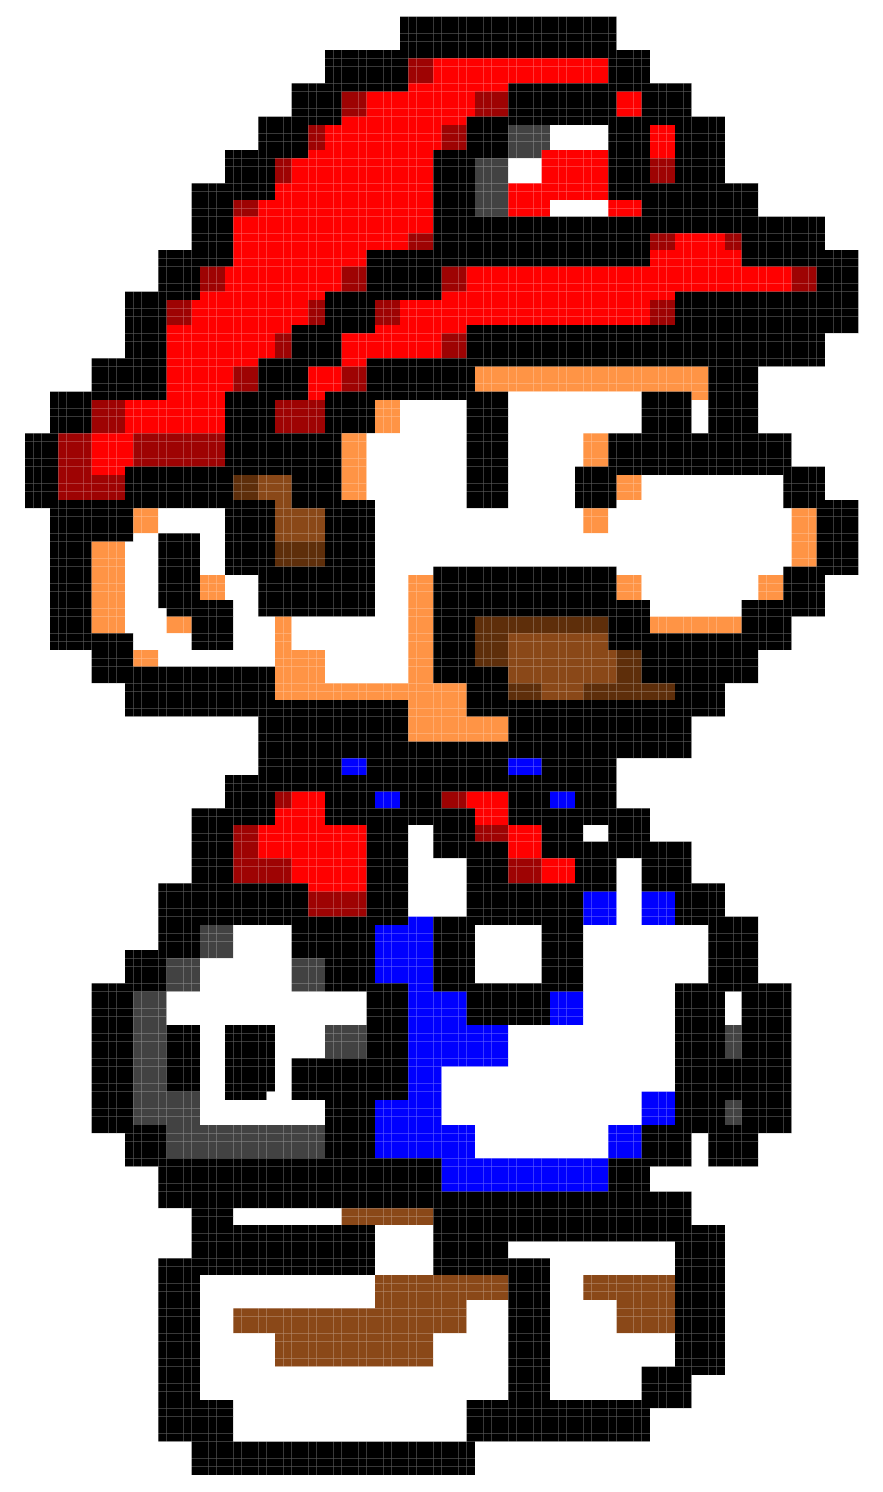 digraph G {
node [shape=plaintext];
some_node [
label=<
<table border="0" cellborder="0" cellspacing="0" width="100%" height="100%">
<tr>
<td bgcolor="white" width="1" height="1"></td>
<td bgcolor="white" width="1" height="1"></td>
<td bgcolor="white" width="1" height="1"></td>
<td bgcolor="white" width="1" height="1"></td>
<td bgcolor="white" width="1" height="1"></td>
<td bgcolor="white" width="1" height="1"></td>
<td bgcolor="white" width="1" height="1"></td>
<td bgcolor="white" width="1" height="1"></td>
<td bgcolor="white" width="1" height="1"></td>
<td bgcolor="white" width="1" height="1"></td>
<td bgcolor="white" width="1" height="1"></td>
<td bgcolor="white" width="1" height="1"></td>
<td bgcolor="white" width="1" height="1"></td>
<td bgcolor="white" width="1" height="1"></td>
<td bgcolor="white" width="1" height="1"></td>
<td bgcolor="white" width="1" height="1"></td>
<td bgcolor="white" width="1" height="1"></td>
<td bgcolor="white" width="1" height="1"></td>
<td bgcolor="white" width="1" height="1"></td>
<td bgcolor="white" width="1" height="1"></td>
<td bgcolor="white" width="1" height="1"></td>
<td bgcolor="white" width="1" height="1"></td>
<td bgcolor="white" width="1" height="1"></td>
<td bgcolor="white" width="1" height="1"></td>
<td bgcolor="white" width="1" height="1"></td>
<td bgcolor="white" width="1" height="1"></td>
<td bgcolor="white" width="1" height="1"></td>
<td bgcolor="white" width="1" height="1"></td>
<td bgcolor="white" width="1" height="1"></td>
<td bgcolor="white" width="1" height="1"></td>
<td bgcolor="white" width="1" height="1"></td>
<td bgcolor="white" width="1" height="1"></td>
<td bgcolor="white" width="1" height="1"></td>
<td bgcolor="white" width="1" height="1"></td>
<td bgcolor="white" width="1" height="1"></td>
<td bgcolor="white" width="1" height="1"></td>
<td bgcolor="white" width="1" height="1"></td>
<td bgcolor="white" width="1" height="1"></td>
<td bgcolor="white" width="1" height="1"></td>
<td bgcolor="white" width="1" height="1"></td>
<td bgcolor="white" width="1" height="1"></td>
<td bgcolor="white" width="1" height="1"></td>
<td bgcolor="white" width="1" height="1"></td>
<td bgcolor="white" width="1" height="1"></td>
<td bgcolor="white" width="1" height="1"></td>
<td bgcolor="#000000" width="1" height="1"></td>
<td bgcolor="#000000" width="1" height="1"></td>
<td bgcolor="#000000" width="1" height="1"></td>
<td bgcolor="#000000" width="1" height="1"></td>
<td bgcolor="#000000" width="1" height="1"></td>
<td bgcolor="#000000" width="1" height="1"></td>
<td bgcolor="#000000" width="1" height="1"></td>
<td bgcolor="#000000" width="1" height="1"></td>
<td bgcolor="#000000" width="1" height="1"></td>
<td bgcolor="#000000" width="1" height="1"></td>
<td bgcolor="#000000" width="1" height="1"></td>
<td bgcolor="#000000" width="1" height="1"></td>
<td bgcolor="#000000" width="1" height="1"></td>
<td bgcolor="#000000" width="1" height="1"></td>
<td bgcolor="#000000" width="1" height="1"></td>
<td bgcolor="#000000" width="1" height="1"></td>
<td bgcolor="#000000" width="1" height="1"></td>
<td bgcolor="#000000" width="1" height="1"></td>
<td bgcolor="#000000" width="1" height="1"></td>
<td bgcolor="#000000" width="1" height="1"></td>
<td bgcolor="#000000" width="1" height="1"></td>
<td bgcolor="#000000" width="1" height="1"></td>
<td bgcolor="#000000" width="1" height="1"></td>
<td bgcolor="#000000" width="1" height="1"></td>
<td bgcolor="#000000" width="1" height="1"></td>
<td bgcolor="#000000" width="1" height="1"></td>
<td bgcolor="white" width="1" height="1"></td>
<td bgcolor="white" width="1" height="1"></td>
<td bgcolor="white" width="1" height="1"></td>
<td bgcolor="white" width="1" height="1"></td>
<td bgcolor="white" width="1" height="1"></td>
<td bgcolor="white" width="1" height="1"></td>
<td bgcolor="white" width="1" height="1"></td>
<td bgcolor="white" width="1" height="1"></td>
<td bgcolor="white" width="1" height="1"></td>
<td bgcolor="white" width="1" height="1"></td>
<td bgcolor="white" width="1" height="1"></td>
<td bgcolor="white" width="1" height="1"></td>
<td bgcolor="white" width="1" height="1"></td>
<td bgcolor="white" width="1" height="1"></td>
<td bgcolor="white" width="1" height="1"></td>
<td bgcolor="white" width="1" height="1"></td>
<td bgcolor="white" width="1" height="1"></td>
<td bgcolor="white" width="1" height="1"></td>
<td bgcolor="white" width="1" height="1"></td>
<td bgcolor="white" width="1" height="1"></td>
<td bgcolor="white" width="1" height="1"></td>
<td bgcolor="white" width="1" height="1"></td>
<td bgcolor="white" width="1" height="1"></td>
<td bgcolor="white" width="1" height="1"></td>
<td bgcolor="white" width="1" height="1"></td>
<td bgcolor="white" width="1" height="1"></td>
<td bgcolor="white" width="1" height="1"></td>
<td bgcolor="white" width="1" height="1"></td>
<td bgcolor="white" width="1" height="1"></td>
</tr>
<tr>
<td bgcolor="white" width="1" height="1"></td>
<td bgcolor="white" width="1" height="1"></td>
<td bgcolor="white" width="1" height="1"></td>
<td bgcolor="white" width="1" height="1"></td>
<td bgcolor="white" width="1" height="1"></td>
<td bgcolor="white" width="1" height="1"></td>
<td bgcolor="white" width="1" height="1"></td>
<td bgcolor="white" width="1" height="1"></td>
<td bgcolor="white" width="1" height="1"></td>
<td bgcolor="white" width="1" height="1"></td>
<td bgcolor="white" width="1" height="1"></td>
<td bgcolor="white" width="1" height="1"></td>
<td bgcolor="white" width="1" height="1"></td>
<td bgcolor="white" width="1" height="1"></td>
<td bgcolor="white" width="1" height="1"></td>
<td bgcolor="white" width="1" height="1"></td>
<td bgcolor="white" width="1" height="1"></td>
<td bgcolor="white" width="1" height="1"></td>
<td bgcolor="white" width="1" height="1"></td>
<td bgcolor="white" width="1" height="1"></td>
<td bgcolor="white" width="1" height="1"></td>
<td bgcolor="white" width="1" height="1"></td>
<td bgcolor="white" width="1" height="1"></td>
<td bgcolor="white" width="1" height="1"></td>
<td bgcolor="white" width="1" height="1"></td>
<td bgcolor="white" width="1" height="1"></td>
<td bgcolor="white" width="1" height="1"></td>
<td bgcolor="white" width="1" height="1"></td>
<td bgcolor="white" width="1" height="1"></td>
<td bgcolor="white" width="1" height="1"></td>
<td bgcolor="white" width="1" height="1"></td>
<td bgcolor="white" width="1" height="1"></td>
<td bgcolor="white" width="1" height="1"></td>
<td bgcolor="white" width="1" height="1"></td>
<td bgcolor="white" width="1" height="1"></td>
<td bgcolor="white" width="1" height="1"></td>
<td bgcolor="white" width="1" height="1"></td>
<td bgcolor="white" width="1" height="1"></td>
<td bgcolor="white" width="1" height="1"></td>
<td bgcolor="white" width="1" height="1"></td>
<td bgcolor="white" width="1" height="1"></td>
<td bgcolor="white" width="1" height="1"></td>
<td bgcolor="white" width="1" height="1"></td>
<td bgcolor="white" width="1" height="1"></td>
<td bgcolor="white" width="1" height="1"></td>
<td bgcolor="#000000" width="1" height="1"></td>
<td bgcolor="#000000" width="1" height="1"></td>
<td bgcolor="#000000" width="1" height="1"></td>
<td bgcolor="#000000" width="1" height="1"></td>
<td bgcolor="#000000" width="1" height="1"></td>
<td bgcolor="#000000" width="1" height="1"></td>
<td bgcolor="#000000" width="1" height="1"></td>
<td bgcolor="#000000" width="1" height="1"></td>
<td bgcolor="#000000" width="1" height="1"></td>
<td bgcolor="#000000" width="1" height="1"></td>
<td bgcolor="#000000" width="1" height="1"></td>
<td bgcolor="#000000" width="1" height="1"></td>
<td bgcolor="#000000" width="1" height="1"></td>
<td bgcolor="#000000" width="1" height="1"></td>
<td bgcolor="#000000" width="1" height="1"></td>
<td bgcolor="#000000" width="1" height="1"></td>
<td bgcolor="#000000" width="1" height="1"></td>
<td bgcolor="#000000" width="1" height="1"></td>
<td bgcolor="#000000" width="1" height="1"></td>
<td bgcolor="#000000" width="1" height="1"></td>
<td bgcolor="#000000" width="1" height="1"></td>
<td bgcolor="#000000" width="1" height="1"></td>
<td bgcolor="#000000" width="1" height="1"></td>
<td bgcolor="#000000" width="1" height="1"></td>
<td bgcolor="#000000" width="1" height="1"></td>
<td bgcolor="#000000" width="1" height="1"></td>
<td bgcolor="white" width="1" height="1"></td>
<td bgcolor="white" width="1" height="1"></td>
<td bgcolor="white" width="1" height="1"></td>
<td bgcolor="white" width="1" height="1"></td>
<td bgcolor="white" width="1" height="1"></td>
<td bgcolor="white" width="1" height="1"></td>
<td bgcolor="white" width="1" height="1"></td>
<td bgcolor="white" width="1" height="1"></td>
<td bgcolor="white" width="1" height="1"></td>
<td bgcolor="white" width="1" height="1"></td>
<td bgcolor="white" width="1" height="1"></td>
<td bgcolor="white" width="1" height="1"></td>
<td bgcolor="white" width="1" height="1"></td>
<td bgcolor="white" width="1" height="1"></td>
<td bgcolor="white" width="1" height="1"></td>
<td bgcolor="white" width="1" height="1"></td>
<td bgcolor="white" width="1" height="1"></td>
<td bgcolor="white" width="1" height="1"></td>
<td bgcolor="white" width="1" height="1"></td>
<td bgcolor="white" width="1" height="1"></td>
<td bgcolor="white" width="1" height="1"></td>
<td bgcolor="white" width="1" height="1"></td>
<td bgcolor="white" width="1" height="1"></td>
<td bgcolor="white" width="1" height="1"></td>
<td bgcolor="white" width="1" height="1"></td>
<td bgcolor="white" width="1" height="1"></td>
<td bgcolor="white" width="1" height="1"></td>
<td bgcolor="white" width="1" height="1"></td>
<td bgcolor="white" width="1" height="1"></td>
</tr>
<tr>
<td bgcolor="white" width="1" height="1"></td>
<td bgcolor="white" width="1" height="1"></td>
<td bgcolor="white" width="1" height="1"></td>
<td bgcolor="white" width="1" height="1"></td>
<td bgcolor="white" width="1" height="1"></td>
<td bgcolor="white" width="1" height="1"></td>
<td bgcolor="white" width="1" height="1"></td>
<td bgcolor="white" width="1" height="1"></td>
<td bgcolor="white" width="1" height="1"></td>
<td bgcolor="white" width="1" height="1"></td>
<td bgcolor="white" width="1" height="1"></td>
<td bgcolor="white" width="1" height="1"></td>
<td bgcolor="white" width="1" height="1"></td>
<td bgcolor="white" width="1" height="1"></td>
<td bgcolor="white" width="1" height="1"></td>
<td bgcolor="white" width="1" height="1"></td>
<td bgcolor="white" width="1" height="1"></td>
<td bgcolor="white" width="1" height="1"></td>
<td bgcolor="white" width="1" height="1"></td>
<td bgcolor="white" width="1" height="1"></td>
<td bgcolor="white" width="1" height="1"></td>
<td bgcolor="white" width="1" height="1"></td>
<td bgcolor="white" width="1" height="1"></td>
<td bgcolor="white" width="1" height="1"></td>
<td bgcolor="white" width="1" height="1"></td>
<td bgcolor="white" width="1" height="1"></td>
<td bgcolor="white" width="1" height="1"></td>
<td bgcolor="white" width="1" height="1"></td>
<td bgcolor="white" width="1" height="1"></td>
<td bgcolor="white" width="1" height="1"></td>
<td bgcolor="white" width="1" height="1"></td>
<td bgcolor="white" width="1" height="1"></td>
<td bgcolor="white" width="1" height="1"></td>
<td bgcolor="white" width="1" height="1"></td>
<td bgcolor="white" width="1" height="1"></td>
<td bgcolor="white" width="1" height="1"></td>
<td bgcolor="white" width="1" height="1"></td>
<td bgcolor="white" width="1" height="1"></td>
<td bgcolor="white" width="1" height="1"></td>
<td bgcolor="white" width="1" height="1"></td>
<td bgcolor="white" width="1" height="1"></td>
<td bgcolor="white" width="1" height="1"></td>
<td bgcolor="white" width="1" height="1"></td>
<td bgcolor="white" width="1" height="1"></td>
<td bgcolor="white" width="1" height="1"></td>
<td bgcolor="#000000" width="1" height="1"></td>
<td bgcolor="#000000" width="1" height="1"></td>
<td bgcolor="#000000" width="1" height="1"></td>
<td bgcolor="#000000" width="1" height="1"></td>
<td bgcolor="#000000" width="1" height="1"></td>
<td bgcolor="#000000" width="1" height="1"></td>
<td bgcolor="#000000" width="1" height="1"></td>
<td bgcolor="#000000" width="1" height="1"></td>
<td bgcolor="#000000" width="1" height="1"></td>
<td bgcolor="#000000" width="1" height="1"></td>
<td bgcolor="#000000" width="1" height="1"></td>
<td bgcolor="#000000" width="1" height="1"></td>
<td bgcolor="#000000" width="1" height="1"></td>
<td bgcolor="#000000" width="1" height="1"></td>
<td bgcolor="#000000" width="1" height="1"></td>
<td bgcolor="#000000" width="1" height="1"></td>
<td bgcolor="#000000" width="1" height="1"></td>
<td bgcolor="#000000" width="1" height="1"></td>
<td bgcolor="#000000" width="1" height="1"></td>
<td bgcolor="#000000" width="1" height="1"></td>
<td bgcolor="#000000" width="1" height="1"></td>
<td bgcolor="#000000" width="1" height="1"></td>
<td bgcolor="#000000" width="1" height="1"></td>
<td bgcolor="#000000" width="1" height="1"></td>
<td bgcolor="#000000" width="1" height="1"></td>
<td bgcolor="#000000" width="1" height="1"></td>
<td bgcolor="white" width="1" height="1"></td>
<td bgcolor="white" width="1" height="1"></td>
<td bgcolor="white" width="1" height="1"></td>
<td bgcolor="white" width="1" height="1"></td>
<td bgcolor="white" width="1" height="1"></td>
<td bgcolor="white" width="1" height="1"></td>
<td bgcolor="white" width="1" height="1"></td>
<td bgcolor="white" width="1" height="1"></td>
<td bgcolor="white" width="1" height="1"></td>
<td bgcolor="white" width="1" height="1"></td>
<td bgcolor="white" width="1" height="1"></td>
<td bgcolor="white" width="1" height="1"></td>
<td bgcolor="white" width="1" height="1"></td>
<td bgcolor="white" width="1" height="1"></td>
<td bgcolor="white" width="1" height="1"></td>
<td bgcolor="white" width="1" height="1"></td>
<td bgcolor="white" width="1" height="1"></td>
<td bgcolor="white" width="1" height="1"></td>
<td bgcolor="white" width="1" height="1"></td>
<td bgcolor="white" width="1" height="1"></td>
<td bgcolor="white" width="1" height="1"></td>
<td bgcolor="white" width="1" height="1"></td>
<td bgcolor="white" width="1" height="1"></td>
<td bgcolor="white" width="1" height="1"></td>
<td bgcolor="white" width="1" height="1"></td>
<td bgcolor="white" width="1" height="1"></td>
<td bgcolor="white" width="1" height="1"></td>
<td bgcolor="white" width="1" height="1"></td>
<td bgcolor="white" width="1" height="1"></td>
</tr>
<tr>
<td bgcolor="white" width="1" height="1"></td>
<td bgcolor="white" width="1" height="1"></td>
<td bgcolor="white" width="1" height="1"></td>
<td bgcolor="white" width="1" height="1"></td>
<td bgcolor="white" width="1" height="1"></td>
<td bgcolor="white" width="1" height="1"></td>
<td bgcolor="white" width="1" height="1"></td>
<td bgcolor="white" width="1" height="1"></td>
<td bgcolor="white" width="1" height="1"></td>
<td bgcolor="white" width="1" height="1"></td>
<td bgcolor="white" width="1" height="1"></td>
<td bgcolor="white" width="1" height="1"></td>
<td bgcolor="white" width="1" height="1"></td>
<td bgcolor="white" width="1" height="1"></td>
<td bgcolor="white" width="1" height="1"></td>
<td bgcolor="white" width="1" height="1"></td>
<td bgcolor="white" width="1" height="1"></td>
<td bgcolor="white" width="1" height="1"></td>
<td bgcolor="white" width="1" height="1"></td>
<td bgcolor="white" width="1" height="1"></td>
<td bgcolor="white" width="1" height="1"></td>
<td bgcolor="white" width="1" height="1"></td>
<td bgcolor="white" width="1" height="1"></td>
<td bgcolor="white" width="1" height="1"></td>
<td bgcolor="white" width="1" height="1"></td>
<td bgcolor="white" width="1" height="1"></td>
<td bgcolor="white" width="1" height="1"></td>
<td bgcolor="white" width="1" height="1"></td>
<td bgcolor="white" width="1" height="1"></td>
<td bgcolor="white" width="1" height="1"></td>
<td bgcolor="white" width="1" height="1"></td>
<td bgcolor="white" width="1" height="1"></td>
<td bgcolor="white" width="1" height="1"></td>
<td bgcolor="white" width="1" height="1"></td>
<td bgcolor="white" width="1" height="1"></td>
<td bgcolor="white" width="1" height="1"></td>
<td bgcolor="white" width="1" height="1"></td>
<td bgcolor="white" width="1" height="1"></td>
<td bgcolor="white" width="1" height="1"></td>
<td bgcolor="white" width="1" height="1"></td>
<td bgcolor="white" width="1" height="1"></td>
<td bgcolor="white" width="1" height="1"></td>
<td bgcolor="white" width="1" height="1"></td>
<td bgcolor="white" width="1" height="1"></td>
<td bgcolor="white" width="1" height="1"></td>
<td bgcolor="#000000" width="1" height="1"></td>
<td bgcolor="#000000" width="1" height="1"></td>
<td bgcolor="#000000" width="1" height="1"></td>
<td bgcolor="#000000" width="1" height="1"></td>
<td bgcolor="#000000" width="1" height="1"></td>
<td bgcolor="#000000" width="1" height="1"></td>
<td bgcolor="#000000" width="1" height="1"></td>
<td bgcolor="#000000" width="1" height="1"></td>
<td bgcolor="#000000" width="1" height="1"></td>
<td bgcolor="#000000" width="1" height="1"></td>
<td bgcolor="#000000" width="1" height="1"></td>
<td bgcolor="#000000" width="1" height="1"></td>
<td bgcolor="#000000" width="1" height="1"></td>
<td bgcolor="#000000" width="1" height="1"></td>
<td bgcolor="#000000" width="1" height="1"></td>
<td bgcolor="#000000" width="1" height="1"></td>
<td bgcolor="#000000" width="1" height="1"></td>
<td bgcolor="#000000" width="1" height="1"></td>
<td bgcolor="#000000" width="1" height="1"></td>
<td bgcolor="#000000" width="1" height="1"></td>
<td bgcolor="#000000" width="1" height="1"></td>
<td bgcolor="#000000" width="1" height="1"></td>
<td bgcolor="#000000" width="1" height="1"></td>
<td bgcolor="#000000" width="1" height="1"></td>
<td bgcolor="#000000" width="1" height="1"></td>
<td bgcolor="#000000" width="1" height="1"></td>
<td bgcolor="white" width="1" height="1"></td>
<td bgcolor="white" width="1" height="1"></td>
<td bgcolor="white" width="1" height="1"></td>
<td bgcolor="white" width="1" height="1"></td>
<td bgcolor="white" width="1" height="1"></td>
<td bgcolor="white" width="1" height="1"></td>
<td bgcolor="white" width="1" height="1"></td>
<td bgcolor="white" width="1" height="1"></td>
<td bgcolor="white" width="1" height="1"></td>
<td bgcolor="white" width="1" height="1"></td>
<td bgcolor="white" width="1" height="1"></td>
<td bgcolor="white" width="1" height="1"></td>
<td bgcolor="white" width="1" height="1"></td>
<td bgcolor="white" width="1" height="1"></td>
<td bgcolor="white" width="1" height="1"></td>
<td bgcolor="white" width="1" height="1"></td>
<td bgcolor="white" width="1" height="1"></td>
<td bgcolor="white" width="1" height="1"></td>
<td bgcolor="white" width="1" height="1"></td>
<td bgcolor="white" width="1" height="1"></td>
<td bgcolor="white" width="1" height="1"></td>
<td bgcolor="white" width="1" height="1"></td>
<td bgcolor="white" width="1" height="1"></td>
<td bgcolor="white" width="1" height="1"></td>
<td bgcolor="white" width="1" height="1"></td>
<td bgcolor="white" width="1" height="1"></td>
<td bgcolor="white" width="1" height="1"></td>
<td bgcolor="white" width="1" height="1"></td>
<td bgcolor="white" width="1" height="1"></td>
</tr>
<tr>
<td bgcolor="white" width="1" height="1"></td>
<td bgcolor="white" width="1" height="1"></td>
<td bgcolor="white" width="1" height="1"></td>
<td bgcolor="white" width="1" height="1"></td>
<td bgcolor="white" width="1" height="1"></td>
<td bgcolor="white" width="1" height="1"></td>
<td bgcolor="white" width="1" height="1"></td>
<td bgcolor="white" width="1" height="1"></td>
<td bgcolor="white" width="1" height="1"></td>
<td bgcolor="white" width="1" height="1"></td>
<td bgcolor="white" width="1" height="1"></td>
<td bgcolor="white" width="1" height="1"></td>
<td bgcolor="white" width="1" height="1"></td>
<td bgcolor="white" width="1" height="1"></td>
<td bgcolor="white" width="1" height="1"></td>
<td bgcolor="white" width="1" height="1"></td>
<td bgcolor="white" width="1" height="1"></td>
<td bgcolor="white" width="1" height="1"></td>
<td bgcolor="white" width="1" height="1"></td>
<td bgcolor="white" width="1" height="1"></td>
<td bgcolor="white" width="1" height="1"></td>
<td bgcolor="white" width="1" height="1"></td>
<td bgcolor="white" width="1" height="1"></td>
<td bgcolor="white" width="1" height="1"></td>
<td bgcolor="white" width="1" height="1"></td>
<td bgcolor="white" width="1" height="1"></td>
<td bgcolor="white" width="1" height="1"></td>
<td bgcolor="white" width="1" height="1"></td>
<td bgcolor="white" width="1" height="1"></td>
<td bgcolor="white" width="1" height="1"></td>
<td bgcolor="white" width="1" height="1"></td>
<td bgcolor="white" width="1" height="1"></td>
<td bgcolor="white" width="1" height="1"></td>
<td bgcolor="white" width="1" height="1"></td>
<td bgcolor="white" width="1" height="1"></td>
<td bgcolor="white" width="1" height="1"></td>
<td bgcolor="#000000" width="1" height="1"></td>
<td bgcolor="#000000" width="1" height="1"></td>
<td bgcolor="#000000" width="1" height="1"></td>
<td bgcolor="#000000" width="1" height="1"></td>
<td bgcolor="#000000" width="1" height="1"></td>
<td bgcolor="#000000" width="1" height="1"></td>
<td bgcolor="#000000" width="1" height="1"></td>
<td bgcolor="#000000" width="1" height="1"></td>
<td bgcolor="#000000" width="1" height="1"></td>
<td bgcolor="#000000" width="1" height="1"></td>
<td bgcolor="#000000" width="1" height="1"></td>
<td bgcolor="#000000" width="1" height="1"></td>
<td bgcolor="#000000" width="1" height="1"></td>
<td bgcolor="#000000" width="1" height="1"></td>
<td bgcolor="#000000" width="1" height="1"></td>
<td bgcolor="#000000" width="1" height="1"></td>
<td bgcolor="#000000" width="1" height="1"></td>
<td bgcolor="#000000" width="1" height="1"></td>
<td bgcolor="#000000" width="1" height="1"></td>
<td bgcolor="#000000" width="1" height="1"></td>
<td bgcolor="#000000" width="1" height="1"></td>
<td bgcolor="#000000" width="1" height="1"></td>
<td bgcolor="#000000" width="1" height="1"></td>
<td bgcolor="#000000" width="1" height="1"></td>
<td bgcolor="#000000" width="1" height="1"></td>
<td bgcolor="#000000" width="1" height="1"></td>
<td bgcolor="#000000" width="1" height="1"></td>
<td bgcolor="#000000" width="1" height="1"></td>
<td bgcolor="#000000" width="1" height="1"></td>
<td bgcolor="#000000" width="1" height="1"></td>
<td bgcolor="#000000" width="1" height="1"></td>
<td bgcolor="#000000" width="1" height="1"></td>
<td bgcolor="#000000" width="1" height="1"></td>
<td bgcolor="#000000" width="1" height="1"></td>
<td bgcolor="#000000" width="1" height="1"></td>
<td bgcolor="#000000" width="1" height="1"></td>
<td bgcolor="#000000" width="1" height="1"></td>
<td bgcolor="#000000" width="1" height="1"></td>
<td bgcolor="#000000" width="1" height="1"></td>
<td bgcolor="white" width="1" height="1"></td>
<td bgcolor="white" width="1" height="1"></td>
<td bgcolor="white" width="1" height="1"></td>
<td bgcolor="white" width="1" height="1"></td>
<td bgcolor="white" width="1" height="1"></td>
<td bgcolor="white" width="1" height="1"></td>
<td bgcolor="white" width="1" height="1"></td>
<td bgcolor="white" width="1" height="1"></td>
<td bgcolor="white" width="1" height="1"></td>
<td bgcolor="white" width="1" height="1"></td>
<td bgcolor="white" width="1" height="1"></td>
<td bgcolor="white" width="1" height="1"></td>
<td bgcolor="white" width="1" height="1"></td>
<td bgcolor="white" width="1" height="1"></td>
<td bgcolor="white" width="1" height="1"></td>
<td bgcolor="white" width="1" height="1"></td>
<td bgcolor="white" width="1" height="1"></td>
<td bgcolor="white" width="1" height="1"></td>
<td bgcolor="white" width="1" height="1"></td>
<td bgcolor="white" width="1" height="1"></td>
<td bgcolor="white" width="1" height="1"></td>
<td bgcolor="white" width="1" height="1"></td>
<td bgcolor="white" width="1" height="1"></td>
<td bgcolor="white" width="1" height="1"></td>
<td bgcolor="white" width="1" height="1"></td>
</tr>
<tr>
<td bgcolor="white" width="1" height="1"></td>
<td bgcolor="white" width="1" height="1"></td>
<td bgcolor="white" width="1" height="1"></td>
<td bgcolor="white" width="1" height="1"></td>
<td bgcolor="white" width="1" height="1"></td>
<td bgcolor="white" width="1" height="1"></td>
<td bgcolor="white" width="1" height="1"></td>
<td bgcolor="white" width="1" height="1"></td>
<td bgcolor="white" width="1" height="1"></td>
<td bgcolor="white" width="1" height="1"></td>
<td bgcolor="white" width="1" height="1"></td>
<td bgcolor="white" width="1" height="1"></td>
<td bgcolor="white" width="1" height="1"></td>
<td bgcolor="white" width="1" height="1"></td>
<td bgcolor="white" width="1" height="1"></td>
<td bgcolor="white" width="1" height="1"></td>
<td bgcolor="white" width="1" height="1"></td>
<td bgcolor="white" width="1" height="1"></td>
<td bgcolor="white" width="1" height="1"></td>
<td bgcolor="white" width="1" height="1"></td>
<td bgcolor="white" width="1" height="1"></td>
<td bgcolor="white" width="1" height="1"></td>
<td bgcolor="white" width="1" height="1"></td>
<td bgcolor="white" width="1" height="1"></td>
<td bgcolor="white" width="1" height="1"></td>
<td bgcolor="white" width="1" height="1"></td>
<td bgcolor="white" width="1" height="1"></td>
<td bgcolor="white" width="1" height="1"></td>
<td bgcolor="white" width="1" height="1"></td>
<td bgcolor="white" width="1" height="1"></td>
<td bgcolor="white" width="1" height="1"></td>
<td bgcolor="white" width="1" height="1"></td>
<td bgcolor="white" width="1" height="1"></td>
<td bgcolor="white" width="1" height="1"></td>
<td bgcolor="white" width="1" height="1"></td>
<td bgcolor="white" width="1" height="1"></td>
<td bgcolor="#000000" width="1" height="1"></td>
<td bgcolor="#000000" width="1" height="1"></td>
<td bgcolor="#000000" width="1" height="1"></td>
<td bgcolor="#000000" width="1" height="1"></td>
<td bgcolor="#000000" width="1" height="1"></td>
<td bgcolor="#000000" width="1" height="1"></td>
<td bgcolor="#000000" width="1" height="1"></td>
<td bgcolor="#000000" width="1" height="1"></td>
<td bgcolor="#000000" width="1" height="1"></td>
<td bgcolor="#000000" width="1" height="1"></td>
<td bgcolor="#9E0303" width="1" height="1"></td>
<td bgcolor="#9E0303" width="1" height="1"></td>
<td bgcolor="#9E0303" width="1" height="1"></td>
<td bgcolor="#FF0000" width="1" height="1"></td>
<td bgcolor="#FF0000" width="1" height="1"></td>
<td bgcolor="#FF0000" width="1" height="1"></td>
<td bgcolor="#FF0000" width="1" height="1"></td>
<td bgcolor="#FF0000" width="1" height="1"></td>
<td bgcolor="#FF0000" width="1" height="1"></td>
<td bgcolor="#FF0000" width="1" height="1"></td>
<td bgcolor="#FF0000" width="1" height="1"></td>
<td bgcolor="#FF0000" width="1" height="1"></td>
<td bgcolor="#FF0000" width="1" height="1"></td>
<td bgcolor="#FF0000" width="1" height="1"></td>
<td bgcolor="#FF0000" width="1" height="1"></td>
<td bgcolor="#FF0000" width="1" height="1"></td>
<td bgcolor="#FF0000" width="1" height="1"></td>
<td bgcolor="#FF0000" width="1" height="1"></td>
<td bgcolor="#FF0000" width="1" height="1"></td>
<td bgcolor="#FF0000" width="1" height="1"></td>
<td bgcolor="#FF0000" width="1" height="1"></td>
<td bgcolor="#FF0000" width="1" height="1"></td>
<td bgcolor="#FF0000" width="1" height="1"></td>
<td bgcolor="#FF0000" width="1" height="1"></td>
<td bgcolor="#000000" width="1" height="1"></td>
<td bgcolor="#000000" width="1" height="1"></td>
<td bgcolor="#000000" width="1" height="1"></td>
<td bgcolor="#000000" width="1" height="1"></td>
<td bgcolor="#000000" width="1" height="1"></td>
<td bgcolor="white" width="1" height="1"></td>
<td bgcolor="white" width="1" height="1"></td>
<td bgcolor="white" width="1" height="1"></td>
<td bgcolor="white" width="1" height="1"></td>
<td bgcolor="white" width="1" height="1"></td>
<td bgcolor="white" width="1" height="1"></td>
<td bgcolor="white" width="1" height="1"></td>
<td bgcolor="white" width="1" height="1"></td>
<td bgcolor="white" width="1" height="1"></td>
<td bgcolor="white" width="1" height="1"></td>
<td bgcolor="white" width="1" height="1"></td>
<td bgcolor="white" width="1" height="1"></td>
<td bgcolor="white" width="1" height="1"></td>
<td bgcolor="white" width="1" height="1"></td>
<td bgcolor="white" width="1" height="1"></td>
<td bgcolor="white" width="1" height="1"></td>
<td bgcolor="white" width="1" height="1"></td>
<td bgcolor="white" width="1" height="1"></td>
<td bgcolor="white" width="1" height="1"></td>
<td bgcolor="white" width="1" height="1"></td>
<td bgcolor="white" width="1" height="1"></td>
<td bgcolor="white" width="1" height="1"></td>
<td bgcolor="white" width="1" height="1"></td>
<td bgcolor="white" width="1" height="1"></td>
<td bgcolor="white" width="1" height="1"></td>
</tr>
<tr>
<td bgcolor="white" width="1" height="1"></td>
<td bgcolor="white" width="1" height="1"></td>
<td bgcolor="white" width="1" height="1"></td>
<td bgcolor="white" width="1" height="1"></td>
<td bgcolor="white" width="1" height="1"></td>
<td bgcolor="white" width="1" height="1"></td>
<td bgcolor="white" width="1" height="1"></td>
<td bgcolor="white" width="1" height="1"></td>
<td bgcolor="white" width="1" height="1"></td>
<td bgcolor="white" width="1" height="1"></td>
<td bgcolor="white" width="1" height="1"></td>
<td bgcolor="white" width="1" height="1"></td>
<td bgcolor="white" width="1" height="1"></td>
<td bgcolor="white" width="1" height="1"></td>
<td bgcolor="white" width="1" height="1"></td>
<td bgcolor="white" width="1" height="1"></td>
<td bgcolor="white" width="1" height="1"></td>
<td bgcolor="white" width="1" height="1"></td>
<td bgcolor="white" width="1" height="1"></td>
<td bgcolor="white" width="1" height="1"></td>
<td bgcolor="white" width="1" height="1"></td>
<td bgcolor="white" width="1" height="1"></td>
<td bgcolor="white" width="1" height="1"></td>
<td bgcolor="white" width="1" height="1"></td>
<td bgcolor="white" width="1" height="1"></td>
<td bgcolor="white" width="1" height="1"></td>
<td bgcolor="white" width="1" height="1"></td>
<td bgcolor="white" width="1" height="1"></td>
<td bgcolor="white" width="1" height="1"></td>
<td bgcolor="white" width="1" height="1"></td>
<td bgcolor="white" width="1" height="1"></td>
<td bgcolor="white" width="1" height="1"></td>
<td bgcolor="white" width="1" height="1"></td>
<td bgcolor="white" width="1" height="1"></td>
<td bgcolor="white" width="1" height="1"></td>
<td bgcolor="white" width="1" height="1"></td>
<td bgcolor="#000000" width="1" height="1"></td>
<td bgcolor="#000000" width="1" height="1"></td>
<td bgcolor="#000000" width="1" height="1"></td>
<td bgcolor="#000000" width="1" height="1"></td>
<td bgcolor="#000000" width="1" height="1"></td>
<td bgcolor="#000000" width="1" height="1"></td>
<td bgcolor="#000000" width="1" height="1"></td>
<td bgcolor="#000000" width="1" height="1"></td>
<td bgcolor="#000000" width="1" height="1"></td>
<td bgcolor="#000000" width="1" height="1"></td>
<td bgcolor="#9E0303" width="1" height="1"></td>
<td bgcolor="#9E0303" width="1" height="1"></td>
<td bgcolor="#9E0303" width="1" height="1"></td>
<td bgcolor="#FF0000" width="1" height="1"></td>
<td bgcolor="#FF0000" width="1" height="1"></td>
<td bgcolor="#FF0000" width="1" height="1"></td>
<td bgcolor="#FF0000" width="1" height="1"></td>
<td bgcolor="#FF0000" width="1" height="1"></td>
<td bgcolor="#FF0000" width="1" height="1"></td>
<td bgcolor="#FF0000" width="1" height="1"></td>
<td bgcolor="#FF0000" width="1" height="1"></td>
<td bgcolor="#FF0000" width="1" height="1"></td>
<td bgcolor="#FF0000" width="1" height="1"></td>
<td bgcolor="#FF0000" width="1" height="1"></td>
<td bgcolor="#FF0000" width="1" height="1"></td>
<td bgcolor="#FF0000" width="1" height="1"></td>
<td bgcolor="#FF0000" width="1" height="1"></td>
<td bgcolor="#FF0000" width="1" height="1"></td>
<td bgcolor="#FF0000" width="1" height="1"></td>
<td bgcolor="#FF0000" width="1" height="1"></td>
<td bgcolor="#FF0000" width="1" height="1"></td>
<td bgcolor="#FF0000" width="1" height="1"></td>
<td bgcolor="#FF0000" width="1" height="1"></td>
<td bgcolor="#FF0000" width="1" height="1"></td>
<td bgcolor="#000000" width="1" height="1"></td>
<td bgcolor="#000000" width="1" height="1"></td>
<td bgcolor="#000000" width="1" height="1"></td>
<td bgcolor="#000000" width="1" height="1"></td>
<td bgcolor="#000000" width="1" height="1"></td>
<td bgcolor="white" width="1" height="1"></td>
<td bgcolor="white" width="1" height="1"></td>
<td bgcolor="white" width="1" height="1"></td>
<td bgcolor="white" width="1" height="1"></td>
<td bgcolor="white" width="1" height="1"></td>
<td bgcolor="white" width="1" height="1"></td>
<td bgcolor="white" width="1" height="1"></td>
<td bgcolor="white" width="1" height="1"></td>
<td bgcolor="white" width="1" height="1"></td>
<td bgcolor="white" width="1" height="1"></td>
<td bgcolor="white" width="1" height="1"></td>
<td bgcolor="white" width="1" height="1"></td>
<td bgcolor="white" width="1" height="1"></td>
<td bgcolor="white" width="1" height="1"></td>
<td bgcolor="white" width="1" height="1"></td>
<td bgcolor="white" width="1" height="1"></td>
<td bgcolor="white" width="1" height="1"></td>
<td bgcolor="white" width="1" height="1"></td>
<td bgcolor="white" width="1" height="1"></td>
<td bgcolor="white" width="1" height="1"></td>
<td bgcolor="white" width="1" height="1"></td>
<td bgcolor="white" width="1" height="1"></td>
<td bgcolor="white" width="1" height="1"></td>
<td bgcolor="white" width="1" height="1"></td>
<td bgcolor="white" width="1" height="1"></td>
</tr>
<tr>
<td bgcolor="white" width="1" height="1"></td>
<td bgcolor="white" width="1" height="1"></td>
<td bgcolor="white" width="1" height="1"></td>
<td bgcolor="white" width="1" height="1"></td>
<td bgcolor="white" width="1" height="1"></td>
<td bgcolor="white" width="1" height="1"></td>
<td bgcolor="white" width="1" height="1"></td>
<td bgcolor="white" width="1" height="1"></td>
<td bgcolor="white" width="1" height="1"></td>
<td bgcolor="white" width="1" height="1"></td>
<td bgcolor="white" width="1" height="1"></td>
<td bgcolor="white" width="1" height="1"></td>
<td bgcolor="white" width="1" height="1"></td>
<td bgcolor="white" width="1" height="1"></td>
<td bgcolor="white" width="1" height="1"></td>
<td bgcolor="white" width="1" height="1"></td>
<td bgcolor="white" width="1" height="1"></td>
<td bgcolor="white" width="1" height="1"></td>
<td bgcolor="white" width="1" height="1"></td>
<td bgcolor="white" width="1" height="1"></td>
<td bgcolor="white" width="1" height="1"></td>
<td bgcolor="white" width="1" height="1"></td>
<td bgcolor="white" width="1" height="1"></td>
<td bgcolor="white" width="1" height="1"></td>
<td bgcolor="white" width="1" height="1"></td>
<td bgcolor="white" width="1" height="1"></td>
<td bgcolor="white" width="1" height="1"></td>
<td bgcolor="white" width="1" height="1"></td>
<td bgcolor="white" width="1" height="1"></td>
<td bgcolor="white" width="1" height="1"></td>
<td bgcolor="white" width="1" height="1"></td>
<td bgcolor="white" width="1" height="1"></td>
<td bgcolor="white" width="1" height="1"></td>
<td bgcolor="white" width="1" height="1"></td>
<td bgcolor="white" width="1" height="1"></td>
<td bgcolor="white" width="1" height="1"></td>
<td bgcolor="#000000" width="1" height="1"></td>
<td bgcolor="#000000" width="1" height="1"></td>
<td bgcolor="#000000" width="1" height="1"></td>
<td bgcolor="#000000" width="1" height="1"></td>
<td bgcolor="#000000" width="1" height="1"></td>
<td bgcolor="#000000" width="1" height="1"></td>
<td bgcolor="#000000" width="1" height="1"></td>
<td bgcolor="#000000" width="1" height="1"></td>
<td bgcolor="#000000" width="1" height="1"></td>
<td bgcolor="#000000" width="1" height="1"></td>
<td bgcolor="#9E0303" width="1" height="1"></td>
<td bgcolor="#9E0303" width="1" height="1"></td>
<td bgcolor="#9E0303" width="1" height="1"></td>
<td bgcolor="#FF0000" width="1" height="1"></td>
<td bgcolor="#FF0000" width="1" height="1"></td>
<td bgcolor="#FF0000" width="1" height="1"></td>
<td bgcolor="#FF0000" width="1" height="1"></td>
<td bgcolor="#FF0000" width="1" height="1"></td>
<td bgcolor="#FF0000" width="1" height="1"></td>
<td bgcolor="#FF0000" width="1" height="1"></td>
<td bgcolor="#FF0000" width="1" height="1"></td>
<td bgcolor="#FF0000" width="1" height="1"></td>
<td bgcolor="#FF0000" width="1" height="1"></td>
<td bgcolor="#FF0000" width="1" height="1"></td>
<td bgcolor="#FF0000" width="1" height="1"></td>
<td bgcolor="#FF0000" width="1" height="1"></td>
<td bgcolor="#FF0000" width="1" height="1"></td>
<td bgcolor="#FF0000" width="1" height="1"></td>
<td bgcolor="#FF0000" width="1" height="1"></td>
<td bgcolor="#FF0000" width="1" height="1"></td>
<td bgcolor="#FF0000" width="1" height="1"></td>
<td bgcolor="#FF0000" width="1" height="1"></td>
<td bgcolor="#FF0000" width="1" height="1"></td>
<td bgcolor="#FF0000" width="1" height="1"></td>
<td bgcolor="#000000" width="1" height="1"></td>
<td bgcolor="#000000" width="1" height="1"></td>
<td bgcolor="#000000" width="1" height="1"></td>
<td bgcolor="#000000" width="1" height="1"></td>
<td bgcolor="#000000" width="1" height="1"></td>
<td bgcolor="white" width="1" height="1"></td>
<td bgcolor="white" width="1" height="1"></td>
<td bgcolor="white" width="1" height="1"></td>
<td bgcolor="white" width="1" height="1"></td>
<td bgcolor="white" width="1" height="1"></td>
<td bgcolor="white" width="1" height="1"></td>
<td bgcolor="white" width="1" height="1"></td>
<td bgcolor="white" width="1" height="1"></td>
<td bgcolor="white" width="1" height="1"></td>
<td bgcolor="white" width="1" height="1"></td>
<td bgcolor="white" width="1" height="1"></td>
<td bgcolor="white" width="1" height="1"></td>
<td bgcolor="white" width="1" height="1"></td>
<td bgcolor="white" width="1" height="1"></td>
<td bgcolor="white" width="1" height="1"></td>
<td bgcolor="white" width="1" height="1"></td>
<td bgcolor="white" width="1" height="1"></td>
<td bgcolor="white" width="1" height="1"></td>
<td bgcolor="white" width="1" height="1"></td>
<td bgcolor="white" width="1" height="1"></td>
<td bgcolor="white" width="1" height="1"></td>
<td bgcolor="white" width="1" height="1"></td>
<td bgcolor="white" width="1" height="1"></td>
<td bgcolor="white" width="1" height="1"></td>
<td bgcolor="white" width="1" height="1"></td>
</tr>
<tr>
<td bgcolor="white" width="1" height="1"></td>
<td bgcolor="white" width="1" height="1"></td>
<td bgcolor="white" width="1" height="1"></td>
<td bgcolor="white" width="1" height="1"></td>
<td bgcolor="white" width="1" height="1"></td>
<td bgcolor="white" width="1" height="1"></td>
<td bgcolor="white" width="1" height="1"></td>
<td bgcolor="white" width="1" height="1"></td>
<td bgcolor="white" width="1" height="1"></td>
<td bgcolor="white" width="1" height="1"></td>
<td bgcolor="white" width="1" height="1"></td>
<td bgcolor="white" width="1" height="1"></td>
<td bgcolor="white" width="1" height="1"></td>
<td bgcolor="white" width="1" height="1"></td>
<td bgcolor="white" width="1" height="1"></td>
<td bgcolor="white" width="1" height="1"></td>
<td bgcolor="white" width="1" height="1"></td>
<td bgcolor="white" width="1" height="1"></td>
<td bgcolor="white" width="1" height="1"></td>
<td bgcolor="white" width="1" height="1"></td>
<td bgcolor="white" width="1" height="1"></td>
<td bgcolor="white" width="1" height="1"></td>
<td bgcolor="white" width="1" height="1"></td>
<td bgcolor="white" width="1" height="1"></td>
<td bgcolor="white" width="1" height="1"></td>
<td bgcolor="white" width="1" height="1"></td>
<td bgcolor="white" width="1" height="1"></td>
<td bgcolor="white" width="1" height="1"></td>
<td bgcolor="white" width="1" height="1"></td>
<td bgcolor="white" width="1" height="1"></td>
<td bgcolor="white" width="1" height="1"></td>
<td bgcolor="white" width="1" height="1"></td>
<td bgcolor="#000000" width="1" height="1"></td>
<td bgcolor="#000000" width="1" height="1"></td>
<td bgcolor="#000000" width="1" height="1"></td>
<td bgcolor="#000000" width="1" height="1"></td>
<td bgcolor="#000000" width="1" height="1"></td>
<td bgcolor="#000000" width="1" height="1"></td>
<td bgcolor="#000000" width="1" height="1"></td>
<td bgcolor="#000000" width="1" height="1"></td>
<td bgcolor="#000000" width="1" height="1"></td>
<td bgcolor="#000000" width="1" height="1"></td>
<td bgcolor="#000000" width="1" height="1"></td>
<td bgcolor="#000000" width="1" height="1"></td>
<td bgcolor="#000000" width="1" height="1"></td>
<td bgcolor="#000000" width="1" height="1"></td>
<td bgcolor="#FF0000" width="1" height="1"></td>
<td bgcolor="#FF0000" width="1" height="1"></td>
<td bgcolor="#FF0000" width="1" height="1"></td>
<td bgcolor="#FF0000" width="1" height="1"></td>
<td bgcolor="#FF0000" width="1" height="1"></td>
<td bgcolor="#FF0000" width="1" height="1"></td>
<td bgcolor="#FF0000" width="1" height="1"></td>
<td bgcolor="#FF0000" width="1" height="1"></td>
<td bgcolor="#FF0000" width="1" height="1"></td>
<td bgcolor="#FF0000" width="1" height="1"></td>
<td bgcolor="#FF0000" width="1" height="1"></td>
<td bgcolor="#FF0000" width="1" height="1"></td>
<td bgcolor="#000000" width="1" height="1"></td>
<td bgcolor="#000000" width="1" height="1"></td>
<td bgcolor="#000000" width="1" height="1"></td>
<td bgcolor="#000000" width="1" height="1"></td>
<td bgcolor="#000000" width="1" height="1"></td>
<td bgcolor="#000000" width="1" height="1"></td>
<td bgcolor="#000000" width="1" height="1"></td>
<td bgcolor="#000000" width="1" height="1"></td>
<td bgcolor="#000000" width="1" height="1"></td>
<td bgcolor="#000000" width="1" height="1"></td>
<td bgcolor="#000000" width="1" height="1"></td>
<td bgcolor="#000000" width="1" height="1"></td>
<td bgcolor="#000000" width="1" height="1"></td>
<td bgcolor="#000000" width="1" height="1"></td>
<td bgcolor="#000000" width="1" height="1"></td>
<td bgcolor="#000000" width="1" height="1"></td>
<td bgcolor="#000000" width="1" height="1"></td>
<td bgcolor="#000000" width="1" height="1"></td>
<td bgcolor="#000000" width="1" height="1"></td>
<td bgcolor="#000000" width="1" height="1"></td>
<td bgcolor="#000000" width="1" height="1"></td>
<td bgcolor="#000000" width="1" height="1"></td>
<td bgcolor="white" width="1" height="1"></td>
<td bgcolor="white" width="1" height="1"></td>
<td bgcolor="white" width="1" height="1"></td>
<td bgcolor="white" width="1" height="1"></td>
<td bgcolor="white" width="1" height="1"></td>
<td bgcolor="white" width="1" height="1"></td>
<td bgcolor="white" width="1" height="1"></td>
<td bgcolor="white" width="1" height="1"></td>
<td bgcolor="white" width="1" height="1"></td>
<td bgcolor="white" width="1" height="1"></td>
<td bgcolor="white" width="1" height="1"></td>
<td bgcolor="white" width="1" height="1"></td>
<td bgcolor="white" width="1" height="1"></td>
<td bgcolor="white" width="1" height="1"></td>
<td bgcolor="white" width="1" height="1"></td>
<td bgcolor="white" width="1" height="1"></td>
<td bgcolor="white" width="1" height="1"></td>
<td bgcolor="white" width="1" height="1"></td>
<td bgcolor="white" width="1" height="1"></td>
<td bgcolor="white" width="1" height="1"></td>
</tr>
<tr>
<td bgcolor="white" width="1" height="1"></td>
<td bgcolor="white" width="1" height="1"></td>
<td bgcolor="white" width="1" height="1"></td>
<td bgcolor="white" width="1" height="1"></td>
<td bgcolor="white" width="1" height="1"></td>
<td bgcolor="white" width="1" height="1"></td>
<td bgcolor="white" width="1" height="1"></td>
<td bgcolor="white" width="1" height="1"></td>
<td bgcolor="white" width="1" height="1"></td>
<td bgcolor="white" width="1" height="1"></td>
<td bgcolor="white" width="1" height="1"></td>
<td bgcolor="white" width="1" height="1"></td>
<td bgcolor="white" width="1" height="1"></td>
<td bgcolor="white" width="1" height="1"></td>
<td bgcolor="white" width="1" height="1"></td>
<td bgcolor="white" width="1" height="1"></td>
<td bgcolor="white" width="1" height="1"></td>
<td bgcolor="white" width="1" height="1"></td>
<td bgcolor="white" width="1" height="1"></td>
<td bgcolor="white" width="1" height="1"></td>
<td bgcolor="white" width="1" height="1"></td>
<td bgcolor="white" width="1" height="1"></td>
<td bgcolor="white" width="1" height="1"></td>
<td bgcolor="white" width="1" height="1"></td>
<td bgcolor="white" width="1" height="1"></td>
<td bgcolor="white" width="1" height="1"></td>
<td bgcolor="white" width="1" height="1"></td>
<td bgcolor="white" width="1" height="1"></td>
<td bgcolor="white" width="1" height="1"></td>
<td bgcolor="white" width="1" height="1"></td>
<td bgcolor="white" width="1" height="1"></td>
<td bgcolor="white" width="1" height="1"></td>
<td bgcolor="#000000" width="1" height="1"></td>
<td bgcolor="#000000" width="1" height="1"></td>
<td bgcolor="#000000" width="1" height="1"></td>
<td bgcolor="#000000" width="1" height="1"></td>
<td bgcolor="#000000" width="1" height="1"></td>
<td bgcolor="#000000" width="1" height="1"></td>
<td bgcolor="#9E0303" width="1" height="1"></td>
<td bgcolor="#9E0303" width="1" height="1"></td>
<td bgcolor="#9E0303" width="1" height="1"></td>
<td bgcolor="#FF0000" width="1" height="1"></td>
<td bgcolor="#FF0000" width="1" height="1"></td>
<td bgcolor="#FF0000" width="1" height="1"></td>
<td bgcolor="#FF0000" width="1" height="1"></td>
<td bgcolor="#FF0000" width="1" height="1"></td>
<td bgcolor="#FF0000" width="1" height="1"></td>
<td bgcolor="#FF0000" width="1" height="1"></td>
<td bgcolor="#FF0000" width="1" height="1"></td>
<td bgcolor="#FF0000" width="1" height="1"></td>
<td bgcolor="#FF0000" width="1" height="1"></td>
<td bgcolor="#FF0000" width="1" height="1"></td>
<td bgcolor="#FF0000" width="1" height="1"></td>
<td bgcolor="#FF0000" width="1" height="1"></td>
<td bgcolor="#9E0303" width="1" height="1"></td>
<td bgcolor="#9E0303" width="1" height="1"></td>
<td bgcolor="#9E0303" width="1" height="1"></td>
<td bgcolor="#9E0303" width="1" height="1"></td>
<td bgcolor="#000000" width="1" height="1"></td>
<td bgcolor="#000000" width="1" height="1"></td>
<td bgcolor="#000000" width="1" height="1"></td>
<td bgcolor="#000000" width="1" height="1"></td>
<td bgcolor="#000000" width="1" height="1"></td>
<td bgcolor="#000000" width="1" height="1"></td>
<td bgcolor="#000000" width="1" height="1"></td>
<td bgcolor="#000000" width="1" height="1"></td>
<td bgcolor="#000000" width="1" height="1"></td>
<td bgcolor="#000000" width="1" height="1"></td>
<td bgcolor="#000000" width="1" height="1"></td>
<td bgcolor="#000000" width="1" height="1"></td>
<td bgcolor="#000000" width="1" height="1"></td>
<td bgcolor="#FF0000" width="1" height="1"></td>
<td bgcolor="#FF0000" width="1" height="1"></td>
<td bgcolor="#FF0000" width="1" height="1"></td>
<td bgcolor="#000000" width="1" height="1"></td>
<td bgcolor="#000000" width="1" height="1"></td>
<td bgcolor="#000000" width="1" height="1"></td>
<td bgcolor="#000000" width="1" height="1"></td>
<td bgcolor="#000000" width="1" height="1"></td>
<td bgcolor="#000000" width="1" height="1"></td>
<td bgcolor="white" width="1" height="1"></td>
<td bgcolor="white" width="1" height="1"></td>
<td bgcolor="white" width="1" height="1"></td>
<td bgcolor="white" width="1" height="1"></td>
<td bgcolor="white" width="1" height="1"></td>
<td bgcolor="white" width="1" height="1"></td>
<td bgcolor="white" width="1" height="1"></td>
<td bgcolor="white" width="1" height="1"></td>
<td bgcolor="white" width="1" height="1"></td>
<td bgcolor="white" width="1" height="1"></td>
<td bgcolor="white" width="1" height="1"></td>
<td bgcolor="white" width="1" height="1"></td>
<td bgcolor="white" width="1" height="1"></td>
<td bgcolor="white" width="1" height="1"></td>
<td bgcolor="white" width="1" height="1"></td>
<td bgcolor="white" width="1" height="1"></td>
<td bgcolor="white" width="1" height="1"></td>
<td bgcolor="white" width="1" height="1"></td>
<td bgcolor="white" width="1" height="1"></td>
<td bgcolor="white" width="1" height="1"></td>
</tr>
<tr>
<td bgcolor="white" width="1" height="1"></td>
<td bgcolor="white" width="1" height="1"></td>
<td bgcolor="white" width="1" height="1"></td>
<td bgcolor="white" width="1" height="1"></td>
<td bgcolor="white" width="1" height="1"></td>
<td bgcolor="white" width="1" height="1"></td>
<td bgcolor="white" width="1" height="1"></td>
<td bgcolor="white" width="1" height="1"></td>
<td bgcolor="white" width="1" height="1"></td>
<td bgcolor="white" width="1" height="1"></td>
<td bgcolor="white" width="1" height="1"></td>
<td bgcolor="white" width="1" height="1"></td>
<td bgcolor="white" width="1" height="1"></td>
<td bgcolor="white" width="1" height="1"></td>
<td bgcolor="white" width="1" height="1"></td>
<td bgcolor="white" width="1" height="1"></td>
<td bgcolor="white" width="1" height="1"></td>
<td bgcolor="white" width="1" height="1"></td>
<td bgcolor="white" width="1" height="1"></td>
<td bgcolor="white" width="1" height="1"></td>
<td bgcolor="white" width="1" height="1"></td>
<td bgcolor="white" width="1" height="1"></td>
<td bgcolor="white" width="1" height="1"></td>
<td bgcolor="white" width="1" height="1"></td>
<td bgcolor="white" width="1" height="1"></td>
<td bgcolor="white" width="1" height="1"></td>
<td bgcolor="white" width="1" height="1"></td>
<td bgcolor="white" width="1" height="1"></td>
<td bgcolor="white" width="1" height="1"></td>
<td bgcolor="white" width="1" height="1"></td>
<td bgcolor="white" width="1" height="1"></td>
<td bgcolor="white" width="1" height="1"></td>
<td bgcolor="#000000" width="1" height="1"></td>
<td bgcolor="#000000" width="1" height="1"></td>
<td bgcolor="#000000" width="1" height="1"></td>
<td bgcolor="#000000" width="1" height="1"></td>
<td bgcolor="#000000" width="1" height="1"></td>
<td bgcolor="#000000" width="1" height="1"></td>
<td bgcolor="#9E0303" width="1" height="1"></td>
<td bgcolor="#9E0303" width="1" height="1"></td>
<td bgcolor="#9E0303" width="1" height="1"></td>
<td bgcolor="#FF0000" width="1" height="1"></td>
<td bgcolor="#FF0000" width="1" height="1"></td>
<td bgcolor="#FF0000" width="1" height="1"></td>
<td bgcolor="#FF0000" width="1" height="1"></td>
<td bgcolor="#FF0000" width="1" height="1"></td>
<td bgcolor="#FF0000" width="1" height="1"></td>
<td bgcolor="#FF0000" width="1" height="1"></td>
<td bgcolor="#FF0000" width="1" height="1"></td>
<td bgcolor="#FF0000" width="1" height="1"></td>
<td bgcolor="#FF0000" width="1" height="1"></td>
<td bgcolor="#FF0000" width="1" height="1"></td>
<td bgcolor="#FF0000" width="1" height="1"></td>
<td bgcolor="#FF0000" width="1" height="1"></td>
<td bgcolor="#9E0303" width="1" height="1"></td>
<td bgcolor="#9E0303" width="1" height="1"></td>
<td bgcolor="#9E0303" width="1" height="1"></td>
<td bgcolor="#9E0303" width="1" height="1"></td>
<td bgcolor="#000000" width="1" height="1"></td>
<td bgcolor="#000000" width="1" height="1"></td>
<td bgcolor="#000000" width="1" height="1"></td>
<td bgcolor="#000000" width="1" height="1"></td>
<td bgcolor="#000000" width="1" height="1"></td>
<td bgcolor="#000000" width="1" height="1"></td>
<td bgcolor="#000000" width="1" height="1"></td>
<td bgcolor="#000000" width="1" height="1"></td>
<td bgcolor="#000000" width="1" height="1"></td>
<td bgcolor="#000000" width="1" height="1"></td>
<td bgcolor="#000000" width="1" height="1"></td>
<td bgcolor="#000000" width="1" height="1"></td>
<td bgcolor="#000000" width="1" height="1"></td>
<td bgcolor="#FF0000" width="1" height="1"></td>
<td bgcolor="#FF0000" width="1" height="1"></td>
<td bgcolor="#FF0000" width="1" height="1"></td>
<td bgcolor="#000000" width="1" height="1"></td>
<td bgcolor="#000000" width="1" height="1"></td>
<td bgcolor="#000000" width="1" height="1"></td>
<td bgcolor="#000000" width="1" height="1"></td>
<td bgcolor="#000000" width="1" height="1"></td>
<td bgcolor="#000000" width="1" height="1"></td>
<td bgcolor="white" width="1" height="1"></td>
<td bgcolor="white" width="1" height="1"></td>
<td bgcolor="white" width="1" height="1"></td>
<td bgcolor="white" width="1" height="1"></td>
<td bgcolor="white" width="1" height="1"></td>
<td bgcolor="white" width="1" height="1"></td>
<td bgcolor="white" width="1" height="1"></td>
<td bgcolor="white" width="1" height="1"></td>
<td bgcolor="white" width="1" height="1"></td>
<td bgcolor="white" width="1" height="1"></td>
<td bgcolor="white" width="1" height="1"></td>
<td bgcolor="white" width="1" height="1"></td>
<td bgcolor="white" width="1" height="1"></td>
<td bgcolor="white" width="1" height="1"></td>
<td bgcolor="white" width="1" height="1"></td>
<td bgcolor="white" width="1" height="1"></td>
<td bgcolor="white" width="1" height="1"></td>
<td bgcolor="white" width="1" height="1"></td>
<td bgcolor="white" width="1" height="1"></td>
<td bgcolor="white" width="1" height="1"></td>
</tr>
<tr>
<td bgcolor="white" width="1" height="1"></td>
<td bgcolor="white" width="1" height="1"></td>
<td bgcolor="white" width="1" height="1"></td>
<td bgcolor="white" width="1" height="1"></td>
<td bgcolor="white" width="1" height="1"></td>
<td bgcolor="white" width="1" height="1"></td>
<td bgcolor="white" width="1" height="1"></td>
<td bgcolor="white" width="1" height="1"></td>
<td bgcolor="white" width="1" height="1"></td>
<td bgcolor="white" width="1" height="1"></td>
<td bgcolor="white" width="1" height="1"></td>
<td bgcolor="white" width="1" height="1"></td>
<td bgcolor="white" width="1" height="1"></td>
<td bgcolor="white" width="1" height="1"></td>
<td bgcolor="white" width="1" height="1"></td>
<td bgcolor="white" width="1" height="1"></td>
<td bgcolor="white" width="1" height="1"></td>
<td bgcolor="white" width="1" height="1"></td>
<td bgcolor="white" width="1" height="1"></td>
<td bgcolor="white" width="1" height="1"></td>
<td bgcolor="white" width="1" height="1"></td>
<td bgcolor="white" width="1" height="1"></td>
<td bgcolor="white" width="1" height="1"></td>
<td bgcolor="white" width="1" height="1"></td>
<td bgcolor="white" width="1" height="1"></td>
<td bgcolor="white" width="1" height="1"></td>
<td bgcolor="white" width="1" height="1"></td>
<td bgcolor="white" width="1" height="1"></td>
<td bgcolor="white" width="1" height="1"></td>
<td bgcolor="white" width="1" height="1"></td>
<td bgcolor="white" width="1" height="1"></td>
<td bgcolor="white" width="1" height="1"></td>
<td bgcolor="#000000" width="1" height="1"></td>
<td bgcolor="#000000" width="1" height="1"></td>
<td bgcolor="#000000" width="1" height="1"></td>
<td bgcolor="#000000" width="1" height="1"></td>
<td bgcolor="#000000" width="1" height="1"></td>
<td bgcolor="#000000" width="1" height="1"></td>
<td bgcolor="#9E0303" width="1" height="1"></td>
<td bgcolor="#9E0303" width="1" height="1"></td>
<td bgcolor="#9E0303" width="1" height="1"></td>
<td bgcolor="#FF0000" width="1" height="1"></td>
<td bgcolor="#FF0000" width="1" height="1"></td>
<td bgcolor="#FF0000" width="1" height="1"></td>
<td bgcolor="#FF0000" width="1" height="1"></td>
<td bgcolor="#FF0000" width="1" height="1"></td>
<td bgcolor="#FF0000" width="1" height="1"></td>
<td bgcolor="#FF0000" width="1" height="1"></td>
<td bgcolor="#FF0000" width="1" height="1"></td>
<td bgcolor="#FF0000" width="1" height="1"></td>
<td bgcolor="#FF0000" width="1" height="1"></td>
<td bgcolor="#FF0000" width="1" height="1"></td>
<td bgcolor="#FF0000" width="1" height="1"></td>
<td bgcolor="#FF0000" width="1" height="1"></td>
<td bgcolor="#9E0303" width="1" height="1"></td>
<td bgcolor="#9E0303" width="1" height="1"></td>
<td bgcolor="#9E0303" width="1" height="1"></td>
<td bgcolor="#9E0303" width="1" height="1"></td>
<td bgcolor="#000000" width="1" height="1"></td>
<td bgcolor="#000000" width="1" height="1"></td>
<td bgcolor="#000000" width="1" height="1"></td>
<td bgcolor="#000000" width="1" height="1"></td>
<td bgcolor="#000000" width="1" height="1"></td>
<td bgcolor="#000000" width="1" height="1"></td>
<td bgcolor="#000000" width="1" height="1"></td>
<td bgcolor="#000000" width="1" height="1"></td>
<td bgcolor="#000000" width="1" height="1"></td>
<td bgcolor="#000000" width="1" height="1"></td>
<td bgcolor="#000000" width="1" height="1"></td>
<td bgcolor="#000000" width="1" height="1"></td>
<td bgcolor="#000000" width="1" height="1"></td>
<td bgcolor="#FF0000" width="1" height="1"></td>
<td bgcolor="#FF0000" width="1" height="1"></td>
<td bgcolor="#FF0000" width="1" height="1"></td>
<td bgcolor="#000000" width="1" height="1"></td>
<td bgcolor="#000000" width="1" height="1"></td>
<td bgcolor="#000000" width="1" height="1"></td>
<td bgcolor="#000000" width="1" height="1"></td>
<td bgcolor="#000000" width="1" height="1"></td>
<td bgcolor="#000000" width="1" height="1"></td>
<td bgcolor="white" width="1" height="1"></td>
<td bgcolor="white" width="1" height="1"></td>
<td bgcolor="white" width="1" height="1"></td>
<td bgcolor="white" width="1" height="1"></td>
<td bgcolor="white" width="1" height="1"></td>
<td bgcolor="white" width="1" height="1"></td>
<td bgcolor="white" width="1" height="1"></td>
<td bgcolor="white" width="1" height="1"></td>
<td bgcolor="white" width="1" height="1"></td>
<td bgcolor="white" width="1" height="1"></td>
<td bgcolor="white" width="1" height="1"></td>
<td bgcolor="white" width="1" height="1"></td>
<td bgcolor="white" width="1" height="1"></td>
<td bgcolor="white" width="1" height="1"></td>
<td bgcolor="white" width="1" height="1"></td>
<td bgcolor="white" width="1" height="1"></td>
<td bgcolor="white" width="1" height="1"></td>
<td bgcolor="white" width="1" height="1"></td>
<td bgcolor="white" width="1" height="1"></td>
<td bgcolor="white" width="1" height="1"></td>
</tr>
<tr>
<td bgcolor="white" width="1" height="1"></td>
<td bgcolor="white" width="1" height="1"></td>
<td bgcolor="white" width="1" height="1"></td>
<td bgcolor="white" width="1" height="1"></td>
<td bgcolor="white" width="1" height="1"></td>
<td bgcolor="white" width="1" height="1"></td>
<td bgcolor="white" width="1" height="1"></td>
<td bgcolor="white" width="1" height="1"></td>
<td bgcolor="white" width="1" height="1"></td>
<td bgcolor="white" width="1" height="1"></td>
<td bgcolor="white" width="1" height="1"></td>
<td bgcolor="white" width="1" height="1"></td>
<td bgcolor="white" width="1" height="1"></td>
<td bgcolor="white" width="1" height="1"></td>
<td bgcolor="white" width="1" height="1"></td>
<td bgcolor="white" width="1" height="1"></td>
<td bgcolor="white" width="1" height="1"></td>
<td bgcolor="white" width="1" height="1"></td>
<td bgcolor="white" width="1" height="1"></td>
<td bgcolor="white" width="1" height="1"></td>
<td bgcolor="white" width="1" height="1"></td>
<td bgcolor="white" width="1" height="1"></td>
<td bgcolor="white" width="1" height="1"></td>
<td bgcolor="white" width="1" height="1"></td>
<td bgcolor="white" width="1" height="1"></td>
<td bgcolor="white" width="1" height="1"></td>
<td bgcolor="white" width="1" height="1"></td>
<td bgcolor="white" width="1" height="1"></td>
<td bgcolor="#000000" width="1" height="1"></td>
<td bgcolor="#000000" width="1" height="1"></td>
<td bgcolor="#000000" width="1" height="1"></td>
<td bgcolor="#000000" width="1" height="1"></td>
<td bgcolor="#000000" width="1" height="1"></td>
<td bgcolor="#000000" width="1" height="1"></td>
<td bgcolor="#000000" width="1" height="1"></td>
<td bgcolor="#000000" width="1" height="1"></td>
<td bgcolor="#000000" width="1" height="1"></td>
<td bgcolor="#000000" width="1" height="1"></td>
<td bgcolor="#FF0000" width="1" height="1"></td>
<td bgcolor="#FF0000" width="1" height="1"></td>
<td bgcolor="#FF0000" width="1" height="1"></td>
<td bgcolor="#FF0000" width="1" height="1"></td>
<td bgcolor="#FF0000" width="1" height="1"></td>
<td bgcolor="#FF0000" width="1" height="1"></td>
<td bgcolor="#FF0000" width="1" height="1"></td>
<td bgcolor="#FF0000" width="1" height="1"></td>
<td bgcolor="#FF0000" width="1" height="1"></td>
<td bgcolor="#FF0000" width="1" height="1"></td>
<td bgcolor="#FF0000" width="1" height="1"></td>
<td bgcolor="#FF0000" width="1" height="1"></td>
<td bgcolor="#FF0000" width="1" height="1"></td>
<td bgcolor="#FF0000" width="1" height="1"></td>
<td bgcolor="#FF0000" width="1" height="1"></td>
<td bgcolor="#000000" width="1" height="1"></td>
<td bgcolor="#000000" width="1" height="1"></td>
<td bgcolor="#000000" width="1" height="1"></td>
<td bgcolor="#000000" width="1" height="1"></td>
<td bgcolor="#000000" width="1" height="1"></td>
<td bgcolor="#000000" width="1" height="1"></td>
<td bgcolor="#000000" width="1" height="1"></td>
<td bgcolor="#000000" width="1" height="1"></td>
<td bgcolor="#000000" width="1" height="1"></td>
<td bgcolor="#000000" width="1" height="1"></td>
<td bgcolor="#000000" width="1" height="1"></td>
<td bgcolor="#000000" width="1" height="1"></td>
<td bgcolor="#000000" width="1" height="1"></td>
<td bgcolor="#000000" width="1" height="1"></td>
<td bgcolor="#000000" width="1" height="1"></td>
<td bgcolor="#000000" width="1" height="1"></td>
<td bgcolor="#000000" width="1" height="1"></td>
<td bgcolor="#000000" width="1" height="1"></td>
<td bgcolor="#000000" width="1" height="1"></td>
<td bgcolor="#000000" width="1" height="1"></td>
<td bgcolor="#000000" width="1" height="1"></td>
<td bgcolor="#000000" width="1" height="1"></td>
<td bgcolor="#000000" width="1" height="1"></td>
<td bgcolor="#000000" width="1" height="1"></td>
<td bgcolor="#000000" width="1" height="1"></td>
<td bgcolor="#000000" width="1" height="1"></td>
<td bgcolor="#000000" width="1" height="1"></td>
<td bgcolor="#000000" width="1" height="1"></td>
<td bgcolor="#000000" width="1" height="1"></td>
<td bgcolor="#000000" width="1" height="1"></td>
<td bgcolor="#000000" width="1" height="1"></td>
<td bgcolor="white" width="1" height="1"></td>
<td bgcolor="white" width="1" height="1"></td>
<td bgcolor="white" width="1" height="1"></td>
<td bgcolor="white" width="1" height="1"></td>
<td bgcolor="white" width="1" height="1"></td>
<td bgcolor="white" width="1" height="1"></td>
<td bgcolor="white" width="1" height="1"></td>
<td bgcolor="white" width="1" height="1"></td>
<td bgcolor="white" width="1" height="1"></td>
<td bgcolor="white" width="1" height="1"></td>
<td bgcolor="white" width="1" height="1"></td>
<td bgcolor="white" width="1" height="1"></td>
<td bgcolor="white" width="1" height="1"></td>
<td bgcolor="white" width="1" height="1"></td>
<td bgcolor="white" width="1" height="1"></td>
<td bgcolor="white" width="1" height="1"></td>
</tr>
<tr>
<td bgcolor="white" width="1" height="1"></td>
<td bgcolor="white" width="1" height="1"></td>
<td bgcolor="white" width="1" height="1"></td>
<td bgcolor="white" width="1" height="1"></td>
<td bgcolor="white" width="1" height="1"></td>
<td bgcolor="white" width="1" height="1"></td>
<td bgcolor="white" width="1" height="1"></td>
<td bgcolor="white" width="1" height="1"></td>
<td bgcolor="white" width="1" height="1"></td>
<td bgcolor="white" width="1" height="1"></td>
<td bgcolor="white" width="1" height="1"></td>
<td bgcolor="white" width="1" height="1"></td>
<td bgcolor="white" width="1" height="1"></td>
<td bgcolor="white" width="1" height="1"></td>
<td bgcolor="white" width="1" height="1"></td>
<td bgcolor="white" width="1" height="1"></td>
<td bgcolor="white" width="1" height="1"></td>
<td bgcolor="white" width="1" height="1"></td>
<td bgcolor="white" width="1" height="1"></td>
<td bgcolor="white" width="1" height="1"></td>
<td bgcolor="white" width="1" height="1"></td>
<td bgcolor="white" width="1" height="1"></td>
<td bgcolor="white" width="1" height="1"></td>
<td bgcolor="white" width="1" height="1"></td>
<td bgcolor="white" width="1" height="1"></td>
<td bgcolor="white" width="1" height="1"></td>
<td bgcolor="white" width="1" height="1"></td>
<td bgcolor="white" width="1" height="1"></td>
<td bgcolor="#000000" width="1" height="1"></td>
<td bgcolor="#000000" width="1" height="1"></td>
<td bgcolor="#000000" width="1" height="1"></td>
<td bgcolor="#000000" width="1" height="1"></td>
<td bgcolor="#000000" width="1" height="1"></td>
<td bgcolor="#000000" width="1" height="1"></td>
<td bgcolor="#9E0303" width="1" height="1"></td>
<td bgcolor="#9E0303" width="1" height="1"></td>
<td bgcolor="#FF0000" width="1" height="1"></td>
<td bgcolor="#FF0000" width="1" height="1"></td>
<td bgcolor="#FF0000" width="1" height="1"></td>
<td bgcolor="#FF0000" width="1" height="1"></td>
<td bgcolor="#FF0000" width="1" height="1"></td>
<td bgcolor="#FF0000" width="1" height="1"></td>
<td bgcolor="#FF0000" width="1" height="1"></td>
<td bgcolor="#FF0000" width="1" height="1"></td>
<td bgcolor="#FF0000" width="1" height="1"></td>
<td bgcolor="#FF0000" width="1" height="1"></td>
<td bgcolor="#FF0000" width="1" height="1"></td>
<td bgcolor="#FF0000" width="1" height="1"></td>
<td bgcolor="#FF0000" width="1" height="1"></td>
<td bgcolor="#FF0000" width="1" height="1"></td>
<td bgcolor="#9E0303" width="1" height="1"></td>
<td bgcolor="#9E0303" width="1" height="1"></td>
<td bgcolor="#9E0303" width="1" height="1"></td>
<td bgcolor="#000000" width="1" height="1"></td>
<td bgcolor="#000000" width="1" height="1"></td>
<td bgcolor="#000000" width="1" height="1"></td>
<td bgcolor="#000000" width="1" height="1"></td>
<td bgcolor="#000000" width="1" height="1"></td>
<td bgcolor="#424242" width="1" height="1"></td>
<td bgcolor="#424242" width="1" height="1"></td>
<td bgcolor="#424242" width="1" height="1"></td>
<td bgcolor="#424242" width="1" height="1"></td>
<td bgcolor="#424242" width="1" height="1"></td>
<td bgcolor="white" width="1" height="1"></td>
<td bgcolor="white" width="1" height="1"></td>
<td bgcolor="white" width="1" height="1"></td>
<td bgcolor="white" width="1" height="1"></td>
<td bgcolor="white" width="1" height="1"></td>
<td bgcolor="white" width="1" height="1"></td>
<td bgcolor="white" width="1" height="1"></td>
<td bgcolor="#000000" width="1" height="1"></td>
<td bgcolor="#000000" width="1" height="1"></td>
<td bgcolor="#000000" width="1" height="1"></td>
<td bgcolor="#000000" width="1" height="1"></td>
<td bgcolor="#000000" width="1" height="1"></td>
<td bgcolor="#FF0000" width="1" height="1"></td>
<td bgcolor="#FF0000" width="1" height="1"></td>
<td bgcolor="#FF0000" width="1" height="1"></td>
<td bgcolor="#000000" width="1" height="1"></td>
<td bgcolor="#000000" width="1" height="1"></td>
<td bgcolor="#000000" width="1" height="1"></td>
<td bgcolor="#000000" width="1" height="1"></td>
<td bgcolor="#000000" width="1" height="1"></td>
<td bgcolor="#000000" width="1" height="1"></td>
<td bgcolor="white" width="1" height="1"></td>
<td bgcolor="white" width="1" height="1"></td>
<td bgcolor="white" width="1" height="1"></td>
<td bgcolor="white" width="1" height="1"></td>
<td bgcolor="white" width="1" height="1"></td>
<td bgcolor="white" width="1" height="1"></td>
<td bgcolor="white" width="1" height="1"></td>
<td bgcolor="white" width="1" height="1"></td>
<td bgcolor="white" width="1" height="1"></td>
<td bgcolor="white" width="1" height="1"></td>
<td bgcolor="white" width="1" height="1"></td>
<td bgcolor="white" width="1" height="1"></td>
<td bgcolor="white" width="1" height="1"></td>
<td bgcolor="white" width="1" height="1"></td>
<td bgcolor="white" width="1" height="1"></td>
<td bgcolor="white" width="1" height="1"></td>
</tr>
<tr>
<td bgcolor="white" width="1" height="1"></td>
<td bgcolor="white" width="1" height="1"></td>
<td bgcolor="white" width="1" height="1"></td>
<td bgcolor="white" width="1" height="1"></td>
<td bgcolor="white" width="1" height="1"></td>
<td bgcolor="white" width="1" height="1"></td>
<td bgcolor="white" width="1" height="1"></td>
<td bgcolor="white" width="1" height="1"></td>
<td bgcolor="white" width="1" height="1"></td>
<td bgcolor="white" width="1" height="1"></td>
<td bgcolor="white" width="1" height="1"></td>
<td bgcolor="white" width="1" height="1"></td>
<td bgcolor="white" width="1" height="1"></td>
<td bgcolor="white" width="1" height="1"></td>
<td bgcolor="white" width="1" height="1"></td>
<td bgcolor="white" width="1" height="1"></td>
<td bgcolor="white" width="1" height="1"></td>
<td bgcolor="white" width="1" height="1"></td>
<td bgcolor="white" width="1" height="1"></td>
<td bgcolor="white" width="1" height="1"></td>
<td bgcolor="white" width="1" height="1"></td>
<td bgcolor="white" width="1" height="1"></td>
<td bgcolor="white" width="1" height="1"></td>
<td bgcolor="white" width="1" height="1"></td>
<td bgcolor="white" width="1" height="1"></td>
<td bgcolor="white" width="1" height="1"></td>
<td bgcolor="white" width="1" height="1"></td>
<td bgcolor="white" width="1" height="1"></td>
<td bgcolor="#000000" width="1" height="1"></td>
<td bgcolor="#000000" width="1" height="1"></td>
<td bgcolor="#000000" width="1" height="1"></td>
<td bgcolor="#000000" width="1" height="1"></td>
<td bgcolor="#000000" width="1" height="1"></td>
<td bgcolor="#000000" width="1" height="1"></td>
<td bgcolor="#9E0303" width="1" height="1"></td>
<td bgcolor="#9E0303" width="1" height="1"></td>
<td bgcolor="#FF0000" width="1" height="1"></td>
<td bgcolor="#FF0000" width="1" height="1"></td>
<td bgcolor="#FF0000" width="1" height="1"></td>
<td bgcolor="#FF0000" width="1" height="1"></td>
<td bgcolor="#FF0000" width="1" height="1"></td>
<td bgcolor="#FF0000" width="1" height="1"></td>
<td bgcolor="#FF0000" width="1" height="1"></td>
<td bgcolor="#FF0000" width="1" height="1"></td>
<td bgcolor="#FF0000" width="1" height="1"></td>
<td bgcolor="#FF0000" width="1" height="1"></td>
<td bgcolor="#FF0000" width="1" height="1"></td>
<td bgcolor="#FF0000" width="1" height="1"></td>
<td bgcolor="#FF0000" width="1" height="1"></td>
<td bgcolor="#FF0000" width="1" height="1"></td>
<td bgcolor="#9E0303" width="1" height="1"></td>
<td bgcolor="#9E0303" width="1" height="1"></td>
<td bgcolor="#9E0303" width="1" height="1"></td>
<td bgcolor="#000000" width="1" height="1"></td>
<td bgcolor="#000000" width="1" height="1"></td>
<td bgcolor="#000000" width="1" height="1"></td>
<td bgcolor="#000000" width="1" height="1"></td>
<td bgcolor="#000000" width="1" height="1"></td>
<td bgcolor="#424242" width="1" height="1"></td>
<td bgcolor="#424242" width="1" height="1"></td>
<td bgcolor="#424242" width="1" height="1"></td>
<td bgcolor="#424242" width="1" height="1"></td>
<td bgcolor="#424242" width="1" height="1"></td>
<td bgcolor="white" width="1" height="1"></td>
<td bgcolor="white" width="1" height="1"></td>
<td bgcolor="white" width="1" height="1"></td>
<td bgcolor="white" width="1" height="1"></td>
<td bgcolor="white" width="1" height="1"></td>
<td bgcolor="white" width="1" height="1"></td>
<td bgcolor="white" width="1" height="1"></td>
<td bgcolor="#000000" width="1" height="1"></td>
<td bgcolor="#000000" width="1" height="1"></td>
<td bgcolor="#000000" width="1" height="1"></td>
<td bgcolor="#000000" width="1" height="1"></td>
<td bgcolor="#000000" width="1" height="1"></td>
<td bgcolor="#FF0000" width="1" height="1"></td>
<td bgcolor="#FF0000" width="1" height="1"></td>
<td bgcolor="#FF0000" width="1" height="1"></td>
<td bgcolor="#000000" width="1" height="1"></td>
<td bgcolor="#000000" width="1" height="1"></td>
<td bgcolor="#000000" width="1" height="1"></td>
<td bgcolor="#000000" width="1" height="1"></td>
<td bgcolor="#000000" width="1" height="1"></td>
<td bgcolor="#000000" width="1" height="1"></td>
<td bgcolor="white" width="1" height="1"></td>
<td bgcolor="white" width="1" height="1"></td>
<td bgcolor="white" width="1" height="1"></td>
<td bgcolor="white" width="1" height="1"></td>
<td bgcolor="white" width="1" height="1"></td>
<td bgcolor="white" width="1" height="1"></td>
<td bgcolor="white" width="1" height="1"></td>
<td bgcolor="white" width="1" height="1"></td>
<td bgcolor="white" width="1" height="1"></td>
<td bgcolor="white" width="1" height="1"></td>
<td bgcolor="white" width="1" height="1"></td>
<td bgcolor="white" width="1" height="1"></td>
<td bgcolor="white" width="1" height="1"></td>
<td bgcolor="white" width="1" height="1"></td>
<td bgcolor="white" width="1" height="1"></td>
<td bgcolor="white" width="1" height="1"></td>
</tr>
<tr>
<td bgcolor="white" width="1" height="1"></td>
<td bgcolor="white" width="1" height="1"></td>
<td bgcolor="white" width="1" height="1"></td>
<td bgcolor="white" width="1" height="1"></td>
<td bgcolor="white" width="1" height="1"></td>
<td bgcolor="white" width="1" height="1"></td>
<td bgcolor="white" width="1" height="1"></td>
<td bgcolor="white" width="1" height="1"></td>
<td bgcolor="white" width="1" height="1"></td>
<td bgcolor="white" width="1" height="1"></td>
<td bgcolor="white" width="1" height="1"></td>
<td bgcolor="white" width="1" height="1"></td>
<td bgcolor="white" width="1" height="1"></td>
<td bgcolor="white" width="1" height="1"></td>
<td bgcolor="white" width="1" height="1"></td>
<td bgcolor="white" width="1" height="1"></td>
<td bgcolor="white" width="1" height="1"></td>
<td bgcolor="white" width="1" height="1"></td>
<td bgcolor="white" width="1" height="1"></td>
<td bgcolor="white" width="1" height="1"></td>
<td bgcolor="white" width="1" height="1"></td>
<td bgcolor="white" width="1" height="1"></td>
<td bgcolor="white" width="1" height="1"></td>
<td bgcolor="white" width="1" height="1"></td>
<td bgcolor="white" width="1" height="1"></td>
<td bgcolor="white" width="1" height="1"></td>
<td bgcolor="white" width="1" height="1"></td>
<td bgcolor="white" width="1" height="1"></td>
<td bgcolor="#000000" width="1" height="1"></td>
<td bgcolor="#000000" width="1" height="1"></td>
<td bgcolor="#000000" width="1" height="1"></td>
<td bgcolor="#000000" width="1" height="1"></td>
<td bgcolor="#000000" width="1" height="1"></td>
<td bgcolor="#000000" width="1" height="1"></td>
<td bgcolor="#9E0303" width="1" height="1"></td>
<td bgcolor="#9E0303" width="1" height="1"></td>
<td bgcolor="#FF0000" width="1" height="1"></td>
<td bgcolor="#FF0000" width="1" height="1"></td>
<td bgcolor="#FF0000" width="1" height="1"></td>
<td bgcolor="#FF0000" width="1" height="1"></td>
<td bgcolor="#FF0000" width="1" height="1"></td>
<td bgcolor="#FF0000" width="1" height="1"></td>
<td bgcolor="#FF0000" width="1" height="1"></td>
<td bgcolor="#FF0000" width="1" height="1"></td>
<td bgcolor="#FF0000" width="1" height="1"></td>
<td bgcolor="#FF0000" width="1" height="1"></td>
<td bgcolor="#FF0000" width="1" height="1"></td>
<td bgcolor="#FF0000" width="1" height="1"></td>
<td bgcolor="#FF0000" width="1" height="1"></td>
<td bgcolor="#FF0000" width="1" height="1"></td>
<td bgcolor="#9E0303" width="1" height="1"></td>
<td bgcolor="#9E0303" width="1" height="1"></td>
<td bgcolor="#9E0303" width="1" height="1"></td>
<td bgcolor="#000000" width="1" height="1"></td>
<td bgcolor="#000000" width="1" height="1"></td>
<td bgcolor="#000000" width="1" height="1"></td>
<td bgcolor="#000000" width="1" height="1"></td>
<td bgcolor="#000000" width="1" height="1"></td>
<td bgcolor="#424242" width="1" height="1"></td>
<td bgcolor="#424242" width="1" height="1"></td>
<td bgcolor="#424242" width="1" height="1"></td>
<td bgcolor="#424242" width="1" height="1"></td>
<td bgcolor="#424242" width="1" height="1"></td>
<td bgcolor="white" width="1" height="1"></td>
<td bgcolor="white" width="1" height="1"></td>
<td bgcolor="white" width="1" height="1"></td>
<td bgcolor="white" width="1" height="1"></td>
<td bgcolor="white" width="1" height="1"></td>
<td bgcolor="white" width="1" height="1"></td>
<td bgcolor="white" width="1" height="1"></td>
<td bgcolor="#000000" width="1" height="1"></td>
<td bgcolor="#000000" width="1" height="1"></td>
<td bgcolor="#000000" width="1" height="1"></td>
<td bgcolor="#000000" width="1" height="1"></td>
<td bgcolor="#000000" width="1" height="1"></td>
<td bgcolor="#FF0000" width="1" height="1"></td>
<td bgcolor="#FF0000" width="1" height="1"></td>
<td bgcolor="#FF0000" width="1" height="1"></td>
<td bgcolor="#000000" width="1" height="1"></td>
<td bgcolor="#000000" width="1" height="1"></td>
<td bgcolor="#000000" width="1" height="1"></td>
<td bgcolor="#000000" width="1" height="1"></td>
<td bgcolor="#000000" width="1" height="1"></td>
<td bgcolor="#000000" width="1" height="1"></td>
<td bgcolor="white" width="1" height="1"></td>
<td bgcolor="white" width="1" height="1"></td>
<td bgcolor="white" width="1" height="1"></td>
<td bgcolor="white" width="1" height="1"></td>
<td bgcolor="white" width="1" height="1"></td>
<td bgcolor="white" width="1" height="1"></td>
<td bgcolor="white" width="1" height="1"></td>
<td bgcolor="white" width="1" height="1"></td>
<td bgcolor="white" width="1" height="1"></td>
<td bgcolor="white" width="1" height="1"></td>
<td bgcolor="white" width="1" height="1"></td>
<td bgcolor="white" width="1" height="1"></td>
<td bgcolor="white" width="1" height="1"></td>
<td bgcolor="white" width="1" height="1"></td>
<td bgcolor="white" width="1" height="1"></td>
<td bgcolor="white" width="1" height="1"></td>
</tr>
<tr>
<td bgcolor="white" width="1" height="1"></td>
<td bgcolor="white" width="1" height="1"></td>
<td bgcolor="white" width="1" height="1"></td>
<td bgcolor="white" width="1" height="1"></td>
<td bgcolor="white" width="1" height="1"></td>
<td bgcolor="white" width="1" height="1"></td>
<td bgcolor="white" width="1" height="1"></td>
<td bgcolor="white" width="1" height="1"></td>
<td bgcolor="white" width="1" height="1"></td>
<td bgcolor="white" width="1" height="1"></td>
<td bgcolor="white" width="1" height="1"></td>
<td bgcolor="white" width="1" height="1"></td>
<td bgcolor="white" width="1" height="1"></td>
<td bgcolor="white" width="1" height="1"></td>
<td bgcolor="white" width="1" height="1"></td>
<td bgcolor="white" width="1" height="1"></td>
<td bgcolor="white" width="1" height="1"></td>
<td bgcolor="white" width="1" height="1"></td>
<td bgcolor="white" width="1" height="1"></td>
<td bgcolor="white" width="1" height="1"></td>
<td bgcolor="white" width="1" height="1"></td>
<td bgcolor="white" width="1" height="1"></td>
<td bgcolor="white" width="1" height="1"></td>
<td bgcolor="white" width="1" height="1"></td>
<td bgcolor="#000000" width="1" height="1"></td>
<td bgcolor="#000000" width="1" height="1"></td>
<td bgcolor="#000000" width="1" height="1"></td>
<td bgcolor="#000000" width="1" height="1"></td>
<td bgcolor="#000000" width="1" height="1"></td>
<td bgcolor="#000000" width="1" height="1"></td>
<td bgcolor="#000000" width="1" height="1"></td>
<td bgcolor="#000000" width="1" height="1"></td>
<td bgcolor="#000000" width="1" height="1"></td>
<td bgcolor="#000000" width="1" height="1"></td>
<td bgcolor="#FF0000" width="1" height="1"></td>
<td bgcolor="#FF0000" width="1" height="1"></td>
<td bgcolor="#FF0000" width="1" height="1"></td>
<td bgcolor="#FF0000" width="1" height="1"></td>
<td bgcolor="#FF0000" width="1" height="1"></td>
<td bgcolor="#FF0000" width="1" height="1"></td>
<td bgcolor="#FF0000" width="1" height="1"></td>
<td bgcolor="#FF0000" width="1" height="1"></td>
<td bgcolor="#FF0000" width="1" height="1"></td>
<td bgcolor="#FF0000" width="1" height="1"></td>
<td bgcolor="#FF0000" width="1" height="1"></td>
<td bgcolor="#FF0000" width="1" height="1"></td>
<td bgcolor="#FF0000" width="1" height="1"></td>
<td bgcolor="#FF0000" width="1" height="1"></td>
<td bgcolor="#FF0000" width="1" height="1"></td>
<td bgcolor="#000000" width="1" height="1"></td>
<td bgcolor="#000000" width="1" height="1"></td>
<td bgcolor="#000000" width="1" height="1"></td>
<td bgcolor="#000000" width="1" height="1"></td>
<td bgcolor="#000000" width="1" height="1"></td>
<td bgcolor="#000000" width="1" height="1"></td>
<td bgcolor="#000000" width="1" height="1"></td>
<td bgcolor="#000000" width="1" height="1"></td>
<td bgcolor="#000000" width="1" height="1"></td>
<td bgcolor="#424242" width="1" height="1"></td>
<td bgcolor="#424242" width="1" height="1"></td>
<td bgcolor="#424242" width="1" height="1"></td>
<td bgcolor="#424242" width="1" height="1"></td>
<td bgcolor="#FF0000" width="1" height="1"></td>
<td bgcolor="#FF0000" width="1" height="1"></td>
<td bgcolor="#FF0000" width="1" height="1"></td>
<td bgcolor="#FF0000" width="1" height="1"></td>
<td bgcolor="#FF0000" width="1" height="1"></td>
<td bgcolor="#FF0000" width="1" height="1"></td>
<td bgcolor="#FF0000" width="1" height="1"></td>
<td bgcolor="#FF0000" width="1" height="1"></td>
<td bgcolor="#000000" width="1" height="1"></td>
<td bgcolor="#000000" width="1" height="1"></td>
<td bgcolor="#000000" width="1" height="1"></td>
<td bgcolor="#000000" width="1" height="1"></td>
<td bgcolor="#000000" width="1" height="1"></td>
<td bgcolor="#FF0000" width="1" height="1"></td>
<td bgcolor="#FF0000" width="1" height="1"></td>
<td bgcolor="#FF0000" width="1" height="1"></td>
<td bgcolor="#000000" width="1" height="1"></td>
<td bgcolor="#000000" width="1" height="1"></td>
<td bgcolor="#000000" width="1" height="1"></td>
<td bgcolor="#000000" width="1" height="1"></td>
<td bgcolor="#000000" width="1" height="1"></td>
<td bgcolor="#000000" width="1" height="1"></td>
<td bgcolor="white" width="1" height="1"></td>
<td bgcolor="white" width="1" height="1"></td>
<td bgcolor="white" width="1" height="1"></td>
<td bgcolor="white" width="1" height="1"></td>
<td bgcolor="white" width="1" height="1"></td>
<td bgcolor="white" width="1" height="1"></td>
<td bgcolor="white" width="1" height="1"></td>
<td bgcolor="white" width="1" height="1"></td>
<td bgcolor="white" width="1" height="1"></td>
<td bgcolor="white" width="1" height="1"></td>
<td bgcolor="white" width="1" height="1"></td>
<td bgcolor="white" width="1" height="1"></td>
<td bgcolor="white" width="1" height="1"></td>
<td bgcolor="white" width="1" height="1"></td>
<td bgcolor="white" width="1" height="1"></td>
<td bgcolor="white" width="1" height="1"></td>
</tr>
<tr>
<td bgcolor="white" width="1" height="1"></td>
<td bgcolor="white" width="1" height="1"></td>
<td bgcolor="white" width="1" height="1"></td>
<td bgcolor="white" width="1" height="1"></td>
<td bgcolor="white" width="1" height="1"></td>
<td bgcolor="white" width="1" height="1"></td>
<td bgcolor="white" width="1" height="1"></td>
<td bgcolor="white" width="1" height="1"></td>
<td bgcolor="white" width="1" height="1"></td>
<td bgcolor="white" width="1" height="1"></td>
<td bgcolor="white" width="1" height="1"></td>
<td bgcolor="white" width="1" height="1"></td>
<td bgcolor="white" width="1" height="1"></td>
<td bgcolor="white" width="1" height="1"></td>
<td bgcolor="white" width="1" height="1"></td>
<td bgcolor="white" width="1" height="1"></td>
<td bgcolor="white" width="1" height="1"></td>
<td bgcolor="white" width="1" height="1"></td>
<td bgcolor="white" width="1" height="1"></td>
<td bgcolor="white" width="1" height="1"></td>
<td bgcolor="white" width="1" height="1"></td>
<td bgcolor="white" width="1" height="1"></td>
<td bgcolor="white" width="1" height="1"></td>
<td bgcolor="white" width="1" height="1"></td>
<td bgcolor="#000000" width="1" height="1"></td>
<td bgcolor="#000000" width="1" height="1"></td>
<td bgcolor="#000000" width="1" height="1"></td>
<td bgcolor="#000000" width="1" height="1"></td>
<td bgcolor="#000000" width="1" height="1"></td>
<td bgcolor="#000000" width="1" height="1"></td>
<td bgcolor="#9E0303" width="1" height="1"></td>
<td bgcolor="#9E0303" width="1" height="1"></td>
<td bgcolor="#FF0000" width="1" height="1"></td>
<td bgcolor="#FF0000" width="1" height="1"></td>
<td bgcolor="#FF0000" width="1" height="1"></td>
<td bgcolor="#FF0000" width="1" height="1"></td>
<td bgcolor="#FF0000" width="1" height="1"></td>
<td bgcolor="#FF0000" width="1" height="1"></td>
<td bgcolor="#FF0000" width="1" height="1"></td>
<td bgcolor="#FF0000" width="1" height="1"></td>
<td bgcolor="#FF0000" width="1" height="1"></td>
<td bgcolor="#FF0000" width="1" height="1"></td>
<td bgcolor="#FF0000" width="1" height="1"></td>
<td bgcolor="#FF0000" width="1" height="1"></td>
<td bgcolor="#FF0000" width="1" height="1"></td>
<td bgcolor="#FF0000" width="1" height="1"></td>
<td bgcolor="#FF0000" width="1" height="1"></td>
<td bgcolor="#FF0000" width="1" height="1"></td>
<td bgcolor="#FF0000" width="1" height="1"></td>
<td bgcolor="#000000" width="1" height="1"></td>
<td bgcolor="#000000" width="1" height="1"></td>
<td bgcolor="#000000" width="1" height="1"></td>
<td bgcolor="#000000" width="1" height="1"></td>
<td bgcolor="#000000" width="1" height="1"></td>
<td bgcolor="#424242" width="1" height="1"></td>
<td bgcolor="#424242" width="1" height="1"></td>
<td bgcolor="#424242" width="1" height="1"></td>
<td bgcolor="#424242" width="1" height="1"></td>
<td bgcolor="white" width="1" height="1"></td>
<td bgcolor="white" width="1" height="1"></td>
<td bgcolor="white" width="1" height="1"></td>
<td bgcolor="white" width="1" height="1"></td>
<td bgcolor="#FF0000" width="1" height="1"></td>
<td bgcolor="#FF0000" width="1" height="1"></td>
<td bgcolor="#FF0000" width="1" height="1"></td>
<td bgcolor="#FF0000" width="1" height="1"></td>
<td bgcolor="#FF0000" width="1" height="1"></td>
<td bgcolor="#FF0000" width="1" height="1"></td>
<td bgcolor="#FF0000" width="1" height="1"></td>
<td bgcolor="#FF0000" width="1" height="1"></td>
<td bgcolor="#000000" width="1" height="1"></td>
<td bgcolor="#000000" width="1" height="1"></td>
<td bgcolor="#000000" width="1" height="1"></td>
<td bgcolor="#000000" width="1" height="1"></td>
<td bgcolor="#000000" width="1" height="1"></td>
<td bgcolor="#9E0303" width="1" height="1"></td>
<td bgcolor="#9E0303" width="1" height="1"></td>
<td bgcolor="#9E0303" width="1" height="1"></td>
<td bgcolor="#000000" width="1" height="1"></td>
<td bgcolor="#000000" width="1" height="1"></td>
<td bgcolor="#000000" width="1" height="1"></td>
<td bgcolor="#000000" width="1" height="1"></td>
<td bgcolor="#000000" width="1" height="1"></td>
<td bgcolor="#000000" width="1" height="1"></td>
<td bgcolor="white" width="1" height="1"></td>
<td bgcolor="white" width="1" height="1"></td>
<td bgcolor="white" width="1" height="1"></td>
<td bgcolor="white" width="1" height="1"></td>
<td bgcolor="white" width="1" height="1"></td>
<td bgcolor="white" width="1" height="1"></td>
<td bgcolor="white" width="1" height="1"></td>
<td bgcolor="white" width="1" height="1"></td>
<td bgcolor="white" width="1" height="1"></td>
<td bgcolor="white" width="1" height="1"></td>
<td bgcolor="white" width="1" height="1"></td>
<td bgcolor="white" width="1" height="1"></td>
<td bgcolor="white" width="1" height="1"></td>
<td bgcolor="white" width="1" height="1"></td>
<td bgcolor="white" width="1" height="1"></td>
<td bgcolor="white" width="1" height="1"></td>
</tr>
<tr>
<td bgcolor="white" width="1" height="1"></td>
<td bgcolor="white" width="1" height="1"></td>
<td bgcolor="white" width="1" height="1"></td>
<td bgcolor="white" width="1" height="1"></td>
<td bgcolor="white" width="1" height="1"></td>
<td bgcolor="white" width="1" height="1"></td>
<td bgcolor="white" width="1" height="1"></td>
<td bgcolor="white" width="1" height="1"></td>
<td bgcolor="white" width="1" height="1"></td>
<td bgcolor="white" width="1" height="1"></td>
<td bgcolor="white" width="1" height="1"></td>
<td bgcolor="white" width="1" height="1"></td>
<td bgcolor="white" width="1" height="1"></td>
<td bgcolor="white" width="1" height="1"></td>
<td bgcolor="white" width="1" height="1"></td>
<td bgcolor="white" width="1" height="1"></td>
<td bgcolor="white" width="1" height="1"></td>
<td bgcolor="white" width="1" height="1"></td>
<td bgcolor="white" width="1" height="1"></td>
<td bgcolor="white" width="1" height="1"></td>
<td bgcolor="white" width="1" height="1"></td>
<td bgcolor="white" width="1" height="1"></td>
<td bgcolor="white" width="1" height="1"></td>
<td bgcolor="white" width="1" height="1"></td>
<td bgcolor="#000000" width="1" height="1"></td>
<td bgcolor="#000000" width="1" height="1"></td>
<td bgcolor="#000000" width="1" height="1"></td>
<td bgcolor="#000000" width="1" height="1"></td>
<td bgcolor="#000000" width="1" height="1"></td>
<td bgcolor="#000000" width="1" height="1"></td>
<td bgcolor="#9E0303" width="1" height="1"></td>
<td bgcolor="#9E0303" width="1" height="1"></td>
<td bgcolor="#FF0000" width="1" height="1"></td>
<td bgcolor="#FF0000" width="1" height="1"></td>
<td bgcolor="#FF0000" width="1" height="1"></td>
<td bgcolor="#FF0000" width="1" height="1"></td>
<td bgcolor="#FF0000" width="1" height="1"></td>
<td bgcolor="#FF0000" width="1" height="1"></td>
<td bgcolor="#FF0000" width="1" height="1"></td>
<td bgcolor="#FF0000" width="1" height="1"></td>
<td bgcolor="#FF0000" width="1" height="1"></td>
<td bgcolor="#FF0000" width="1" height="1"></td>
<td bgcolor="#FF0000" width="1" height="1"></td>
<td bgcolor="#FF0000" width="1" height="1"></td>
<td bgcolor="#FF0000" width="1" height="1"></td>
<td bgcolor="#FF0000" width="1" height="1"></td>
<td bgcolor="#FF0000" width="1" height="1"></td>
<td bgcolor="#FF0000" width="1" height="1"></td>
<td bgcolor="#FF0000" width="1" height="1"></td>
<td bgcolor="#000000" width="1" height="1"></td>
<td bgcolor="#000000" width="1" height="1"></td>
<td bgcolor="#000000" width="1" height="1"></td>
<td bgcolor="#000000" width="1" height="1"></td>
<td bgcolor="#000000" width="1" height="1"></td>
<td bgcolor="#424242" width="1" height="1"></td>
<td bgcolor="#424242" width="1" height="1"></td>
<td bgcolor="#424242" width="1" height="1"></td>
<td bgcolor="#424242" width="1" height="1"></td>
<td bgcolor="white" width="1" height="1"></td>
<td bgcolor="white" width="1" height="1"></td>
<td bgcolor="white" width="1" height="1"></td>
<td bgcolor="white" width="1" height="1"></td>
<td bgcolor="#FF0000" width="1" height="1"></td>
<td bgcolor="#FF0000" width="1" height="1"></td>
<td bgcolor="#FF0000" width="1" height="1"></td>
<td bgcolor="#FF0000" width="1" height="1"></td>
<td bgcolor="#FF0000" width="1" height="1"></td>
<td bgcolor="#FF0000" width="1" height="1"></td>
<td bgcolor="#FF0000" width="1" height="1"></td>
<td bgcolor="#FF0000" width="1" height="1"></td>
<td bgcolor="#000000" width="1" height="1"></td>
<td bgcolor="#000000" width="1" height="1"></td>
<td bgcolor="#000000" width="1" height="1"></td>
<td bgcolor="#000000" width="1" height="1"></td>
<td bgcolor="#000000" width="1" height="1"></td>
<td bgcolor="#9E0303" width="1" height="1"></td>
<td bgcolor="#9E0303" width="1" height="1"></td>
<td bgcolor="#9E0303" width="1" height="1"></td>
<td bgcolor="#000000" width="1" height="1"></td>
<td bgcolor="#000000" width="1" height="1"></td>
<td bgcolor="#000000" width="1" height="1"></td>
<td bgcolor="#000000" width="1" height="1"></td>
<td bgcolor="#000000" width="1" height="1"></td>
<td bgcolor="#000000" width="1" height="1"></td>
<td bgcolor="white" width="1" height="1"></td>
<td bgcolor="white" width="1" height="1"></td>
<td bgcolor="white" width="1" height="1"></td>
<td bgcolor="white" width="1" height="1"></td>
<td bgcolor="white" width="1" height="1"></td>
<td bgcolor="white" width="1" height="1"></td>
<td bgcolor="white" width="1" height="1"></td>
<td bgcolor="white" width="1" height="1"></td>
<td bgcolor="white" width="1" height="1"></td>
<td bgcolor="white" width="1" height="1"></td>
<td bgcolor="white" width="1" height="1"></td>
<td bgcolor="white" width="1" height="1"></td>
<td bgcolor="white" width="1" height="1"></td>
<td bgcolor="white" width="1" height="1"></td>
<td bgcolor="white" width="1" height="1"></td>
<td bgcolor="white" width="1" height="1"></td>
</tr>
<tr>
<td bgcolor="white" width="1" height="1"></td>
<td bgcolor="white" width="1" height="1"></td>
<td bgcolor="white" width="1" height="1"></td>
<td bgcolor="white" width="1" height="1"></td>
<td bgcolor="white" width="1" height="1"></td>
<td bgcolor="white" width="1" height="1"></td>
<td bgcolor="white" width="1" height="1"></td>
<td bgcolor="white" width="1" height="1"></td>
<td bgcolor="white" width="1" height="1"></td>
<td bgcolor="white" width="1" height="1"></td>
<td bgcolor="white" width="1" height="1"></td>
<td bgcolor="white" width="1" height="1"></td>
<td bgcolor="white" width="1" height="1"></td>
<td bgcolor="white" width="1" height="1"></td>
<td bgcolor="white" width="1" height="1"></td>
<td bgcolor="white" width="1" height="1"></td>
<td bgcolor="white" width="1" height="1"></td>
<td bgcolor="white" width="1" height="1"></td>
<td bgcolor="white" width="1" height="1"></td>
<td bgcolor="white" width="1" height="1"></td>
<td bgcolor="white" width="1" height="1"></td>
<td bgcolor="white" width="1" height="1"></td>
<td bgcolor="white" width="1" height="1"></td>
<td bgcolor="white" width="1" height="1"></td>
<td bgcolor="#000000" width="1" height="1"></td>
<td bgcolor="#000000" width="1" height="1"></td>
<td bgcolor="#000000" width="1" height="1"></td>
<td bgcolor="#000000" width="1" height="1"></td>
<td bgcolor="#000000" width="1" height="1"></td>
<td bgcolor="#000000" width="1" height="1"></td>
<td bgcolor="#9E0303" width="1" height="1"></td>
<td bgcolor="#9E0303" width="1" height="1"></td>
<td bgcolor="#FF0000" width="1" height="1"></td>
<td bgcolor="#FF0000" width="1" height="1"></td>
<td bgcolor="#FF0000" width="1" height="1"></td>
<td bgcolor="#FF0000" width="1" height="1"></td>
<td bgcolor="#FF0000" width="1" height="1"></td>
<td bgcolor="#FF0000" width="1" height="1"></td>
<td bgcolor="#FF0000" width="1" height="1"></td>
<td bgcolor="#FF0000" width="1" height="1"></td>
<td bgcolor="#FF0000" width="1" height="1"></td>
<td bgcolor="#FF0000" width="1" height="1"></td>
<td bgcolor="#FF0000" width="1" height="1"></td>
<td bgcolor="#FF0000" width="1" height="1"></td>
<td bgcolor="#FF0000" width="1" height="1"></td>
<td bgcolor="#FF0000" width="1" height="1"></td>
<td bgcolor="#FF0000" width="1" height="1"></td>
<td bgcolor="#FF0000" width="1" height="1"></td>
<td bgcolor="#FF0000" width="1" height="1"></td>
<td bgcolor="#000000" width="1" height="1"></td>
<td bgcolor="#000000" width="1" height="1"></td>
<td bgcolor="#000000" width="1" height="1"></td>
<td bgcolor="#000000" width="1" height="1"></td>
<td bgcolor="#000000" width="1" height="1"></td>
<td bgcolor="#424242" width="1" height="1"></td>
<td bgcolor="#424242" width="1" height="1"></td>
<td bgcolor="#424242" width="1" height="1"></td>
<td bgcolor="#424242" width="1" height="1"></td>
<td bgcolor="white" width="1" height="1"></td>
<td bgcolor="white" width="1" height="1"></td>
<td bgcolor="white" width="1" height="1"></td>
<td bgcolor="white" width="1" height="1"></td>
<td bgcolor="#FF0000" width="1" height="1"></td>
<td bgcolor="#FF0000" width="1" height="1"></td>
<td bgcolor="#FF0000" width="1" height="1"></td>
<td bgcolor="#FF0000" width="1" height="1"></td>
<td bgcolor="#FF0000" width="1" height="1"></td>
<td bgcolor="#FF0000" width="1" height="1"></td>
<td bgcolor="#FF0000" width="1" height="1"></td>
<td bgcolor="#FF0000" width="1" height="1"></td>
<td bgcolor="#000000" width="1" height="1"></td>
<td bgcolor="#000000" width="1" height="1"></td>
<td bgcolor="#000000" width="1" height="1"></td>
<td bgcolor="#000000" width="1" height="1"></td>
<td bgcolor="#000000" width="1" height="1"></td>
<td bgcolor="#9E0303" width="1" height="1"></td>
<td bgcolor="#9E0303" width="1" height="1"></td>
<td bgcolor="#9E0303" width="1" height="1"></td>
<td bgcolor="#000000" width="1" height="1"></td>
<td bgcolor="#000000" width="1" height="1"></td>
<td bgcolor="#000000" width="1" height="1"></td>
<td bgcolor="#000000" width="1" height="1"></td>
<td bgcolor="#000000" width="1" height="1"></td>
<td bgcolor="#000000" width="1" height="1"></td>
<td bgcolor="white" width="1" height="1"></td>
<td bgcolor="white" width="1" height="1"></td>
<td bgcolor="white" width="1" height="1"></td>
<td bgcolor="white" width="1" height="1"></td>
<td bgcolor="white" width="1" height="1"></td>
<td bgcolor="white" width="1" height="1"></td>
<td bgcolor="white" width="1" height="1"></td>
<td bgcolor="white" width="1" height="1"></td>
<td bgcolor="white" width="1" height="1"></td>
<td bgcolor="white" width="1" height="1"></td>
<td bgcolor="white" width="1" height="1"></td>
<td bgcolor="white" width="1" height="1"></td>
<td bgcolor="white" width="1" height="1"></td>
<td bgcolor="white" width="1" height="1"></td>
<td bgcolor="white" width="1" height="1"></td>
<td bgcolor="white" width="1" height="1"></td>
</tr>
<tr>
<td bgcolor="white" width="1" height="1"></td>
<td bgcolor="white" width="1" height="1"></td>
<td bgcolor="white" width="1" height="1"></td>
<td bgcolor="white" width="1" height="1"></td>
<td bgcolor="white" width="1" height="1"></td>
<td bgcolor="white" width="1" height="1"></td>
<td bgcolor="white" width="1" height="1"></td>
<td bgcolor="white" width="1" height="1"></td>
<td bgcolor="white" width="1" height="1"></td>
<td bgcolor="white" width="1" height="1"></td>
<td bgcolor="white" width="1" height="1"></td>
<td bgcolor="white" width="1" height="1"></td>
<td bgcolor="white" width="1" height="1"></td>
<td bgcolor="white" width="1" height="1"></td>
<td bgcolor="white" width="1" height="1"></td>
<td bgcolor="white" width="1" height="1"></td>
<td bgcolor="white" width="1" height="1"></td>
<td bgcolor="white" width="1" height="1"></td>
<td bgcolor="white" width="1" height="1"></td>
<td bgcolor="white" width="1" height="1"></td>
<td bgcolor="#000000" width="1" height="1"></td>
<td bgcolor="#000000" width="1" height="1"></td>
<td bgcolor="#000000" width="1" height="1"></td>
<td bgcolor="#000000" width="1" height="1"></td>
<td bgcolor="#000000" width="1" height="1"></td>
<td bgcolor="#000000" width="1" height="1"></td>
<td bgcolor="#000000" width="1" height="1"></td>
<td bgcolor="#000000" width="1" height="1"></td>
<td bgcolor="#000000" width="1" height="1"></td>
<td bgcolor="#000000" width="1" height="1"></td>
<td bgcolor="#FF0000" width="1" height="1"></td>
<td bgcolor="#FF0000" width="1" height="1"></td>
<td bgcolor="#FF0000" width="1" height="1"></td>
<td bgcolor="#FF0000" width="1" height="1"></td>
<td bgcolor="#FF0000" width="1" height="1"></td>
<td bgcolor="#FF0000" width="1" height="1"></td>
<td bgcolor="#FF0000" width="1" height="1"></td>
<td bgcolor="#FF0000" width="1" height="1"></td>
<td bgcolor="#FF0000" width="1" height="1"></td>
<td bgcolor="#FF0000" width="1" height="1"></td>
<td bgcolor="#FF0000" width="1" height="1"></td>
<td bgcolor="#FF0000" width="1" height="1"></td>
<td bgcolor="#FF0000" width="1" height="1"></td>
<td bgcolor="#FF0000" width="1" height="1"></td>
<td bgcolor="#FF0000" width="1" height="1"></td>
<td bgcolor="#FF0000" width="1" height="1"></td>
<td bgcolor="#FF0000" width="1" height="1"></td>
<td bgcolor="#FF0000" width="1" height="1"></td>
<td bgcolor="#FF0000" width="1" height="1"></td>
<td bgcolor="#000000" width="1" height="1"></td>
<td bgcolor="#000000" width="1" height="1"></td>
<td bgcolor="#000000" width="1" height="1"></td>
<td bgcolor="#000000" width="1" height="1"></td>
<td bgcolor="#000000" width="1" height="1"></td>
<td bgcolor="#424242" width="1" height="1"></td>
<td bgcolor="#424242" width="1" height="1"></td>
<td bgcolor="#424242" width="1" height="1"></td>
<td bgcolor="#424242" width="1" height="1"></td>
<td bgcolor="#FF0000" width="1" height="1"></td>
<td bgcolor="#FF0000" width="1" height="1"></td>
<td bgcolor="#FF0000" width="1" height="1"></td>
<td bgcolor="#FF0000" width="1" height="1"></td>
<td bgcolor="#FF0000" width="1" height="1"></td>
<td bgcolor="#FF0000" width="1" height="1"></td>
<td bgcolor="#FF0000" width="1" height="1"></td>
<td bgcolor="#FF0000" width="1" height="1"></td>
<td bgcolor="#FF0000" width="1" height="1"></td>
<td bgcolor="#FF0000" width="1" height="1"></td>
<td bgcolor="#FF0000" width="1" height="1"></td>
<td bgcolor="#FF0000" width="1" height="1"></td>
<td bgcolor="#000000" width="1" height="1"></td>
<td bgcolor="#000000" width="1" height="1"></td>
<td bgcolor="#000000" width="1" height="1"></td>
<td bgcolor="#000000" width="1" height="1"></td>
<td bgcolor="#000000" width="1" height="1"></td>
<td bgcolor="#000000" width="1" height="1"></td>
<td bgcolor="#000000" width="1" height="1"></td>
<td bgcolor="#000000" width="1" height="1"></td>
<td bgcolor="#000000" width="1" height="1"></td>
<td bgcolor="#000000" width="1" height="1"></td>
<td bgcolor="#000000" width="1" height="1"></td>
<td bgcolor="#000000" width="1" height="1"></td>
<td bgcolor="#000000" width="1" height="1"></td>
<td bgcolor="#000000" width="1" height="1"></td>
<td bgcolor="#000000" width="1" height="1"></td>
<td bgcolor="#000000" width="1" height="1"></td>
<td bgcolor="#000000" width="1" height="1"></td>
<td bgcolor="#000000" width="1" height="1"></td>
<td bgcolor="white" width="1" height="1"></td>
<td bgcolor="white" width="1" height="1"></td>
<td bgcolor="white" width="1" height="1"></td>
<td bgcolor="white" width="1" height="1"></td>
<td bgcolor="white" width="1" height="1"></td>
<td bgcolor="white" width="1" height="1"></td>
<td bgcolor="white" width="1" height="1"></td>
<td bgcolor="white" width="1" height="1"></td>
<td bgcolor="white" width="1" height="1"></td>
<td bgcolor="white" width="1" height="1"></td>
<td bgcolor="white" width="1" height="1"></td>
<td bgcolor="white" width="1" height="1"></td>
</tr>
<tr>
<td bgcolor="white" width="1" height="1"></td>
<td bgcolor="white" width="1" height="1"></td>
<td bgcolor="white" width="1" height="1"></td>
<td bgcolor="white" width="1" height="1"></td>
<td bgcolor="white" width="1" height="1"></td>
<td bgcolor="white" width="1" height="1"></td>
<td bgcolor="white" width="1" height="1"></td>
<td bgcolor="white" width="1" height="1"></td>
<td bgcolor="white" width="1" height="1"></td>
<td bgcolor="white" width="1" height="1"></td>
<td bgcolor="white" width="1" height="1"></td>
<td bgcolor="white" width="1" height="1"></td>
<td bgcolor="white" width="1" height="1"></td>
<td bgcolor="white" width="1" height="1"></td>
<td bgcolor="white" width="1" height="1"></td>
<td bgcolor="white" width="1" height="1"></td>
<td bgcolor="white" width="1" height="1"></td>
<td bgcolor="white" width="1" height="1"></td>
<td bgcolor="white" width="1" height="1"></td>
<td bgcolor="white" width="1" height="1"></td>
<td bgcolor="#000000" width="1" height="1"></td>
<td bgcolor="#000000" width="1" height="1"></td>
<td bgcolor="#000000" width="1" height="1"></td>
<td bgcolor="#000000" width="1" height="1"></td>
<td bgcolor="#000000" width="1" height="1"></td>
<td bgcolor="#000000" width="1" height="1"></td>
<td bgcolor="#000000" width="1" height="1"></td>
<td bgcolor="#000000" width="1" height="1"></td>
<td bgcolor="#000000" width="1" height="1"></td>
<td bgcolor="#000000" width="1" height="1"></td>
<td bgcolor="#FF0000" width="1" height="1"></td>
<td bgcolor="#FF0000" width="1" height="1"></td>
<td bgcolor="#FF0000" width="1" height="1"></td>
<td bgcolor="#FF0000" width="1" height="1"></td>
<td bgcolor="#FF0000" width="1" height="1"></td>
<td bgcolor="#FF0000" width="1" height="1"></td>
<td bgcolor="#FF0000" width="1" height="1"></td>
<td bgcolor="#FF0000" width="1" height="1"></td>
<td bgcolor="#FF0000" width="1" height="1"></td>
<td bgcolor="#FF0000" width="1" height="1"></td>
<td bgcolor="#FF0000" width="1" height="1"></td>
<td bgcolor="#FF0000" width="1" height="1"></td>
<td bgcolor="#FF0000" width="1" height="1"></td>
<td bgcolor="#FF0000" width="1" height="1"></td>
<td bgcolor="#FF0000" width="1" height="1"></td>
<td bgcolor="#FF0000" width="1" height="1"></td>
<td bgcolor="#FF0000" width="1" height="1"></td>
<td bgcolor="#FF0000" width="1" height="1"></td>
<td bgcolor="#FF0000" width="1" height="1"></td>
<td bgcolor="#000000" width="1" height="1"></td>
<td bgcolor="#000000" width="1" height="1"></td>
<td bgcolor="#000000" width="1" height="1"></td>
<td bgcolor="#000000" width="1" height="1"></td>
<td bgcolor="#000000" width="1" height="1"></td>
<td bgcolor="#424242" width="1" height="1"></td>
<td bgcolor="#424242" width="1" height="1"></td>
<td bgcolor="#424242" width="1" height="1"></td>
<td bgcolor="#424242" width="1" height="1"></td>
<td bgcolor="#FF0000" width="1" height="1"></td>
<td bgcolor="#FF0000" width="1" height="1"></td>
<td bgcolor="#FF0000" width="1" height="1"></td>
<td bgcolor="#FF0000" width="1" height="1"></td>
<td bgcolor="#FF0000" width="1" height="1"></td>
<td bgcolor="#FF0000" width="1" height="1"></td>
<td bgcolor="#FF0000" width="1" height="1"></td>
<td bgcolor="#FF0000" width="1" height="1"></td>
<td bgcolor="#FF0000" width="1" height="1"></td>
<td bgcolor="#FF0000" width="1" height="1"></td>
<td bgcolor="#FF0000" width="1" height="1"></td>
<td bgcolor="#FF0000" width="1" height="1"></td>
<td bgcolor="#000000" width="1" height="1"></td>
<td bgcolor="#000000" width="1" height="1"></td>
<td bgcolor="#000000" width="1" height="1"></td>
<td bgcolor="#000000" width="1" height="1"></td>
<td bgcolor="#000000" width="1" height="1"></td>
<td bgcolor="#000000" width="1" height="1"></td>
<td bgcolor="#000000" width="1" height="1"></td>
<td bgcolor="#000000" width="1" height="1"></td>
<td bgcolor="#000000" width="1" height="1"></td>
<td bgcolor="#000000" width="1" height="1"></td>
<td bgcolor="#000000" width="1" height="1"></td>
<td bgcolor="#000000" width="1" height="1"></td>
<td bgcolor="#000000" width="1" height="1"></td>
<td bgcolor="#000000" width="1" height="1"></td>
<td bgcolor="#000000" width="1" height="1"></td>
<td bgcolor="#000000" width="1" height="1"></td>
<td bgcolor="#000000" width="1" height="1"></td>
<td bgcolor="#000000" width="1" height="1"></td>
<td bgcolor="white" width="1" height="1"></td>
<td bgcolor="white" width="1" height="1"></td>
<td bgcolor="white" width="1" height="1"></td>
<td bgcolor="white" width="1" height="1"></td>
<td bgcolor="white" width="1" height="1"></td>
<td bgcolor="white" width="1" height="1"></td>
<td bgcolor="white" width="1" height="1"></td>
<td bgcolor="white" width="1" height="1"></td>
<td bgcolor="white" width="1" height="1"></td>
<td bgcolor="white" width="1" height="1"></td>
<td bgcolor="white" width="1" height="1"></td>
<td bgcolor="white" width="1" height="1"></td>
</tr>
<tr>
<td bgcolor="white" width="1" height="1"></td>
<td bgcolor="white" width="1" height="1"></td>
<td bgcolor="white" width="1" height="1"></td>
<td bgcolor="white" width="1" height="1"></td>
<td bgcolor="white" width="1" height="1"></td>
<td bgcolor="white" width="1" height="1"></td>
<td bgcolor="white" width="1" height="1"></td>
<td bgcolor="white" width="1" height="1"></td>
<td bgcolor="white" width="1" height="1"></td>
<td bgcolor="white" width="1" height="1"></td>
<td bgcolor="white" width="1" height="1"></td>
<td bgcolor="white" width="1" height="1"></td>
<td bgcolor="white" width="1" height="1"></td>
<td bgcolor="white" width="1" height="1"></td>
<td bgcolor="white" width="1" height="1"></td>
<td bgcolor="white" width="1" height="1"></td>
<td bgcolor="white" width="1" height="1"></td>
<td bgcolor="white" width="1" height="1"></td>
<td bgcolor="white" width="1" height="1"></td>
<td bgcolor="white" width="1" height="1"></td>
<td bgcolor="#000000" width="1" height="1"></td>
<td bgcolor="#000000" width="1" height="1"></td>
<td bgcolor="#000000" width="1" height="1"></td>
<td bgcolor="#000000" width="1" height="1"></td>
<td bgcolor="#000000" width="1" height="1"></td>
<td bgcolor="#9E0303" width="1" height="1"></td>
<td bgcolor="#9E0303" width="1" height="1"></td>
<td bgcolor="#9E0303" width="1" height="1"></td>
<td bgcolor="#FF0000" width="1" height="1"></td>
<td bgcolor="#FF0000" width="1" height="1"></td>
<td bgcolor="#FF0000" width="1" height="1"></td>
<td bgcolor="#FF0000" width="1" height="1"></td>
<td bgcolor="#FF0000" width="1" height="1"></td>
<td bgcolor="#FF0000" width="1" height="1"></td>
<td bgcolor="#FF0000" width="1" height="1"></td>
<td bgcolor="#FF0000" width="1" height="1"></td>
<td bgcolor="#FF0000" width="1" height="1"></td>
<td bgcolor="#FF0000" width="1" height="1"></td>
<td bgcolor="#FF0000" width="1" height="1"></td>
<td bgcolor="#FF0000" width="1" height="1"></td>
<td bgcolor="#FF0000" width="1" height="1"></td>
<td bgcolor="#FF0000" width="1" height="1"></td>
<td bgcolor="#FF0000" width="1" height="1"></td>
<td bgcolor="#FF0000" width="1" height="1"></td>
<td bgcolor="#FF0000" width="1" height="1"></td>
<td bgcolor="#FF0000" width="1" height="1"></td>
<td bgcolor="#FF0000" width="1" height="1"></td>
<td bgcolor="#FF0000" width="1" height="1"></td>
<td bgcolor="#FF0000" width="1" height="1"></td>
<td bgcolor="#000000" width="1" height="1"></td>
<td bgcolor="#000000" width="1" height="1"></td>
<td bgcolor="#000000" width="1" height="1"></td>
<td bgcolor="#000000" width="1" height="1"></td>
<td bgcolor="#000000" width="1" height="1"></td>
<td bgcolor="#424242" width="1" height="1"></td>
<td bgcolor="#424242" width="1" height="1"></td>
<td bgcolor="#424242" width="1" height="1"></td>
<td bgcolor="#424242" width="1" height="1"></td>
<td bgcolor="#FF0000" width="1" height="1"></td>
<td bgcolor="#FF0000" width="1" height="1"></td>
<td bgcolor="#FF0000" width="1" height="1"></td>
<td bgcolor="#FF0000" width="1" height="1"></td>
<td bgcolor="#FF0000" width="1" height="1"></td>
<td bgcolor="white" width="1" height="1"></td>
<td bgcolor="white" width="1" height="1"></td>
<td bgcolor="white" width="1" height="1"></td>
<td bgcolor="white" width="1" height="1"></td>
<td bgcolor="white" width="1" height="1"></td>
<td bgcolor="white" width="1" height="1"></td>
<td bgcolor="white" width="1" height="1"></td>
<td bgcolor="#FF0000" width="1" height="1"></td>
<td bgcolor="#FF0000" width="1" height="1"></td>
<td bgcolor="#FF0000" width="1" height="1"></td>
<td bgcolor="#FF0000" width="1" height="1"></td>
<td bgcolor="#000000" width="1" height="1"></td>
<td bgcolor="#000000" width="1" height="1"></td>
<td bgcolor="#000000" width="1" height="1"></td>
<td bgcolor="#000000" width="1" height="1"></td>
<td bgcolor="#000000" width="1" height="1"></td>
<td bgcolor="#000000" width="1" height="1"></td>
<td bgcolor="#000000" width="1" height="1"></td>
<td bgcolor="#000000" width="1" height="1"></td>
<td bgcolor="#000000" width="1" height="1"></td>
<td bgcolor="#000000" width="1" height="1"></td>
<td bgcolor="#000000" width="1" height="1"></td>
<td bgcolor="#000000" width="1" height="1"></td>
<td bgcolor="#000000" width="1" height="1"></td>
<td bgcolor="#000000" width="1" height="1"></td>
<td bgcolor="white" width="1" height="1"></td>
<td bgcolor="white" width="1" height="1"></td>
<td bgcolor="white" width="1" height="1"></td>
<td bgcolor="white" width="1" height="1"></td>
<td bgcolor="white" width="1" height="1"></td>
<td bgcolor="white" width="1" height="1"></td>
<td bgcolor="white" width="1" height="1"></td>
<td bgcolor="white" width="1" height="1"></td>
<td bgcolor="white" width="1" height="1"></td>
<td bgcolor="white" width="1" height="1"></td>
<td bgcolor="white" width="1" height="1"></td>
<td bgcolor="white" width="1" height="1"></td>
</tr>
<tr>
<td bgcolor="white" width="1" height="1"></td>
<td bgcolor="white" width="1" height="1"></td>
<td bgcolor="white" width="1" height="1"></td>
<td bgcolor="white" width="1" height="1"></td>
<td bgcolor="white" width="1" height="1"></td>
<td bgcolor="white" width="1" height="1"></td>
<td bgcolor="white" width="1" height="1"></td>
<td bgcolor="white" width="1" height="1"></td>
<td bgcolor="white" width="1" height="1"></td>
<td bgcolor="white" width="1" height="1"></td>
<td bgcolor="white" width="1" height="1"></td>
<td bgcolor="white" width="1" height="1"></td>
<td bgcolor="white" width="1" height="1"></td>
<td bgcolor="white" width="1" height="1"></td>
<td bgcolor="white" width="1" height="1"></td>
<td bgcolor="white" width="1" height="1"></td>
<td bgcolor="white" width="1" height="1"></td>
<td bgcolor="white" width="1" height="1"></td>
<td bgcolor="white" width="1" height="1"></td>
<td bgcolor="white" width="1" height="1"></td>
<td bgcolor="#000000" width="1" height="1"></td>
<td bgcolor="#000000" width="1" height="1"></td>
<td bgcolor="#000000" width="1" height="1"></td>
<td bgcolor="#000000" width="1" height="1"></td>
<td bgcolor="#000000" width="1" height="1"></td>
<td bgcolor="#9E0303" width="1" height="1"></td>
<td bgcolor="#9E0303" width="1" height="1"></td>
<td bgcolor="#9E0303" width="1" height="1"></td>
<td bgcolor="#FF0000" width="1" height="1"></td>
<td bgcolor="#FF0000" width="1" height="1"></td>
<td bgcolor="#FF0000" width="1" height="1"></td>
<td bgcolor="#FF0000" width="1" height="1"></td>
<td bgcolor="#FF0000" width="1" height="1"></td>
<td bgcolor="#FF0000" width="1" height="1"></td>
<td bgcolor="#FF0000" width="1" height="1"></td>
<td bgcolor="#FF0000" width="1" height="1"></td>
<td bgcolor="#FF0000" width="1" height="1"></td>
<td bgcolor="#FF0000" width="1" height="1"></td>
<td bgcolor="#FF0000" width="1" height="1"></td>
<td bgcolor="#FF0000" width="1" height="1"></td>
<td bgcolor="#FF0000" width="1" height="1"></td>
<td bgcolor="#FF0000" width="1" height="1"></td>
<td bgcolor="#FF0000" width="1" height="1"></td>
<td bgcolor="#FF0000" width="1" height="1"></td>
<td bgcolor="#FF0000" width="1" height="1"></td>
<td bgcolor="#FF0000" width="1" height="1"></td>
<td bgcolor="#FF0000" width="1" height="1"></td>
<td bgcolor="#FF0000" width="1" height="1"></td>
<td bgcolor="#FF0000" width="1" height="1"></td>
<td bgcolor="#000000" width="1" height="1"></td>
<td bgcolor="#000000" width="1" height="1"></td>
<td bgcolor="#000000" width="1" height="1"></td>
<td bgcolor="#000000" width="1" height="1"></td>
<td bgcolor="#000000" width="1" height="1"></td>
<td bgcolor="#424242" width="1" height="1"></td>
<td bgcolor="#424242" width="1" height="1"></td>
<td bgcolor="#424242" width="1" height="1"></td>
<td bgcolor="#424242" width="1" height="1"></td>
<td bgcolor="#FF0000" width="1" height="1"></td>
<td bgcolor="#FF0000" width="1" height="1"></td>
<td bgcolor="#FF0000" width="1" height="1"></td>
<td bgcolor="#FF0000" width="1" height="1"></td>
<td bgcolor="#FF0000" width="1" height="1"></td>
<td bgcolor="white" width="1" height="1"></td>
<td bgcolor="white" width="1" height="1"></td>
<td bgcolor="white" width="1" height="1"></td>
<td bgcolor="white" width="1" height="1"></td>
<td bgcolor="white" width="1" height="1"></td>
<td bgcolor="white" width="1" height="1"></td>
<td bgcolor="white" width="1" height="1"></td>
<td bgcolor="#FF0000" width="1" height="1"></td>
<td bgcolor="#FF0000" width="1" height="1"></td>
<td bgcolor="#FF0000" width="1" height="1"></td>
<td bgcolor="#FF0000" width="1" height="1"></td>
<td bgcolor="#000000" width="1" height="1"></td>
<td bgcolor="#000000" width="1" height="1"></td>
<td bgcolor="#000000" width="1" height="1"></td>
<td bgcolor="#000000" width="1" height="1"></td>
<td bgcolor="#000000" width="1" height="1"></td>
<td bgcolor="#000000" width="1" height="1"></td>
<td bgcolor="#000000" width="1" height="1"></td>
<td bgcolor="#000000" width="1" height="1"></td>
<td bgcolor="#000000" width="1" height="1"></td>
<td bgcolor="#000000" width="1" height="1"></td>
<td bgcolor="#000000" width="1" height="1"></td>
<td bgcolor="#000000" width="1" height="1"></td>
<td bgcolor="#000000" width="1" height="1"></td>
<td bgcolor="#000000" width="1" height="1"></td>
<td bgcolor="white" width="1" height="1"></td>
<td bgcolor="white" width="1" height="1"></td>
<td bgcolor="white" width="1" height="1"></td>
<td bgcolor="white" width="1" height="1"></td>
<td bgcolor="white" width="1" height="1"></td>
<td bgcolor="white" width="1" height="1"></td>
<td bgcolor="white" width="1" height="1"></td>
<td bgcolor="white" width="1" height="1"></td>
<td bgcolor="white" width="1" height="1"></td>
<td bgcolor="white" width="1" height="1"></td>
<td bgcolor="white" width="1" height="1"></td>
<td bgcolor="white" width="1" height="1"></td>
</tr>
<tr>
<td bgcolor="white" width="1" height="1"></td>
<td bgcolor="white" width="1" height="1"></td>
<td bgcolor="white" width="1" height="1"></td>
<td bgcolor="white" width="1" height="1"></td>
<td bgcolor="white" width="1" height="1"></td>
<td bgcolor="white" width="1" height="1"></td>
<td bgcolor="white" width="1" height="1"></td>
<td bgcolor="white" width="1" height="1"></td>
<td bgcolor="white" width="1" height="1"></td>
<td bgcolor="white" width="1" height="1"></td>
<td bgcolor="white" width="1" height="1"></td>
<td bgcolor="white" width="1" height="1"></td>
<td bgcolor="white" width="1" height="1"></td>
<td bgcolor="white" width="1" height="1"></td>
<td bgcolor="white" width="1" height="1"></td>
<td bgcolor="white" width="1" height="1"></td>
<td bgcolor="white" width="1" height="1"></td>
<td bgcolor="white" width="1" height="1"></td>
<td bgcolor="white" width="1" height="1"></td>
<td bgcolor="white" width="1" height="1"></td>
<td bgcolor="#000000" width="1" height="1"></td>
<td bgcolor="#000000" width="1" height="1"></td>
<td bgcolor="#000000" width="1" height="1"></td>
<td bgcolor="#000000" width="1" height="1"></td>
<td bgcolor="#000000" width="1" height="1"></td>
<td bgcolor="#FF0000" width="1" height="1"></td>
<td bgcolor="#FF0000" width="1" height="1"></td>
<td bgcolor="#FF0000" width="1" height="1"></td>
<td bgcolor="#FF0000" width="1" height="1"></td>
<td bgcolor="#FF0000" width="1" height="1"></td>
<td bgcolor="#FF0000" width="1" height="1"></td>
<td bgcolor="#FF0000" width="1" height="1"></td>
<td bgcolor="#FF0000" width="1" height="1"></td>
<td bgcolor="#FF0000" width="1" height="1"></td>
<td bgcolor="#FF0000" width="1" height="1"></td>
<td bgcolor="#FF0000" width="1" height="1"></td>
<td bgcolor="#FF0000" width="1" height="1"></td>
<td bgcolor="#FF0000" width="1" height="1"></td>
<td bgcolor="#FF0000" width="1" height="1"></td>
<td bgcolor="#FF0000" width="1" height="1"></td>
<td bgcolor="#FF0000" width="1" height="1"></td>
<td bgcolor="#FF0000" width="1" height="1"></td>
<td bgcolor="#FF0000" width="1" height="1"></td>
<td bgcolor="#FF0000" width="1" height="1"></td>
<td bgcolor="#FF0000" width="1" height="1"></td>
<td bgcolor="#FF0000" width="1" height="1"></td>
<td bgcolor="#FF0000" width="1" height="1"></td>
<td bgcolor="#FF0000" width="1" height="1"></td>
<td bgcolor="#FF0000" width="1" height="1"></td>
<td bgcolor="#000000" width="1" height="1"></td>
<td bgcolor="#000000" width="1" height="1"></td>
<td bgcolor="#000000" width="1" height="1"></td>
<td bgcolor="#000000" width="1" height="1"></td>
<td bgcolor="#000000" width="1" height="1"></td>
<td bgcolor="#000000" width="1" height="1"></td>
<td bgcolor="#000000" width="1" height="1"></td>
<td bgcolor="#000000" width="1" height="1"></td>
<td bgcolor="#000000" width="1" height="1"></td>
<td bgcolor="#000000" width="1" height="1"></td>
<td bgcolor="#000000" width="1" height="1"></td>
<td bgcolor="#000000" width="1" height="1"></td>
<td bgcolor="#000000" width="1" height="1"></td>
<td bgcolor="#000000" width="1" height="1"></td>
<td bgcolor="#000000" width="1" height="1"></td>
<td bgcolor="#000000" width="1" height="1"></td>
<td bgcolor="#000000" width="1" height="1"></td>
<td bgcolor="#000000" width="1" height="1"></td>
<td bgcolor="#000000" width="1" height="1"></td>
<td bgcolor="#000000" width="1" height="1"></td>
<td bgcolor="#000000" width="1" height="1"></td>
<td bgcolor="#000000" width="1" height="1"></td>
<td bgcolor="#000000" width="1" height="1"></td>
<td bgcolor="#000000" width="1" height="1"></td>
<td bgcolor="#000000" width="1" height="1"></td>
<td bgcolor="#000000" width="1" height="1"></td>
<td bgcolor="#000000" width="1" height="1"></td>
<td bgcolor="#000000" width="1" height="1"></td>
<td bgcolor="#000000" width="1" height="1"></td>
<td bgcolor="#000000" width="1" height="1"></td>
<td bgcolor="#000000" width="1" height="1"></td>
<td bgcolor="#000000" width="1" height="1"></td>
<td bgcolor="#000000" width="1" height="1"></td>
<td bgcolor="#000000" width="1" height="1"></td>
<td bgcolor="#000000" width="1" height="1"></td>
<td bgcolor="#000000" width="1" height="1"></td>
<td bgcolor="#000000" width="1" height="1"></td>
<td bgcolor="#000000" width="1" height="1"></td>
<td bgcolor="#000000" width="1" height="1"></td>
<td bgcolor="#000000" width="1" height="1"></td>
<td bgcolor="#000000" width="1" height="1"></td>
<td bgcolor="#000000" width="1" height="1"></td>
<td bgcolor="#000000" width="1" height="1"></td>
<td bgcolor="#000000" width="1" height="1"></td>
<td bgcolor="#000000" width="1" height="1"></td>
<td bgcolor="#000000" width="1" height="1"></td>
<td bgcolor="#000000" width="1" height="1"></td>
<td bgcolor="white" width="1" height="1"></td>
<td bgcolor="white" width="1" height="1"></td>
<td bgcolor="white" width="1" height="1"></td>
<td bgcolor="white" width="1" height="1"></td>
</tr>
<tr>
<td bgcolor="white" width="1" height="1"></td>
<td bgcolor="white" width="1" height="1"></td>
<td bgcolor="white" width="1" height="1"></td>
<td bgcolor="white" width="1" height="1"></td>
<td bgcolor="white" width="1" height="1"></td>
<td bgcolor="white" width="1" height="1"></td>
<td bgcolor="white" width="1" height="1"></td>
<td bgcolor="white" width="1" height="1"></td>
<td bgcolor="white" width="1" height="1"></td>
<td bgcolor="white" width="1" height="1"></td>
<td bgcolor="white" width="1" height="1"></td>
<td bgcolor="white" width="1" height="1"></td>
<td bgcolor="white" width="1" height="1"></td>
<td bgcolor="white" width="1" height="1"></td>
<td bgcolor="white" width="1" height="1"></td>
<td bgcolor="white" width="1" height="1"></td>
<td bgcolor="white" width="1" height="1"></td>
<td bgcolor="white" width="1" height="1"></td>
<td bgcolor="white" width="1" height="1"></td>
<td bgcolor="white" width="1" height="1"></td>
<td bgcolor="#000000" width="1" height="1"></td>
<td bgcolor="#000000" width="1" height="1"></td>
<td bgcolor="#000000" width="1" height="1"></td>
<td bgcolor="#000000" width="1" height="1"></td>
<td bgcolor="#000000" width="1" height="1"></td>
<td bgcolor="#FF0000" width="1" height="1"></td>
<td bgcolor="#FF0000" width="1" height="1"></td>
<td bgcolor="#FF0000" width="1" height="1"></td>
<td bgcolor="#FF0000" width="1" height="1"></td>
<td bgcolor="#FF0000" width="1" height="1"></td>
<td bgcolor="#FF0000" width="1" height="1"></td>
<td bgcolor="#FF0000" width="1" height="1"></td>
<td bgcolor="#FF0000" width="1" height="1"></td>
<td bgcolor="#FF0000" width="1" height="1"></td>
<td bgcolor="#FF0000" width="1" height="1"></td>
<td bgcolor="#FF0000" width="1" height="1"></td>
<td bgcolor="#FF0000" width="1" height="1"></td>
<td bgcolor="#FF0000" width="1" height="1"></td>
<td bgcolor="#FF0000" width="1" height="1"></td>
<td bgcolor="#FF0000" width="1" height="1"></td>
<td bgcolor="#FF0000" width="1" height="1"></td>
<td bgcolor="#FF0000" width="1" height="1"></td>
<td bgcolor="#FF0000" width="1" height="1"></td>
<td bgcolor="#FF0000" width="1" height="1"></td>
<td bgcolor="#FF0000" width="1" height="1"></td>
<td bgcolor="#FF0000" width="1" height="1"></td>
<td bgcolor="#FF0000" width="1" height="1"></td>
<td bgcolor="#FF0000" width="1" height="1"></td>
<td bgcolor="#FF0000" width="1" height="1"></td>
<td bgcolor="#000000" width="1" height="1"></td>
<td bgcolor="#000000" width="1" height="1"></td>
<td bgcolor="#000000" width="1" height="1"></td>
<td bgcolor="#000000" width="1" height="1"></td>
<td bgcolor="#000000" width="1" height="1"></td>
<td bgcolor="#000000" width="1" height="1"></td>
<td bgcolor="#000000" width="1" height="1"></td>
<td bgcolor="#000000" width="1" height="1"></td>
<td bgcolor="#000000" width="1" height="1"></td>
<td bgcolor="#000000" width="1" height="1"></td>
<td bgcolor="#000000" width="1" height="1"></td>
<td bgcolor="#000000" width="1" height="1"></td>
<td bgcolor="#000000" width="1" height="1"></td>
<td bgcolor="#000000" width="1" height="1"></td>
<td bgcolor="#000000" width="1" height="1"></td>
<td bgcolor="#000000" width="1" height="1"></td>
<td bgcolor="#000000" width="1" height="1"></td>
<td bgcolor="#000000" width="1" height="1"></td>
<td bgcolor="#000000" width="1" height="1"></td>
<td bgcolor="#000000" width="1" height="1"></td>
<td bgcolor="#000000" width="1" height="1"></td>
<td bgcolor="#000000" width="1" height="1"></td>
<td bgcolor="#000000" width="1" height="1"></td>
<td bgcolor="#000000" width="1" height="1"></td>
<td bgcolor="#000000" width="1" height="1"></td>
<td bgcolor="#000000" width="1" height="1"></td>
<td bgcolor="#000000" width="1" height="1"></td>
<td bgcolor="#000000" width="1" height="1"></td>
<td bgcolor="#000000" width="1" height="1"></td>
<td bgcolor="#000000" width="1" height="1"></td>
<td bgcolor="#000000" width="1" height="1"></td>
<td bgcolor="#000000" width="1" height="1"></td>
<td bgcolor="#000000" width="1" height="1"></td>
<td bgcolor="#000000" width="1" height="1"></td>
<td bgcolor="#000000" width="1" height="1"></td>
<td bgcolor="#000000" width="1" height="1"></td>
<td bgcolor="#000000" width="1" height="1"></td>
<td bgcolor="#000000" width="1" height="1"></td>
<td bgcolor="#000000" width="1" height="1"></td>
<td bgcolor="#000000" width="1" height="1"></td>
<td bgcolor="#000000" width="1" height="1"></td>
<td bgcolor="#000000" width="1" height="1"></td>
<td bgcolor="#000000" width="1" height="1"></td>
<td bgcolor="#000000" width="1" height="1"></td>
<td bgcolor="#000000" width="1" height="1"></td>
<td bgcolor="#000000" width="1" height="1"></td>
<td bgcolor="#000000" width="1" height="1"></td>
<td bgcolor="white" width="1" height="1"></td>
<td bgcolor="white" width="1" height="1"></td>
<td bgcolor="white" width="1" height="1"></td>
<td bgcolor="white" width="1" height="1"></td>
</tr>
<tr>
<td bgcolor="white" width="1" height="1"></td>
<td bgcolor="white" width="1" height="1"></td>
<td bgcolor="white" width="1" height="1"></td>
<td bgcolor="white" width="1" height="1"></td>
<td bgcolor="white" width="1" height="1"></td>
<td bgcolor="white" width="1" height="1"></td>
<td bgcolor="white" width="1" height="1"></td>
<td bgcolor="white" width="1" height="1"></td>
<td bgcolor="white" width="1" height="1"></td>
<td bgcolor="white" width="1" height="1"></td>
<td bgcolor="white" width="1" height="1"></td>
<td bgcolor="white" width="1" height="1"></td>
<td bgcolor="white" width="1" height="1"></td>
<td bgcolor="white" width="1" height="1"></td>
<td bgcolor="white" width="1" height="1"></td>
<td bgcolor="white" width="1" height="1"></td>
<td bgcolor="white" width="1" height="1"></td>
<td bgcolor="white" width="1" height="1"></td>
<td bgcolor="white" width="1" height="1"></td>
<td bgcolor="white" width="1" height="1"></td>
<td bgcolor="#000000" width="1" height="1"></td>
<td bgcolor="#000000" width="1" height="1"></td>
<td bgcolor="#000000" width="1" height="1"></td>
<td bgcolor="#000000" width="1" height="1"></td>
<td bgcolor="#000000" width="1" height="1"></td>
<td bgcolor="#FF0000" width="1" height="1"></td>
<td bgcolor="#FF0000" width="1" height="1"></td>
<td bgcolor="#FF0000" width="1" height="1"></td>
<td bgcolor="#FF0000" width="1" height="1"></td>
<td bgcolor="#FF0000" width="1" height="1"></td>
<td bgcolor="#FF0000" width="1" height="1"></td>
<td bgcolor="#FF0000" width="1" height="1"></td>
<td bgcolor="#FF0000" width="1" height="1"></td>
<td bgcolor="#FF0000" width="1" height="1"></td>
<td bgcolor="#FF0000" width="1" height="1"></td>
<td bgcolor="#FF0000" width="1" height="1"></td>
<td bgcolor="#FF0000" width="1" height="1"></td>
<td bgcolor="#FF0000" width="1" height="1"></td>
<td bgcolor="#FF0000" width="1" height="1"></td>
<td bgcolor="#FF0000" width="1" height="1"></td>
<td bgcolor="#FF0000" width="1" height="1"></td>
<td bgcolor="#FF0000" width="1" height="1"></td>
<td bgcolor="#FF0000" width="1" height="1"></td>
<td bgcolor="#FF0000" width="1" height="1"></td>
<td bgcolor="#FF0000" width="1" height="1"></td>
<td bgcolor="#FF0000" width="1" height="1"></td>
<td bgcolor="#9E0303" width="1" height="1"></td>
<td bgcolor="#9E0303" width="1" height="1"></td>
<td bgcolor="#9E0303" width="1" height="1"></td>
<td bgcolor="#000000" width="1" height="1"></td>
<td bgcolor="#000000" width="1" height="1"></td>
<td bgcolor="#000000" width="1" height="1"></td>
<td bgcolor="#000000" width="1" height="1"></td>
<td bgcolor="#000000" width="1" height="1"></td>
<td bgcolor="#000000" width="1" height="1"></td>
<td bgcolor="#000000" width="1" height="1"></td>
<td bgcolor="#000000" width="1" height="1"></td>
<td bgcolor="#000000" width="1" height="1"></td>
<td bgcolor="#000000" width="1" height="1"></td>
<td bgcolor="#000000" width="1" height="1"></td>
<td bgcolor="#000000" width="1" height="1"></td>
<td bgcolor="#000000" width="1" height="1"></td>
<td bgcolor="#000000" width="1" height="1"></td>
<td bgcolor="#000000" width="1" height="1"></td>
<td bgcolor="#000000" width="1" height="1"></td>
<td bgcolor="#000000" width="1" height="1"></td>
<td bgcolor="#000000" width="1" height="1"></td>
<td bgcolor="#000000" width="1" height="1"></td>
<td bgcolor="#000000" width="1" height="1"></td>
<td bgcolor="#000000" width="1" height="1"></td>
<td bgcolor="#000000" width="1" height="1"></td>
<td bgcolor="#000000" width="1" height="1"></td>
<td bgcolor="#000000" width="1" height="1"></td>
<td bgcolor="#000000" width="1" height="1"></td>
<td bgcolor="#000000" width="1" height="1"></td>
<td bgcolor="#9E0303" width="1" height="1"></td>
<td bgcolor="#9E0303" width="1" height="1"></td>
<td bgcolor="#9E0303" width="1" height="1"></td>
<td bgcolor="#FF0000" width="1" height="1"></td>
<td bgcolor="#FF0000" width="1" height="1"></td>
<td bgcolor="#FF0000" width="1" height="1"></td>
<td bgcolor="#FF0000" width="1" height="1"></td>
<td bgcolor="#FF0000" width="1" height="1"></td>
<td bgcolor="#FF0000" width="1" height="1"></td>
<td bgcolor="#9E0303" width="1" height="1"></td>
<td bgcolor="#9E0303" width="1" height="1"></td>
<td bgcolor="#000000" width="1" height="1"></td>
<td bgcolor="#000000" width="1" height="1"></td>
<td bgcolor="#000000" width="1" height="1"></td>
<td bgcolor="#000000" width="1" height="1"></td>
<td bgcolor="#000000" width="1" height="1"></td>
<td bgcolor="#000000" width="1" height="1"></td>
<td bgcolor="#000000" width="1" height="1"></td>
<td bgcolor="#000000" width="1" height="1"></td>
<td bgcolor="#000000" width="1" height="1"></td>
<td bgcolor="#000000" width="1" height="1"></td>
<td bgcolor="white" width="1" height="1"></td>
<td bgcolor="white" width="1" height="1"></td>
<td bgcolor="white" width="1" height="1"></td>
<td bgcolor="white" width="1" height="1"></td>
</tr>
<tr>
<td bgcolor="white" width="1" height="1"></td>
<td bgcolor="white" width="1" height="1"></td>
<td bgcolor="white" width="1" height="1"></td>
<td bgcolor="white" width="1" height="1"></td>
<td bgcolor="white" width="1" height="1"></td>
<td bgcolor="white" width="1" height="1"></td>
<td bgcolor="white" width="1" height="1"></td>
<td bgcolor="white" width="1" height="1"></td>
<td bgcolor="white" width="1" height="1"></td>
<td bgcolor="white" width="1" height="1"></td>
<td bgcolor="white" width="1" height="1"></td>
<td bgcolor="white" width="1" height="1"></td>
<td bgcolor="white" width="1" height="1"></td>
<td bgcolor="white" width="1" height="1"></td>
<td bgcolor="white" width="1" height="1"></td>
<td bgcolor="white" width="1" height="1"></td>
<td bgcolor="white" width="1" height="1"></td>
<td bgcolor="white" width="1" height="1"></td>
<td bgcolor="white" width="1" height="1"></td>
<td bgcolor="white" width="1" height="1"></td>
<td bgcolor="#000000" width="1" height="1"></td>
<td bgcolor="#000000" width="1" height="1"></td>
<td bgcolor="#000000" width="1" height="1"></td>
<td bgcolor="#000000" width="1" height="1"></td>
<td bgcolor="#000000" width="1" height="1"></td>
<td bgcolor="#FF0000" width="1" height="1"></td>
<td bgcolor="#FF0000" width="1" height="1"></td>
<td bgcolor="#FF0000" width="1" height="1"></td>
<td bgcolor="#FF0000" width="1" height="1"></td>
<td bgcolor="#FF0000" width="1" height="1"></td>
<td bgcolor="#FF0000" width="1" height="1"></td>
<td bgcolor="#FF0000" width="1" height="1"></td>
<td bgcolor="#FF0000" width="1" height="1"></td>
<td bgcolor="#FF0000" width="1" height="1"></td>
<td bgcolor="#FF0000" width="1" height="1"></td>
<td bgcolor="#FF0000" width="1" height="1"></td>
<td bgcolor="#FF0000" width="1" height="1"></td>
<td bgcolor="#FF0000" width="1" height="1"></td>
<td bgcolor="#FF0000" width="1" height="1"></td>
<td bgcolor="#FF0000" width="1" height="1"></td>
<td bgcolor="#FF0000" width="1" height="1"></td>
<td bgcolor="#FF0000" width="1" height="1"></td>
<td bgcolor="#FF0000" width="1" height="1"></td>
<td bgcolor="#FF0000" width="1" height="1"></td>
<td bgcolor="#FF0000" width="1" height="1"></td>
<td bgcolor="#FF0000" width="1" height="1"></td>
<td bgcolor="#9E0303" width="1" height="1"></td>
<td bgcolor="#9E0303" width="1" height="1"></td>
<td bgcolor="#9E0303" width="1" height="1"></td>
<td bgcolor="#000000" width="1" height="1"></td>
<td bgcolor="#000000" width="1" height="1"></td>
<td bgcolor="#000000" width="1" height="1"></td>
<td bgcolor="#000000" width="1" height="1"></td>
<td bgcolor="#000000" width="1" height="1"></td>
<td bgcolor="#000000" width="1" height="1"></td>
<td bgcolor="#000000" width="1" height="1"></td>
<td bgcolor="#000000" width="1" height="1"></td>
<td bgcolor="#000000" width="1" height="1"></td>
<td bgcolor="#000000" width="1" height="1"></td>
<td bgcolor="#000000" width="1" height="1"></td>
<td bgcolor="#000000" width="1" height="1"></td>
<td bgcolor="#000000" width="1" height="1"></td>
<td bgcolor="#000000" width="1" height="1"></td>
<td bgcolor="#000000" width="1" height="1"></td>
<td bgcolor="#000000" width="1" height="1"></td>
<td bgcolor="#000000" width="1" height="1"></td>
<td bgcolor="#000000" width="1" height="1"></td>
<td bgcolor="#000000" width="1" height="1"></td>
<td bgcolor="#000000" width="1" height="1"></td>
<td bgcolor="#000000" width="1" height="1"></td>
<td bgcolor="#000000" width="1" height="1"></td>
<td bgcolor="#000000" width="1" height="1"></td>
<td bgcolor="#000000" width="1" height="1"></td>
<td bgcolor="#000000" width="1" height="1"></td>
<td bgcolor="#000000" width="1" height="1"></td>
<td bgcolor="#9E0303" width="1" height="1"></td>
<td bgcolor="#9E0303" width="1" height="1"></td>
<td bgcolor="#9E0303" width="1" height="1"></td>
<td bgcolor="#FF0000" width="1" height="1"></td>
<td bgcolor="#FF0000" width="1" height="1"></td>
<td bgcolor="#FF0000" width="1" height="1"></td>
<td bgcolor="#FF0000" width="1" height="1"></td>
<td bgcolor="#FF0000" width="1" height="1"></td>
<td bgcolor="#FF0000" width="1" height="1"></td>
<td bgcolor="#9E0303" width="1" height="1"></td>
<td bgcolor="#9E0303" width="1" height="1"></td>
<td bgcolor="#000000" width="1" height="1"></td>
<td bgcolor="#000000" width="1" height="1"></td>
<td bgcolor="#000000" width="1" height="1"></td>
<td bgcolor="#000000" width="1" height="1"></td>
<td bgcolor="#000000" width="1" height="1"></td>
<td bgcolor="#000000" width="1" height="1"></td>
<td bgcolor="#000000" width="1" height="1"></td>
<td bgcolor="#000000" width="1" height="1"></td>
<td bgcolor="#000000" width="1" height="1"></td>
<td bgcolor="#000000" width="1" height="1"></td>
<td bgcolor="white" width="1" height="1"></td>
<td bgcolor="white" width="1" height="1"></td>
<td bgcolor="white" width="1" height="1"></td>
<td bgcolor="white" width="1" height="1"></td>
</tr>
<tr>
<td bgcolor="white" width="1" height="1"></td>
<td bgcolor="white" width="1" height="1"></td>
<td bgcolor="white" width="1" height="1"></td>
<td bgcolor="white" width="1" height="1"></td>
<td bgcolor="white" width="1" height="1"></td>
<td bgcolor="white" width="1" height="1"></td>
<td bgcolor="white" width="1" height="1"></td>
<td bgcolor="white" width="1" height="1"></td>
<td bgcolor="white" width="1" height="1"></td>
<td bgcolor="white" width="1" height="1"></td>
<td bgcolor="white" width="1" height="1"></td>
<td bgcolor="white" width="1" height="1"></td>
<td bgcolor="white" width="1" height="1"></td>
<td bgcolor="white" width="1" height="1"></td>
<td bgcolor="white" width="1" height="1"></td>
<td bgcolor="white" width="1" height="1"></td>
<td bgcolor="#000000" width="1" height="1"></td>
<td bgcolor="#000000" width="1" height="1"></td>
<td bgcolor="#000000" width="1" height="1"></td>
<td bgcolor="#000000" width="1" height="1"></td>
<td bgcolor="#000000" width="1" height="1"></td>
<td bgcolor="#000000" width="1" height="1"></td>
<td bgcolor="#000000" width="1" height="1"></td>
<td bgcolor="#000000" width="1" height="1"></td>
<td bgcolor="#000000" width="1" height="1"></td>
<td bgcolor="#FF0000" width="1" height="1"></td>
<td bgcolor="#FF0000" width="1" height="1"></td>
<td bgcolor="#FF0000" width="1" height="1"></td>
<td bgcolor="#FF0000" width="1" height="1"></td>
<td bgcolor="#FF0000" width="1" height="1"></td>
<td bgcolor="#FF0000" width="1" height="1"></td>
<td bgcolor="#FF0000" width="1" height="1"></td>
<td bgcolor="#FF0000" width="1" height="1"></td>
<td bgcolor="#FF0000" width="1" height="1"></td>
<td bgcolor="#FF0000" width="1" height="1"></td>
<td bgcolor="#FF0000" width="1" height="1"></td>
<td bgcolor="#FF0000" width="1" height="1"></td>
<td bgcolor="#FF0000" width="1" height="1"></td>
<td bgcolor="#FF0000" width="1" height="1"></td>
<td bgcolor="#FF0000" width="1" height="1"></td>
<td bgcolor="#FF0000" width="1" height="1"></td>
<td bgcolor="#000000" width="1" height="1"></td>
<td bgcolor="#000000" width="1" height="1"></td>
<td bgcolor="#000000" width="1" height="1"></td>
<td bgcolor="#000000" width="1" height="1"></td>
<td bgcolor="#000000" width="1" height="1"></td>
<td bgcolor="#000000" width="1" height="1"></td>
<td bgcolor="#000000" width="1" height="1"></td>
<td bgcolor="#000000" width="1" height="1"></td>
<td bgcolor="#000000" width="1" height="1"></td>
<td bgcolor="#000000" width="1" height="1"></td>
<td bgcolor="#000000" width="1" height="1"></td>
<td bgcolor="#000000" width="1" height="1"></td>
<td bgcolor="#000000" width="1" height="1"></td>
<td bgcolor="#000000" width="1" height="1"></td>
<td bgcolor="#000000" width="1" height="1"></td>
<td bgcolor="#000000" width="1" height="1"></td>
<td bgcolor="#000000" width="1" height="1"></td>
<td bgcolor="#000000" width="1" height="1"></td>
<td bgcolor="#000000" width="1" height="1"></td>
<td bgcolor="#000000" width="1" height="1"></td>
<td bgcolor="#000000" width="1" height="1"></td>
<td bgcolor="#000000" width="1" height="1"></td>
<td bgcolor="#000000" width="1" height="1"></td>
<td bgcolor="#000000" width="1" height="1"></td>
<td bgcolor="#000000" width="1" height="1"></td>
<td bgcolor="#000000" width="1" height="1"></td>
<td bgcolor="#000000" width="1" height="1"></td>
<td bgcolor="#000000" width="1" height="1"></td>
<td bgcolor="#000000" width="1" height="1"></td>
<td bgcolor="#000000" width="1" height="1"></td>
<td bgcolor="#000000" width="1" height="1"></td>
<td bgcolor="#000000" width="1" height="1"></td>
<td bgcolor="#000000" width="1" height="1"></td>
<td bgcolor="#000000" width="1" height="1"></td>
<td bgcolor="#FF0000" width="1" height="1"></td>
<td bgcolor="#FF0000" width="1" height="1"></td>
<td bgcolor="#FF0000" width="1" height="1"></td>
<td bgcolor="#FF0000" width="1" height="1"></td>
<td bgcolor="#FF0000" width="1" height="1"></td>
<td bgcolor="#FF0000" width="1" height="1"></td>
<td bgcolor="#FF0000" width="1" height="1"></td>
<td bgcolor="#FF0000" width="1" height="1"></td>
<td bgcolor="#FF0000" width="1" height="1"></td>
<td bgcolor="#FF0000" width="1" height="1"></td>
<td bgcolor="#FF0000" width="1" height="1"></td>
<td bgcolor="#000000" width="1" height="1"></td>
<td bgcolor="#000000" width="1" height="1"></td>
<td bgcolor="#000000" width="1" height="1"></td>
<td bgcolor="#000000" width="1" height="1"></td>
<td bgcolor="#000000" width="1" height="1"></td>
<td bgcolor="#000000" width="1" height="1"></td>
<td bgcolor="#000000" width="1" height="1"></td>
<td bgcolor="#000000" width="1" height="1"></td>
<td bgcolor="#000000" width="1" height="1"></td>
<td bgcolor="#000000" width="1" height="1"></td>
<td bgcolor="#000000" width="1" height="1"></td>
<td bgcolor="#000000" width="1" height="1"></td>
<td bgcolor="#000000" width="1" height="1"></td>
<td bgcolor="#000000" width="1" height="1"></td>
</tr>
<tr>
<td bgcolor="white" width="1" height="1"></td>
<td bgcolor="white" width="1" height="1"></td>
<td bgcolor="white" width="1" height="1"></td>
<td bgcolor="white" width="1" height="1"></td>
<td bgcolor="white" width="1" height="1"></td>
<td bgcolor="white" width="1" height="1"></td>
<td bgcolor="white" width="1" height="1"></td>
<td bgcolor="white" width="1" height="1"></td>
<td bgcolor="white" width="1" height="1"></td>
<td bgcolor="white" width="1" height="1"></td>
<td bgcolor="white" width="1" height="1"></td>
<td bgcolor="white" width="1" height="1"></td>
<td bgcolor="white" width="1" height="1"></td>
<td bgcolor="white" width="1" height="1"></td>
<td bgcolor="white" width="1" height="1"></td>
<td bgcolor="white" width="1" height="1"></td>
<td bgcolor="#000000" width="1" height="1"></td>
<td bgcolor="#000000" width="1" height="1"></td>
<td bgcolor="#000000" width="1" height="1"></td>
<td bgcolor="#000000" width="1" height="1"></td>
<td bgcolor="#000000" width="1" height="1"></td>
<td bgcolor="#000000" width="1" height="1"></td>
<td bgcolor="#000000" width="1" height="1"></td>
<td bgcolor="#000000" width="1" height="1"></td>
<td bgcolor="#000000" width="1" height="1"></td>
<td bgcolor="#FF0000" width="1" height="1"></td>
<td bgcolor="#FF0000" width="1" height="1"></td>
<td bgcolor="#FF0000" width="1" height="1"></td>
<td bgcolor="#FF0000" width="1" height="1"></td>
<td bgcolor="#FF0000" width="1" height="1"></td>
<td bgcolor="#FF0000" width="1" height="1"></td>
<td bgcolor="#FF0000" width="1" height="1"></td>
<td bgcolor="#FF0000" width="1" height="1"></td>
<td bgcolor="#FF0000" width="1" height="1"></td>
<td bgcolor="#FF0000" width="1" height="1"></td>
<td bgcolor="#FF0000" width="1" height="1"></td>
<td bgcolor="#FF0000" width="1" height="1"></td>
<td bgcolor="#FF0000" width="1" height="1"></td>
<td bgcolor="#FF0000" width="1" height="1"></td>
<td bgcolor="#FF0000" width="1" height="1"></td>
<td bgcolor="#FF0000" width="1" height="1"></td>
<td bgcolor="#000000" width="1" height="1"></td>
<td bgcolor="#000000" width="1" height="1"></td>
<td bgcolor="#000000" width="1" height="1"></td>
<td bgcolor="#000000" width="1" height="1"></td>
<td bgcolor="#000000" width="1" height="1"></td>
<td bgcolor="#000000" width="1" height="1"></td>
<td bgcolor="#000000" width="1" height="1"></td>
<td bgcolor="#000000" width="1" height="1"></td>
<td bgcolor="#000000" width="1" height="1"></td>
<td bgcolor="#000000" width="1" height="1"></td>
<td bgcolor="#000000" width="1" height="1"></td>
<td bgcolor="#000000" width="1" height="1"></td>
<td bgcolor="#000000" width="1" height="1"></td>
<td bgcolor="#000000" width="1" height="1"></td>
<td bgcolor="#000000" width="1" height="1"></td>
<td bgcolor="#000000" width="1" height="1"></td>
<td bgcolor="#000000" width="1" height="1"></td>
<td bgcolor="#000000" width="1" height="1"></td>
<td bgcolor="#000000" width="1" height="1"></td>
<td bgcolor="#000000" width="1" height="1"></td>
<td bgcolor="#000000" width="1" height="1"></td>
<td bgcolor="#000000" width="1" height="1"></td>
<td bgcolor="#000000" width="1" height="1"></td>
<td bgcolor="#000000" width="1" height="1"></td>
<td bgcolor="#000000" width="1" height="1"></td>
<td bgcolor="#000000" width="1" height="1"></td>
<td bgcolor="#000000" width="1" height="1"></td>
<td bgcolor="#000000" width="1" height="1"></td>
<td bgcolor="#000000" width="1" height="1"></td>
<td bgcolor="#000000" width="1" height="1"></td>
<td bgcolor="#000000" width="1" height="1"></td>
<td bgcolor="#000000" width="1" height="1"></td>
<td bgcolor="#000000" width="1" height="1"></td>
<td bgcolor="#000000" width="1" height="1"></td>
<td bgcolor="#FF0000" width="1" height="1"></td>
<td bgcolor="#FF0000" width="1" height="1"></td>
<td bgcolor="#FF0000" width="1" height="1"></td>
<td bgcolor="#FF0000" width="1" height="1"></td>
<td bgcolor="#FF0000" width="1" height="1"></td>
<td bgcolor="#FF0000" width="1" height="1"></td>
<td bgcolor="#FF0000" width="1" height="1"></td>
<td bgcolor="#FF0000" width="1" height="1"></td>
<td bgcolor="#FF0000" width="1" height="1"></td>
<td bgcolor="#FF0000" width="1" height="1"></td>
<td bgcolor="#FF0000" width="1" height="1"></td>
<td bgcolor="#000000" width="1" height="1"></td>
<td bgcolor="#000000" width="1" height="1"></td>
<td bgcolor="#000000" width="1" height="1"></td>
<td bgcolor="#000000" width="1" height="1"></td>
<td bgcolor="#000000" width="1" height="1"></td>
<td bgcolor="#000000" width="1" height="1"></td>
<td bgcolor="#000000" width="1" height="1"></td>
<td bgcolor="#000000" width="1" height="1"></td>
<td bgcolor="#000000" width="1" height="1"></td>
<td bgcolor="#000000" width="1" height="1"></td>
<td bgcolor="#000000" width="1" height="1"></td>
<td bgcolor="#000000" width="1" height="1"></td>
<td bgcolor="#000000" width="1" height="1"></td>
<td bgcolor="#000000" width="1" height="1"></td>
</tr>
<tr>
<td bgcolor="white" width="1" height="1"></td>
<td bgcolor="white" width="1" height="1"></td>
<td bgcolor="white" width="1" height="1"></td>
<td bgcolor="white" width="1" height="1"></td>
<td bgcolor="white" width="1" height="1"></td>
<td bgcolor="white" width="1" height="1"></td>
<td bgcolor="white" width="1" height="1"></td>
<td bgcolor="white" width="1" height="1"></td>
<td bgcolor="white" width="1" height="1"></td>
<td bgcolor="white" width="1" height="1"></td>
<td bgcolor="white" width="1" height="1"></td>
<td bgcolor="white" width="1" height="1"></td>
<td bgcolor="white" width="1" height="1"></td>
<td bgcolor="white" width="1" height="1"></td>
<td bgcolor="white" width="1" height="1"></td>
<td bgcolor="white" width="1" height="1"></td>
<td bgcolor="#000000" width="1" height="1"></td>
<td bgcolor="#000000" width="1" height="1"></td>
<td bgcolor="#000000" width="1" height="1"></td>
<td bgcolor="#000000" width="1" height="1"></td>
<td bgcolor="#000000" width="1" height="1"></td>
<td bgcolor="#9E0303" width="1" height="1"></td>
<td bgcolor="#9E0303" width="1" height="1"></td>
<td bgcolor="#9E0303" width="1" height="1"></td>
<td bgcolor="#FF0000" width="1" height="1"></td>
<td bgcolor="#FF0000" width="1" height="1"></td>
<td bgcolor="#FF0000" width="1" height="1"></td>
<td bgcolor="#FF0000" width="1" height="1"></td>
<td bgcolor="#FF0000" width="1" height="1"></td>
<td bgcolor="#FF0000" width="1" height="1"></td>
<td bgcolor="#FF0000" width="1" height="1"></td>
<td bgcolor="#FF0000" width="1" height="1"></td>
<td bgcolor="#FF0000" width="1" height="1"></td>
<td bgcolor="#FF0000" width="1" height="1"></td>
<td bgcolor="#FF0000" width="1" height="1"></td>
<td bgcolor="#FF0000" width="1" height="1"></td>
<td bgcolor="#FF0000" width="1" height="1"></td>
<td bgcolor="#FF0000" width="1" height="1"></td>
<td bgcolor="#9E0303" width="1" height="1"></td>
<td bgcolor="#9E0303" width="1" height="1"></td>
<td bgcolor="#9E0303" width="1" height="1"></td>
<td bgcolor="#000000" width="1" height="1"></td>
<td bgcolor="#000000" width="1" height="1"></td>
<td bgcolor="#000000" width="1" height="1"></td>
<td bgcolor="#000000" width="1" height="1"></td>
<td bgcolor="#000000" width="1" height="1"></td>
<td bgcolor="#000000" width="1" height="1"></td>
<td bgcolor="#000000" width="1" height="1"></td>
<td bgcolor="#000000" width="1" height="1"></td>
<td bgcolor="#000000" width="1" height="1"></td>
<td bgcolor="#9E0303" width="1" height="1"></td>
<td bgcolor="#9E0303" width="1" height="1"></td>
<td bgcolor="#9E0303" width="1" height="1"></td>
<td bgcolor="#FF0000" width="1" height="1"></td>
<td bgcolor="#FF0000" width="1" height="1"></td>
<td bgcolor="#FF0000" width="1" height="1"></td>
<td bgcolor="#FF0000" width="1" height="1"></td>
<td bgcolor="#FF0000" width="1" height="1"></td>
<td bgcolor="#FF0000" width="1" height="1"></td>
<td bgcolor="#FF0000" width="1" height="1"></td>
<td bgcolor="#FF0000" width="1" height="1"></td>
<td bgcolor="#FF0000" width="1" height="1"></td>
<td bgcolor="#FF0000" width="1" height="1"></td>
<td bgcolor="#FF0000" width="1" height="1"></td>
<td bgcolor="#FF0000" width="1" height="1"></td>
<td bgcolor="#FF0000" width="1" height="1"></td>
<td bgcolor="#FF0000" width="1" height="1"></td>
<td bgcolor="#FF0000" width="1" height="1"></td>
<td bgcolor="#FF0000" width="1" height="1"></td>
<td bgcolor="#FF0000" width="1" height="1"></td>
<td bgcolor="#FF0000" width="1" height="1"></td>
<td bgcolor="#FF0000" width="1" height="1"></td>
<td bgcolor="#FF0000" width="1" height="1"></td>
<td bgcolor="#FF0000" width="1" height="1"></td>
<td bgcolor="#FF0000" width="1" height="1"></td>
<td bgcolor="#FF0000" width="1" height="1"></td>
<td bgcolor="#FF0000" width="1" height="1"></td>
<td bgcolor="#FF0000" width="1" height="1"></td>
<td bgcolor="#FF0000" width="1" height="1"></td>
<td bgcolor="#FF0000" width="1" height="1"></td>
<td bgcolor="#FF0000" width="1" height="1"></td>
<td bgcolor="#FF0000" width="1" height="1"></td>
<td bgcolor="#FF0000" width="1" height="1"></td>
<td bgcolor="#FF0000" width="1" height="1"></td>
<td bgcolor="#FF0000" width="1" height="1"></td>
<td bgcolor="#FF0000" width="1" height="1"></td>
<td bgcolor="#FF0000" width="1" height="1"></td>
<td bgcolor="#FF0000" width="1" height="1"></td>
<td bgcolor="#FF0000" width="1" height="1"></td>
<td bgcolor="#FF0000" width="1" height="1"></td>
<td bgcolor="#FF0000" width="1" height="1"></td>
<td bgcolor="#FF0000" width="1" height="1"></td>
<td bgcolor="#9E0303" width="1" height="1"></td>
<td bgcolor="#9E0303" width="1" height="1"></td>
<td bgcolor="#9E0303" width="1" height="1"></td>
<td bgcolor="#000000" width="1" height="1"></td>
<td bgcolor="#000000" width="1" height="1"></td>
<td bgcolor="#000000" width="1" height="1"></td>
<td bgcolor="#000000" width="1" height="1"></td>
<td bgcolor="#000000" width="1" height="1"></td>
</tr>
<tr>
<td bgcolor="white" width="1" height="1"></td>
<td bgcolor="white" width="1" height="1"></td>
<td bgcolor="white" width="1" height="1"></td>
<td bgcolor="white" width="1" height="1"></td>
<td bgcolor="white" width="1" height="1"></td>
<td bgcolor="white" width="1" height="1"></td>
<td bgcolor="white" width="1" height="1"></td>
<td bgcolor="white" width="1" height="1"></td>
<td bgcolor="white" width="1" height="1"></td>
<td bgcolor="white" width="1" height="1"></td>
<td bgcolor="white" width="1" height="1"></td>
<td bgcolor="white" width="1" height="1"></td>
<td bgcolor="white" width="1" height="1"></td>
<td bgcolor="white" width="1" height="1"></td>
<td bgcolor="white" width="1" height="1"></td>
<td bgcolor="white" width="1" height="1"></td>
<td bgcolor="#000000" width="1" height="1"></td>
<td bgcolor="#000000" width="1" height="1"></td>
<td bgcolor="#000000" width="1" height="1"></td>
<td bgcolor="#000000" width="1" height="1"></td>
<td bgcolor="#000000" width="1" height="1"></td>
<td bgcolor="#9E0303" width="1" height="1"></td>
<td bgcolor="#9E0303" width="1" height="1"></td>
<td bgcolor="#9E0303" width="1" height="1"></td>
<td bgcolor="#FF0000" width="1" height="1"></td>
<td bgcolor="#FF0000" width="1" height="1"></td>
<td bgcolor="#FF0000" width="1" height="1"></td>
<td bgcolor="#FF0000" width="1" height="1"></td>
<td bgcolor="#FF0000" width="1" height="1"></td>
<td bgcolor="#FF0000" width="1" height="1"></td>
<td bgcolor="#FF0000" width="1" height="1"></td>
<td bgcolor="#FF0000" width="1" height="1"></td>
<td bgcolor="#FF0000" width="1" height="1"></td>
<td bgcolor="#FF0000" width="1" height="1"></td>
<td bgcolor="#FF0000" width="1" height="1"></td>
<td bgcolor="#FF0000" width="1" height="1"></td>
<td bgcolor="#FF0000" width="1" height="1"></td>
<td bgcolor="#FF0000" width="1" height="1"></td>
<td bgcolor="#9E0303" width="1" height="1"></td>
<td bgcolor="#9E0303" width="1" height="1"></td>
<td bgcolor="#9E0303" width="1" height="1"></td>
<td bgcolor="#000000" width="1" height="1"></td>
<td bgcolor="#000000" width="1" height="1"></td>
<td bgcolor="#000000" width="1" height="1"></td>
<td bgcolor="#000000" width="1" height="1"></td>
<td bgcolor="#000000" width="1" height="1"></td>
<td bgcolor="#000000" width="1" height="1"></td>
<td bgcolor="#000000" width="1" height="1"></td>
<td bgcolor="#000000" width="1" height="1"></td>
<td bgcolor="#000000" width="1" height="1"></td>
<td bgcolor="#9E0303" width="1" height="1"></td>
<td bgcolor="#9E0303" width="1" height="1"></td>
<td bgcolor="#9E0303" width="1" height="1"></td>
<td bgcolor="#FF0000" width="1" height="1"></td>
<td bgcolor="#FF0000" width="1" height="1"></td>
<td bgcolor="#FF0000" width="1" height="1"></td>
<td bgcolor="#FF0000" width="1" height="1"></td>
<td bgcolor="#FF0000" width="1" height="1"></td>
<td bgcolor="#FF0000" width="1" height="1"></td>
<td bgcolor="#FF0000" width="1" height="1"></td>
<td bgcolor="#FF0000" width="1" height="1"></td>
<td bgcolor="#FF0000" width="1" height="1"></td>
<td bgcolor="#FF0000" width="1" height="1"></td>
<td bgcolor="#FF0000" width="1" height="1"></td>
<td bgcolor="#FF0000" width="1" height="1"></td>
<td bgcolor="#FF0000" width="1" height="1"></td>
<td bgcolor="#FF0000" width="1" height="1"></td>
<td bgcolor="#FF0000" width="1" height="1"></td>
<td bgcolor="#FF0000" width="1" height="1"></td>
<td bgcolor="#FF0000" width="1" height="1"></td>
<td bgcolor="#FF0000" width="1" height="1"></td>
<td bgcolor="#FF0000" width="1" height="1"></td>
<td bgcolor="#FF0000" width="1" height="1"></td>
<td bgcolor="#FF0000" width="1" height="1"></td>
<td bgcolor="#FF0000" width="1" height="1"></td>
<td bgcolor="#FF0000" width="1" height="1"></td>
<td bgcolor="#FF0000" width="1" height="1"></td>
<td bgcolor="#FF0000" width="1" height="1"></td>
<td bgcolor="#FF0000" width="1" height="1"></td>
<td bgcolor="#FF0000" width="1" height="1"></td>
<td bgcolor="#FF0000" width="1" height="1"></td>
<td bgcolor="#FF0000" width="1" height="1"></td>
<td bgcolor="#FF0000" width="1" height="1"></td>
<td bgcolor="#FF0000" width="1" height="1"></td>
<td bgcolor="#FF0000" width="1" height="1"></td>
<td bgcolor="#FF0000" width="1" height="1"></td>
<td bgcolor="#FF0000" width="1" height="1"></td>
<td bgcolor="#FF0000" width="1" height="1"></td>
<td bgcolor="#FF0000" width="1" height="1"></td>
<td bgcolor="#FF0000" width="1" height="1"></td>
<td bgcolor="#FF0000" width="1" height="1"></td>
<td bgcolor="#FF0000" width="1" height="1"></td>
<td bgcolor="#9E0303" width="1" height="1"></td>
<td bgcolor="#9E0303" width="1" height="1"></td>
<td bgcolor="#9E0303" width="1" height="1"></td>
<td bgcolor="#000000" width="1" height="1"></td>
<td bgcolor="#000000" width="1" height="1"></td>
<td bgcolor="#000000" width="1" height="1"></td>
<td bgcolor="#000000" width="1" height="1"></td>
<td bgcolor="#000000" width="1" height="1"></td>
</tr>
<tr>
<td bgcolor="white" width="1" height="1"></td>
<td bgcolor="white" width="1" height="1"></td>
<td bgcolor="white" width="1" height="1"></td>
<td bgcolor="white" width="1" height="1"></td>
<td bgcolor="white" width="1" height="1"></td>
<td bgcolor="white" width="1" height="1"></td>
<td bgcolor="white" width="1" height="1"></td>
<td bgcolor="white" width="1" height="1"></td>
<td bgcolor="white" width="1" height="1"></td>
<td bgcolor="white" width="1" height="1"></td>
<td bgcolor="white" width="1" height="1"></td>
<td bgcolor="white" width="1" height="1"></td>
<td bgcolor="white" width="1" height="1"></td>
<td bgcolor="white" width="1" height="1"></td>
<td bgcolor="white" width="1" height="1"></td>
<td bgcolor="white" width="1" height="1"></td>
<td bgcolor="#000000" width="1" height="1"></td>
<td bgcolor="#000000" width="1" height="1"></td>
<td bgcolor="#000000" width="1" height="1"></td>
<td bgcolor="#000000" width="1" height="1"></td>
<td bgcolor="#000000" width="1" height="1"></td>
<td bgcolor="#9E0303" width="1" height="1"></td>
<td bgcolor="#9E0303" width="1" height="1"></td>
<td bgcolor="#9E0303" width="1" height="1"></td>
<td bgcolor="#FF0000" width="1" height="1"></td>
<td bgcolor="#FF0000" width="1" height="1"></td>
<td bgcolor="#FF0000" width="1" height="1"></td>
<td bgcolor="#FF0000" width="1" height="1"></td>
<td bgcolor="#FF0000" width="1" height="1"></td>
<td bgcolor="#FF0000" width="1" height="1"></td>
<td bgcolor="#FF0000" width="1" height="1"></td>
<td bgcolor="#FF0000" width="1" height="1"></td>
<td bgcolor="#FF0000" width="1" height="1"></td>
<td bgcolor="#FF0000" width="1" height="1"></td>
<td bgcolor="#FF0000" width="1" height="1"></td>
<td bgcolor="#FF0000" width="1" height="1"></td>
<td bgcolor="#FF0000" width="1" height="1"></td>
<td bgcolor="#FF0000" width="1" height="1"></td>
<td bgcolor="#9E0303" width="1" height="1"></td>
<td bgcolor="#9E0303" width="1" height="1"></td>
<td bgcolor="#9E0303" width="1" height="1"></td>
<td bgcolor="#000000" width="1" height="1"></td>
<td bgcolor="#000000" width="1" height="1"></td>
<td bgcolor="#000000" width="1" height="1"></td>
<td bgcolor="#000000" width="1" height="1"></td>
<td bgcolor="#000000" width="1" height="1"></td>
<td bgcolor="#000000" width="1" height="1"></td>
<td bgcolor="#000000" width="1" height="1"></td>
<td bgcolor="#000000" width="1" height="1"></td>
<td bgcolor="#000000" width="1" height="1"></td>
<td bgcolor="#9E0303" width="1" height="1"></td>
<td bgcolor="#9E0303" width="1" height="1"></td>
<td bgcolor="#9E0303" width="1" height="1"></td>
<td bgcolor="#FF0000" width="1" height="1"></td>
<td bgcolor="#FF0000" width="1" height="1"></td>
<td bgcolor="#FF0000" width="1" height="1"></td>
<td bgcolor="#FF0000" width="1" height="1"></td>
<td bgcolor="#FF0000" width="1" height="1"></td>
<td bgcolor="#FF0000" width="1" height="1"></td>
<td bgcolor="#FF0000" width="1" height="1"></td>
<td bgcolor="#FF0000" width="1" height="1"></td>
<td bgcolor="#FF0000" width="1" height="1"></td>
<td bgcolor="#FF0000" width="1" height="1"></td>
<td bgcolor="#FF0000" width="1" height="1"></td>
<td bgcolor="#FF0000" width="1" height="1"></td>
<td bgcolor="#FF0000" width="1" height="1"></td>
<td bgcolor="#FF0000" width="1" height="1"></td>
<td bgcolor="#FF0000" width="1" height="1"></td>
<td bgcolor="#FF0000" width="1" height="1"></td>
<td bgcolor="#FF0000" width="1" height="1"></td>
<td bgcolor="#FF0000" width="1" height="1"></td>
<td bgcolor="#FF0000" width="1" height="1"></td>
<td bgcolor="#FF0000" width="1" height="1"></td>
<td bgcolor="#FF0000" width="1" height="1"></td>
<td bgcolor="#FF0000" width="1" height="1"></td>
<td bgcolor="#FF0000" width="1" height="1"></td>
<td bgcolor="#FF0000" width="1" height="1"></td>
<td bgcolor="#FF0000" width="1" height="1"></td>
<td bgcolor="#FF0000" width="1" height="1"></td>
<td bgcolor="#FF0000" width="1" height="1"></td>
<td bgcolor="#FF0000" width="1" height="1"></td>
<td bgcolor="#FF0000" width="1" height="1"></td>
<td bgcolor="#FF0000" width="1" height="1"></td>
<td bgcolor="#FF0000" width="1" height="1"></td>
<td bgcolor="#FF0000" width="1" height="1"></td>
<td bgcolor="#FF0000" width="1" height="1"></td>
<td bgcolor="#FF0000" width="1" height="1"></td>
<td bgcolor="#FF0000" width="1" height="1"></td>
<td bgcolor="#FF0000" width="1" height="1"></td>
<td bgcolor="#FF0000" width="1" height="1"></td>
<td bgcolor="#FF0000" width="1" height="1"></td>
<td bgcolor="#FF0000" width="1" height="1"></td>
<td bgcolor="#9E0303" width="1" height="1"></td>
<td bgcolor="#9E0303" width="1" height="1"></td>
<td bgcolor="#9E0303" width="1" height="1"></td>
<td bgcolor="#000000" width="1" height="1"></td>
<td bgcolor="#000000" width="1" height="1"></td>
<td bgcolor="#000000" width="1" height="1"></td>
<td bgcolor="#000000" width="1" height="1"></td>
<td bgcolor="#000000" width="1" height="1"></td>
</tr>
<tr>
<td bgcolor="white" width="1" height="1"></td>
<td bgcolor="white" width="1" height="1"></td>
<td bgcolor="white" width="1" height="1"></td>
<td bgcolor="white" width="1" height="1"></td>
<td bgcolor="white" width="1" height="1"></td>
<td bgcolor="white" width="1" height="1"></td>
<td bgcolor="white" width="1" height="1"></td>
<td bgcolor="white" width="1" height="1"></td>
<td bgcolor="white" width="1" height="1"></td>
<td bgcolor="white" width="1" height="1"></td>
<td bgcolor="white" width="1" height="1"></td>
<td bgcolor="white" width="1" height="1"></td>
<td bgcolor="#000000" width="1" height="1"></td>
<td bgcolor="#000000" width="1" height="1"></td>
<td bgcolor="#000000" width="1" height="1"></td>
<td bgcolor="#000000" width="1" height="1"></td>
<td bgcolor="#000000" width="1" height="1"></td>
<td bgcolor="#000000" width="1" height="1"></td>
<td bgcolor="#000000" width="1" height="1"></td>
<td bgcolor="#000000" width="1" height="1"></td>
<td bgcolor="#000000" width="1" height="1"></td>
<td bgcolor="#FF0000" width="1" height="1"></td>
<td bgcolor="#FF0000" width="1" height="1"></td>
<td bgcolor="#FF0000" width="1" height="1"></td>
<td bgcolor="#FF0000" width="1" height="1"></td>
<td bgcolor="#FF0000" width="1" height="1"></td>
<td bgcolor="#FF0000" width="1" height="1"></td>
<td bgcolor="#FF0000" width="1" height="1"></td>
<td bgcolor="#FF0000" width="1" height="1"></td>
<td bgcolor="#FF0000" width="1" height="1"></td>
<td bgcolor="#FF0000" width="1" height="1"></td>
<td bgcolor="#FF0000" width="1" height="1"></td>
<td bgcolor="#FF0000" width="1" height="1"></td>
<td bgcolor="#FF0000" width="1" height="1"></td>
<td bgcolor="#FF0000" width="1" height="1"></td>
<td bgcolor="#FF0000" width="1" height="1"></td>
<td bgcolor="#000000" width="1" height="1"></td>
<td bgcolor="#000000" width="1" height="1"></td>
<td bgcolor="#000000" width="1" height="1"></td>
<td bgcolor="#000000" width="1" height="1"></td>
<td bgcolor="#000000" width="1" height="1"></td>
<td bgcolor="#000000" width="1" height="1"></td>
<td bgcolor="#000000" width="1" height="1"></td>
<td bgcolor="#000000" width="1" height="1"></td>
<td bgcolor="#000000" width="1" height="1"></td>
<td bgcolor="#000000" width="1" height="1"></td>
<td bgcolor="#000000" width="1" height="1"></td>
<td bgcolor="#000000" width="1" height="1"></td>
<td bgcolor="#000000" width="1" height="1"></td>
<td bgcolor="#000000" width="1" height="1"></td>
<td bgcolor="#FF0000" width="1" height="1"></td>
<td bgcolor="#FF0000" width="1" height="1"></td>
<td bgcolor="#FF0000" width="1" height="1"></td>
<td bgcolor="#FF0000" width="1" height="1"></td>
<td bgcolor="#FF0000" width="1" height="1"></td>
<td bgcolor="#FF0000" width="1" height="1"></td>
<td bgcolor="#FF0000" width="1" height="1"></td>
<td bgcolor="#FF0000" width="1" height="1"></td>
<td bgcolor="#FF0000" width="1" height="1"></td>
<td bgcolor="#FF0000" width="1" height="1"></td>
<td bgcolor="#FF0000" width="1" height="1"></td>
<td bgcolor="#FF0000" width="1" height="1"></td>
<td bgcolor="#FF0000" width="1" height="1"></td>
<td bgcolor="#FF0000" width="1" height="1"></td>
<td bgcolor="#FF0000" width="1" height="1"></td>
<td bgcolor="#FF0000" width="1" height="1"></td>
<td bgcolor="#FF0000" width="1" height="1"></td>
<td bgcolor="#FF0000" width="1" height="1"></td>
<td bgcolor="#FF0000" width="1" height="1"></td>
<td bgcolor="#FF0000" width="1" height="1"></td>
<td bgcolor="#FF0000" width="1" height="1"></td>
<td bgcolor="#FF0000" width="1" height="1"></td>
<td bgcolor="#FF0000" width="1" height="1"></td>
<td bgcolor="#FF0000" width="1" height="1"></td>
<td bgcolor="#FF0000" width="1" height="1"></td>
<td bgcolor="#FF0000" width="1" height="1"></td>
<td bgcolor="#FF0000" width="1" height="1"></td>
<td bgcolor="#FF0000" width="1" height="1"></td>
<td bgcolor="#000000" width="1" height="1"></td>
<td bgcolor="#000000" width="1" height="1"></td>
<td bgcolor="#000000" width="1" height="1"></td>
<td bgcolor="#000000" width="1" height="1"></td>
<td bgcolor="#000000" width="1" height="1"></td>
<td bgcolor="#000000" width="1" height="1"></td>
<td bgcolor="#000000" width="1" height="1"></td>
<td bgcolor="#000000" width="1" height="1"></td>
<td bgcolor="#000000" width="1" height="1"></td>
<td bgcolor="#000000" width="1" height="1"></td>
<td bgcolor="#000000" width="1" height="1"></td>
<td bgcolor="#000000" width="1" height="1"></td>
<td bgcolor="#000000" width="1" height="1"></td>
<td bgcolor="#000000" width="1" height="1"></td>
<td bgcolor="#000000" width="1" height="1"></td>
<td bgcolor="#000000" width="1" height="1"></td>
<td bgcolor="#000000" width="1" height="1"></td>
<td bgcolor="#000000" width="1" height="1"></td>
<td bgcolor="#000000" width="1" height="1"></td>
<td bgcolor="#000000" width="1" height="1"></td>
<td bgcolor="#000000" width="1" height="1"></td>
<td bgcolor="#000000" width="1" height="1"></td>
</tr>
<tr>
<td bgcolor="white" width="1" height="1"></td>
<td bgcolor="white" width="1" height="1"></td>
<td bgcolor="white" width="1" height="1"></td>
<td bgcolor="white" width="1" height="1"></td>
<td bgcolor="white" width="1" height="1"></td>
<td bgcolor="white" width="1" height="1"></td>
<td bgcolor="white" width="1" height="1"></td>
<td bgcolor="white" width="1" height="1"></td>
<td bgcolor="white" width="1" height="1"></td>
<td bgcolor="white" width="1" height="1"></td>
<td bgcolor="white" width="1" height="1"></td>
<td bgcolor="white" width="1" height="1"></td>
<td bgcolor="#000000" width="1" height="1"></td>
<td bgcolor="#000000" width="1" height="1"></td>
<td bgcolor="#000000" width="1" height="1"></td>
<td bgcolor="#000000" width="1" height="1"></td>
<td bgcolor="#000000" width="1" height="1"></td>
<td bgcolor="#9E0303" width="1" height="1"></td>
<td bgcolor="#9E0303" width="1" height="1"></td>
<td bgcolor="#9E0303" width="1" height="1"></td>
<td bgcolor="#FF0000" width="1" height="1"></td>
<td bgcolor="#FF0000" width="1" height="1"></td>
<td bgcolor="#FF0000" width="1" height="1"></td>
<td bgcolor="#FF0000" width="1" height="1"></td>
<td bgcolor="#FF0000" width="1" height="1"></td>
<td bgcolor="#FF0000" width="1" height="1"></td>
<td bgcolor="#FF0000" width="1" height="1"></td>
<td bgcolor="#FF0000" width="1" height="1"></td>
<td bgcolor="#FF0000" width="1" height="1"></td>
<td bgcolor="#FF0000" width="1" height="1"></td>
<td bgcolor="#FF0000" width="1" height="1"></td>
<td bgcolor="#FF0000" width="1" height="1"></td>
<td bgcolor="#FF0000" width="1" height="1"></td>
<td bgcolor="#FF0000" width="1" height="1"></td>
<td bgcolor="#9E0303" width="1" height="1"></td>
<td bgcolor="#9E0303" width="1" height="1"></td>
<td bgcolor="#000000" width="1" height="1"></td>
<td bgcolor="#000000" width="1" height="1"></td>
<td bgcolor="#000000" width="1" height="1"></td>
<td bgcolor="#000000" width="1" height="1"></td>
<td bgcolor="#000000" width="1" height="1"></td>
<td bgcolor="#000000" width="1" height="1"></td>
<td bgcolor="#9E0303" width="1" height="1"></td>
<td bgcolor="#9E0303" width="1" height="1"></td>
<td bgcolor="#9E0303" width="1" height="1"></td>
<td bgcolor="#FF0000" width="1" height="1"></td>
<td bgcolor="#FF0000" width="1" height="1"></td>
<td bgcolor="#FF0000" width="1" height="1"></td>
<td bgcolor="#FF0000" width="1" height="1"></td>
<td bgcolor="#FF0000" width="1" height="1"></td>
<td bgcolor="#FF0000" width="1" height="1"></td>
<td bgcolor="#FF0000" width="1" height="1"></td>
<td bgcolor="#FF0000" width="1" height="1"></td>
<td bgcolor="#FF0000" width="1" height="1"></td>
<td bgcolor="#FF0000" width="1" height="1"></td>
<td bgcolor="#FF0000" width="1" height="1"></td>
<td bgcolor="#FF0000" width="1" height="1"></td>
<td bgcolor="#FF0000" width="1" height="1"></td>
<td bgcolor="#FF0000" width="1" height="1"></td>
<td bgcolor="#FF0000" width="1" height="1"></td>
<td bgcolor="#FF0000" width="1" height="1"></td>
<td bgcolor="#FF0000" width="1" height="1"></td>
<td bgcolor="#FF0000" width="1" height="1"></td>
<td bgcolor="#FF0000" width="1" height="1"></td>
<td bgcolor="#FF0000" width="1" height="1"></td>
<td bgcolor="#FF0000" width="1" height="1"></td>
<td bgcolor="#FF0000" width="1" height="1"></td>
<td bgcolor="#FF0000" width="1" height="1"></td>
<td bgcolor="#FF0000" width="1" height="1"></td>
<td bgcolor="#FF0000" width="1" height="1"></td>
<td bgcolor="#FF0000" width="1" height="1"></td>
<td bgcolor="#FF0000" width="1" height="1"></td>
<td bgcolor="#FF0000" width="1" height="1"></td>
<td bgcolor="#FF0000" width="1" height="1"></td>
<td bgcolor="#FF0000" width="1" height="1"></td>
<td bgcolor="#9E0303" width="1" height="1"></td>
<td bgcolor="#9E0303" width="1" height="1"></td>
<td bgcolor="#9E0303" width="1" height="1"></td>
<td bgcolor="#000000" width="1" height="1"></td>
<td bgcolor="#000000" width="1" height="1"></td>
<td bgcolor="#000000" width="1" height="1"></td>
<td bgcolor="#000000" width="1" height="1"></td>
<td bgcolor="#000000" width="1" height="1"></td>
<td bgcolor="#000000" width="1" height="1"></td>
<td bgcolor="#000000" width="1" height="1"></td>
<td bgcolor="#000000" width="1" height="1"></td>
<td bgcolor="#000000" width="1" height="1"></td>
<td bgcolor="#000000" width="1" height="1"></td>
<td bgcolor="#000000" width="1" height="1"></td>
<td bgcolor="#000000" width="1" height="1"></td>
<td bgcolor="#000000" width="1" height="1"></td>
<td bgcolor="#000000" width="1" height="1"></td>
<td bgcolor="#000000" width="1" height="1"></td>
<td bgcolor="#000000" width="1" height="1"></td>
<td bgcolor="#000000" width="1" height="1"></td>
<td bgcolor="#000000" width="1" height="1"></td>
<td bgcolor="#000000" width="1" height="1"></td>
<td bgcolor="#000000" width="1" height="1"></td>
<td bgcolor="#000000" width="1" height="1"></td>
<td bgcolor="#000000" width="1" height="1"></td>
</tr>
<tr>
<td bgcolor="white" width="1" height="1"></td>
<td bgcolor="white" width="1" height="1"></td>
<td bgcolor="white" width="1" height="1"></td>
<td bgcolor="white" width="1" height="1"></td>
<td bgcolor="white" width="1" height="1"></td>
<td bgcolor="white" width="1" height="1"></td>
<td bgcolor="white" width="1" height="1"></td>
<td bgcolor="white" width="1" height="1"></td>
<td bgcolor="white" width="1" height="1"></td>
<td bgcolor="white" width="1" height="1"></td>
<td bgcolor="white" width="1" height="1"></td>
<td bgcolor="white" width="1" height="1"></td>
<td bgcolor="#000000" width="1" height="1"></td>
<td bgcolor="#000000" width="1" height="1"></td>
<td bgcolor="#000000" width="1" height="1"></td>
<td bgcolor="#000000" width="1" height="1"></td>
<td bgcolor="#000000" width="1" height="1"></td>
<td bgcolor="#9E0303" width="1" height="1"></td>
<td bgcolor="#9E0303" width="1" height="1"></td>
<td bgcolor="#9E0303" width="1" height="1"></td>
<td bgcolor="#FF0000" width="1" height="1"></td>
<td bgcolor="#FF0000" width="1" height="1"></td>
<td bgcolor="#FF0000" width="1" height="1"></td>
<td bgcolor="#FF0000" width="1" height="1"></td>
<td bgcolor="#FF0000" width="1" height="1"></td>
<td bgcolor="#FF0000" width="1" height="1"></td>
<td bgcolor="#FF0000" width="1" height="1"></td>
<td bgcolor="#FF0000" width="1" height="1"></td>
<td bgcolor="#FF0000" width="1" height="1"></td>
<td bgcolor="#FF0000" width="1" height="1"></td>
<td bgcolor="#FF0000" width="1" height="1"></td>
<td bgcolor="#FF0000" width="1" height="1"></td>
<td bgcolor="#FF0000" width="1" height="1"></td>
<td bgcolor="#FF0000" width="1" height="1"></td>
<td bgcolor="#9E0303" width="1" height="1"></td>
<td bgcolor="#9E0303" width="1" height="1"></td>
<td bgcolor="#000000" width="1" height="1"></td>
<td bgcolor="#000000" width="1" height="1"></td>
<td bgcolor="#000000" width="1" height="1"></td>
<td bgcolor="#000000" width="1" height="1"></td>
<td bgcolor="#000000" width="1" height="1"></td>
<td bgcolor="#000000" width="1" height="1"></td>
<td bgcolor="#9E0303" width="1" height="1"></td>
<td bgcolor="#9E0303" width="1" height="1"></td>
<td bgcolor="#9E0303" width="1" height="1"></td>
<td bgcolor="#FF0000" width="1" height="1"></td>
<td bgcolor="#FF0000" width="1" height="1"></td>
<td bgcolor="#FF0000" width="1" height="1"></td>
<td bgcolor="#FF0000" width="1" height="1"></td>
<td bgcolor="#FF0000" width="1" height="1"></td>
<td bgcolor="#FF0000" width="1" height="1"></td>
<td bgcolor="#FF0000" width="1" height="1"></td>
<td bgcolor="#FF0000" width="1" height="1"></td>
<td bgcolor="#FF0000" width="1" height="1"></td>
<td bgcolor="#FF0000" width="1" height="1"></td>
<td bgcolor="#FF0000" width="1" height="1"></td>
<td bgcolor="#FF0000" width="1" height="1"></td>
<td bgcolor="#FF0000" width="1" height="1"></td>
<td bgcolor="#FF0000" width="1" height="1"></td>
<td bgcolor="#FF0000" width="1" height="1"></td>
<td bgcolor="#FF0000" width="1" height="1"></td>
<td bgcolor="#FF0000" width="1" height="1"></td>
<td bgcolor="#FF0000" width="1" height="1"></td>
<td bgcolor="#FF0000" width="1" height="1"></td>
<td bgcolor="#FF0000" width="1" height="1"></td>
<td bgcolor="#FF0000" width="1" height="1"></td>
<td bgcolor="#FF0000" width="1" height="1"></td>
<td bgcolor="#FF0000" width="1" height="1"></td>
<td bgcolor="#FF0000" width="1" height="1"></td>
<td bgcolor="#FF0000" width="1" height="1"></td>
<td bgcolor="#FF0000" width="1" height="1"></td>
<td bgcolor="#FF0000" width="1" height="1"></td>
<td bgcolor="#FF0000" width="1" height="1"></td>
<td bgcolor="#FF0000" width="1" height="1"></td>
<td bgcolor="#FF0000" width="1" height="1"></td>
<td bgcolor="#9E0303" width="1" height="1"></td>
<td bgcolor="#9E0303" width="1" height="1"></td>
<td bgcolor="#9E0303" width="1" height="1"></td>
<td bgcolor="#000000" width="1" height="1"></td>
<td bgcolor="#000000" width="1" height="1"></td>
<td bgcolor="#000000" width="1" height="1"></td>
<td bgcolor="#000000" width="1" height="1"></td>
<td bgcolor="#000000" width="1" height="1"></td>
<td bgcolor="#000000" width="1" height="1"></td>
<td bgcolor="#000000" width="1" height="1"></td>
<td bgcolor="#000000" width="1" height="1"></td>
<td bgcolor="#000000" width="1" height="1"></td>
<td bgcolor="#000000" width="1" height="1"></td>
<td bgcolor="#000000" width="1" height="1"></td>
<td bgcolor="#000000" width="1" height="1"></td>
<td bgcolor="#000000" width="1" height="1"></td>
<td bgcolor="#000000" width="1" height="1"></td>
<td bgcolor="#000000" width="1" height="1"></td>
<td bgcolor="#000000" width="1" height="1"></td>
<td bgcolor="#000000" width="1" height="1"></td>
<td bgcolor="#000000" width="1" height="1"></td>
<td bgcolor="#000000" width="1" height="1"></td>
<td bgcolor="#000000" width="1" height="1"></td>
<td bgcolor="#000000" width="1" height="1"></td>
<td bgcolor="#000000" width="1" height="1"></td>
</tr>
<tr>
<td bgcolor="white" width="1" height="1"></td>
<td bgcolor="white" width="1" height="1"></td>
<td bgcolor="white" width="1" height="1"></td>
<td bgcolor="white" width="1" height="1"></td>
<td bgcolor="white" width="1" height="1"></td>
<td bgcolor="white" width="1" height="1"></td>
<td bgcolor="white" width="1" height="1"></td>
<td bgcolor="white" width="1" height="1"></td>
<td bgcolor="white" width="1" height="1"></td>
<td bgcolor="white" width="1" height="1"></td>
<td bgcolor="white" width="1" height="1"></td>
<td bgcolor="white" width="1" height="1"></td>
<td bgcolor="#000000" width="1" height="1"></td>
<td bgcolor="#000000" width="1" height="1"></td>
<td bgcolor="#000000" width="1" height="1"></td>
<td bgcolor="#000000" width="1" height="1"></td>
<td bgcolor="#000000" width="1" height="1"></td>
<td bgcolor="#9E0303" width="1" height="1"></td>
<td bgcolor="#9E0303" width="1" height="1"></td>
<td bgcolor="#9E0303" width="1" height="1"></td>
<td bgcolor="#FF0000" width="1" height="1"></td>
<td bgcolor="#FF0000" width="1" height="1"></td>
<td bgcolor="#FF0000" width="1" height="1"></td>
<td bgcolor="#FF0000" width="1" height="1"></td>
<td bgcolor="#FF0000" width="1" height="1"></td>
<td bgcolor="#FF0000" width="1" height="1"></td>
<td bgcolor="#FF0000" width="1" height="1"></td>
<td bgcolor="#FF0000" width="1" height="1"></td>
<td bgcolor="#FF0000" width="1" height="1"></td>
<td bgcolor="#FF0000" width="1" height="1"></td>
<td bgcolor="#FF0000" width="1" height="1"></td>
<td bgcolor="#FF0000" width="1" height="1"></td>
<td bgcolor="#FF0000" width="1" height="1"></td>
<td bgcolor="#FF0000" width="1" height="1"></td>
<td bgcolor="#9E0303" width="1" height="1"></td>
<td bgcolor="#9E0303" width="1" height="1"></td>
<td bgcolor="#000000" width="1" height="1"></td>
<td bgcolor="#000000" width="1" height="1"></td>
<td bgcolor="#000000" width="1" height="1"></td>
<td bgcolor="#000000" width="1" height="1"></td>
<td bgcolor="#000000" width="1" height="1"></td>
<td bgcolor="#000000" width="1" height="1"></td>
<td bgcolor="#9E0303" width="1" height="1"></td>
<td bgcolor="#9E0303" width="1" height="1"></td>
<td bgcolor="#9E0303" width="1" height="1"></td>
<td bgcolor="#FF0000" width="1" height="1"></td>
<td bgcolor="#FF0000" width="1" height="1"></td>
<td bgcolor="#FF0000" width="1" height="1"></td>
<td bgcolor="#FF0000" width="1" height="1"></td>
<td bgcolor="#FF0000" width="1" height="1"></td>
<td bgcolor="#FF0000" width="1" height="1"></td>
<td bgcolor="#FF0000" width="1" height="1"></td>
<td bgcolor="#FF0000" width="1" height="1"></td>
<td bgcolor="#FF0000" width="1" height="1"></td>
<td bgcolor="#FF0000" width="1" height="1"></td>
<td bgcolor="#FF0000" width="1" height="1"></td>
<td bgcolor="#FF0000" width="1" height="1"></td>
<td bgcolor="#FF0000" width="1" height="1"></td>
<td bgcolor="#FF0000" width="1" height="1"></td>
<td bgcolor="#FF0000" width="1" height="1"></td>
<td bgcolor="#FF0000" width="1" height="1"></td>
<td bgcolor="#FF0000" width="1" height="1"></td>
<td bgcolor="#FF0000" width="1" height="1"></td>
<td bgcolor="#FF0000" width="1" height="1"></td>
<td bgcolor="#FF0000" width="1" height="1"></td>
<td bgcolor="#FF0000" width="1" height="1"></td>
<td bgcolor="#FF0000" width="1" height="1"></td>
<td bgcolor="#FF0000" width="1" height="1"></td>
<td bgcolor="#FF0000" width="1" height="1"></td>
<td bgcolor="#FF0000" width="1" height="1"></td>
<td bgcolor="#FF0000" width="1" height="1"></td>
<td bgcolor="#FF0000" width="1" height="1"></td>
<td bgcolor="#FF0000" width="1" height="1"></td>
<td bgcolor="#FF0000" width="1" height="1"></td>
<td bgcolor="#FF0000" width="1" height="1"></td>
<td bgcolor="#9E0303" width="1" height="1"></td>
<td bgcolor="#9E0303" width="1" height="1"></td>
<td bgcolor="#9E0303" width="1" height="1"></td>
<td bgcolor="#000000" width="1" height="1"></td>
<td bgcolor="#000000" width="1" height="1"></td>
<td bgcolor="#000000" width="1" height="1"></td>
<td bgcolor="#000000" width="1" height="1"></td>
<td bgcolor="#000000" width="1" height="1"></td>
<td bgcolor="#000000" width="1" height="1"></td>
<td bgcolor="#000000" width="1" height="1"></td>
<td bgcolor="#000000" width="1" height="1"></td>
<td bgcolor="#000000" width="1" height="1"></td>
<td bgcolor="#000000" width="1" height="1"></td>
<td bgcolor="#000000" width="1" height="1"></td>
<td bgcolor="#000000" width="1" height="1"></td>
<td bgcolor="#000000" width="1" height="1"></td>
<td bgcolor="#000000" width="1" height="1"></td>
<td bgcolor="#000000" width="1" height="1"></td>
<td bgcolor="#000000" width="1" height="1"></td>
<td bgcolor="#000000" width="1" height="1"></td>
<td bgcolor="#000000" width="1" height="1"></td>
<td bgcolor="#000000" width="1" height="1"></td>
<td bgcolor="#000000" width="1" height="1"></td>
<td bgcolor="#000000" width="1" height="1"></td>
<td bgcolor="#000000" width="1" height="1"></td>
</tr>
<tr>
<td bgcolor="white" width="1" height="1"></td>
<td bgcolor="white" width="1" height="1"></td>
<td bgcolor="white" width="1" height="1"></td>
<td bgcolor="white" width="1" height="1"></td>
<td bgcolor="white" width="1" height="1"></td>
<td bgcolor="white" width="1" height="1"></td>
<td bgcolor="white" width="1" height="1"></td>
<td bgcolor="white" width="1" height="1"></td>
<td bgcolor="white" width="1" height="1"></td>
<td bgcolor="white" width="1" height="1"></td>
<td bgcolor="white" width="1" height="1"></td>
<td bgcolor="white" width="1" height="1"></td>
<td bgcolor="#000000" width="1" height="1"></td>
<td bgcolor="#000000" width="1" height="1"></td>
<td bgcolor="#000000" width="1" height="1"></td>
<td bgcolor="#000000" width="1" height="1"></td>
<td bgcolor="#000000" width="1" height="1"></td>
<td bgcolor="#FF0000" width="1" height="1"></td>
<td bgcolor="#FF0000" width="1" height="1"></td>
<td bgcolor="#FF0000" width="1" height="1"></td>
<td bgcolor="#FF0000" width="1" height="1"></td>
<td bgcolor="#FF0000" width="1" height="1"></td>
<td bgcolor="#FF0000" width="1" height="1"></td>
<td bgcolor="#FF0000" width="1" height="1"></td>
<td bgcolor="#FF0000" width="1" height="1"></td>
<td bgcolor="#FF0000" width="1" height="1"></td>
<td bgcolor="#FF0000" width="1" height="1"></td>
<td bgcolor="#FF0000" width="1" height="1"></td>
<td bgcolor="#FF0000" width="1" height="1"></td>
<td bgcolor="#FF0000" width="1" height="1"></td>
<td bgcolor="#FF0000" width="1" height="1"></td>
<td bgcolor="#FF0000" width="1" height="1"></td>
<td bgcolor="#000000" width="1" height="1"></td>
<td bgcolor="#000000" width="1" height="1"></td>
<td bgcolor="#000000" width="1" height="1"></td>
<td bgcolor="#000000" width="1" height="1"></td>
<td bgcolor="#000000" width="1" height="1"></td>
<td bgcolor="#000000" width="1" height="1"></td>
<td bgcolor="#000000" width="1" height="1"></td>
<td bgcolor="#000000" width="1" height="1"></td>
<td bgcolor="#000000" width="1" height="1"></td>
<td bgcolor="#000000" width="1" height="1"></td>
<td bgcolor="#FF0000" width="1" height="1"></td>
<td bgcolor="#FF0000" width="1" height="1"></td>
<td bgcolor="#FF0000" width="1" height="1"></td>
<td bgcolor="#FF0000" width="1" height="1"></td>
<td bgcolor="#FF0000" width="1" height="1"></td>
<td bgcolor="#FF0000" width="1" height="1"></td>
<td bgcolor="#FF0000" width="1" height="1"></td>
<td bgcolor="#FF0000" width="1" height="1"></td>
<td bgcolor="#FF0000" width="1" height="1"></td>
<td bgcolor="#FF0000" width="1" height="1"></td>
<td bgcolor="#FF0000" width="1" height="1"></td>
<td bgcolor="#000000" width="1" height="1"></td>
<td bgcolor="#000000" width="1" height="1"></td>
<td bgcolor="#000000" width="1" height="1"></td>
<td bgcolor="#000000" width="1" height="1"></td>
<td bgcolor="#000000" width="1" height="1"></td>
<td bgcolor="#000000" width="1" height="1"></td>
<td bgcolor="#000000" width="1" height="1"></td>
<td bgcolor="#000000" width="1" height="1"></td>
<td bgcolor="#000000" width="1" height="1"></td>
<td bgcolor="#000000" width="1" height="1"></td>
<td bgcolor="#000000" width="1" height="1"></td>
<td bgcolor="#000000" width="1" height="1"></td>
<td bgcolor="#000000" width="1" height="1"></td>
<td bgcolor="#000000" width="1" height="1"></td>
<td bgcolor="#000000" width="1" height="1"></td>
<td bgcolor="#000000" width="1" height="1"></td>
<td bgcolor="#000000" width="1" height="1"></td>
<td bgcolor="#000000" width="1" height="1"></td>
<td bgcolor="#000000" width="1" height="1"></td>
<td bgcolor="#000000" width="1" height="1"></td>
<td bgcolor="#000000" width="1" height="1"></td>
<td bgcolor="#000000" width="1" height="1"></td>
<td bgcolor="#000000" width="1" height="1"></td>
<td bgcolor="#000000" width="1" height="1"></td>
<td bgcolor="#000000" width="1" height="1"></td>
<td bgcolor="#000000" width="1" height="1"></td>
<td bgcolor="#000000" width="1" height="1"></td>
<td bgcolor="#000000" width="1" height="1"></td>
<td bgcolor="#000000" width="1" height="1"></td>
<td bgcolor="#000000" width="1" height="1"></td>
<td bgcolor="#000000" width="1" height="1"></td>
<td bgcolor="#000000" width="1" height="1"></td>
<td bgcolor="#000000" width="1" height="1"></td>
<td bgcolor="#000000" width="1" height="1"></td>
<td bgcolor="#000000" width="1" height="1"></td>
<td bgcolor="#000000" width="1" height="1"></td>
<td bgcolor="#000000" width="1" height="1"></td>
<td bgcolor="#000000" width="1" height="1"></td>
<td bgcolor="#000000" width="1" height="1"></td>
<td bgcolor="#000000" width="1" height="1"></td>
<td bgcolor="#000000" width="1" height="1"></td>
<td bgcolor="#000000" width="1" height="1"></td>
<td bgcolor="#000000" width="1" height="1"></td>
<td bgcolor="#000000" width="1" height="1"></td>
<td bgcolor="#000000" width="1" height="1"></td>
<td bgcolor="#000000" width="1" height="1"></td>
<td bgcolor="#000000" width="1" height="1"></td>
</tr>
<tr>
<td bgcolor="white" width="1" height="1"></td>
<td bgcolor="white" width="1" height="1"></td>
<td bgcolor="white" width="1" height="1"></td>
<td bgcolor="white" width="1" height="1"></td>
<td bgcolor="white" width="1" height="1"></td>
<td bgcolor="white" width="1" height="1"></td>
<td bgcolor="white" width="1" height="1"></td>
<td bgcolor="white" width="1" height="1"></td>
<td bgcolor="white" width="1" height="1"></td>
<td bgcolor="white" width="1" height="1"></td>
<td bgcolor="white" width="1" height="1"></td>
<td bgcolor="white" width="1" height="1"></td>
<td bgcolor="#000000" width="1" height="1"></td>
<td bgcolor="#000000" width="1" height="1"></td>
<td bgcolor="#000000" width="1" height="1"></td>
<td bgcolor="#000000" width="1" height="1"></td>
<td bgcolor="#000000" width="1" height="1"></td>
<td bgcolor="#FF0000" width="1" height="1"></td>
<td bgcolor="#FF0000" width="1" height="1"></td>
<td bgcolor="#FF0000" width="1" height="1"></td>
<td bgcolor="#FF0000" width="1" height="1"></td>
<td bgcolor="#FF0000" width="1" height="1"></td>
<td bgcolor="#FF0000" width="1" height="1"></td>
<td bgcolor="#FF0000" width="1" height="1"></td>
<td bgcolor="#FF0000" width="1" height="1"></td>
<td bgcolor="#FF0000" width="1" height="1"></td>
<td bgcolor="#FF0000" width="1" height="1"></td>
<td bgcolor="#FF0000" width="1" height="1"></td>
<td bgcolor="#FF0000" width="1" height="1"></td>
<td bgcolor="#FF0000" width="1" height="1"></td>
<td bgcolor="#9E0303" width="1" height="1"></td>
<td bgcolor="#9E0303" width="1" height="1"></td>
<td bgcolor="#000000" width="1" height="1"></td>
<td bgcolor="#000000" width="1" height="1"></td>
<td bgcolor="#000000" width="1" height="1"></td>
<td bgcolor="#000000" width="1" height="1"></td>
<td bgcolor="#000000" width="1" height="1"></td>
<td bgcolor="#000000" width="1" height="1"></td>
<td bgcolor="#FF0000" width="1" height="1"></td>
<td bgcolor="#FF0000" width="1" height="1"></td>
<td bgcolor="#FF0000" width="1" height="1"></td>
<td bgcolor="#FF0000" width="1" height="1"></td>
<td bgcolor="#FF0000" width="1" height="1"></td>
<td bgcolor="#FF0000" width="1" height="1"></td>
<td bgcolor="#FF0000" width="1" height="1"></td>
<td bgcolor="#FF0000" width="1" height="1"></td>
<td bgcolor="#FF0000" width="1" height="1"></td>
<td bgcolor="#FF0000" width="1" height="1"></td>
<td bgcolor="#FF0000" width="1" height="1"></td>
<td bgcolor="#FF0000" width="1" height="1"></td>
<td bgcolor="#9E0303" width="1" height="1"></td>
<td bgcolor="#9E0303" width="1" height="1"></td>
<td bgcolor="#9E0303" width="1" height="1"></td>
<td bgcolor="#000000" width="1" height="1"></td>
<td bgcolor="#000000" width="1" height="1"></td>
<td bgcolor="#000000" width="1" height="1"></td>
<td bgcolor="#000000" width="1" height="1"></td>
<td bgcolor="#000000" width="1" height="1"></td>
<td bgcolor="#000000" width="1" height="1"></td>
<td bgcolor="#000000" width="1" height="1"></td>
<td bgcolor="#000000" width="1" height="1"></td>
<td bgcolor="#000000" width="1" height="1"></td>
<td bgcolor="#000000" width="1" height="1"></td>
<td bgcolor="#000000" width="1" height="1"></td>
<td bgcolor="#000000" width="1" height="1"></td>
<td bgcolor="#000000" width="1" height="1"></td>
<td bgcolor="#000000" width="1" height="1"></td>
<td bgcolor="#000000" width="1" height="1"></td>
<td bgcolor="#000000" width="1" height="1"></td>
<td bgcolor="#000000" width="1" height="1"></td>
<td bgcolor="#000000" width="1" height="1"></td>
<td bgcolor="#000000" width="1" height="1"></td>
<td bgcolor="#000000" width="1" height="1"></td>
<td bgcolor="#000000" width="1" height="1"></td>
<td bgcolor="#000000" width="1" height="1"></td>
<td bgcolor="#000000" width="1" height="1"></td>
<td bgcolor="#000000" width="1" height="1"></td>
<td bgcolor="#000000" width="1" height="1"></td>
<td bgcolor="#000000" width="1" height="1"></td>
<td bgcolor="#000000" width="1" height="1"></td>
<td bgcolor="#000000" width="1" height="1"></td>
<td bgcolor="#000000" width="1" height="1"></td>
<td bgcolor="#000000" width="1" height="1"></td>
<td bgcolor="#000000" width="1" height="1"></td>
<td bgcolor="#000000" width="1" height="1"></td>
<td bgcolor="#000000" width="1" height="1"></td>
<td bgcolor="#000000" width="1" height="1"></td>
<td bgcolor="#000000" width="1" height="1"></td>
<td bgcolor="#000000" width="1" height="1"></td>
<td bgcolor="#000000" width="1" height="1"></td>
<td bgcolor="#000000" width="1" height="1"></td>
<td bgcolor="#000000" width="1" height="1"></td>
<td bgcolor="#000000" width="1" height="1"></td>
<td bgcolor="#000000" width="1" height="1"></td>
<td bgcolor="#000000" width="1" height="1"></td>
<td bgcolor="#000000" width="1" height="1"></td>
<td bgcolor="white" width="1" height="1"></td>
<td bgcolor="white" width="1" height="1"></td>
<td bgcolor="white" width="1" height="1"></td>
<td bgcolor="white" width="1" height="1"></td>
</tr>
<tr>
<td bgcolor="white" width="1" height="1"></td>
<td bgcolor="white" width="1" height="1"></td>
<td bgcolor="white" width="1" height="1"></td>
<td bgcolor="white" width="1" height="1"></td>
<td bgcolor="white" width="1" height="1"></td>
<td bgcolor="white" width="1" height="1"></td>
<td bgcolor="white" width="1" height="1"></td>
<td bgcolor="white" width="1" height="1"></td>
<td bgcolor="white" width="1" height="1"></td>
<td bgcolor="white" width="1" height="1"></td>
<td bgcolor="white" width="1" height="1"></td>
<td bgcolor="white" width="1" height="1"></td>
<td bgcolor="#000000" width="1" height="1"></td>
<td bgcolor="#000000" width="1" height="1"></td>
<td bgcolor="#000000" width="1" height="1"></td>
<td bgcolor="#000000" width="1" height="1"></td>
<td bgcolor="#000000" width="1" height="1"></td>
<td bgcolor="#FF0000" width="1" height="1"></td>
<td bgcolor="#FF0000" width="1" height="1"></td>
<td bgcolor="#FF0000" width="1" height="1"></td>
<td bgcolor="#FF0000" width="1" height="1"></td>
<td bgcolor="#FF0000" width="1" height="1"></td>
<td bgcolor="#FF0000" width="1" height="1"></td>
<td bgcolor="#FF0000" width="1" height="1"></td>
<td bgcolor="#FF0000" width="1" height="1"></td>
<td bgcolor="#FF0000" width="1" height="1"></td>
<td bgcolor="#FF0000" width="1" height="1"></td>
<td bgcolor="#FF0000" width="1" height="1"></td>
<td bgcolor="#FF0000" width="1" height="1"></td>
<td bgcolor="#FF0000" width="1" height="1"></td>
<td bgcolor="#9E0303" width="1" height="1"></td>
<td bgcolor="#9E0303" width="1" height="1"></td>
<td bgcolor="#000000" width="1" height="1"></td>
<td bgcolor="#000000" width="1" height="1"></td>
<td bgcolor="#000000" width="1" height="1"></td>
<td bgcolor="#000000" width="1" height="1"></td>
<td bgcolor="#000000" width="1" height="1"></td>
<td bgcolor="#000000" width="1" height="1"></td>
<td bgcolor="#FF0000" width="1" height="1"></td>
<td bgcolor="#FF0000" width="1" height="1"></td>
<td bgcolor="#FF0000" width="1" height="1"></td>
<td bgcolor="#FF0000" width="1" height="1"></td>
<td bgcolor="#FF0000" width="1" height="1"></td>
<td bgcolor="#FF0000" width="1" height="1"></td>
<td bgcolor="#FF0000" width="1" height="1"></td>
<td bgcolor="#FF0000" width="1" height="1"></td>
<td bgcolor="#FF0000" width="1" height="1"></td>
<td bgcolor="#FF0000" width="1" height="1"></td>
<td bgcolor="#FF0000" width="1" height="1"></td>
<td bgcolor="#FF0000" width="1" height="1"></td>
<td bgcolor="#9E0303" width="1" height="1"></td>
<td bgcolor="#9E0303" width="1" height="1"></td>
<td bgcolor="#9E0303" width="1" height="1"></td>
<td bgcolor="#000000" width="1" height="1"></td>
<td bgcolor="#000000" width="1" height="1"></td>
<td bgcolor="#000000" width="1" height="1"></td>
<td bgcolor="#000000" width="1" height="1"></td>
<td bgcolor="#000000" width="1" height="1"></td>
<td bgcolor="#000000" width="1" height="1"></td>
<td bgcolor="#000000" width="1" height="1"></td>
<td bgcolor="#000000" width="1" height="1"></td>
<td bgcolor="#000000" width="1" height="1"></td>
<td bgcolor="#000000" width="1" height="1"></td>
<td bgcolor="#000000" width="1" height="1"></td>
<td bgcolor="#000000" width="1" height="1"></td>
<td bgcolor="#000000" width="1" height="1"></td>
<td bgcolor="#000000" width="1" height="1"></td>
<td bgcolor="#000000" width="1" height="1"></td>
<td bgcolor="#000000" width="1" height="1"></td>
<td bgcolor="#000000" width="1" height="1"></td>
<td bgcolor="#000000" width="1" height="1"></td>
<td bgcolor="#000000" width="1" height="1"></td>
<td bgcolor="#000000" width="1" height="1"></td>
<td bgcolor="#000000" width="1" height="1"></td>
<td bgcolor="#000000" width="1" height="1"></td>
<td bgcolor="#000000" width="1" height="1"></td>
<td bgcolor="#000000" width="1" height="1"></td>
<td bgcolor="#000000" width="1" height="1"></td>
<td bgcolor="#000000" width="1" height="1"></td>
<td bgcolor="#000000" width="1" height="1"></td>
<td bgcolor="#000000" width="1" height="1"></td>
<td bgcolor="#000000" width="1" height="1"></td>
<td bgcolor="#000000" width="1" height="1"></td>
<td bgcolor="#000000" width="1" height="1"></td>
<td bgcolor="#000000" width="1" height="1"></td>
<td bgcolor="#000000" width="1" height="1"></td>
<td bgcolor="#000000" width="1" height="1"></td>
<td bgcolor="#000000" width="1" height="1"></td>
<td bgcolor="#000000" width="1" height="1"></td>
<td bgcolor="#000000" width="1" height="1"></td>
<td bgcolor="#000000" width="1" height="1"></td>
<td bgcolor="#000000" width="1" height="1"></td>
<td bgcolor="#000000" width="1" height="1"></td>
<td bgcolor="#000000" width="1" height="1"></td>
<td bgcolor="#000000" width="1" height="1"></td>
<td bgcolor="#000000" width="1" height="1"></td>
<td bgcolor="white" width="1" height="1"></td>
<td bgcolor="white" width="1" height="1"></td>
<td bgcolor="white" width="1" height="1"></td>
<td bgcolor="white" width="1" height="1"></td>
</tr>
<tr>
<td bgcolor="white" width="1" height="1"></td>
<td bgcolor="white" width="1" height="1"></td>
<td bgcolor="white" width="1" height="1"></td>
<td bgcolor="white" width="1" height="1"></td>
<td bgcolor="white" width="1" height="1"></td>
<td bgcolor="white" width="1" height="1"></td>
<td bgcolor="white" width="1" height="1"></td>
<td bgcolor="white" width="1" height="1"></td>
<td bgcolor="white" width="1" height="1"></td>
<td bgcolor="white" width="1" height="1"></td>
<td bgcolor="white" width="1" height="1"></td>
<td bgcolor="white" width="1" height="1"></td>
<td bgcolor="#000000" width="1" height="1"></td>
<td bgcolor="#000000" width="1" height="1"></td>
<td bgcolor="#000000" width="1" height="1"></td>
<td bgcolor="#000000" width="1" height="1"></td>
<td bgcolor="#000000" width="1" height="1"></td>
<td bgcolor="#FF0000" width="1" height="1"></td>
<td bgcolor="#FF0000" width="1" height="1"></td>
<td bgcolor="#FF0000" width="1" height="1"></td>
<td bgcolor="#FF0000" width="1" height="1"></td>
<td bgcolor="#FF0000" width="1" height="1"></td>
<td bgcolor="#FF0000" width="1" height="1"></td>
<td bgcolor="#FF0000" width="1" height="1"></td>
<td bgcolor="#FF0000" width="1" height="1"></td>
<td bgcolor="#FF0000" width="1" height="1"></td>
<td bgcolor="#FF0000" width="1" height="1"></td>
<td bgcolor="#FF0000" width="1" height="1"></td>
<td bgcolor="#FF0000" width="1" height="1"></td>
<td bgcolor="#FF0000" width="1" height="1"></td>
<td bgcolor="#9E0303" width="1" height="1"></td>
<td bgcolor="#9E0303" width="1" height="1"></td>
<td bgcolor="#000000" width="1" height="1"></td>
<td bgcolor="#000000" width="1" height="1"></td>
<td bgcolor="#000000" width="1" height="1"></td>
<td bgcolor="#000000" width="1" height="1"></td>
<td bgcolor="#000000" width="1" height="1"></td>
<td bgcolor="#000000" width="1" height="1"></td>
<td bgcolor="#FF0000" width="1" height="1"></td>
<td bgcolor="#FF0000" width="1" height="1"></td>
<td bgcolor="#FF0000" width="1" height="1"></td>
<td bgcolor="#FF0000" width="1" height="1"></td>
<td bgcolor="#FF0000" width="1" height="1"></td>
<td bgcolor="#FF0000" width="1" height="1"></td>
<td bgcolor="#FF0000" width="1" height="1"></td>
<td bgcolor="#FF0000" width="1" height="1"></td>
<td bgcolor="#FF0000" width="1" height="1"></td>
<td bgcolor="#FF0000" width="1" height="1"></td>
<td bgcolor="#FF0000" width="1" height="1"></td>
<td bgcolor="#FF0000" width="1" height="1"></td>
<td bgcolor="#9E0303" width="1" height="1"></td>
<td bgcolor="#9E0303" width="1" height="1"></td>
<td bgcolor="#9E0303" width="1" height="1"></td>
<td bgcolor="#000000" width="1" height="1"></td>
<td bgcolor="#000000" width="1" height="1"></td>
<td bgcolor="#000000" width="1" height="1"></td>
<td bgcolor="#000000" width="1" height="1"></td>
<td bgcolor="#000000" width="1" height="1"></td>
<td bgcolor="#000000" width="1" height="1"></td>
<td bgcolor="#000000" width="1" height="1"></td>
<td bgcolor="#000000" width="1" height="1"></td>
<td bgcolor="#000000" width="1" height="1"></td>
<td bgcolor="#000000" width="1" height="1"></td>
<td bgcolor="#000000" width="1" height="1"></td>
<td bgcolor="#000000" width="1" height="1"></td>
<td bgcolor="#000000" width="1" height="1"></td>
<td bgcolor="#000000" width="1" height="1"></td>
<td bgcolor="#000000" width="1" height="1"></td>
<td bgcolor="#000000" width="1" height="1"></td>
<td bgcolor="#000000" width="1" height="1"></td>
<td bgcolor="#000000" width="1" height="1"></td>
<td bgcolor="#000000" width="1" height="1"></td>
<td bgcolor="#000000" width="1" height="1"></td>
<td bgcolor="#000000" width="1" height="1"></td>
<td bgcolor="#000000" width="1" height="1"></td>
<td bgcolor="#000000" width="1" height="1"></td>
<td bgcolor="#000000" width="1" height="1"></td>
<td bgcolor="#000000" width="1" height="1"></td>
<td bgcolor="#000000" width="1" height="1"></td>
<td bgcolor="#000000" width="1" height="1"></td>
<td bgcolor="#000000" width="1" height="1"></td>
<td bgcolor="#000000" width="1" height="1"></td>
<td bgcolor="#000000" width="1" height="1"></td>
<td bgcolor="#000000" width="1" height="1"></td>
<td bgcolor="#000000" width="1" height="1"></td>
<td bgcolor="#000000" width="1" height="1"></td>
<td bgcolor="#000000" width="1" height="1"></td>
<td bgcolor="#000000" width="1" height="1"></td>
<td bgcolor="#000000" width="1" height="1"></td>
<td bgcolor="#000000" width="1" height="1"></td>
<td bgcolor="#000000" width="1" height="1"></td>
<td bgcolor="#000000" width="1" height="1"></td>
<td bgcolor="#000000" width="1" height="1"></td>
<td bgcolor="#000000" width="1" height="1"></td>
<td bgcolor="#000000" width="1" height="1"></td>
<td bgcolor="#000000" width="1" height="1"></td>
<td bgcolor="white" width="1" height="1"></td>
<td bgcolor="white" width="1" height="1"></td>
<td bgcolor="white" width="1" height="1"></td>
<td bgcolor="white" width="1" height="1"></td>
</tr>
<tr>
<td bgcolor="white" width="1" height="1"></td>
<td bgcolor="white" width="1" height="1"></td>
<td bgcolor="white" width="1" height="1"></td>
<td bgcolor="white" width="1" height="1"></td>
<td bgcolor="white" width="1" height="1"></td>
<td bgcolor="white" width="1" height="1"></td>
<td bgcolor="white" width="1" height="1"></td>
<td bgcolor="white" width="1" height="1"></td>
<td bgcolor="#000000" width="1" height="1"></td>
<td bgcolor="#000000" width="1" height="1"></td>
<td bgcolor="#000000" width="1" height="1"></td>
<td bgcolor="#000000" width="1" height="1"></td>
<td bgcolor="#000000" width="1" height="1"></td>
<td bgcolor="#000000" width="1" height="1"></td>
<td bgcolor="#000000" width="1" height="1"></td>
<td bgcolor="#000000" width="1" height="1"></td>
<td bgcolor="#000000" width="1" height="1"></td>
<td bgcolor="#FF0000" width="1" height="1"></td>
<td bgcolor="#FF0000" width="1" height="1"></td>
<td bgcolor="#FF0000" width="1" height="1"></td>
<td bgcolor="#FF0000" width="1" height="1"></td>
<td bgcolor="#FF0000" width="1" height="1"></td>
<td bgcolor="#FF0000" width="1" height="1"></td>
<td bgcolor="#FF0000" width="1" height="1"></td>
<td bgcolor="#FF0000" width="1" height="1"></td>
<td bgcolor="#FF0000" width="1" height="1"></td>
<td bgcolor="#FF0000" width="1" height="1"></td>
<td bgcolor="#FF0000" width="1" height="1"></td>
<td bgcolor="#000000" width="1" height="1"></td>
<td bgcolor="#000000" width="1" height="1"></td>
<td bgcolor="#000000" width="1" height="1"></td>
<td bgcolor="#000000" width="1" height="1"></td>
<td bgcolor="#000000" width="1" height="1"></td>
<td bgcolor="#000000" width="1" height="1"></td>
<td bgcolor="#000000" width="1" height="1"></td>
<td bgcolor="#000000" width="1" height="1"></td>
<td bgcolor="#000000" width="1" height="1"></td>
<td bgcolor="#000000" width="1" height="1"></td>
<td bgcolor="#FF0000" width="1" height="1"></td>
<td bgcolor="#FF0000" width="1" height="1"></td>
<td bgcolor="#FF0000" width="1" height="1"></td>
<td bgcolor="#000000" width="1" height="1"></td>
<td bgcolor="#000000" width="1" height="1"></td>
<td bgcolor="#000000" width="1" height="1"></td>
<td bgcolor="#000000" width="1" height="1"></td>
<td bgcolor="#000000" width="1" height="1"></td>
<td bgcolor="#000000" width="1" height="1"></td>
<td bgcolor="#000000" width="1" height="1"></td>
<td bgcolor="#000000" width="1" height="1"></td>
<td bgcolor="#000000" width="1" height="1"></td>
<td bgcolor="#000000" width="1" height="1"></td>
<td bgcolor="#000000" width="1" height="1"></td>
<td bgcolor="#000000" width="1" height="1"></td>
<td bgcolor="#000000" width="1" height="1"></td>
<td bgcolor="#000000" width="1" height="1"></td>
<td bgcolor="#000000" width="1" height="1"></td>
<td bgcolor="#000000" width="1" height="1"></td>
<td bgcolor="#000000" width="1" height="1"></td>
<td bgcolor="#000000" width="1" height="1"></td>
<td bgcolor="#000000" width="1" height="1"></td>
<td bgcolor="#000000" width="1" height="1"></td>
<td bgcolor="#000000" width="1" height="1"></td>
<td bgcolor="#000000" width="1" height="1"></td>
<td bgcolor="#000000" width="1" height="1"></td>
<td bgcolor="#000000" width="1" height="1"></td>
<td bgcolor="#000000" width="1" height="1"></td>
<td bgcolor="#000000" width="1" height="1"></td>
<td bgcolor="#000000" width="1" height="1"></td>
<td bgcolor="#000000" width="1" height="1"></td>
<td bgcolor="#000000" width="1" height="1"></td>
<td bgcolor="#000000" width="1" height="1"></td>
<td bgcolor="#000000" width="1" height="1"></td>
<td bgcolor="#000000" width="1" height="1"></td>
<td bgcolor="#000000" width="1" height="1"></td>
<td bgcolor="#000000" width="1" height="1"></td>
<td bgcolor="#000000" width="1" height="1"></td>
<td bgcolor="#000000" width="1" height="1"></td>
<td bgcolor="#000000" width="1" height="1"></td>
<td bgcolor="#000000" width="1" height="1"></td>
<td bgcolor="#000000" width="1" height="1"></td>
<td bgcolor="#000000" width="1" height="1"></td>
<td bgcolor="#000000" width="1" height="1"></td>
<td bgcolor="#000000" width="1" height="1"></td>
<td bgcolor="#000000" width="1" height="1"></td>
<td bgcolor="#000000" width="1" height="1"></td>
<td bgcolor="#000000" width="1" height="1"></td>
<td bgcolor="#000000" width="1" height="1"></td>
<td bgcolor="#000000" width="1" height="1"></td>
<td bgcolor="#000000" width="1" height="1"></td>
<td bgcolor="#000000" width="1" height="1"></td>
<td bgcolor="#000000" width="1" height="1"></td>
<td bgcolor="#000000" width="1" height="1"></td>
<td bgcolor="#000000" width="1" height="1"></td>
<td bgcolor="#000000" width="1" height="1"></td>
<td bgcolor="#000000" width="1" height="1"></td>
<td bgcolor="#000000" width="1" height="1"></td>
<td bgcolor="white" width="1" height="1"></td>
<td bgcolor="white" width="1" height="1"></td>
<td bgcolor="white" width="1" height="1"></td>
<td bgcolor="white" width="1" height="1"></td>
</tr>
<tr>
<td bgcolor="white" width="1" height="1"></td>
<td bgcolor="white" width="1" height="1"></td>
<td bgcolor="white" width="1" height="1"></td>
<td bgcolor="white" width="1" height="1"></td>
<td bgcolor="white" width="1" height="1"></td>
<td bgcolor="white" width="1" height="1"></td>
<td bgcolor="white" width="1" height="1"></td>
<td bgcolor="white" width="1" height="1"></td>
<td bgcolor="#000000" width="1" height="1"></td>
<td bgcolor="#000000" width="1" height="1"></td>
<td bgcolor="#000000" width="1" height="1"></td>
<td bgcolor="#000000" width="1" height="1"></td>
<td bgcolor="#000000" width="1" height="1"></td>
<td bgcolor="#000000" width="1" height="1"></td>
<td bgcolor="#000000" width="1" height="1"></td>
<td bgcolor="#000000" width="1" height="1"></td>
<td bgcolor="#000000" width="1" height="1"></td>
<td bgcolor="#FF0000" width="1" height="1"></td>
<td bgcolor="#FF0000" width="1" height="1"></td>
<td bgcolor="#FF0000" width="1" height="1"></td>
<td bgcolor="#FF0000" width="1" height="1"></td>
<td bgcolor="#FF0000" width="1" height="1"></td>
<td bgcolor="#FF0000" width="1" height="1"></td>
<td bgcolor="#FF0000" width="1" height="1"></td>
<td bgcolor="#FF0000" width="1" height="1"></td>
<td bgcolor="#9E0303" width="1" height="1"></td>
<td bgcolor="#9E0303" width="1" height="1"></td>
<td bgcolor="#9E0303" width="1" height="1"></td>
<td bgcolor="#000000" width="1" height="1"></td>
<td bgcolor="#000000" width="1" height="1"></td>
<td bgcolor="#000000" width="1" height="1"></td>
<td bgcolor="#000000" width="1" height="1"></td>
<td bgcolor="#000000" width="1" height="1"></td>
<td bgcolor="#000000" width="1" height="1"></td>
<td bgcolor="#FF0000" width="1" height="1"></td>
<td bgcolor="#FF0000" width="1" height="1"></td>
<td bgcolor="#FF0000" width="1" height="1"></td>
<td bgcolor="#FF0000" width="1" height="1"></td>
<td bgcolor="#9E0303" width="1" height="1"></td>
<td bgcolor="#9E0303" width="1" height="1"></td>
<td bgcolor="#9E0303" width="1" height="1"></td>
<td bgcolor="#000000" width="1" height="1"></td>
<td bgcolor="#000000" width="1" height="1"></td>
<td bgcolor="#000000" width="1" height="1"></td>
<td bgcolor="#000000" width="1" height="1"></td>
<td bgcolor="#000000" width="1" height="1"></td>
<td bgcolor="#000000" width="1" height="1"></td>
<td bgcolor="#000000" width="1" height="1"></td>
<td bgcolor="#000000" width="1" height="1"></td>
<td bgcolor="#000000" width="1" height="1"></td>
<td bgcolor="#000000" width="1" height="1"></td>
<td bgcolor="#000000" width="1" height="1"></td>
<td bgcolor="#000000" width="1" height="1"></td>
<td bgcolor="#000000" width="1" height="1"></td>
<td bgcolor="#FF9445" width="1" height="1"></td>
<td bgcolor="#FF9445" width="1" height="1"></td>
<td bgcolor="#FF9445" width="1" height="1"></td>
<td bgcolor="#FF9445" width="1" height="1"></td>
<td bgcolor="#FF9445" width="1" height="1"></td>
<td bgcolor="#FF9445" width="1" height="1"></td>
<td bgcolor="#FF9445" width="1" height="1"></td>
<td bgcolor="#FF9445" width="1" height="1"></td>
<td bgcolor="#FF9445" width="1" height="1"></td>
<td bgcolor="#FF9445" width="1" height="1"></td>
<td bgcolor="#FF9445" width="1" height="1"></td>
<td bgcolor="#FF9445" width="1" height="1"></td>
<td bgcolor="#FF9445" width="1" height="1"></td>
<td bgcolor="#FF9445" width="1" height="1"></td>
<td bgcolor="#FF9445" width="1" height="1"></td>
<td bgcolor="#FF9445" width="1" height="1"></td>
<td bgcolor="#FF9445" width="1" height="1"></td>
<td bgcolor="#FF9445" width="1" height="1"></td>
<td bgcolor="#FF9445" width="1" height="1"></td>
<td bgcolor="#FF9445" width="1" height="1"></td>
<td bgcolor="#FF9445" width="1" height="1"></td>
<td bgcolor="#FF9445" width="1" height="1"></td>
<td bgcolor="#FF9445" width="1" height="1"></td>
<td bgcolor="#FF9445" width="1" height="1"></td>
<td bgcolor="#FF9445" width="1" height="1"></td>
<td bgcolor="#FF9445" width="1" height="1"></td>
<td bgcolor="#FF9445" width="1" height="1"></td>
<td bgcolor="#FF9445" width="1" height="1"></td>
<td bgcolor="#000000" width="1" height="1"></td>
<td bgcolor="#000000" width="1" height="1"></td>
<td bgcolor="#000000" width="1" height="1"></td>
<td bgcolor="#000000" width="1" height="1"></td>
<td bgcolor="#000000" width="1" height="1"></td>
<td bgcolor="#000000" width="1" height="1"></td>
<td bgcolor="white" width="1" height="1"></td>
<td bgcolor="white" width="1" height="1"></td>
<td bgcolor="white" width="1" height="1"></td>
<td bgcolor="white" width="1" height="1"></td>
<td bgcolor="white" width="1" height="1"></td>
<td bgcolor="white" width="1" height="1"></td>
<td bgcolor="white" width="1" height="1"></td>
<td bgcolor="white" width="1" height="1"></td>
<td bgcolor="white" width="1" height="1"></td>
<td bgcolor="white" width="1" height="1"></td>
<td bgcolor="white" width="1" height="1"></td>
<td bgcolor="white" width="1" height="1"></td>
</tr>
<tr>
<td bgcolor="white" width="1" height="1"></td>
<td bgcolor="white" width="1" height="1"></td>
<td bgcolor="white" width="1" height="1"></td>
<td bgcolor="white" width="1" height="1"></td>
<td bgcolor="white" width="1" height="1"></td>
<td bgcolor="white" width="1" height="1"></td>
<td bgcolor="white" width="1" height="1"></td>
<td bgcolor="white" width="1" height="1"></td>
<td bgcolor="#000000" width="1" height="1"></td>
<td bgcolor="#000000" width="1" height="1"></td>
<td bgcolor="#000000" width="1" height="1"></td>
<td bgcolor="#000000" width="1" height="1"></td>
<td bgcolor="#000000" width="1" height="1"></td>
<td bgcolor="#000000" width="1" height="1"></td>
<td bgcolor="#000000" width="1" height="1"></td>
<td bgcolor="#000000" width="1" height="1"></td>
<td bgcolor="#000000" width="1" height="1"></td>
<td bgcolor="#FF0000" width="1" height="1"></td>
<td bgcolor="#FF0000" width="1" height="1"></td>
<td bgcolor="#FF0000" width="1" height="1"></td>
<td bgcolor="#FF0000" width="1" height="1"></td>
<td bgcolor="#FF0000" width="1" height="1"></td>
<td bgcolor="#FF0000" width="1" height="1"></td>
<td bgcolor="#FF0000" width="1" height="1"></td>
<td bgcolor="#FF0000" width="1" height="1"></td>
<td bgcolor="#9E0303" width="1" height="1"></td>
<td bgcolor="#9E0303" width="1" height="1"></td>
<td bgcolor="#9E0303" width="1" height="1"></td>
<td bgcolor="#000000" width="1" height="1"></td>
<td bgcolor="#000000" width="1" height="1"></td>
<td bgcolor="#000000" width="1" height="1"></td>
<td bgcolor="#000000" width="1" height="1"></td>
<td bgcolor="#000000" width="1" height="1"></td>
<td bgcolor="#000000" width="1" height="1"></td>
<td bgcolor="#FF0000" width="1" height="1"></td>
<td bgcolor="#FF0000" width="1" height="1"></td>
<td bgcolor="#FF0000" width="1" height="1"></td>
<td bgcolor="#FF0000" width="1" height="1"></td>
<td bgcolor="#9E0303" width="1" height="1"></td>
<td bgcolor="#9E0303" width="1" height="1"></td>
<td bgcolor="#9E0303" width="1" height="1"></td>
<td bgcolor="#000000" width="1" height="1"></td>
<td bgcolor="#000000" width="1" height="1"></td>
<td bgcolor="#000000" width="1" height="1"></td>
<td bgcolor="#000000" width="1" height="1"></td>
<td bgcolor="#000000" width="1" height="1"></td>
<td bgcolor="#000000" width="1" height="1"></td>
<td bgcolor="#000000" width="1" height="1"></td>
<td bgcolor="#000000" width="1" height="1"></td>
<td bgcolor="#000000" width="1" height="1"></td>
<td bgcolor="#000000" width="1" height="1"></td>
<td bgcolor="#000000" width="1" height="1"></td>
<td bgcolor="#000000" width="1" height="1"></td>
<td bgcolor="#000000" width="1" height="1"></td>
<td bgcolor="#FF9445" width="1" height="1"></td>
<td bgcolor="#FF9445" width="1" height="1"></td>
<td bgcolor="#FF9445" width="1" height="1"></td>
<td bgcolor="#FF9445" width="1" height="1"></td>
<td bgcolor="#FF9445" width="1" height="1"></td>
<td bgcolor="#FF9445" width="1" height="1"></td>
<td bgcolor="#FF9445" width="1" height="1"></td>
<td bgcolor="#FF9445" width="1" height="1"></td>
<td bgcolor="#FF9445" width="1" height="1"></td>
<td bgcolor="#FF9445" width="1" height="1"></td>
<td bgcolor="#FF9445" width="1" height="1"></td>
<td bgcolor="#FF9445" width="1" height="1"></td>
<td bgcolor="#FF9445" width="1" height="1"></td>
<td bgcolor="#FF9445" width="1" height="1"></td>
<td bgcolor="#FF9445" width="1" height="1"></td>
<td bgcolor="#FF9445" width="1" height="1"></td>
<td bgcolor="#FF9445" width="1" height="1"></td>
<td bgcolor="#FF9445" width="1" height="1"></td>
<td bgcolor="#FF9445" width="1" height="1"></td>
<td bgcolor="#FF9445" width="1" height="1"></td>
<td bgcolor="#FF9445" width="1" height="1"></td>
<td bgcolor="#FF9445" width="1" height="1"></td>
<td bgcolor="#FF9445" width="1" height="1"></td>
<td bgcolor="#FF9445" width="1" height="1"></td>
<td bgcolor="#FF9445" width="1" height="1"></td>
<td bgcolor="#FF9445" width="1" height="1"></td>
<td bgcolor="#FF9445" width="1" height="1"></td>
<td bgcolor="#FF9445" width="1" height="1"></td>
<td bgcolor="#000000" width="1" height="1"></td>
<td bgcolor="#000000" width="1" height="1"></td>
<td bgcolor="#000000" width="1" height="1"></td>
<td bgcolor="#000000" width="1" height="1"></td>
<td bgcolor="#000000" width="1" height="1"></td>
<td bgcolor="#000000" width="1" height="1"></td>
<td bgcolor="white" width="1" height="1"></td>
<td bgcolor="white" width="1" height="1"></td>
<td bgcolor="white" width="1" height="1"></td>
<td bgcolor="white" width="1" height="1"></td>
<td bgcolor="white" width="1" height="1"></td>
<td bgcolor="white" width="1" height="1"></td>
<td bgcolor="white" width="1" height="1"></td>
<td bgcolor="white" width="1" height="1"></td>
<td bgcolor="white" width="1" height="1"></td>
<td bgcolor="white" width="1" height="1"></td>
<td bgcolor="white" width="1" height="1"></td>
<td bgcolor="white" width="1" height="1"></td>
</tr>
<tr>
<td bgcolor="white" width="1" height="1"></td>
<td bgcolor="white" width="1" height="1"></td>
<td bgcolor="white" width="1" height="1"></td>
<td bgcolor="white" width="1" height="1"></td>
<td bgcolor="white" width="1" height="1"></td>
<td bgcolor="white" width="1" height="1"></td>
<td bgcolor="white" width="1" height="1"></td>
<td bgcolor="white" width="1" height="1"></td>
<td bgcolor="#000000" width="1" height="1"></td>
<td bgcolor="#000000" width="1" height="1"></td>
<td bgcolor="#000000" width="1" height="1"></td>
<td bgcolor="#000000" width="1" height="1"></td>
<td bgcolor="#000000" width="1" height="1"></td>
<td bgcolor="#000000" width="1" height="1"></td>
<td bgcolor="#000000" width="1" height="1"></td>
<td bgcolor="#000000" width="1" height="1"></td>
<td bgcolor="#000000" width="1" height="1"></td>
<td bgcolor="#FF0000" width="1" height="1"></td>
<td bgcolor="#FF0000" width="1" height="1"></td>
<td bgcolor="#FF0000" width="1" height="1"></td>
<td bgcolor="#FF0000" width="1" height="1"></td>
<td bgcolor="#FF0000" width="1" height="1"></td>
<td bgcolor="#FF0000" width="1" height="1"></td>
<td bgcolor="#FF0000" width="1" height="1"></td>
<td bgcolor="#FF0000" width="1" height="1"></td>
<td bgcolor="#9E0303" width="1" height="1"></td>
<td bgcolor="#9E0303" width="1" height="1"></td>
<td bgcolor="#9E0303" width="1" height="1"></td>
<td bgcolor="#000000" width="1" height="1"></td>
<td bgcolor="#000000" width="1" height="1"></td>
<td bgcolor="#000000" width="1" height="1"></td>
<td bgcolor="#000000" width="1" height="1"></td>
<td bgcolor="#000000" width="1" height="1"></td>
<td bgcolor="#000000" width="1" height="1"></td>
<td bgcolor="#FF0000" width="1" height="1"></td>
<td bgcolor="#FF0000" width="1" height="1"></td>
<td bgcolor="#FF0000" width="1" height="1"></td>
<td bgcolor="#FF0000" width="1" height="1"></td>
<td bgcolor="#9E0303" width="1" height="1"></td>
<td bgcolor="#9E0303" width="1" height="1"></td>
<td bgcolor="#9E0303" width="1" height="1"></td>
<td bgcolor="#000000" width="1" height="1"></td>
<td bgcolor="#000000" width="1" height="1"></td>
<td bgcolor="#000000" width="1" height="1"></td>
<td bgcolor="#000000" width="1" height="1"></td>
<td bgcolor="#000000" width="1" height="1"></td>
<td bgcolor="#000000" width="1" height="1"></td>
<td bgcolor="#000000" width="1" height="1"></td>
<td bgcolor="#000000" width="1" height="1"></td>
<td bgcolor="#000000" width="1" height="1"></td>
<td bgcolor="#000000" width="1" height="1"></td>
<td bgcolor="#000000" width="1" height="1"></td>
<td bgcolor="#000000" width="1" height="1"></td>
<td bgcolor="#000000" width="1" height="1"></td>
<td bgcolor="#FF9445" width="1" height="1"></td>
<td bgcolor="#FF9445" width="1" height="1"></td>
<td bgcolor="#FF9445" width="1" height="1"></td>
<td bgcolor="#FF9445" width="1" height="1"></td>
<td bgcolor="#FF9445" width="1" height="1"></td>
<td bgcolor="#FF9445" width="1" height="1"></td>
<td bgcolor="#FF9445" width="1" height="1"></td>
<td bgcolor="#FF9445" width="1" height="1"></td>
<td bgcolor="#FF9445" width="1" height="1"></td>
<td bgcolor="#FF9445" width="1" height="1"></td>
<td bgcolor="#FF9445" width="1" height="1"></td>
<td bgcolor="#FF9445" width="1" height="1"></td>
<td bgcolor="#FF9445" width="1" height="1"></td>
<td bgcolor="#FF9445" width="1" height="1"></td>
<td bgcolor="#FF9445" width="1" height="1"></td>
<td bgcolor="#FF9445" width="1" height="1"></td>
<td bgcolor="#FF9445" width="1" height="1"></td>
<td bgcolor="#FF9445" width="1" height="1"></td>
<td bgcolor="#FF9445" width="1" height="1"></td>
<td bgcolor="#FF9445" width="1" height="1"></td>
<td bgcolor="#FF9445" width="1" height="1"></td>
<td bgcolor="#FF9445" width="1" height="1"></td>
<td bgcolor="#FF9445" width="1" height="1"></td>
<td bgcolor="#FF9445" width="1" height="1"></td>
<td bgcolor="#FF9445" width="1" height="1"></td>
<td bgcolor="#FF9445" width="1" height="1"></td>
<td bgcolor="#FF9445" width="1" height="1"></td>
<td bgcolor="#FF9445" width="1" height="1"></td>
<td bgcolor="#000000" width="1" height="1"></td>
<td bgcolor="#000000" width="1" height="1"></td>
<td bgcolor="#000000" width="1" height="1"></td>
<td bgcolor="#000000" width="1" height="1"></td>
<td bgcolor="#000000" width="1" height="1"></td>
<td bgcolor="#000000" width="1" height="1"></td>
<td bgcolor="white" width="1" height="1"></td>
<td bgcolor="white" width="1" height="1"></td>
<td bgcolor="white" width="1" height="1"></td>
<td bgcolor="white" width="1" height="1"></td>
<td bgcolor="white" width="1" height="1"></td>
<td bgcolor="white" width="1" height="1"></td>
<td bgcolor="white" width="1" height="1"></td>
<td bgcolor="white" width="1" height="1"></td>
<td bgcolor="white" width="1" height="1"></td>
<td bgcolor="white" width="1" height="1"></td>
<td bgcolor="white" width="1" height="1"></td>
<td bgcolor="white" width="1" height="1"></td>
</tr>
<tr>
<td bgcolor="white" width="1" height="1"></td>
<td bgcolor="white" width="1" height="1"></td>
<td bgcolor="white" width="1" height="1"></td>
<td bgcolor="#000000" width="1" height="1"></td>
<td bgcolor="#000000" width="1" height="1"></td>
<td bgcolor="#000000" width="1" height="1"></td>
<td bgcolor="#000000" width="1" height="1"></td>
<td bgcolor="#000000" width="1" height="1"></td>
<td bgcolor="#000000" width="1" height="1"></td>
<td bgcolor="#000000" width="1" height="1"></td>
<td bgcolor="#000000" width="1" height="1"></td>
<td bgcolor="#000000" width="1" height="1"></td>
<td bgcolor="#000000" width="1" height="1"></td>
<td bgcolor="#000000" width="1" height="1"></td>
<td bgcolor="#000000" width="1" height="1"></td>
<td bgcolor="#000000" width="1" height="1"></td>
<td bgcolor="#000000" width="1" height="1"></td>
<td bgcolor="#FF0000" width="1" height="1"></td>
<td bgcolor="#FF0000" width="1" height="1"></td>
<td bgcolor="#FF0000" width="1" height="1"></td>
<td bgcolor="#FF0000" width="1" height="1"></td>
<td bgcolor="#FF0000" width="1" height="1"></td>
<td bgcolor="#FF0000" width="1" height="1"></td>
<td bgcolor="#FF0000" width="1" height="1"></td>
<td bgcolor="#000000" width="1" height="1"></td>
<td bgcolor="#000000" width="1" height="1"></td>
<td bgcolor="#000000" width="1" height="1"></td>
<td bgcolor="#000000" width="1" height="1"></td>
<td bgcolor="#000000" width="1" height="1"></td>
<td bgcolor="#000000" width="1" height="1"></td>
<td bgcolor="#000000" width="1" height="1"></td>
<td bgcolor="#000000" width="1" height="1"></td>
<td bgcolor="#000000" width="1" height="1"></td>
<td bgcolor="#000000" width="1" height="1"></td>
<td bgcolor="#FF0000" width="1" height="1"></td>
<td bgcolor="#FF0000" width="1" height="1"></td>
<td bgcolor="#000000" width="1" height="1"></td>
<td bgcolor="#000000" width="1" height="1"></td>
<td bgcolor="#000000" width="1" height="1"></td>
<td bgcolor="#000000" width="1" height="1"></td>
<td bgcolor="#000000" width="1" height="1"></td>
<td bgcolor="#000000" width="1" height="1"></td>
<td bgcolor="#000000" width="1" height="1"></td>
<td bgcolor="#000000" width="1" height="1"></td>
<td bgcolor="#000000" width="1" height="1"></td>
<td bgcolor="#000000" width="1" height="1"></td>
<td bgcolor="#000000" width="1" height="1"></td>
<td bgcolor="#000000" width="1" height="1"></td>
<td bgcolor="#000000" width="1" height="1"></td>
<td bgcolor="#000000" width="1" height="1"></td>
<td bgcolor="#000000" width="1" height="1"></td>
<td bgcolor="#000000" width="1" height="1"></td>
<td bgcolor="#000000" width="1" height="1"></td>
<td bgcolor="#000000" width="1" height="1"></td>
<td bgcolor="#000000" width="1" height="1"></td>
<td bgcolor="#000000" width="1" height="1"></td>
<td bgcolor="#000000" width="1" height="1"></td>
<td bgcolor="#000000" width="1" height="1"></td>
<td bgcolor="white" width="1" height="1"></td>
<td bgcolor="white" width="1" height="1"></td>
<td bgcolor="white" width="1" height="1"></td>
<td bgcolor="white" width="1" height="1"></td>
<td bgcolor="white" width="1" height="1"></td>
<td bgcolor="white" width="1" height="1"></td>
<td bgcolor="white" width="1" height="1"></td>
<td bgcolor="white" width="1" height="1"></td>
<td bgcolor="white" width="1" height="1"></td>
<td bgcolor="white" width="1" height="1"></td>
<td bgcolor="white" width="1" height="1"></td>
<td bgcolor="white" width="1" height="1"></td>
<td bgcolor="white" width="1" height="1"></td>
<td bgcolor="white" width="1" height="1"></td>
<td bgcolor="white" width="1" height="1"></td>
<td bgcolor="white" width="1" height="1"></td>
<td bgcolor="#000000" width="1" height="1"></td>
<td bgcolor="#000000" width="1" height="1"></td>
<td bgcolor="#000000" width="1" height="1"></td>
<td bgcolor="#000000" width="1" height="1"></td>
<td bgcolor="#000000" width="1" height="1"></td>
<td bgcolor="#000000" width="1" height="1"></td>
<td bgcolor="#FF9445" width="1" height="1"></td>
<td bgcolor="#FF9445" width="1" height="1"></td>
<td bgcolor="#000000" width="1" height="1"></td>
<td bgcolor="#000000" width="1" height="1"></td>
<td bgcolor="#000000" width="1" height="1"></td>
<td bgcolor="#000000" width="1" height="1"></td>
<td bgcolor="#000000" width="1" height="1"></td>
<td bgcolor="#000000" width="1" height="1"></td>
<td bgcolor="white" width="1" height="1"></td>
<td bgcolor="white" width="1" height="1"></td>
<td bgcolor="white" width="1" height="1"></td>
<td bgcolor="white" width="1" height="1"></td>
<td bgcolor="white" width="1" height="1"></td>
<td bgcolor="white" width="1" height="1"></td>
<td bgcolor="white" width="1" height="1"></td>
<td bgcolor="white" width="1" height="1"></td>
<td bgcolor="white" width="1" height="1"></td>
<td bgcolor="white" width="1" height="1"></td>
<td bgcolor="white" width="1" height="1"></td>
<td bgcolor="white" width="1" height="1"></td>
</tr>
<tr>
<td bgcolor="white" width="1" height="1"></td>
<td bgcolor="white" width="1" height="1"></td>
<td bgcolor="white" width="1" height="1"></td>
<td bgcolor="#000000" width="1" height="1"></td>
<td bgcolor="#000000" width="1" height="1"></td>
<td bgcolor="#000000" width="1" height="1"></td>
<td bgcolor="#000000" width="1" height="1"></td>
<td bgcolor="#000000" width="1" height="1"></td>
<td bgcolor="#9E0303" width="1" height="1"></td>
<td bgcolor="#9E0303" width="1" height="1"></td>
<td bgcolor="#9E0303" width="1" height="1"></td>
<td bgcolor="#9E0303" width="1" height="1"></td>
<td bgcolor="#FF0000" width="1" height="1"></td>
<td bgcolor="#FF0000" width="1" height="1"></td>
<td bgcolor="#FF0000" width="1" height="1"></td>
<td bgcolor="#FF0000" width="1" height="1"></td>
<td bgcolor="#FF0000" width="1" height="1"></td>
<td bgcolor="#FF0000" width="1" height="1"></td>
<td bgcolor="#FF0000" width="1" height="1"></td>
<td bgcolor="#FF0000" width="1" height="1"></td>
<td bgcolor="#FF0000" width="1" height="1"></td>
<td bgcolor="#FF0000" width="1" height="1"></td>
<td bgcolor="#FF0000" width="1" height="1"></td>
<td bgcolor="#FF0000" width="1" height="1"></td>
<td bgcolor="#000000" width="1" height="1"></td>
<td bgcolor="#000000" width="1" height="1"></td>
<td bgcolor="#000000" width="1" height="1"></td>
<td bgcolor="#000000" width="1" height="1"></td>
<td bgcolor="#000000" width="1" height="1"></td>
<td bgcolor="#000000" width="1" height="1"></td>
<td bgcolor="#9E0303" width="1" height="1"></td>
<td bgcolor="#9E0303" width="1" height="1"></td>
<td bgcolor="#9E0303" width="1" height="1"></td>
<td bgcolor="#9E0303" width="1" height="1"></td>
<td bgcolor="#9E0303" width="1" height="1"></td>
<td bgcolor="#9E0303" width="1" height="1"></td>
<td bgcolor="#000000" width="1" height="1"></td>
<td bgcolor="#000000" width="1" height="1"></td>
<td bgcolor="#000000" width="1" height="1"></td>
<td bgcolor="#000000" width="1" height="1"></td>
<td bgcolor="#000000" width="1" height="1"></td>
<td bgcolor="#000000" width="1" height="1"></td>
<td bgcolor="#FF9445" width="1" height="1"></td>
<td bgcolor="#FF9445" width="1" height="1"></td>
<td bgcolor="#FF9445" width="1" height="1"></td>
<td bgcolor="white" width="1" height="1"></td>
<td bgcolor="white" width="1" height="1"></td>
<td bgcolor="white" width="1" height="1"></td>
<td bgcolor="white" width="1" height="1"></td>
<td bgcolor="white" width="1" height="1"></td>
<td bgcolor="white" width="1" height="1"></td>
<td bgcolor="white" width="1" height="1"></td>
<td bgcolor="white" width="1" height="1"></td>
<td bgcolor="#000000" width="1" height="1"></td>
<td bgcolor="#000000" width="1" height="1"></td>
<td bgcolor="#000000" width="1" height="1"></td>
<td bgcolor="#000000" width="1" height="1"></td>
<td bgcolor="#000000" width="1" height="1"></td>
<td bgcolor="white" width="1" height="1"></td>
<td bgcolor="white" width="1" height="1"></td>
<td bgcolor="white" width="1" height="1"></td>
<td bgcolor="white" width="1" height="1"></td>
<td bgcolor="white" width="1" height="1"></td>
<td bgcolor="white" width="1" height="1"></td>
<td bgcolor="white" width="1" height="1"></td>
<td bgcolor="white" width="1" height="1"></td>
<td bgcolor="white" width="1" height="1"></td>
<td bgcolor="white" width="1" height="1"></td>
<td bgcolor="white" width="1" height="1"></td>
<td bgcolor="white" width="1" height="1"></td>
<td bgcolor="white" width="1" height="1"></td>
<td bgcolor="white" width="1" height="1"></td>
<td bgcolor="white" width="1" height="1"></td>
<td bgcolor="white" width="1" height="1"></td>
<td bgcolor="#000000" width="1" height="1"></td>
<td bgcolor="#000000" width="1" height="1"></td>
<td bgcolor="#000000" width="1" height="1"></td>
<td bgcolor="#000000" width="1" height="1"></td>
<td bgcolor="#000000" width="1" height="1"></td>
<td bgcolor="#000000" width="1" height="1"></td>
<td bgcolor="white" width="1" height="1"></td>
<td bgcolor="white" width="1" height="1"></td>
<td bgcolor="#000000" width="1" height="1"></td>
<td bgcolor="#000000" width="1" height="1"></td>
<td bgcolor="#000000" width="1" height="1"></td>
<td bgcolor="#000000" width="1" height="1"></td>
<td bgcolor="#000000" width="1" height="1"></td>
<td bgcolor="#000000" width="1" height="1"></td>
<td bgcolor="white" width="1" height="1"></td>
<td bgcolor="white" width="1" height="1"></td>
<td bgcolor="white" width="1" height="1"></td>
<td bgcolor="white" width="1" height="1"></td>
<td bgcolor="white" width="1" height="1"></td>
<td bgcolor="white" width="1" height="1"></td>
<td bgcolor="white" width="1" height="1"></td>
<td bgcolor="white" width="1" height="1"></td>
<td bgcolor="white" width="1" height="1"></td>
<td bgcolor="white" width="1" height="1"></td>
<td bgcolor="white" width="1" height="1"></td>
<td bgcolor="white" width="1" height="1"></td>
</tr>
<tr>
<td bgcolor="white" width="1" height="1"></td>
<td bgcolor="white" width="1" height="1"></td>
<td bgcolor="white" width="1" height="1"></td>
<td bgcolor="#000000" width="1" height="1"></td>
<td bgcolor="#000000" width="1" height="1"></td>
<td bgcolor="#000000" width="1" height="1"></td>
<td bgcolor="#000000" width="1" height="1"></td>
<td bgcolor="#000000" width="1" height="1"></td>
<td bgcolor="#9E0303" width="1" height="1"></td>
<td bgcolor="#9E0303" width="1" height="1"></td>
<td bgcolor="#9E0303" width="1" height="1"></td>
<td bgcolor="#9E0303" width="1" height="1"></td>
<td bgcolor="#FF0000" width="1" height="1"></td>
<td bgcolor="#FF0000" width="1" height="1"></td>
<td bgcolor="#FF0000" width="1" height="1"></td>
<td bgcolor="#FF0000" width="1" height="1"></td>
<td bgcolor="#FF0000" width="1" height="1"></td>
<td bgcolor="#FF0000" width="1" height="1"></td>
<td bgcolor="#FF0000" width="1" height="1"></td>
<td bgcolor="#FF0000" width="1" height="1"></td>
<td bgcolor="#FF0000" width="1" height="1"></td>
<td bgcolor="#FF0000" width="1" height="1"></td>
<td bgcolor="#FF0000" width="1" height="1"></td>
<td bgcolor="#FF0000" width="1" height="1"></td>
<td bgcolor="#000000" width="1" height="1"></td>
<td bgcolor="#000000" width="1" height="1"></td>
<td bgcolor="#000000" width="1" height="1"></td>
<td bgcolor="#000000" width="1" height="1"></td>
<td bgcolor="#000000" width="1" height="1"></td>
<td bgcolor="#000000" width="1" height="1"></td>
<td bgcolor="#9E0303" width="1" height="1"></td>
<td bgcolor="#9E0303" width="1" height="1"></td>
<td bgcolor="#9E0303" width="1" height="1"></td>
<td bgcolor="#9E0303" width="1" height="1"></td>
<td bgcolor="#9E0303" width="1" height="1"></td>
<td bgcolor="#9E0303" width="1" height="1"></td>
<td bgcolor="#000000" width="1" height="1"></td>
<td bgcolor="#000000" width="1" height="1"></td>
<td bgcolor="#000000" width="1" height="1"></td>
<td bgcolor="#000000" width="1" height="1"></td>
<td bgcolor="#000000" width="1" height="1"></td>
<td bgcolor="#000000" width="1" height="1"></td>
<td bgcolor="#FF9445" width="1" height="1"></td>
<td bgcolor="#FF9445" width="1" height="1"></td>
<td bgcolor="#FF9445" width="1" height="1"></td>
<td bgcolor="white" width="1" height="1"></td>
<td bgcolor="white" width="1" height="1"></td>
<td bgcolor="white" width="1" height="1"></td>
<td bgcolor="white" width="1" height="1"></td>
<td bgcolor="white" width="1" height="1"></td>
<td bgcolor="white" width="1" height="1"></td>
<td bgcolor="white" width="1" height="1"></td>
<td bgcolor="white" width="1" height="1"></td>
<td bgcolor="#000000" width="1" height="1"></td>
<td bgcolor="#000000" width="1" height="1"></td>
<td bgcolor="#000000" width="1" height="1"></td>
<td bgcolor="#000000" width="1" height="1"></td>
<td bgcolor="#000000" width="1" height="1"></td>
<td bgcolor="white" width="1" height="1"></td>
<td bgcolor="white" width="1" height="1"></td>
<td bgcolor="white" width="1" height="1"></td>
<td bgcolor="white" width="1" height="1"></td>
<td bgcolor="white" width="1" height="1"></td>
<td bgcolor="white" width="1" height="1"></td>
<td bgcolor="white" width="1" height="1"></td>
<td bgcolor="white" width="1" height="1"></td>
<td bgcolor="white" width="1" height="1"></td>
<td bgcolor="white" width="1" height="1"></td>
<td bgcolor="white" width="1" height="1"></td>
<td bgcolor="white" width="1" height="1"></td>
<td bgcolor="white" width="1" height="1"></td>
<td bgcolor="white" width="1" height="1"></td>
<td bgcolor="white" width="1" height="1"></td>
<td bgcolor="white" width="1" height="1"></td>
<td bgcolor="#000000" width="1" height="1"></td>
<td bgcolor="#000000" width="1" height="1"></td>
<td bgcolor="#000000" width="1" height="1"></td>
<td bgcolor="#000000" width="1" height="1"></td>
<td bgcolor="#000000" width="1" height="1"></td>
<td bgcolor="#000000" width="1" height="1"></td>
<td bgcolor="white" width="1" height="1"></td>
<td bgcolor="white" width="1" height="1"></td>
<td bgcolor="#000000" width="1" height="1"></td>
<td bgcolor="#000000" width="1" height="1"></td>
<td bgcolor="#000000" width="1" height="1"></td>
<td bgcolor="#000000" width="1" height="1"></td>
<td bgcolor="#000000" width="1" height="1"></td>
<td bgcolor="#000000" width="1" height="1"></td>
<td bgcolor="white" width="1" height="1"></td>
<td bgcolor="white" width="1" height="1"></td>
<td bgcolor="white" width="1" height="1"></td>
<td bgcolor="white" width="1" height="1"></td>
<td bgcolor="white" width="1" height="1"></td>
<td bgcolor="white" width="1" height="1"></td>
<td bgcolor="white" width="1" height="1"></td>
<td bgcolor="white" width="1" height="1"></td>
<td bgcolor="white" width="1" height="1"></td>
<td bgcolor="white" width="1" height="1"></td>
<td bgcolor="white" width="1" height="1"></td>
<td bgcolor="white" width="1" height="1"></td>
</tr>
<tr>
<td bgcolor="white" width="1" height="1"></td>
<td bgcolor="white" width="1" height="1"></td>
<td bgcolor="white" width="1" height="1"></td>
<td bgcolor="#000000" width="1" height="1"></td>
<td bgcolor="#000000" width="1" height="1"></td>
<td bgcolor="#000000" width="1" height="1"></td>
<td bgcolor="#000000" width="1" height="1"></td>
<td bgcolor="#000000" width="1" height="1"></td>
<td bgcolor="#9E0303" width="1" height="1"></td>
<td bgcolor="#9E0303" width="1" height="1"></td>
<td bgcolor="#9E0303" width="1" height="1"></td>
<td bgcolor="#9E0303" width="1" height="1"></td>
<td bgcolor="#FF0000" width="1" height="1"></td>
<td bgcolor="#FF0000" width="1" height="1"></td>
<td bgcolor="#FF0000" width="1" height="1"></td>
<td bgcolor="#FF0000" width="1" height="1"></td>
<td bgcolor="#FF0000" width="1" height="1"></td>
<td bgcolor="#FF0000" width="1" height="1"></td>
<td bgcolor="#FF0000" width="1" height="1"></td>
<td bgcolor="#FF0000" width="1" height="1"></td>
<td bgcolor="#FF0000" width="1" height="1"></td>
<td bgcolor="#FF0000" width="1" height="1"></td>
<td bgcolor="#FF0000" width="1" height="1"></td>
<td bgcolor="#FF0000" width="1" height="1"></td>
<td bgcolor="#000000" width="1" height="1"></td>
<td bgcolor="#000000" width="1" height="1"></td>
<td bgcolor="#000000" width="1" height="1"></td>
<td bgcolor="#000000" width="1" height="1"></td>
<td bgcolor="#000000" width="1" height="1"></td>
<td bgcolor="#000000" width="1" height="1"></td>
<td bgcolor="#9E0303" width="1" height="1"></td>
<td bgcolor="#9E0303" width="1" height="1"></td>
<td bgcolor="#9E0303" width="1" height="1"></td>
<td bgcolor="#9E0303" width="1" height="1"></td>
<td bgcolor="#9E0303" width="1" height="1"></td>
<td bgcolor="#9E0303" width="1" height="1"></td>
<td bgcolor="#000000" width="1" height="1"></td>
<td bgcolor="#000000" width="1" height="1"></td>
<td bgcolor="#000000" width="1" height="1"></td>
<td bgcolor="#000000" width="1" height="1"></td>
<td bgcolor="#000000" width="1" height="1"></td>
<td bgcolor="#000000" width="1" height="1"></td>
<td bgcolor="#FF9445" width="1" height="1"></td>
<td bgcolor="#FF9445" width="1" height="1"></td>
<td bgcolor="#FF9445" width="1" height="1"></td>
<td bgcolor="white" width="1" height="1"></td>
<td bgcolor="white" width="1" height="1"></td>
<td bgcolor="white" width="1" height="1"></td>
<td bgcolor="white" width="1" height="1"></td>
<td bgcolor="white" width="1" height="1"></td>
<td bgcolor="white" width="1" height="1"></td>
<td bgcolor="white" width="1" height="1"></td>
<td bgcolor="white" width="1" height="1"></td>
<td bgcolor="#000000" width="1" height="1"></td>
<td bgcolor="#000000" width="1" height="1"></td>
<td bgcolor="#000000" width="1" height="1"></td>
<td bgcolor="#000000" width="1" height="1"></td>
<td bgcolor="#000000" width="1" height="1"></td>
<td bgcolor="white" width="1" height="1"></td>
<td bgcolor="white" width="1" height="1"></td>
<td bgcolor="white" width="1" height="1"></td>
<td bgcolor="white" width="1" height="1"></td>
<td bgcolor="white" width="1" height="1"></td>
<td bgcolor="white" width="1" height="1"></td>
<td bgcolor="white" width="1" height="1"></td>
<td bgcolor="white" width="1" height="1"></td>
<td bgcolor="white" width="1" height="1"></td>
<td bgcolor="white" width="1" height="1"></td>
<td bgcolor="white" width="1" height="1"></td>
<td bgcolor="white" width="1" height="1"></td>
<td bgcolor="white" width="1" height="1"></td>
<td bgcolor="white" width="1" height="1"></td>
<td bgcolor="white" width="1" height="1"></td>
<td bgcolor="white" width="1" height="1"></td>
<td bgcolor="#000000" width="1" height="1"></td>
<td bgcolor="#000000" width="1" height="1"></td>
<td bgcolor="#000000" width="1" height="1"></td>
<td bgcolor="#000000" width="1" height="1"></td>
<td bgcolor="#000000" width="1" height="1"></td>
<td bgcolor="#000000" width="1" height="1"></td>
<td bgcolor="white" width="1" height="1"></td>
<td bgcolor="white" width="1" height="1"></td>
<td bgcolor="#000000" width="1" height="1"></td>
<td bgcolor="#000000" width="1" height="1"></td>
<td bgcolor="#000000" width="1" height="1"></td>
<td bgcolor="#000000" width="1" height="1"></td>
<td bgcolor="#000000" width="1" height="1"></td>
<td bgcolor="#000000" width="1" height="1"></td>
<td bgcolor="white" width="1" height="1"></td>
<td bgcolor="white" width="1" height="1"></td>
<td bgcolor="white" width="1" height="1"></td>
<td bgcolor="white" width="1" height="1"></td>
<td bgcolor="white" width="1" height="1"></td>
<td bgcolor="white" width="1" height="1"></td>
<td bgcolor="white" width="1" height="1"></td>
<td bgcolor="white" width="1" height="1"></td>
<td bgcolor="white" width="1" height="1"></td>
<td bgcolor="white" width="1" height="1"></td>
<td bgcolor="white" width="1" height="1"></td>
<td bgcolor="white" width="1" height="1"></td>
</tr>
<tr>
<td bgcolor="white" width="1" height="1"></td>
<td bgcolor="white" width="1" height="1"></td>
<td bgcolor="white" width="1" height="1"></td>
<td bgcolor="#000000" width="1" height="1"></td>
<td bgcolor="#000000" width="1" height="1"></td>
<td bgcolor="#000000" width="1" height="1"></td>
<td bgcolor="#000000" width="1" height="1"></td>
<td bgcolor="#000000" width="1" height="1"></td>
<td bgcolor="#9E0303" width="1" height="1"></td>
<td bgcolor="#9E0303" width="1" height="1"></td>
<td bgcolor="#9E0303" width="1" height="1"></td>
<td bgcolor="#9E0303" width="1" height="1"></td>
<td bgcolor="#FF0000" width="1" height="1"></td>
<td bgcolor="#FF0000" width="1" height="1"></td>
<td bgcolor="#FF0000" width="1" height="1"></td>
<td bgcolor="#FF0000" width="1" height="1"></td>
<td bgcolor="#FF0000" width="1" height="1"></td>
<td bgcolor="#FF0000" width="1" height="1"></td>
<td bgcolor="#FF0000" width="1" height="1"></td>
<td bgcolor="#FF0000" width="1" height="1"></td>
<td bgcolor="#FF0000" width="1" height="1"></td>
<td bgcolor="#FF0000" width="1" height="1"></td>
<td bgcolor="#FF0000" width="1" height="1"></td>
<td bgcolor="#FF0000" width="1" height="1"></td>
<td bgcolor="#000000" width="1" height="1"></td>
<td bgcolor="#000000" width="1" height="1"></td>
<td bgcolor="#000000" width="1" height="1"></td>
<td bgcolor="#000000" width="1" height="1"></td>
<td bgcolor="#000000" width="1" height="1"></td>
<td bgcolor="#000000" width="1" height="1"></td>
<td bgcolor="#9E0303" width="1" height="1"></td>
<td bgcolor="#9E0303" width="1" height="1"></td>
<td bgcolor="#9E0303" width="1" height="1"></td>
<td bgcolor="#9E0303" width="1" height="1"></td>
<td bgcolor="#9E0303" width="1" height="1"></td>
<td bgcolor="#9E0303" width="1" height="1"></td>
<td bgcolor="#000000" width="1" height="1"></td>
<td bgcolor="#000000" width="1" height="1"></td>
<td bgcolor="#000000" width="1" height="1"></td>
<td bgcolor="#000000" width="1" height="1"></td>
<td bgcolor="#000000" width="1" height="1"></td>
<td bgcolor="#000000" width="1" height="1"></td>
<td bgcolor="#FF9445" width="1" height="1"></td>
<td bgcolor="#FF9445" width="1" height="1"></td>
<td bgcolor="#FF9445" width="1" height="1"></td>
<td bgcolor="white" width="1" height="1"></td>
<td bgcolor="white" width="1" height="1"></td>
<td bgcolor="white" width="1" height="1"></td>
<td bgcolor="white" width="1" height="1"></td>
<td bgcolor="white" width="1" height="1"></td>
<td bgcolor="white" width="1" height="1"></td>
<td bgcolor="white" width="1" height="1"></td>
<td bgcolor="white" width="1" height="1"></td>
<td bgcolor="#000000" width="1" height="1"></td>
<td bgcolor="#000000" width="1" height="1"></td>
<td bgcolor="#000000" width="1" height="1"></td>
<td bgcolor="#000000" width="1" height="1"></td>
<td bgcolor="#000000" width="1" height="1"></td>
<td bgcolor="white" width="1" height="1"></td>
<td bgcolor="white" width="1" height="1"></td>
<td bgcolor="white" width="1" height="1"></td>
<td bgcolor="white" width="1" height="1"></td>
<td bgcolor="white" width="1" height="1"></td>
<td bgcolor="white" width="1" height="1"></td>
<td bgcolor="white" width="1" height="1"></td>
<td bgcolor="white" width="1" height="1"></td>
<td bgcolor="white" width="1" height="1"></td>
<td bgcolor="white" width="1" height="1"></td>
<td bgcolor="white" width="1" height="1"></td>
<td bgcolor="white" width="1" height="1"></td>
<td bgcolor="white" width="1" height="1"></td>
<td bgcolor="white" width="1" height="1"></td>
<td bgcolor="white" width="1" height="1"></td>
<td bgcolor="white" width="1" height="1"></td>
<td bgcolor="#000000" width="1" height="1"></td>
<td bgcolor="#000000" width="1" height="1"></td>
<td bgcolor="#000000" width="1" height="1"></td>
<td bgcolor="#000000" width="1" height="1"></td>
<td bgcolor="#000000" width="1" height="1"></td>
<td bgcolor="#000000" width="1" height="1"></td>
<td bgcolor="white" width="1" height="1"></td>
<td bgcolor="white" width="1" height="1"></td>
<td bgcolor="#000000" width="1" height="1"></td>
<td bgcolor="#000000" width="1" height="1"></td>
<td bgcolor="#000000" width="1" height="1"></td>
<td bgcolor="#000000" width="1" height="1"></td>
<td bgcolor="#000000" width="1" height="1"></td>
<td bgcolor="#000000" width="1" height="1"></td>
<td bgcolor="white" width="1" height="1"></td>
<td bgcolor="white" width="1" height="1"></td>
<td bgcolor="white" width="1" height="1"></td>
<td bgcolor="white" width="1" height="1"></td>
<td bgcolor="white" width="1" height="1"></td>
<td bgcolor="white" width="1" height="1"></td>
<td bgcolor="white" width="1" height="1"></td>
<td bgcolor="white" width="1" height="1"></td>
<td bgcolor="white" width="1" height="1"></td>
<td bgcolor="white" width="1" height="1"></td>
<td bgcolor="white" width="1" height="1"></td>
<td bgcolor="white" width="1" height="1"></td>
</tr>
<tr>
<td bgcolor="#000000" width="1" height="1"></td>
<td bgcolor="#000000" width="1" height="1"></td>
<td bgcolor="#000000" width="1" height="1"></td>
<td bgcolor="#000000" width="1" height="1"></td>
<td bgcolor="#9E0303" width="1" height="1"></td>
<td bgcolor="#9E0303" width="1" height="1"></td>
<td bgcolor="#9E0303" width="1" height="1"></td>
<td bgcolor="#9E0303" width="1" height="1"></td>
<td bgcolor="#FF0000" width="1" height="1"></td>
<td bgcolor="#FF0000" width="1" height="1"></td>
<td bgcolor="#FF0000" width="1" height="1"></td>
<td bgcolor="#FF0000" width="1" height="1"></td>
<td bgcolor="#FF0000" width="1" height="1"></td>
<td bgcolor="#9E0303" width="1" height="1"></td>
<td bgcolor="#9E0303" width="1" height="1"></td>
<td bgcolor="#9E0303" width="1" height="1"></td>
<td bgcolor="#9E0303" width="1" height="1"></td>
<td bgcolor="#9E0303" width="1" height="1"></td>
<td bgcolor="#9E0303" width="1" height="1"></td>
<td bgcolor="#9E0303" width="1" height="1"></td>
<td bgcolor="#9E0303" width="1" height="1"></td>
<td bgcolor="#9E0303" width="1" height="1"></td>
<td bgcolor="#9E0303" width="1" height="1"></td>
<td bgcolor="#9E0303" width="1" height="1"></td>
<td bgcolor="#000000" width="1" height="1"></td>
<td bgcolor="#000000" width="1" height="1"></td>
<td bgcolor="#000000" width="1" height="1"></td>
<td bgcolor="#000000" width="1" height="1"></td>
<td bgcolor="#000000" width="1" height="1"></td>
<td bgcolor="#000000" width="1" height="1"></td>
<td bgcolor="#000000" width="1" height="1"></td>
<td bgcolor="#000000" width="1" height="1"></td>
<td bgcolor="#000000" width="1" height="1"></td>
<td bgcolor="#000000" width="1" height="1"></td>
<td bgcolor="#000000" width="1" height="1"></td>
<td bgcolor="#000000" width="1" height="1"></td>
<td bgcolor="#000000" width="1" height="1"></td>
<td bgcolor="#000000" width="1" height="1"></td>
<td bgcolor="#FF9445" width="1" height="1"></td>
<td bgcolor="#FF9445" width="1" height="1"></td>
<td bgcolor="#FF9445" width="1" height="1"></td>
<td bgcolor="white" width="1" height="1"></td>
<td bgcolor="white" width="1" height="1"></td>
<td bgcolor="white" width="1" height="1"></td>
<td bgcolor="white" width="1" height="1"></td>
<td bgcolor="white" width="1" height="1"></td>
<td bgcolor="white" width="1" height="1"></td>
<td bgcolor="white" width="1" height="1"></td>
<td bgcolor="white" width="1" height="1"></td>
<td bgcolor="white" width="1" height="1"></td>
<td bgcolor="white" width="1" height="1"></td>
<td bgcolor="white" width="1" height="1"></td>
<td bgcolor="white" width="1" height="1"></td>
<td bgcolor="#000000" width="1" height="1"></td>
<td bgcolor="#000000" width="1" height="1"></td>
<td bgcolor="#000000" width="1" height="1"></td>
<td bgcolor="#000000" width="1" height="1"></td>
<td bgcolor="#000000" width="1" height="1"></td>
<td bgcolor="white" width="1" height="1"></td>
<td bgcolor="white" width="1" height="1"></td>
<td bgcolor="white" width="1" height="1"></td>
<td bgcolor="white" width="1" height="1"></td>
<td bgcolor="white" width="1" height="1"></td>
<td bgcolor="white" width="1" height="1"></td>
<td bgcolor="white" width="1" height="1"></td>
<td bgcolor="white" width="1" height="1"></td>
<td bgcolor="white" width="1" height="1"></td>
<td bgcolor="#FF9445" width="1" height="1"></td>
<td bgcolor="#FF9445" width="1" height="1"></td>
<td bgcolor="#FF9445" width="1" height="1"></td>
<td bgcolor="#000000" width="1" height="1"></td>
<td bgcolor="#000000" width="1" height="1"></td>
<td bgcolor="#000000" width="1" height="1"></td>
<td bgcolor="#000000" width="1" height="1"></td>
<td bgcolor="#000000" width="1" height="1"></td>
<td bgcolor="#000000" width="1" height="1"></td>
<td bgcolor="#000000" width="1" height="1"></td>
<td bgcolor="#000000" width="1" height="1"></td>
<td bgcolor="#000000" width="1" height="1"></td>
<td bgcolor="#000000" width="1" height="1"></td>
<td bgcolor="#000000" width="1" height="1"></td>
<td bgcolor="#000000" width="1" height="1"></td>
<td bgcolor="#000000" width="1" height="1"></td>
<td bgcolor="#000000" width="1" height="1"></td>
<td bgcolor="#000000" width="1" height="1"></td>
<td bgcolor="#000000" width="1" height="1"></td>
<td bgcolor="#000000" width="1" height="1"></td>
<td bgcolor="#000000" width="1" height="1"></td>
<td bgcolor="#000000" width="1" height="1"></td>
<td bgcolor="#000000" width="1" height="1"></td>
<td bgcolor="#000000" width="1" height="1"></td>
<td bgcolor="#000000" width="1" height="1"></td>
<td bgcolor="white" width="1" height="1"></td>
<td bgcolor="white" width="1" height="1"></td>
<td bgcolor="white" width="1" height="1"></td>
<td bgcolor="white" width="1" height="1"></td>
<td bgcolor="white" width="1" height="1"></td>
<td bgcolor="white" width="1" height="1"></td>
<td bgcolor="white" width="1" height="1"></td>
<td bgcolor="white" width="1" height="1"></td>
</tr>
<tr>
<td bgcolor="#000000" width="1" height="1"></td>
<td bgcolor="#000000" width="1" height="1"></td>
<td bgcolor="#000000" width="1" height="1"></td>
<td bgcolor="#000000" width="1" height="1"></td>
<td bgcolor="#9E0303" width="1" height="1"></td>
<td bgcolor="#9E0303" width="1" height="1"></td>
<td bgcolor="#9E0303" width="1" height="1"></td>
<td bgcolor="#9E0303" width="1" height="1"></td>
<td bgcolor="#FF0000" width="1" height="1"></td>
<td bgcolor="#FF0000" width="1" height="1"></td>
<td bgcolor="#FF0000" width="1" height="1"></td>
<td bgcolor="#FF0000" width="1" height="1"></td>
<td bgcolor="#FF0000" width="1" height="1"></td>
<td bgcolor="#9E0303" width="1" height="1"></td>
<td bgcolor="#9E0303" width="1" height="1"></td>
<td bgcolor="#9E0303" width="1" height="1"></td>
<td bgcolor="#9E0303" width="1" height="1"></td>
<td bgcolor="#9E0303" width="1" height="1"></td>
<td bgcolor="#9E0303" width="1" height="1"></td>
<td bgcolor="#9E0303" width="1" height="1"></td>
<td bgcolor="#9E0303" width="1" height="1"></td>
<td bgcolor="#9E0303" width="1" height="1"></td>
<td bgcolor="#9E0303" width="1" height="1"></td>
<td bgcolor="#9E0303" width="1" height="1"></td>
<td bgcolor="#000000" width="1" height="1"></td>
<td bgcolor="#000000" width="1" height="1"></td>
<td bgcolor="#000000" width="1" height="1"></td>
<td bgcolor="#000000" width="1" height="1"></td>
<td bgcolor="#000000" width="1" height="1"></td>
<td bgcolor="#000000" width="1" height="1"></td>
<td bgcolor="#000000" width="1" height="1"></td>
<td bgcolor="#000000" width="1" height="1"></td>
<td bgcolor="#000000" width="1" height="1"></td>
<td bgcolor="#000000" width="1" height="1"></td>
<td bgcolor="#000000" width="1" height="1"></td>
<td bgcolor="#000000" width="1" height="1"></td>
<td bgcolor="#000000" width="1" height="1"></td>
<td bgcolor="#000000" width="1" height="1"></td>
<td bgcolor="#FF9445" width="1" height="1"></td>
<td bgcolor="#FF9445" width="1" height="1"></td>
<td bgcolor="#FF9445" width="1" height="1"></td>
<td bgcolor="white" width="1" height="1"></td>
<td bgcolor="white" width="1" height="1"></td>
<td bgcolor="white" width="1" height="1"></td>
<td bgcolor="white" width="1" height="1"></td>
<td bgcolor="white" width="1" height="1"></td>
<td bgcolor="white" width="1" height="1"></td>
<td bgcolor="white" width="1" height="1"></td>
<td bgcolor="white" width="1" height="1"></td>
<td bgcolor="white" width="1" height="1"></td>
<td bgcolor="white" width="1" height="1"></td>
<td bgcolor="white" width="1" height="1"></td>
<td bgcolor="white" width="1" height="1"></td>
<td bgcolor="#000000" width="1" height="1"></td>
<td bgcolor="#000000" width="1" height="1"></td>
<td bgcolor="#000000" width="1" height="1"></td>
<td bgcolor="#000000" width="1" height="1"></td>
<td bgcolor="#000000" width="1" height="1"></td>
<td bgcolor="white" width="1" height="1"></td>
<td bgcolor="white" width="1" height="1"></td>
<td bgcolor="white" width="1" height="1"></td>
<td bgcolor="white" width="1" height="1"></td>
<td bgcolor="white" width="1" height="1"></td>
<td bgcolor="white" width="1" height="1"></td>
<td bgcolor="white" width="1" height="1"></td>
<td bgcolor="white" width="1" height="1"></td>
<td bgcolor="white" width="1" height="1"></td>
<td bgcolor="#FF9445" width="1" height="1"></td>
<td bgcolor="#FF9445" width="1" height="1"></td>
<td bgcolor="#FF9445" width="1" height="1"></td>
<td bgcolor="#000000" width="1" height="1"></td>
<td bgcolor="#000000" width="1" height="1"></td>
<td bgcolor="#000000" width="1" height="1"></td>
<td bgcolor="#000000" width="1" height="1"></td>
<td bgcolor="#000000" width="1" height="1"></td>
<td bgcolor="#000000" width="1" height="1"></td>
<td bgcolor="#000000" width="1" height="1"></td>
<td bgcolor="#000000" width="1" height="1"></td>
<td bgcolor="#000000" width="1" height="1"></td>
<td bgcolor="#000000" width="1" height="1"></td>
<td bgcolor="#000000" width="1" height="1"></td>
<td bgcolor="#000000" width="1" height="1"></td>
<td bgcolor="#000000" width="1" height="1"></td>
<td bgcolor="#000000" width="1" height="1"></td>
<td bgcolor="#000000" width="1" height="1"></td>
<td bgcolor="#000000" width="1" height="1"></td>
<td bgcolor="#000000" width="1" height="1"></td>
<td bgcolor="#000000" width="1" height="1"></td>
<td bgcolor="#000000" width="1" height="1"></td>
<td bgcolor="#000000" width="1" height="1"></td>
<td bgcolor="#000000" width="1" height="1"></td>
<td bgcolor="#000000" width="1" height="1"></td>
<td bgcolor="white" width="1" height="1"></td>
<td bgcolor="white" width="1" height="1"></td>
<td bgcolor="white" width="1" height="1"></td>
<td bgcolor="white" width="1" height="1"></td>
<td bgcolor="white" width="1" height="1"></td>
<td bgcolor="white" width="1" height="1"></td>
<td bgcolor="white" width="1" height="1"></td>
<td bgcolor="white" width="1" height="1"></td>
</tr>
<tr>
<td bgcolor="#000000" width="1" height="1"></td>
<td bgcolor="#000000" width="1" height="1"></td>
<td bgcolor="#000000" width="1" height="1"></td>
<td bgcolor="#000000" width="1" height="1"></td>
<td bgcolor="#9E0303" width="1" height="1"></td>
<td bgcolor="#9E0303" width="1" height="1"></td>
<td bgcolor="#9E0303" width="1" height="1"></td>
<td bgcolor="#9E0303" width="1" height="1"></td>
<td bgcolor="#FF0000" width="1" height="1"></td>
<td bgcolor="#FF0000" width="1" height="1"></td>
<td bgcolor="#FF0000" width="1" height="1"></td>
<td bgcolor="#FF0000" width="1" height="1"></td>
<td bgcolor="#FF0000" width="1" height="1"></td>
<td bgcolor="#9E0303" width="1" height="1"></td>
<td bgcolor="#9E0303" width="1" height="1"></td>
<td bgcolor="#9E0303" width="1" height="1"></td>
<td bgcolor="#9E0303" width="1" height="1"></td>
<td bgcolor="#9E0303" width="1" height="1"></td>
<td bgcolor="#9E0303" width="1" height="1"></td>
<td bgcolor="#9E0303" width="1" height="1"></td>
<td bgcolor="#9E0303" width="1" height="1"></td>
<td bgcolor="#9E0303" width="1" height="1"></td>
<td bgcolor="#9E0303" width="1" height="1"></td>
<td bgcolor="#9E0303" width="1" height="1"></td>
<td bgcolor="#000000" width="1" height="1"></td>
<td bgcolor="#000000" width="1" height="1"></td>
<td bgcolor="#000000" width="1" height="1"></td>
<td bgcolor="#000000" width="1" height="1"></td>
<td bgcolor="#000000" width="1" height="1"></td>
<td bgcolor="#000000" width="1" height="1"></td>
<td bgcolor="#000000" width="1" height="1"></td>
<td bgcolor="#000000" width="1" height="1"></td>
<td bgcolor="#000000" width="1" height="1"></td>
<td bgcolor="#000000" width="1" height="1"></td>
<td bgcolor="#000000" width="1" height="1"></td>
<td bgcolor="#000000" width="1" height="1"></td>
<td bgcolor="#000000" width="1" height="1"></td>
<td bgcolor="#000000" width="1" height="1"></td>
<td bgcolor="#FF9445" width="1" height="1"></td>
<td bgcolor="#FF9445" width="1" height="1"></td>
<td bgcolor="#FF9445" width="1" height="1"></td>
<td bgcolor="white" width="1" height="1"></td>
<td bgcolor="white" width="1" height="1"></td>
<td bgcolor="white" width="1" height="1"></td>
<td bgcolor="white" width="1" height="1"></td>
<td bgcolor="white" width="1" height="1"></td>
<td bgcolor="white" width="1" height="1"></td>
<td bgcolor="white" width="1" height="1"></td>
<td bgcolor="white" width="1" height="1"></td>
<td bgcolor="white" width="1" height="1"></td>
<td bgcolor="white" width="1" height="1"></td>
<td bgcolor="white" width="1" height="1"></td>
<td bgcolor="white" width="1" height="1"></td>
<td bgcolor="#000000" width="1" height="1"></td>
<td bgcolor="#000000" width="1" height="1"></td>
<td bgcolor="#000000" width="1" height="1"></td>
<td bgcolor="#000000" width="1" height="1"></td>
<td bgcolor="#000000" width="1" height="1"></td>
<td bgcolor="white" width="1" height="1"></td>
<td bgcolor="white" width="1" height="1"></td>
<td bgcolor="white" width="1" height="1"></td>
<td bgcolor="white" width="1" height="1"></td>
<td bgcolor="white" width="1" height="1"></td>
<td bgcolor="white" width="1" height="1"></td>
<td bgcolor="white" width="1" height="1"></td>
<td bgcolor="white" width="1" height="1"></td>
<td bgcolor="white" width="1" height="1"></td>
<td bgcolor="#FF9445" width="1" height="1"></td>
<td bgcolor="#FF9445" width="1" height="1"></td>
<td bgcolor="#FF9445" width="1" height="1"></td>
<td bgcolor="#000000" width="1" height="1"></td>
<td bgcolor="#000000" width="1" height="1"></td>
<td bgcolor="#000000" width="1" height="1"></td>
<td bgcolor="#000000" width="1" height="1"></td>
<td bgcolor="#000000" width="1" height="1"></td>
<td bgcolor="#000000" width="1" height="1"></td>
<td bgcolor="#000000" width="1" height="1"></td>
<td bgcolor="#000000" width="1" height="1"></td>
<td bgcolor="#000000" width="1" height="1"></td>
<td bgcolor="#000000" width="1" height="1"></td>
<td bgcolor="#000000" width="1" height="1"></td>
<td bgcolor="#000000" width="1" height="1"></td>
<td bgcolor="#000000" width="1" height="1"></td>
<td bgcolor="#000000" width="1" height="1"></td>
<td bgcolor="#000000" width="1" height="1"></td>
<td bgcolor="#000000" width="1" height="1"></td>
<td bgcolor="#000000" width="1" height="1"></td>
<td bgcolor="#000000" width="1" height="1"></td>
<td bgcolor="#000000" width="1" height="1"></td>
<td bgcolor="#000000" width="1" height="1"></td>
<td bgcolor="#000000" width="1" height="1"></td>
<td bgcolor="#000000" width="1" height="1"></td>
<td bgcolor="white" width="1" height="1"></td>
<td bgcolor="white" width="1" height="1"></td>
<td bgcolor="white" width="1" height="1"></td>
<td bgcolor="white" width="1" height="1"></td>
<td bgcolor="white" width="1" height="1"></td>
<td bgcolor="white" width="1" height="1"></td>
<td bgcolor="white" width="1" height="1"></td>
<td bgcolor="white" width="1" height="1"></td>
</tr>
<tr>
<td bgcolor="#000000" width="1" height="1"></td>
<td bgcolor="#000000" width="1" height="1"></td>
<td bgcolor="#000000" width="1" height="1"></td>
<td bgcolor="#000000" width="1" height="1"></td>
<td bgcolor="#9E0303" width="1" height="1"></td>
<td bgcolor="#9E0303" width="1" height="1"></td>
<td bgcolor="#9E0303" width="1" height="1"></td>
<td bgcolor="#9E0303" width="1" height="1"></td>
<td bgcolor="#FF0000" width="1" height="1"></td>
<td bgcolor="#FF0000" width="1" height="1"></td>
<td bgcolor="#FF0000" width="1" height="1"></td>
<td bgcolor="#FF0000" width="1" height="1"></td>
<td bgcolor="#FF0000" width="1" height="1"></td>
<td bgcolor="#9E0303" width="1" height="1"></td>
<td bgcolor="#9E0303" width="1" height="1"></td>
<td bgcolor="#9E0303" width="1" height="1"></td>
<td bgcolor="#9E0303" width="1" height="1"></td>
<td bgcolor="#9E0303" width="1" height="1"></td>
<td bgcolor="#9E0303" width="1" height="1"></td>
<td bgcolor="#9E0303" width="1" height="1"></td>
<td bgcolor="#9E0303" width="1" height="1"></td>
<td bgcolor="#9E0303" width="1" height="1"></td>
<td bgcolor="#9E0303" width="1" height="1"></td>
<td bgcolor="#9E0303" width="1" height="1"></td>
<td bgcolor="#000000" width="1" height="1"></td>
<td bgcolor="#000000" width="1" height="1"></td>
<td bgcolor="#000000" width="1" height="1"></td>
<td bgcolor="#000000" width="1" height="1"></td>
<td bgcolor="#000000" width="1" height="1"></td>
<td bgcolor="#000000" width="1" height="1"></td>
<td bgcolor="#000000" width="1" height="1"></td>
<td bgcolor="#000000" width="1" height="1"></td>
<td bgcolor="#000000" width="1" height="1"></td>
<td bgcolor="#000000" width="1" height="1"></td>
<td bgcolor="#000000" width="1" height="1"></td>
<td bgcolor="#000000" width="1" height="1"></td>
<td bgcolor="#000000" width="1" height="1"></td>
<td bgcolor="#000000" width="1" height="1"></td>
<td bgcolor="#FF9445" width="1" height="1"></td>
<td bgcolor="#FF9445" width="1" height="1"></td>
<td bgcolor="#FF9445" width="1" height="1"></td>
<td bgcolor="white" width="1" height="1"></td>
<td bgcolor="white" width="1" height="1"></td>
<td bgcolor="white" width="1" height="1"></td>
<td bgcolor="white" width="1" height="1"></td>
<td bgcolor="white" width="1" height="1"></td>
<td bgcolor="white" width="1" height="1"></td>
<td bgcolor="white" width="1" height="1"></td>
<td bgcolor="white" width="1" height="1"></td>
<td bgcolor="white" width="1" height="1"></td>
<td bgcolor="white" width="1" height="1"></td>
<td bgcolor="white" width="1" height="1"></td>
<td bgcolor="white" width="1" height="1"></td>
<td bgcolor="#000000" width="1" height="1"></td>
<td bgcolor="#000000" width="1" height="1"></td>
<td bgcolor="#000000" width="1" height="1"></td>
<td bgcolor="#000000" width="1" height="1"></td>
<td bgcolor="#000000" width="1" height="1"></td>
<td bgcolor="white" width="1" height="1"></td>
<td bgcolor="white" width="1" height="1"></td>
<td bgcolor="white" width="1" height="1"></td>
<td bgcolor="white" width="1" height="1"></td>
<td bgcolor="white" width="1" height="1"></td>
<td bgcolor="white" width="1" height="1"></td>
<td bgcolor="white" width="1" height="1"></td>
<td bgcolor="white" width="1" height="1"></td>
<td bgcolor="white" width="1" height="1"></td>
<td bgcolor="#FF9445" width="1" height="1"></td>
<td bgcolor="#FF9445" width="1" height="1"></td>
<td bgcolor="#FF9445" width="1" height="1"></td>
<td bgcolor="#000000" width="1" height="1"></td>
<td bgcolor="#000000" width="1" height="1"></td>
<td bgcolor="#000000" width="1" height="1"></td>
<td bgcolor="#000000" width="1" height="1"></td>
<td bgcolor="#000000" width="1" height="1"></td>
<td bgcolor="#000000" width="1" height="1"></td>
<td bgcolor="#000000" width="1" height="1"></td>
<td bgcolor="#000000" width="1" height="1"></td>
<td bgcolor="#000000" width="1" height="1"></td>
<td bgcolor="#000000" width="1" height="1"></td>
<td bgcolor="#000000" width="1" height="1"></td>
<td bgcolor="#000000" width="1" height="1"></td>
<td bgcolor="#000000" width="1" height="1"></td>
<td bgcolor="#000000" width="1" height="1"></td>
<td bgcolor="#000000" width="1" height="1"></td>
<td bgcolor="#000000" width="1" height="1"></td>
<td bgcolor="#000000" width="1" height="1"></td>
<td bgcolor="#000000" width="1" height="1"></td>
<td bgcolor="#000000" width="1" height="1"></td>
<td bgcolor="#000000" width="1" height="1"></td>
<td bgcolor="#000000" width="1" height="1"></td>
<td bgcolor="#000000" width="1" height="1"></td>
<td bgcolor="white" width="1" height="1"></td>
<td bgcolor="white" width="1" height="1"></td>
<td bgcolor="white" width="1" height="1"></td>
<td bgcolor="white" width="1" height="1"></td>
<td bgcolor="white" width="1" height="1"></td>
<td bgcolor="white" width="1" height="1"></td>
<td bgcolor="white" width="1" height="1"></td>
<td bgcolor="white" width="1" height="1"></td>
</tr>
<tr>
<td bgcolor="#000000" width="1" height="1"></td>
<td bgcolor="#000000" width="1" height="1"></td>
<td bgcolor="#000000" width="1" height="1"></td>
<td bgcolor="#000000" width="1" height="1"></td>
<td bgcolor="#9E0303" width="1" height="1"></td>
<td bgcolor="#9E0303" width="1" height="1"></td>
<td bgcolor="#9E0303" width="1" height="1"></td>
<td bgcolor="#9E0303" width="1" height="1"></td>
<td bgcolor="#FF0000" width="1" height="1"></td>
<td bgcolor="#FF0000" width="1" height="1"></td>
<td bgcolor="#FF0000" width="1" height="1"></td>
<td bgcolor="#FF0000" width="1" height="1"></td>
<td bgcolor="#000000" width="1" height="1"></td>
<td bgcolor="#000000" width="1" height="1"></td>
<td bgcolor="#000000" width="1" height="1"></td>
<td bgcolor="#000000" width="1" height="1"></td>
<td bgcolor="#000000" width="1" height="1"></td>
<td bgcolor="#000000" width="1" height="1"></td>
<td bgcolor="#000000" width="1" height="1"></td>
<td bgcolor="#000000" width="1" height="1"></td>
<td bgcolor="#000000" width="1" height="1"></td>
<td bgcolor="#000000" width="1" height="1"></td>
<td bgcolor="#000000" width="1" height="1"></td>
<td bgcolor="#000000" width="1" height="1"></td>
<td bgcolor="#000000" width="1" height="1"></td>
<td bgcolor="#000000" width="1" height="1"></td>
<td bgcolor="#000000" width="1" height="1"></td>
<td bgcolor="#000000" width="1" height="1"></td>
<td bgcolor="#000000" width="1" height="1"></td>
<td bgcolor="#000000" width="1" height="1"></td>
<td bgcolor="#000000" width="1" height="1"></td>
<td bgcolor="#000000" width="1" height="1"></td>
<td bgcolor="#000000" width="1" height="1"></td>
<td bgcolor="#000000" width="1" height="1"></td>
<td bgcolor="#000000" width="1" height="1"></td>
<td bgcolor="#000000" width="1" height="1"></td>
<td bgcolor="#000000" width="1" height="1"></td>
<td bgcolor="#000000" width="1" height="1"></td>
<td bgcolor="#FF9445" width="1" height="1"></td>
<td bgcolor="#FF9445" width="1" height="1"></td>
<td bgcolor="#FF9445" width="1" height="1"></td>
<td bgcolor="white" width="1" height="1"></td>
<td bgcolor="white" width="1" height="1"></td>
<td bgcolor="white" width="1" height="1"></td>
<td bgcolor="white" width="1" height="1"></td>
<td bgcolor="white" width="1" height="1"></td>
<td bgcolor="white" width="1" height="1"></td>
<td bgcolor="white" width="1" height="1"></td>
<td bgcolor="white" width="1" height="1"></td>
<td bgcolor="white" width="1" height="1"></td>
<td bgcolor="white" width="1" height="1"></td>
<td bgcolor="white" width="1" height="1"></td>
<td bgcolor="white" width="1" height="1"></td>
<td bgcolor="#000000" width="1" height="1"></td>
<td bgcolor="#000000" width="1" height="1"></td>
<td bgcolor="#000000" width="1" height="1"></td>
<td bgcolor="#000000" width="1" height="1"></td>
<td bgcolor="#000000" width="1" height="1"></td>
<td bgcolor="white" width="1" height="1"></td>
<td bgcolor="white" width="1" height="1"></td>
<td bgcolor="white" width="1" height="1"></td>
<td bgcolor="white" width="1" height="1"></td>
<td bgcolor="white" width="1" height="1"></td>
<td bgcolor="white" width="1" height="1"></td>
<td bgcolor="white" width="1" height="1"></td>
<td bgcolor="white" width="1" height="1"></td>
<td bgcolor="#000000" width="1" height="1"></td>
<td bgcolor="#000000" width="1" height="1"></td>
<td bgcolor="#000000" width="1" height="1"></td>
<td bgcolor="#000000" width="1" height="1"></td>
<td bgcolor="#000000" width="1" height="1"></td>
<td bgcolor="#000000" width="1" height="1"></td>
<td bgcolor="#000000" width="1" height="1"></td>
<td bgcolor="#000000" width="1" height="1"></td>
<td bgcolor="#000000" width="1" height="1"></td>
<td bgcolor="#000000" width="1" height="1"></td>
<td bgcolor="#000000" width="1" height="1"></td>
<td bgcolor="#000000" width="1" height="1"></td>
<td bgcolor="#000000" width="1" height="1"></td>
<td bgcolor="#000000" width="1" height="1"></td>
<td bgcolor="#000000" width="1" height="1"></td>
<td bgcolor="#000000" width="1" height="1"></td>
<td bgcolor="#000000" width="1" height="1"></td>
<td bgcolor="#000000" width="1" height="1"></td>
<td bgcolor="#000000" width="1" height="1"></td>
<td bgcolor="#000000" width="1" height="1"></td>
<td bgcolor="#000000" width="1" height="1"></td>
<td bgcolor="#000000" width="1" height="1"></td>
<td bgcolor="#000000" width="1" height="1"></td>
<td bgcolor="#000000" width="1" height="1"></td>
<td bgcolor="#000000" width="1" height="1"></td>
<td bgcolor="#000000" width="1" height="1"></td>
<td bgcolor="#000000" width="1" height="1"></td>
<td bgcolor="#000000" width="1" height="1"></td>
<td bgcolor="#000000" width="1" height="1"></td>
<td bgcolor="#000000" width="1" height="1"></td>
<td bgcolor="white" width="1" height="1"></td>
<td bgcolor="white" width="1" height="1"></td>
<td bgcolor="white" width="1" height="1"></td>
<td bgcolor="white" width="1" height="1"></td>
</tr>
<tr>
<td bgcolor="#000000" width="1" height="1"></td>
<td bgcolor="#000000" width="1" height="1"></td>
<td bgcolor="#000000" width="1" height="1"></td>
<td bgcolor="#000000" width="1" height="1"></td>
<td bgcolor="#9E0303" width="1" height="1"></td>
<td bgcolor="#9E0303" width="1" height="1"></td>
<td bgcolor="#9E0303" width="1" height="1"></td>
<td bgcolor="#9E0303" width="1" height="1"></td>
<td bgcolor="#9E0303" width="1" height="1"></td>
<td bgcolor="#9E0303" width="1" height="1"></td>
<td bgcolor="#9E0303" width="1" height="1"></td>
<td bgcolor="#9E0303" width="1" height="1"></td>
<td bgcolor="#000000" width="1" height="1"></td>
<td bgcolor="#000000" width="1" height="1"></td>
<td bgcolor="#000000" width="1" height="1"></td>
<td bgcolor="#000000" width="1" height="1"></td>
<td bgcolor="#000000" width="1" height="1"></td>
<td bgcolor="#000000" width="1" height="1"></td>
<td bgcolor="#000000" width="1" height="1"></td>
<td bgcolor="#000000" width="1" height="1"></td>
<td bgcolor="#000000" width="1" height="1"></td>
<td bgcolor="#000000" width="1" height="1"></td>
<td bgcolor="#000000" width="1" height="1"></td>
<td bgcolor="#000000" width="1" height="1"></td>
<td bgcolor="#000000" width="1" height="1"></td>
<td bgcolor="#5E2E0A" width="1" height="1"></td>
<td bgcolor="#5E2E0A" width="1" height="1"></td>
<td bgcolor="#5E2E0A" width="1" height="1"></td>
<td bgcolor="#8A4818" width="1" height="1"></td>
<td bgcolor="#8A4818" width="1" height="1"></td>
<td bgcolor="#8A4818" width="1" height="1"></td>
<td bgcolor="#8A4818" width="1" height="1"></td>
<td bgcolor="#000000" width="1" height="1"></td>
<td bgcolor="#000000" width="1" height="1"></td>
<td bgcolor="#000000" width="1" height="1"></td>
<td bgcolor="#000000" width="1" height="1"></td>
<td bgcolor="#000000" width="1" height="1"></td>
<td bgcolor="#000000" width="1" height="1"></td>
<td bgcolor="#FF9445" width="1" height="1"></td>
<td bgcolor="#FF9445" width="1" height="1"></td>
<td bgcolor="#FF9445" width="1" height="1"></td>
<td bgcolor="white" width="1" height="1"></td>
<td bgcolor="white" width="1" height="1"></td>
<td bgcolor="white" width="1" height="1"></td>
<td bgcolor="white" width="1" height="1"></td>
<td bgcolor="white" width="1" height="1"></td>
<td bgcolor="white" width="1" height="1"></td>
<td bgcolor="white" width="1" height="1"></td>
<td bgcolor="white" width="1" height="1"></td>
<td bgcolor="white" width="1" height="1"></td>
<td bgcolor="white" width="1" height="1"></td>
<td bgcolor="white" width="1" height="1"></td>
<td bgcolor="white" width="1" height="1"></td>
<td bgcolor="#000000" width="1" height="1"></td>
<td bgcolor="#000000" width="1" height="1"></td>
<td bgcolor="#000000" width="1" height="1"></td>
<td bgcolor="#000000" width="1" height="1"></td>
<td bgcolor="#000000" width="1" height="1"></td>
<td bgcolor="white" width="1" height="1"></td>
<td bgcolor="white" width="1" height="1"></td>
<td bgcolor="white" width="1" height="1"></td>
<td bgcolor="white" width="1" height="1"></td>
<td bgcolor="white" width="1" height="1"></td>
<td bgcolor="white" width="1" height="1"></td>
<td bgcolor="white" width="1" height="1"></td>
<td bgcolor="white" width="1" height="1"></td>
<td bgcolor="#000000" width="1" height="1"></td>
<td bgcolor="#000000" width="1" height="1"></td>
<td bgcolor="#000000" width="1" height="1"></td>
<td bgcolor="#000000" width="1" height="1"></td>
<td bgcolor="#000000" width="1" height="1"></td>
<td bgcolor="#FF9445" width="1" height="1"></td>
<td bgcolor="#FF9445" width="1" height="1"></td>
<td bgcolor="#FF9445" width="1" height="1"></td>
<td bgcolor="white" width="1" height="1"></td>
<td bgcolor="white" width="1" height="1"></td>
<td bgcolor="white" width="1" height="1"></td>
<td bgcolor="white" width="1" height="1"></td>
<td bgcolor="white" width="1" height="1"></td>
<td bgcolor="white" width="1" height="1"></td>
<td bgcolor="white" width="1" height="1"></td>
<td bgcolor="white" width="1" height="1"></td>
<td bgcolor="white" width="1" height="1"></td>
<td bgcolor="white" width="1" height="1"></td>
<td bgcolor="white" width="1" height="1"></td>
<td bgcolor="white" width="1" height="1"></td>
<td bgcolor="white" width="1" height="1"></td>
<td bgcolor="white" width="1" height="1"></td>
<td bgcolor="white" width="1" height="1"></td>
<td bgcolor="white" width="1" height="1"></td>
<td bgcolor="white" width="1" height="1"></td>
<td bgcolor="#000000" width="1" height="1"></td>
<td bgcolor="#000000" width="1" height="1"></td>
<td bgcolor="#000000" width="1" height="1"></td>
<td bgcolor="#000000" width="1" height="1"></td>
<td bgcolor="#000000" width="1" height="1"></td>
<td bgcolor="white" width="1" height="1"></td>
<td bgcolor="white" width="1" height="1"></td>
<td bgcolor="white" width="1" height="1"></td>
<td bgcolor="white" width="1" height="1"></td>
</tr>
<tr>
<td bgcolor="#000000" width="1" height="1"></td>
<td bgcolor="#000000" width="1" height="1"></td>
<td bgcolor="#000000" width="1" height="1"></td>
<td bgcolor="#000000" width="1" height="1"></td>
<td bgcolor="#9E0303" width="1" height="1"></td>
<td bgcolor="#9E0303" width="1" height="1"></td>
<td bgcolor="#9E0303" width="1" height="1"></td>
<td bgcolor="#9E0303" width="1" height="1"></td>
<td bgcolor="#9E0303" width="1" height="1"></td>
<td bgcolor="#9E0303" width="1" height="1"></td>
<td bgcolor="#9E0303" width="1" height="1"></td>
<td bgcolor="#9E0303" width="1" height="1"></td>
<td bgcolor="#000000" width="1" height="1"></td>
<td bgcolor="#000000" width="1" height="1"></td>
<td bgcolor="#000000" width="1" height="1"></td>
<td bgcolor="#000000" width="1" height="1"></td>
<td bgcolor="#000000" width="1" height="1"></td>
<td bgcolor="#000000" width="1" height="1"></td>
<td bgcolor="#000000" width="1" height="1"></td>
<td bgcolor="#000000" width="1" height="1"></td>
<td bgcolor="#000000" width="1" height="1"></td>
<td bgcolor="#000000" width="1" height="1"></td>
<td bgcolor="#000000" width="1" height="1"></td>
<td bgcolor="#000000" width="1" height="1"></td>
<td bgcolor="#000000" width="1" height="1"></td>
<td bgcolor="#5E2E0A" width="1" height="1"></td>
<td bgcolor="#5E2E0A" width="1" height="1"></td>
<td bgcolor="#5E2E0A" width="1" height="1"></td>
<td bgcolor="#8A4818" width="1" height="1"></td>
<td bgcolor="#8A4818" width="1" height="1"></td>
<td bgcolor="#8A4818" width="1" height="1"></td>
<td bgcolor="#8A4818" width="1" height="1"></td>
<td bgcolor="#000000" width="1" height="1"></td>
<td bgcolor="#000000" width="1" height="1"></td>
<td bgcolor="#000000" width="1" height="1"></td>
<td bgcolor="#000000" width="1" height="1"></td>
<td bgcolor="#000000" width="1" height="1"></td>
<td bgcolor="#000000" width="1" height="1"></td>
<td bgcolor="#FF9445" width="1" height="1"></td>
<td bgcolor="#FF9445" width="1" height="1"></td>
<td bgcolor="#FF9445" width="1" height="1"></td>
<td bgcolor="white" width="1" height="1"></td>
<td bgcolor="white" width="1" height="1"></td>
<td bgcolor="white" width="1" height="1"></td>
<td bgcolor="white" width="1" height="1"></td>
<td bgcolor="white" width="1" height="1"></td>
<td bgcolor="white" width="1" height="1"></td>
<td bgcolor="white" width="1" height="1"></td>
<td bgcolor="white" width="1" height="1"></td>
<td bgcolor="white" width="1" height="1"></td>
<td bgcolor="white" width="1" height="1"></td>
<td bgcolor="white" width="1" height="1"></td>
<td bgcolor="white" width="1" height="1"></td>
<td bgcolor="#000000" width="1" height="1"></td>
<td bgcolor="#000000" width="1" height="1"></td>
<td bgcolor="#000000" width="1" height="1"></td>
<td bgcolor="#000000" width="1" height="1"></td>
<td bgcolor="#000000" width="1" height="1"></td>
<td bgcolor="white" width="1" height="1"></td>
<td bgcolor="white" width="1" height="1"></td>
<td bgcolor="white" width="1" height="1"></td>
<td bgcolor="white" width="1" height="1"></td>
<td bgcolor="white" width="1" height="1"></td>
<td bgcolor="white" width="1" height="1"></td>
<td bgcolor="white" width="1" height="1"></td>
<td bgcolor="white" width="1" height="1"></td>
<td bgcolor="#000000" width="1" height="1"></td>
<td bgcolor="#000000" width="1" height="1"></td>
<td bgcolor="#000000" width="1" height="1"></td>
<td bgcolor="#000000" width="1" height="1"></td>
<td bgcolor="#000000" width="1" height="1"></td>
<td bgcolor="#FF9445" width="1" height="1"></td>
<td bgcolor="#FF9445" width="1" height="1"></td>
<td bgcolor="#FF9445" width="1" height="1"></td>
<td bgcolor="white" width="1" height="1"></td>
<td bgcolor="white" width="1" height="1"></td>
<td bgcolor="white" width="1" height="1"></td>
<td bgcolor="white" width="1" height="1"></td>
<td bgcolor="white" width="1" height="1"></td>
<td bgcolor="white" width="1" height="1"></td>
<td bgcolor="white" width="1" height="1"></td>
<td bgcolor="white" width="1" height="1"></td>
<td bgcolor="white" width="1" height="1"></td>
<td bgcolor="white" width="1" height="1"></td>
<td bgcolor="white" width="1" height="1"></td>
<td bgcolor="white" width="1" height="1"></td>
<td bgcolor="white" width="1" height="1"></td>
<td bgcolor="white" width="1" height="1"></td>
<td bgcolor="white" width="1" height="1"></td>
<td bgcolor="white" width="1" height="1"></td>
<td bgcolor="white" width="1" height="1"></td>
<td bgcolor="#000000" width="1" height="1"></td>
<td bgcolor="#000000" width="1" height="1"></td>
<td bgcolor="#000000" width="1" height="1"></td>
<td bgcolor="#000000" width="1" height="1"></td>
<td bgcolor="#000000" width="1" height="1"></td>
<td bgcolor="white" width="1" height="1"></td>
<td bgcolor="white" width="1" height="1"></td>
<td bgcolor="white" width="1" height="1"></td>
<td bgcolor="white" width="1" height="1"></td>
</tr>
<tr>
<td bgcolor="#000000" width="1" height="1"></td>
<td bgcolor="#000000" width="1" height="1"></td>
<td bgcolor="#000000" width="1" height="1"></td>
<td bgcolor="#000000" width="1" height="1"></td>
<td bgcolor="#9E0303" width="1" height="1"></td>
<td bgcolor="#9E0303" width="1" height="1"></td>
<td bgcolor="#9E0303" width="1" height="1"></td>
<td bgcolor="#9E0303" width="1" height="1"></td>
<td bgcolor="#9E0303" width="1" height="1"></td>
<td bgcolor="#9E0303" width="1" height="1"></td>
<td bgcolor="#9E0303" width="1" height="1"></td>
<td bgcolor="#9E0303" width="1" height="1"></td>
<td bgcolor="#000000" width="1" height="1"></td>
<td bgcolor="#000000" width="1" height="1"></td>
<td bgcolor="#000000" width="1" height="1"></td>
<td bgcolor="#000000" width="1" height="1"></td>
<td bgcolor="#000000" width="1" height="1"></td>
<td bgcolor="#000000" width="1" height="1"></td>
<td bgcolor="#000000" width="1" height="1"></td>
<td bgcolor="#000000" width="1" height="1"></td>
<td bgcolor="#000000" width="1" height="1"></td>
<td bgcolor="#000000" width="1" height="1"></td>
<td bgcolor="#000000" width="1" height="1"></td>
<td bgcolor="#000000" width="1" height="1"></td>
<td bgcolor="#000000" width="1" height="1"></td>
<td bgcolor="#5E2E0A" width="1" height="1"></td>
<td bgcolor="#5E2E0A" width="1" height="1"></td>
<td bgcolor="#5E2E0A" width="1" height="1"></td>
<td bgcolor="#8A4818" width="1" height="1"></td>
<td bgcolor="#8A4818" width="1" height="1"></td>
<td bgcolor="#8A4818" width="1" height="1"></td>
<td bgcolor="#8A4818" width="1" height="1"></td>
<td bgcolor="#000000" width="1" height="1"></td>
<td bgcolor="#000000" width="1" height="1"></td>
<td bgcolor="#000000" width="1" height="1"></td>
<td bgcolor="#000000" width="1" height="1"></td>
<td bgcolor="#000000" width="1" height="1"></td>
<td bgcolor="#000000" width="1" height="1"></td>
<td bgcolor="#FF9445" width="1" height="1"></td>
<td bgcolor="#FF9445" width="1" height="1"></td>
<td bgcolor="#FF9445" width="1" height="1"></td>
<td bgcolor="white" width="1" height="1"></td>
<td bgcolor="white" width="1" height="1"></td>
<td bgcolor="white" width="1" height="1"></td>
<td bgcolor="white" width="1" height="1"></td>
<td bgcolor="white" width="1" height="1"></td>
<td bgcolor="white" width="1" height="1"></td>
<td bgcolor="white" width="1" height="1"></td>
<td bgcolor="white" width="1" height="1"></td>
<td bgcolor="white" width="1" height="1"></td>
<td bgcolor="white" width="1" height="1"></td>
<td bgcolor="white" width="1" height="1"></td>
<td bgcolor="white" width="1" height="1"></td>
<td bgcolor="#000000" width="1" height="1"></td>
<td bgcolor="#000000" width="1" height="1"></td>
<td bgcolor="#000000" width="1" height="1"></td>
<td bgcolor="#000000" width="1" height="1"></td>
<td bgcolor="#000000" width="1" height="1"></td>
<td bgcolor="white" width="1" height="1"></td>
<td bgcolor="white" width="1" height="1"></td>
<td bgcolor="white" width="1" height="1"></td>
<td bgcolor="white" width="1" height="1"></td>
<td bgcolor="white" width="1" height="1"></td>
<td bgcolor="white" width="1" height="1"></td>
<td bgcolor="white" width="1" height="1"></td>
<td bgcolor="white" width="1" height="1"></td>
<td bgcolor="#000000" width="1" height="1"></td>
<td bgcolor="#000000" width="1" height="1"></td>
<td bgcolor="#000000" width="1" height="1"></td>
<td bgcolor="#000000" width="1" height="1"></td>
<td bgcolor="#000000" width="1" height="1"></td>
<td bgcolor="#FF9445" width="1" height="1"></td>
<td bgcolor="#FF9445" width="1" height="1"></td>
<td bgcolor="#FF9445" width="1" height="1"></td>
<td bgcolor="white" width="1" height="1"></td>
<td bgcolor="white" width="1" height="1"></td>
<td bgcolor="white" width="1" height="1"></td>
<td bgcolor="white" width="1" height="1"></td>
<td bgcolor="white" width="1" height="1"></td>
<td bgcolor="white" width="1" height="1"></td>
<td bgcolor="white" width="1" height="1"></td>
<td bgcolor="white" width="1" height="1"></td>
<td bgcolor="white" width="1" height="1"></td>
<td bgcolor="white" width="1" height="1"></td>
<td bgcolor="white" width="1" height="1"></td>
<td bgcolor="white" width="1" height="1"></td>
<td bgcolor="white" width="1" height="1"></td>
<td bgcolor="white" width="1" height="1"></td>
<td bgcolor="white" width="1" height="1"></td>
<td bgcolor="white" width="1" height="1"></td>
<td bgcolor="white" width="1" height="1"></td>
<td bgcolor="#000000" width="1" height="1"></td>
<td bgcolor="#000000" width="1" height="1"></td>
<td bgcolor="#000000" width="1" height="1"></td>
<td bgcolor="#000000" width="1" height="1"></td>
<td bgcolor="#000000" width="1" height="1"></td>
<td bgcolor="white" width="1" height="1"></td>
<td bgcolor="white" width="1" height="1"></td>
<td bgcolor="white" width="1" height="1"></td>
<td bgcolor="white" width="1" height="1"></td>
</tr>
<tr>
<td bgcolor="#000000" width="1" height="1"></td>
<td bgcolor="#000000" width="1" height="1"></td>
<td bgcolor="#000000" width="1" height="1"></td>
<td bgcolor="#000000" width="1" height="1"></td>
<td bgcolor="#000000" width="1" height="1"></td>
<td bgcolor="#000000" width="1" height="1"></td>
<td bgcolor="#000000" width="1" height="1"></td>
<td bgcolor="#000000" width="1" height="1"></td>
<td bgcolor="#000000" width="1" height="1"></td>
<td bgcolor="#000000" width="1" height="1"></td>
<td bgcolor="#000000" width="1" height="1"></td>
<td bgcolor="#000000" width="1" height="1"></td>
<td bgcolor="#000000" width="1" height="1"></td>
<td bgcolor="#000000" width="1" height="1"></td>
<td bgcolor="#000000" width="1" height="1"></td>
<td bgcolor="#000000" width="1" height="1"></td>
<td bgcolor="#000000" width="1" height="1"></td>
<td bgcolor="#000000" width="1" height="1"></td>
<td bgcolor="#000000" width="1" height="1"></td>
<td bgcolor="#000000" width="1" height="1"></td>
<td bgcolor="#000000" width="1" height="1"></td>
<td bgcolor="#000000" width="1" height="1"></td>
<td bgcolor="#000000" width="1" height="1"></td>
<td bgcolor="#000000" width="1" height="1"></td>
<td bgcolor="#000000" width="1" height="1"></td>
<td bgcolor="#000000" width="1" height="1"></td>
<td bgcolor="#000000" width="1" height="1"></td>
<td bgcolor="#000000" width="1" height="1"></td>
<td bgcolor="#000000" width="1" height="1"></td>
<td bgcolor="#000000" width="1" height="1"></td>
<td bgcolor="#8A4818" width="1" height="1"></td>
<td bgcolor="#8A4818" width="1" height="1"></td>
<td bgcolor="#000000" width="1" height="1"></td>
<td bgcolor="#000000" width="1" height="1"></td>
<td bgcolor="#000000" width="1" height="1"></td>
<td bgcolor="#000000" width="1" height="1"></td>
<td bgcolor="#000000" width="1" height="1"></td>
<td bgcolor="#000000" width="1" height="1"></td>
<td bgcolor="#000000" width="1" height="1"></td>
<td bgcolor="#000000" width="1" height="1"></td>
<td bgcolor="#000000" width="1" height="1"></td>
<td bgcolor="#000000" width="1" height="1"></td>
<td bgcolor="white" width="1" height="1"></td>
<td bgcolor="white" width="1" height="1"></td>
<td bgcolor="white" width="1" height="1"></td>
<td bgcolor="white" width="1" height="1"></td>
<td bgcolor="white" width="1" height="1"></td>
<td bgcolor="white" width="1" height="1"></td>
<td bgcolor="white" width="1" height="1"></td>
<td bgcolor="white" width="1" height="1"></td>
<td bgcolor="white" width="1" height="1"></td>
<td bgcolor="white" width="1" height="1"></td>
<td bgcolor="white" width="1" height="1"></td>
<td bgcolor="#000000" width="1" height="1"></td>
<td bgcolor="#000000" width="1" height="1"></td>
<td bgcolor="#000000" width="1" height="1"></td>
<td bgcolor="#000000" width="1" height="1"></td>
<td bgcolor="#000000" width="1" height="1"></td>
<td bgcolor="white" width="1" height="1"></td>
<td bgcolor="white" width="1" height="1"></td>
<td bgcolor="white" width="1" height="1"></td>
<td bgcolor="white" width="1" height="1"></td>
<td bgcolor="white" width="1" height="1"></td>
<td bgcolor="white" width="1" height="1"></td>
<td bgcolor="white" width="1" height="1"></td>
<td bgcolor="white" width="1" height="1"></td>
<td bgcolor="#000000" width="1" height="1"></td>
<td bgcolor="#000000" width="1" height="1"></td>
<td bgcolor="#000000" width="1" height="1"></td>
<td bgcolor="#000000" width="1" height="1"></td>
<td bgcolor="#000000" width="1" height="1"></td>
<td bgcolor="white" width="1" height="1"></td>
<td bgcolor="white" width="1" height="1"></td>
<td bgcolor="white" width="1" height="1"></td>
<td bgcolor="white" width="1" height="1"></td>
<td bgcolor="white" width="1" height="1"></td>
<td bgcolor="white" width="1" height="1"></td>
<td bgcolor="white" width="1" height="1"></td>
<td bgcolor="white" width="1" height="1"></td>
<td bgcolor="white" width="1" height="1"></td>
<td bgcolor="white" width="1" height="1"></td>
<td bgcolor="white" width="1" height="1"></td>
<td bgcolor="white" width="1" height="1"></td>
<td bgcolor="white" width="1" height="1"></td>
<td bgcolor="white" width="1" height="1"></td>
<td bgcolor="white" width="1" height="1"></td>
<td bgcolor="white" width="1" height="1"></td>
<td bgcolor="white" width="1" height="1"></td>
<td bgcolor="white" width="1" height="1"></td>
<td bgcolor="white" width="1" height="1"></td>
<td bgcolor="white" width="1" height="1"></td>
<td bgcolor="#000000" width="1" height="1"></td>
<td bgcolor="#000000" width="1" height="1"></td>
<td bgcolor="#000000" width="1" height="1"></td>
<td bgcolor="#000000" width="1" height="1"></td>
<td bgcolor="#000000" width="1" height="1"></td>
<td bgcolor="#000000" width="1" height="1"></td>
<td bgcolor="#000000" width="1" height="1"></td>
<td bgcolor="#000000" width="1" height="1"></td>
<td bgcolor="#000000" width="1" height="1"></td>
</tr>
<tr>
<td bgcolor="white" width="1" height="1"></td>
<td bgcolor="white" width="1" height="1"></td>
<td bgcolor="white" width="1" height="1"></td>
<td bgcolor="#000000" width="1" height="1"></td>
<td bgcolor="#000000" width="1" height="1"></td>
<td bgcolor="#000000" width="1" height="1"></td>
<td bgcolor="#000000" width="1" height="1"></td>
<td bgcolor="#000000" width="1" height="1"></td>
<td bgcolor="#000000" width="1" height="1"></td>
<td bgcolor="#000000" width="1" height="1"></td>
<td bgcolor="#000000" width="1" height="1"></td>
<td bgcolor="#000000" width="1" height="1"></td>
<td bgcolor="#000000" width="1" height="1"></td>
<td bgcolor="#FF9445" width="1" height="1"></td>
<td bgcolor="#FF9445" width="1" height="1"></td>
<td bgcolor="#FF9445" width="1" height="1"></td>
<td bgcolor="white" width="1" height="1"></td>
<td bgcolor="white" width="1" height="1"></td>
<td bgcolor="white" width="1" height="1"></td>
<td bgcolor="white" width="1" height="1"></td>
<td bgcolor="white" width="1" height="1"></td>
<td bgcolor="white" width="1" height="1"></td>
<td bgcolor="white" width="1" height="1"></td>
<td bgcolor="white" width="1" height="1"></td>
<td bgcolor="#000000" width="1" height="1"></td>
<td bgcolor="#000000" width="1" height="1"></td>
<td bgcolor="#000000" width="1" height="1"></td>
<td bgcolor="#000000" width="1" height="1"></td>
<td bgcolor="#000000" width="1" height="1"></td>
<td bgcolor="#000000" width="1" height="1"></td>
<td bgcolor="#8A4818" width="1" height="1"></td>
<td bgcolor="#8A4818" width="1" height="1"></td>
<td bgcolor="#8A4818" width="1" height="1"></td>
<td bgcolor="#8A4818" width="1" height="1"></td>
<td bgcolor="#8A4818" width="1" height="1"></td>
<td bgcolor="#8A4818" width="1" height="1"></td>
<td bgcolor="#000000" width="1" height="1"></td>
<td bgcolor="#000000" width="1" height="1"></td>
<td bgcolor="#000000" width="1" height="1"></td>
<td bgcolor="#000000" width="1" height="1"></td>
<td bgcolor="#000000" width="1" height="1"></td>
<td bgcolor="#000000" width="1" height="1"></td>
<td bgcolor="white" width="1" height="1"></td>
<td bgcolor="white" width="1" height="1"></td>
<td bgcolor="white" width="1" height="1"></td>
<td bgcolor="white" width="1" height="1"></td>
<td bgcolor="white" width="1" height="1"></td>
<td bgcolor="white" width="1" height="1"></td>
<td bgcolor="white" width="1" height="1"></td>
<td bgcolor="white" width="1" height="1"></td>
<td bgcolor="white" width="1" height="1"></td>
<td bgcolor="white" width="1" height="1"></td>
<td bgcolor="white" width="1" height="1"></td>
<td bgcolor="white" width="1" height="1"></td>
<td bgcolor="white" width="1" height="1"></td>
<td bgcolor="white" width="1" height="1"></td>
<td bgcolor="white" width="1" height="1"></td>
<td bgcolor="white" width="1" height="1"></td>
<td bgcolor="white" width="1" height="1"></td>
<td bgcolor="white" width="1" height="1"></td>
<td bgcolor="white" width="1" height="1"></td>
<td bgcolor="white" width="1" height="1"></td>
<td bgcolor="white" width="1" height="1"></td>
<td bgcolor="white" width="1" height="1"></td>
<td bgcolor="white" width="1" height="1"></td>
<td bgcolor="white" width="1" height="1"></td>
<td bgcolor="white" width="1" height="1"></td>
<td bgcolor="#FF9445" width="1" height="1"></td>
<td bgcolor="#FF9445" width="1" height="1"></td>
<td bgcolor="#FF9445" width="1" height="1"></td>
<td bgcolor="white" width="1" height="1"></td>
<td bgcolor="white" width="1" height="1"></td>
<td bgcolor="white" width="1" height="1"></td>
<td bgcolor="white" width="1" height="1"></td>
<td bgcolor="white" width="1" height="1"></td>
<td bgcolor="white" width="1" height="1"></td>
<td bgcolor="white" width="1" height="1"></td>
<td bgcolor="white" width="1" height="1"></td>
<td bgcolor="white" width="1" height="1"></td>
<td bgcolor="white" width="1" height="1"></td>
<td bgcolor="white" width="1" height="1"></td>
<td bgcolor="white" width="1" height="1"></td>
<td bgcolor="white" width="1" height="1"></td>
<td bgcolor="white" width="1" height="1"></td>
<td bgcolor="white" width="1" height="1"></td>
<td bgcolor="white" width="1" height="1"></td>
<td bgcolor="white" width="1" height="1"></td>
<td bgcolor="white" width="1" height="1"></td>
<td bgcolor="white" width="1" height="1"></td>
<td bgcolor="white" width="1" height="1"></td>
<td bgcolor="white" width="1" height="1"></td>
<td bgcolor="white" width="1" height="1"></td>
<td bgcolor="#FF9445" width="1" height="1"></td>
<td bgcolor="#FF9445" width="1" height="1"></td>
<td bgcolor="#FF9445" width="1" height="1"></td>
<td bgcolor="#000000" width="1" height="1"></td>
<td bgcolor="#000000" width="1" height="1"></td>
<td bgcolor="#000000" width="1" height="1"></td>
<td bgcolor="#000000" width="1" height="1"></td>
<td bgcolor="#000000" width="1" height="1"></td>
</tr>
<tr>
<td bgcolor="white" width="1" height="1"></td>
<td bgcolor="white" width="1" height="1"></td>
<td bgcolor="white" width="1" height="1"></td>
<td bgcolor="#000000" width="1" height="1"></td>
<td bgcolor="#000000" width="1" height="1"></td>
<td bgcolor="#000000" width="1" height="1"></td>
<td bgcolor="#000000" width="1" height="1"></td>
<td bgcolor="#000000" width="1" height="1"></td>
<td bgcolor="#000000" width="1" height="1"></td>
<td bgcolor="#000000" width="1" height="1"></td>
<td bgcolor="#000000" width="1" height="1"></td>
<td bgcolor="#000000" width="1" height="1"></td>
<td bgcolor="#000000" width="1" height="1"></td>
<td bgcolor="#FF9445" width="1" height="1"></td>
<td bgcolor="#FF9445" width="1" height="1"></td>
<td bgcolor="#FF9445" width="1" height="1"></td>
<td bgcolor="white" width="1" height="1"></td>
<td bgcolor="white" width="1" height="1"></td>
<td bgcolor="white" width="1" height="1"></td>
<td bgcolor="white" width="1" height="1"></td>
<td bgcolor="white" width="1" height="1"></td>
<td bgcolor="white" width="1" height="1"></td>
<td bgcolor="white" width="1" height="1"></td>
<td bgcolor="white" width="1" height="1"></td>
<td bgcolor="#000000" width="1" height="1"></td>
<td bgcolor="#000000" width="1" height="1"></td>
<td bgcolor="#000000" width="1" height="1"></td>
<td bgcolor="#000000" width="1" height="1"></td>
<td bgcolor="#000000" width="1" height="1"></td>
<td bgcolor="#000000" width="1" height="1"></td>
<td bgcolor="#8A4818" width="1" height="1"></td>
<td bgcolor="#8A4818" width="1" height="1"></td>
<td bgcolor="#8A4818" width="1" height="1"></td>
<td bgcolor="#8A4818" width="1" height="1"></td>
<td bgcolor="#8A4818" width="1" height="1"></td>
<td bgcolor="#8A4818" width="1" height="1"></td>
<td bgcolor="#000000" width="1" height="1"></td>
<td bgcolor="#000000" width="1" height="1"></td>
<td bgcolor="#000000" width="1" height="1"></td>
<td bgcolor="#000000" width="1" height="1"></td>
<td bgcolor="#000000" width="1" height="1"></td>
<td bgcolor="#000000" width="1" height="1"></td>
<td bgcolor="white" width="1" height="1"></td>
<td bgcolor="white" width="1" height="1"></td>
<td bgcolor="white" width="1" height="1"></td>
<td bgcolor="white" width="1" height="1"></td>
<td bgcolor="white" width="1" height="1"></td>
<td bgcolor="white" width="1" height="1"></td>
<td bgcolor="white" width="1" height="1"></td>
<td bgcolor="white" width="1" height="1"></td>
<td bgcolor="white" width="1" height="1"></td>
<td bgcolor="white" width="1" height="1"></td>
<td bgcolor="white" width="1" height="1"></td>
<td bgcolor="white" width="1" height="1"></td>
<td bgcolor="white" width="1" height="1"></td>
<td bgcolor="white" width="1" height="1"></td>
<td bgcolor="white" width="1" height="1"></td>
<td bgcolor="white" width="1" height="1"></td>
<td bgcolor="white" width="1" height="1"></td>
<td bgcolor="white" width="1" height="1"></td>
<td bgcolor="white" width="1" height="1"></td>
<td bgcolor="white" width="1" height="1"></td>
<td bgcolor="white" width="1" height="1"></td>
<td bgcolor="white" width="1" height="1"></td>
<td bgcolor="white" width="1" height="1"></td>
<td bgcolor="white" width="1" height="1"></td>
<td bgcolor="white" width="1" height="1"></td>
<td bgcolor="#FF9445" width="1" height="1"></td>
<td bgcolor="#FF9445" width="1" height="1"></td>
<td bgcolor="#FF9445" width="1" height="1"></td>
<td bgcolor="white" width="1" height="1"></td>
<td bgcolor="white" width="1" height="1"></td>
<td bgcolor="white" width="1" height="1"></td>
<td bgcolor="white" width="1" height="1"></td>
<td bgcolor="white" width="1" height="1"></td>
<td bgcolor="white" width="1" height="1"></td>
<td bgcolor="white" width="1" height="1"></td>
<td bgcolor="white" width="1" height="1"></td>
<td bgcolor="white" width="1" height="1"></td>
<td bgcolor="white" width="1" height="1"></td>
<td bgcolor="white" width="1" height="1"></td>
<td bgcolor="white" width="1" height="1"></td>
<td bgcolor="white" width="1" height="1"></td>
<td bgcolor="white" width="1" height="1"></td>
<td bgcolor="white" width="1" height="1"></td>
<td bgcolor="white" width="1" height="1"></td>
<td bgcolor="white" width="1" height="1"></td>
<td bgcolor="white" width="1" height="1"></td>
<td bgcolor="white" width="1" height="1"></td>
<td bgcolor="white" width="1" height="1"></td>
<td bgcolor="white" width="1" height="1"></td>
<td bgcolor="white" width="1" height="1"></td>
<td bgcolor="#FF9445" width="1" height="1"></td>
<td bgcolor="#FF9445" width="1" height="1"></td>
<td bgcolor="#FF9445" width="1" height="1"></td>
<td bgcolor="#000000" width="1" height="1"></td>
<td bgcolor="#000000" width="1" height="1"></td>
<td bgcolor="#000000" width="1" height="1"></td>
<td bgcolor="#000000" width="1" height="1"></td>
<td bgcolor="#000000" width="1" height="1"></td>
</tr>
<tr>
<td bgcolor="white" width="1" height="1"></td>
<td bgcolor="white" width="1" height="1"></td>
<td bgcolor="white" width="1" height="1"></td>
<td bgcolor="#000000" width="1" height="1"></td>
<td bgcolor="#000000" width="1" height="1"></td>
<td bgcolor="#000000" width="1" height="1"></td>
<td bgcolor="#000000" width="1" height="1"></td>
<td bgcolor="#000000" width="1" height="1"></td>
<td bgcolor="#000000" width="1" height="1"></td>
<td bgcolor="#000000" width="1" height="1"></td>
<td bgcolor="#000000" width="1" height="1"></td>
<td bgcolor="#000000" width="1" height="1"></td>
<td bgcolor="#000000" width="1" height="1"></td>
<td bgcolor="#FF9445" width="1" height="1"></td>
<td bgcolor="#FF9445" width="1" height="1"></td>
<td bgcolor="#FF9445" width="1" height="1"></td>
<td bgcolor="white" width="1" height="1"></td>
<td bgcolor="white" width="1" height="1"></td>
<td bgcolor="white" width="1" height="1"></td>
<td bgcolor="white" width="1" height="1"></td>
<td bgcolor="white" width="1" height="1"></td>
<td bgcolor="white" width="1" height="1"></td>
<td bgcolor="white" width="1" height="1"></td>
<td bgcolor="white" width="1" height="1"></td>
<td bgcolor="#000000" width="1" height="1"></td>
<td bgcolor="#000000" width="1" height="1"></td>
<td bgcolor="#000000" width="1" height="1"></td>
<td bgcolor="#000000" width="1" height="1"></td>
<td bgcolor="#000000" width="1" height="1"></td>
<td bgcolor="#000000" width="1" height="1"></td>
<td bgcolor="#8A4818" width="1" height="1"></td>
<td bgcolor="#8A4818" width="1" height="1"></td>
<td bgcolor="#8A4818" width="1" height="1"></td>
<td bgcolor="#8A4818" width="1" height="1"></td>
<td bgcolor="#8A4818" width="1" height="1"></td>
<td bgcolor="#8A4818" width="1" height="1"></td>
<td bgcolor="#000000" width="1" height="1"></td>
<td bgcolor="#000000" width="1" height="1"></td>
<td bgcolor="#000000" width="1" height="1"></td>
<td bgcolor="#000000" width="1" height="1"></td>
<td bgcolor="#000000" width="1" height="1"></td>
<td bgcolor="#000000" width="1" height="1"></td>
<td bgcolor="white" width="1" height="1"></td>
<td bgcolor="white" width="1" height="1"></td>
<td bgcolor="white" width="1" height="1"></td>
<td bgcolor="white" width="1" height="1"></td>
<td bgcolor="white" width="1" height="1"></td>
<td bgcolor="white" width="1" height="1"></td>
<td bgcolor="white" width="1" height="1"></td>
<td bgcolor="white" width="1" height="1"></td>
<td bgcolor="white" width="1" height="1"></td>
<td bgcolor="white" width="1" height="1"></td>
<td bgcolor="white" width="1" height="1"></td>
<td bgcolor="white" width="1" height="1"></td>
<td bgcolor="white" width="1" height="1"></td>
<td bgcolor="white" width="1" height="1"></td>
<td bgcolor="white" width="1" height="1"></td>
<td bgcolor="white" width="1" height="1"></td>
<td bgcolor="white" width="1" height="1"></td>
<td bgcolor="white" width="1" height="1"></td>
<td bgcolor="white" width="1" height="1"></td>
<td bgcolor="white" width="1" height="1"></td>
<td bgcolor="white" width="1" height="1"></td>
<td bgcolor="white" width="1" height="1"></td>
<td bgcolor="white" width="1" height="1"></td>
<td bgcolor="white" width="1" height="1"></td>
<td bgcolor="white" width="1" height="1"></td>
<td bgcolor="#FF9445" width="1" height="1"></td>
<td bgcolor="#FF9445" width="1" height="1"></td>
<td bgcolor="#FF9445" width="1" height="1"></td>
<td bgcolor="white" width="1" height="1"></td>
<td bgcolor="white" width="1" height="1"></td>
<td bgcolor="white" width="1" height="1"></td>
<td bgcolor="white" width="1" height="1"></td>
<td bgcolor="white" width="1" height="1"></td>
<td bgcolor="white" width="1" height="1"></td>
<td bgcolor="white" width="1" height="1"></td>
<td bgcolor="white" width="1" height="1"></td>
<td bgcolor="white" width="1" height="1"></td>
<td bgcolor="white" width="1" height="1"></td>
<td bgcolor="white" width="1" height="1"></td>
<td bgcolor="white" width="1" height="1"></td>
<td bgcolor="white" width="1" height="1"></td>
<td bgcolor="white" width="1" height="1"></td>
<td bgcolor="white" width="1" height="1"></td>
<td bgcolor="white" width="1" height="1"></td>
<td bgcolor="white" width="1" height="1"></td>
<td bgcolor="white" width="1" height="1"></td>
<td bgcolor="white" width="1" height="1"></td>
<td bgcolor="white" width="1" height="1"></td>
<td bgcolor="white" width="1" height="1"></td>
<td bgcolor="white" width="1" height="1"></td>
<td bgcolor="#FF9445" width="1" height="1"></td>
<td bgcolor="#FF9445" width="1" height="1"></td>
<td bgcolor="#FF9445" width="1" height="1"></td>
<td bgcolor="#000000" width="1" height="1"></td>
<td bgcolor="#000000" width="1" height="1"></td>
<td bgcolor="#000000" width="1" height="1"></td>
<td bgcolor="#000000" width="1" height="1"></td>
<td bgcolor="#000000" width="1" height="1"></td>
</tr>
<tr>
<td bgcolor="white" width="1" height="1"></td>
<td bgcolor="white" width="1" height="1"></td>
<td bgcolor="white" width="1" height="1"></td>
<td bgcolor="#000000" width="1" height="1"></td>
<td bgcolor="#000000" width="1" height="1"></td>
<td bgcolor="#000000" width="1" height="1"></td>
<td bgcolor="#000000" width="1" height="1"></td>
<td bgcolor="#000000" width="1" height="1"></td>
<td bgcolor="#000000" width="1" height="1"></td>
<td bgcolor="#000000" width="1" height="1"></td>
<td bgcolor="#000000" width="1" height="1"></td>
<td bgcolor="#000000" width="1" height="1"></td>
<td bgcolor="#000000" width="1" height="1"></td>
<td bgcolor="white" width="1" height="1"></td>
<td bgcolor="white" width="1" height="1"></td>
<td bgcolor="white" width="1" height="1"></td>
<td bgcolor="#000000" width="1" height="1"></td>
<td bgcolor="#000000" width="1" height="1"></td>
<td bgcolor="#000000" width="1" height="1"></td>
<td bgcolor="#000000" width="1" height="1"></td>
<td bgcolor="#000000" width="1" height="1"></td>
<td bgcolor="white" width="1" height="1"></td>
<td bgcolor="white" width="1" height="1"></td>
<td bgcolor="white" width="1" height="1"></td>
<td bgcolor="#000000" width="1" height="1"></td>
<td bgcolor="#000000" width="1" height="1"></td>
<td bgcolor="#000000" width="1" height="1"></td>
<td bgcolor="#000000" width="1" height="1"></td>
<td bgcolor="#000000" width="1" height="1"></td>
<td bgcolor="#000000" width="1" height="1"></td>
<td bgcolor="#8A4818" width="1" height="1"></td>
<td bgcolor="#8A4818" width="1" height="1"></td>
<td bgcolor="#8A4818" width="1" height="1"></td>
<td bgcolor="#8A4818" width="1" height="1"></td>
<td bgcolor="#8A4818" width="1" height="1"></td>
<td bgcolor="#8A4818" width="1" height="1"></td>
<td bgcolor="#000000" width="1" height="1"></td>
<td bgcolor="#000000" width="1" height="1"></td>
<td bgcolor="#000000" width="1" height="1"></td>
<td bgcolor="#000000" width="1" height="1"></td>
<td bgcolor="#000000" width="1" height="1"></td>
<td bgcolor="#000000" width="1" height="1"></td>
<td bgcolor="white" width="1" height="1"></td>
<td bgcolor="white" width="1" height="1"></td>
<td bgcolor="white" width="1" height="1"></td>
<td bgcolor="white" width="1" height="1"></td>
<td bgcolor="white" width="1" height="1"></td>
<td bgcolor="white" width="1" height="1"></td>
<td bgcolor="white" width="1" height="1"></td>
<td bgcolor="white" width="1" height="1"></td>
<td bgcolor="white" width="1" height="1"></td>
<td bgcolor="white" width="1" height="1"></td>
<td bgcolor="white" width="1" height="1"></td>
<td bgcolor="white" width="1" height="1"></td>
<td bgcolor="white" width="1" height="1"></td>
<td bgcolor="white" width="1" height="1"></td>
<td bgcolor="white" width="1" height="1"></td>
<td bgcolor="white" width="1" height="1"></td>
<td bgcolor="white" width="1" height="1"></td>
<td bgcolor="white" width="1" height="1"></td>
<td bgcolor="white" width="1" height="1"></td>
<td bgcolor="white" width="1" height="1"></td>
<td bgcolor="white" width="1" height="1"></td>
<td bgcolor="white" width="1" height="1"></td>
<td bgcolor="white" width="1" height="1"></td>
<td bgcolor="white" width="1" height="1"></td>
<td bgcolor="white" width="1" height="1"></td>
<td bgcolor="white" width="1" height="1"></td>
<td bgcolor="white" width="1" height="1"></td>
<td bgcolor="white" width="1" height="1"></td>
<td bgcolor="white" width="1" height="1"></td>
<td bgcolor="white" width="1" height="1"></td>
<td bgcolor="white" width="1" height="1"></td>
<td bgcolor="white" width="1" height="1"></td>
<td bgcolor="white" width="1" height="1"></td>
<td bgcolor="white" width="1" height="1"></td>
<td bgcolor="white" width="1" height="1"></td>
<td bgcolor="white" width="1" height="1"></td>
<td bgcolor="white" width="1" height="1"></td>
<td bgcolor="white" width="1" height="1"></td>
<td bgcolor="white" width="1" height="1"></td>
<td bgcolor="white" width="1" height="1"></td>
<td bgcolor="white" width="1" height="1"></td>
<td bgcolor="white" width="1" height="1"></td>
<td bgcolor="white" width="1" height="1"></td>
<td bgcolor="white" width="1" height="1"></td>
<td bgcolor="white" width="1" height="1"></td>
<td bgcolor="white" width="1" height="1"></td>
<td bgcolor="white" width="1" height="1"></td>
<td bgcolor="white" width="1" height="1"></td>
<td bgcolor="white" width="1" height="1"></td>
<td bgcolor="white" width="1" height="1"></td>
<td bgcolor="#FF9445" width="1" height="1"></td>
<td bgcolor="#FF9445" width="1" height="1"></td>
<td bgcolor="#FF9445" width="1" height="1"></td>
<td bgcolor="#000000" width="1" height="1"></td>
<td bgcolor="#000000" width="1" height="1"></td>
<td bgcolor="#000000" width="1" height="1"></td>
<td bgcolor="#000000" width="1" height="1"></td>
<td bgcolor="#000000" width="1" height="1"></td>
</tr>
<tr>
<td bgcolor="white" width="1" height="1"></td>
<td bgcolor="white" width="1" height="1"></td>
<td bgcolor="white" width="1" height="1"></td>
<td bgcolor="#000000" width="1" height="1"></td>
<td bgcolor="#000000" width="1" height="1"></td>
<td bgcolor="#000000" width="1" height="1"></td>
<td bgcolor="#000000" width="1" height="1"></td>
<td bgcolor="#000000" width="1" height="1"></td>
<td bgcolor="#FF9445" width="1" height="1"></td>
<td bgcolor="#FF9445" width="1" height="1"></td>
<td bgcolor="#FF9445" width="1" height="1"></td>
<td bgcolor="#FF9445" width="1" height="1"></td>
<td bgcolor="white" width="1" height="1"></td>
<td bgcolor="white" width="1" height="1"></td>
<td bgcolor="white" width="1" height="1"></td>
<td bgcolor="white" width="1" height="1"></td>
<td bgcolor="#000000" width="1" height="1"></td>
<td bgcolor="#000000" width="1" height="1"></td>
<td bgcolor="#000000" width="1" height="1"></td>
<td bgcolor="#000000" width="1" height="1"></td>
<td bgcolor="#000000" width="1" height="1"></td>
<td bgcolor="white" width="1" height="1"></td>
<td bgcolor="white" width="1" height="1"></td>
<td bgcolor="white" width="1" height="1"></td>
<td bgcolor="#000000" width="1" height="1"></td>
<td bgcolor="#000000" width="1" height="1"></td>
<td bgcolor="#000000" width="1" height="1"></td>
<td bgcolor="#000000" width="1" height="1"></td>
<td bgcolor="#000000" width="1" height="1"></td>
<td bgcolor="#000000" width="1" height="1"></td>
<td bgcolor="#5E2E0A" width="1" height="1"></td>
<td bgcolor="#5E2E0A" width="1" height="1"></td>
<td bgcolor="#5E2E0A" width="1" height="1"></td>
<td bgcolor="#5E2E0A" width="1" height="1"></td>
<td bgcolor="#5E2E0A" width="1" height="1"></td>
<td bgcolor="#5E2E0A" width="1" height="1"></td>
<td bgcolor="#000000" width="1" height="1"></td>
<td bgcolor="#000000" width="1" height="1"></td>
<td bgcolor="#000000" width="1" height="1"></td>
<td bgcolor="#000000" width="1" height="1"></td>
<td bgcolor="#000000" width="1" height="1"></td>
<td bgcolor="#000000" width="1" height="1"></td>
<td bgcolor="white" width="1" height="1"></td>
<td bgcolor="white" width="1" height="1"></td>
<td bgcolor="white" width="1" height="1"></td>
<td bgcolor="white" width="1" height="1"></td>
<td bgcolor="white" width="1" height="1"></td>
<td bgcolor="white" width="1" height="1"></td>
<td bgcolor="white" width="1" height="1"></td>
<td bgcolor="white" width="1" height="1"></td>
<td bgcolor="white" width="1" height="1"></td>
<td bgcolor="white" width="1" height="1"></td>
<td bgcolor="white" width="1" height="1"></td>
<td bgcolor="white" width="1" height="1"></td>
<td bgcolor="white" width="1" height="1"></td>
<td bgcolor="white" width="1" height="1"></td>
<td bgcolor="white" width="1" height="1"></td>
<td bgcolor="white" width="1" height="1"></td>
<td bgcolor="white" width="1" height="1"></td>
<td bgcolor="white" width="1" height="1"></td>
<td bgcolor="white" width="1" height="1"></td>
<td bgcolor="white" width="1" height="1"></td>
<td bgcolor="white" width="1" height="1"></td>
<td bgcolor="white" width="1" height="1"></td>
<td bgcolor="white" width="1" height="1"></td>
<td bgcolor="white" width="1" height="1"></td>
<td bgcolor="white" width="1" height="1"></td>
<td bgcolor="white" width="1" height="1"></td>
<td bgcolor="white" width="1" height="1"></td>
<td bgcolor="white" width="1" height="1"></td>
<td bgcolor="white" width="1" height="1"></td>
<td bgcolor="white" width="1" height="1"></td>
<td bgcolor="white" width="1" height="1"></td>
<td bgcolor="white" width="1" height="1"></td>
<td bgcolor="white" width="1" height="1"></td>
<td bgcolor="white" width="1" height="1"></td>
<td bgcolor="white" width="1" height="1"></td>
<td bgcolor="white" width="1" height="1"></td>
<td bgcolor="white" width="1" height="1"></td>
<td bgcolor="white" width="1" height="1"></td>
<td bgcolor="white" width="1" height="1"></td>
<td bgcolor="white" width="1" height="1"></td>
<td bgcolor="white" width="1" height="1"></td>
<td bgcolor="white" width="1" height="1"></td>
<td bgcolor="white" width="1" height="1"></td>
<td bgcolor="white" width="1" height="1"></td>
<td bgcolor="white" width="1" height="1"></td>
<td bgcolor="white" width="1" height="1"></td>
<td bgcolor="white" width="1" height="1"></td>
<td bgcolor="white" width="1" height="1"></td>
<td bgcolor="white" width="1" height="1"></td>
<td bgcolor="white" width="1" height="1"></td>
<td bgcolor="#FF9445" width="1" height="1"></td>
<td bgcolor="#FF9445" width="1" height="1"></td>
<td bgcolor="#FF9445" width="1" height="1"></td>
<td bgcolor="#000000" width="1" height="1"></td>
<td bgcolor="#000000" width="1" height="1"></td>
<td bgcolor="#000000" width="1" height="1"></td>
<td bgcolor="#000000" width="1" height="1"></td>
<td bgcolor="#000000" width="1" height="1"></td>
</tr>
<tr>
<td bgcolor="white" width="1" height="1"></td>
<td bgcolor="white" width="1" height="1"></td>
<td bgcolor="white" width="1" height="1"></td>
<td bgcolor="#000000" width="1" height="1"></td>
<td bgcolor="#000000" width="1" height="1"></td>
<td bgcolor="#000000" width="1" height="1"></td>
<td bgcolor="#000000" width="1" height="1"></td>
<td bgcolor="#000000" width="1" height="1"></td>
<td bgcolor="#FF9445" width="1" height="1"></td>
<td bgcolor="#FF9445" width="1" height="1"></td>
<td bgcolor="#FF9445" width="1" height="1"></td>
<td bgcolor="#FF9445" width="1" height="1"></td>
<td bgcolor="white" width="1" height="1"></td>
<td bgcolor="white" width="1" height="1"></td>
<td bgcolor="white" width="1" height="1"></td>
<td bgcolor="white" width="1" height="1"></td>
<td bgcolor="#000000" width="1" height="1"></td>
<td bgcolor="#000000" width="1" height="1"></td>
<td bgcolor="#000000" width="1" height="1"></td>
<td bgcolor="#000000" width="1" height="1"></td>
<td bgcolor="#000000" width="1" height="1"></td>
<td bgcolor="white" width="1" height="1"></td>
<td bgcolor="white" width="1" height="1"></td>
<td bgcolor="white" width="1" height="1"></td>
<td bgcolor="#000000" width="1" height="1"></td>
<td bgcolor="#000000" width="1" height="1"></td>
<td bgcolor="#000000" width="1" height="1"></td>
<td bgcolor="#000000" width="1" height="1"></td>
<td bgcolor="#000000" width="1" height="1"></td>
<td bgcolor="#000000" width="1" height="1"></td>
<td bgcolor="#5E2E0A" width="1" height="1"></td>
<td bgcolor="#5E2E0A" width="1" height="1"></td>
<td bgcolor="#5E2E0A" width="1" height="1"></td>
<td bgcolor="#5E2E0A" width="1" height="1"></td>
<td bgcolor="#5E2E0A" width="1" height="1"></td>
<td bgcolor="#5E2E0A" width="1" height="1"></td>
<td bgcolor="#000000" width="1" height="1"></td>
<td bgcolor="#000000" width="1" height="1"></td>
<td bgcolor="#000000" width="1" height="1"></td>
<td bgcolor="#000000" width="1" height="1"></td>
<td bgcolor="#000000" width="1" height="1"></td>
<td bgcolor="#000000" width="1" height="1"></td>
<td bgcolor="white" width="1" height="1"></td>
<td bgcolor="white" width="1" height="1"></td>
<td bgcolor="white" width="1" height="1"></td>
<td bgcolor="white" width="1" height="1"></td>
<td bgcolor="white" width="1" height="1"></td>
<td bgcolor="white" width="1" height="1"></td>
<td bgcolor="white" width="1" height="1"></td>
<td bgcolor="white" width="1" height="1"></td>
<td bgcolor="white" width="1" height="1"></td>
<td bgcolor="white" width="1" height="1"></td>
<td bgcolor="white" width="1" height="1"></td>
<td bgcolor="white" width="1" height="1"></td>
<td bgcolor="white" width="1" height="1"></td>
<td bgcolor="white" width="1" height="1"></td>
<td bgcolor="white" width="1" height="1"></td>
<td bgcolor="white" width="1" height="1"></td>
<td bgcolor="white" width="1" height="1"></td>
<td bgcolor="white" width="1" height="1"></td>
<td bgcolor="white" width="1" height="1"></td>
<td bgcolor="white" width="1" height="1"></td>
<td bgcolor="white" width="1" height="1"></td>
<td bgcolor="white" width="1" height="1"></td>
<td bgcolor="white" width="1" height="1"></td>
<td bgcolor="white" width="1" height="1"></td>
<td bgcolor="white" width="1" height="1"></td>
<td bgcolor="white" width="1" height="1"></td>
<td bgcolor="white" width="1" height="1"></td>
<td bgcolor="white" width="1" height="1"></td>
<td bgcolor="white" width="1" height="1"></td>
<td bgcolor="white" width="1" height="1"></td>
<td bgcolor="white" width="1" height="1"></td>
<td bgcolor="white" width="1" height="1"></td>
<td bgcolor="white" width="1" height="1"></td>
<td bgcolor="white" width="1" height="1"></td>
<td bgcolor="white" width="1" height="1"></td>
<td bgcolor="white" width="1" height="1"></td>
<td bgcolor="white" width="1" height="1"></td>
<td bgcolor="white" width="1" height="1"></td>
<td bgcolor="white" width="1" height="1"></td>
<td bgcolor="white" width="1" height="1"></td>
<td bgcolor="white" width="1" height="1"></td>
<td bgcolor="white" width="1" height="1"></td>
<td bgcolor="white" width="1" height="1"></td>
<td bgcolor="white" width="1" height="1"></td>
<td bgcolor="white" width="1" height="1"></td>
<td bgcolor="white" width="1" height="1"></td>
<td bgcolor="white" width="1" height="1"></td>
<td bgcolor="white" width="1" height="1"></td>
<td bgcolor="white" width="1" height="1"></td>
<td bgcolor="white" width="1" height="1"></td>
<td bgcolor="#FF9445" width="1" height="1"></td>
<td bgcolor="#FF9445" width="1" height="1"></td>
<td bgcolor="#FF9445" width="1" height="1"></td>
<td bgcolor="#000000" width="1" height="1"></td>
<td bgcolor="#000000" width="1" height="1"></td>
<td bgcolor="#000000" width="1" height="1"></td>
<td bgcolor="#000000" width="1" height="1"></td>
<td bgcolor="#000000" width="1" height="1"></td>
</tr>
<tr>
<td bgcolor="white" width="1" height="1"></td>
<td bgcolor="white" width="1" height="1"></td>
<td bgcolor="white" width="1" height="1"></td>
<td bgcolor="#000000" width="1" height="1"></td>
<td bgcolor="#000000" width="1" height="1"></td>
<td bgcolor="#000000" width="1" height="1"></td>
<td bgcolor="#000000" width="1" height="1"></td>
<td bgcolor="#000000" width="1" height="1"></td>
<td bgcolor="#FF9445" width="1" height="1"></td>
<td bgcolor="#FF9445" width="1" height="1"></td>
<td bgcolor="#FF9445" width="1" height="1"></td>
<td bgcolor="#FF9445" width="1" height="1"></td>
<td bgcolor="white" width="1" height="1"></td>
<td bgcolor="white" width="1" height="1"></td>
<td bgcolor="white" width="1" height="1"></td>
<td bgcolor="white" width="1" height="1"></td>
<td bgcolor="#000000" width="1" height="1"></td>
<td bgcolor="#000000" width="1" height="1"></td>
<td bgcolor="#000000" width="1" height="1"></td>
<td bgcolor="#000000" width="1" height="1"></td>
<td bgcolor="#000000" width="1" height="1"></td>
<td bgcolor="white" width="1" height="1"></td>
<td bgcolor="white" width="1" height="1"></td>
<td bgcolor="white" width="1" height="1"></td>
<td bgcolor="#000000" width="1" height="1"></td>
<td bgcolor="#000000" width="1" height="1"></td>
<td bgcolor="#000000" width="1" height="1"></td>
<td bgcolor="#000000" width="1" height="1"></td>
<td bgcolor="#000000" width="1" height="1"></td>
<td bgcolor="#000000" width="1" height="1"></td>
<td bgcolor="#5E2E0A" width="1" height="1"></td>
<td bgcolor="#5E2E0A" width="1" height="1"></td>
<td bgcolor="#5E2E0A" width="1" height="1"></td>
<td bgcolor="#5E2E0A" width="1" height="1"></td>
<td bgcolor="#5E2E0A" width="1" height="1"></td>
<td bgcolor="#5E2E0A" width="1" height="1"></td>
<td bgcolor="#000000" width="1" height="1"></td>
<td bgcolor="#000000" width="1" height="1"></td>
<td bgcolor="#000000" width="1" height="1"></td>
<td bgcolor="#000000" width="1" height="1"></td>
<td bgcolor="#000000" width="1" height="1"></td>
<td bgcolor="#000000" width="1" height="1"></td>
<td bgcolor="white" width="1" height="1"></td>
<td bgcolor="white" width="1" height="1"></td>
<td bgcolor="white" width="1" height="1"></td>
<td bgcolor="white" width="1" height="1"></td>
<td bgcolor="white" width="1" height="1"></td>
<td bgcolor="white" width="1" height="1"></td>
<td bgcolor="white" width="1" height="1"></td>
<td bgcolor="white" width="1" height="1"></td>
<td bgcolor="white" width="1" height="1"></td>
<td bgcolor="white" width="1" height="1"></td>
<td bgcolor="white" width="1" height="1"></td>
<td bgcolor="white" width="1" height="1"></td>
<td bgcolor="white" width="1" height="1"></td>
<td bgcolor="white" width="1" height="1"></td>
<td bgcolor="white" width="1" height="1"></td>
<td bgcolor="white" width="1" height="1"></td>
<td bgcolor="white" width="1" height="1"></td>
<td bgcolor="white" width="1" height="1"></td>
<td bgcolor="white" width="1" height="1"></td>
<td bgcolor="white" width="1" height="1"></td>
<td bgcolor="white" width="1" height="1"></td>
<td bgcolor="white" width="1" height="1"></td>
<td bgcolor="white" width="1" height="1"></td>
<td bgcolor="white" width="1" height="1"></td>
<td bgcolor="white" width="1" height="1"></td>
<td bgcolor="white" width="1" height="1"></td>
<td bgcolor="white" width="1" height="1"></td>
<td bgcolor="white" width="1" height="1"></td>
<td bgcolor="white" width="1" height="1"></td>
<td bgcolor="white" width="1" height="1"></td>
<td bgcolor="white" width="1" height="1"></td>
<td bgcolor="white" width="1" height="1"></td>
<td bgcolor="white" width="1" height="1"></td>
<td bgcolor="white" width="1" height="1"></td>
<td bgcolor="white" width="1" height="1"></td>
<td bgcolor="white" width="1" height="1"></td>
<td bgcolor="white" width="1" height="1"></td>
<td bgcolor="white" width="1" height="1"></td>
<td bgcolor="white" width="1" height="1"></td>
<td bgcolor="white" width="1" height="1"></td>
<td bgcolor="white" width="1" height="1"></td>
<td bgcolor="white" width="1" height="1"></td>
<td bgcolor="white" width="1" height="1"></td>
<td bgcolor="white" width="1" height="1"></td>
<td bgcolor="white" width="1" height="1"></td>
<td bgcolor="white" width="1" height="1"></td>
<td bgcolor="white" width="1" height="1"></td>
<td bgcolor="white" width="1" height="1"></td>
<td bgcolor="white" width="1" height="1"></td>
<td bgcolor="white" width="1" height="1"></td>
<td bgcolor="#FF9445" width="1" height="1"></td>
<td bgcolor="#FF9445" width="1" height="1"></td>
<td bgcolor="#FF9445" width="1" height="1"></td>
<td bgcolor="#000000" width="1" height="1"></td>
<td bgcolor="#000000" width="1" height="1"></td>
<td bgcolor="#000000" width="1" height="1"></td>
<td bgcolor="#000000" width="1" height="1"></td>
<td bgcolor="#000000" width="1" height="1"></td>
</tr>
<tr>
<td bgcolor="white" width="1" height="1"></td>
<td bgcolor="white" width="1" height="1"></td>
<td bgcolor="white" width="1" height="1"></td>
<td bgcolor="#000000" width="1" height="1"></td>
<td bgcolor="#000000" width="1" height="1"></td>
<td bgcolor="#000000" width="1" height="1"></td>
<td bgcolor="#000000" width="1" height="1"></td>
<td bgcolor="#000000" width="1" height="1"></td>
<td bgcolor="#FF9445" width="1" height="1"></td>
<td bgcolor="#FF9445" width="1" height="1"></td>
<td bgcolor="#FF9445" width="1" height="1"></td>
<td bgcolor="#FF9445" width="1" height="1"></td>
<td bgcolor="white" width="1" height="1"></td>
<td bgcolor="white" width="1" height="1"></td>
<td bgcolor="white" width="1" height="1"></td>
<td bgcolor="white" width="1" height="1"></td>
<td bgcolor="#000000" width="1" height="1"></td>
<td bgcolor="#000000" width="1" height="1"></td>
<td bgcolor="#000000" width="1" height="1"></td>
<td bgcolor="#000000" width="1" height="1"></td>
<td bgcolor="#000000" width="1" height="1"></td>
<td bgcolor="white" width="1" height="1"></td>
<td bgcolor="white" width="1" height="1"></td>
<td bgcolor="white" width="1" height="1"></td>
<td bgcolor="#000000" width="1" height="1"></td>
<td bgcolor="#000000" width="1" height="1"></td>
<td bgcolor="#000000" width="1" height="1"></td>
<td bgcolor="#000000" width="1" height="1"></td>
<td bgcolor="#000000" width="1" height="1"></td>
<td bgcolor="#000000" width="1" height="1"></td>
<td bgcolor="#000000" width="1" height="1"></td>
<td bgcolor="#000000" width="1" height="1"></td>
<td bgcolor="#000000" width="1" height="1"></td>
<td bgcolor="#000000" width="1" height="1"></td>
<td bgcolor="#000000" width="1" height="1"></td>
<td bgcolor="#000000" width="1" height="1"></td>
<td bgcolor="#000000" width="1" height="1"></td>
<td bgcolor="#000000" width="1" height="1"></td>
<td bgcolor="#000000" width="1" height="1"></td>
<td bgcolor="#000000" width="1" height="1"></td>
<td bgcolor="#000000" width="1" height="1"></td>
<td bgcolor="#000000" width="1" height="1"></td>
<td bgcolor="white" width="1" height="1"></td>
<td bgcolor="white" width="1" height="1"></td>
<td bgcolor="white" width="1" height="1"></td>
<td bgcolor="white" width="1" height="1"></td>
<td bgcolor="white" width="1" height="1"></td>
<td bgcolor="white" width="1" height="1"></td>
<td bgcolor="white" width="1" height="1"></td>
<td bgcolor="#000000" width="1" height="1"></td>
<td bgcolor="#000000" width="1" height="1"></td>
<td bgcolor="#000000" width="1" height="1"></td>
<td bgcolor="#000000" width="1" height="1"></td>
<td bgcolor="#000000" width="1" height="1"></td>
<td bgcolor="#000000" width="1" height="1"></td>
<td bgcolor="#000000" width="1" height="1"></td>
<td bgcolor="#000000" width="1" height="1"></td>
<td bgcolor="#000000" width="1" height="1"></td>
<td bgcolor="#000000" width="1" height="1"></td>
<td bgcolor="#000000" width="1" height="1"></td>
<td bgcolor="#000000" width="1" height="1"></td>
<td bgcolor="#000000" width="1" height="1"></td>
<td bgcolor="#000000" width="1" height="1"></td>
<td bgcolor="#000000" width="1" height="1"></td>
<td bgcolor="#000000" width="1" height="1"></td>
<td bgcolor="#000000" width="1" height="1"></td>
<td bgcolor="#000000" width="1" height="1"></td>
<td bgcolor="#000000" width="1" height="1"></td>
<td bgcolor="#000000" width="1" height="1"></td>
<td bgcolor="#000000" width="1" height="1"></td>
<td bgcolor="#000000" width="1" height="1"></td>
<td bgcolor="white" width="1" height="1"></td>
<td bgcolor="white" width="1" height="1"></td>
<td bgcolor="white" width="1" height="1"></td>
<td bgcolor="white" width="1" height="1"></td>
<td bgcolor="white" width="1" height="1"></td>
<td bgcolor="white" width="1" height="1"></td>
<td bgcolor="white" width="1" height="1"></td>
<td bgcolor="white" width="1" height="1"></td>
<td bgcolor="white" width="1" height="1"></td>
<td bgcolor="white" width="1" height="1"></td>
<td bgcolor="white" width="1" height="1"></td>
<td bgcolor="white" width="1" height="1"></td>
<td bgcolor="white" width="1" height="1"></td>
<td bgcolor="white" width="1" height="1"></td>
<td bgcolor="white" width="1" height="1"></td>
<td bgcolor="white" width="1" height="1"></td>
<td bgcolor="white" width="1" height="1"></td>
<td bgcolor="white" width="1" height="1"></td>
<td bgcolor="white" width="1" height="1"></td>
<td bgcolor="white" width="1" height="1"></td>
<td bgcolor="#000000" width="1" height="1"></td>
<td bgcolor="#000000" width="1" height="1"></td>
<td bgcolor="#000000" width="1" height="1"></td>
<td bgcolor="#000000" width="1" height="1"></td>
<td bgcolor="#000000" width="1" height="1"></td>
<td bgcolor="#000000" width="1" height="1"></td>
<td bgcolor="#000000" width="1" height="1"></td>
<td bgcolor="#000000" width="1" height="1"></td>
<td bgcolor="#000000" width="1" height="1"></td>
</tr>
<tr>
<td bgcolor="white" width="1" height="1"></td>
<td bgcolor="white" width="1" height="1"></td>
<td bgcolor="white" width="1" height="1"></td>
<td bgcolor="#000000" width="1" height="1"></td>
<td bgcolor="#000000" width="1" height="1"></td>
<td bgcolor="#000000" width="1" height="1"></td>
<td bgcolor="#000000" width="1" height="1"></td>
<td bgcolor="#000000" width="1" height="1"></td>
<td bgcolor="#FF9445" width="1" height="1"></td>
<td bgcolor="#FF9445" width="1" height="1"></td>
<td bgcolor="#FF9445" width="1" height="1"></td>
<td bgcolor="#FF9445" width="1" height="1"></td>
<td bgcolor="white" width="1" height="1"></td>
<td bgcolor="white" width="1" height="1"></td>
<td bgcolor="white" width="1" height="1"></td>
<td bgcolor="white" width="1" height="1"></td>
<td bgcolor="#000000" width="1" height="1"></td>
<td bgcolor="#000000" width="1" height="1"></td>
<td bgcolor="#000000" width="1" height="1"></td>
<td bgcolor="#000000" width="1" height="1"></td>
<td bgcolor="#000000" width="1" height="1"></td>
<td bgcolor="#FF9445" width="1" height="1"></td>
<td bgcolor="#FF9445" width="1" height="1"></td>
<td bgcolor="#FF9445" width="1" height="1"></td>
<td bgcolor="white" width="1" height="1"></td>
<td bgcolor="white" width="1" height="1"></td>
<td bgcolor="white" width="1" height="1"></td>
<td bgcolor="white" width="1" height="1"></td>
<td bgcolor="#000000" width="1" height="1"></td>
<td bgcolor="#000000" width="1" height="1"></td>
<td bgcolor="#000000" width="1" height="1"></td>
<td bgcolor="#000000" width="1" height="1"></td>
<td bgcolor="#000000" width="1" height="1"></td>
<td bgcolor="#000000" width="1" height="1"></td>
<td bgcolor="#000000" width="1" height="1"></td>
<td bgcolor="#000000" width="1" height="1"></td>
<td bgcolor="#000000" width="1" height="1"></td>
<td bgcolor="#000000" width="1" height="1"></td>
<td bgcolor="#000000" width="1" height="1"></td>
<td bgcolor="#000000" width="1" height="1"></td>
<td bgcolor="#000000" width="1" height="1"></td>
<td bgcolor="#000000" width="1" height="1"></td>
<td bgcolor="white" width="1" height="1"></td>
<td bgcolor="white" width="1" height="1"></td>
<td bgcolor="white" width="1" height="1"></td>
<td bgcolor="white" width="1" height="1"></td>
<td bgcolor="#FF9445" width="1" height="1"></td>
<td bgcolor="#FF9445" width="1" height="1"></td>
<td bgcolor="#FF9445" width="1" height="1"></td>
<td bgcolor="#000000" width="1" height="1"></td>
<td bgcolor="#000000" width="1" height="1"></td>
<td bgcolor="#000000" width="1" height="1"></td>
<td bgcolor="#000000" width="1" height="1"></td>
<td bgcolor="#000000" width="1" height="1"></td>
<td bgcolor="#000000" width="1" height="1"></td>
<td bgcolor="#000000" width="1" height="1"></td>
<td bgcolor="#000000" width="1" height="1"></td>
<td bgcolor="#000000" width="1" height="1"></td>
<td bgcolor="#000000" width="1" height="1"></td>
<td bgcolor="#000000" width="1" height="1"></td>
<td bgcolor="#000000" width="1" height="1"></td>
<td bgcolor="#000000" width="1" height="1"></td>
<td bgcolor="#000000" width="1" height="1"></td>
<td bgcolor="#000000" width="1" height="1"></td>
<td bgcolor="#000000" width="1" height="1"></td>
<td bgcolor="#000000" width="1" height="1"></td>
<td bgcolor="#000000" width="1" height="1"></td>
<td bgcolor="#000000" width="1" height="1"></td>
<td bgcolor="#000000" width="1" height="1"></td>
<td bgcolor="#000000" width="1" height="1"></td>
<td bgcolor="#000000" width="1" height="1"></td>
<td bgcolor="#FF9445" width="1" height="1"></td>
<td bgcolor="#FF9445" width="1" height="1"></td>
<td bgcolor="#FF9445" width="1" height="1"></td>
<td bgcolor="white" width="1" height="1"></td>
<td bgcolor="white" width="1" height="1"></td>
<td bgcolor="white" width="1" height="1"></td>
<td bgcolor="white" width="1" height="1"></td>
<td bgcolor="white" width="1" height="1"></td>
<td bgcolor="white" width="1" height="1"></td>
<td bgcolor="white" width="1" height="1"></td>
<td bgcolor="white" width="1" height="1"></td>
<td bgcolor="white" width="1" height="1"></td>
<td bgcolor="white" width="1" height="1"></td>
<td bgcolor="white" width="1" height="1"></td>
<td bgcolor="white" width="1" height="1"></td>
<td bgcolor="white" width="1" height="1"></td>
<td bgcolor="white" width="1" height="1"></td>
<td bgcolor="#FF9445" width="1" height="1"></td>
<td bgcolor="#FF9445" width="1" height="1"></td>
<td bgcolor="#FF9445" width="1" height="1"></td>
<td bgcolor="#000000" width="1" height="1"></td>
<td bgcolor="#000000" width="1" height="1"></td>
<td bgcolor="#000000" width="1" height="1"></td>
<td bgcolor="#000000" width="1" height="1"></td>
<td bgcolor="#000000" width="1" height="1"></td>
<td bgcolor="white" width="1" height="1"></td>
<td bgcolor="white" width="1" height="1"></td>
<td bgcolor="white" width="1" height="1"></td>
<td bgcolor="white" width="1" height="1"></td>
</tr>
<tr>
<td bgcolor="white" width="1" height="1"></td>
<td bgcolor="white" width="1" height="1"></td>
<td bgcolor="white" width="1" height="1"></td>
<td bgcolor="#000000" width="1" height="1"></td>
<td bgcolor="#000000" width="1" height="1"></td>
<td bgcolor="#000000" width="1" height="1"></td>
<td bgcolor="#000000" width="1" height="1"></td>
<td bgcolor="#000000" width="1" height="1"></td>
<td bgcolor="#FF9445" width="1" height="1"></td>
<td bgcolor="#FF9445" width="1" height="1"></td>
<td bgcolor="#FF9445" width="1" height="1"></td>
<td bgcolor="#FF9445" width="1" height="1"></td>
<td bgcolor="white" width="1" height="1"></td>
<td bgcolor="white" width="1" height="1"></td>
<td bgcolor="white" width="1" height="1"></td>
<td bgcolor="white" width="1" height="1"></td>
<td bgcolor="#000000" width="1" height="1"></td>
<td bgcolor="#000000" width="1" height="1"></td>
<td bgcolor="#000000" width="1" height="1"></td>
<td bgcolor="#000000" width="1" height="1"></td>
<td bgcolor="#000000" width="1" height="1"></td>
<td bgcolor="#FF9445" width="1" height="1"></td>
<td bgcolor="#FF9445" width="1" height="1"></td>
<td bgcolor="#FF9445" width="1" height="1"></td>
<td bgcolor="white" width="1" height="1"></td>
<td bgcolor="white" width="1" height="1"></td>
<td bgcolor="white" width="1" height="1"></td>
<td bgcolor="white" width="1" height="1"></td>
<td bgcolor="#000000" width="1" height="1"></td>
<td bgcolor="#000000" width="1" height="1"></td>
<td bgcolor="#000000" width="1" height="1"></td>
<td bgcolor="#000000" width="1" height="1"></td>
<td bgcolor="#000000" width="1" height="1"></td>
<td bgcolor="#000000" width="1" height="1"></td>
<td bgcolor="#000000" width="1" height="1"></td>
<td bgcolor="#000000" width="1" height="1"></td>
<td bgcolor="#000000" width="1" height="1"></td>
<td bgcolor="#000000" width="1" height="1"></td>
<td bgcolor="#000000" width="1" height="1"></td>
<td bgcolor="#000000" width="1" height="1"></td>
<td bgcolor="#000000" width="1" height="1"></td>
<td bgcolor="#000000" width="1" height="1"></td>
<td bgcolor="white" width="1" height="1"></td>
<td bgcolor="white" width="1" height="1"></td>
<td bgcolor="white" width="1" height="1"></td>
<td bgcolor="white" width="1" height="1"></td>
<td bgcolor="#FF9445" width="1" height="1"></td>
<td bgcolor="#FF9445" width="1" height="1"></td>
<td bgcolor="#FF9445" width="1" height="1"></td>
<td bgcolor="#000000" width="1" height="1"></td>
<td bgcolor="#000000" width="1" height="1"></td>
<td bgcolor="#000000" width="1" height="1"></td>
<td bgcolor="#000000" width="1" height="1"></td>
<td bgcolor="#000000" width="1" height="1"></td>
<td bgcolor="#000000" width="1" height="1"></td>
<td bgcolor="#000000" width="1" height="1"></td>
<td bgcolor="#000000" width="1" height="1"></td>
<td bgcolor="#000000" width="1" height="1"></td>
<td bgcolor="#000000" width="1" height="1"></td>
<td bgcolor="#000000" width="1" height="1"></td>
<td bgcolor="#000000" width="1" height="1"></td>
<td bgcolor="#000000" width="1" height="1"></td>
<td bgcolor="#000000" width="1" height="1"></td>
<td bgcolor="#000000" width="1" height="1"></td>
<td bgcolor="#000000" width="1" height="1"></td>
<td bgcolor="#000000" width="1" height="1"></td>
<td bgcolor="#000000" width="1" height="1"></td>
<td bgcolor="#000000" width="1" height="1"></td>
<td bgcolor="#000000" width="1" height="1"></td>
<td bgcolor="#000000" width="1" height="1"></td>
<td bgcolor="#000000" width="1" height="1"></td>
<td bgcolor="#FF9445" width="1" height="1"></td>
<td bgcolor="#FF9445" width="1" height="1"></td>
<td bgcolor="#FF9445" width="1" height="1"></td>
<td bgcolor="white" width="1" height="1"></td>
<td bgcolor="white" width="1" height="1"></td>
<td bgcolor="white" width="1" height="1"></td>
<td bgcolor="white" width="1" height="1"></td>
<td bgcolor="white" width="1" height="1"></td>
<td bgcolor="white" width="1" height="1"></td>
<td bgcolor="white" width="1" height="1"></td>
<td bgcolor="white" width="1" height="1"></td>
<td bgcolor="white" width="1" height="1"></td>
<td bgcolor="white" width="1" height="1"></td>
<td bgcolor="white" width="1" height="1"></td>
<td bgcolor="white" width="1" height="1"></td>
<td bgcolor="white" width="1" height="1"></td>
<td bgcolor="white" width="1" height="1"></td>
<td bgcolor="#FF9445" width="1" height="1"></td>
<td bgcolor="#FF9445" width="1" height="1"></td>
<td bgcolor="#FF9445" width="1" height="1"></td>
<td bgcolor="#000000" width="1" height="1"></td>
<td bgcolor="#000000" width="1" height="1"></td>
<td bgcolor="#000000" width="1" height="1"></td>
<td bgcolor="#000000" width="1" height="1"></td>
<td bgcolor="#000000" width="1" height="1"></td>
<td bgcolor="white" width="1" height="1"></td>
<td bgcolor="white" width="1" height="1"></td>
<td bgcolor="white" width="1" height="1"></td>
<td bgcolor="white" width="1" height="1"></td>
</tr>
<tr>
<td bgcolor="white" width="1" height="1"></td>
<td bgcolor="white" width="1" height="1"></td>
<td bgcolor="white" width="1" height="1"></td>
<td bgcolor="#000000" width="1" height="1"></td>
<td bgcolor="#000000" width="1" height="1"></td>
<td bgcolor="#000000" width="1" height="1"></td>
<td bgcolor="#000000" width="1" height="1"></td>
<td bgcolor="#000000" width="1" height="1"></td>
<td bgcolor="#FF9445" width="1" height="1"></td>
<td bgcolor="#FF9445" width="1" height="1"></td>
<td bgcolor="#FF9445" width="1" height="1"></td>
<td bgcolor="#FF9445" width="1" height="1"></td>
<td bgcolor="white" width="1" height="1"></td>
<td bgcolor="white" width="1" height="1"></td>
<td bgcolor="white" width="1" height="1"></td>
<td bgcolor="white" width="1" height="1"></td>
<td bgcolor="#000000" width="1" height="1"></td>
<td bgcolor="#000000" width="1" height="1"></td>
<td bgcolor="#000000" width="1" height="1"></td>
<td bgcolor="#000000" width="1" height="1"></td>
<td bgcolor="#000000" width="1" height="1"></td>
<td bgcolor="#FF9445" width="1" height="1"></td>
<td bgcolor="#FF9445" width="1" height="1"></td>
<td bgcolor="#FF9445" width="1" height="1"></td>
<td bgcolor="white" width="1" height="1"></td>
<td bgcolor="white" width="1" height="1"></td>
<td bgcolor="white" width="1" height="1"></td>
<td bgcolor="white" width="1" height="1"></td>
<td bgcolor="#000000" width="1" height="1"></td>
<td bgcolor="#000000" width="1" height="1"></td>
<td bgcolor="#000000" width="1" height="1"></td>
<td bgcolor="#000000" width="1" height="1"></td>
<td bgcolor="#000000" width="1" height="1"></td>
<td bgcolor="#000000" width="1" height="1"></td>
<td bgcolor="#000000" width="1" height="1"></td>
<td bgcolor="#000000" width="1" height="1"></td>
<td bgcolor="#000000" width="1" height="1"></td>
<td bgcolor="#000000" width="1" height="1"></td>
<td bgcolor="#000000" width="1" height="1"></td>
<td bgcolor="#000000" width="1" height="1"></td>
<td bgcolor="#000000" width="1" height="1"></td>
<td bgcolor="#000000" width="1" height="1"></td>
<td bgcolor="white" width="1" height="1"></td>
<td bgcolor="white" width="1" height="1"></td>
<td bgcolor="white" width="1" height="1"></td>
<td bgcolor="white" width="1" height="1"></td>
<td bgcolor="#FF9445" width="1" height="1"></td>
<td bgcolor="#FF9445" width="1" height="1"></td>
<td bgcolor="#FF9445" width="1" height="1"></td>
<td bgcolor="#000000" width="1" height="1"></td>
<td bgcolor="#000000" width="1" height="1"></td>
<td bgcolor="#000000" width="1" height="1"></td>
<td bgcolor="#000000" width="1" height="1"></td>
<td bgcolor="#000000" width="1" height="1"></td>
<td bgcolor="#000000" width="1" height="1"></td>
<td bgcolor="#000000" width="1" height="1"></td>
<td bgcolor="#000000" width="1" height="1"></td>
<td bgcolor="#000000" width="1" height="1"></td>
<td bgcolor="#000000" width="1" height="1"></td>
<td bgcolor="#000000" width="1" height="1"></td>
<td bgcolor="#000000" width="1" height="1"></td>
<td bgcolor="#000000" width="1" height="1"></td>
<td bgcolor="#000000" width="1" height="1"></td>
<td bgcolor="#000000" width="1" height="1"></td>
<td bgcolor="#000000" width="1" height="1"></td>
<td bgcolor="#000000" width="1" height="1"></td>
<td bgcolor="#000000" width="1" height="1"></td>
<td bgcolor="#000000" width="1" height="1"></td>
<td bgcolor="#000000" width="1" height="1"></td>
<td bgcolor="#000000" width="1" height="1"></td>
<td bgcolor="#000000" width="1" height="1"></td>
<td bgcolor="#FF9445" width="1" height="1"></td>
<td bgcolor="#FF9445" width="1" height="1"></td>
<td bgcolor="#FF9445" width="1" height="1"></td>
<td bgcolor="white" width="1" height="1"></td>
<td bgcolor="white" width="1" height="1"></td>
<td bgcolor="white" width="1" height="1"></td>
<td bgcolor="white" width="1" height="1"></td>
<td bgcolor="white" width="1" height="1"></td>
<td bgcolor="white" width="1" height="1"></td>
<td bgcolor="white" width="1" height="1"></td>
<td bgcolor="white" width="1" height="1"></td>
<td bgcolor="white" width="1" height="1"></td>
<td bgcolor="white" width="1" height="1"></td>
<td bgcolor="white" width="1" height="1"></td>
<td bgcolor="white" width="1" height="1"></td>
<td bgcolor="white" width="1" height="1"></td>
<td bgcolor="white" width="1" height="1"></td>
<td bgcolor="#FF9445" width="1" height="1"></td>
<td bgcolor="#FF9445" width="1" height="1"></td>
<td bgcolor="#FF9445" width="1" height="1"></td>
<td bgcolor="#000000" width="1" height="1"></td>
<td bgcolor="#000000" width="1" height="1"></td>
<td bgcolor="#000000" width="1" height="1"></td>
<td bgcolor="#000000" width="1" height="1"></td>
<td bgcolor="#000000" width="1" height="1"></td>
<td bgcolor="white" width="1" height="1"></td>
<td bgcolor="white" width="1" height="1"></td>
<td bgcolor="white" width="1" height="1"></td>
<td bgcolor="white" width="1" height="1"></td>
</tr>
<tr>
<td bgcolor="white" width="1" height="1"></td>
<td bgcolor="white" width="1" height="1"></td>
<td bgcolor="white" width="1" height="1"></td>
<td bgcolor="#000000" width="1" height="1"></td>
<td bgcolor="#000000" width="1" height="1"></td>
<td bgcolor="#000000" width="1" height="1"></td>
<td bgcolor="#000000" width="1" height="1"></td>
<td bgcolor="#000000" width="1" height="1"></td>
<td bgcolor="#FF9445" width="1" height="1"></td>
<td bgcolor="#FF9445" width="1" height="1"></td>
<td bgcolor="#FF9445" width="1" height="1"></td>
<td bgcolor="#FF9445" width="1" height="1"></td>
<td bgcolor="white" width="1" height="1"></td>
<td bgcolor="white" width="1" height="1"></td>
<td bgcolor="white" width="1" height="1"></td>
<td bgcolor="white" width="1" height="1"></td>
<td bgcolor="#000000" width="1" height="1"></td>
<td bgcolor="#000000" width="1" height="1"></td>
<td bgcolor="#000000" width="1" height="1"></td>
<td bgcolor="#000000" width="1" height="1"></td>
<td bgcolor="#000000" width="1" height="1"></td>
<td bgcolor="#000000" width="1" height="1"></td>
<td bgcolor="#000000" width="1" height="1"></td>
<td bgcolor="#000000" width="1" height="1"></td>
<td bgcolor="#000000" width="1" height="1"></td>
<td bgcolor="white" width="1" height="1"></td>
<td bgcolor="white" width="1" height="1"></td>
<td bgcolor="white" width="1" height="1"></td>
<td bgcolor="#000000" width="1" height="1"></td>
<td bgcolor="#000000" width="1" height="1"></td>
<td bgcolor="#000000" width="1" height="1"></td>
<td bgcolor="#000000" width="1" height="1"></td>
<td bgcolor="#000000" width="1" height="1"></td>
<td bgcolor="#000000" width="1" height="1"></td>
<td bgcolor="#000000" width="1" height="1"></td>
<td bgcolor="#000000" width="1" height="1"></td>
<td bgcolor="#000000" width="1" height="1"></td>
<td bgcolor="#000000" width="1" height="1"></td>
<td bgcolor="#000000" width="1" height="1"></td>
<td bgcolor="#000000" width="1" height="1"></td>
<td bgcolor="#000000" width="1" height="1"></td>
<td bgcolor="#000000" width="1" height="1"></td>
<td bgcolor="white" width="1" height="1"></td>
<td bgcolor="white" width="1" height="1"></td>
<td bgcolor="white" width="1" height="1"></td>
<td bgcolor="white" width="1" height="1"></td>
<td bgcolor="#FF9445" width="1" height="1"></td>
<td bgcolor="#FF9445" width="1" height="1"></td>
<td bgcolor="#FF9445" width="1" height="1"></td>
<td bgcolor="#000000" width="1" height="1"></td>
<td bgcolor="#000000" width="1" height="1"></td>
<td bgcolor="#000000" width="1" height="1"></td>
<td bgcolor="#000000" width="1" height="1"></td>
<td bgcolor="#000000" width="1" height="1"></td>
<td bgcolor="#000000" width="1" height="1"></td>
<td bgcolor="#000000" width="1" height="1"></td>
<td bgcolor="#000000" width="1" height="1"></td>
<td bgcolor="#000000" width="1" height="1"></td>
<td bgcolor="#000000" width="1" height="1"></td>
<td bgcolor="#000000" width="1" height="1"></td>
<td bgcolor="#000000" width="1" height="1"></td>
<td bgcolor="#000000" width="1" height="1"></td>
<td bgcolor="#000000" width="1" height="1"></td>
<td bgcolor="#000000" width="1" height="1"></td>
<td bgcolor="#000000" width="1" height="1"></td>
<td bgcolor="#000000" width="1" height="1"></td>
<td bgcolor="#000000" width="1" height="1"></td>
<td bgcolor="#000000" width="1" height="1"></td>
<td bgcolor="#000000" width="1" height="1"></td>
<td bgcolor="#000000" width="1" height="1"></td>
<td bgcolor="#000000" width="1" height="1"></td>
<td bgcolor="#000000" width="1" height="1"></td>
<td bgcolor="#000000" width="1" height="1"></td>
<td bgcolor="#000000" width="1" height="1"></td>
<td bgcolor="#000000" width="1" height="1"></td>
<td bgcolor="white" width="1" height="1"></td>
<td bgcolor="white" width="1" height="1"></td>
<td bgcolor="white" width="1" height="1"></td>
<td bgcolor="white" width="1" height="1"></td>
<td bgcolor="white" width="1" height="1"></td>
<td bgcolor="white" width="1" height="1"></td>
<td bgcolor="white" width="1" height="1"></td>
<td bgcolor="white" width="1" height="1"></td>
<td bgcolor="white" width="1" height="1"></td>
<td bgcolor="white" width="1" height="1"></td>
<td bgcolor="white" width="1" height="1"></td>
<td bgcolor="#000000" width="1" height="1"></td>
<td bgcolor="#000000" width="1" height="1"></td>
<td bgcolor="#000000" width="1" height="1"></td>
<td bgcolor="#000000" width="1" height="1"></td>
<td bgcolor="#000000" width="1" height="1"></td>
<td bgcolor="#000000" width="1" height="1"></td>
<td bgcolor="#000000" width="1" height="1"></td>
<td bgcolor="#000000" width="1" height="1"></td>
<td bgcolor="#000000" width="1" height="1"></td>
<td bgcolor="#000000" width="1" height="1"></td>
<td bgcolor="white" width="1" height="1"></td>
<td bgcolor="white" width="1" height="1"></td>
<td bgcolor="white" width="1" height="1"></td>
<td bgcolor="white" width="1" height="1"></td>
</tr>
<tr>
<td bgcolor="white" width="1" height="1"></td>
<td bgcolor="white" width="1" height="1"></td>
<td bgcolor="white" width="1" height="1"></td>
<td bgcolor="#000000" width="1" height="1"></td>
<td bgcolor="#000000" width="1" height="1"></td>
<td bgcolor="#000000" width="1" height="1"></td>
<td bgcolor="#000000" width="1" height="1"></td>
<td bgcolor="#000000" width="1" height="1"></td>
<td bgcolor="#FF9445" width="1" height="1"></td>
<td bgcolor="#FF9445" width="1" height="1"></td>
<td bgcolor="#FF9445" width="1" height="1"></td>
<td bgcolor="#FF9445" width="1" height="1"></td>
<td bgcolor="white" width="1" height="1"></td>
<td bgcolor="white" width="1" height="1"></td>
<td bgcolor="white" width="1" height="1"></td>
<td bgcolor="white" width="1" height="1"></td>
<td bgcolor="white" width="1" height="1"></td>
<td bgcolor="#000000" width="1" height="1"></td>
<td bgcolor="#000000" width="1" height="1"></td>
<td bgcolor="#000000" width="1" height="1"></td>
<td bgcolor="#000000" width="1" height="1"></td>
<td bgcolor="#000000" width="1" height="1"></td>
<td bgcolor="#000000" width="1" height="1"></td>
<td bgcolor="#000000" width="1" height="1"></td>
<td bgcolor="#000000" width="1" height="1"></td>
<td bgcolor="white" width="1" height="1"></td>
<td bgcolor="white" width="1" height="1"></td>
<td bgcolor="white" width="1" height="1"></td>
<td bgcolor="#000000" width="1" height="1"></td>
<td bgcolor="#000000" width="1" height="1"></td>
<td bgcolor="#000000" width="1" height="1"></td>
<td bgcolor="#000000" width="1" height="1"></td>
<td bgcolor="#000000" width="1" height="1"></td>
<td bgcolor="#000000" width="1" height="1"></td>
<td bgcolor="#000000" width="1" height="1"></td>
<td bgcolor="#000000" width="1" height="1"></td>
<td bgcolor="#000000" width="1" height="1"></td>
<td bgcolor="#000000" width="1" height="1"></td>
<td bgcolor="#000000" width="1" height="1"></td>
<td bgcolor="#000000" width="1" height="1"></td>
<td bgcolor="#000000" width="1" height="1"></td>
<td bgcolor="#000000" width="1" height="1"></td>
<td bgcolor="white" width="1" height="1"></td>
<td bgcolor="white" width="1" height="1"></td>
<td bgcolor="white" width="1" height="1"></td>
<td bgcolor="white" width="1" height="1"></td>
<td bgcolor="#FF9445" width="1" height="1"></td>
<td bgcolor="#FF9445" width="1" height="1"></td>
<td bgcolor="#FF9445" width="1" height="1"></td>
<td bgcolor="#000000" width="1" height="1"></td>
<td bgcolor="#000000" width="1" height="1"></td>
<td bgcolor="#000000" width="1" height="1"></td>
<td bgcolor="#000000" width="1" height="1"></td>
<td bgcolor="#000000" width="1" height="1"></td>
<td bgcolor="#000000" width="1" height="1"></td>
<td bgcolor="#000000" width="1" height="1"></td>
<td bgcolor="#000000" width="1" height="1"></td>
<td bgcolor="#000000" width="1" height="1"></td>
<td bgcolor="#000000" width="1" height="1"></td>
<td bgcolor="#000000" width="1" height="1"></td>
<td bgcolor="#000000" width="1" height="1"></td>
<td bgcolor="#000000" width="1" height="1"></td>
<td bgcolor="#000000" width="1" height="1"></td>
<td bgcolor="#000000" width="1" height="1"></td>
<td bgcolor="#000000" width="1" height="1"></td>
<td bgcolor="#000000" width="1" height="1"></td>
<td bgcolor="#000000" width="1" height="1"></td>
<td bgcolor="#000000" width="1" height="1"></td>
<td bgcolor="#000000" width="1" height="1"></td>
<td bgcolor="#000000" width="1" height="1"></td>
<td bgcolor="#000000" width="1" height="1"></td>
<td bgcolor="#000000" width="1" height="1"></td>
<td bgcolor="#000000" width="1" height="1"></td>
<td bgcolor="#000000" width="1" height="1"></td>
<td bgcolor="#000000" width="1" height="1"></td>
<td bgcolor="white" width="1" height="1"></td>
<td bgcolor="white" width="1" height="1"></td>
<td bgcolor="white" width="1" height="1"></td>
<td bgcolor="white" width="1" height="1"></td>
<td bgcolor="white" width="1" height="1"></td>
<td bgcolor="white" width="1" height="1"></td>
<td bgcolor="white" width="1" height="1"></td>
<td bgcolor="white" width="1" height="1"></td>
<td bgcolor="white" width="1" height="1"></td>
<td bgcolor="white" width="1" height="1"></td>
<td bgcolor="white" width="1" height="1"></td>
<td bgcolor="#000000" width="1" height="1"></td>
<td bgcolor="#000000" width="1" height="1"></td>
<td bgcolor="#000000" width="1" height="1"></td>
<td bgcolor="#000000" width="1" height="1"></td>
<td bgcolor="#000000" width="1" height="1"></td>
<td bgcolor="#000000" width="1" height="1"></td>
<td bgcolor="#000000" width="1" height="1"></td>
<td bgcolor="#000000" width="1" height="1"></td>
<td bgcolor="#000000" width="1" height="1"></td>
<td bgcolor="#000000" width="1" height="1"></td>
<td bgcolor="white" width="1" height="1"></td>
<td bgcolor="white" width="1" height="1"></td>
<td bgcolor="white" width="1" height="1"></td>
<td bgcolor="white" width="1" height="1"></td>
</tr>
<tr>
<td bgcolor="white" width="1" height="1"></td>
<td bgcolor="white" width="1" height="1"></td>
<td bgcolor="white" width="1" height="1"></td>
<td bgcolor="#000000" width="1" height="1"></td>
<td bgcolor="#000000" width="1" height="1"></td>
<td bgcolor="#000000" width="1" height="1"></td>
<td bgcolor="#000000" width="1" height="1"></td>
<td bgcolor="#000000" width="1" height="1"></td>
<td bgcolor="#FF9445" width="1" height="1"></td>
<td bgcolor="#FF9445" width="1" height="1"></td>
<td bgcolor="#FF9445" width="1" height="1"></td>
<td bgcolor="#FF9445" width="1" height="1"></td>
<td bgcolor="white" width="1" height="1"></td>
<td bgcolor="white" width="1" height="1"></td>
<td bgcolor="white" width="1" height="1"></td>
<td bgcolor="white" width="1" height="1"></td>
<td bgcolor="white" width="1" height="1"></td>
<td bgcolor="#FF9445" width="1" height="1"></td>
<td bgcolor="#FF9445" width="1" height="1"></td>
<td bgcolor="#FF9445" width="1" height="1"></td>
<td bgcolor="#000000" width="1" height="1"></td>
<td bgcolor="#000000" width="1" height="1"></td>
<td bgcolor="#000000" width="1" height="1"></td>
<td bgcolor="#000000" width="1" height="1"></td>
<td bgcolor="#000000" width="1" height="1"></td>
<td bgcolor="white" width="1" height="1"></td>
<td bgcolor="white" width="1" height="1"></td>
<td bgcolor="white" width="1" height="1"></td>
<td bgcolor="white" width="1" height="1"></td>
<td bgcolor="white" width="1" height="1"></td>
<td bgcolor="#FF9445" width="1" height="1"></td>
<td bgcolor="#FF9445" width="1" height="1"></td>
<td bgcolor="white" width="1" height="1"></td>
<td bgcolor="white" width="1" height="1"></td>
<td bgcolor="white" width="1" height="1"></td>
<td bgcolor="white" width="1" height="1"></td>
<td bgcolor="white" width="1" height="1"></td>
<td bgcolor="white" width="1" height="1"></td>
<td bgcolor="white" width="1" height="1"></td>
<td bgcolor="white" width="1" height="1"></td>
<td bgcolor="white" width="1" height="1"></td>
<td bgcolor="white" width="1" height="1"></td>
<td bgcolor="white" width="1" height="1"></td>
<td bgcolor="white" width="1" height="1"></td>
<td bgcolor="white" width="1" height="1"></td>
<td bgcolor="white" width="1" height="1"></td>
<td bgcolor="#FF9445" width="1" height="1"></td>
<td bgcolor="#FF9445" width="1" height="1"></td>
<td bgcolor="#FF9445" width="1" height="1"></td>
<td bgcolor="#000000" width="1" height="1"></td>
<td bgcolor="#000000" width="1" height="1"></td>
<td bgcolor="#000000" width="1" height="1"></td>
<td bgcolor="#000000" width="1" height="1"></td>
<td bgcolor="#000000" width="1" height="1"></td>
<td bgcolor="#5E2E0A" width="1" height="1"></td>
<td bgcolor="#5E2E0A" width="1" height="1"></td>
<td bgcolor="#5E2E0A" width="1" height="1"></td>
<td bgcolor="#5E2E0A" width="1" height="1"></td>
<td bgcolor="#5E2E0A" width="1" height="1"></td>
<td bgcolor="#5E2E0A" width="1" height="1"></td>
<td bgcolor="#5E2E0A" width="1" height="1"></td>
<td bgcolor="#5E2E0A" width="1" height="1"></td>
<td bgcolor="#5E2E0A" width="1" height="1"></td>
<td bgcolor="#5E2E0A" width="1" height="1"></td>
<td bgcolor="#5E2E0A" width="1" height="1"></td>
<td bgcolor="#5E2E0A" width="1" height="1"></td>
<td bgcolor="#5E2E0A" width="1" height="1"></td>
<td bgcolor="#5E2E0A" width="1" height="1"></td>
<td bgcolor="#5E2E0A" width="1" height="1"></td>
<td bgcolor="#5E2E0A" width="1" height="1"></td>
<td bgcolor="#000000" width="1" height="1"></td>
<td bgcolor="#000000" width="1" height="1"></td>
<td bgcolor="#000000" width="1" height="1"></td>
<td bgcolor="#000000" width="1" height="1"></td>
<td bgcolor="#000000" width="1" height="1"></td>
<td bgcolor="#FF9445" width="1" height="1"></td>
<td bgcolor="#FF9445" width="1" height="1"></td>
<td bgcolor="#FF9445" width="1" height="1"></td>
<td bgcolor="#FF9445" width="1" height="1"></td>
<td bgcolor="#FF9445" width="1" height="1"></td>
<td bgcolor="#FF9445" width="1" height="1"></td>
<td bgcolor="#FF9445" width="1" height="1"></td>
<td bgcolor="#FF9445" width="1" height="1"></td>
<td bgcolor="#FF9445" width="1" height="1"></td>
<td bgcolor="#FF9445" width="1" height="1"></td>
<td bgcolor="#FF9445" width="1" height="1"></td>
<td bgcolor="#000000" width="1" height="1"></td>
<td bgcolor="#000000" width="1" height="1"></td>
<td bgcolor="#000000" width="1" height="1"></td>
<td bgcolor="#000000" width="1" height="1"></td>
<td bgcolor="#000000" width="1" height="1"></td>
<td bgcolor="#000000" width="1" height="1"></td>
<td bgcolor="white" width="1" height="1"></td>
<td bgcolor="white" width="1" height="1"></td>
<td bgcolor="white" width="1" height="1"></td>
<td bgcolor="white" width="1" height="1"></td>
<td bgcolor="white" width="1" height="1"></td>
<td bgcolor="white" width="1" height="1"></td>
<td bgcolor="white" width="1" height="1"></td>
<td bgcolor="white" width="1" height="1"></td>
</tr>
<tr>
<td bgcolor="white" width="1" height="1"></td>
<td bgcolor="white" width="1" height="1"></td>
<td bgcolor="white" width="1" height="1"></td>
<td bgcolor="#000000" width="1" height="1"></td>
<td bgcolor="#000000" width="1" height="1"></td>
<td bgcolor="#000000" width="1" height="1"></td>
<td bgcolor="#000000" width="1" height="1"></td>
<td bgcolor="#000000" width="1" height="1"></td>
<td bgcolor="#FF9445" width="1" height="1"></td>
<td bgcolor="#FF9445" width="1" height="1"></td>
<td bgcolor="#FF9445" width="1" height="1"></td>
<td bgcolor="#FF9445" width="1" height="1"></td>
<td bgcolor="white" width="1" height="1"></td>
<td bgcolor="white" width="1" height="1"></td>
<td bgcolor="white" width="1" height="1"></td>
<td bgcolor="white" width="1" height="1"></td>
<td bgcolor="white" width="1" height="1"></td>
<td bgcolor="#FF9445" width="1" height="1"></td>
<td bgcolor="#FF9445" width="1" height="1"></td>
<td bgcolor="#FF9445" width="1" height="1"></td>
<td bgcolor="#000000" width="1" height="1"></td>
<td bgcolor="#000000" width="1" height="1"></td>
<td bgcolor="#000000" width="1" height="1"></td>
<td bgcolor="#000000" width="1" height="1"></td>
<td bgcolor="#000000" width="1" height="1"></td>
<td bgcolor="white" width="1" height="1"></td>
<td bgcolor="white" width="1" height="1"></td>
<td bgcolor="white" width="1" height="1"></td>
<td bgcolor="white" width="1" height="1"></td>
<td bgcolor="white" width="1" height="1"></td>
<td bgcolor="#FF9445" width="1" height="1"></td>
<td bgcolor="#FF9445" width="1" height="1"></td>
<td bgcolor="white" width="1" height="1"></td>
<td bgcolor="white" width="1" height="1"></td>
<td bgcolor="white" width="1" height="1"></td>
<td bgcolor="white" width="1" height="1"></td>
<td bgcolor="white" width="1" height="1"></td>
<td bgcolor="white" width="1" height="1"></td>
<td bgcolor="white" width="1" height="1"></td>
<td bgcolor="white" width="1" height="1"></td>
<td bgcolor="white" width="1" height="1"></td>
<td bgcolor="white" width="1" height="1"></td>
<td bgcolor="white" width="1" height="1"></td>
<td bgcolor="white" width="1" height="1"></td>
<td bgcolor="white" width="1" height="1"></td>
<td bgcolor="white" width="1" height="1"></td>
<td bgcolor="#FF9445" width="1" height="1"></td>
<td bgcolor="#FF9445" width="1" height="1"></td>
<td bgcolor="#FF9445" width="1" height="1"></td>
<td bgcolor="#000000" width="1" height="1"></td>
<td bgcolor="#000000" width="1" height="1"></td>
<td bgcolor="#000000" width="1" height="1"></td>
<td bgcolor="#000000" width="1" height="1"></td>
<td bgcolor="#000000" width="1" height="1"></td>
<td bgcolor="#5E2E0A" width="1" height="1"></td>
<td bgcolor="#5E2E0A" width="1" height="1"></td>
<td bgcolor="#5E2E0A" width="1" height="1"></td>
<td bgcolor="#5E2E0A" width="1" height="1"></td>
<td bgcolor="#5E2E0A" width="1" height="1"></td>
<td bgcolor="#5E2E0A" width="1" height="1"></td>
<td bgcolor="#5E2E0A" width="1" height="1"></td>
<td bgcolor="#5E2E0A" width="1" height="1"></td>
<td bgcolor="#5E2E0A" width="1" height="1"></td>
<td bgcolor="#5E2E0A" width="1" height="1"></td>
<td bgcolor="#5E2E0A" width="1" height="1"></td>
<td bgcolor="#5E2E0A" width="1" height="1"></td>
<td bgcolor="#5E2E0A" width="1" height="1"></td>
<td bgcolor="#5E2E0A" width="1" height="1"></td>
<td bgcolor="#5E2E0A" width="1" height="1"></td>
<td bgcolor="#5E2E0A" width="1" height="1"></td>
<td bgcolor="#000000" width="1" height="1"></td>
<td bgcolor="#000000" width="1" height="1"></td>
<td bgcolor="#000000" width="1" height="1"></td>
<td bgcolor="#000000" width="1" height="1"></td>
<td bgcolor="#000000" width="1" height="1"></td>
<td bgcolor="#FF9445" width="1" height="1"></td>
<td bgcolor="#FF9445" width="1" height="1"></td>
<td bgcolor="#FF9445" width="1" height="1"></td>
<td bgcolor="#FF9445" width="1" height="1"></td>
<td bgcolor="#FF9445" width="1" height="1"></td>
<td bgcolor="#FF9445" width="1" height="1"></td>
<td bgcolor="#FF9445" width="1" height="1"></td>
<td bgcolor="#FF9445" width="1" height="1"></td>
<td bgcolor="#FF9445" width="1" height="1"></td>
<td bgcolor="#FF9445" width="1" height="1"></td>
<td bgcolor="#FF9445" width="1" height="1"></td>
<td bgcolor="#000000" width="1" height="1"></td>
<td bgcolor="#000000" width="1" height="1"></td>
<td bgcolor="#000000" width="1" height="1"></td>
<td bgcolor="#000000" width="1" height="1"></td>
<td bgcolor="#000000" width="1" height="1"></td>
<td bgcolor="#000000" width="1" height="1"></td>
<td bgcolor="white" width="1" height="1"></td>
<td bgcolor="white" width="1" height="1"></td>
<td bgcolor="white" width="1" height="1"></td>
<td bgcolor="white" width="1" height="1"></td>
<td bgcolor="white" width="1" height="1"></td>
<td bgcolor="white" width="1" height="1"></td>
<td bgcolor="white" width="1" height="1"></td>
<td bgcolor="white" width="1" height="1"></td>
</tr>
<tr>
<td bgcolor="white" width="1" height="1"></td>
<td bgcolor="white" width="1" height="1"></td>
<td bgcolor="white" width="1" height="1"></td>
<td bgcolor="#000000" width="1" height="1"></td>
<td bgcolor="#000000" width="1" height="1"></td>
<td bgcolor="#000000" width="1" height="1"></td>
<td bgcolor="#000000" width="1" height="1"></td>
<td bgcolor="#000000" width="1" height="1"></td>
<td bgcolor="#000000" width="1" height="1"></td>
<td bgcolor="#000000" width="1" height="1"></td>
<td bgcolor="#000000" width="1" height="1"></td>
<td bgcolor="#000000" width="1" height="1"></td>
<td bgcolor="#000000" width="1" height="1"></td>
<td bgcolor="white" width="1" height="1"></td>
<td bgcolor="white" width="1" height="1"></td>
<td bgcolor="white" width="1" height="1"></td>
<td bgcolor="white" width="1" height="1"></td>
<td bgcolor="white" width="1" height="1"></td>
<td bgcolor="white" width="1" height="1"></td>
<td bgcolor="white" width="1" height="1"></td>
<td bgcolor="#000000" width="1" height="1"></td>
<td bgcolor="#000000" width="1" height="1"></td>
<td bgcolor="#000000" width="1" height="1"></td>
<td bgcolor="#000000" width="1" height="1"></td>
<td bgcolor="#000000" width="1" height="1"></td>
<td bgcolor="white" width="1" height="1"></td>
<td bgcolor="white" width="1" height="1"></td>
<td bgcolor="white" width="1" height="1"></td>
<td bgcolor="white" width="1" height="1"></td>
<td bgcolor="white" width="1" height="1"></td>
<td bgcolor="#FF9445" width="1" height="1"></td>
<td bgcolor="#FF9445" width="1" height="1"></td>
<td bgcolor="white" width="1" height="1"></td>
<td bgcolor="white" width="1" height="1"></td>
<td bgcolor="white" width="1" height="1"></td>
<td bgcolor="white" width="1" height="1"></td>
<td bgcolor="white" width="1" height="1"></td>
<td bgcolor="white" width="1" height="1"></td>
<td bgcolor="white" width="1" height="1"></td>
<td bgcolor="white" width="1" height="1"></td>
<td bgcolor="white" width="1" height="1"></td>
<td bgcolor="white" width="1" height="1"></td>
<td bgcolor="white" width="1" height="1"></td>
<td bgcolor="white" width="1" height="1"></td>
<td bgcolor="white" width="1" height="1"></td>
<td bgcolor="white" width="1" height="1"></td>
<td bgcolor="#FF9445" width="1" height="1"></td>
<td bgcolor="#FF9445" width="1" height="1"></td>
<td bgcolor="#FF9445" width="1" height="1"></td>
<td bgcolor="#000000" width="1" height="1"></td>
<td bgcolor="#000000" width="1" height="1"></td>
<td bgcolor="#000000" width="1" height="1"></td>
<td bgcolor="#000000" width="1" height="1"></td>
<td bgcolor="#000000" width="1" height="1"></td>
<td bgcolor="#5E2E0A" width="1" height="1"></td>
<td bgcolor="#5E2E0A" width="1" height="1"></td>
<td bgcolor="#5E2E0A" width="1" height="1"></td>
<td bgcolor="#5E2E0A" width="1" height="1"></td>
<td bgcolor="#8A4818" width="1" height="1"></td>
<td bgcolor="#8A4818" width="1" height="1"></td>
<td bgcolor="#8A4818" width="1" height="1"></td>
<td bgcolor="#8A4818" width="1" height="1"></td>
<td bgcolor="#8A4818" width="1" height="1"></td>
<td bgcolor="#8A4818" width="1" height="1"></td>
<td bgcolor="#8A4818" width="1" height="1"></td>
<td bgcolor="#8A4818" width="1" height="1"></td>
<td bgcolor="#8A4818" width="1" height="1"></td>
<td bgcolor="#8A4818" width="1" height="1"></td>
<td bgcolor="#8A4818" width="1" height="1"></td>
<td bgcolor="#8A4818" width="1" height="1"></td>
<td bgcolor="#000000" width="1" height="1"></td>
<td bgcolor="#000000" width="1" height="1"></td>
<td bgcolor="#000000" width="1" height="1"></td>
<td bgcolor="#000000" width="1" height="1"></td>
<td bgcolor="#000000" width="1" height="1"></td>
<td bgcolor="#000000" width="1" height="1"></td>
<td bgcolor="#000000" width="1" height="1"></td>
<td bgcolor="#000000" width="1" height="1"></td>
<td bgcolor="#000000" width="1" height="1"></td>
<td bgcolor="#000000" width="1" height="1"></td>
<td bgcolor="#000000" width="1" height="1"></td>
<td bgcolor="#000000" width="1" height="1"></td>
<td bgcolor="#000000" width="1" height="1"></td>
<td bgcolor="#000000" width="1" height="1"></td>
<td bgcolor="#000000" width="1" height="1"></td>
<td bgcolor="#000000" width="1" height="1"></td>
<td bgcolor="#000000" width="1" height="1"></td>
<td bgcolor="#000000" width="1" height="1"></td>
<td bgcolor="#000000" width="1" height="1"></td>
<td bgcolor="#000000" width="1" height="1"></td>
<td bgcolor="#000000" width="1" height="1"></td>
<td bgcolor="#000000" width="1" height="1"></td>
<td bgcolor="white" width="1" height="1"></td>
<td bgcolor="white" width="1" height="1"></td>
<td bgcolor="white" width="1" height="1"></td>
<td bgcolor="white" width="1" height="1"></td>
<td bgcolor="white" width="1" height="1"></td>
<td bgcolor="white" width="1" height="1"></td>
<td bgcolor="white" width="1" height="1"></td>
<td bgcolor="white" width="1" height="1"></td>
</tr>
<tr>
<td bgcolor="white" width="1" height="1"></td>
<td bgcolor="white" width="1" height="1"></td>
<td bgcolor="white" width="1" height="1"></td>
<td bgcolor="#000000" width="1" height="1"></td>
<td bgcolor="#000000" width="1" height="1"></td>
<td bgcolor="#000000" width="1" height="1"></td>
<td bgcolor="#000000" width="1" height="1"></td>
<td bgcolor="#000000" width="1" height="1"></td>
<td bgcolor="#000000" width="1" height="1"></td>
<td bgcolor="#000000" width="1" height="1"></td>
<td bgcolor="#000000" width="1" height="1"></td>
<td bgcolor="#000000" width="1" height="1"></td>
<td bgcolor="#000000" width="1" height="1"></td>
<td bgcolor="white" width="1" height="1"></td>
<td bgcolor="white" width="1" height="1"></td>
<td bgcolor="white" width="1" height="1"></td>
<td bgcolor="white" width="1" height="1"></td>
<td bgcolor="white" width="1" height="1"></td>
<td bgcolor="white" width="1" height="1"></td>
<td bgcolor="white" width="1" height="1"></td>
<td bgcolor="#000000" width="1" height="1"></td>
<td bgcolor="#000000" width="1" height="1"></td>
<td bgcolor="#000000" width="1" height="1"></td>
<td bgcolor="#000000" width="1" height="1"></td>
<td bgcolor="#000000" width="1" height="1"></td>
<td bgcolor="white" width="1" height="1"></td>
<td bgcolor="white" width="1" height="1"></td>
<td bgcolor="white" width="1" height="1"></td>
<td bgcolor="white" width="1" height="1"></td>
<td bgcolor="white" width="1" height="1"></td>
<td bgcolor="#FF9445" width="1" height="1"></td>
<td bgcolor="#FF9445" width="1" height="1"></td>
<td bgcolor="white" width="1" height="1"></td>
<td bgcolor="white" width="1" height="1"></td>
<td bgcolor="white" width="1" height="1"></td>
<td bgcolor="white" width="1" height="1"></td>
<td bgcolor="white" width="1" height="1"></td>
<td bgcolor="white" width="1" height="1"></td>
<td bgcolor="white" width="1" height="1"></td>
<td bgcolor="white" width="1" height="1"></td>
<td bgcolor="white" width="1" height="1"></td>
<td bgcolor="white" width="1" height="1"></td>
<td bgcolor="white" width="1" height="1"></td>
<td bgcolor="white" width="1" height="1"></td>
<td bgcolor="white" width="1" height="1"></td>
<td bgcolor="white" width="1" height="1"></td>
<td bgcolor="#FF9445" width="1" height="1"></td>
<td bgcolor="#FF9445" width="1" height="1"></td>
<td bgcolor="#FF9445" width="1" height="1"></td>
<td bgcolor="#000000" width="1" height="1"></td>
<td bgcolor="#000000" width="1" height="1"></td>
<td bgcolor="#000000" width="1" height="1"></td>
<td bgcolor="#000000" width="1" height="1"></td>
<td bgcolor="#000000" width="1" height="1"></td>
<td bgcolor="#5E2E0A" width="1" height="1"></td>
<td bgcolor="#5E2E0A" width="1" height="1"></td>
<td bgcolor="#5E2E0A" width="1" height="1"></td>
<td bgcolor="#5E2E0A" width="1" height="1"></td>
<td bgcolor="#8A4818" width="1" height="1"></td>
<td bgcolor="#8A4818" width="1" height="1"></td>
<td bgcolor="#8A4818" width="1" height="1"></td>
<td bgcolor="#8A4818" width="1" height="1"></td>
<td bgcolor="#8A4818" width="1" height="1"></td>
<td bgcolor="#8A4818" width="1" height="1"></td>
<td bgcolor="#8A4818" width="1" height="1"></td>
<td bgcolor="#8A4818" width="1" height="1"></td>
<td bgcolor="#8A4818" width="1" height="1"></td>
<td bgcolor="#8A4818" width="1" height="1"></td>
<td bgcolor="#8A4818" width="1" height="1"></td>
<td bgcolor="#8A4818" width="1" height="1"></td>
<td bgcolor="#000000" width="1" height="1"></td>
<td bgcolor="#000000" width="1" height="1"></td>
<td bgcolor="#000000" width="1" height="1"></td>
<td bgcolor="#000000" width="1" height="1"></td>
<td bgcolor="#000000" width="1" height="1"></td>
<td bgcolor="#000000" width="1" height="1"></td>
<td bgcolor="#000000" width="1" height="1"></td>
<td bgcolor="#000000" width="1" height="1"></td>
<td bgcolor="#000000" width="1" height="1"></td>
<td bgcolor="#000000" width="1" height="1"></td>
<td bgcolor="#000000" width="1" height="1"></td>
<td bgcolor="#000000" width="1" height="1"></td>
<td bgcolor="#000000" width="1" height="1"></td>
<td bgcolor="#000000" width="1" height="1"></td>
<td bgcolor="#000000" width="1" height="1"></td>
<td bgcolor="#000000" width="1" height="1"></td>
<td bgcolor="#000000" width="1" height="1"></td>
<td bgcolor="#000000" width="1" height="1"></td>
<td bgcolor="#000000" width="1" height="1"></td>
<td bgcolor="#000000" width="1" height="1"></td>
<td bgcolor="#000000" width="1" height="1"></td>
<td bgcolor="#000000" width="1" height="1"></td>
<td bgcolor="white" width="1" height="1"></td>
<td bgcolor="white" width="1" height="1"></td>
<td bgcolor="white" width="1" height="1"></td>
<td bgcolor="white" width="1" height="1"></td>
<td bgcolor="white" width="1" height="1"></td>
<td bgcolor="white" width="1" height="1"></td>
<td bgcolor="white" width="1" height="1"></td>
<td bgcolor="white" width="1" height="1"></td>
</tr>
<tr>
<td bgcolor="white" width="1" height="1"></td>
<td bgcolor="white" width="1" height="1"></td>
<td bgcolor="white" width="1" height="1"></td>
<td bgcolor="white" width="1" height="1"></td>
<td bgcolor="white" width="1" height="1"></td>
<td bgcolor="white" width="1" height="1"></td>
<td bgcolor="white" width="1" height="1"></td>
<td bgcolor="white" width="1" height="1"></td>
<td bgcolor="#000000" width="1" height="1"></td>
<td bgcolor="#000000" width="1" height="1"></td>
<td bgcolor="#000000" width="1" height="1"></td>
<td bgcolor="#000000" width="1" height="1"></td>
<td bgcolor="#000000" width="1" height="1"></td>
<td bgcolor="#FF9445" width="1" height="1"></td>
<td bgcolor="#FF9445" width="1" height="1"></td>
<td bgcolor="#FF9445" width="1" height="1"></td>
<td bgcolor="white" width="1" height="1"></td>
<td bgcolor="white" width="1" height="1"></td>
<td bgcolor="white" width="1" height="1"></td>
<td bgcolor="white" width="1" height="1"></td>
<td bgcolor="white" width="1" height="1"></td>
<td bgcolor="white" width="1" height="1"></td>
<td bgcolor="white" width="1" height="1"></td>
<td bgcolor="white" width="1" height="1"></td>
<td bgcolor="white" width="1" height="1"></td>
<td bgcolor="white" width="1" height="1"></td>
<td bgcolor="white" width="1" height="1"></td>
<td bgcolor="white" width="1" height="1"></td>
<td bgcolor="white" width="1" height="1"></td>
<td bgcolor="white" width="1" height="1"></td>
<td bgcolor="#FF9445" width="1" height="1"></td>
<td bgcolor="#FF9445" width="1" height="1"></td>
<td bgcolor="#FF9445" width="1" height="1"></td>
<td bgcolor="#FF9445" width="1" height="1"></td>
<td bgcolor="#FF9445" width="1" height="1"></td>
<td bgcolor="#FF9445" width="1" height="1"></td>
<td bgcolor="white" width="1" height="1"></td>
<td bgcolor="white" width="1" height="1"></td>
<td bgcolor="white" width="1" height="1"></td>
<td bgcolor="white" width="1" height="1"></td>
<td bgcolor="white" width="1" height="1"></td>
<td bgcolor="white" width="1" height="1"></td>
<td bgcolor="white" width="1" height="1"></td>
<td bgcolor="white" width="1" height="1"></td>
<td bgcolor="white" width="1" height="1"></td>
<td bgcolor="white" width="1" height="1"></td>
<td bgcolor="#FF9445" width="1" height="1"></td>
<td bgcolor="#FF9445" width="1" height="1"></td>
<td bgcolor="#FF9445" width="1" height="1"></td>
<td bgcolor="#000000" width="1" height="1"></td>
<td bgcolor="#000000" width="1" height="1"></td>
<td bgcolor="#000000" width="1" height="1"></td>
<td bgcolor="#000000" width="1" height="1"></td>
<td bgcolor="#000000" width="1" height="1"></td>
<td bgcolor="#5E2E0A" width="1" height="1"></td>
<td bgcolor="#5E2E0A" width="1" height="1"></td>
<td bgcolor="#5E2E0A" width="1" height="1"></td>
<td bgcolor="#5E2E0A" width="1" height="1"></td>
<td bgcolor="#8A4818" width="1" height="1"></td>
<td bgcolor="#8A4818" width="1" height="1"></td>
<td bgcolor="#8A4818" width="1" height="1"></td>
<td bgcolor="#8A4818" width="1" height="1"></td>
<td bgcolor="#8A4818" width="1" height="1"></td>
<td bgcolor="#8A4818" width="1" height="1"></td>
<td bgcolor="#8A4818" width="1" height="1"></td>
<td bgcolor="#8A4818" width="1" height="1"></td>
<td bgcolor="#8A4818" width="1" height="1"></td>
<td bgcolor="#8A4818" width="1" height="1"></td>
<td bgcolor="#8A4818" width="1" height="1"></td>
<td bgcolor="#8A4818" width="1" height="1"></td>
<td bgcolor="#8A4818" width="1" height="1"></td>
<td bgcolor="#5E2E0A" width="1" height="1"></td>
<td bgcolor="#5E2E0A" width="1" height="1"></td>
<td bgcolor="#5E2E0A" width="1" height="1"></td>
<td bgcolor="#000000" width="1" height="1"></td>
<td bgcolor="#000000" width="1" height="1"></td>
<td bgcolor="#000000" width="1" height="1"></td>
<td bgcolor="#000000" width="1" height="1"></td>
<td bgcolor="#000000" width="1" height="1"></td>
<td bgcolor="#000000" width="1" height="1"></td>
<td bgcolor="#000000" width="1" height="1"></td>
<td bgcolor="#000000" width="1" height="1"></td>
<td bgcolor="#000000" width="1" height="1"></td>
<td bgcolor="#000000" width="1" height="1"></td>
<td bgcolor="#000000" width="1" height="1"></td>
<td bgcolor="#000000" width="1" height="1"></td>
<td bgcolor="#000000" width="1" height="1"></td>
<td bgcolor="#000000" width="1" height="1"></td>
<td bgcolor="white" width="1" height="1"></td>
<td bgcolor="white" width="1" height="1"></td>
<td bgcolor="white" width="1" height="1"></td>
<td bgcolor="white" width="1" height="1"></td>
<td bgcolor="white" width="1" height="1"></td>
<td bgcolor="white" width="1" height="1"></td>
<td bgcolor="white" width="1" height="1"></td>
<td bgcolor="white" width="1" height="1"></td>
<td bgcolor="white" width="1" height="1"></td>
<td bgcolor="white" width="1" height="1"></td>
<td bgcolor="white" width="1" height="1"></td>
<td bgcolor="white" width="1" height="1"></td>
</tr>
<tr>
<td bgcolor="white" width="1" height="1"></td>
<td bgcolor="white" width="1" height="1"></td>
<td bgcolor="white" width="1" height="1"></td>
<td bgcolor="white" width="1" height="1"></td>
<td bgcolor="white" width="1" height="1"></td>
<td bgcolor="white" width="1" height="1"></td>
<td bgcolor="white" width="1" height="1"></td>
<td bgcolor="white" width="1" height="1"></td>
<td bgcolor="#000000" width="1" height="1"></td>
<td bgcolor="#000000" width="1" height="1"></td>
<td bgcolor="#000000" width="1" height="1"></td>
<td bgcolor="#000000" width="1" height="1"></td>
<td bgcolor="#000000" width="1" height="1"></td>
<td bgcolor="#FF9445" width="1" height="1"></td>
<td bgcolor="#FF9445" width="1" height="1"></td>
<td bgcolor="#FF9445" width="1" height="1"></td>
<td bgcolor="white" width="1" height="1"></td>
<td bgcolor="white" width="1" height="1"></td>
<td bgcolor="white" width="1" height="1"></td>
<td bgcolor="white" width="1" height="1"></td>
<td bgcolor="white" width="1" height="1"></td>
<td bgcolor="white" width="1" height="1"></td>
<td bgcolor="white" width="1" height="1"></td>
<td bgcolor="white" width="1" height="1"></td>
<td bgcolor="white" width="1" height="1"></td>
<td bgcolor="white" width="1" height="1"></td>
<td bgcolor="white" width="1" height="1"></td>
<td bgcolor="white" width="1" height="1"></td>
<td bgcolor="white" width="1" height="1"></td>
<td bgcolor="white" width="1" height="1"></td>
<td bgcolor="#FF9445" width="1" height="1"></td>
<td bgcolor="#FF9445" width="1" height="1"></td>
<td bgcolor="#FF9445" width="1" height="1"></td>
<td bgcolor="#FF9445" width="1" height="1"></td>
<td bgcolor="#FF9445" width="1" height="1"></td>
<td bgcolor="#FF9445" width="1" height="1"></td>
<td bgcolor="white" width="1" height="1"></td>
<td bgcolor="white" width="1" height="1"></td>
<td bgcolor="white" width="1" height="1"></td>
<td bgcolor="white" width="1" height="1"></td>
<td bgcolor="white" width="1" height="1"></td>
<td bgcolor="white" width="1" height="1"></td>
<td bgcolor="white" width="1" height="1"></td>
<td bgcolor="white" width="1" height="1"></td>
<td bgcolor="white" width="1" height="1"></td>
<td bgcolor="white" width="1" height="1"></td>
<td bgcolor="#FF9445" width="1" height="1"></td>
<td bgcolor="#FF9445" width="1" height="1"></td>
<td bgcolor="#FF9445" width="1" height="1"></td>
<td bgcolor="#000000" width="1" height="1"></td>
<td bgcolor="#000000" width="1" height="1"></td>
<td bgcolor="#000000" width="1" height="1"></td>
<td bgcolor="#000000" width="1" height="1"></td>
<td bgcolor="#000000" width="1" height="1"></td>
<td bgcolor="#5E2E0A" width="1" height="1"></td>
<td bgcolor="#5E2E0A" width="1" height="1"></td>
<td bgcolor="#5E2E0A" width="1" height="1"></td>
<td bgcolor="#5E2E0A" width="1" height="1"></td>
<td bgcolor="#8A4818" width="1" height="1"></td>
<td bgcolor="#8A4818" width="1" height="1"></td>
<td bgcolor="#8A4818" width="1" height="1"></td>
<td bgcolor="#8A4818" width="1" height="1"></td>
<td bgcolor="#8A4818" width="1" height="1"></td>
<td bgcolor="#8A4818" width="1" height="1"></td>
<td bgcolor="#8A4818" width="1" height="1"></td>
<td bgcolor="#8A4818" width="1" height="1"></td>
<td bgcolor="#8A4818" width="1" height="1"></td>
<td bgcolor="#8A4818" width="1" height="1"></td>
<td bgcolor="#8A4818" width="1" height="1"></td>
<td bgcolor="#8A4818" width="1" height="1"></td>
<td bgcolor="#8A4818" width="1" height="1"></td>
<td bgcolor="#5E2E0A" width="1" height="1"></td>
<td bgcolor="#5E2E0A" width="1" height="1"></td>
<td bgcolor="#5E2E0A" width="1" height="1"></td>
<td bgcolor="#000000" width="1" height="1"></td>
<td bgcolor="#000000" width="1" height="1"></td>
<td bgcolor="#000000" width="1" height="1"></td>
<td bgcolor="#000000" width="1" height="1"></td>
<td bgcolor="#000000" width="1" height="1"></td>
<td bgcolor="#000000" width="1" height="1"></td>
<td bgcolor="#000000" width="1" height="1"></td>
<td bgcolor="#000000" width="1" height="1"></td>
<td bgcolor="#000000" width="1" height="1"></td>
<td bgcolor="#000000" width="1" height="1"></td>
<td bgcolor="#000000" width="1" height="1"></td>
<td bgcolor="#000000" width="1" height="1"></td>
<td bgcolor="#000000" width="1" height="1"></td>
<td bgcolor="#000000" width="1" height="1"></td>
<td bgcolor="white" width="1" height="1"></td>
<td bgcolor="white" width="1" height="1"></td>
<td bgcolor="white" width="1" height="1"></td>
<td bgcolor="white" width="1" height="1"></td>
<td bgcolor="white" width="1" height="1"></td>
<td bgcolor="white" width="1" height="1"></td>
<td bgcolor="white" width="1" height="1"></td>
<td bgcolor="white" width="1" height="1"></td>
<td bgcolor="white" width="1" height="1"></td>
<td bgcolor="white" width="1" height="1"></td>
<td bgcolor="white" width="1" height="1"></td>
<td bgcolor="white" width="1" height="1"></td>
</tr>
<tr>
<td bgcolor="white" width="1" height="1"></td>
<td bgcolor="white" width="1" height="1"></td>
<td bgcolor="white" width="1" height="1"></td>
<td bgcolor="white" width="1" height="1"></td>
<td bgcolor="white" width="1" height="1"></td>
<td bgcolor="white" width="1" height="1"></td>
<td bgcolor="white" width="1" height="1"></td>
<td bgcolor="white" width="1" height="1"></td>
<td bgcolor="#000000" width="1" height="1"></td>
<td bgcolor="#000000" width="1" height="1"></td>
<td bgcolor="#000000" width="1" height="1"></td>
<td bgcolor="#000000" width="1" height="1"></td>
<td bgcolor="#000000" width="1" height="1"></td>
<td bgcolor="#000000" width="1" height="1"></td>
<td bgcolor="#000000" width="1" height="1"></td>
<td bgcolor="#000000" width="1" height="1"></td>
<td bgcolor="#000000" width="1" height="1"></td>
<td bgcolor="#000000" width="1" height="1"></td>
<td bgcolor="#000000" width="1" height="1"></td>
<td bgcolor="#000000" width="1" height="1"></td>
<td bgcolor="#000000" width="1" height="1"></td>
<td bgcolor="#000000" width="1" height="1"></td>
<td bgcolor="#000000" width="1" height="1"></td>
<td bgcolor="#000000" width="1" height="1"></td>
<td bgcolor="#000000" width="1" height="1"></td>
<td bgcolor="#000000" width="1" height="1"></td>
<td bgcolor="#000000" width="1" height="1"></td>
<td bgcolor="#000000" width="1" height="1"></td>
<td bgcolor="#000000" width="1" height="1"></td>
<td bgcolor="#000000" width="1" height="1"></td>
<td bgcolor="#FF9445" width="1" height="1"></td>
<td bgcolor="#FF9445" width="1" height="1"></td>
<td bgcolor="#FF9445" width="1" height="1"></td>
<td bgcolor="#FF9445" width="1" height="1"></td>
<td bgcolor="#FF9445" width="1" height="1"></td>
<td bgcolor="#FF9445" width="1" height="1"></td>
<td bgcolor="white" width="1" height="1"></td>
<td bgcolor="white" width="1" height="1"></td>
<td bgcolor="white" width="1" height="1"></td>
<td bgcolor="white" width="1" height="1"></td>
<td bgcolor="white" width="1" height="1"></td>
<td bgcolor="white" width="1" height="1"></td>
<td bgcolor="white" width="1" height="1"></td>
<td bgcolor="white" width="1" height="1"></td>
<td bgcolor="white" width="1" height="1"></td>
<td bgcolor="white" width="1" height="1"></td>
<td bgcolor="#FF9445" width="1" height="1"></td>
<td bgcolor="#FF9445" width="1" height="1"></td>
<td bgcolor="#FF9445" width="1" height="1"></td>
<td bgcolor="#000000" width="1" height="1"></td>
<td bgcolor="#000000" width="1" height="1"></td>
<td bgcolor="#000000" width="1" height="1"></td>
<td bgcolor="#000000" width="1" height="1"></td>
<td bgcolor="#000000" width="1" height="1"></td>
<td bgcolor="#000000" width="1" height="1"></td>
<td bgcolor="#000000" width="1" height="1"></td>
<td bgcolor="#000000" width="1" height="1"></td>
<td bgcolor="#000000" width="1" height="1"></td>
<td bgcolor="#8A4818" width="1" height="1"></td>
<td bgcolor="#8A4818" width="1" height="1"></td>
<td bgcolor="#8A4818" width="1" height="1"></td>
<td bgcolor="#8A4818" width="1" height="1"></td>
<td bgcolor="#8A4818" width="1" height="1"></td>
<td bgcolor="#8A4818" width="1" height="1"></td>
<td bgcolor="#8A4818" width="1" height="1"></td>
<td bgcolor="#8A4818" width="1" height="1"></td>
<td bgcolor="#8A4818" width="1" height="1"></td>
<td bgcolor="#8A4818" width="1" height="1"></td>
<td bgcolor="#8A4818" width="1" height="1"></td>
<td bgcolor="#8A4818" width="1" height="1"></td>
<td bgcolor="#8A4818" width="1" height="1"></td>
<td bgcolor="#5E2E0A" width="1" height="1"></td>
<td bgcolor="#5E2E0A" width="1" height="1"></td>
<td bgcolor="#5E2E0A" width="1" height="1"></td>
<td bgcolor="#000000" width="1" height="1"></td>
<td bgcolor="#000000" width="1" height="1"></td>
<td bgcolor="#000000" width="1" height="1"></td>
<td bgcolor="#000000" width="1" height="1"></td>
<td bgcolor="#000000" width="1" height="1"></td>
<td bgcolor="#000000" width="1" height="1"></td>
<td bgcolor="#000000" width="1" height="1"></td>
<td bgcolor="#000000" width="1" height="1"></td>
<td bgcolor="#000000" width="1" height="1"></td>
<td bgcolor="#000000" width="1" height="1"></td>
<td bgcolor="#000000" width="1" height="1"></td>
<td bgcolor="#000000" width="1" height="1"></td>
<td bgcolor="#000000" width="1" height="1"></td>
<td bgcolor="#000000" width="1" height="1"></td>
<td bgcolor="white" width="1" height="1"></td>
<td bgcolor="white" width="1" height="1"></td>
<td bgcolor="white" width="1" height="1"></td>
<td bgcolor="white" width="1" height="1"></td>
<td bgcolor="white" width="1" height="1"></td>
<td bgcolor="white" width="1" height="1"></td>
<td bgcolor="white" width="1" height="1"></td>
<td bgcolor="white" width="1" height="1"></td>
<td bgcolor="white" width="1" height="1"></td>
<td bgcolor="white" width="1" height="1"></td>
<td bgcolor="white" width="1" height="1"></td>
<td bgcolor="white" width="1" height="1"></td>
</tr>
<tr>
<td bgcolor="white" width="1" height="1"></td>
<td bgcolor="white" width="1" height="1"></td>
<td bgcolor="white" width="1" height="1"></td>
<td bgcolor="white" width="1" height="1"></td>
<td bgcolor="white" width="1" height="1"></td>
<td bgcolor="white" width="1" height="1"></td>
<td bgcolor="white" width="1" height="1"></td>
<td bgcolor="white" width="1" height="1"></td>
<td bgcolor="#000000" width="1" height="1"></td>
<td bgcolor="#000000" width="1" height="1"></td>
<td bgcolor="#000000" width="1" height="1"></td>
<td bgcolor="#000000" width="1" height="1"></td>
<td bgcolor="#000000" width="1" height="1"></td>
<td bgcolor="#000000" width="1" height="1"></td>
<td bgcolor="#000000" width="1" height="1"></td>
<td bgcolor="#000000" width="1" height="1"></td>
<td bgcolor="#000000" width="1" height="1"></td>
<td bgcolor="#000000" width="1" height="1"></td>
<td bgcolor="#000000" width="1" height="1"></td>
<td bgcolor="#000000" width="1" height="1"></td>
<td bgcolor="#000000" width="1" height="1"></td>
<td bgcolor="#000000" width="1" height="1"></td>
<td bgcolor="#000000" width="1" height="1"></td>
<td bgcolor="#000000" width="1" height="1"></td>
<td bgcolor="#000000" width="1" height="1"></td>
<td bgcolor="#000000" width="1" height="1"></td>
<td bgcolor="#000000" width="1" height="1"></td>
<td bgcolor="#000000" width="1" height="1"></td>
<td bgcolor="#000000" width="1" height="1"></td>
<td bgcolor="#000000" width="1" height="1"></td>
<td bgcolor="#FF9445" width="1" height="1"></td>
<td bgcolor="#FF9445" width="1" height="1"></td>
<td bgcolor="#FF9445" width="1" height="1"></td>
<td bgcolor="#FF9445" width="1" height="1"></td>
<td bgcolor="#FF9445" width="1" height="1"></td>
<td bgcolor="#FF9445" width="1" height="1"></td>
<td bgcolor="white" width="1" height="1"></td>
<td bgcolor="white" width="1" height="1"></td>
<td bgcolor="white" width="1" height="1"></td>
<td bgcolor="white" width="1" height="1"></td>
<td bgcolor="white" width="1" height="1"></td>
<td bgcolor="white" width="1" height="1"></td>
<td bgcolor="white" width="1" height="1"></td>
<td bgcolor="white" width="1" height="1"></td>
<td bgcolor="white" width="1" height="1"></td>
<td bgcolor="white" width="1" height="1"></td>
<td bgcolor="#FF9445" width="1" height="1"></td>
<td bgcolor="#FF9445" width="1" height="1"></td>
<td bgcolor="#FF9445" width="1" height="1"></td>
<td bgcolor="#000000" width="1" height="1"></td>
<td bgcolor="#000000" width="1" height="1"></td>
<td bgcolor="#000000" width="1" height="1"></td>
<td bgcolor="#000000" width="1" height="1"></td>
<td bgcolor="#000000" width="1" height="1"></td>
<td bgcolor="#000000" width="1" height="1"></td>
<td bgcolor="#000000" width="1" height="1"></td>
<td bgcolor="#000000" width="1" height="1"></td>
<td bgcolor="#000000" width="1" height="1"></td>
<td bgcolor="#8A4818" width="1" height="1"></td>
<td bgcolor="#8A4818" width="1" height="1"></td>
<td bgcolor="#8A4818" width="1" height="1"></td>
<td bgcolor="#8A4818" width="1" height="1"></td>
<td bgcolor="#8A4818" width="1" height="1"></td>
<td bgcolor="#8A4818" width="1" height="1"></td>
<td bgcolor="#8A4818" width="1" height="1"></td>
<td bgcolor="#8A4818" width="1" height="1"></td>
<td bgcolor="#8A4818" width="1" height="1"></td>
<td bgcolor="#8A4818" width="1" height="1"></td>
<td bgcolor="#8A4818" width="1" height="1"></td>
<td bgcolor="#8A4818" width="1" height="1"></td>
<td bgcolor="#8A4818" width="1" height="1"></td>
<td bgcolor="#5E2E0A" width="1" height="1"></td>
<td bgcolor="#5E2E0A" width="1" height="1"></td>
<td bgcolor="#5E2E0A" width="1" height="1"></td>
<td bgcolor="#000000" width="1" height="1"></td>
<td bgcolor="#000000" width="1" height="1"></td>
<td bgcolor="#000000" width="1" height="1"></td>
<td bgcolor="#000000" width="1" height="1"></td>
<td bgcolor="#000000" width="1" height="1"></td>
<td bgcolor="#000000" width="1" height="1"></td>
<td bgcolor="#000000" width="1" height="1"></td>
<td bgcolor="#000000" width="1" height="1"></td>
<td bgcolor="#000000" width="1" height="1"></td>
<td bgcolor="#000000" width="1" height="1"></td>
<td bgcolor="#000000" width="1" height="1"></td>
<td bgcolor="#000000" width="1" height="1"></td>
<td bgcolor="#000000" width="1" height="1"></td>
<td bgcolor="#000000" width="1" height="1"></td>
<td bgcolor="white" width="1" height="1"></td>
<td bgcolor="white" width="1" height="1"></td>
<td bgcolor="white" width="1" height="1"></td>
<td bgcolor="white" width="1" height="1"></td>
<td bgcolor="white" width="1" height="1"></td>
<td bgcolor="white" width="1" height="1"></td>
<td bgcolor="white" width="1" height="1"></td>
<td bgcolor="white" width="1" height="1"></td>
<td bgcolor="white" width="1" height="1"></td>
<td bgcolor="white" width="1" height="1"></td>
<td bgcolor="white" width="1" height="1"></td>
<td bgcolor="white" width="1" height="1"></td>
</tr>
<tr>
<td bgcolor="white" width="1" height="1"></td>
<td bgcolor="white" width="1" height="1"></td>
<td bgcolor="white" width="1" height="1"></td>
<td bgcolor="white" width="1" height="1"></td>
<td bgcolor="white" width="1" height="1"></td>
<td bgcolor="white" width="1" height="1"></td>
<td bgcolor="white" width="1" height="1"></td>
<td bgcolor="white" width="1" height="1"></td>
<td bgcolor="white" width="1" height="1"></td>
<td bgcolor="white" width="1" height="1"></td>
<td bgcolor="white" width="1" height="1"></td>
<td bgcolor="white" width="1" height="1"></td>
<td bgcolor="#000000" width="1" height="1"></td>
<td bgcolor="#000000" width="1" height="1"></td>
<td bgcolor="#000000" width="1" height="1"></td>
<td bgcolor="#000000" width="1" height="1"></td>
<td bgcolor="#000000" width="1" height="1"></td>
<td bgcolor="#000000" width="1" height="1"></td>
<td bgcolor="#000000" width="1" height="1"></td>
<td bgcolor="#000000" width="1" height="1"></td>
<td bgcolor="#000000" width="1" height="1"></td>
<td bgcolor="#000000" width="1" height="1"></td>
<td bgcolor="#000000" width="1" height="1"></td>
<td bgcolor="#000000" width="1" height="1"></td>
<td bgcolor="#000000" width="1" height="1"></td>
<td bgcolor="#000000" width="1" height="1"></td>
<td bgcolor="#000000" width="1" height="1"></td>
<td bgcolor="#000000" width="1" height="1"></td>
<td bgcolor="#000000" width="1" height="1"></td>
<td bgcolor="#000000" width="1" height="1"></td>
<td bgcolor="#FF9445" width="1" height="1"></td>
<td bgcolor="#FF9445" width="1" height="1"></td>
<td bgcolor="#FF9445" width="1" height="1"></td>
<td bgcolor="#FF9445" width="1" height="1"></td>
<td bgcolor="#FF9445" width="1" height="1"></td>
<td bgcolor="#FF9445" width="1" height="1"></td>
<td bgcolor="#FF9445" width="1" height="1"></td>
<td bgcolor="#FF9445" width="1" height="1"></td>
<td bgcolor="#FF9445" width="1" height="1"></td>
<td bgcolor="#FF9445" width="1" height="1"></td>
<td bgcolor="#FF9445" width="1" height="1"></td>
<td bgcolor="#FF9445" width="1" height="1"></td>
<td bgcolor="#FF9445" width="1" height="1"></td>
<td bgcolor="#FF9445" width="1" height="1"></td>
<td bgcolor="#FF9445" width="1" height="1"></td>
<td bgcolor="#FF9445" width="1" height="1"></td>
<td bgcolor="#FF9445" width="1" height="1"></td>
<td bgcolor="#FF9445" width="1" height="1"></td>
<td bgcolor="#FF9445" width="1" height="1"></td>
<td bgcolor="#FF9445" width="1" height="1"></td>
<td bgcolor="#FF9445" width="1" height="1"></td>
<td bgcolor="#FF9445" width="1" height="1"></td>
<td bgcolor="#FF9445" width="1" height="1"></td>
<td bgcolor="#000000" width="1" height="1"></td>
<td bgcolor="#000000" width="1" height="1"></td>
<td bgcolor="#000000" width="1" height="1"></td>
<td bgcolor="#000000" width="1" height="1"></td>
<td bgcolor="#000000" width="1" height="1"></td>
<td bgcolor="#5E2E0A" width="1" height="1"></td>
<td bgcolor="#5E2E0A" width="1" height="1"></td>
<td bgcolor="#5E2E0A" width="1" height="1"></td>
<td bgcolor="#5E2E0A" width="1" height="1"></td>
<td bgcolor="#8A4818" width="1" height="1"></td>
<td bgcolor="#8A4818" width="1" height="1"></td>
<td bgcolor="#8A4818" width="1" height="1"></td>
<td bgcolor="#8A4818" width="1" height="1"></td>
<td bgcolor="#8A4818" width="1" height="1"></td>
<td bgcolor="#5E2E0A" width="1" height="1"></td>
<td bgcolor="#5E2E0A" width="1" height="1"></td>
<td bgcolor="#5E2E0A" width="1" height="1"></td>
<td bgcolor="#5E2E0A" width="1" height="1"></td>
<td bgcolor="#5E2E0A" width="1" height="1"></td>
<td bgcolor="#5E2E0A" width="1" height="1"></td>
<td bgcolor="#5E2E0A" width="1" height="1"></td>
<td bgcolor="#5E2E0A" width="1" height="1"></td>
<td bgcolor="#5E2E0A" width="1" height="1"></td>
<td bgcolor="#5E2E0A" width="1" height="1"></td>
<td bgcolor="#5E2E0A" width="1" height="1"></td>
<td bgcolor="#000000" width="1" height="1"></td>
<td bgcolor="#000000" width="1" height="1"></td>
<td bgcolor="#000000" width="1" height="1"></td>
<td bgcolor="#000000" width="1" height="1"></td>
<td bgcolor="#000000" width="1" height="1"></td>
<td bgcolor="#000000" width="1" height="1"></td>
<td bgcolor="white" width="1" height="1"></td>
<td bgcolor="white" width="1" height="1"></td>
<td bgcolor="white" width="1" height="1"></td>
<td bgcolor="white" width="1" height="1"></td>
<td bgcolor="white" width="1" height="1"></td>
<td bgcolor="white" width="1" height="1"></td>
<td bgcolor="white" width="1" height="1"></td>
<td bgcolor="white" width="1" height="1"></td>
<td bgcolor="white" width="1" height="1"></td>
<td bgcolor="white" width="1" height="1"></td>
<td bgcolor="white" width="1" height="1"></td>
<td bgcolor="white" width="1" height="1"></td>
<td bgcolor="white" width="1" height="1"></td>
<td bgcolor="white" width="1" height="1"></td>
<td bgcolor="white" width="1" height="1"></td>
<td bgcolor="white" width="1" height="1"></td>
</tr>
<tr>
<td bgcolor="white" width="1" height="1"></td>
<td bgcolor="white" width="1" height="1"></td>
<td bgcolor="white" width="1" height="1"></td>
<td bgcolor="white" width="1" height="1"></td>
<td bgcolor="white" width="1" height="1"></td>
<td bgcolor="white" width="1" height="1"></td>
<td bgcolor="white" width="1" height="1"></td>
<td bgcolor="white" width="1" height="1"></td>
<td bgcolor="white" width="1" height="1"></td>
<td bgcolor="white" width="1" height="1"></td>
<td bgcolor="white" width="1" height="1"></td>
<td bgcolor="white" width="1" height="1"></td>
<td bgcolor="#000000" width="1" height="1"></td>
<td bgcolor="#000000" width="1" height="1"></td>
<td bgcolor="#000000" width="1" height="1"></td>
<td bgcolor="#000000" width="1" height="1"></td>
<td bgcolor="#000000" width="1" height="1"></td>
<td bgcolor="#000000" width="1" height="1"></td>
<td bgcolor="#000000" width="1" height="1"></td>
<td bgcolor="#000000" width="1" height="1"></td>
<td bgcolor="#000000" width="1" height="1"></td>
<td bgcolor="#000000" width="1" height="1"></td>
<td bgcolor="#000000" width="1" height="1"></td>
<td bgcolor="#000000" width="1" height="1"></td>
<td bgcolor="#000000" width="1" height="1"></td>
<td bgcolor="#000000" width="1" height="1"></td>
<td bgcolor="#000000" width="1" height="1"></td>
<td bgcolor="#000000" width="1" height="1"></td>
<td bgcolor="#000000" width="1" height="1"></td>
<td bgcolor="#000000" width="1" height="1"></td>
<td bgcolor="#FF9445" width="1" height="1"></td>
<td bgcolor="#FF9445" width="1" height="1"></td>
<td bgcolor="#FF9445" width="1" height="1"></td>
<td bgcolor="#FF9445" width="1" height="1"></td>
<td bgcolor="#FF9445" width="1" height="1"></td>
<td bgcolor="#FF9445" width="1" height="1"></td>
<td bgcolor="#FF9445" width="1" height="1"></td>
<td bgcolor="#FF9445" width="1" height="1"></td>
<td bgcolor="#FF9445" width="1" height="1"></td>
<td bgcolor="#FF9445" width="1" height="1"></td>
<td bgcolor="#FF9445" width="1" height="1"></td>
<td bgcolor="#FF9445" width="1" height="1"></td>
<td bgcolor="#FF9445" width="1" height="1"></td>
<td bgcolor="#FF9445" width="1" height="1"></td>
<td bgcolor="#FF9445" width="1" height="1"></td>
<td bgcolor="#FF9445" width="1" height="1"></td>
<td bgcolor="#FF9445" width="1" height="1"></td>
<td bgcolor="#FF9445" width="1" height="1"></td>
<td bgcolor="#FF9445" width="1" height="1"></td>
<td bgcolor="#FF9445" width="1" height="1"></td>
<td bgcolor="#FF9445" width="1" height="1"></td>
<td bgcolor="#FF9445" width="1" height="1"></td>
<td bgcolor="#FF9445" width="1" height="1"></td>
<td bgcolor="#000000" width="1" height="1"></td>
<td bgcolor="#000000" width="1" height="1"></td>
<td bgcolor="#000000" width="1" height="1"></td>
<td bgcolor="#000000" width="1" height="1"></td>
<td bgcolor="#000000" width="1" height="1"></td>
<td bgcolor="#5E2E0A" width="1" height="1"></td>
<td bgcolor="#5E2E0A" width="1" height="1"></td>
<td bgcolor="#5E2E0A" width="1" height="1"></td>
<td bgcolor="#5E2E0A" width="1" height="1"></td>
<td bgcolor="#8A4818" width="1" height="1"></td>
<td bgcolor="#8A4818" width="1" height="1"></td>
<td bgcolor="#8A4818" width="1" height="1"></td>
<td bgcolor="#8A4818" width="1" height="1"></td>
<td bgcolor="#8A4818" width="1" height="1"></td>
<td bgcolor="#5E2E0A" width="1" height="1"></td>
<td bgcolor="#5E2E0A" width="1" height="1"></td>
<td bgcolor="#5E2E0A" width="1" height="1"></td>
<td bgcolor="#5E2E0A" width="1" height="1"></td>
<td bgcolor="#5E2E0A" width="1" height="1"></td>
<td bgcolor="#5E2E0A" width="1" height="1"></td>
<td bgcolor="#5E2E0A" width="1" height="1"></td>
<td bgcolor="#5E2E0A" width="1" height="1"></td>
<td bgcolor="#5E2E0A" width="1" height="1"></td>
<td bgcolor="#5E2E0A" width="1" height="1"></td>
<td bgcolor="#5E2E0A" width="1" height="1"></td>
<td bgcolor="#000000" width="1" height="1"></td>
<td bgcolor="#000000" width="1" height="1"></td>
<td bgcolor="#000000" width="1" height="1"></td>
<td bgcolor="#000000" width="1" height="1"></td>
<td bgcolor="#000000" width="1" height="1"></td>
<td bgcolor="#000000" width="1" height="1"></td>
<td bgcolor="white" width="1" height="1"></td>
<td bgcolor="white" width="1" height="1"></td>
<td bgcolor="white" width="1" height="1"></td>
<td bgcolor="white" width="1" height="1"></td>
<td bgcolor="white" width="1" height="1"></td>
<td bgcolor="white" width="1" height="1"></td>
<td bgcolor="white" width="1" height="1"></td>
<td bgcolor="white" width="1" height="1"></td>
<td bgcolor="white" width="1" height="1"></td>
<td bgcolor="white" width="1" height="1"></td>
<td bgcolor="white" width="1" height="1"></td>
<td bgcolor="white" width="1" height="1"></td>
<td bgcolor="white" width="1" height="1"></td>
<td bgcolor="white" width="1" height="1"></td>
<td bgcolor="white" width="1" height="1"></td>
<td bgcolor="white" width="1" height="1"></td>
</tr>
<tr>
<td bgcolor="white" width="1" height="1"></td>
<td bgcolor="white" width="1" height="1"></td>
<td bgcolor="white" width="1" height="1"></td>
<td bgcolor="white" width="1" height="1"></td>
<td bgcolor="white" width="1" height="1"></td>
<td bgcolor="white" width="1" height="1"></td>
<td bgcolor="white" width="1" height="1"></td>
<td bgcolor="white" width="1" height="1"></td>
<td bgcolor="white" width="1" height="1"></td>
<td bgcolor="white" width="1" height="1"></td>
<td bgcolor="white" width="1" height="1"></td>
<td bgcolor="white" width="1" height="1"></td>
<td bgcolor="#000000" width="1" height="1"></td>
<td bgcolor="#000000" width="1" height="1"></td>
<td bgcolor="#000000" width="1" height="1"></td>
<td bgcolor="#000000" width="1" height="1"></td>
<td bgcolor="#000000" width="1" height="1"></td>
<td bgcolor="#000000" width="1" height="1"></td>
<td bgcolor="#000000" width="1" height="1"></td>
<td bgcolor="#000000" width="1" height="1"></td>
<td bgcolor="#000000" width="1" height="1"></td>
<td bgcolor="#000000" width="1" height="1"></td>
<td bgcolor="#000000" width="1" height="1"></td>
<td bgcolor="#000000" width="1" height="1"></td>
<td bgcolor="#000000" width="1" height="1"></td>
<td bgcolor="#000000" width="1" height="1"></td>
<td bgcolor="#000000" width="1" height="1"></td>
<td bgcolor="#000000" width="1" height="1"></td>
<td bgcolor="#000000" width="1" height="1"></td>
<td bgcolor="#000000" width="1" height="1"></td>
<td bgcolor="#000000" width="1" height="1"></td>
<td bgcolor="#000000" width="1" height="1"></td>
<td bgcolor="#000000" width="1" height="1"></td>
<td bgcolor="#000000" width="1" height="1"></td>
<td bgcolor="#000000" width="1" height="1"></td>
<td bgcolor="#000000" width="1" height="1"></td>
<td bgcolor="#000000" width="1" height="1"></td>
<td bgcolor="#000000" width="1" height="1"></td>
<td bgcolor="#000000" width="1" height="1"></td>
<td bgcolor="#000000" width="1" height="1"></td>
<td bgcolor="#000000" width="1" height="1"></td>
<td bgcolor="#000000" width="1" height="1"></td>
<td bgcolor="#000000" width="1" height="1"></td>
<td bgcolor="#000000" width="1" height="1"></td>
<td bgcolor="#000000" width="1" height="1"></td>
<td bgcolor="#000000" width="1" height="1"></td>
<td bgcolor="#FF9445" width="1" height="1"></td>
<td bgcolor="#FF9445" width="1" height="1"></td>
<td bgcolor="#FF9445" width="1" height="1"></td>
<td bgcolor="#FF9445" width="1" height="1"></td>
<td bgcolor="#FF9445" width="1" height="1"></td>
<td bgcolor="#FF9445" width="1" height="1"></td>
<td bgcolor="#FF9445" width="1" height="1"></td>
<td bgcolor="#000000" width="1" height="1"></td>
<td bgcolor="#000000" width="1" height="1"></td>
<td bgcolor="#000000" width="1" height="1"></td>
<td bgcolor="#000000" width="1" height="1"></td>
<td bgcolor="#000000" width="1" height="1"></td>
<td bgcolor="#000000" width="1" height="1"></td>
<td bgcolor="#000000" width="1" height="1"></td>
<td bgcolor="#000000" width="1" height="1"></td>
<td bgcolor="#000000" width="1" height="1"></td>
<td bgcolor="#000000" width="1" height="1"></td>
<td bgcolor="#000000" width="1" height="1"></td>
<td bgcolor="#000000" width="1" height="1"></td>
<td bgcolor="#000000" width="1" height="1"></td>
<td bgcolor="#000000" width="1" height="1"></td>
<td bgcolor="#000000" width="1" height="1"></td>
<td bgcolor="#000000" width="1" height="1"></td>
<td bgcolor="#000000" width="1" height="1"></td>
<td bgcolor="#000000" width="1" height="1"></td>
<td bgcolor="#000000" width="1" height="1"></td>
<td bgcolor="#000000" width="1" height="1"></td>
<td bgcolor="#000000" width="1" height="1"></td>
<td bgcolor="#000000" width="1" height="1"></td>
<td bgcolor="#000000" width="1" height="1"></td>
<td bgcolor="#000000" width="1" height="1"></td>
<td bgcolor="#000000" width="1" height="1"></td>
<td bgcolor="#000000" width="1" height="1"></td>
<td bgcolor="#000000" width="1" height="1"></td>
<td bgcolor="#000000" width="1" height="1"></td>
<td bgcolor="#000000" width="1" height="1"></td>
<td bgcolor="#000000" width="1" height="1"></td>
<td bgcolor="#000000" width="1" height="1"></td>
<td bgcolor="white" width="1" height="1"></td>
<td bgcolor="white" width="1" height="1"></td>
<td bgcolor="white" width="1" height="1"></td>
<td bgcolor="white" width="1" height="1"></td>
<td bgcolor="white" width="1" height="1"></td>
<td bgcolor="white" width="1" height="1"></td>
<td bgcolor="white" width="1" height="1"></td>
<td bgcolor="white" width="1" height="1"></td>
<td bgcolor="white" width="1" height="1"></td>
<td bgcolor="white" width="1" height="1"></td>
<td bgcolor="white" width="1" height="1"></td>
<td bgcolor="white" width="1" height="1"></td>
<td bgcolor="white" width="1" height="1"></td>
<td bgcolor="white" width="1" height="1"></td>
<td bgcolor="white" width="1" height="1"></td>
<td bgcolor="white" width="1" height="1"></td>
</tr>
<tr>
<td bgcolor="white" width="1" height="1"></td>
<td bgcolor="white" width="1" height="1"></td>
<td bgcolor="white" width="1" height="1"></td>
<td bgcolor="white" width="1" height="1"></td>
<td bgcolor="white" width="1" height="1"></td>
<td bgcolor="white" width="1" height="1"></td>
<td bgcolor="white" width="1" height="1"></td>
<td bgcolor="white" width="1" height="1"></td>
<td bgcolor="white" width="1" height="1"></td>
<td bgcolor="white" width="1" height="1"></td>
<td bgcolor="white" width="1" height="1"></td>
<td bgcolor="white" width="1" height="1"></td>
<td bgcolor="#000000" width="1" height="1"></td>
<td bgcolor="#000000" width="1" height="1"></td>
<td bgcolor="#000000" width="1" height="1"></td>
<td bgcolor="#000000" width="1" height="1"></td>
<td bgcolor="#000000" width="1" height="1"></td>
<td bgcolor="#000000" width="1" height="1"></td>
<td bgcolor="#000000" width="1" height="1"></td>
<td bgcolor="#000000" width="1" height="1"></td>
<td bgcolor="#000000" width="1" height="1"></td>
<td bgcolor="#000000" width="1" height="1"></td>
<td bgcolor="#000000" width="1" height="1"></td>
<td bgcolor="#000000" width="1" height="1"></td>
<td bgcolor="#000000" width="1" height="1"></td>
<td bgcolor="#000000" width="1" height="1"></td>
<td bgcolor="#000000" width="1" height="1"></td>
<td bgcolor="#000000" width="1" height="1"></td>
<td bgcolor="#000000" width="1" height="1"></td>
<td bgcolor="#000000" width="1" height="1"></td>
<td bgcolor="#000000" width="1" height="1"></td>
<td bgcolor="#000000" width="1" height="1"></td>
<td bgcolor="#000000" width="1" height="1"></td>
<td bgcolor="#000000" width="1" height="1"></td>
<td bgcolor="#000000" width="1" height="1"></td>
<td bgcolor="#000000" width="1" height="1"></td>
<td bgcolor="#000000" width="1" height="1"></td>
<td bgcolor="#000000" width="1" height="1"></td>
<td bgcolor="#000000" width="1" height="1"></td>
<td bgcolor="#000000" width="1" height="1"></td>
<td bgcolor="#000000" width="1" height="1"></td>
<td bgcolor="#000000" width="1" height="1"></td>
<td bgcolor="#000000" width="1" height="1"></td>
<td bgcolor="#000000" width="1" height="1"></td>
<td bgcolor="#000000" width="1" height="1"></td>
<td bgcolor="#000000" width="1" height="1"></td>
<td bgcolor="#FF9445" width="1" height="1"></td>
<td bgcolor="#FF9445" width="1" height="1"></td>
<td bgcolor="#FF9445" width="1" height="1"></td>
<td bgcolor="#FF9445" width="1" height="1"></td>
<td bgcolor="#FF9445" width="1" height="1"></td>
<td bgcolor="#FF9445" width="1" height="1"></td>
<td bgcolor="#FF9445" width="1" height="1"></td>
<td bgcolor="#000000" width="1" height="1"></td>
<td bgcolor="#000000" width="1" height="1"></td>
<td bgcolor="#000000" width="1" height="1"></td>
<td bgcolor="#000000" width="1" height="1"></td>
<td bgcolor="#000000" width="1" height="1"></td>
<td bgcolor="#000000" width="1" height="1"></td>
<td bgcolor="#000000" width="1" height="1"></td>
<td bgcolor="#000000" width="1" height="1"></td>
<td bgcolor="#000000" width="1" height="1"></td>
<td bgcolor="#000000" width="1" height="1"></td>
<td bgcolor="#000000" width="1" height="1"></td>
<td bgcolor="#000000" width="1" height="1"></td>
<td bgcolor="#000000" width="1" height="1"></td>
<td bgcolor="#000000" width="1" height="1"></td>
<td bgcolor="#000000" width="1" height="1"></td>
<td bgcolor="#000000" width="1" height="1"></td>
<td bgcolor="#000000" width="1" height="1"></td>
<td bgcolor="#000000" width="1" height="1"></td>
<td bgcolor="#000000" width="1" height="1"></td>
<td bgcolor="#000000" width="1" height="1"></td>
<td bgcolor="#000000" width="1" height="1"></td>
<td bgcolor="#000000" width="1" height="1"></td>
<td bgcolor="#000000" width="1" height="1"></td>
<td bgcolor="#000000" width="1" height="1"></td>
<td bgcolor="#000000" width="1" height="1"></td>
<td bgcolor="#000000" width="1" height="1"></td>
<td bgcolor="#000000" width="1" height="1"></td>
<td bgcolor="#000000" width="1" height="1"></td>
<td bgcolor="#000000" width="1" height="1"></td>
<td bgcolor="#000000" width="1" height="1"></td>
<td bgcolor="#000000" width="1" height="1"></td>
<td bgcolor="white" width="1" height="1"></td>
<td bgcolor="white" width="1" height="1"></td>
<td bgcolor="white" width="1" height="1"></td>
<td bgcolor="white" width="1" height="1"></td>
<td bgcolor="white" width="1" height="1"></td>
<td bgcolor="white" width="1" height="1"></td>
<td bgcolor="white" width="1" height="1"></td>
<td bgcolor="white" width="1" height="1"></td>
<td bgcolor="white" width="1" height="1"></td>
<td bgcolor="white" width="1" height="1"></td>
<td bgcolor="white" width="1" height="1"></td>
<td bgcolor="white" width="1" height="1"></td>
<td bgcolor="white" width="1" height="1"></td>
<td bgcolor="white" width="1" height="1"></td>
<td bgcolor="white" width="1" height="1"></td>
<td bgcolor="white" width="1" height="1"></td>
</tr>
<tr>
<td bgcolor="white" width="1" height="1"></td>
<td bgcolor="white" width="1" height="1"></td>
<td bgcolor="white" width="1" height="1"></td>
<td bgcolor="white" width="1" height="1"></td>
<td bgcolor="white" width="1" height="1"></td>
<td bgcolor="white" width="1" height="1"></td>
<td bgcolor="white" width="1" height="1"></td>
<td bgcolor="white" width="1" height="1"></td>
<td bgcolor="white" width="1" height="1"></td>
<td bgcolor="white" width="1" height="1"></td>
<td bgcolor="white" width="1" height="1"></td>
<td bgcolor="white" width="1" height="1"></td>
<td bgcolor="white" width="1" height="1"></td>
<td bgcolor="white" width="1" height="1"></td>
<td bgcolor="white" width="1" height="1"></td>
<td bgcolor="white" width="1" height="1"></td>
<td bgcolor="white" width="1" height="1"></td>
<td bgcolor="white" width="1" height="1"></td>
<td bgcolor="white" width="1" height="1"></td>
<td bgcolor="white" width="1" height="1"></td>
<td bgcolor="white" width="1" height="1"></td>
<td bgcolor="white" width="1" height="1"></td>
<td bgcolor="white" width="1" height="1"></td>
<td bgcolor="white" width="1" height="1"></td>
<td bgcolor="white" width="1" height="1"></td>
<td bgcolor="white" width="1" height="1"></td>
<td bgcolor="white" width="1" height="1"></td>
<td bgcolor="white" width="1" height="1"></td>
<td bgcolor="#000000" width="1" height="1"></td>
<td bgcolor="#000000" width="1" height="1"></td>
<td bgcolor="#000000" width="1" height="1"></td>
<td bgcolor="#000000" width="1" height="1"></td>
<td bgcolor="#000000" width="1" height="1"></td>
<td bgcolor="#000000" width="1" height="1"></td>
<td bgcolor="#000000" width="1" height="1"></td>
<td bgcolor="#000000" width="1" height="1"></td>
<td bgcolor="#000000" width="1" height="1"></td>
<td bgcolor="#000000" width="1" height="1"></td>
<td bgcolor="#000000" width="1" height="1"></td>
<td bgcolor="#000000" width="1" height="1"></td>
<td bgcolor="#000000" width="1" height="1"></td>
<td bgcolor="#000000" width="1" height="1"></td>
<td bgcolor="#000000" width="1" height="1"></td>
<td bgcolor="#000000" width="1" height="1"></td>
<td bgcolor="#000000" width="1" height="1"></td>
<td bgcolor="#000000" width="1" height="1"></td>
<td bgcolor="#FF9445" width="1" height="1"></td>
<td bgcolor="#FF9445" width="1" height="1"></td>
<td bgcolor="#FF9445" width="1" height="1"></td>
<td bgcolor="#FF9445" width="1" height="1"></td>
<td bgcolor="#FF9445" width="1" height="1"></td>
<td bgcolor="#FF9445" width="1" height="1"></td>
<td bgcolor="#FF9445" width="1" height="1"></td>
<td bgcolor="#FF9445" width="1" height="1"></td>
<td bgcolor="#FF9445" width="1" height="1"></td>
<td bgcolor="#FF9445" width="1" height="1"></td>
<td bgcolor="#FF9445" width="1" height="1"></td>
<td bgcolor="#FF9445" width="1" height="1"></td>
<td bgcolor="#000000" width="1" height="1"></td>
<td bgcolor="#000000" width="1" height="1"></td>
<td bgcolor="#000000" width="1" height="1"></td>
<td bgcolor="#000000" width="1" height="1"></td>
<td bgcolor="#000000" width="1" height="1"></td>
<td bgcolor="#000000" width="1" height="1"></td>
<td bgcolor="#000000" width="1" height="1"></td>
<td bgcolor="#000000" width="1" height="1"></td>
<td bgcolor="#000000" width="1" height="1"></td>
<td bgcolor="#000000" width="1" height="1"></td>
<td bgcolor="#000000" width="1" height="1"></td>
<td bgcolor="#000000" width="1" height="1"></td>
<td bgcolor="#000000" width="1" height="1"></td>
<td bgcolor="#000000" width="1" height="1"></td>
<td bgcolor="#000000" width="1" height="1"></td>
<td bgcolor="#000000" width="1" height="1"></td>
<td bgcolor="#000000" width="1" height="1"></td>
<td bgcolor="#000000" width="1" height="1"></td>
<td bgcolor="#000000" width="1" height="1"></td>
<td bgcolor="#000000" width="1" height="1"></td>
<td bgcolor="#000000" width="1" height="1"></td>
<td bgcolor="#000000" width="1" height="1"></td>
<td bgcolor="white" width="1" height="1"></td>
<td bgcolor="white" width="1" height="1"></td>
<td bgcolor="white" width="1" height="1"></td>
<td bgcolor="white" width="1" height="1"></td>
<td bgcolor="white" width="1" height="1"></td>
<td bgcolor="white" width="1" height="1"></td>
<td bgcolor="white" width="1" height="1"></td>
<td bgcolor="white" width="1" height="1"></td>
<td bgcolor="white" width="1" height="1"></td>
<td bgcolor="white" width="1" height="1"></td>
<td bgcolor="white" width="1" height="1"></td>
<td bgcolor="white" width="1" height="1"></td>
<td bgcolor="white" width="1" height="1"></td>
<td bgcolor="white" width="1" height="1"></td>
<td bgcolor="white" width="1" height="1"></td>
<td bgcolor="white" width="1" height="1"></td>
<td bgcolor="white" width="1" height="1"></td>
<td bgcolor="white" width="1" height="1"></td>
<td bgcolor="white" width="1" height="1"></td>
<td bgcolor="white" width="1" height="1"></td>
</tr>
<tr>
<td bgcolor="white" width="1" height="1"></td>
<td bgcolor="white" width="1" height="1"></td>
<td bgcolor="white" width="1" height="1"></td>
<td bgcolor="white" width="1" height="1"></td>
<td bgcolor="white" width="1" height="1"></td>
<td bgcolor="white" width="1" height="1"></td>
<td bgcolor="white" width="1" height="1"></td>
<td bgcolor="white" width="1" height="1"></td>
<td bgcolor="white" width="1" height="1"></td>
<td bgcolor="white" width="1" height="1"></td>
<td bgcolor="white" width="1" height="1"></td>
<td bgcolor="white" width="1" height="1"></td>
<td bgcolor="white" width="1" height="1"></td>
<td bgcolor="white" width="1" height="1"></td>
<td bgcolor="white" width="1" height="1"></td>
<td bgcolor="white" width="1" height="1"></td>
<td bgcolor="white" width="1" height="1"></td>
<td bgcolor="white" width="1" height="1"></td>
<td bgcolor="white" width="1" height="1"></td>
<td bgcolor="white" width="1" height="1"></td>
<td bgcolor="white" width="1" height="1"></td>
<td bgcolor="white" width="1" height="1"></td>
<td bgcolor="white" width="1" height="1"></td>
<td bgcolor="white" width="1" height="1"></td>
<td bgcolor="white" width="1" height="1"></td>
<td bgcolor="white" width="1" height="1"></td>
<td bgcolor="white" width="1" height="1"></td>
<td bgcolor="white" width="1" height="1"></td>
<td bgcolor="#000000" width="1" height="1"></td>
<td bgcolor="#000000" width="1" height="1"></td>
<td bgcolor="#000000" width="1" height="1"></td>
<td bgcolor="#000000" width="1" height="1"></td>
<td bgcolor="#000000" width="1" height="1"></td>
<td bgcolor="#000000" width="1" height="1"></td>
<td bgcolor="#000000" width="1" height="1"></td>
<td bgcolor="#000000" width="1" height="1"></td>
<td bgcolor="#000000" width="1" height="1"></td>
<td bgcolor="#000000" width="1" height="1"></td>
<td bgcolor="#000000" width="1" height="1"></td>
<td bgcolor="#000000" width="1" height="1"></td>
<td bgcolor="#000000" width="1" height="1"></td>
<td bgcolor="#000000" width="1" height="1"></td>
<td bgcolor="#000000" width="1" height="1"></td>
<td bgcolor="#000000" width="1" height="1"></td>
<td bgcolor="#000000" width="1" height="1"></td>
<td bgcolor="#000000" width="1" height="1"></td>
<td bgcolor="#FF9445" width="1" height="1"></td>
<td bgcolor="#FF9445" width="1" height="1"></td>
<td bgcolor="#FF9445" width="1" height="1"></td>
<td bgcolor="#FF9445" width="1" height="1"></td>
<td bgcolor="#FF9445" width="1" height="1"></td>
<td bgcolor="#FF9445" width="1" height="1"></td>
<td bgcolor="#FF9445" width="1" height="1"></td>
<td bgcolor="#FF9445" width="1" height="1"></td>
<td bgcolor="#FF9445" width="1" height="1"></td>
<td bgcolor="#FF9445" width="1" height="1"></td>
<td bgcolor="#FF9445" width="1" height="1"></td>
<td bgcolor="#FF9445" width="1" height="1"></td>
<td bgcolor="#000000" width="1" height="1"></td>
<td bgcolor="#000000" width="1" height="1"></td>
<td bgcolor="#000000" width="1" height="1"></td>
<td bgcolor="#000000" width="1" height="1"></td>
<td bgcolor="#000000" width="1" height="1"></td>
<td bgcolor="#000000" width="1" height="1"></td>
<td bgcolor="#000000" width="1" height="1"></td>
<td bgcolor="#000000" width="1" height="1"></td>
<td bgcolor="#000000" width="1" height="1"></td>
<td bgcolor="#000000" width="1" height="1"></td>
<td bgcolor="#000000" width="1" height="1"></td>
<td bgcolor="#000000" width="1" height="1"></td>
<td bgcolor="#000000" width="1" height="1"></td>
<td bgcolor="#000000" width="1" height="1"></td>
<td bgcolor="#000000" width="1" height="1"></td>
<td bgcolor="#000000" width="1" height="1"></td>
<td bgcolor="#000000" width="1" height="1"></td>
<td bgcolor="#000000" width="1" height="1"></td>
<td bgcolor="#000000" width="1" height="1"></td>
<td bgcolor="#000000" width="1" height="1"></td>
<td bgcolor="#000000" width="1" height="1"></td>
<td bgcolor="#000000" width="1" height="1"></td>
<td bgcolor="white" width="1" height="1"></td>
<td bgcolor="white" width="1" height="1"></td>
<td bgcolor="white" width="1" height="1"></td>
<td bgcolor="white" width="1" height="1"></td>
<td bgcolor="white" width="1" height="1"></td>
<td bgcolor="white" width="1" height="1"></td>
<td bgcolor="white" width="1" height="1"></td>
<td bgcolor="white" width="1" height="1"></td>
<td bgcolor="white" width="1" height="1"></td>
<td bgcolor="white" width="1" height="1"></td>
<td bgcolor="white" width="1" height="1"></td>
<td bgcolor="white" width="1" height="1"></td>
<td bgcolor="white" width="1" height="1"></td>
<td bgcolor="white" width="1" height="1"></td>
<td bgcolor="white" width="1" height="1"></td>
<td bgcolor="white" width="1" height="1"></td>
<td bgcolor="white" width="1" height="1"></td>
<td bgcolor="white" width="1" height="1"></td>
<td bgcolor="white" width="1" height="1"></td>
<td bgcolor="white" width="1" height="1"></td>
</tr>
<tr>
<td bgcolor="white" width="1" height="1"></td>
<td bgcolor="white" width="1" height="1"></td>
<td bgcolor="white" width="1" height="1"></td>
<td bgcolor="white" width="1" height="1"></td>
<td bgcolor="white" width="1" height="1"></td>
<td bgcolor="white" width="1" height="1"></td>
<td bgcolor="white" width="1" height="1"></td>
<td bgcolor="white" width="1" height="1"></td>
<td bgcolor="white" width="1" height="1"></td>
<td bgcolor="white" width="1" height="1"></td>
<td bgcolor="white" width="1" height="1"></td>
<td bgcolor="white" width="1" height="1"></td>
<td bgcolor="white" width="1" height="1"></td>
<td bgcolor="white" width="1" height="1"></td>
<td bgcolor="white" width="1" height="1"></td>
<td bgcolor="white" width="1" height="1"></td>
<td bgcolor="white" width="1" height="1"></td>
<td bgcolor="white" width="1" height="1"></td>
<td bgcolor="white" width="1" height="1"></td>
<td bgcolor="white" width="1" height="1"></td>
<td bgcolor="white" width="1" height="1"></td>
<td bgcolor="white" width="1" height="1"></td>
<td bgcolor="white" width="1" height="1"></td>
<td bgcolor="white" width="1" height="1"></td>
<td bgcolor="white" width="1" height="1"></td>
<td bgcolor="white" width="1" height="1"></td>
<td bgcolor="white" width="1" height="1"></td>
<td bgcolor="white" width="1" height="1"></td>
<td bgcolor="#000000" width="1" height="1"></td>
<td bgcolor="#000000" width="1" height="1"></td>
<td bgcolor="#000000" width="1" height="1"></td>
<td bgcolor="#000000" width="1" height="1"></td>
<td bgcolor="#000000" width="1" height="1"></td>
<td bgcolor="#000000" width="1" height="1"></td>
<td bgcolor="#000000" width="1" height="1"></td>
<td bgcolor="#000000" width="1" height="1"></td>
<td bgcolor="#000000" width="1" height="1"></td>
<td bgcolor="#000000" width="1" height="1"></td>
<td bgcolor="#000000" width="1" height="1"></td>
<td bgcolor="#000000" width="1" height="1"></td>
<td bgcolor="#000000" width="1" height="1"></td>
<td bgcolor="#000000" width="1" height="1"></td>
<td bgcolor="#000000" width="1" height="1"></td>
<td bgcolor="#000000" width="1" height="1"></td>
<td bgcolor="#000000" width="1" height="1"></td>
<td bgcolor="#000000" width="1" height="1"></td>
<td bgcolor="#FF9445" width="1" height="1"></td>
<td bgcolor="#FF9445" width="1" height="1"></td>
<td bgcolor="#FF9445" width="1" height="1"></td>
<td bgcolor="#FF9445" width="1" height="1"></td>
<td bgcolor="#FF9445" width="1" height="1"></td>
<td bgcolor="#FF9445" width="1" height="1"></td>
<td bgcolor="#FF9445" width="1" height="1"></td>
<td bgcolor="#FF9445" width="1" height="1"></td>
<td bgcolor="#FF9445" width="1" height="1"></td>
<td bgcolor="#FF9445" width="1" height="1"></td>
<td bgcolor="#FF9445" width="1" height="1"></td>
<td bgcolor="#FF9445" width="1" height="1"></td>
<td bgcolor="#000000" width="1" height="1"></td>
<td bgcolor="#000000" width="1" height="1"></td>
<td bgcolor="#000000" width="1" height="1"></td>
<td bgcolor="#000000" width="1" height="1"></td>
<td bgcolor="#000000" width="1" height="1"></td>
<td bgcolor="#000000" width="1" height="1"></td>
<td bgcolor="#000000" width="1" height="1"></td>
<td bgcolor="#000000" width="1" height="1"></td>
<td bgcolor="#000000" width="1" height="1"></td>
<td bgcolor="#000000" width="1" height="1"></td>
<td bgcolor="#000000" width="1" height="1"></td>
<td bgcolor="#000000" width="1" height="1"></td>
<td bgcolor="#000000" width="1" height="1"></td>
<td bgcolor="#000000" width="1" height="1"></td>
<td bgcolor="#000000" width="1" height="1"></td>
<td bgcolor="#000000" width="1" height="1"></td>
<td bgcolor="#000000" width="1" height="1"></td>
<td bgcolor="#000000" width="1" height="1"></td>
<td bgcolor="#000000" width="1" height="1"></td>
<td bgcolor="#000000" width="1" height="1"></td>
<td bgcolor="#000000" width="1" height="1"></td>
<td bgcolor="#000000" width="1" height="1"></td>
<td bgcolor="white" width="1" height="1"></td>
<td bgcolor="white" width="1" height="1"></td>
<td bgcolor="white" width="1" height="1"></td>
<td bgcolor="white" width="1" height="1"></td>
<td bgcolor="white" width="1" height="1"></td>
<td bgcolor="white" width="1" height="1"></td>
<td bgcolor="white" width="1" height="1"></td>
<td bgcolor="white" width="1" height="1"></td>
<td bgcolor="white" width="1" height="1"></td>
<td bgcolor="white" width="1" height="1"></td>
<td bgcolor="white" width="1" height="1"></td>
<td bgcolor="white" width="1" height="1"></td>
<td bgcolor="white" width="1" height="1"></td>
<td bgcolor="white" width="1" height="1"></td>
<td bgcolor="white" width="1" height="1"></td>
<td bgcolor="white" width="1" height="1"></td>
<td bgcolor="white" width="1" height="1"></td>
<td bgcolor="white" width="1" height="1"></td>
<td bgcolor="white" width="1" height="1"></td>
<td bgcolor="white" width="1" height="1"></td>
</tr>
<tr>
<td bgcolor="white" width="1" height="1"></td>
<td bgcolor="white" width="1" height="1"></td>
<td bgcolor="white" width="1" height="1"></td>
<td bgcolor="white" width="1" height="1"></td>
<td bgcolor="white" width="1" height="1"></td>
<td bgcolor="white" width="1" height="1"></td>
<td bgcolor="white" width="1" height="1"></td>
<td bgcolor="white" width="1" height="1"></td>
<td bgcolor="white" width="1" height="1"></td>
<td bgcolor="white" width="1" height="1"></td>
<td bgcolor="white" width="1" height="1"></td>
<td bgcolor="white" width="1" height="1"></td>
<td bgcolor="white" width="1" height="1"></td>
<td bgcolor="white" width="1" height="1"></td>
<td bgcolor="white" width="1" height="1"></td>
<td bgcolor="white" width="1" height="1"></td>
<td bgcolor="white" width="1" height="1"></td>
<td bgcolor="white" width="1" height="1"></td>
<td bgcolor="white" width="1" height="1"></td>
<td bgcolor="white" width="1" height="1"></td>
<td bgcolor="white" width="1" height="1"></td>
<td bgcolor="white" width="1" height="1"></td>
<td bgcolor="white" width="1" height="1"></td>
<td bgcolor="white" width="1" height="1"></td>
<td bgcolor="white" width="1" height="1"></td>
<td bgcolor="white" width="1" height="1"></td>
<td bgcolor="white" width="1" height="1"></td>
<td bgcolor="white" width="1" height="1"></td>
<td bgcolor="#000000" width="1" height="1"></td>
<td bgcolor="#000000" width="1" height="1"></td>
<td bgcolor="#000000" width="1" height="1"></td>
<td bgcolor="#000000" width="1" height="1"></td>
<td bgcolor="#000000" width="1" height="1"></td>
<td bgcolor="#000000" width="1" height="1"></td>
<td bgcolor="#000000" width="1" height="1"></td>
<td bgcolor="#000000" width="1" height="1"></td>
<td bgcolor="#000000" width="1" height="1"></td>
<td bgcolor="#000000" width="1" height="1"></td>
<td bgcolor="#000000" width="1" height="1"></td>
<td bgcolor="#000000" width="1" height="1"></td>
<td bgcolor="#000000" width="1" height="1"></td>
<td bgcolor="#000000" width="1" height="1"></td>
<td bgcolor="#000000" width="1" height="1"></td>
<td bgcolor="#000000" width="1" height="1"></td>
<td bgcolor="#000000" width="1" height="1"></td>
<td bgcolor="#000000" width="1" height="1"></td>
<td bgcolor="#000000" width="1" height="1"></td>
<td bgcolor="#000000" width="1" height="1"></td>
<td bgcolor="#000000" width="1" height="1"></td>
<td bgcolor="#000000" width="1" height="1"></td>
<td bgcolor="#000000" width="1" height="1"></td>
<td bgcolor="#000000" width="1" height="1"></td>
<td bgcolor="#000000" width="1" height="1"></td>
<td bgcolor="#000000" width="1" height="1"></td>
<td bgcolor="#000000" width="1" height="1"></td>
<td bgcolor="#000000" width="1" height="1"></td>
<td bgcolor="#000000" width="1" height="1"></td>
<td bgcolor="#000000" width="1" height="1"></td>
<td bgcolor="#000000" width="1" height="1"></td>
<td bgcolor="#000000" width="1" height="1"></td>
<td bgcolor="#000000" width="1" height="1"></td>
<td bgcolor="#000000" width="1" height="1"></td>
<td bgcolor="#000000" width="1" height="1"></td>
<td bgcolor="#000000" width="1" height="1"></td>
<td bgcolor="#000000" width="1" height="1"></td>
<td bgcolor="#000000" width="1" height="1"></td>
<td bgcolor="#000000" width="1" height="1"></td>
<td bgcolor="#000000" width="1" height="1"></td>
<td bgcolor="#000000" width="1" height="1"></td>
<td bgcolor="#000000" width="1" height="1"></td>
<td bgcolor="#000000" width="1" height="1"></td>
<td bgcolor="#000000" width="1" height="1"></td>
<td bgcolor="#000000" width="1" height="1"></td>
<td bgcolor="#000000" width="1" height="1"></td>
<td bgcolor="#000000" width="1" height="1"></td>
<td bgcolor="#000000" width="1" height="1"></td>
<td bgcolor="#000000" width="1" height="1"></td>
<td bgcolor="#000000" width="1" height="1"></td>
<td bgcolor="#000000" width="1" height="1"></td>
<td bgcolor="#000000" width="1" height="1"></td>
<td bgcolor="white" width="1" height="1"></td>
<td bgcolor="white" width="1" height="1"></td>
<td bgcolor="white" width="1" height="1"></td>
<td bgcolor="white" width="1" height="1"></td>
<td bgcolor="white" width="1" height="1"></td>
<td bgcolor="white" width="1" height="1"></td>
<td bgcolor="white" width="1" height="1"></td>
<td bgcolor="white" width="1" height="1"></td>
<td bgcolor="white" width="1" height="1"></td>
<td bgcolor="white" width="1" height="1"></td>
<td bgcolor="white" width="1" height="1"></td>
<td bgcolor="white" width="1" height="1"></td>
<td bgcolor="white" width="1" height="1"></td>
<td bgcolor="white" width="1" height="1"></td>
<td bgcolor="white" width="1" height="1"></td>
<td bgcolor="white" width="1" height="1"></td>
<td bgcolor="white" width="1" height="1"></td>
<td bgcolor="white" width="1" height="1"></td>
<td bgcolor="white" width="1" height="1"></td>
<td bgcolor="white" width="1" height="1"></td>
</tr>
<tr>
<td bgcolor="white" width="1" height="1"></td>
<td bgcolor="white" width="1" height="1"></td>
<td bgcolor="white" width="1" height="1"></td>
<td bgcolor="white" width="1" height="1"></td>
<td bgcolor="white" width="1" height="1"></td>
<td bgcolor="white" width="1" height="1"></td>
<td bgcolor="white" width="1" height="1"></td>
<td bgcolor="white" width="1" height="1"></td>
<td bgcolor="white" width="1" height="1"></td>
<td bgcolor="white" width="1" height="1"></td>
<td bgcolor="white" width="1" height="1"></td>
<td bgcolor="white" width="1" height="1"></td>
<td bgcolor="white" width="1" height="1"></td>
<td bgcolor="white" width="1" height="1"></td>
<td bgcolor="white" width="1" height="1"></td>
<td bgcolor="white" width="1" height="1"></td>
<td bgcolor="white" width="1" height="1"></td>
<td bgcolor="white" width="1" height="1"></td>
<td bgcolor="white" width="1" height="1"></td>
<td bgcolor="white" width="1" height="1"></td>
<td bgcolor="white" width="1" height="1"></td>
<td bgcolor="white" width="1" height="1"></td>
<td bgcolor="white" width="1" height="1"></td>
<td bgcolor="white" width="1" height="1"></td>
<td bgcolor="white" width="1" height="1"></td>
<td bgcolor="white" width="1" height="1"></td>
<td bgcolor="white" width="1" height="1"></td>
<td bgcolor="white" width="1" height="1"></td>
<td bgcolor="#000000" width="1" height="1"></td>
<td bgcolor="#000000" width="1" height="1"></td>
<td bgcolor="#000000" width="1" height="1"></td>
<td bgcolor="#000000" width="1" height="1"></td>
<td bgcolor="#000000" width="1" height="1"></td>
<td bgcolor="#000000" width="1" height="1"></td>
<td bgcolor="#000000" width="1" height="1"></td>
<td bgcolor="#000000" width="1" height="1"></td>
<td bgcolor="#000000" width="1" height="1"></td>
<td bgcolor="#000000" width="1" height="1"></td>
<td bgcolor="#000000" width="1" height="1"></td>
<td bgcolor="#000000" width="1" height="1"></td>
<td bgcolor="#000000" width="1" height="1"></td>
<td bgcolor="#000000" width="1" height="1"></td>
<td bgcolor="#000000" width="1" height="1"></td>
<td bgcolor="#000000" width="1" height="1"></td>
<td bgcolor="#000000" width="1" height="1"></td>
<td bgcolor="#000000" width="1" height="1"></td>
<td bgcolor="#000000" width="1" height="1"></td>
<td bgcolor="#000000" width="1" height="1"></td>
<td bgcolor="#000000" width="1" height="1"></td>
<td bgcolor="#000000" width="1" height="1"></td>
<td bgcolor="#000000" width="1" height="1"></td>
<td bgcolor="#000000" width="1" height="1"></td>
<td bgcolor="#000000" width="1" height="1"></td>
<td bgcolor="#000000" width="1" height="1"></td>
<td bgcolor="#000000" width="1" height="1"></td>
<td bgcolor="#000000" width="1" height="1"></td>
<td bgcolor="#000000" width="1" height="1"></td>
<td bgcolor="#000000" width="1" height="1"></td>
<td bgcolor="#000000" width="1" height="1"></td>
<td bgcolor="#000000" width="1" height="1"></td>
<td bgcolor="#000000" width="1" height="1"></td>
<td bgcolor="#000000" width="1" height="1"></td>
<td bgcolor="#000000" width="1" height="1"></td>
<td bgcolor="#000000" width="1" height="1"></td>
<td bgcolor="#000000" width="1" height="1"></td>
<td bgcolor="#000000" width="1" height="1"></td>
<td bgcolor="#000000" width="1" height="1"></td>
<td bgcolor="#000000" width="1" height="1"></td>
<td bgcolor="#000000" width="1" height="1"></td>
<td bgcolor="#000000" width="1" height="1"></td>
<td bgcolor="#000000" width="1" height="1"></td>
<td bgcolor="#000000" width="1" height="1"></td>
<td bgcolor="#000000" width="1" height="1"></td>
<td bgcolor="#000000" width="1" height="1"></td>
<td bgcolor="#000000" width="1" height="1"></td>
<td bgcolor="#000000" width="1" height="1"></td>
<td bgcolor="#000000" width="1" height="1"></td>
<td bgcolor="#000000" width="1" height="1"></td>
<td bgcolor="#000000" width="1" height="1"></td>
<td bgcolor="#000000" width="1" height="1"></td>
<td bgcolor="white" width="1" height="1"></td>
<td bgcolor="white" width="1" height="1"></td>
<td bgcolor="white" width="1" height="1"></td>
<td bgcolor="white" width="1" height="1"></td>
<td bgcolor="white" width="1" height="1"></td>
<td bgcolor="white" width="1" height="1"></td>
<td bgcolor="white" width="1" height="1"></td>
<td bgcolor="white" width="1" height="1"></td>
<td bgcolor="white" width="1" height="1"></td>
<td bgcolor="white" width="1" height="1"></td>
<td bgcolor="white" width="1" height="1"></td>
<td bgcolor="white" width="1" height="1"></td>
<td bgcolor="white" width="1" height="1"></td>
<td bgcolor="white" width="1" height="1"></td>
<td bgcolor="white" width="1" height="1"></td>
<td bgcolor="white" width="1" height="1"></td>
<td bgcolor="white" width="1" height="1"></td>
<td bgcolor="white" width="1" height="1"></td>
<td bgcolor="white" width="1" height="1"></td>
<td bgcolor="white" width="1" height="1"></td>
</tr>
<tr>
<td bgcolor="white" width="1" height="1"></td>
<td bgcolor="white" width="1" height="1"></td>
<td bgcolor="white" width="1" height="1"></td>
<td bgcolor="white" width="1" height="1"></td>
<td bgcolor="white" width="1" height="1"></td>
<td bgcolor="white" width="1" height="1"></td>
<td bgcolor="white" width="1" height="1"></td>
<td bgcolor="white" width="1" height="1"></td>
<td bgcolor="white" width="1" height="1"></td>
<td bgcolor="white" width="1" height="1"></td>
<td bgcolor="white" width="1" height="1"></td>
<td bgcolor="white" width="1" height="1"></td>
<td bgcolor="white" width="1" height="1"></td>
<td bgcolor="white" width="1" height="1"></td>
<td bgcolor="white" width="1" height="1"></td>
<td bgcolor="white" width="1" height="1"></td>
<td bgcolor="white" width="1" height="1"></td>
<td bgcolor="white" width="1" height="1"></td>
<td bgcolor="white" width="1" height="1"></td>
<td bgcolor="white" width="1" height="1"></td>
<td bgcolor="white" width="1" height="1"></td>
<td bgcolor="white" width="1" height="1"></td>
<td bgcolor="white" width="1" height="1"></td>
<td bgcolor="white" width="1" height="1"></td>
<td bgcolor="white" width="1" height="1"></td>
<td bgcolor="white" width="1" height="1"></td>
<td bgcolor="white" width="1" height="1"></td>
<td bgcolor="white" width="1" height="1"></td>
<td bgcolor="#000000" width="1" height="1"></td>
<td bgcolor="#000000" width="1" height="1"></td>
<td bgcolor="#000000" width="1" height="1"></td>
<td bgcolor="#000000" width="1" height="1"></td>
<td bgcolor="#000000" width="1" height="1"></td>
<td bgcolor="#000000" width="1" height="1"></td>
<td bgcolor="#000000" width="1" height="1"></td>
<td bgcolor="#000000" width="1" height="1"></td>
<td bgcolor="#000000" width="1" height="1"></td>
<td bgcolor="#000000" width="1" height="1"></td>
<td bgcolor="#0000FF" width="1" height="1"></td>
<td bgcolor="#0000FF" width="1" height="1"></td>
<td bgcolor="#0000FF" width="1" height="1"></td>
<td bgcolor="#000000" width="1" height="1"></td>
<td bgcolor="#000000" width="1" height="1"></td>
<td bgcolor="#000000" width="1" height="1"></td>
<td bgcolor="#000000" width="1" height="1"></td>
<td bgcolor="#000000" width="1" height="1"></td>
<td bgcolor="#000000" width="1" height="1"></td>
<td bgcolor="#000000" width="1" height="1"></td>
<td bgcolor="#000000" width="1" height="1"></td>
<td bgcolor="#000000" width="1" height="1"></td>
<td bgcolor="#000000" width="1" height="1"></td>
<td bgcolor="#000000" width="1" height="1"></td>
<td bgcolor="#000000" width="1" height="1"></td>
<td bgcolor="#000000" width="1" height="1"></td>
<td bgcolor="#000000" width="1" height="1"></td>
<td bgcolor="#000000" width="1" height="1"></td>
<td bgcolor="#000000" width="1" height="1"></td>
<td bgcolor="#000000" width="1" height="1"></td>
<td bgcolor="#0000FF" width="1" height="1"></td>
<td bgcolor="#0000FF" width="1" height="1"></td>
<td bgcolor="#0000FF" width="1" height="1"></td>
<td bgcolor="#0000FF" width="1" height="1"></td>
<td bgcolor="#000000" width="1" height="1"></td>
<td bgcolor="#000000" width="1" height="1"></td>
<td bgcolor="#000000" width="1" height="1"></td>
<td bgcolor="#000000" width="1" height="1"></td>
<td bgcolor="#000000" width="1" height="1"></td>
<td bgcolor="#000000" width="1" height="1"></td>
<td bgcolor="#000000" width="1" height="1"></td>
<td bgcolor="#000000" width="1" height="1"></td>
<td bgcolor="#000000" width="1" height="1"></td>
<td bgcolor="white" width="1" height="1"></td>
<td bgcolor="white" width="1" height="1"></td>
<td bgcolor="white" width="1" height="1"></td>
<td bgcolor="white" width="1" height="1"></td>
<td bgcolor="white" width="1" height="1"></td>
<td bgcolor="white" width="1" height="1"></td>
<td bgcolor="white" width="1" height="1"></td>
<td bgcolor="white" width="1" height="1"></td>
<td bgcolor="white" width="1" height="1"></td>
<td bgcolor="white" width="1" height="1"></td>
<td bgcolor="white" width="1" height="1"></td>
<td bgcolor="white" width="1" height="1"></td>
<td bgcolor="white" width="1" height="1"></td>
<td bgcolor="white" width="1" height="1"></td>
<td bgcolor="white" width="1" height="1"></td>
<td bgcolor="white" width="1" height="1"></td>
<td bgcolor="white" width="1" height="1"></td>
<td bgcolor="white" width="1" height="1"></td>
<td bgcolor="white" width="1" height="1"></td>
<td bgcolor="white" width="1" height="1"></td>
<td bgcolor="white" width="1" height="1"></td>
<td bgcolor="white" width="1" height="1"></td>
<td bgcolor="white" width="1" height="1"></td>
<td bgcolor="white" width="1" height="1"></td>
<td bgcolor="white" width="1" height="1"></td>
<td bgcolor="white" width="1" height="1"></td>
<td bgcolor="white" width="1" height="1"></td>
<td bgcolor="white" width="1" height="1"></td>
<td bgcolor="white" width="1" height="1"></td>
</tr>
<tr>
<td bgcolor="white" width="1" height="1"></td>
<td bgcolor="white" width="1" height="1"></td>
<td bgcolor="white" width="1" height="1"></td>
<td bgcolor="white" width="1" height="1"></td>
<td bgcolor="white" width="1" height="1"></td>
<td bgcolor="white" width="1" height="1"></td>
<td bgcolor="white" width="1" height="1"></td>
<td bgcolor="white" width="1" height="1"></td>
<td bgcolor="white" width="1" height="1"></td>
<td bgcolor="white" width="1" height="1"></td>
<td bgcolor="white" width="1" height="1"></td>
<td bgcolor="white" width="1" height="1"></td>
<td bgcolor="white" width="1" height="1"></td>
<td bgcolor="white" width="1" height="1"></td>
<td bgcolor="white" width="1" height="1"></td>
<td bgcolor="white" width="1" height="1"></td>
<td bgcolor="white" width="1" height="1"></td>
<td bgcolor="white" width="1" height="1"></td>
<td bgcolor="white" width="1" height="1"></td>
<td bgcolor="white" width="1" height="1"></td>
<td bgcolor="white" width="1" height="1"></td>
<td bgcolor="white" width="1" height="1"></td>
<td bgcolor="white" width="1" height="1"></td>
<td bgcolor="white" width="1" height="1"></td>
<td bgcolor="white" width="1" height="1"></td>
<td bgcolor="white" width="1" height="1"></td>
<td bgcolor="white" width="1" height="1"></td>
<td bgcolor="white" width="1" height="1"></td>
<td bgcolor="#000000" width="1" height="1"></td>
<td bgcolor="#000000" width="1" height="1"></td>
<td bgcolor="#000000" width="1" height="1"></td>
<td bgcolor="#000000" width="1" height="1"></td>
<td bgcolor="#000000" width="1" height="1"></td>
<td bgcolor="#000000" width="1" height="1"></td>
<td bgcolor="#000000" width="1" height="1"></td>
<td bgcolor="#000000" width="1" height="1"></td>
<td bgcolor="#000000" width="1" height="1"></td>
<td bgcolor="#000000" width="1" height="1"></td>
<td bgcolor="#0000FF" width="1" height="1"></td>
<td bgcolor="#0000FF" width="1" height="1"></td>
<td bgcolor="#0000FF" width="1" height="1"></td>
<td bgcolor="#000000" width="1" height="1"></td>
<td bgcolor="#000000" width="1" height="1"></td>
<td bgcolor="#000000" width="1" height="1"></td>
<td bgcolor="#000000" width="1" height="1"></td>
<td bgcolor="#000000" width="1" height="1"></td>
<td bgcolor="#000000" width="1" height="1"></td>
<td bgcolor="#000000" width="1" height="1"></td>
<td bgcolor="#000000" width="1" height="1"></td>
<td bgcolor="#000000" width="1" height="1"></td>
<td bgcolor="#000000" width="1" height="1"></td>
<td bgcolor="#000000" width="1" height="1"></td>
<td bgcolor="#000000" width="1" height="1"></td>
<td bgcolor="#000000" width="1" height="1"></td>
<td bgcolor="#000000" width="1" height="1"></td>
<td bgcolor="#000000" width="1" height="1"></td>
<td bgcolor="#000000" width="1" height="1"></td>
<td bgcolor="#000000" width="1" height="1"></td>
<td bgcolor="#0000FF" width="1" height="1"></td>
<td bgcolor="#0000FF" width="1" height="1"></td>
<td bgcolor="#0000FF" width="1" height="1"></td>
<td bgcolor="#0000FF" width="1" height="1"></td>
<td bgcolor="#000000" width="1" height="1"></td>
<td bgcolor="#000000" width="1" height="1"></td>
<td bgcolor="#000000" width="1" height="1"></td>
<td bgcolor="#000000" width="1" height="1"></td>
<td bgcolor="#000000" width="1" height="1"></td>
<td bgcolor="#000000" width="1" height="1"></td>
<td bgcolor="#000000" width="1" height="1"></td>
<td bgcolor="#000000" width="1" height="1"></td>
<td bgcolor="#000000" width="1" height="1"></td>
<td bgcolor="white" width="1" height="1"></td>
<td bgcolor="white" width="1" height="1"></td>
<td bgcolor="white" width="1" height="1"></td>
<td bgcolor="white" width="1" height="1"></td>
<td bgcolor="white" width="1" height="1"></td>
<td bgcolor="white" width="1" height="1"></td>
<td bgcolor="white" width="1" height="1"></td>
<td bgcolor="white" width="1" height="1"></td>
<td bgcolor="white" width="1" height="1"></td>
<td bgcolor="white" width="1" height="1"></td>
<td bgcolor="white" width="1" height="1"></td>
<td bgcolor="white" width="1" height="1"></td>
<td bgcolor="white" width="1" height="1"></td>
<td bgcolor="white" width="1" height="1"></td>
<td bgcolor="white" width="1" height="1"></td>
<td bgcolor="white" width="1" height="1"></td>
<td bgcolor="white" width="1" height="1"></td>
<td bgcolor="white" width="1" height="1"></td>
<td bgcolor="white" width="1" height="1"></td>
<td bgcolor="white" width="1" height="1"></td>
<td bgcolor="white" width="1" height="1"></td>
<td bgcolor="white" width="1" height="1"></td>
<td bgcolor="white" width="1" height="1"></td>
<td bgcolor="white" width="1" height="1"></td>
<td bgcolor="white" width="1" height="1"></td>
<td bgcolor="white" width="1" height="1"></td>
<td bgcolor="white" width="1" height="1"></td>
<td bgcolor="white" width="1" height="1"></td>
<td bgcolor="white" width="1" height="1"></td>
</tr>
<tr>
<td bgcolor="white" width="1" height="1"></td>
<td bgcolor="white" width="1" height="1"></td>
<td bgcolor="white" width="1" height="1"></td>
<td bgcolor="white" width="1" height="1"></td>
<td bgcolor="white" width="1" height="1"></td>
<td bgcolor="white" width="1" height="1"></td>
<td bgcolor="white" width="1" height="1"></td>
<td bgcolor="white" width="1" height="1"></td>
<td bgcolor="white" width="1" height="1"></td>
<td bgcolor="white" width="1" height="1"></td>
<td bgcolor="white" width="1" height="1"></td>
<td bgcolor="white" width="1" height="1"></td>
<td bgcolor="white" width="1" height="1"></td>
<td bgcolor="white" width="1" height="1"></td>
<td bgcolor="white" width="1" height="1"></td>
<td bgcolor="white" width="1" height="1"></td>
<td bgcolor="white" width="1" height="1"></td>
<td bgcolor="white" width="1" height="1"></td>
<td bgcolor="white" width="1" height="1"></td>
<td bgcolor="white" width="1" height="1"></td>
<td bgcolor="white" width="1" height="1"></td>
<td bgcolor="white" width="1" height="1"></td>
<td bgcolor="white" width="1" height="1"></td>
<td bgcolor="white" width="1" height="1"></td>
<td bgcolor="#000000" width="1" height="1"></td>
<td bgcolor="#000000" width="1" height="1"></td>
<td bgcolor="#000000" width="1" height="1"></td>
<td bgcolor="#000000" width="1" height="1"></td>
<td bgcolor="#000000" width="1" height="1"></td>
<td bgcolor="#000000" width="1" height="1"></td>
<td bgcolor="#000000" width="1" height="1"></td>
<td bgcolor="#000000" width="1" height="1"></td>
<td bgcolor="#000000" width="1" height="1"></td>
<td bgcolor="#000000" width="1" height="1"></td>
<td bgcolor="#000000" width="1" height="1"></td>
<td bgcolor="#000000" width="1" height="1"></td>
<td bgcolor="#000000" width="1" height="1"></td>
<td bgcolor="#000000" width="1" height="1"></td>
<td bgcolor="#000000" width="1" height="1"></td>
<td bgcolor="#000000" width="1" height="1"></td>
<td bgcolor="#000000" width="1" height="1"></td>
<td bgcolor="#000000" width="1" height="1"></td>
<td bgcolor="#000000" width="1" height="1"></td>
<td bgcolor="#000000" width="1" height="1"></td>
<td bgcolor="#000000" width="1" height="1"></td>
<td bgcolor="#000000" width="1" height="1"></td>
<td bgcolor="#000000" width="1" height="1"></td>
<td bgcolor="#000000" width="1" height="1"></td>
<td bgcolor="#000000" width="1" height="1"></td>
<td bgcolor="#000000" width="1" height="1"></td>
<td bgcolor="#000000" width="1" height="1"></td>
<td bgcolor="#000000" width="1" height="1"></td>
<td bgcolor="#000000" width="1" height="1"></td>
<td bgcolor="#000000" width="1" height="1"></td>
<td bgcolor="#000000" width="1" height="1"></td>
<td bgcolor="#000000" width="1" height="1"></td>
<td bgcolor="#000000" width="1" height="1"></td>
<td bgcolor="#000000" width="1" height="1"></td>
<td bgcolor="#000000" width="1" height="1"></td>
<td bgcolor="#000000" width="1" height="1"></td>
<td bgcolor="#000000" width="1" height="1"></td>
<td bgcolor="#000000" width="1" height="1"></td>
<td bgcolor="#000000" width="1" height="1"></td>
<td bgcolor="#000000" width="1" height="1"></td>
<td bgcolor="#000000" width="1" height="1"></td>
<td bgcolor="#000000" width="1" height="1"></td>
<td bgcolor="#000000" width="1" height="1"></td>
<td bgcolor="#000000" width="1" height="1"></td>
<td bgcolor="#000000" width="1" height="1"></td>
<td bgcolor="#000000" width="1" height="1"></td>
<td bgcolor="#000000" width="1" height="1"></td>
<td bgcolor="white" width="1" height="1"></td>
<td bgcolor="white" width="1" height="1"></td>
<td bgcolor="white" width="1" height="1"></td>
<td bgcolor="white" width="1" height="1"></td>
<td bgcolor="white" width="1" height="1"></td>
<td bgcolor="white" width="1" height="1"></td>
<td bgcolor="white" width="1" height="1"></td>
<td bgcolor="white" width="1" height="1"></td>
<td bgcolor="white" width="1" height="1"></td>
<td bgcolor="white" width="1" height="1"></td>
<td bgcolor="white" width="1" height="1"></td>
<td bgcolor="white" width="1" height="1"></td>
<td bgcolor="white" width="1" height="1"></td>
<td bgcolor="white" width="1" height="1"></td>
<td bgcolor="white" width="1" height="1"></td>
<td bgcolor="white" width="1" height="1"></td>
<td bgcolor="white" width="1" height="1"></td>
<td bgcolor="white" width="1" height="1"></td>
<td bgcolor="white" width="1" height="1"></td>
<td bgcolor="white" width="1" height="1"></td>
<td bgcolor="white" width="1" height="1"></td>
<td bgcolor="white" width="1" height="1"></td>
<td bgcolor="white" width="1" height="1"></td>
<td bgcolor="white" width="1" height="1"></td>
<td bgcolor="white" width="1" height="1"></td>
<td bgcolor="white" width="1" height="1"></td>
<td bgcolor="white" width="1" height="1"></td>
<td bgcolor="white" width="1" height="1"></td>
<td bgcolor="white" width="1" height="1"></td>
</tr>
<tr>
<td bgcolor="white" width="1" height="1"></td>
<td bgcolor="white" width="1" height="1"></td>
<td bgcolor="white" width="1" height="1"></td>
<td bgcolor="white" width="1" height="1"></td>
<td bgcolor="white" width="1" height="1"></td>
<td bgcolor="white" width="1" height="1"></td>
<td bgcolor="white" width="1" height="1"></td>
<td bgcolor="white" width="1" height="1"></td>
<td bgcolor="white" width="1" height="1"></td>
<td bgcolor="white" width="1" height="1"></td>
<td bgcolor="white" width="1" height="1"></td>
<td bgcolor="white" width="1" height="1"></td>
<td bgcolor="white" width="1" height="1"></td>
<td bgcolor="white" width="1" height="1"></td>
<td bgcolor="white" width="1" height="1"></td>
<td bgcolor="white" width="1" height="1"></td>
<td bgcolor="white" width="1" height="1"></td>
<td bgcolor="white" width="1" height="1"></td>
<td bgcolor="white" width="1" height="1"></td>
<td bgcolor="white" width="1" height="1"></td>
<td bgcolor="white" width="1" height="1"></td>
<td bgcolor="white" width="1" height="1"></td>
<td bgcolor="white" width="1" height="1"></td>
<td bgcolor="white" width="1" height="1"></td>
<td bgcolor="#000000" width="1" height="1"></td>
<td bgcolor="#000000" width="1" height="1"></td>
<td bgcolor="#000000" width="1" height="1"></td>
<td bgcolor="#000000" width="1" height="1"></td>
<td bgcolor="#000000" width="1" height="1"></td>
<td bgcolor="#000000" width="1" height="1"></td>
<td bgcolor="#000000" width="1" height="1"></td>
<td bgcolor="#000000" width="1" height="1"></td>
<td bgcolor="#000000" width="1" height="1"></td>
<td bgcolor="#000000" width="1" height="1"></td>
<td bgcolor="#000000" width="1" height="1"></td>
<td bgcolor="#000000" width="1" height="1"></td>
<td bgcolor="#000000" width="1" height="1"></td>
<td bgcolor="#000000" width="1" height="1"></td>
<td bgcolor="#000000" width="1" height="1"></td>
<td bgcolor="#000000" width="1" height="1"></td>
<td bgcolor="#000000" width="1" height="1"></td>
<td bgcolor="#000000" width="1" height="1"></td>
<td bgcolor="#000000" width="1" height="1"></td>
<td bgcolor="#000000" width="1" height="1"></td>
<td bgcolor="#000000" width="1" height="1"></td>
<td bgcolor="#000000" width="1" height="1"></td>
<td bgcolor="#000000" width="1" height="1"></td>
<td bgcolor="#000000" width="1" height="1"></td>
<td bgcolor="#000000" width="1" height="1"></td>
<td bgcolor="#000000" width="1" height="1"></td>
<td bgcolor="#000000" width="1" height="1"></td>
<td bgcolor="#000000" width="1" height="1"></td>
<td bgcolor="#000000" width="1" height="1"></td>
<td bgcolor="#000000" width="1" height="1"></td>
<td bgcolor="#000000" width="1" height="1"></td>
<td bgcolor="#000000" width="1" height="1"></td>
<td bgcolor="#000000" width="1" height="1"></td>
<td bgcolor="#000000" width="1" height="1"></td>
<td bgcolor="#000000" width="1" height="1"></td>
<td bgcolor="#000000" width="1" height="1"></td>
<td bgcolor="#000000" width="1" height="1"></td>
<td bgcolor="#000000" width="1" height="1"></td>
<td bgcolor="#000000" width="1" height="1"></td>
<td bgcolor="#000000" width="1" height="1"></td>
<td bgcolor="#000000" width="1" height="1"></td>
<td bgcolor="#000000" width="1" height="1"></td>
<td bgcolor="#000000" width="1" height="1"></td>
<td bgcolor="#000000" width="1" height="1"></td>
<td bgcolor="#000000" width="1" height="1"></td>
<td bgcolor="#000000" width="1" height="1"></td>
<td bgcolor="#000000" width="1" height="1"></td>
<td bgcolor="white" width="1" height="1"></td>
<td bgcolor="white" width="1" height="1"></td>
<td bgcolor="white" width="1" height="1"></td>
<td bgcolor="white" width="1" height="1"></td>
<td bgcolor="white" width="1" height="1"></td>
<td bgcolor="white" width="1" height="1"></td>
<td bgcolor="white" width="1" height="1"></td>
<td bgcolor="white" width="1" height="1"></td>
<td bgcolor="white" width="1" height="1"></td>
<td bgcolor="white" width="1" height="1"></td>
<td bgcolor="white" width="1" height="1"></td>
<td bgcolor="white" width="1" height="1"></td>
<td bgcolor="white" width="1" height="1"></td>
<td bgcolor="white" width="1" height="1"></td>
<td bgcolor="white" width="1" height="1"></td>
<td bgcolor="white" width="1" height="1"></td>
<td bgcolor="white" width="1" height="1"></td>
<td bgcolor="white" width="1" height="1"></td>
<td bgcolor="white" width="1" height="1"></td>
<td bgcolor="white" width="1" height="1"></td>
<td bgcolor="white" width="1" height="1"></td>
<td bgcolor="white" width="1" height="1"></td>
<td bgcolor="white" width="1" height="1"></td>
<td bgcolor="white" width="1" height="1"></td>
<td bgcolor="white" width="1" height="1"></td>
<td bgcolor="white" width="1" height="1"></td>
<td bgcolor="white" width="1" height="1"></td>
<td bgcolor="white" width="1" height="1"></td>
<td bgcolor="white" width="1" height="1"></td>
</tr>
<tr>
<td bgcolor="white" width="1" height="1"></td>
<td bgcolor="white" width="1" height="1"></td>
<td bgcolor="white" width="1" height="1"></td>
<td bgcolor="white" width="1" height="1"></td>
<td bgcolor="white" width="1" height="1"></td>
<td bgcolor="white" width="1" height="1"></td>
<td bgcolor="white" width="1" height="1"></td>
<td bgcolor="white" width="1" height="1"></td>
<td bgcolor="white" width="1" height="1"></td>
<td bgcolor="white" width="1" height="1"></td>
<td bgcolor="white" width="1" height="1"></td>
<td bgcolor="white" width="1" height="1"></td>
<td bgcolor="white" width="1" height="1"></td>
<td bgcolor="white" width="1" height="1"></td>
<td bgcolor="white" width="1" height="1"></td>
<td bgcolor="white" width="1" height="1"></td>
<td bgcolor="white" width="1" height="1"></td>
<td bgcolor="white" width="1" height="1"></td>
<td bgcolor="white" width="1" height="1"></td>
<td bgcolor="white" width="1" height="1"></td>
<td bgcolor="white" width="1" height="1"></td>
<td bgcolor="white" width="1" height="1"></td>
<td bgcolor="white" width="1" height="1"></td>
<td bgcolor="white" width="1" height="1"></td>
<td bgcolor="#000000" width="1" height="1"></td>
<td bgcolor="#000000" width="1" height="1"></td>
<td bgcolor="#000000" width="1" height="1"></td>
<td bgcolor="#000000" width="1" height="1"></td>
<td bgcolor="#000000" width="1" height="1"></td>
<td bgcolor="#000000" width="1" height="1"></td>
<td bgcolor="#9E0303" width="1" height="1"></td>
<td bgcolor="#9E0303" width="1" height="1"></td>
<td bgcolor="#FF0000" width="1" height="1"></td>
<td bgcolor="#FF0000" width="1" height="1"></td>
<td bgcolor="#FF0000" width="1" height="1"></td>
<td bgcolor="#FF0000" width="1" height="1"></td>
<td bgcolor="#000000" width="1" height="1"></td>
<td bgcolor="#000000" width="1" height="1"></td>
<td bgcolor="#000000" width="1" height="1"></td>
<td bgcolor="#000000" width="1" height="1"></td>
<td bgcolor="#000000" width="1" height="1"></td>
<td bgcolor="#000000" width="1" height="1"></td>
<td bgcolor="#0000FF" width="1" height="1"></td>
<td bgcolor="#0000FF" width="1" height="1"></td>
<td bgcolor="#0000FF" width="1" height="1"></td>
<td bgcolor="#000000" width="1" height="1"></td>
<td bgcolor="#000000" width="1" height="1"></td>
<td bgcolor="#000000" width="1" height="1"></td>
<td bgcolor="#000000" width="1" height="1"></td>
<td bgcolor="#000000" width="1" height="1"></td>
<td bgcolor="#9E0303" width="1" height="1"></td>
<td bgcolor="#9E0303" width="1" height="1"></td>
<td bgcolor="#9E0303" width="1" height="1"></td>
<td bgcolor="#FF0000" width="1" height="1"></td>
<td bgcolor="#FF0000" width="1" height="1"></td>
<td bgcolor="#FF0000" width="1" height="1"></td>
<td bgcolor="#FF0000" width="1" height="1"></td>
<td bgcolor="#FF0000" width="1" height="1"></td>
<td bgcolor="#000000" width="1" height="1"></td>
<td bgcolor="#000000" width="1" height="1"></td>
<td bgcolor="#000000" width="1" height="1"></td>
<td bgcolor="#000000" width="1" height="1"></td>
<td bgcolor="#000000" width="1" height="1"></td>
<td bgcolor="#0000FF" width="1" height="1"></td>
<td bgcolor="#0000FF" width="1" height="1"></td>
<td bgcolor="#0000FF" width="1" height="1"></td>
<td bgcolor="#000000" width="1" height="1"></td>
<td bgcolor="#000000" width="1" height="1"></td>
<td bgcolor="#000000" width="1" height="1"></td>
<td bgcolor="#000000" width="1" height="1"></td>
<td bgcolor="#000000" width="1" height="1"></td>
<td bgcolor="white" width="1" height="1"></td>
<td bgcolor="white" width="1" height="1"></td>
<td bgcolor="white" width="1" height="1"></td>
<td bgcolor="white" width="1" height="1"></td>
<td bgcolor="white" width="1" height="1"></td>
<td bgcolor="white" width="1" height="1"></td>
<td bgcolor="white" width="1" height="1"></td>
<td bgcolor="white" width="1" height="1"></td>
<td bgcolor="white" width="1" height="1"></td>
<td bgcolor="white" width="1" height="1"></td>
<td bgcolor="white" width="1" height="1"></td>
<td bgcolor="white" width="1" height="1"></td>
<td bgcolor="white" width="1" height="1"></td>
<td bgcolor="white" width="1" height="1"></td>
<td bgcolor="white" width="1" height="1"></td>
<td bgcolor="white" width="1" height="1"></td>
<td bgcolor="white" width="1" height="1"></td>
<td bgcolor="white" width="1" height="1"></td>
<td bgcolor="white" width="1" height="1"></td>
<td bgcolor="white" width="1" height="1"></td>
<td bgcolor="white" width="1" height="1"></td>
<td bgcolor="white" width="1" height="1"></td>
<td bgcolor="white" width="1" height="1"></td>
<td bgcolor="white" width="1" height="1"></td>
<td bgcolor="white" width="1" height="1"></td>
<td bgcolor="white" width="1" height="1"></td>
<td bgcolor="white" width="1" height="1"></td>
<td bgcolor="white" width="1" height="1"></td>
<td bgcolor="white" width="1" height="1"></td>
</tr>
<tr>
<td bgcolor="white" width="1" height="1"></td>
<td bgcolor="white" width="1" height="1"></td>
<td bgcolor="white" width="1" height="1"></td>
<td bgcolor="white" width="1" height="1"></td>
<td bgcolor="white" width="1" height="1"></td>
<td bgcolor="white" width="1" height="1"></td>
<td bgcolor="white" width="1" height="1"></td>
<td bgcolor="white" width="1" height="1"></td>
<td bgcolor="white" width="1" height="1"></td>
<td bgcolor="white" width="1" height="1"></td>
<td bgcolor="white" width="1" height="1"></td>
<td bgcolor="white" width="1" height="1"></td>
<td bgcolor="white" width="1" height="1"></td>
<td bgcolor="white" width="1" height="1"></td>
<td bgcolor="white" width="1" height="1"></td>
<td bgcolor="white" width="1" height="1"></td>
<td bgcolor="white" width="1" height="1"></td>
<td bgcolor="white" width="1" height="1"></td>
<td bgcolor="white" width="1" height="1"></td>
<td bgcolor="white" width="1" height="1"></td>
<td bgcolor="white" width="1" height="1"></td>
<td bgcolor="white" width="1" height="1"></td>
<td bgcolor="white" width="1" height="1"></td>
<td bgcolor="white" width="1" height="1"></td>
<td bgcolor="#000000" width="1" height="1"></td>
<td bgcolor="#000000" width="1" height="1"></td>
<td bgcolor="#000000" width="1" height="1"></td>
<td bgcolor="#000000" width="1" height="1"></td>
<td bgcolor="#000000" width="1" height="1"></td>
<td bgcolor="#000000" width="1" height="1"></td>
<td bgcolor="#9E0303" width="1" height="1"></td>
<td bgcolor="#9E0303" width="1" height="1"></td>
<td bgcolor="#FF0000" width="1" height="1"></td>
<td bgcolor="#FF0000" width="1" height="1"></td>
<td bgcolor="#FF0000" width="1" height="1"></td>
<td bgcolor="#FF0000" width="1" height="1"></td>
<td bgcolor="#000000" width="1" height="1"></td>
<td bgcolor="#000000" width="1" height="1"></td>
<td bgcolor="#000000" width="1" height="1"></td>
<td bgcolor="#000000" width="1" height="1"></td>
<td bgcolor="#000000" width="1" height="1"></td>
<td bgcolor="#000000" width="1" height="1"></td>
<td bgcolor="#0000FF" width="1" height="1"></td>
<td bgcolor="#0000FF" width="1" height="1"></td>
<td bgcolor="#0000FF" width="1" height="1"></td>
<td bgcolor="#000000" width="1" height="1"></td>
<td bgcolor="#000000" width="1" height="1"></td>
<td bgcolor="#000000" width="1" height="1"></td>
<td bgcolor="#000000" width="1" height="1"></td>
<td bgcolor="#000000" width="1" height="1"></td>
<td bgcolor="#9E0303" width="1" height="1"></td>
<td bgcolor="#9E0303" width="1" height="1"></td>
<td bgcolor="#9E0303" width="1" height="1"></td>
<td bgcolor="#FF0000" width="1" height="1"></td>
<td bgcolor="#FF0000" width="1" height="1"></td>
<td bgcolor="#FF0000" width="1" height="1"></td>
<td bgcolor="#FF0000" width="1" height="1"></td>
<td bgcolor="#FF0000" width="1" height="1"></td>
<td bgcolor="#000000" width="1" height="1"></td>
<td bgcolor="#000000" width="1" height="1"></td>
<td bgcolor="#000000" width="1" height="1"></td>
<td bgcolor="#000000" width="1" height="1"></td>
<td bgcolor="#000000" width="1" height="1"></td>
<td bgcolor="#0000FF" width="1" height="1"></td>
<td bgcolor="#0000FF" width="1" height="1"></td>
<td bgcolor="#0000FF" width="1" height="1"></td>
<td bgcolor="#000000" width="1" height="1"></td>
<td bgcolor="#000000" width="1" height="1"></td>
<td bgcolor="#000000" width="1" height="1"></td>
<td bgcolor="#000000" width="1" height="1"></td>
<td bgcolor="#000000" width="1" height="1"></td>
<td bgcolor="white" width="1" height="1"></td>
<td bgcolor="white" width="1" height="1"></td>
<td bgcolor="white" width="1" height="1"></td>
<td bgcolor="white" width="1" height="1"></td>
<td bgcolor="white" width="1" height="1"></td>
<td bgcolor="white" width="1" height="1"></td>
<td bgcolor="white" width="1" height="1"></td>
<td bgcolor="white" width="1" height="1"></td>
<td bgcolor="white" width="1" height="1"></td>
<td bgcolor="white" width="1" height="1"></td>
<td bgcolor="white" width="1" height="1"></td>
<td bgcolor="white" width="1" height="1"></td>
<td bgcolor="white" width="1" height="1"></td>
<td bgcolor="white" width="1" height="1"></td>
<td bgcolor="white" width="1" height="1"></td>
<td bgcolor="white" width="1" height="1"></td>
<td bgcolor="white" width="1" height="1"></td>
<td bgcolor="white" width="1" height="1"></td>
<td bgcolor="white" width="1" height="1"></td>
<td bgcolor="white" width="1" height="1"></td>
<td bgcolor="white" width="1" height="1"></td>
<td bgcolor="white" width="1" height="1"></td>
<td bgcolor="white" width="1" height="1"></td>
<td bgcolor="white" width="1" height="1"></td>
<td bgcolor="white" width="1" height="1"></td>
<td bgcolor="white" width="1" height="1"></td>
<td bgcolor="white" width="1" height="1"></td>
<td bgcolor="white" width="1" height="1"></td>
<td bgcolor="white" width="1" height="1"></td>
</tr>
<tr>
<td bgcolor="white" width="1" height="1"></td>
<td bgcolor="white" width="1" height="1"></td>
<td bgcolor="white" width="1" height="1"></td>
<td bgcolor="white" width="1" height="1"></td>
<td bgcolor="white" width="1" height="1"></td>
<td bgcolor="white" width="1" height="1"></td>
<td bgcolor="white" width="1" height="1"></td>
<td bgcolor="white" width="1" height="1"></td>
<td bgcolor="white" width="1" height="1"></td>
<td bgcolor="white" width="1" height="1"></td>
<td bgcolor="white" width="1" height="1"></td>
<td bgcolor="white" width="1" height="1"></td>
<td bgcolor="white" width="1" height="1"></td>
<td bgcolor="white" width="1" height="1"></td>
<td bgcolor="white" width="1" height="1"></td>
<td bgcolor="white" width="1" height="1"></td>
<td bgcolor="white" width="1" height="1"></td>
<td bgcolor="white" width="1" height="1"></td>
<td bgcolor="white" width="1" height="1"></td>
<td bgcolor="white" width="1" height="1"></td>
<td bgcolor="#000000" width="1" height="1"></td>
<td bgcolor="#000000" width="1" height="1"></td>
<td bgcolor="#000000" width="1" height="1"></td>
<td bgcolor="#000000" width="1" height="1"></td>
<td bgcolor="#000000" width="1" height="1"></td>
<td bgcolor="#000000" width="1" height="1"></td>
<td bgcolor="#000000" width="1" height="1"></td>
<td bgcolor="#000000" width="1" height="1"></td>
<td bgcolor="#000000" width="1" height="1"></td>
<td bgcolor="#000000" width="1" height="1"></td>
<td bgcolor="#FF0000" width="1" height="1"></td>
<td bgcolor="#FF0000" width="1" height="1"></td>
<td bgcolor="#FF0000" width="1" height="1"></td>
<td bgcolor="#FF0000" width="1" height="1"></td>
<td bgcolor="#FF0000" width="1" height="1"></td>
<td bgcolor="#FF0000" width="1" height="1"></td>
<td bgcolor="#000000" width="1" height="1"></td>
<td bgcolor="#000000" width="1" height="1"></td>
<td bgcolor="#000000" width="1" height="1"></td>
<td bgcolor="#000000" width="1" height="1"></td>
<td bgcolor="#000000" width="1" height="1"></td>
<td bgcolor="#000000" width="1" height="1"></td>
<td bgcolor="#000000" width="1" height="1"></td>
<td bgcolor="#000000" width="1" height="1"></td>
<td bgcolor="#000000" width="1" height="1"></td>
<td bgcolor="#000000" width="1" height="1"></td>
<td bgcolor="#000000" width="1" height="1"></td>
<td bgcolor="#000000" width="1" height="1"></td>
<td bgcolor="#000000" width="1" height="1"></td>
<td bgcolor="#000000" width="1" height="1"></td>
<td bgcolor="#000000" width="1" height="1"></td>
<td bgcolor="#000000" width="1" height="1"></td>
<td bgcolor="#000000" width="1" height="1"></td>
<td bgcolor="#000000" width="1" height="1"></td>
<td bgcolor="#FF0000" width="1" height="1"></td>
<td bgcolor="#FF0000" width="1" height="1"></td>
<td bgcolor="#FF0000" width="1" height="1"></td>
<td bgcolor="#FF0000" width="1" height="1"></td>
<td bgcolor="#000000" width="1" height="1"></td>
<td bgcolor="#000000" width="1" height="1"></td>
<td bgcolor="#000000" width="1" height="1"></td>
<td bgcolor="#000000" width="1" height="1"></td>
<td bgcolor="#000000" width="1" height="1"></td>
<td bgcolor="#000000" width="1" height="1"></td>
<td bgcolor="#000000" width="1" height="1"></td>
<td bgcolor="#000000" width="1" height="1"></td>
<td bgcolor="#000000" width="1" height="1"></td>
<td bgcolor="#000000" width="1" height="1"></td>
<td bgcolor="#000000" width="1" height="1"></td>
<td bgcolor="#000000" width="1" height="1"></td>
<td bgcolor="#000000" width="1" height="1"></td>
<td bgcolor="#000000" width="1" height="1"></td>
<td bgcolor="#000000" width="1" height="1"></td>
<td bgcolor="#000000" width="1" height="1"></td>
<td bgcolor="#000000" width="1" height="1"></td>
<td bgcolor="white" width="1" height="1"></td>
<td bgcolor="white" width="1" height="1"></td>
<td bgcolor="white" width="1" height="1"></td>
<td bgcolor="white" width="1" height="1"></td>
<td bgcolor="white" width="1" height="1"></td>
<td bgcolor="white" width="1" height="1"></td>
<td bgcolor="white" width="1" height="1"></td>
<td bgcolor="white" width="1" height="1"></td>
<td bgcolor="white" width="1" height="1"></td>
<td bgcolor="white" width="1" height="1"></td>
<td bgcolor="white" width="1" height="1"></td>
<td bgcolor="white" width="1" height="1"></td>
<td bgcolor="white" width="1" height="1"></td>
<td bgcolor="white" width="1" height="1"></td>
<td bgcolor="white" width="1" height="1"></td>
<td bgcolor="white" width="1" height="1"></td>
<td bgcolor="white" width="1" height="1"></td>
<td bgcolor="white" width="1" height="1"></td>
<td bgcolor="white" width="1" height="1"></td>
<td bgcolor="white" width="1" height="1"></td>
<td bgcolor="white" width="1" height="1"></td>
<td bgcolor="white" width="1" height="1"></td>
<td bgcolor="white" width="1" height="1"></td>
<td bgcolor="white" width="1" height="1"></td>
<td bgcolor="white" width="1" height="1"></td>
</tr>
<tr>
<td bgcolor="white" width="1" height="1"></td>
<td bgcolor="white" width="1" height="1"></td>
<td bgcolor="white" width="1" height="1"></td>
<td bgcolor="white" width="1" height="1"></td>
<td bgcolor="white" width="1" height="1"></td>
<td bgcolor="white" width="1" height="1"></td>
<td bgcolor="white" width="1" height="1"></td>
<td bgcolor="white" width="1" height="1"></td>
<td bgcolor="white" width="1" height="1"></td>
<td bgcolor="white" width="1" height="1"></td>
<td bgcolor="white" width="1" height="1"></td>
<td bgcolor="white" width="1" height="1"></td>
<td bgcolor="white" width="1" height="1"></td>
<td bgcolor="white" width="1" height="1"></td>
<td bgcolor="white" width="1" height="1"></td>
<td bgcolor="white" width="1" height="1"></td>
<td bgcolor="white" width="1" height="1"></td>
<td bgcolor="white" width="1" height="1"></td>
<td bgcolor="white" width="1" height="1"></td>
<td bgcolor="white" width="1" height="1"></td>
<td bgcolor="#000000" width="1" height="1"></td>
<td bgcolor="#000000" width="1" height="1"></td>
<td bgcolor="#000000" width="1" height="1"></td>
<td bgcolor="#000000" width="1" height="1"></td>
<td bgcolor="#000000" width="1" height="1"></td>
<td bgcolor="#000000" width="1" height="1"></td>
<td bgcolor="#000000" width="1" height="1"></td>
<td bgcolor="#000000" width="1" height="1"></td>
<td bgcolor="#000000" width="1" height="1"></td>
<td bgcolor="#000000" width="1" height="1"></td>
<td bgcolor="#FF0000" width="1" height="1"></td>
<td bgcolor="#FF0000" width="1" height="1"></td>
<td bgcolor="#FF0000" width="1" height="1"></td>
<td bgcolor="#FF0000" width="1" height="1"></td>
<td bgcolor="#FF0000" width="1" height="1"></td>
<td bgcolor="#FF0000" width="1" height="1"></td>
<td bgcolor="#000000" width="1" height="1"></td>
<td bgcolor="#000000" width="1" height="1"></td>
<td bgcolor="#000000" width="1" height="1"></td>
<td bgcolor="#000000" width="1" height="1"></td>
<td bgcolor="#000000" width="1" height="1"></td>
<td bgcolor="#000000" width="1" height="1"></td>
<td bgcolor="#000000" width="1" height="1"></td>
<td bgcolor="#000000" width="1" height="1"></td>
<td bgcolor="#000000" width="1" height="1"></td>
<td bgcolor="#000000" width="1" height="1"></td>
<td bgcolor="#000000" width="1" height="1"></td>
<td bgcolor="#000000" width="1" height="1"></td>
<td bgcolor="#000000" width="1" height="1"></td>
<td bgcolor="#000000" width="1" height="1"></td>
<td bgcolor="#000000" width="1" height="1"></td>
<td bgcolor="#000000" width="1" height="1"></td>
<td bgcolor="#000000" width="1" height="1"></td>
<td bgcolor="#000000" width="1" height="1"></td>
<td bgcolor="#FF0000" width="1" height="1"></td>
<td bgcolor="#FF0000" width="1" height="1"></td>
<td bgcolor="#FF0000" width="1" height="1"></td>
<td bgcolor="#FF0000" width="1" height="1"></td>
<td bgcolor="#000000" width="1" height="1"></td>
<td bgcolor="#000000" width="1" height="1"></td>
<td bgcolor="#000000" width="1" height="1"></td>
<td bgcolor="#000000" width="1" height="1"></td>
<td bgcolor="#000000" width="1" height="1"></td>
<td bgcolor="#000000" width="1" height="1"></td>
<td bgcolor="#000000" width="1" height="1"></td>
<td bgcolor="#000000" width="1" height="1"></td>
<td bgcolor="#000000" width="1" height="1"></td>
<td bgcolor="#000000" width="1" height="1"></td>
<td bgcolor="#000000" width="1" height="1"></td>
<td bgcolor="#000000" width="1" height="1"></td>
<td bgcolor="#000000" width="1" height="1"></td>
<td bgcolor="#000000" width="1" height="1"></td>
<td bgcolor="#000000" width="1" height="1"></td>
<td bgcolor="#000000" width="1" height="1"></td>
<td bgcolor="#000000" width="1" height="1"></td>
<td bgcolor="white" width="1" height="1"></td>
<td bgcolor="white" width="1" height="1"></td>
<td bgcolor="white" width="1" height="1"></td>
<td bgcolor="white" width="1" height="1"></td>
<td bgcolor="white" width="1" height="1"></td>
<td bgcolor="white" width="1" height="1"></td>
<td bgcolor="white" width="1" height="1"></td>
<td bgcolor="white" width="1" height="1"></td>
<td bgcolor="white" width="1" height="1"></td>
<td bgcolor="white" width="1" height="1"></td>
<td bgcolor="white" width="1" height="1"></td>
<td bgcolor="white" width="1" height="1"></td>
<td bgcolor="white" width="1" height="1"></td>
<td bgcolor="white" width="1" height="1"></td>
<td bgcolor="white" width="1" height="1"></td>
<td bgcolor="white" width="1" height="1"></td>
<td bgcolor="white" width="1" height="1"></td>
<td bgcolor="white" width="1" height="1"></td>
<td bgcolor="white" width="1" height="1"></td>
<td bgcolor="white" width="1" height="1"></td>
<td bgcolor="white" width="1" height="1"></td>
<td bgcolor="white" width="1" height="1"></td>
<td bgcolor="white" width="1" height="1"></td>
<td bgcolor="white" width="1" height="1"></td>
<td bgcolor="white" width="1" height="1"></td>
</tr>
<tr>
<td bgcolor="white" width="1" height="1"></td>
<td bgcolor="white" width="1" height="1"></td>
<td bgcolor="white" width="1" height="1"></td>
<td bgcolor="white" width="1" height="1"></td>
<td bgcolor="white" width="1" height="1"></td>
<td bgcolor="white" width="1" height="1"></td>
<td bgcolor="white" width="1" height="1"></td>
<td bgcolor="white" width="1" height="1"></td>
<td bgcolor="white" width="1" height="1"></td>
<td bgcolor="white" width="1" height="1"></td>
<td bgcolor="white" width="1" height="1"></td>
<td bgcolor="white" width="1" height="1"></td>
<td bgcolor="white" width="1" height="1"></td>
<td bgcolor="white" width="1" height="1"></td>
<td bgcolor="white" width="1" height="1"></td>
<td bgcolor="white" width="1" height="1"></td>
<td bgcolor="white" width="1" height="1"></td>
<td bgcolor="white" width="1" height="1"></td>
<td bgcolor="white" width="1" height="1"></td>
<td bgcolor="white" width="1" height="1"></td>
<td bgcolor="#000000" width="1" height="1"></td>
<td bgcolor="#000000" width="1" height="1"></td>
<td bgcolor="#000000" width="1" height="1"></td>
<td bgcolor="#000000" width="1" height="1"></td>
<td bgcolor="#000000" width="1" height="1"></td>
<td bgcolor="#9E0303" width="1" height="1"></td>
<td bgcolor="#9E0303" width="1" height="1"></td>
<td bgcolor="#9E0303" width="1" height="1"></td>
<td bgcolor="#FF0000" width="1" height="1"></td>
<td bgcolor="#FF0000" width="1" height="1"></td>
<td bgcolor="#FF0000" width="1" height="1"></td>
<td bgcolor="#FF0000" width="1" height="1"></td>
<td bgcolor="#FF0000" width="1" height="1"></td>
<td bgcolor="#FF0000" width="1" height="1"></td>
<td bgcolor="#FF0000" width="1" height="1"></td>
<td bgcolor="#FF0000" width="1" height="1"></td>
<td bgcolor="#FF0000" width="1" height="1"></td>
<td bgcolor="#FF0000" width="1" height="1"></td>
<td bgcolor="#FF0000" width="1" height="1"></td>
<td bgcolor="#FF0000" width="1" height="1"></td>
<td bgcolor="#FF0000" width="1" height="1"></td>
<td bgcolor="#000000" width="1" height="1"></td>
<td bgcolor="#000000" width="1" height="1"></td>
<td bgcolor="#000000" width="1" height="1"></td>
<td bgcolor="#000000" width="1" height="1"></td>
<td bgcolor="#000000" width="1" height="1"></td>
<td bgcolor="white" width="1" height="1"></td>
<td bgcolor="white" width="1" height="1"></td>
<td bgcolor="white" width="1" height="1"></td>
<td bgcolor="#000000" width="1" height="1"></td>
<td bgcolor="#000000" width="1" height="1"></td>
<td bgcolor="#000000" width="1" height="1"></td>
<td bgcolor="#000000" width="1" height="1"></td>
<td bgcolor="#000000" width="1" height="1"></td>
<td bgcolor="#9E0303" width="1" height="1"></td>
<td bgcolor="#9E0303" width="1" height="1"></td>
<td bgcolor="#9E0303" width="1" height="1"></td>
<td bgcolor="#9E0303" width="1" height="1"></td>
<td bgcolor="#FF0000" width="1" height="1"></td>
<td bgcolor="#FF0000" width="1" height="1"></td>
<td bgcolor="#FF0000" width="1" height="1"></td>
<td bgcolor="#FF0000" width="1" height="1"></td>
<td bgcolor="#000000" width="1" height="1"></td>
<td bgcolor="#000000" width="1" height="1"></td>
<td bgcolor="#000000" width="1" height="1"></td>
<td bgcolor="#000000" width="1" height="1"></td>
<td bgcolor="#000000" width="1" height="1"></td>
<td bgcolor="white" width="1" height="1"></td>
<td bgcolor="white" width="1" height="1"></td>
<td bgcolor="white" width="1" height="1"></td>
<td bgcolor="#000000" width="1" height="1"></td>
<td bgcolor="#000000" width="1" height="1"></td>
<td bgcolor="#000000" width="1" height="1"></td>
<td bgcolor="#000000" width="1" height="1"></td>
<td bgcolor="#000000" width="1" height="1"></td>
<td bgcolor="white" width="1" height="1"></td>
<td bgcolor="white" width="1" height="1"></td>
<td bgcolor="white" width="1" height="1"></td>
<td bgcolor="white" width="1" height="1"></td>
<td bgcolor="white" width="1" height="1"></td>
<td bgcolor="white" width="1" height="1"></td>
<td bgcolor="white" width="1" height="1"></td>
<td bgcolor="white" width="1" height="1"></td>
<td bgcolor="white" width="1" height="1"></td>
<td bgcolor="white" width="1" height="1"></td>
<td bgcolor="white" width="1" height="1"></td>
<td bgcolor="white" width="1" height="1"></td>
<td bgcolor="white" width="1" height="1"></td>
<td bgcolor="white" width="1" height="1"></td>
<td bgcolor="white" width="1" height="1"></td>
<td bgcolor="white" width="1" height="1"></td>
<td bgcolor="white" width="1" height="1"></td>
<td bgcolor="white" width="1" height="1"></td>
<td bgcolor="white" width="1" height="1"></td>
<td bgcolor="white" width="1" height="1"></td>
<td bgcolor="white" width="1" height="1"></td>
<td bgcolor="white" width="1" height="1"></td>
<td bgcolor="white" width="1" height="1"></td>
<td bgcolor="white" width="1" height="1"></td>
<td bgcolor="white" width="1" height="1"></td>
</tr>
<tr>
<td bgcolor="white" width="1" height="1"></td>
<td bgcolor="white" width="1" height="1"></td>
<td bgcolor="white" width="1" height="1"></td>
<td bgcolor="white" width="1" height="1"></td>
<td bgcolor="white" width="1" height="1"></td>
<td bgcolor="white" width="1" height="1"></td>
<td bgcolor="white" width="1" height="1"></td>
<td bgcolor="white" width="1" height="1"></td>
<td bgcolor="white" width="1" height="1"></td>
<td bgcolor="white" width="1" height="1"></td>
<td bgcolor="white" width="1" height="1"></td>
<td bgcolor="white" width="1" height="1"></td>
<td bgcolor="white" width="1" height="1"></td>
<td bgcolor="white" width="1" height="1"></td>
<td bgcolor="white" width="1" height="1"></td>
<td bgcolor="white" width="1" height="1"></td>
<td bgcolor="white" width="1" height="1"></td>
<td bgcolor="white" width="1" height="1"></td>
<td bgcolor="white" width="1" height="1"></td>
<td bgcolor="white" width="1" height="1"></td>
<td bgcolor="#000000" width="1" height="1"></td>
<td bgcolor="#000000" width="1" height="1"></td>
<td bgcolor="#000000" width="1" height="1"></td>
<td bgcolor="#000000" width="1" height="1"></td>
<td bgcolor="#000000" width="1" height="1"></td>
<td bgcolor="#9E0303" width="1" height="1"></td>
<td bgcolor="#9E0303" width="1" height="1"></td>
<td bgcolor="#9E0303" width="1" height="1"></td>
<td bgcolor="#FF0000" width="1" height="1"></td>
<td bgcolor="#FF0000" width="1" height="1"></td>
<td bgcolor="#FF0000" width="1" height="1"></td>
<td bgcolor="#FF0000" width="1" height="1"></td>
<td bgcolor="#FF0000" width="1" height="1"></td>
<td bgcolor="#FF0000" width="1" height="1"></td>
<td bgcolor="#FF0000" width="1" height="1"></td>
<td bgcolor="#FF0000" width="1" height="1"></td>
<td bgcolor="#FF0000" width="1" height="1"></td>
<td bgcolor="#FF0000" width="1" height="1"></td>
<td bgcolor="#FF0000" width="1" height="1"></td>
<td bgcolor="#FF0000" width="1" height="1"></td>
<td bgcolor="#FF0000" width="1" height="1"></td>
<td bgcolor="#000000" width="1" height="1"></td>
<td bgcolor="#000000" width="1" height="1"></td>
<td bgcolor="#000000" width="1" height="1"></td>
<td bgcolor="#000000" width="1" height="1"></td>
<td bgcolor="#000000" width="1" height="1"></td>
<td bgcolor="white" width="1" height="1"></td>
<td bgcolor="white" width="1" height="1"></td>
<td bgcolor="white" width="1" height="1"></td>
<td bgcolor="#000000" width="1" height="1"></td>
<td bgcolor="#000000" width="1" height="1"></td>
<td bgcolor="#000000" width="1" height="1"></td>
<td bgcolor="#000000" width="1" height="1"></td>
<td bgcolor="#000000" width="1" height="1"></td>
<td bgcolor="#9E0303" width="1" height="1"></td>
<td bgcolor="#9E0303" width="1" height="1"></td>
<td bgcolor="#9E0303" width="1" height="1"></td>
<td bgcolor="#9E0303" width="1" height="1"></td>
<td bgcolor="#FF0000" width="1" height="1"></td>
<td bgcolor="#FF0000" width="1" height="1"></td>
<td bgcolor="#FF0000" width="1" height="1"></td>
<td bgcolor="#FF0000" width="1" height="1"></td>
<td bgcolor="#000000" width="1" height="1"></td>
<td bgcolor="#000000" width="1" height="1"></td>
<td bgcolor="#000000" width="1" height="1"></td>
<td bgcolor="#000000" width="1" height="1"></td>
<td bgcolor="#000000" width="1" height="1"></td>
<td bgcolor="white" width="1" height="1"></td>
<td bgcolor="white" width="1" height="1"></td>
<td bgcolor="white" width="1" height="1"></td>
<td bgcolor="#000000" width="1" height="1"></td>
<td bgcolor="#000000" width="1" height="1"></td>
<td bgcolor="#000000" width="1" height="1"></td>
<td bgcolor="#000000" width="1" height="1"></td>
<td bgcolor="#000000" width="1" height="1"></td>
<td bgcolor="white" width="1" height="1"></td>
<td bgcolor="white" width="1" height="1"></td>
<td bgcolor="white" width="1" height="1"></td>
<td bgcolor="white" width="1" height="1"></td>
<td bgcolor="white" width="1" height="1"></td>
<td bgcolor="white" width="1" height="1"></td>
<td bgcolor="white" width="1" height="1"></td>
<td bgcolor="white" width="1" height="1"></td>
<td bgcolor="white" width="1" height="1"></td>
<td bgcolor="white" width="1" height="1"></td>
<td bgcolor="white" width="1" height="1"></td>
<td bgcolor="white" width="1" height="1"></td>
<td bgcolor="white" width="1" height="1"></td>
<td bgcolor="white" width="1" height="1"></td>
<td bgcolor="white" width="1" height="1"></td>
<td bgcolor="white" width="1" height="1"></td>
<td bgcolor="white" width="1" height="1"></td>
<td bgcolor="white" width="1" height="1"></td>
<td bgcolor="white" width="1" height="1"></td>
<td bgcolor="white" width="1" height="1"></td>
<td bgcolor="white" width="1" height="1"></td>
<td bgcolor="white" width="1" height="1"></td>
<td bgcolor="white" width="1" height="1"></td>
<td bgcolor="white" width="1" height="1"></td>
<td bgcolor="white" width="1" height="1"></td>
</tr>
<tr>
<td bgcolor="white" width="1" height="1"></td>
<td bgcolor="white" width="1" height="1"></td>
<td bgcolor="white" width="1" height="1"></td>
<td bgcolor="white" width="1" height="1"></td>
<td bgcolor="white" width="1" height="1"></td>
<td bgcolor="white" width="1" height="1"></td>
<td bgcolor="white" width="1" height="1"></td>
<td bgcolor="white" width="1" height="1"></td>
<td bgcolor="white" width="1" height="1"></td>
<td bgcolor="white" width="1" height="1"></td>
<td bgcolor="white" width="1" height="1"></td>
<td bgcolor="white" width="1" height="1"></td>
<td bgcolor="white" width="1" height="1"></td>
<td bgcolor="white" width="1" height="1"></td>
<td bgcolor="white" width="1" height="1"></td>
<td bgcolor="white" width="1" height="1"></td>
<td bgcolor="white" width="1" height="1"></td>
<td bgcolor="white" width="1" height="1"></td>
<td bgcolor="white" width="1" height="1"></td>
<td bgcolor="white" width="1" height="1"></td>
<td bgcolor="#000000" width="1" height="1"></td>
<td bgcolor="#000000" width="1" height="1"></td>
<td bgcolor="#000000" width="1" height="1"></td>
<td bgcolor="#000000" width="1" height="1"></td>
<td bgcolor="#000000" width="1" height="1"></td>
<td bgcolor="#9E0303" width="1" height="1"></td>
<td bgcolor="#9E0303" width="1" height="1"></td>
<td bgcolor="#9E0303" width="1" height="1"></td>
<td bgcolor="#FF0000" width="1" height="1"></td>
<td bgcolor="#FF0000" width="1" height="1"></td>
<td bgcolor="#FF0000" width="1" height="1"></td>
<td bgcolor="#FF0000" width="1" height="1"></td>
<td bgcolor="#FF0000" width="1" height="1"></td>
<td bgcolor="#FF0000" width="1" height="1"></td>
<td bgcolor="#FF0000" width="1" height="1"></td>
<td bgcolor="#FF0000" width="1" height="1"></td>
<td bgcolor="#FF0000" width="1" height="1"></td>
<td bgcolor="#FF0000" width="1" height="1"></td>
<td bgcolor="#FF0000" width="1" height="1"></td>
<td bgcolor="#FF0000" width="1" height="1"></td>
<td bgcolor="#FF0000" width="1" height="1"></td>
<td bgcolor="#000000" width="1" height="1"></td>
<td bgcolor="#000000" width="1" height="1"></td>
<td bgcolor="#000000" width="1" height="1"></td>
<td bgcolor="#000000" width="1" height="1"></td>
<td bgcolor="#000000" width="1" height="1"></td>
<td bgcolor="white" width="1" height="1"></td>
<td bgcolor="white" width="1" height="1"></td>
<td bgcolor="white" width="1" height="1"></td>
<td bgcolor="#000000" width="1" height="1"></td>
<td bgcolor="#000000" width="1" height="1"></td>
<td bgcolor="#000000" width="1" height="1"></td>
<td bgcolor="#000000" width="1" height="1"></td>
<td bgcolor="#000000" width="1" height="1"></td>
<td bgcolor="#000000" width="1" height="1"></td>
<td bgcolor="#000000" width="1" height="1"></td>
<td bgcolor="#000000" width="1" height="1"></td>
<td bgcolor="#000000" width="1" height="1"></td>
<td bgcolor="#FF0000" width="1" height="1"></td>
<td bgcolor="#FF0000" width="1" height="1"></td>
<td bgcolor="#FF0000" width="1" height="1"></td>
<td bgcolor="#FF0000" width="1" height="1"></td>
<td bgcolor="#000000" width="1" height="1"></td>
<td bgcolor="#000000" width="1" height="1"></td>
<td bgcolor="#000000" width="1" height="1"></td>
<td bgcolor="#000000" width="1" height="1"></td>
<td bgcolor="#000000" width="1" height="1"></td>
<td bgcolor="#000000" width="1" height="1"></td>
<td bgcolor="#000000" width="1" height="1"></td>
<td bgcolor="#000000" width="1" height="1"></td>
<td bgcolor="#000000" width="1" height="1"></td>
<td bgcolor="#000000" width="1" height="1"></td>
<td bgcolor="#000000" width="1" height="1"></td>
<td bgcolor="#000000" width="1" height="1"></td>
<td bgcolor="#000000" width="1" height="1"></td>
<td bgcolor="#000000" width="1" height="1"></td>
<td bgcolor="#000000" width="1" height="1"></td>
<td bgcolor="#000000" width="1" height="1"></td>
<td bgcolor="#000000" width="1" height="1"></td>
<td bgcolor="#000000" width="1" height="1"></td>
<td bgcolor="white" width="1" height="1"></td>
<td bgcolor="white" width="1" height="1"></td>
<td bgcolor="white" width="1" height="1"></td>
<td bgcolor="white" width="1" height="1"></td>
<td bgcolor="white" width="1" height="1"></td>
<td bgcolor="white" width="1" height="1"></td>
<td bgcolor="white" width="1" height="1"></td>
<td bgcolor="white" width="1" height="1"></td>
<td bgcolor="white" width="1" height="1"></td>
<td bgcolor="white" width="1" height="1"></td>
<td bgcolor="white" width="1" height="1"></td>
<td bgcolor="white" width="1" height="1"></td>
<td bgcolor="white" width="1" height="1"></td>
<td bgcolor="white" width="1" height="1"></td>
<td bgcolor="white" width="1" height="1"></td>
<td bgcolor="white" width="1" height="1"></td>
<td bgcolor="white" width="1" height="1"></td>
<td bgcolor="white" width="1" height="1"></td>
<td bgcolor="white" width="1" height="1"></td>
<td bgcolor="white" width="1" height="1"></td>
</tr>
<tr>
<td bgcolor="white" width="1" height="1"></td>
<td bgcolor="white" width="1" height="1"></td>
<td bgcolor="white" width="1" height="1"></td>
<td bgcolor="white" width="1" height="1"></td>
<td bgcolor="white" width="1" height="1"></td>
<td bgcolor="white" width="1" height="1"></td>
<td bgcolor="white" width="1" height="1"></td>
<td bgcolor="white" width="1" height="1"></td>
<td bgcolor="white" width="1" height="1"></td>
<td bgcolor="white" width="1" height="1"></td>
<td bgcolor="white" width="1" height="1"></td>
<td bgcolor="white" width="1" height="1"></td>
<td bgcolor="white" width="1" height="1"></td>
<td bgcolor="white" width="1" height="1"></td>
<td bgcolor="white" width="1" height="1"></td>
<td bgcolor="white" width="1" height="1"></td>
<td bgcolor="white" width="1" height="1"></td>
<td bgcolor="white" width="1" height="1"></td>
<td bgcolor="white" width="1" height="1"></td>
<td bgcolor="white" width="1" height="1"></td>
<td bgcolor="#000000" width="1" height="1"></td>
<td bgcolor="#000000" width="1" height="1"></td>
<td bgcolor="#000000" width="1" height="1"></td>
<td bgcolor="#000000" width="1" height="1"></td>
<td bgcolor="#000000" width="1" height="1"></td>
<td bgcolor="#9E0303" width="1" height="1"></td>
<td bgcolor="#9E0303" width="1" height="1"></td>
<td bgcolor="#9E0303" width="1" height="1"></td>
<td bgcolor="#FF0000" width="1" height="1"></td>
<td bgcolor="#FF0000" width="1" height="1"></td>
<td bgcolor="#FF0000" width="1" height="1"></td>
<td bgcolor="#FF0000" width="1" height="1"></td>
<td bgcolor="#FF0000" width="1" height="1"></td>
<td bgcolor="#FF0000" width="1" height="1"></td>
<td bgcolor="#FF0000" width="1" height="1"></td>
<td bgcolor="#FF0000" width="1" height="1"></td>
<td bgcolor="#FF0000" width="1" height="1"></td>
<td bgcolor="#FF0000" width="1" height="1"></td>
<td bgcolor="#FF0000" width="1" height="1"></td>
<td bgcolor="#FF0000" width="1" height="1"></td>
<td bgcolor="#FF0000" width="1" height="1"></td>
<td bgcolor="#000000" width="1" height="1"></td>
<td bgcolor="#000000" width="1" height="1"></td>
<td bgcolor="#000000" width="1" height="1"></td>
<td bgcolor="#000000" width="1" height="1"></td>
<td bgcolor="#000000" width="1" height="1"></td>
<td bgcolor="white" width="1" height="1"></td>
<td bgcolor="white" width="1" height="1"></td>
<td bgcolor="white" width="1" height="1"></td>
<td bgcolor="#000000" width="1" height="1"></td>
<td bgcolor="#000000" width="1" height="1"></td>
<td bgcolor="#000000" width="1" height="1"></td>
<td bgcolor="#000000" width="1" height="1"></td>
<td bgcolor="#000000" width="1" height="1"></td>
<td bgcolor="#000000" width="1" height="1"></td>
<td bgcolor="#000000" width="1" height="1"></td>
<td bgcolor="#000000" width="1" height="1"></td>
<td bgcolor="#000000" width="1" height="1"></td>
<td bgcolor="#FF0000" width="1" height="1"></td>
<td bgcolor="#FF0000" width="1" height="1"></td>
<td bgcolor="#FF0000" width="1" height="1"></td>
<td bgcolor="#FF0000" width="1" height="1"></td>
<td bgcolor="#000000" width="1" height="1"></td>
<td bgcolor="#000000" width="1" height="1"></td>
<td bgcolor="#000000" width="1" height="1"></td>
<td bgcolor="#000000" width="1" height="1"></td>
<td bgcolor="#000000" width="1" height="1"></td>
<td bgcolor="#000000" width="1" height="1"></td>
<td bgcolor="#000000" width="1" height="1"></td>
<td bgcolor="#000000" width="1" height="1"></td>
<td bgcolor="#000000" width="1" height="1"></td>
<td bgcolor="#000000" width="1" height="1"></td>
<td bgcolor="#000000" width="1" height="1"></td>
<td bgcolor="#000000" width="1" height="1"></td>
<td bgcolor="#000000" width="1" height="1"></td>
<td bgcolor="#000000" width="1" height="1"></td>
<td bgcolor="#000000" width="1" height="1"></td>
<td bgcolor="#000000" width="1" height="1"></td>
<td bgcolor="#000000" width="1" height="1"></td>
<td bgcolor="#000000" width="1" height="1"></td>
<td bgcolor="white" width="1" height="1"></td>
<td bgcolor="white" width="1" height="1"></td>
<td bgcolor="white" width="1" height="1"></td>
<td bgcolor="white" width="1" height="1"></td>
<td bgcolor="white" width="1" height="1"></td>
<td bgcolor="white" width="1" height="1"></td>
<td bgcolor="white" width="1" height="1"></td>
<td bgcolor="white" width="1" height="1"></td>
<td bgcolor="white" width="1" height="1"></td>
<td bgcolor="white" width="1" height="1"></td>
<td bgcolor="white" width="1" height="1"></td>
<td bgcolor="white" width="1" height="1"></td>
<td bgcolor="white" width="1" height="1"></td>
<td bgcolor="white" width="1" height="1"></td>
<td bgcolor="white" width="1" height="1"></td>
<td bgcolor="white" width="1" height="1"></td>
<td bgcolor="white" width="1" height="1"></td>
<td bgcolor="white" width="1" height="1"></td>
<td bgcolor="white" width="1" height="1"></td>
<td bgcolor="white" width="1" height="1"></td>
</tr>
<tr>
<td bgcolor="white" width="1" height="1"></td>
<td bgcolor="white" width="1" height="1"></td>
<td bgcolor="white" width="1" height="1"></td>
<td bgcolor="white" width="1" height="1"></td>
<td bgcolor="white" width="1" height="1"></td>
<td bgcolor="white" width="1" height="1"></td>
<td bgcolor="white" width="1" height="1"></td>
<td bgcolor="white" width="1" height="1"></td>
<td bgcolor="white" width="1" height="1"></td>
<td bgcolor="white" width="1" height="1"></td>
<td bgcolor="white" width="1" height="1"></td>
<td bgcolor="white" width="1" height="1"></td>
<td bgcolor="white" width="1" height="1"></td>
<td bgcolor="white" width="1" height="1"></td>
<td bgcolor="white" width="1" height="1"></td>
<td bgcolor="white" width="1" height="1"></td>
<td bgcolor="white" width="1" height="1"></td>
<td bgcolor="white" width="1" height="1"></td>
<td bgcolor="white" width="1" height="1"></td>
<td bgcolor="white" width="1" height="1"></td>
<td bgcolor="#000000" width="1" height="1"></td>
<td bgcolor="#000000" width="1" height="1"></td>
<td bgcolor="#000000" width="1" height="1"></td>
<td bgcolor="#000000" width="1" height="1"></td>
<td bgcolor="#000000" width="1" height="1"></td>
<td bgcolor="#9E0303" width="1" height="1"></td>
<td bgcolor="#9E0303" width="1" height="1"></td>
<td bgcolor="#9E0303" width="1" height="1"></td>
<td bgcolor="#9E0303" width="1" height="1"></td>
<td bgcolor="#9E0303" width="1" height="1"></td>
<td bgcolor="#9E0303" width="1" height="1"></td>
<td bgcolor="#9E0303" width="1" height="1"></td>
<td bgcolor="#FF0000" width="1" height="1"></td>
<td bgcolor="#FF0000" width="1" height="1"></td>
<td bgcolor="#FF0000" width="1" height="1"></td>
<td bgcolor="#FF0000" width="1" height="1"></td>
<td bgcolor="#FF0000" width="1" height="1"></td>
<td bgcolor="#FF0000" width="1" height="1"></td>
<td bgcolor="#FF0000" width="1" height="1"></td>
<td bgcolor="#FF0000" width="1" height="1"></td>
<td bgcolor="#FF0000" width="1" height="1"></td>
<td bgcolor="#000000" width="1" height="1"></td>
<td bgcolor="#000000" width="1" height="1"></td>
<td bgcolor="#000000" width="1" height="1"></td>
<td bgcolor="#000000" width="1" height="1"></td>
<td bgcolor="#000000" width="1" height="1"></td>
<td bgcolor="white" width="1" height="1"></td>
<td bgcolor="white" width="1" height="1"></td>
<td bgcolor="white" width="1" height="1"></td>
<td bgcolor="white" width="1" height="1"></td>
<td bgcolor="white" width="1" height="1"></td>
<td bgcolor="white" width="1" height="1"></td>
<td bgcolor="white" width="1" height="1"></td>
<td bgcolor="#000000" width="1" height="1"></td>
<td bgcolor="#000000" width="1" height="1"></td>
<td bgcolor="#000000" width="1" height="1"></td>
<td bgcolor="#000000" width="1" height="1"></td>
<td bgcolor="#000000" width="1" height="1"></td>
<td bgcolor="#9E0303" width="1" height="1"></td>
<td bgcolor="#9E0303" width="1" height="1"></td>
<td bgcolor="#9E0303" width="1" height="1"></td>
<td bgcolor="#9E0303" width="1" height="1"></td>
<td bgcolor="#FF0000" width="1" height="1"></td>
<td bgcolor="#FF0000" width="1" height="1"></td>
<td bgcolor="#FF0000" width="1" height="1"></td>
<td bgcolor="#FF0000" width="1" height="1"></td>
<td bgcolor="#000000" width="1" height="1"></td>
<td bgcolor="#000000" width="1" height="1"></td>
<td bgcolor="#000000" width="1" height="1"></td>
<td bgcolor="#000000" width="1" height="1"></td>
<td bgcolor="#000000" width="1" height="1"></td>
<td bgcolor="white" width="1" height="1"></td>
<td bgcolor="white" width="1" height="1"></td>
<td bgcolor="white" width="1" height="1"></td>
<td bgcolor="#000000" width="1" height="1"></td>
<td bgcolor="#000000" width="1" height="1"></td>
<td bgcolor="#000000" width="1" height="1"></td>
<td bgcolor="#000000" width="1" height="1"></td>
<td bgcolor="#000000" width="1" height="1"></td>
<td bgcolor="#000000" width="1" height="1"></td>
<td bgcolor="white" width="1" height="1"></td>
<td bgcolor="white" width="1" height="1"></td>
<td bgcolor="white" width="1" height="1"></td>
<td bgcolor="white" width="1" height="1"></td>
<td bgcolor="white" width="1" height="1"></td>
<td bgcolor="white" width="1" height="1"></td>
<td bgcolor="white" width="1" height="1"></td>
<td bgcolor="white" width="1" height="1"></td>
<td bgcolor="white" width="1" height="1"></td>
<td bgcolor="white" width="1" height="1"></td>
<td bgcolor="white" width="1" height="1"></td>
<td bgcolor="white" width="1" height="1"></td>
<td bgcolor="white" width="1" height="1"></td>
<td bgcolor="white" width="1" height="1"></td>
<td bgcolor="white" width="1" height="1"></td>
<td bgcolor="white" width="1" height="1"></td>
<td bgcolor="white" width="1" height="1"></td>
<td bgcolor="white" width="1" height="1"></td>
<td bgcolor="white" width="1" height="1"></td>
<td bgcolor="white" width="1" height="1"></td>
</tr>
<tr>
<td bgcolor="white" width="1" height="1"></td>
<td bgcolor="white" width="1" height="1"></td>
<td bgcolor="white" width="1" height="1"></td>
<td bgcolor="white" width="1" height="1"></td>
<td bgcolor="white" width="1" height="1"></td>
<td bgcolor="white" width="1" height="1"></td>
<td bgcolor="white" width="1" height="1"></td>
<td bgcolor="white" width="1" height="1"></td>
<td bgcolor="white" width="1" height="1"></td>
<td bgcolor="white" width="1" height="1"></td>
<td bgcolor="white" width="1" height="1"></td>
<td bgcolor="white" width="1" height="1"></td>
<td bgcolor="white" width="1" height="1"></td>
<td bgcolor="white" width="1" height="1"></td>
<td bgcolor="white" width="1" height="1"></td>
<td bgcolor="white" width="1" height="1"></td>
<td bgcolor="white" width="1" height="1"></td>
<td bgcolor="white" width="1" height="1"></td>
<td bgcolor="white" width="1" height="1"></td>
<td bgcolor="white" width="1" height="1"></td>
<td bgcolor="#000000" width="1" height="1"></td>
<td bgcolor="#000000" width="1" height="1"></td>
<td bgcolor="#000000" width="1" height="1"></td>
<td bgcolor="#000000" width="1" height="1"></td>
<td bgcolor="#000000" width="1" height="1"></td>
<td bgcolor="#9E0303" width="1" height="1"></td>
<td bgcolor="#9E0303" width="1" height="1"></td>
<td bgcolor="#9E0303" width="1" height="1"></td>
<td bgcolor="#9E0303" width="1" height="1"></td>
<td bgcolor="#9E0303" width="1" height="1"></td>
<td bgcolor="#9E0303" width="1" height="1"></td>
<td bgcolor="#9E0303" width="1" height="1"></td>
<td bgcolor="#FF0000" width="1" height="1"></td>
<td bgcolor="#FF0000" width="1" height="1"></td>
<td bgcolor="#FF0000" width="1" height="1"></td>
<td bgcolor="#FF0000" width="1" height="1"></td>
<td bgcolor="#FF0000" width="1" height="1"></td>
<td bgcolor="#FF0000" width="1" height="1"></td>
<td bgcolor="#FF0000" width="1" height="1"></td>
<td bgcolor="#FF0000" width="1" height="1"></td>
<td bgcolor="#FF0000" width="1" height="1"></td>
<td bgcolor="#000000" width="1" height="1"></td>
<td bgcolor="#000000" width="1" height="1"></td>
<td bgcolor="#000000" width="1" height="1"></td>
<td bgcolor="#000000" width="1" height="1"></td>
<td bgcolor="#000000" width="1" height="1"></td>
<td bgcolor="white" width="1" height="1"></td>
<td bgcolor="white" width="1" height="1"></td>
<td bgcolor="white" width="1" height="1"></td>
<td bgcolor="white" width="1" height="1"></td>
<td bgcolor="white" width="1" height="1"></td>
<td bgcolor="white" width="1" height="1"></td>
<td bgcolor="white" width="1" height="1"></td>
<td bgcolor="#000000" width="1" height="1"></td>
<td bgcolor="#000000" width="1" height="1"></td>
<td bgcolor="#000000" width="1" height="1"></td>
<td bgcolor="#000000" width="1" height="1"></td>
<td bgcolor="#000000" width="1" height="1"></td>
<td bgcolor="#9E0303" width="1" height="1"></td>
<td bgcolor="#9E0303" width="1" height="1"></td>
<td bgcolor="#9E0303" width="1" height="1"></td>
<td bgcolor="#9E0303" width="1" height="1"></td>
<td bgcolor="#FF0000" width="1" height="1"></td>
<td bgcolor="#FF0000" width="1" height="1"></td>
<td bgcolor="#FF0000" width="1" height="1"></td>
<td bgcolor="#FF0000" width="1" height="1"></td>
<td bgcolor="#000000" width="1" height="1"></td>
<td bgcolor="#000000" width="1" height="1"></td>
<td bgcolor="#000000" width="1" height="1"></td>
<td bgcolor="#000000" width="1" height="1"></td>
<td bgcolor="#000000" width="1" height="1"></td>
<td bgcolor="white" width="1" height="1"></td>
<td bgcolor="white" width="1" height="1"></td>
<td bgcolor="white" width="1" height="1"></td>
<td bgcolor="#000000" width="1" height="1"></td>
<td bgcolor="#000000" width="1" height="1"></td>
<td bgcolor="#000000" width="1" height="1"></td>
<td bgcolor="#000000" width="1" height="1"></td>
<td bgcolor="#000000" width="1" height="1"></td>
<td bgcolor="#000000" width="1" height="1"></td>
<td bgcolor="white" width="1" height="1"></td>
<td bgcolor="white" width="1" height="1"></td>
<td bgcolor="white" width="1" height="1"></td>
<td bgcolor="white" width="1" height="1"></td>
<td bgcolor="white" width="1" height="1"></td>
<td bgcolor="white" width="1" height="1"></td>
<td bgcolor="white" width="1" height="1"></td>
<td bgcolor="white" width="1" height="1"></td>
<td bgcolor="white" width="1" height="1"></td>
<td bgcolor="white" width="1" height="1"></td>
<td bgcolor="white" width="1" height="1"></td>
<td bgcolor="white" width="1" height="1"></td>
<td bgcolor="white" width="1" height="1"></td>
<td bgcolor="white" width="1" height="1"></td>
<td bgcolor="white" width="1" height="1"></td>
<td bgcolor="white" width="1" height="1"></td>
<td bgcolor="white" width="1" height="1"></td>
<td bgcolor="white" width="1" height="1"></td>
<td bgcolor="white" width="1" height="1"></td>
<td bgcolor="white" width="1" height="1"></td>
</tr>
<tr>
<td bgcolor="white" width="1" height="1"></td>
<td bgcolor="white" width="1" height="1"></td>
<td bgcolor="white" width="1" height="1"></td>
<td bgcolor="white" width="1" height="1"></td>
<td bgcolor="white" width="1" height="1"></td>
<td bgcolor="white" width="1" height="1"></td>
<td bgcolor="white" width="1" height="1"></td>
<td bgcolor="white" width="1" height="1"></td>
<td bgcolor="white" width="1" height="1"></td>
<td bgcolor="white" width="1" height="1"></td>
<td bgcolor="white" width="1" height="1"></td>
<td bgcolor="white" width="1" height="1"></td>
<td bgcolor="white" width="1" height="1"></td>
<td bgcolor="white" width="1" height="1"></td>
<td bgcolor="white" width="1" height="1"></td>
<td bgcolor="white" width="1" height="1"></td>
<td bgcolor="white" width="1" height="1"></td>
<td bgcolor="white" width="1" height="1"></td>
<td bgcolor="white" width="1" height="1"></td>
<td bgcolor="white" width="1" height="1"></td>
<td bgcolor="#000000" width="1" height="1"></td>
<td bgcolor="#000000" width="1" height="1"></td>
<td bgcolor="#000000" width="1" height="1"></td>
<td bgcolor="#000000" width="1" height="1"></td>
<td bgcolor="#000000" width="1" height="1"></td>
<td bgcolor="#9E0303" width="1" height="1"></td>
<td bgcolor="#9E0303" width="1" height="1"></td>
<td bgcolor="#9E0303" width="1" height="1"></td>
<td bgcolor="#9E0303" width="1" height="1"></td>
<td bgcolor="#9E0303" width="1" height="1"></td>
<td bgcolor="#9E0303" width="1" height="1"></td>
<td bgcolor="#9E0303" width="1" height="1"></td>
<td bgcolor="#FF0000" width="1" height="1"></td>
<td bgcolor="#FF0000" width="1" height="1"></td>
<td bgcolor="#FF0000" width="1" height="1"></td>
<td bgcolor="#FF0000" width="1" height="1"></td>
<td bgcolor="#FF0000" width="1" height="1"></td>
<td bgcolor="#FF0000" width="1" height="1"></td>
<td bgcolor="#FF0000" width="1" height="1"></td>
<td bgcolor="#FF0000" width="1" height="1"></td>
<td bgcolor="#FF0000" width="1" height="1"></td>
<td bgcolor="#000000" width="1" height="1"></td>
<td bgcolor="#000000" width="1" height="1"></td>
<td bgcolor="#000000" width="1" height="1"></td>
<td bgcolor="#000000" width="1" height="1"></td>
<td bgcolor="#000000" width="1" height="1"></td>
<td bgcolor="white" width="1" height="1"></td>
<td bgcolor="white" width="1" height="1"></td>
<td bgcolor="white" width="1" height="1"></td>
<td bgcolor="white" width="1" height="1"></td>
<td bgcolor="white" width="1" height="1"></td>
<td bgcolor="white" width="1" height="1"></td>
<td bgcolor="white" width="1" height="1"></td>
<td bgcolor="#000000" width="1" height="1"></td>
<td bgcolor="#000000" width="1" height="1"></td>
<td bgcolor="#000000" width="1" height="1"></td>
<td bgcolor="#000000" width="1" height="1"></td>
<td bgcolor="#000000" width="1" height="1"></td>
<td bgcolor="#9E0303" width="1" height="1"></td>
<td bgcolor="#9E0303" width="1" height="1"></td>
<td bgcolor="#9E0303" width="1" height="1"></td>
<td bgcolor="#9E0303" width="1" height="1"></td>
<td bgcolor="#FF0000" width="1" height="1"></td>
<td bgcolor="#FF0000" width="1" height="1"></td>
<td bgcolor="#FF0000" width="1" height="1"></td>
<td bgcolor="#FF0000" width="1" height="1"></td>
<td bgcolor="#000000" width="1" height="1"></td>
<td bgcolor="#000000" width="1" height="1"></td>
<td bgcolor="#000000" width="1" height="1"></td>
<td bgcolor="#000000" width="1" height="1"></td>
<td bgcolor="#000000" width="1" height="1"></td>
<td bgcolor="white" width="1" height="1"></td>
<td bgcolor="white" width="1" height="1"></td>
<td bgcolor="white" width="1" height="1"></td>
<td bgcolor="#000000" width="1" height="1"></td>
<td bgcolor="#000000" width="1" height="1"></td>
<td bgcolor="#000000" width="1" height="1"></td>
<td bgcolor="#000000" width="1" height="1"></td>
<td bgcolor="#000000" width="1" height="1"></td>
<td bgcolor="#000000" width="1" height="1"></td>
<td bgcolor="white" width="1" height="1"></td>
<td bgcolor="white" width="1" height="1"></td>
<td bgcolor="white" width="1" height="1"></td>
<td bgcolor="white" width="1" height="1"></td>
<td bgcolor="white" width="1" height="1"></td>
<td bgcolor="white" width="1" height="1"></td>
<td bgcolor="white" width="1" height="1"></td>
<td bgcolor="white" width="1" height="1"></td>
<td bgcolor="white" width="1" height="1"></td>
<td bgcolor="white" width="1" height="1"></td>
<td bgcolor="white" width="1" height="1"></td>
<td bgcolor="white" width="1" height="1"></td>
<td bgcolor="white" width="1" height="1"></td>
<td bgcolor="white" width="1" height="1"></td>
<td bgcolor="white" width="1" height="1"></td>
<td bgcolor="white" width="1" height="1"></td>
<td bgcolor="white" width="1" height="1"></td>
<td bgcolor="white" width="1" height="1"></td>
<td bgcolor="white" width="1" height="1"></td>
<td bgcolor="white" width="1" height="1"></td>
</tr>
<tr>
<td bgcolor="white" width="1" height="1"></td>
<td bgcolor="white" width="1" height="1"></td>
<td bgcolor="white" width="1" height="1"></td>
<td bgcolor="white" width="1" height="1"></td>
<td bgcolor="white" width="1" height="1"></td>
<td bgcolor="white" width="1" height="1"></td>
<td bgcolor="white" width="1" height="1"></td>
<td bgcolor="white" width="1" height="1"></td>
<td bgcolor="white" width="1" height="1"></td>
<td bgcolor="white" width="1" height="1"></td>
<td bgcolor="white" width="1" height="1"></td>
<td bgcolor="white" width="1" height="1"></td>
<td bgcolor="white" width="1" height="1"></td>
<td bgcolor="white" width="1" height="1"></td>
<td bgcolor="white" width="1" height="1"></td>
<td bgcolor="white" width="1" height="1"></td>
<td bgcolor="#000000" width="1" height="1"></td>
<td bgcolor="#000000" width="1" height="1"></td>
<td bgcolor="#000000" width="1" height="1"></td>
<td bgcolor="#000000" width="1" height="1"></td>
<td bgcolor="#000000" width="1" height="1"></td>
<td bgcolor="#000000" width="1" height="1"></td>
<td bgcolor="#000000" width="1" height="1"></td>
<td bgcolor="#000000" width="1" height="1"></td>
<td bgcolor="#000000" width="1" height="1"></td>
<td bgcolor="#000000" width="1" height="1"></td>
<td bgcolor="#000000" width="1" height="1"></td>
<td bgcolor="#000000" width="1" height="1"></td>
<td bgcolor="#000000" width="1" height="1"></td>
<td bgcolor="#000000" width="1" height="1"></td>
<td bgcolor="#000000" width="1" height="1"></td>
<td bgcolor="#000000" width="1" height="1"></td>
<td bgcolor="#000000" width="1" height="1"></td>
<td bgcolor="#000000" width="1" height="1"></td>
<td bgcolor="#FF0000" width="1" height="1"></td>
<td bgcolor="#FF0000" width="1" height="1"></td>
<td bgcolor="#FF0000" width="1" height="1"></td>
<td bgcolor="#FF0000" width="1" height="1"></td>
<td bgcolor="#FF0000" width="1" height="1"></td>
<td bgcolor="#FF0000" width="1" height="1"></td>
<td bgcolor="#FF0000" width="1" height="1"></td>
<td bgcolor="#000000" width="1" height="1"></td>
<td bgcolor="#000000" width="1" height="1"></td>
<td bgcolor="#000000" width="1" height="1"></td>
<td bgcolor="#000000" width="1" height="1"></td>
<td bgcolor="#000000" width="1" height="1"></td>
<td bgcolor="white" width="1" height="1"></td>
<td bgcolor="white" width="1" height="1"></td>
<td bgcolor="white" width="1" height="1"></td>
<td bgcolor="white" width="1" height="1"></td>
<td bgcolor="white" width="1" height="1"></td>
<td bgcolor="white" width="1" height="1"></td>
<td bgcolor="white" width="1" height="1"></td>
<td bgcolor="#000000" width="1" height="1"></td>
<td bgcolor="#000000" width="1" height="1"></td>
<td bgcolor="#000000" width="1" height="1"></td>
<td bgcolor="#000000" width="1" height="1"></td>
<td bgcolor="#000000" width="1" height="1"></td>
<td bgcolor="#000000" width="1" height="1"></td>
<td bgcolor="#000000" width="1" height="1"></td>
<td bgcolor="#000000" width="1" height="1"></td>
<td bgcolor="#000000" width="1" height="1"></td>
<td bgcolor="#000000" width="1" height="1"></td>
<td bgcolor="#000000" width="1" height="1"></td>
<td bgcolor="#000000" width="1" height="1"></td>
<td bgcolor="#000000" width="1" height="1"></td>
<td bgcolor="#000000" width="1" height="1"></td>
<td bgcolor="#000000" width="1" height="1"></td>
<td bgcolor="#000000" width="1" height="1"></td>
<td bgcolor="#000000" width="1" height="1"></td>
<td bgcolor="#000000" width="1" height="1"></td>
<td bgcolor="white" width="1" height="1"></td>
<td bgcolor="white" width="1" height="1"></td>
<td bgcolor="white" width="1" height="1"></td>
<td bgcolor="#000000" width="1" height="1"></td>
<td bgcolor="#000000" width="1" height="1"></td>
<td bgcolor="#000000" width="1" height="1"></td>
<td bgcolor="#000000" width="1" height="1"></td>
<td bgcolor="#000000" width="1" height="1"></td>
<td bgcolor="#000000" width="1" height="1"></td>
<td bgcolor="#000000" width="1" height="1"></td>
<td bgcolor="#000000" width="1" height="1"></td>
<td bgcolor="#000000" width="1" height="1"></td>
<td bgcolor="#000000" width="1" height="1"></td>
<td bgcolor="white" width="1" height="1"></td>
<td bgcolor="white" width="1" height="1"></td>
<td bgcolor="white" width="1" height="1"></td>
<td bgcolor="white" width="1" height="1"></td>
<td bgcolor="white" width="1" height="1"></td>
<td bgcolor="white" width="1" height="1"></td>
<td bgcolor="white" width="1" height="1"></td>
<td bgcolor="white" width="1" height="1"></td>
<td bgcolor="white" width="1" height="1"></td>
<td bgcolor="white" width="1" height="1"></td>
<td bgcolor="white" width="1" height="1"></td>
<td bgcolor="white" width="1" height="1"></td>
<td bgcolor="white" width="1" height="1"></td>
<td bgcolor="white" width="1" height="1"></td>
<td bgcolor="white" width="1" height="1"></td>
<td bgcolor="white" width="1" height="1"></td>
</tr>
<tr>
<td bgcolor="white" width="1" height="1"></td>
<td bgcolor="white" width="1" height="1"></td>
<td bgcolor="white" width="1" height="1"></td>
<td bgcolor="white" width="1" height="1"></td>
<td bgcolor="white" width="1" height="1"></td>
<td bgcolor="white" width="1" height="1"></td>
<td bgcolor="white" width="1" height="1"></td>
<td bgcolor="white" width="1" height="1"></td>
<td bgcolor="white" width="1" height="1"></td>
<td bgcolor="white" width="1" height="1"></td>
<td bgcolor="white" width="1" height="1"></td>
<td bgcolor="white" width="1" height="1"></td>
<td bgcolor="white" width="1" height="1"></td>
<td bgcolor="white" width="1" height="1"></td>
<td bgcolor="white" width="1" height="1"></td>
<td bgcolor="white" width="1" height="1"></td>
<td bgcolor="#000000" width="1" height="1"></td>
<td bgcolor="#000000" width="1" height="1"></td>
<td bgcolor="#000000" width="1" height="1"></td>
<td bgcolor="#000000" width="1" height="1"></td>
<td bgcolor="#000000" width="1" height="1"></td>
<td bgcolor="#000000" width="1" height="1"></td>
<td bgcolor="#000000" width="1" height="1"></td>
<td bgcolor="#000000" width="1" height="1"></td>
<td bgcolor="#000000" width="1" height="1"></td>
<td bgcolor="#000000" width="1" height="1"></td>
<td bgcolor="#000000" width="1" height="1"></td>
<td bgcolor="#000000" width="1" height="1"></td>
<td bgcolor="#000000" width="1" height="1"></td>
<td bgcolor="#000000" width="1" height="1"></td>
<td bgcolor="#000000" width="1" height="1"></td>
<td bgcolor="#000000" width="1" height="1"></td>
<td bgcolor="#000000" width="1" height="1"></td>
<td bgcolor="#000000" width="1" height="1"></td>
<td bgcolor="#9E0303" width="1" height="1"></td>
<td bgcolor="#9E0303" width="1" height="1"></td>
<td bgcolor="#9E0303" width="1" height="1"></td>
<td bgcolor="#9E0303" width="1" height="1"></td>
<td bgcolor="#9E0303" width="1" height="1"></td>
<td bgcolor="#9E0303" width="1" height="1"></td>
<td bgcolor="#9E0303" width="1" height="1"></td>
<td bgcolor="#000000" width="1" height="1"></td>
<td bgcolor="#000000" width="1" height="1"></td>
<td bgcolor="#000000" width="1" height="1"></td>
<td bgcolor="#000000" width="1" height="1"></td>
<td bgcolor="#000000" width="1" height="1"></td>
<td bgcolor="white" width="1" height="1"></td>
<td bgcolor="white" width="1" height="1"></td>
<td bgcolor="white" width="1" height="1"></td>
<td bgcolor="white" width="1" height="1"></td>
<td bgcolor="white" width="1" height="1"></td>
<td bgcolor="white" width="1" height="1"></td>
<td bgcolor="white" width="1" height="1"></td>
<td bgcolor="#000000" width="1" height="1"></td>
<td bgcolor="#000000" width="1" height="1"></td>
<td bgcolor="#000000" width="1" height="1"></td>
<td bgcolor="#000000" width="1" height="1"></td>
<td bgcolor="#000000" width="1" height="1"></td>
<td bgcolor="#000000" width="1" height="1"></td>
<td bgcolor="#000000" width="1" height="1"></td>
<td bgcolor="#000000" width="1" height="1"></td>
<td bgcolor="#000000" width="1" height="1"></td>
<td bgcolor="#000000" width="1" height="1"></td>
<td bgcolor="#000000" width="1" height="1"></td>
<td bgcolor="#000000" width="1" height="1"></td>
<td bgcolor="#000000" width="1" height="1"></td>
<td bgcolor="#000000" width="1" height="1"></td>
<td bgcolor="#0000FF" width="1" height="1"></td>
<td bgcolor="#0000FF" width="1" height="1"></td>
<td bgcolor="#0000FF" width="1" height="1"></td>
<td bgcolor="#0000FF" width="1" height="1"></td>
<td bgcolor="white" width="1" height="1"></td>
<td bgcolor="white" width="1" height="1"></td>
<td bgcolor="white" width="1" height="1"></td>
<td bgcolor="#0000FF" width="1" height="1"></td>
<td bgcolor="#0000FF" width="1" height="1"></td>
<td bgcolor="#0000FF" width="1" height="1"></td>
<td bgcolor="#0000FF" width="1" height="1"></td>
<td bgcolor="#000000" width="1" height="1"></td>
<td bgcolor="#000000" width="1" height="1"></td>
<td bgcolor="#000000" width="1" height="1"></td>
<td bgcolor="#000000" width="1" height="1"></td>
<td bgcolor="#000000" width="1" height="1"></td>
<td bgcolor="#000000" width="1" height="1"></td>
<td bgcolor="white" width="1" height="1"></td>
<td bgcolor="white" width="1" height="1"></td>
<td bgcolor="white" width="1" height="1"></td>
<td bgcolor="white" width="1" height="1"></td>
<td bgcolor="white" width="1" height="1"></td>
<td bgcolor="white" width="1" height="1"></td>
<td bgcolor="white" width="1" height="1"></td>
<td bgcolor="white" width="1" height="1"></td>
<td bgcolor="white" width="1" height="1"></td>
<td bgcolor="white" width="1" height="1"></td>
<td bgcolor="white" width="1" height="1"></td>
<td bgcolor="white" width="1" height="1"></td>
<td bgcolor="white" width="1" height="1"></td>
<td bgcolor="white" width="1" height="1"></td>
<td bgcolor="white" width="1" height="1"></td>
<td bgcolor="white" width="1" height="1"></td>
</tr>
<tr>
<td bgcolor="white" width="1" height="1"></td>
<td bgcolor="white" width="1" height="1"></td>
<td bgcolor="white" width="1" height="1"></td>
<td bgcolor="white" width="1" height="1"></td>
<td bgcolor="white" width="1" height="1"></td>
<td bgcolor="white" width="1" height="1"></td>
<td bgcolor="white" width="1" height="1"></td>
<td bgcolor="white" width="1" height="1"></td>
<td bgcolor="white" width="1" height="1"></td>
<td bgcolor="white" width="1" height="1"></td>
<td bgcolor="white" width="1" height="1"></td>
<td bgcolor="white" width="1" height="1"></td>
<td bgcolor="white" width="1" height="1"></td>
<td bgcolor="white" width="1" height="1"></td>
<td bgcolor="white" width="1" height="1"></td>
<td bgcolor="white" width="1" height="1"></td>
<td bgcolor="#000000" width="1" height="1"></td>
<td bgcolor="#000000" width="1" height="1"></td>
<td bgcolor="#000000" width="1" height="1"></td>
<td bgcolor="#000000" width="1" height="1"></td>
<td bgcolor="#000000" width="1" height="1"></td>
<td bgcolor="#000000" width="1" height="1"></td>
<td bgcolor="#000000" width="1" height="1"></td>
<td bgcolor="#000000" width="1" height="1"></td>
<td bgcolor="#000000" width="1" height="1"></td>
<td bgcolor="#000000" width="1" height="1"></td>
<td bgcolor="#000000" width="1" height="1"></td>
<td bgcolor="#000000" width="1" height="1"></td>
<td bgcolor="#000000" width="1" height="1"></td>
<td bgcolor="#000000" width="1" height="1"></td>
<td bgcolor="#000000" width="1" height="1"></td>
<td bgcolor="#000000" width="1" height="1"></td>
<td bgcolor="#000000" width="1" height="1"></td>
<td bgcolor="#000000" width="1" height="1"></td>
<td bgcolor="#9E0303" width="1" height="1"></td>
<td bgcolor="#9E0303" width="1" height="1"></td>
<td bgcolor="#9E0303" width="1" height="1"></td>
<td bgcolor="#9E0303" width="1" height="1"></td>
<td bgcolor="#9E0303" width="1" height="1"></td>
<td bgcolor="#9E0303" width="1" height="1"></td>
<td bgcolor="#9E0303" width="1" height="1"></td>
<td bgcolor="#000000" width="1" height="1"></td>
<td bgcolor="#000000" width="1" height="1"></td>
<td bgcolor="#000000" width="1" height="1"></td>
<td bgcolor="#000000" width="1" height="1"></td>
<td bgcolor="#000000" width="1" height="1"></td>
<td bgcolor="white" width="1" height="1"></td>
<td bgcolor="white" width="1" height="1"></td>
<td bgcolor="white" width="1" height="1"></td>
<td bgcolor="white" width="1" height="1"></td>
<td bgcolor="white" width="1" height="1"></td>
<td bgcolor="white" width="1" height="1"></td>
<td bgcolor="white" width="1" height="1"></td>
<td bgcolor="#000000" width="1" height="1"></td>
<td bgcolor="#000000" width="1" height="1"></td>
<td bgcolor="#000000" width="1" height="1"></td>
<td bgcolor="#000000" width="1" height="1"></td>
<td bgcolor="#000000" width="1" height="1"></td>
<td bgcolor="#000000" width="1" height="1"></td>
<td bgcolor="#000000" width="1" height="1"></td>
<td bgcolor="#000000" width="1" height="1"></td>
<td bgcolor="#000000" width="1" height="1"></td>
<td bgcolor="#000000" width="1" height="1"></td>
<td bgcolor="#000000" width="1" height="1"></td>
<td bgcolor="#000000" width="1" height="1"></td>
<td bgcolor="#000000" width="1" height="1"></td>
<td bgcolor="#000000" width="1" height="1"></td>
<td bgcolor="#0000FF" width="1" height="1"></td>
<td bgcolor="#0000FF" width="1" height="1"></td>
<td bgcolor="#0000FF" width="1" height="1"></td>
<td bgcolor="#0000FF" width="1" height="1"></td>
<td bgcolor="white" width="1" height="1"></td>
<td bgcolor="white" width="1" height="1"></td>
<td bgcolor="white" width="1" height="1"></td>
<td bgcolor="#0000FF" width="1" height="1"></td>
<td bgcolor="#0000FF" width="1" height="1"></td>
<td bgcolor="#0000FF" width="1" height="1"></td>
<td bgcolor="#0000FF" width="1" height="1"></td>
<td bgcolor="#000000" width="1" height="1"></td>
<td bgcolor="#000000" width="1" height="1"></td>
<td bgcolor="#000000" width="1" height="1"></td>
<td bgcolor="#000000" width="1" height="1"></td>
<td bgcolor="#000000" width="1" height="1"></td>
<td bgcolor="#000000" width="1" height="1"></td>
<td bgcolor="white" width="1" height="1"></td>
<td bgcolor="white" width="1" height="1"></td>
<td bgcolor="white" width="1" height="1"></td>
<td bgcolor="white" width="1" height="1"></td>
<td bgcolor="white" width="1" height="1"></td>
<td bgcolor="white" width="1" height="1"></td>
<td bgcolor="white" width="1" height="1"></td>
<td bgcolor="white" width="1" height="1"></td>
<td bgcolor="white" width="1" height="1"></td>
<td bgcolor="white" width="1" height="1"></td>
<td bgcolor="white" width="1" height="1"></td>
<td bgcolor="white" width="1" height="1"></td>
<td bgcolor="white" width="1" height="1"></td>
<td bgcolor="white" width="1" height="1"></td>
<td bgcolor="white" width="1" height="1"></td>
<td bgcolor="white" width="1" height="1"></td>
</tr>
<tr>
<td bgcolor="white" width="1" height="1"></td>
<td bgcolor="white" width="1" height="1"></td>
<td bgcolor="white" width="1" height="1"></td>
<td bgcolor="white" width="1" height="1"></td>
<td bgcolor="white" width="1" height="1"></td>
<td bgcolor="white" width="1" height="1"></td>
<td bgcolor="white" width="1" height="1"></td>
<td bgcolor="white" width="1" height="1"></td>
<td bgcolor="white" width="1" height="1"></td>
<td bgcolor="white" width="1" height="1"></td>
<td bgcolor="white" width="1" height="1"></td>
<td bgcolor="white" width="1" height="1"></td>
<td bgcolor="white" width="1" height="1"></td>
<td bgcolor="white" width="1" height="1"></td>
<td bgcolor="white" width="1" height="1"></td>
<td bgcolor="white" width="1" height="1"></td>
<td bgcolor="#000000" width="1" height="1"></td>
<td bgcolor="#000000" width="1" height="1"></td>
<td bgcolor="#000000" width="1" height="1"></td>
<td bgcolor="#000000" width="1" height="1"></td>
<td bgcolor="#000000" width="1" height="1"></td>
<td bgcolor="#000000" width="1" height="1"></td>
<td bgcolor="#000000" width="1" height="1"></td>
<td bgcolor="#000000" width="1" height="1"></td>
<td bgcolor="#000000" width="1" height="1"></td>
<td bgcolor="#000000" width="1" height="1"></td>
<td bgcolor="#000000" width="1" height="1"></td>
<td bgcolor="#000000" width="1" height="1"></td>
<td bgcolor="#000000" width="1" height="1"></td>
<td bgcolor="#000000" width="1" height="1"></td>
<td bgcolor="#000000" width="1" height="1"></td>
<td bgcolor="#000000" width="1" height="1"></td>
<td bgcolor="#000000" width="1" height="1"></td>
<td bgcolor="#000000" width="1" height="1"></td>
<td bgcolor="#9E0303" width="1" height="1"></td>
<td bgcolor="#9E0303" width="1" height="1"></td>
<td bgcolor="#9E0303" width="1" height="1"></td>
<td bgcolor="#9E0303" width="1" height="1"></td>
<td bgcolor="#9E0303" width="1" height="1"></td>
<td bgcolor="#9E0303" width="1" height="1"></td>
<td bgcolor="#9E0303" width="1" height="1"></td>
<td bgcolor="#000000" width="1" height="1"></td>
<td bgcolor="#000000" width="1" height="1"></td>
<td bgcolor="#000000" width="1" height="1"></td>
<td bgcolor="#000000" width="1" height="1"></td>
<td bgcolor="#000000" width="1" height="1"></td>
<td bgcolor="white" width="1" height="1"></td>
<td bgcolor="white" width="1" height="1"></td>
<td bgcolor="white" width="1" height="1"></td>
<td bgcolor="white" width="1" height="1"></td>
<td bgcolor="white" width="1" height="1"></td>
<td bgcolor="white" width="1" height="1"></td>
<td bgcolor="white" width="1" height="1"></td>
<td bgcolor="#000000" width="1" height="1"></td>
<td bgcolor="#000000" width="1" height="1"></td>
<td bgcolor="#000000" width="1" height="1"></td>
<td bgcolor="#000000" width="1" height="1"></td>
<td bgcolor="#000000" width="1" height="1"></td>
<td bgcolor="#000000" width="1" height="1"></td>
<td bgcolor="#000000" width="1" height="1"></td>
<td bgcolor="#000000" width="1" height="1"></td>
<td bgcolor="#000000" width="1" height="1"></td>
<td bgcolor="#000000" width="1" height="1"></td>
<td bgcolor="#000000" width="1" height="1"></td>
<td bgcolor="#000000" width="1" height="1"></td>
<td bgcolor="#000000" width="1" height="1"></td>
<td bgcolor="#000000" width="1" height="1"></td>
<td bgcolor="#0000FF" width="1" height="1"></td>
<td bgcolor="#0000FF" width="1" height="1"></td>
<td bgcolor="#0000FF" width="1" height="1"></td>
<td bgcolor="#0000FF" width="1" height="1"></td>
<td bgcolor="white" width="1" height="1"></td>
<td bgcolor="white" width="1" height="1"></td>
<td bgcolor="white" width="1" height="1"></td>
<td bgcolor="#0000FF" width="1" height="1"></td>
<td bgcolor="#0000FF" width="1" height="1"></td>
<td bgcolor="#0000FF" width="1" height="1"></td>
<td bgcolor="#0000FF" width="1" height="1"></td>
<td bgcolor="#000000" width="1" height="1"></td>
<td bgcolor="#000000" width="1" height="1"></td>
<td bgcolor="#000000" width="1" height="1"></td>
<td bgcolor="#000000" width="1" height="1"></td>
<td bgcolor="#000000" width="1" height="1"></td>
<td bgcolor="#000000" width="1" height="1"></td>
<td bgcolor="white" width="1" height="1"></td>
<td bgcolor="white" width="1" height="1"></td>
<td bgcolor="white" width="1" height="1"></td>
<td bgcolor="white" width="1" height="1"></td>
<td bgcolor="white" width="1" height="1"></td>
<td bgcolor="white" width="1" height="1"></td>
<td bgcolor="white" width="1" height="1"></td>
<td bgcolor="white" width="1" height="1"></td>
<td bgcolor="white" width="1" height="1"></td>
<td bgcolor="white" width="1" height="1"></td>
<td bgcolor="white" width="1" height="1"></td>
<td bgcolor="white" width="1" height="1"></td>
<td bgcolor="white" width="1" height="1"></td>
<td bgcolor="white" width="1" height="1"></td>
<td bgcolor="white" width="1" height="1"></td>
<td bgcolor="white" width="1" height="1"></td>
</tr>
<tr>
<td bgcolor="white" width="1" height="1"></td>
<td bgcolor="white" width="1" height="1"></td>
<td bgcolor="white" width="1" height="1"></td>
<td bgcolor="white" width="1" height="1"></td>
<td bgcolor="white" width="1" height="1"></td>
<td bgcolor="white" width="1" height="1"></td>
<td bgcolor="white" width="1" height="1"></td>
<td bgcolor="white" width="1" height="1"></td>
<td bgcolor="white" width="1" height="1"></td>
<td bgcolor="white" width="1" height="1"></td>
<td bgcolor="white" width="1" height="1"></td>
<td bgcolor="white" width="1" height="1"></td>
<td bgcolor="white" width="1" height="1"></td>
<td bgcolor="white" width="1" height="1"></td>
<td bgcolor="white" width="1" height="1"></td>
<td bgcolor="white" width="1" height="1"></td>
<td bgcolor="#000000" width="1" height="1"></td>
<td bgcolor="#000000" width="1" height="1"></td>
<td bgcolor="#000000" width="1" height="1"></td>
<td bgcolor="#000000" width="1" height="1"></td>
<td bgcolor="#000000" width="1" height="1"></td>
<td bgcolor="#000000" width="1" height="1"></td>
<td bgcolor="#000000" width="1" height="1"></td>
<td bgcolor="#000000" width="1" height="1"></td>
<td bgcolor="#000000" width="1" height="1"></td>
<td bgcolor="#000000" width="1" height="1"></td>
<td bgcolor="#000000" width="1" height="1"></td>
<td bgcolor="#000000" width="1" height="1"></td>
<td bgcolor="#000000" width="1" height="1"></td>
<td bgcolor="#000000" width="1" height="1"></td>
<td bgcolor="#000000" width="1" height="1"></td>
<td bgcolor="#000000" width="1" height="1"></td>
<td bgcolor="#000000" width="1" height="1"></td>
<td bgcolor="#000000" width="1" height="1"></td>
<td bgcolor="#000000" width="1" height="1"></td>
<td bgcolor="#000000" width="1" height="1"></td>
<td bgcolor="#000000" width="1" height="1"></td>
<td bgcolor="#000000" width="1" height="1"></td>
<td bgcolor="#000000" width="1" height="1"></td>
<td bgcolor="#000000" width="1" height="1"></td>
<td bgcolor="#000000" width="1" height="1"></td>
<td bgcolor="#000000" width="1" height="1"></td>
<td bgcolor="#000000" width="1" height="1"></td>
<td bgcolor="#000000" width="1" height="1"></td>
<td bgcolor="#000000" width="1" height="1"></td>
<td bgcolor="#000000" width="1" height="1"></td>
<td bgcolor="#0000FF" width="1" height="1"></td>
<td bgcolor="#0000FF" width="1" height="1"></td>
<td bgcolor="#0000FF" width="1" height="1"></td>
<td bgcolor="#000000" width="1" height="1"></td>
<td bgcolor="#000000" width="1" height="1"></td>
<td bgcolor="#000000" width="1" height="1"></td>
<td bgcolor="#000000" width="1" height="1"></td>
<td bgcolor="#000000" width="1" height="1"></td>
<td bgcolor="#000000" width="1" height="1"></td>
<td bgcolor="#000000" width="1" height="1"></td>
<td bgcolor="#000000" width="1" height="1"></td>
<td bgcolor="#000000" width="1" height="1"></td>
<td bgcolor="#000000" width="1" height="1"></td>
<td bgcolor="#000000" width="1" height="1"></td>
<td bgcolor="#000000" width="1" height="1"></td>
<td bgcolor="#000000" width="1" height="1"></td>
<td bgcolor="#000000" width="1" height="1"></td>
<td bgcolor="#000000" width="1" height="1"></td>
<td bgcolor="#000000" width="1" height="1"></td>
<td bgcolor="#000000" width="1" height="1"></td>
<td bgcolor="#000000" width="1" height="1"></td>
<td bgcolor="#0000FF" width="1" height="1"></td>
<td bgcolor="#0000FF" width="1" height="1"></td>
<td bgcolor="#0000FF" width="1" height="1"></td>
<td bgcolor="#0000FF" width="1" height="1"></td>
<td bgcolor="white" width="1" height="1"></td>
<td bgcolor="white" width="1" height="1"></td>
<td bgcolor="white" width="1" height="1"></td>
<td bgcolor="#0000FF" width="1" height="1"></td>
<td bgcolor="#0000FF" width="1" height="1"></td>
<td bgcolor="#0000FF" width="1" height="1"></td>
<td bgcolor="#0000FF" width="1" height="1"></td>
<td bgcolor="#000000" width="1" height="1"></td>
<td bgcolor="#000000" width="1" height="1"></td>
<td bgcolor="#000000" width="1" height="1"></td>
<td bgcolor="#000000" width="1" height="1"></td>
<td bgcolor="#000000" width="1" height="1"></td>
<td bgcolor="#000000" width="1" height="1"></td>
<td bgcolor="#000000" width="1" height="1"></td>
<td bgcolor="#000000" width="1" height="1"></td>
<td bgcolor="#000000" width="1" height="1"></td>
<td bgcolor="#000000" width="1" height="1"></td>
<td bgcolor="white" width="1" height="1"></td>
<td bgcolor="white" width="1" height="1"></td>
<td bgcolor="white" width="1" height="1"></td>
<td bgcolor="white" width="1" height="1"></td>
<td bgcolor="white" width="1" height="1"></td>
<td bgcolor="white" width="1" height="1"></td>
<td bgcolor="white" width="1" height="1"></td>
<td bgcolor="white" width="1" height="1"></td>
<td bgcolor="white" width="1" height="1"></td>
<td bgcolor="white" width="1" height="1"></td>
<td bgcolor="white" width="1" height="1"></td>
<td bgcolor="white" width="1" height="1"></td>
</tr>
<tr>
<td bgcolor="white" width="1" height="1"></td>
<td bgcolor="white" width="1" height="1"></td>
<td bgcolor="white" width="1" height="1"></td>
<td bgcolor="white" width="1" height="1"></td>
<td bgcolor="white" width="1" height="1"></td>
<td bgcolor="white" width="1" height="1"></td>
<td bgcolor="white" width="1" height="1"></td>
<td bgcolor="white" width="1" height="1"></td>
<td bgcolor="white" width="1" height="1"></td>
<td bgcolor="white" width="1" height="1"></td>
<td bgcolor="white" width="1" height="1"></td>
<td bgcolor="white" width="1" height="1"></td>
<td bgcolor="white" width="1" height="1"></td>
<td bgcolor="white" width="1" height="1"></td>
<td bgcolor="white" width="1" height="1"></td>
<td bgcolor="white" width="1" height="1"></td>
<td bgcolor="#000000" width="1" height="1"></td>
<td bgcolor="#000000" width="1" height="1"></td>
<td bgcolor="#000000" width="1" height="1"></td>
<td bgcolor="#000000" width="1" height="1"></td>
<td bgcolor="#000000" width="1" height="1"></td>
<td bgcolor="#424242" width="1" height="1"></td>
<td bgcolor="#424242" width="1" height="1"></td>
<td bgcolor="#424242" width="1" height="1"></td>
<td bgcolor="#424242" width="1" height="1"></td>
<td bgcolor="white" width="1" height="1"></td>
<td bgcolor="white" width="1" height="1"></td>
<td bgcolor="white" width="1" height="1"></td>
<td bgcolor="white" width="1" height="1"></td>
<td bgcolor="white" width="1" height="1"></td>
<td bgcolor="white" width="1" height="1"></td>
<td bgcolor="white" width="1" height="1"></td>
<td bgcolor="#000000" width="1" height="1"></td>
<td bgcolor="#000000" width="1" height="1"></td>
<td bgcolor="#000000" width="1" height="1"></td>
<td bgcolor="#000000" width="1" height="1"></td>
<td bgcolor="#000000" width="1" height="1"></td>
<td bgcolor="#000000" width="1" height="1"></td>
<td bgcolor="#000000" width="1" height="1"></td>
<td bgcolor="#000000" width="1" height="1"></td>
<td bgcolor="#000000" width="1" height="1"></td>
<td bgcolor="#000000" width="1" height="1"></td>
<td bgcolor="#0000FF" width="1" height="1"></td>
<td bgcolor="#0000FF" width="1" height="1"></td>
<td bgcolor="#0000FF" width="1" height="1"></td>
<td bgcolor="#0000FF" width="1" height="1"></td>
<td bgcolor="#0000FF" width="1" height="1"></td>
<td bgcolor="#0000FF" width="1" height="1"></td>
<td bgcolor="#0000FF" width="1" height="1"></td>
<td bgcolor="#000000" width="1" height="1"></td>
<td bgcolor="#000000" width="1" height="1"></td>
<td bgcolor="#000000" width="1" height="1"></td>
<td bgcolor="#000000" width="1" height="1"></td>
<td bgcolor="#000000" width="1" height="1"></td>
<td bgcolor="white" width="1" height="1"></td>
<td bgcolor="white" width="1" height="1"></td>
<td bgcolor="white" width="1" height="1"></td>
<td bgcolor="white" width="1" height="1"></td>
<td bgcolor="white" width="1" height="1"></td>
<td bgcolor="white" width="1" height="1"></td>
<td bgcolor="white" width="1" height="1"></td>
<td bgcolor="white" width="1" height="1"></td>
<td bgcolor="#000000" width="1" height="1"></td>
<td bgcolor="#000000" width="1" height="1"></td>
<td bgcolor="#000000" width="1" height="1"></td>
<td bgcolor="#000000" width="1" height="1"></td>
<td bgcolor="#000000" width="1" height="1"></td>
<td bgcolor="white" width="1" height="1"></td>
<td bgcolor="white" width="1" height="1"></td>
<td bgcolor="white" width="1" height="1"></td>
<td bgcolor="white" width="1" height="1"></td>
<td bgcolor="white" width="1" height="1"></td>
<td bgcolor="white" width="1" height="1"></td>
<td bgcolor="white" width="1" height="1"></td>
<td bgcolor="white" width="1" height="1"></td>
<td bgcolor="white" width="1" height="1"></td>
<td bgcolor="white" width="1" height="1"></td>
<td bgcolor="white" width="1" height="1"></td>
<td bgcolor="white" width="1" height="1"></td>
<td bgcolor="white" width="1" height="1"></td>
<td bgcolor="white" width="1" height="1"></td>
<td bgcolor="white" width="1" height="1"></td>
<td bgcolor="#000000" width="1" height="1"></td>
<td bgcolor="#000000" width="1" height="1"></td>
<td bgcolor="#000000" width="1" height="1"></td>
<td bgcolor="#000000" width="1" height="1"></td>
<td bgcolor="#000000" width="1" height="1"></td>
<td bgcolor="#000000" width="1" height="1"></td>
<td bgcolor="white" width="1" height="1"></td>
<td bgcolor="white" width="1" height="1"></td>
<td bgcolor="white" width="1" height="1"></td>
<td bgcolor="white" width="1" height="1"></td>
<td bgcolor="white" width="1" height="1"></td>
<td bgcolor="white" width="1" height="1"></td>
<td bgcolor="white" width="1" height="1"></td>
<td bgcolor="white" width="1" height="1"></td>
<td bgcolor="white" width="1" height="1"></td>
<td bgcolor="white" width="1" height="1"></td>
<td bgcolor="white" width="1" height="1"></td>
<td bgcolor="white" width="1" height="1"></td>
</tr>
<tr>
<td bgcolor="white" width="1" height="1"></td>
<td bgcolor="white" width="1" height="1"></td>
<td bgcolor="white" width="1" height="1"></td>
<td bgcolor="white" width="1" height="1"></td>
<td bgcolor="white" width="1" height="1"></td>
<td bgcolor="white" width="1" height="1"></td>
<td bgcolor="white" width="1" height="1"></td>
<td bgcolor="white" width="1" height="1"></td>
<td bgcolor="white" width="1" height="1"></td>
<td bgcolor="white" width="1" height="1"></td>
<td bgcolor="white" width="1" height="1"></td>
<td bgcolor="white" width="1" height="1"></td>
<td bgcolor="white" width="1" height="1"></td>
<td bgcolor="white" width="1" height="1"></td>
<td bgcolor="white" width="1" height="1"></td>
<td bgcolor="white" width="1" height="1"></td>
<td bgcolor="#000000" width="1" height="1"></td>
<td bgcolor="#000000" width="1" height="1"></td>
<td bgcolor="#000000" width="1" height="1"></td>
<td bgcolor="#000000" width="1" height="1"></td>
<td bgcolor="#000000" width="1" height="1"></td>
<td bgcolor="#424242" width="1" height="1"></td>
<td bgcolor="#424242" width="1" height="1"></td>
<td bgcolor="#424242" width="1" height="1"></td>
<td bgcolor="#424242" width="1" height="1"></td>
<td bgcolor="white" width="1" height="1"></td>
<td bgcolor="white" width="1" height="1"></td>
<td bgcolor="white" width="1" height="1"></td>
<td bgcolor="white" width="1" height="1"></td>
<td bgcolor="white" width="1" height="1"></td>
<td bgcolor="white" width="1" height="1"></td>
<td bgcolor="white" width="1" height="1"></td>
<td bgcolor="#000000" width="1" height="1"></td>
<td bgcolor="#000000" width="1" height="1"></td>
<td bgcolor="#000000" width="1" height="1"></td>
<td bgcolor="#000000" width="1" height="1"></td>
<td bgcolor="#000000" width="1" height="1"></td>
<td bgcolor="#000000" width="1" height="1"></td>
<td bgcolor="#000000" width="1" height="1"></td>
<td bgcolor="#000000" width="1" height="1"></td>
<td bgcolor="#000000" width="1" height="1"></td>
<td bgcolor="#000000" width="1" height="1"></td>
<td bgcolor="#0000FF" width="1" height="1"></td>
<td bgcolor="#0000FF" width="1" height="1"></td>
<td bgcolor="#0000FF" width="1" height="1"></td>
<td bgcolor="#0000FF" width="1" height="1"></td>
<td bgcolor="#0000FF" width="1" height="1"></td>
<td bgcolor="#0000FF" width="1" height="1"></td>
<td bgcolor="#0000FF" width="1" height="1"></td>
<td bgcolor="#000000" width="1" height="1"></td>
<td bgcolor="#000000" width="1" height="1"></td>
<td bgcolor="#000000" width="1" height="1"></td>
<td bgcolor="#000000" width="1" height="1"></td>
<td bgcolor="#000000" width="1" height="1"></td>
<td bgcolor="white" width="1" height="1"></td>
<td bgcolor="white" width="1" height="1"></td>
<td bgcolor="white" width="1" height="1"></td>
<td bgcolor="white" width="1" height="1"></td>
<td bgcolor="white" width="1" height="1"></td>
<td bgcolor="white" width="1" height="1"></td>
<td bgcolor="white" width="1" height="1"></td>
<td bgcolor="white" width="1" height="1"></td>
<td bgcolor="#000000" width="1" height="1"></td>
<td bgcolor="#000000" width="1" height="1"></td>
<td bgcolor="#000000" width="1" height="1"></td>
<td bgcolor="#000000" width="1" height="1"></td>
<td bgcolor="#000000" width="1" height="1"></td>
<td bgcolor="white" width="1" height="1"></td>
<td bgcolor="white" width="1" height="1"></td>
<td bgcolor="white" width="1" height="1"></td>
<td bgcolor="white" width="1" height="1"></td>
<td bgcolor="white" width="1" height="1"></td>
<td bgcolor="white" width="1" height="1"></td>
<td bgcolor="white" width="1" height="1"></td>
<td bgcolor="white" width="1" height="1"></td>
<td bgcolor="white" width="1" height="1"></td>
<td bgcolor="white" width="1" height="1"></td>
<td bgcolor="white" width="1" height="1"></td>
<td bgcolor="white" width="1" height="1"></td>
<td bgcolor="white" width="1" height="1"></td>
<td bgcolor="white" width="1" height="1"></td>
<td bgcolor="white" width="1" height="1"></td>
<td bgcolor="#000000" width="1" height="1"></td>
<td bgcolor="#000000" width="1" height="1"></td>
<td bgcolor="#000000" width="1" height="1"></td>
<td bgcolor="#000000" width="1" height="1"></td>
<td bgcolor="#000000" width="1" height="1"></td>
<td bgcolor="#000000" width="1" height="1"></td>
<td bgcolor="white" width="1" height="1"></td>
<td bgcolor="white" width="1" height="1"></td>
<td bgcolor="white" width="1" height="1"></td>
<td bgcolor="white" width="1" height="1"></td>
<td bgcolor="white" width="1" height="1"></td>
<td bgcolor="white" width="1" height="1"></td>
<td bgcolor="white" width="1" height="1"></td>
<td bgcolor="white" width="1" height="1"></td>
<td bgcolor="white" width="1" height="1"></td>
<td bgcolor="white" width="1" height="1"></td>
<td bgcolor="white" width="1" height="1"></td>
<td bgcolor="white" width="1" height="1"></td>
</tr>
<tr>
<td bgcolor="white" width="1" height="1"></td>
<td bgcolor="white" width="1" height="1"></td>
<td bgcolor="white" width="1" height="1"></td>
<td bgcolor="white" width="1" height="1"></td>
<td bgcolor="white" width="1" height="1"></td>
<td bgcolor="white" width="1" height="1"></td>
<td bgcolor="white" width="1" height="1"></td>
<td bgcolor="white" width="1" height="1"></td>
<td bgcolor="white" width="1" height="1"></td>
<td bgcolor="white" width="1" height="1"></td>
<td bgcolor="white" width="1" height="1"></td>
<td bgcolor="white" width="1" height="1"></td>
<td bgcolor="white" width="1" height="1"></td>
<td bgcolor="white" width="1" height="1"></td>
<td bgcolor="white" width="1" height="1"></td>
<td bgcolor="white" width="1" height="1"></td>
<td bgcolor="#000000" width="1" height="1"></td>
<td bgcolor="#000000" width="1" height="1"></td>
<td bgcolor="#000000" width="1" height="1"></td>
<td bgcolor="#000000" width="1" height="1"></td>
<td bgcolor="#000000" width="1" height="1"></td>
<td bgcolor="#424242" width="1" height="1"></td>
<td bgcolor="#424242" width="1" height="1"></td>
<td bgcolor="#424242" width="1" height="1"></td>
<td bgcolor="#424242" width="1" height="1"></td>
<td bgcolor="white" width="1" height="1"></td>
<td bgcolor="white" width="1" height="1"></td>
<td bgcolor="white" width="1" height="1"></td>
<td bgcolor="white" width="1" height="1"></td>
<td bgcolor="white" width="1" height="1"></td>
<td bgcolor="white" width="1" height="1"></td>
<td bgcolor="white" width="1" height="1"></td>
<td bgcolor="#000000" width="1" height="1"></td>
<td bgcolor="#000000" width="1" height="1"></td>
<td bgcolor="#000000" width="1" height="1"></td>
<td bgcolor="#000000" width="1" height="1"></td>
<td bgcolor="#000000" width="1" height="1"></td>
<td bgcolor="#000000" width="1" height="1"></td>
<td bgcolor="#000000" width="1" height="1"></td>
<td bgcolor="#000000" width="1" height="1"></td>
<td bgcolor="#000000" width="1" height="1"></td>
<td bgcolor="#000000" width="1" height="1"></td>
<td bgcolor="#0000FF" width="1" height="1"></td>
<td bgcolor="#0000FF" width="1" height="1"></td>
<td bgcolor="#0000FF" width="1" height="1"></td>
<td bgcolor="#0000FF" width="1" height="1"></td>
<td bgcolor="#0000FF" width="1" height="1"></td>
<td bgcolor="#0000FF" width="1" height="1"></td>
<td bgcolor="#0000FF" width="1" height="1"></td>
<td bgcolor="#000000" width="1" height="1"></td>
<td bgcolor="#000000" width="1" height="1"></td>
<td bgcolor="#000000" width="1" height="1"></td>
<td bgcolor="#000000" width="1" height="1"></td>
<td bgcolor="#000000" width="1" height="1"></td>
<td bgcolor="white" width="1" height="1"></td>
<td bgcolor="white" width="1" height="1"></td>
<td bgcolor="white" width="1" height="1"></td>
<td bgcolor="white" width="1" height="1"></td>
<td bgcolor="white" width="1" height="1"></td>
<td bgcolor="white" width="1" height="1"></td>
<td bgcolor="white" width="1" height="1"></td>
<td bgcolor="white" width="1" height="1"></td>
<td bgcolor="#000000" width="1" height="1"></td>
<td bgcolor="#000000" width="1" height="1"></td>
<td bgcolor="#000000" width="1" height="1"></td>
<td bgcolor="#000000" width="1" height="1"></td>
<td bgcolor="#000000" width="1" height="1"></td>
<td bgcolor="white" width="1" height="1"></td>
<td bgcolor="white" width="1" height="1"></td>
<td bgcolor="white" width="1" height="1"></td>
<td bgcolor="white" width="1" height="1"></td>
<td bgcolor="white" width="1" height="1"></td>
<td bgcolor="white" width="1" height="1"></td>
<td bgcolor="white" width="1" height="1"></td>
<td bgcolor="white" width="1" height="1"></td>
<td bgcolor="white" width="1" height="1"></td>
<td bgcolor="white" width="1" height="1"></td>
<td bgcolor="white" width="1" height="1"></td>
<td bgcolor="white" width="1" height="1"></td>
<td bgcolor="white" width="1" height="1"></td>
<td bgcolor="white" width="1" height="1"></td>
<td bgcolor="white" width="1" height="1"></td>
<td bgcolor="#000000" width="1" height="1"></td>
<td bgcolor="#000000" width="1" height="1"></td>
<td bgcolor="#000000" width="1" height="1"></td>
<td bgcolor="#000000" width="1" height="1"></td>
<td bgcolor="#000000" width="1" height="1"></td>
<td bgcolor="#000000" width="1" height="1"></td>
<td bgcolor="white" width="1" height="1"></td>
<td bgcolor="white" width="1" height="1"></td>
<td bgcolor="white" width="1" height="1"></td>
<td bgcolor="white" width="1" height="1"></td>
<td bgcolor="white" width="1" height="1"></td>
<td bgcolor="white" width="1" height="1"></td>
<td bgcolor="white" width="1" height="1"></td>
<td bgcolor="white" width="1" height="1"></td>
<td bgcolor="white" width="1" height="1"></td>
<td bgcolor="white" width="1" height="1"></td>
<td bgcolor="white" width="1" height="1"></td>
<td bgcolor="white" width="1" height="1"></td>
</tr>
<tr>
<td bgcolor="white" width="1" height="1"></td>
<td bgcolor="white" width="1" height="1"></td>
<td bgcolor="white" width="1" height="1"></td>
<td bgcolor="white" width="1" height="1"></td>
<td bgcolor="white" width="1" height="1"></td>
<td bgcolor="white" width="1" height="1"></td>
<td bgcolor="white" width="1" height="1"></td>
<td bgcolor="white" width="1" height="1"></td>
<td bgcolor="white" width="1" height="1"></td>
<td bgcolor="white" width="1" height="1"></td>
<td bgcolor="white" width="1" height="1"></td>
<td bgcolor="white" width="1" height="1"></td>
<td bgcolor="#000000" width="1" height="1"></td>
<td bgcolor="#000000" width="1" height="1"></td>
<td bgcolor="#000000" width="1" height="1"></td>
<td bgcolor="#000000" width="1" height="1"></td>
<td bgcolor="#000000" width="1" height="1"></td>
<td bgcolor="#000000" width="1" height="1"></td>
<td bgcolor="#000000" width="1" height="1"></td>
<td bgcolor="#000000" width="1" height="1"></td>
<td bgcolor="#000000" width="1" height="1"></td>
<td bgcolor="#424242" width="1" height="1"></td>
<td bgcolor="#424242" width="1" height="1"></td>
<td bgcolor="#424242" width="1" height="1"></td>
<td bgcolor="#424242" width="1" height="1"></td>
<td bgcolor="white" width="1" height="1"></td>
<td bgcolor="white" width="1" height="1"></td>
<td bgcolor="white" width="1" height="1"></td>
<td bgcolor="white" width="1" height="1"></td>
<td bgcolor="white" width="1" height="1"></td>
<td bgcolor="white" width="1" height="1"></td>
<td bgcolor="white" width="1" height="1"></td>
<td bgcolor="#000000" width="1" height="1"></td>
<td bgcolor="#000000" width="1" height="1"></td>
<td bgcolor="#000000" width="1" height="1"></td>
<td bgcolor="#000000" width="1" height="1"></td>
<td bgcolor="#000000" width="1" height="1"></td>
<td bgcolor="#000000" width="1" height="1"></td>
<td bgcolor="#000000" width="1" height="1"></td>
<td bgcolor="#000000" width="1" height="1"></td>
<td bgcolor="#000000" width="1" height="1"></td>
<td bgcolor="#000000" width="1" height="1"></td>
<td bgcolor="#0000FF" width="1" height="1"></td>
<td bgcolor="#0000FF" width="1" height="1"></td>
<td bgcolor="#0000FF" width="1" height="1"></td>
<td bgcolor="#0000FF" width="1" height="1"></td>
<td bgcolor="#0000FF" width="1" height="1"></td>
<td bgcolor="#0000FF" width="1" height="1"></td>
<td bgcolor="#0000FF" width="1" height="1"></td>
<td bgcolor="#000000" width="1" height="1"></td>
<td bgcolor="#000000" width="1" height="1"></td>
<td bgcolor="#000000" width="1" height="1"></td>
<td bgcolor="#000000" width="1" height="1"></td>
<td bgcolor="#000000" width="1" height="1"></td>
<td bgcolor="white" width="1" height="1"></td>
<td bgcolor="white" width="1" height="1"></td>
<td bgcolor="white" width="1" height="1"></td>
<td bgcolor="white" width="1" height="1"></td>
<td bgcolor="white" width="1" height="1"></td>
<td bgcolor="white" width="1" height="1"></td>
<td bgcolor="white" width="1" height="1"></td>
<td bgcolor="white" width="1" height="1"></td>
<td bgcolor="#000000" width="1" height="1"></td>
<td bgcolor="#000000" width="1" height="1"></td>
<td bgcolor="#000000" width="1" height="1"></td>
<td bgcolor="#000000" width="1" height="1"></td>
<td bgcolor="#000000" width="1" height="1"></td>
<td bgcolor="white" width="1" height="1"></td>
<td bgcolor="white" width="1" height="1"></td>
<td bgcolor="white" width="1" height="1"></td>
<td bgcolor="white" width="1" height="1"></td>
<td bgcolor="white" width="1" height="1"></td>
<td bgcolor="white" width="1" height="1"></td>
<td bgcolor="white" width="1" height="1"></td>
<td bgcolor="white" width="1" height="1"></td>
<td bgcolor="white" width="1" height="1"></td>
<td bgcolor="white" width="1" height="1"></td>
<td bgcolor="white" width="1" height="1"></td>
<td bgcolor="white" width="1" height="1"></td>
<td bgcolor="white" width="1" height="1"></td>
<td bgcolor="white" width="1" height="1"></td>
<td bgcolor="white" width="1" height="1"></td>
<td bgcolor="#000000" width="1" height="1"></td>
<td bgcolor="#000000" width="1" height="1"></td>
<td bgcolor="#000000" width="1" height="1"></td>
<td bgcolor="#000000" width="1" height="1"></td>
<td bgcolor="#000000" width="1" height="1"></td>
<td bgcolor="#000000" width="1" height="1"></td>
<td bgcolor="white" width="1" height="1"></td>
<td bgcolor="white" width="1" height="1"></td>
<td bgcolor="white" width="1" height="1"></td>
<td bgcolor="white" width="1" height="1"></td>
<td bgcolor="white" width="1" height="1"></td>
<td bgcolor="white" width="1" height="1"></td>
<td bgcolor="white" width="1" height="1"></td>
<td bgcolor="white" width="1" height="1"></td>
<td bgcolor="white" width="1" height="1"></td>
<td bgcolor="white" width="1" height="1"></td>
<td bgcolor="white" width="1" height="1"></td>
<td bgcolor="white" width="1" height="1"></td>
</tr>
<tr>
<td bgcolor="white" width="1" height="1"></td>
<td bgcolor="white" width="1" height="1"></td>
<td bgcolor="white" width="1" height="1"></td>
<td bgcolor="white" width="1" height="1"></td>
<td bgcolor="white" width="1" height="1"></td>
<td bgcolor="white" width="1" height="1"></td>
<td bgcolor="white" width="1" height="1"></td>
<td bgcolor="white" width="1" height="1"></td>
<td bgcolor="white" width="1" height="1"></td>
<td bgcolor="white" width="1" height="1"></td>
<td bgcolor="white" width="1" height="1"></td>
<td bgcolor="white" width="1" height="1"></td>
<td bgcolor="#000000" width="1" height="1"></td>
<td bgcolor="#000000" width="1" height="1"></td>
<td bgcolor="#000000" width="1" height="1"></td>
<td bgcolor="#000000" width="1" height="1"></td>
<td bgcolor="#000000" width="1" height="1"></td>
<td bgcolor="#424242" width="1" height="1"></td>
<td bgcolor="#424242" width="1" height="1"></td>
<td bgcolor="#424242" width="1" height="1"></td>
<td bgcolor="#424242" width="1" height="1"></td>
<td bgcolor="white" width="1" height="1"></td>
<td bgcolor="white" width="1" height="1"></td>
<td bgcolor="white" width="1" height="1"></td>
<td bgcolor="white" width="1" height="1"></td>
<td bgcolor="white" width="1" height="1"></td>
<td bgcolor="white" width="1" height="1"></td>
<td bgcolor="white" width="1" height="1"></td>
<td bgcolor="white" width="1" height="1"></td>
<td bgcolor="white" width="1" height="1"></td>
<td bgcolor="white" width="1" height="1"></td>
<td bgcolor="white" width="1" height="1"></td>
<td bgcolor="#424242" width="1" height="1"></td>
<td bgcolor="#424242" width="1" height="1"></td>
<td bgcolor="#424242" width="1" height="1"></td>
<td bgcolor="#424242" width="1" height="1"></td>
<td bgcolor="#000000" width="1" height="1"></td>
<td bgcolor="#000000" width="1" height="1"></td>
<td bgcolor="#000000" width="1" height="1"></td>
<td bgcolor="#000000" width="1" height="1"></td>
<td bgcolor="#000000" width="1" height="1"></td>
<td bgcolor="#000000" width="1" height="1"></td>
<td bgcolor="#0000FF" width="1" height="1"></td>
<td bgcolor="#0000FF" width="1" height="1"></td>
<td bgcolor="#0000FF" width="1" height="1"></td>
<td bgcolor="#0000FF" width="1" height="1"></td>
<td bgcolor="#0000FF" width="1" height="1"></td>
<td bgcolor="#0000FF" width="1" height="1"></td>
<td bgcolor="#0000FF" width="1" height="1"></td>
<td bgcolor="#000000" width="1" height="1"></td>
<td bgcolor="#000000" width="1" height="1"></td>
<td bgcolor="#000000" width="1" height="1"></td>
<td bgcolor="#000000" width="1" height="1"></td>
<td bgcolor="#000000" width="1" height="1"></td>
<td bgcolor="white" width="1" height="1"></td>
<td bgcolor="white" width="1" height="1"></td>
<td bgcolor="white" width="1" height="1"></td>
<td bgcolor="white" width="1" height="1"></td>
<td bgcolor="white" width="1" height="1"></td>
<td bgcolor="white" width="1" height="1"></td>
<td bgcolor="white" width="1" height="1"></td>
<td bgcolor="white" width="1" height="1"></td>
<td bgcolor="#000000" width="1" height="1"></td>
<td bgcolor="#000000" width="1" height="1"></td>
<td bgcolor="#000000" width="1" height="1"></td>
<td bgcolor="#000000" width="1" height="1"></td>
<td bgcolor="#000000" width="1" height="1"></td>
<td bgcolor="white" width="1" height="1"></td>
<td bgcolor="white" width="1" height="1"></td>
<td bgcolor="white" width="1" height="1"></td>
<td bgcolor="white" width="1" height="1"></td>
<td bgcolor="white" width="1" height="1"></td>
<td bgcolor="white" width="1" height="1"></td>
<td bgcolor="white" width="1" height="1"></td>
<td bgcolor="white" width="1" height="1"></td>
<td bgcolor="white" width="1" height="1"></td>
<td bgcolor="white" width="1" height="1"></td>
<td bgcolor="white" width="1" height="1"></td>
<td bgcolor="white" width="1" height="1"></td>
<td bgcolor="white" width="1" height="1"></td>
<td bgcolor="white" width="1" height="1"></td>
<td bgcolor="white" width="1" height="1"></td>
<td bgcolor="#000000" width="1" height="1"></td>
<td bgcolor="#000000" width="1" height="1"></td>
<td bgcolor="#000000" width="1" height="1"></td>
<td bgcolor="#000000" width="1" height="1"></td>
<td bgcolor="#000000" width="1" height="1"></td>
<td bgcolor="#000000" width="1" height="1"></td>
<td bgcolor="white" width="1" height="1"></td>
<td bgcolor="white" width="1" height="1"></td>
<td bgcolor="white" width="1" height="1"></td>
<td bgcolor="white" width="1" height="1"></td>
<td bgcolor="white" width="1" height="1"></td>
<td bgcolor="white" width="1" height="1"></td>
<td bgcolor="white" width="1" height="1"></td>
<td bgcolor="white" width="1" height="1"></td>
<td bgcolor="white" width="1" height="1"></td>
<td bgcolor="white" width="1" height="1"></td>
<td bgcolor="white" width="1" height="1"></td>
<td bgcolor="white" width="1" height="1"></td>
</tr>
<tr>
<td bgcolor="white" width="1" height="1"></td>
<td bgcolor="white" width="1" height="1"></td>
<td bgcolor="white" width="1" height="1"></td>
<td bgcolor="white" width="1" height="1"></td>
<td bgcolor="white" width="1" height="1"></td>
<td bgcolor="white" width="1" height="1"></td>
<td bgcolor="white" width="1" height="1"></td>
<td bgcolor="white" width="1" height="1"></td>
<td bgcolor="white" width="1" height="1"></td>
<td bgcolor="white" width="1" height="1"></td>
<td bgcolor="white" width="1" height="1"></td>
<td bgcolor="white" width="1" height="1"></td>
<td bgcolor="#000000" width="1" height="1"></td>
<td bgcolor="#000000" width="1" height="1"></td>
<td bgcolor="#000000" width="1" height="1"></td>
<td bgcolor="#000000" width="1" height="1"></td>
<td bgcolor="#000000" width="1" height="1"></td>
<td bgcolor="#424242" width="1" height="1"></td>
<td bgcolor="#424242" width="1" height="1"></td>
<td bgcolor="#424242" width="1" height="1"></td>
<td bgcolor="#424242" width="1" height="1"></td>
<td bgcolor="white" width="1" height="1"></td>
<td bgcolor="white" width="1" height="1"></td>
<td bgcolor="white" width="1" height="1"></td>
<td bgcolor="white" width="1" height="1"></td>
<td bgcolor="white" width="1" height="1"></td>
<td bgcolor="white" width="1" height="1"></td>
<td bgcolor="white" width="1" height="1"></td>
<td bgcolor="white" width="1" height="1"></td>
<td bgcolor="white" width="1" height="1"></td>
<td bgcolor="white" width="1" height="1"></td>
<td bgcolor="white" width="1" height="1"></td>
<td bgcolor="#424242" width="1" height="1"></td>
<td bgcolor="#424242" width="1" height="1"></td>
<td bgcolor="#424242" width="1" height="1"></td>
<td bgcolor="#424242" width="1" height="1"></td>
<td bgcolor="#000000" width="1" height="1"></td>
<td bgcolor="#000000" width="1" height="1"></td>
<td bgcolor="#000000" width="1" height="1"></td>
<td bgcolor="#000000" width="1" height="1"></td>
<td bgcolor="#000000" width="1" height="1"></td>
<td bgcolor="#000000" width="1" height="1"></td>
<td bgcolor="#0000FF" width="1" height="1"></td>
<td bgcolor="#0000FF" width="1" height="1"></td>
<td bgcolor="#0000FF" width="1" height="1"></td>
<td bgcolor="#0000FF" width="1" height="1"></td>
<td bgcolor="#0000FF" width="1" height="1"></td>
<td bgcolor="#0000FF" width="1" height="1"></td>
<td bgcolor="#0000FF" width="1" height="1"></td>
<td bgcolor="#000000" width="1" height="1"></td>
<td bgcolor="#000000" width="1" height="1"></td>
<td bgcolor="#000000" width="1" height="1"></td>
<td bgcolor="#000000" width="1" height="1"></td>
<td bgcolor="#000000" width="1" height="1"></td>
<td bgcolor="white" width="1" height="1"></td>
<td bgcolor="white" width="1" height="1"></td>
<td bgcolor="white" width="1" height="1"></td>
<td bgcolor="white" width="1" height="1"></td>
<td bgcolor="white" width="1" height="1"></td>
<td bgcolor="white" width="1" height="1"></td>
<td bgcolor="white" width="1" height="1"></td>
<td bgcolor="white" width="1" height="1"></td>
<td bgcolor="#000000" width="1" height="1"></td>
<td bgcolor="#000000" width="1" height="1"></td>
<td bgcolor="#000000" width="1" height="1"></td>
<td bgcolor="#000000" width="1" height="1"></td>
<td bgcolor="#000000" width="1" height="1"></td>
<td bgcolor="white" width="1" height="1"></td>
<td bgcolor="white" width="1" height="1"></td>
<td bgcolor="white" width="1" height="1"></td>
<td bgcolor="white" width="1" height="1"></td>
<td bgcolor="white" width="1" height="1"></td>
<td bgcolor="white" width="1" height="1"></td>
<td bgcolor="white" width="1" height="1"></td>
<td bgcolor="white" width="1" height="1"></td>
<td bgcolor="white" width="1" height="1"></td>
<td bgcolor="white" width="1" height="1"></td>
<td bgcolor="white" width="1" height="1"></td>
<td bgcolor="white" width="1" height="1"></td>
<td bgcolor="white" width="1" height="1"></td>
<td bgcolor="white" width="1" height="1"></td>
<td bgcolor="white" width="1" height="1"></td>
<td bgcolor="#000000" width="1" height="1"></td>
<td bgcolor="#000000" width="1" height="1"></td>
<td bgcolor="#000000" width="1" height="1"></td>
<td bgcolor="#000000" width="1" height="1"></td>
<td bgcolor="#000000" width="1" height="1"></td>
<td bgcolor="#000000" width="1" height="1"></td>
<td bgcolor="white" width="1" height="1"></td>
<td bgcolor="white" width="1" height="1"></td>
<td bgcolor="white" width="1" height="1"></td>
<td bgcolor="white" width="1" height="1"></td>
<td bgcolor="white" width="1" height="1"></td>
<td bgcolor="white" width="1" height="1"></td>
<td bgcolor="white" width="1" height="1"></td>
<td bgcolor="white" width="1" height="1"></td>
<td bgcolor="white" width="1" height="1"></td>
<td bgcolor="white" width="1" height="1"></td>
<td bgcolor="white" width="1" height="1"></td>
<td bgcolor="white" width="1" height="1"></td>
</tr>
<tr>
<td bgcolor="white" width="1" height="1"></td>
<td bgcolor="white" width="1" height="1"></td>
<td bgcolor="white" width="1" height="1"></td>
<td bgcolor="white" width="1" height="1"></td>
<td bgcolor="white" width="1" height="1"></td>
<td bgcolor="white" width="1" height="1"></td>
<td bgcolor="white" width="1" height="1"></td>
<td bgcolor="white" width="1" height="1"></td>
<td bgcolor="white" width="1" height="1"></td>
<td bgcolor="white" width="1" height="1"></td>
<td bgcolor="white" width="1" height="1"></td>
<td bgcolor="white" width="1" height="1"></td>
<td bgcolor="#000000" width="1" height="1"></td>
<td bgcolor="#000000" width="1" height="1"></td>
<td bgcolor="#000000" width="1" height="1"></td>
<td bgcolor="#000000" width="1" height="1"></td>
<td bgcolor="#000000" width="1" height="1"></td>
<td bgcolor="#424242" width="1" height="1"></td>
<td bgcolor="#424242" width="1" height="1"></td>
<td bgcolor="#424242" width="1" height="1"></td>
<td bgcolor="#424242" width="1" height="1"></td>
<td bgcolor="white" width="1" height="1"></td>
<td bgcolor="white" width="1" height="1"></td>
<td bgcolor="white" width="1" height="1"></td>
<td bgcolor="white" width="1" height="1"></td>
<td bgcolor="white" width="1" height="1"></td>
<td bgcolor="white" width="1" height="1"></td>
<td bgcolor="white" width="1" height="1"></td>
<td bgcolor="white" width="1" height="1"></td>
<td bgcolor="white" width="1" height="1"></td>
<td bgcolor="white" width="1" height="1"></td>
<td bgcolor="white" width="1" height="1"></td>
<td bgcolor="#424242" width="1" height="1"></td>
<td bgcolor="#424242" width="1" height="1"></td>
<td bgcolor="#424242" width="1" height="1"></td>
<td bgcolor="#424242" width="1" height="1"></td>
<td bgcolor="#000000" width="1" height="1"></td>
<td bgcolor="#000000" width="1" height="1"></td>
<td bgcolor="#000000" width="1" height="1"></td>
<td bgcolor="#000000" width="1" height="1"></td>
<td bgcolor="#000000" width="1" height="1"></td>
<td bgcolor="#000000" width="1" height="1"></td>
<td bgcolor="#0000FF" width="1" height="1"></td>
<td bgcolor="#0000FF" width="1" height="1"></td>
<td bgcolor="#0000FF" width="1" height="1"></td>
<td bgcolor="#0000FF" width="1" height="1"></td>
<td bgcolor="#0000FF" width="1" height="1"></td>
<td bgcolor="#0000FF" width="1" height="1"></td>
<td bgcolor="#0000FF" width="1" height="1"></td>
<td bgcolor="#000000" width="1" height="1"></td>
<td bgcolor="#000000" width="1" height="1"></td>
<td bgcolor="#000000" width="1" height="1"></td>
<td bgcolor="#000000" width="1" height="1"></td>
<td bgcolor="#000000" width="1" height="1"></td>
<td bgcolor="white" width="1" height="1"></td>
<td bgcolor="white" width="1" height="1"></td>
<td bgcolor="white" width="1" height="1"></td>
<td bgcolor="white" width="1" height="1"></td>
<td bgcolor="white" width="1" height="1"></td>
<td bgcolor="white" width="1" height="1"></td>
<td bgcolor="white" width="1" height="1"></td>
<td bgcolor="white" width="1" height="1"></td>
<td bgcolor="#000000" width="1" height="1"></td>
<td bgcolor="#000000" width="1" height="1"></td>
<td bgcolor="#000000" width="1" height="1"></td>
<td bgcolor="#000000" width="1" height="1"></td>
<td bgcolor="#000000" width="1" height="1"></td>
<td bgcolor="white" width="1" height="1"></td>
<td bgcolor="white" width="1" height="1"></td>
<td bgcolor="white" width="1" height="1"></td>
<td bgcolor="white" width="1" height="1"></td>
<td bgcolor="white" width="1" height="1"></td>
<td bgcolor="white" width="1" height="1"></td>
<td bgcolor="white" width="1" height="1"></td>
<td bgcolor="white" width="1" height="1"></td>
<td bgcolor="white" width="1" height="1"></td>
<td bgcolor="white" width="1" height="1"></td>
<td bgcolor="white" width="1" height="1"></td>
<td bgcolor="white" width="1" height="1"></td>
<td bgcolor="white" width="1" height="1"></td>
<td bgcolor="white" width="1" height="1"></td>
<td bgcolor="white" width="1" height="1"></td>
<td bgcolor="#000000" width="1" height="1"></td>
<td bgcolor="#000000" width="1" height="1"></td>
<td bgcolor="#000000" width="1" height="1"></td>
<td bgcolor="#000000" width="1" height="1"></td>
<td bgcolor="#000000" width="1" height="1"></td>
<td bgcolor="#000000" width="1" height="1"></td>
<td bgcolor="white" width="1" height="1"></td>
<td bgcolor="white" width="1" height="1"></td>
<td bgcolor="white" width="1" height="1"></td>
<td bgcolor="white" width="1" height="1"></td>
<td bgcolor="white" width="1" height="1"></td>
<td bgcolor="white" width="1" height="1"></td>
<td bgcolor="white" width="1" height="1"></td>
<td bgcolor="white" width="1" height="1"></td>
<td bgcolor="white" width="1" height="1"></td>
<td bgcolor="white" width="1" height="1"></td>
<td bgcolor="white" width="1" height="1"></td>
<td bgcolor="white" width="1" height="1"></td>
</tr>
<tr>
<td bgcolor="white" width="1" height="1"></td>
<td bgcolor="white" width="1" height="1"></td>
<td bgcolor="white" width="1" height="1"></td>
<td bgcolor="white" width="1" height="1"></td>
<td bgcolor="white" width="1" height="1"></td>
<td bgcolor="white" width="1" height="1"></td>
<td bgcolor="white" width="1" height="1"></td>
<td bgcolor="white" width="1" height="1"></td>
<td bgcolor="#000000" width="1" height="1"></td>
<td bgcolor="#000000" width="1" height="1"></td>
<td bgcolor="#000000" width="1" height="1"></td>
<td bgcolor="#000000" width="1" height="1"></td>
<td bgcolor="#000000" width="1" height="1"></td>
<td bgcolor="#000000" width="1" height="1"></td>
<td bgcolor="#000000" width="1" height="1"></td>
<td bgcolor="#000000" width="1" height="1"></td>
<td bgcolor="#000000" width="1" height="1"></td>
<td bgcolor="#424242" width="1" height="1"></td>
<td bgcolor="#424242" width="1" height="1"></td>
<td bgcolor="#424242" width="1" height="1"></td>
<td bgcolor="#424242" width="1" height="1"></td>
<td bgcolor="white" width="1" height="1"></td>
<td bgcolor="white" width="1" height="1"></td>
<td bgcolor="white" width="1" height="1"></td>
<td bgcolor="white" width="1" height="1"></td>
<td bgcolor="white" width="1" height="1"></td>
<td bgcolor="white" width="1" height="1"></td>
<td bgcolor="white" width="1" height="1"></td>
<td bgcolor="white" width="1" height="1"></td>
<td bgcolor="white" width="1" height="1"></td>
<td bgcolor="white" width="1" height="1"></td>
<td bgcolor="white" width="1" height="1"></td>
<td bgcolor="#424242" width="1" height="1"></td>
<td bgcolor="#424242" width="1" height="1"></td>
<td bgcolor="#424242" width="1" height="1"></td>
<td bgcolor="#424242" width="1" height="1"></td>
<td bgcolor="#000000" width="1" height="1"></td>
<td bgcolor="#000000" width="1" height="1"></td>
<td bgcolor="#000000" width="1" height="1"></td>
<td bgcolor="#000000" width="1" height="1"></td>
<td bgcolor="#000000" width="1" height="1"></td>
<td bgcolor="#000000" width="1" height="1"></td>
<td bgcolor="#000000" width="1" height="1"></td>
<td bgcolor="#000000" width="1" height="1"></td>
<td bgcolor="#000000" width="1" height="1"></td>
<td bgcolor="#000000" width="1" height="1"></td>
<td bgcolor="#0000FF" width="1" height="1"></td>
<td bgcolor="#0000FF" width="1" height="1"></td>
<td bgcolor="#0000FF" width="1" height="1"></td>
<td bgcolor="#000000" width="1" height="1"></td>
<td bgcolor="#000000" width="1" height="1"></td>
<td bgcolor="#000000" width="1" height="1"></td>
<td bgcolor="#000000" width="1" height="1"></td>
<td bgcolor="#000000" width="1" height="1"></td>
<td bgcolor="#000000" width="1" height="1"></td>
<td bgcolor="#000000" width="1" height="1"></td>
<td bgcolor="#000000" width="1" height="1"></td>
<td bgcolor="#000000" width="1" height="1"></td>
<td bgcolor="#000000" width="1" height="1"></td>
<td bgcolor="#000000" width="1" height="1"></td>
<td bgcolor="#000000" width="1" height="1"></td>
<td bgcolor="#000000" width="1" height="1"></td>
<td bgcolor="#000000" width="1" height="1"></td>
<td bgcolor="#000000" width="1" height="1"></td>
<td bgcolor="#000000" width="1" height="1"></td>
<td bgcolor="#000000" width="1" height="1"></td>
<td bgcolor="#000000" width="1" height="1"></td>
<td bgcolor="white" width="1" height="1"></td>
<td bgcolor="white" width="1" height="1"></td>
<td bgcolor="white" width="1" height="1"></td>
<td bgcolor="white" width="1" height="1"></td>
<td bgcolor="white" width="1" height="1"></td>
<td bgcolor="white" width="1" height="1"></td>
<td bgcolor="white" width="1" height="1"></td>
<td bgcolor="white" width="1" height="1"></td>
<td bgcolor="white" width="1" height="1"></td>
<td bgcolor="white" width="1" height="1"></td>
<td bgcolor="white" width="1" height="1"></td>
<td bgcolor="#000000" width="1" height="1"></td>
<td bgcolor="#000000" width="1" height="1"></td>
<td bgcolor="#000000" width="1" height="1"></td>
<td bgcolor="#000000" width="1" height="1"></td>
<td bgcolor="#000000" width="1" height="1"></td>
<td bgcolor="#000000" width="1" height="1"></td>
<td bgcolor="#000000" width="1" height="1"></td>
<td bgcolor="#000000" width="1" height="1"></td>
<td bgcolor="#000000" width="1" height="1"></td>
<td bgcolor="#000000" width="1" height="1"></td>
<td bgcolor="#000000" width="1" height="1"></td>
<td bgcolor="#000000" width="1" height="1"></td>
<td bgcolor="#000000" width="1" height="1"></td>
<td bgcolor="#000000" width="1" height="1"></td>
<td bgcolor="white" width="1" height="1"></td>
<td bgcolor="white" width="1" height="1"></td>
<td bgcolor="white" width="1" height="1"></td>
<td bgcolor="white" width="1" height="1"></td>
<td bgcolor="white" width="1" height="1"></td>
<td bgcolor="white" width="1" height="1"></td>
<td bgcolor="white" width="1" height="1"></td>
<td bgcolor="white" width="1" height="1"></td>
</tr>
<tr>
<td bgcolor="white" width="1" height="1"></td>
<td bgcolor="white" width="1" height="1"></td>
<td bgcolor="white" width="1" height="1"></td>
<td bgcolor="white" width="1" height="1"></td>
<td bgcolor="white" width="1" height="1"></td>
<td bgcolor="white" width="1" height="1"></td>
<td bgcolor="white" width="1" height="1"></td>
<td bgcolor="white" width="1" height="1"></td>
<td bgcolor="#000000" width="1" height="1"></td>
<td bgcolor="#000000" width="1" height="1"></td>
<td bgcolor="#000000" width="1" height="1"></td>
<td bgcolor="#000000" width="1" height="1"></td>
<td bgcolor="#000000" width="1" height="1"></td>
<td bgcolor="#424242" width="1" height="1"></td>
<td bgcolor="#424242" width="1" height="1"></td>
<td bgcolor="#424242" width="1" height="1"></td>
<td bgcolor="#424242" width="1" height="1"></td>
<td bgcolor="white" width="1" height="1"></td>
<td bgcolor="white" width="1" height="1"></td>
<td bgcolor="white" width="1" height="1"></td>
<td bgcolor="white" width="1" height="1"></td>
<td bgcolor="white" width="1" height="1"></td>
<td bgcolor="white" width="1" height="1"></td>
<td bgcolor="white" width="1" height="1"></td>
<td bgcolor="white" width="1" height="1"></td>
<td bgcolor="white" width="1" height="1"></td>
<td bgcolor="white" width="1" height="1"></td>
<td bgcolor="white" width="1" height="1"></td>
<td bgcolor="white" width="1" height="1"></td>
<td bgcolor="white" width="1" height="1"></td>
<td bgcolor="white" width="1" height="1"></td>
<td bgcolor="white" width="1" height="1"></td>
<td bgcolor="white" width="1" height="1"></td>
<td bgcolor="white" width="1" height="1"></td>
<td bgcolor="white" width="1" height="1"></td>
<td bgcolor="white" width="1" height="1"></td>
<td bgcolor="white" width="1" height="1"></td>
<td bgcolor="white" width="1" height="1"></td>
<td bgcolor="white" width="1" height="1"></td>
<td bgcolor="white" width="1" height="1"></td>
<td bgcolor="white" width="1" height="1"></td>
<td bgcolor="#000000" width="1" height="1"></td>
<td bgcolor="#000000" width="1" height="1"></td>
<td bgcolor="#000000" width="1" height="1"></td>
<td bgcolor="#000000" width="1" height="1"></td>
<td bgcolor="#000000" width="1" height="1"></td>
<td bgcolor="#0000FF" width="1" height="1"></td>
<td bgcolor="#0000FF" width="1" height="1"></td>
<td bgcolor="#0000FF" width="1" height="1"></td>
<td bgcolor="#0000FF" width="1" height="1"></td>
<td bgcolor="#0000FF" width="1" height="1"></td>
<td bgcolor="#0000FF" width="1" height="1"></td>
<td bgcolor="#0000FF" width="1" height="1"></td>
<td bgcolor="#000000" width="1" height="1"></td>
<td bgcolor="#000000" width="1" height="1"></td>
<td bgcolor="#000000" width="1" height="1"></td>
<td bgcolor="#000000" width="1" height="1"></td>
<td bgcolor="#000000" width="1" height="1"></td>
<td bgcolor="#000000" width="1" height="1"></td>
<td bgcolor="#000000" width="1" height="1"></td>
<td bgcolor="#000000" width="1" height="1"></td>
<td bgcolor="#000000" width="1" height="1"></td>
<td bgcolor="#000000" width="1" height="1"></td>
<td bgcolor="#0000FF" width="1" height="1"></td>
<td bgcolor="#0000FF" width="1" height="1"></td>
<td bgcolor="#0000FF" width="1" height="1"></td>
<td bgcolor="#0000FF" width="1" height="1"></td>
<td bgcolor="white" width="1" height="1"></td>
<td bgcolor="white" width="1" height="1"></td>
<td bgcolor="white" width="1" height="1"></td>
<td bgcolor="white" width="1" height="1"></td>
<td bgcolor="white" width="1" height="1"></td>
<td bgcolor="white" width="1" height="1"></td>
<td bgcolor="white" width="1" height="1"></td>
<td bgcolor="white" width="1" height="1"></td>
<td bgcolor="white" width="1" height="1"></td>
<td bgcolor="white" width="1" height="1"></td>
<td bgcolor="white" width="1" height="1"></td>
<td bgcolor="#000000" width="1" height="1"></td>
<td bgcolor="#000000" width="1" height="1"></td>
<td bgcolor="#000000" width="1" height="1"></td>
<td bgcolor="#000000" width="1" height="1"></td>
<td bgcolor="#000000" width="1" height="1"></td>
<td bgcolor="#000000" width="1" height="1"></td>
<td bgcolor="white" width="1" height="1"></td>
<td bgcolor="white" width="1" height="1"></td>
<td bgcolor="#000000" width="1" height="1"></td>
<td bgcolor="#000000" width="1" height="1"></td>
<td bgcolor="#000000" width="1" height="1"></td>
<td bgcolor="#000000" width="1" height="1"></td>
<td bgcolor="#000000" width="1" height="1"></td>
<td bgcolor="#000000" width="1" height="1"></td>
<td bgcolor="white" width="1" height="1"></td>
<td bgcolor="white" width="1" height="1"></td>
<td bgcolor="white" width="1" height="1"></td>
<td bgcolor="white" width="1" height="1"></td>
<td bgcolor="white" width="1" height="1"></td>
<td bgcolor="white" width="1" height="1"></td>
<td bgcolor="white" width="1" height="1"></td>
<td bgcolor="white" width="1" height="1"></td>
</tr>
<tr>
<td bgcolor="white" width="1" height="1"></td>
<td bgcolor="white" width="1" height="1"></td>
<td bgcolor="white" width="1" height="1"></td>
<td bgcolor="white" width="1" height="1"></td>
<td bgcolor="white" width="1" height="1"></td>
<td bgcolor="white" width="1" height="1"></td>
<td bgcolor="white" width="1" height="1"></td>
<td bgcolor="white" width="1" height="1"></td>
<td bgcolor="#000000" width="1" height="1"></td>
<td bgcolor="#000000" width="1" height="1"></td>
<td bgcolor="#000000" width="1" height="1"></td>
<td bgcolor="#000000" width="1" height="1"></td>
<td bgcolor="#000000" width="1" height="1"></td>
<td bgcolor="#424242" width="1" height="1"></td>
<td bgcolor="#424242" width="1" height="1"></td>
<td bgcolor="#424242" width="1" height="1"></td>
<td bgcolor="#424242" width="1" height="1"></td>
<td bgcolor="white" width="1" height="1"></td>
<td bgcolor="white" width="1" height="1"></td>
<td bgcolor="white" width="1" height="1"></td>
<td bgcolor="white" width="1" height="1"></td>
<td bgcolor="white" width="1" height="1"></td>
<td bgcolor="white" width="1" height="1"></td>
<td bgcolor="white" width="1" height="1"></td>
<td bgcolor="white" width="1" height="1"></td>
<td bgcolor="white" width="1" height="1"></td>
<td bgcolor="white" width="1" height="1"></td>
<td bgcolor="white" width="1" height="1"></td>
<td bgcolor="white" width="1" height="1"></td>
<td bgcolor="white" width="1" height="1"></td>
<td bgcolor="white" width="1" height="1"></td>
<td bgcolor="white" width="1" height="1"></td>
<td bgcolor="white" width="1" height="1"></td>
<td bgcolor="white" width="1" height="1"></td>
<td bgcolor="white" width="1" height="1"></td>
<td bgcolor="white" width="1" height="1"></td>
<td bgcolor="white" width="1" height="1"></td>
<td bgcolor="white" width="1" height="1"></td>
<td bgcolor="white" width="1" height="1"></td>
<td bgcolor="white" width="1" height="1"></td>
<td bgcolor="white" width="1" height="1"></td>
<td bgcolor="#000000" width="1" height="1"></td>
<td bgcolor="#000000" width="1" height="1"></td>
<td bgcolor="#000000" width="1" height="1"></td>
<td bgcolor="#000000" width="1" height="1"></td>
<td bgcolor="#000000" width="1" height="1"></td>
<td bgcolor="#0000FF" width="1" height="1"></td>
<td bgcolor="#0000FF" width="1" height="1"></td>
<td bgcolor="#0000FF" width="1" height="1"></td>
<td bgcolor="#0000FF" width="1" height="1"></td>
<td bgcolor="#0000FF" width="1" height="1"></td>
<td bgcolor="#0000FF" width="1" height="1"></td>
<td bgcolor="#0000FF" width="1" height="1"></td>
<td bgcolor="#000000" width="1" height="1"></td>
<td bgcolor="#000000" width="1" height="1"></td>
<td bgcolor="#000000" width="1" height="1"></td>
<td bgcolor="#000000" width="1" height="1"></td>
<td bgcolor="#000000" width="1" height="1"></td>
<td bgcolor="#000000" width="1" height="1"></td>
<td bgcolor="#000000" width="1" height="1"></td>
<td bgcolor="#000000" width="1" height="1"></td>
<td bgcolor="#000000" width="1" height="1"></td>
<td bgcolor="#000000" width="1" height="1"></td>
<td bgcolor="#0000FF" width="1" height="1"></td>
<td bgcolor="#0000FF" width="1" height="1"></td>
<td bgcolor="#0000FF" width="1" height="1"></td>
<td bgcolor="#0000FF" width="1" height="1"></td>
<td bgcolor="white" width="1" height="1"></td>
<td bgcolor="white" width="1" height="1"></td>
<td bgcolor="white" width="1" height="1"></td>
<td bgcolor="white" width="1" height="1"></td>
<td bgcolor="white" width="1" height="1"></td>
<td bgcolor="white" width="1" height="1"></td>
<td bgcolor="white" width="1" height="1"></td>
<td bgcolor="white" width="1" height="1"></td>
<td bgcolor="white" width="1" height="1"></td>
<td bgcolor="white" width="1" height="1"></td>
<td bgcolor="white" width="1" height="1"></td>
<td bgcolor="#000000" width="1" height="1"></td>
<td bgcolor="#000000" width="1" height="1"></td>
<td bgcolor="#000000" width="1" height="1"></td>
<td bgcolor="#000000" width="1" height="1"></td>
<td bgcolor="#000000" width="1" height="1"></td>
<td bgcolor="#000000" width="1" height="1"></td>
<td bgcolor="white" width="1" height="1"></td>
<td bgcolor="white" width="1" height="1"></td>
<td bgcolor="#000000" width="1" height="1"></td>
<td bgcolor="#000000" width="1" height="1"></td>
<td bgcolor="#000000" width="1" height="1"></td>
<td bgcolor="#000000" width="1" height="1"></td>
<td bgcolor="#000000" width="1" height="1"></td>
<td bgcolor="#000000" width="1" height="1"></td>
<td bgcolor="white" width="1" height="1"></td>
<td bgcolor="white" width="1" height="1"></td>
<td bgcolor="white" width="1" height="1"></td>
<td bgcolor="white" width="1" height="1"></td>
<td bgcolor="white" width="1" height="1"></td>
<td bgcolor="white" width="1" height="1"></td>
<td bgcolor="white" width="1" height="1"></td>
<td bgcolor="white" width="1" height="1"></td>
</tr>
<tr>
<td bgcolor="white" width="1" height="1"></td>
<td bgcolor="white" width="1" height="1"></td>
<td bgcolor="white" width="1" height="1"></td>
<td bgcolor="white" width="1" height="1"></td>
<td bgcolor="white" width="1" height="1"></td>
<td bgcolor="white" width="1" height="1"></td>
<td bgcolor="white" width="1" height="1"></td>
<td bgcolor="white" width="1" height="1"></td>
<td bgcolor="#000000" width="1" height="1"></td>
<td bgcolor="#000000" width="1" height="1"></td>
<td bgcolor="#000000" width="1" height="1"></td>
<td bgcolor="#000000" width="1" height="1"></td>
<td bgcolor="#000000" width="1" height="1"></td>
<td bgcolor="#424242" width="1" height="1"></td>
<td bgcolor="#424242" width="1" height="1"></td>
<td bgcolor="#424242" width="1" height="1"></td>
<td bgcolor="#424242" width="1" height="1"></td>
<td bgcolor="white" width="1" height="1"></td>
<td bgcolor="white" width="1" height="1"></td>
<td bgcolor="white" width="1" height="1"></td>
<td bgcolor="white" width="1" height="1"></td>
<td bgcolor="white" width="1" height="1"></td>
<td bgcolor="white" width="1" height="1"></td>
<td bgcolor="white" width="1" height="1"></td>
<td bgcolor="white" width="1" height="1"></td>
<td bgcolor="white" width="1" height="1"></td>
<td bgcolor="white" width="1" height="1"></td>
<td bgcolor="white" width="1" height="1"></td>
<td bgcolor="white" width="1" height="1"></td>
<td bgcolor="white" width="1" height="1"></td>
<td bgcolor="white" width="1" height="1"></td>
<td bgcolor="white" width="1" height="1"></td>
<td bgcolor="white" width="1" height="1"></td>
<td bgcolor="white" width="1" height="1"></td>
<td bgcolor="white" width="1" height="1"></td>
<td bgcolor="white" width="1" height="1"></td>
<td bgcolor="white" width="1" height="1"></td>
<td bgcolor="white" width="1" height="1"></td>
<td bgcolor="white" width="1" height="1"></td>
<td bgcolor="white" width="1" height="1"></td>
<td bgcolor="white" width="1" height="1"></td>
<td bgcolor="#000000" width="1" height="1"></td>
<td bgcolor="#000000" width="1" height="1"></td>
<td bgcolor="#000000" width="1" height="1"></td>
<td bgcolor="#000000" width="1" height="1"></td>
<td bgcolor="#000000" width="1" height="1"></td>
<td bgcolor="#0000FF" width="1" height="1"></td>
<td bgcolor="#0000FF" width="1" height="1"></td>
<td bgcolor="#0000FF" width="1" height="1"></td>
<td bgcolor="#0000FF" width="1" height="1"></td>
<td bgcolor="#0000FF" width="1" height="1"></td>
<td bgcolor="#0000FF" width="1" height="1"></td>
<td bgcolor="#0000FF" width="1" height="1"></td>
<td bgcolor="#000000" width="1" height="1"></td>
<td bgcolor="#000000" width="1" height="1"></td>
<td bgcolor="#000000" width="1" height="1"></td>
<td bgcolor="#000000" width="1" height="1"></td>
<td bgcolor="#000000" width="1" height="1"></td>
<td bgcolor="#000000" width="1" height="1"></td>
<td bgcolor="#000000" width="1" height="1"></td>
<td bgcolor="#000000" width="1" height="1"></td>
<td bgcolor="#000000" width="1" height="1"></td>
<td bgcolor="#000000" width="1" height="1"></td>
<td bgcolor="#0000FF" width="1" height="1"></td>
<td bgcolor="#0000FF" width="1" height="1"></td>
<td bgcolor="#0000FF" width="1" height="1"></td>
<td bgcolor="#0000FF" width="1" height="1"></td>
<td bgcolor="white" width="1" height="1"></td>
<td bgcolor="white" width="1" height="1"></td>
<td bgcolor="white" width="1" height="1"></td>
<td bgcolor="white" width="1" height="1"></td>
<td bgcolor="white" width="1" height="1"></td>
<td bgcolor="white" width="1" height="1"></td>
<td bgcolor="white" width="1" height="1"></td>
<td bgcolor="white" width="1" height="1"></td>
<td bgcolor="white" width="1" height="1"></td>
<td bgcolor="white" width="1" height="1"></td>
<td bgcolor="white" width="1" height="1"></td>
<td bgcolor="#000000" width="1" height="1"></td>
<td bgcolor="#000000" width="1" height="1"></td>
<td bgcolor="#000000" width="1" height="1"></td>
<td bgcolor="#000000" width="1" height="1"></td>
<td bgcolor="#000000" width="1" height="1"></td>
<td bgcolor="#000000" width="1" height="1"></td>
<td bgcolor="white" width="1" height="1"></td>
<td bgcolor="white" width="1" height="1"></td>
<td bgcolor="#000000" width="1" height="1"></td>
<td bgcolor="#000000" width="1" height="1"></td>
<td bgcolor="#000000" width="1" height="1"></td>
<td bgcolor="#000000" width="1" height="1"></td>
<td bgcolor="#000000" width="1" height="1"></td>
<td bgcolor="#000000" width="1" height="1"></td>
<td bgcolor="white" width="1" height="1"></td>
<td bgcolor="white" width="1" height="1"></td>
<td bgcolor="white" width="1" height="1"></td>
<td bgcolor="white" width="1" height="1"></td>
<td bgcolor="white" width="1" height="1"></td>
<td bgcolor="white" width="1" height="1"></td>
<td bgcolor="white" width="1" height="1"></td>
<td bgcolor="white" width="1" height="1"></td>
</tr>
<tr>
<td bgcolor="white" width="1" height="1"></td>
<td bgcolor="white" width="1" height="1"></td>
<td bgcolor="white" width="1" height="1"></td>
<td bgcolor="white" width="1" height="1"></td>
<td bgcolor="white" width="1" height="1"></td>
<td bgcolor="white" width="1" height="1"></td>
<td bgcolor="white" width="1" height="1"></td>
<td bgcolor="white" width="1" height="1"></td>
<td bgcolor="#000000" width="1" height="1"></td>
<td bgcolor="#000000" width="1" height="1"></td>
<td bgcolor="#000000" width="1" height="1"></td>
<td bgcolor="#000000" width="1" height="1"></td>
<td bgcolor="#000000" width="1" height="1"></td>
<td bgcolor="#424242" width="1" height="1"></td>
<td bgcolor="#424242" width="1" height="1"></td>
<td bgcolor="#424242" width="1" height="1"></td>
<td bgcolor="#424242" width="1" height="1"></td>
<td bgcolor="white" width="1" height="1"></td>
<td bgcolor="white" width="1" height="1"></td>
<td bgcolor="white" width="1" height="1"></td>
<td bgcolor="white" width="1" height="1"></td>
<td bgcolor="white" width="1" height="1"></td>
<td bgcolor="white" width="1" height="1"></td>
<td bgcolor="white" width="1" height="1"></td>
<td bgcolor="white" width="1" height="1"></td>
<td bgcolor="white" width="1" height="1"></td>
<td bgcolor="white" width="1" height="1"></td>
<td bgcolor="white" width="1" height="1"></td>
<td bgcolor="white" width="1" height="1"></td>
<td bgcolor="white" width="1" height="1"></td>
<td bgcolor="white" width="1" height="1"></td>
<td bgcolor="white" width="1" height="1"></td>
<td bgcolor="white" width="1" height="1"></td>
<td bgcolor="white" width="1" height="1"></td>
<td bgcolor="white" width="1" height="1"></td>
<td bgcolor="white" width="1" height="1"></td>
<td bgcolor="white" width="1" height="1"></td>
<td bgcolor="white" width="1" height="1"></td>
<td bgcolor="white" width="1" height="1"></td>
<td bgcolor="white" width="1" height="1"></td>
<td bgcolor="white" width="1" height="1"></td>
<td bgcolor="#000000" width="1" height="1"></td>
<td bgcolor="#000000" width="1" height="1"></td>
<td bgcolor="#000000" width="1" height="1"></td>
<td bgcolor="#000000" width="1" height="1"></td>
<td bgcolor="#000000" width="1" height="1"></td>
<td bgcolor="#0000FF" width="1" height="1"></td>
<td bgcolor="#0000FF" width="1" height="1"></td>
<td bgcolor="#0000FF" width="1" height="1"></td>
<td bgcolor="#0000FF" width="1" height="1"></td>
<td bgcolor="#0000FF" width="1" height="1"></td>
<td bgcolor="#0000FF" width="1" height="1"></td>
<td bgcolor="#0000FF" width="1" height="1"></td>
<td bgcolor="#000000" width="1" height="1"></td>
<td bgcolor="#000000" width="1" height="1"></td>
<td bgcolor="#000000" width="1" height="1"></td>
<td bgcolor="#000000" width="1" height="1"></td>
<td bgcolor="#000000" width="1" height="1"></td>
<td bgcolor="#000000" width="1" height="1"></td>
<td bgcolor="#000000" width="1" height="1"></td>
<td bgcolor="#000000" width="1" height="1"></td>
<td bgcolor="#000000" width="1" height="1"></td>
<td bgcolor="#000000" width="1" height="1"></td>
<td bgcolor="#0000FF" width="1" height="1"></td>
<td bgcolor="#0000FF" width="1" height="1"></td>
<td bgcolor="#0000FF" width="1" height="1"></td>
<td bgcolor="#0000FF" width="1" height="1"></td>
<td bgcolor="white" width="1" height="1"></td>
<td bgcolor="white" width="1" height="1"></td>
<td bgcolor="white" width="1" height="1"></td>
<td bgcolor="white" width="1" height="1"></td>
<td bgcolor="white" width="1" height="1"></td>
<td bgcolor="white" width="1" height="1"></td>
<td bgcolor="white" width="1" height="1"></td>
<td bgcolor="white" width="1" height="1"></td>
<td bgcolor="white" width="1" height="1"></td>
<td bgcolor="white" width="1" height="1"></td>
<td bgcolor="white" width="1" height="1"></td>
<td bgcolor="#000000" width="1" height="1"></td>
<td bgcolor="#000000" width="1" height="1"></td>
<td bgcolor="#000000" width="1" height="1"></td>
<td bgcolor="#000000" width="1" height="1"></td>
<td bgcolor="#000000" width="1" height="1"></td>
<td bgcolor="#000000" width="1" height="1"></td>
<td bgcolor="white" width="1" height="1"></td>
<td bgcolor="white" width="1" height="1"></td>
<td bgcolor="#000000" width="1" height="1"></td>
<td bgcolor="#000000" width="1" height="1"></td>
<td bgcolor="#000000" width="1" height="1"></td>
<td bgcolor="#000000" width="1" height="1"></td>
<td bgcolor="#000000" width="1" height="1"></td>
<td bgcolor="#000000" width="1" height="1"></td>
<td bgcolor="white" width="1" height="1"></td>
<td bgcolor="white" width="1" height="1"></td>
<td bgcolor="white" width="1" height="1"></td>
<td bgcolor="white" width="1" height="1"></td>
<td bgcolor="white" width="1" height="1"></td>
<td bgcolor="white" width="1" height="1"></td>
<td bgcolor="white" width="1" height="1"></td>
<td bgcolor="white" width="1" height="1"></td>
</tr>
<tr>
<td bgcolor="white" width="1" height="1"></td>
<td bgcolor="white" width="1" height="1"></td>
<td bgcolor="white" width="1" height="1"></td>
<td bgcolor="white" width="1" height="1"></td>
<td bgcolor="white" width="1" height="1"></td>
<td bgcolor="white" width="1" height="1"></td>
<td bgcolor="white" width="1" height="1"></td>
<td bgcolor="white" width="1" height="1"></td>
<td bgcolor="#000000" width="1" height="1"></td>
<td bgcolor="#000000" width="1" height="1"></td>
<td bgcolor="#000000" width="1" height="1"></td>
<td bgcolor="#000000" width="1" height="1"></td>
<td bgcolor="#000000" width="1" height="1"></td>
<td bgcolor="#424242" width="1" height="1"></td>
<td bgcolor="#424242" width="1" height="1"></td>
<td bgcolor="#424242" width="1" height="1"></td>
<td bgcolor="#424242" width="1" height="1"></td>
<td bgcolor="#000000" width="1" height="1"></td>
<td bgcolor="#000000" width="1" height="1"></td>
<td bgcolor="#000000" width="1" height="1"></td>
<td bgcolor="#000000" width="1" height="1"></td>
<td bgcolor="white" width="1" height="1"></td>
<td bgcolor="white" width="1" height="1"></td>
<td bgcolor="white" width="1" height="1"></td>
<td bgcolor="#000000" width="1" height="1"></td>
<td bgcolor="#000000" width="1" height="1"></td>
<td bgcolor="#000000" width="1" height="1"></td>
<td bgcolor="#000000" width="1" height="1"></td>
<td bgcolor="#000000" width="1" height="1"></td>
<td bgcolor="#000000" width="1" height="1"></td>
<td bgcolor="white" width="1" height="1"></td>
<td bgcolor="white" width="1" height="1"></td>
<td bgcolor="white" width="1" height="1"></td>
<td bgcolor="white" width="1" height="1"></td>
<td bgcolor="white" width="1" height="1"></td>
<td bgcolor="white" width="1" height="1"></td>
<td bgcolor="#424242" width="1" height="1"></td>
<td bgcolor="#424242" width="1" height="1"></td>
<td bgcolor="#424242" width="1" height="1"></td>
<td bgcolor="#424242" width="1" height="1"></td>
<td bgcolor="#424242" width="1" height="1"></td>
<td bgcolor="#000000" width="1" height="1"></td>
<td bgcolor="#000000" width="1" height="1"></td>
<td bgcolor="#000000" width="1" height="1"></td>
<td bgcolor="#000000" width="1" height="1"></td>
<td bgcolor="#000000" width="1" height="1"></td>
<td bgcolor="#0000FF" width="1" height="1"></td>
<td bgcolor="#0000FF" width="1" height="1"></td>
<td bgcolor="#0000FF" width="1" height="1"></td>
<td bgcolor="#0000FF" width="1" height="1"></td>
<td bgcolor="#0000FF" width="1" height="1"></td>
<td bgcolor="#0000FF" width="1" height="1"></td>
<td bgcolor="#0000FF" width="1" height="1"></td>
<td bgcolor="#0000FF" width="1" height="1"></td>
<td bgcolor="#0000FF" width="1" height="1"></td>
<td bgcolor="#0000FF" width="1" height="1"></td>
<td bgcolor="#0000FF" width="1" height="1"></td>
<td bgcolor="#0000FF" width="1" height="1"></td>
<td bgcolor="white" width="1" height="1"></td>
<td bgcolor="white" width="1" height="1"></td>
<td bgcolor="white" width="1" height="1"></td>
<td bgcolor="white" width="1" height="1"></td>
<td bgcolor="white" width="1" height="1"></td>
<td bgcolor="white" width="1" height="1"></td>
<td bgcolor="white" width="1" height="1"></td>
<td bgcolor="white" width="1" height="1"></td>
<td bgcolor="white" width="1" height="1"></td>
<td bgcolor="white" width="1" height="1"></td>
<td bgcolor="white" width="1" height="1"></td>
<td bgcolor="white" width="1" height="1"></td>
<td bgcolor="white" width="1" height="1"></td>
<td bgcolor="white" width="1" height="1"></td>
<td bgcolor="white" width="1" height="1"></td>
<td bgcolor="white" width="1" height="1"></td>
<td bgcolor="white" width="1" height="1"></td>
<td bgcolor="white" width="1" height="1"></td>
<td bgcolor="white" width="1" height="1"></td>
<td bgcolor="white" width="1" height="1"></td>
<td bgcolor="#000000" width="1" height="1"></td>
<td bgcolor="#000000" width="1" height="1"></td>
<td bgcolor="#000000" width="1" height="1"></td>
<td bgcolor="#000000" width="1" height="1"></td>
<td bgcolor="#000000" width="1" height="1"></td>
<td bgcolor="#000000" width="1" height="1"></td>
<td bgcolor="#424242" width="1" height="1"></td>
<td bgcolor="#424242" width="1" height="1"></td>
<td bgcolor="#000000" width="1" height="1"></td>
<td bgcolor="#000000" width="1" height="1"></td>
<td bgcolor="#000000" width="1" height="1"></td>
<td bgcolor="#000000" width="1" height="1"></td>
<td bgcolor="#000000" width="1" height="1"></td>
<td bgcolor="#000000" width="1" height="1"></td>
<td bgcolor="white" width="1" height="1"></td>
<td bgcolor="white" width="1" height="1"></td>
<td bgcolor="white" width="1" height="1"></td>
<td bgcolor="white" width="1" height="1"></td>
<td bgcolor="white" width="1" height="1"></td>
<td bgcolor="white" width="1" height="1"></td>
<td bgcolor="white" width="1" height="1"></td>
<td bgcolor="white" width="1" height="1"></td>
</tr>
<tr>
<td bgcolor="white" width="1" height="1"></td>
<td bgcolor="white" width="1" height="1"></td>
<td bgcolor="white" width="1" height="1"></td>
<td bgcolor="white" width="1" height="1"></td>
<td bgcolor="white" width="1" height="1"></td>
<td bgcolor="white" width="1" height="1"></td>
<td bgcolor="white" width="1" height="1"></td>
<td bgcolor="white" width="1" height="1"></td>
<td bgcolor="#000000" width="1" height="1"></td>
<td bgcolor="#000000" width="1" height="1"></td>
<td bgcolor="#000000" width="1" height="1"></td>
<td bgcolor="#000000" width="1" height="1"></td>
<td bgcolor="#000000" width="1" height="1"></td>
<td bgcolor="#424242" width="1" height="1"></td>
<td bgcolor="#424242" width="1" height="1"></td>
<td bgcolor="#424242" width="1" height="1"></td>
<td bgcolor="#424242" width="1" height="1"></td>
<td bgcolor="#000000" width="1" height="1"></td>
<td bgcolor="#000000" width="1" height="1"></td>
<td bgcolor="#000000" width="1" height="1"></td>
<td bgcolor="#000000" width="1" height="1"></td>
<td bgcolor="white" width="1" height="1"></td>
<td bgcolor="white" width="1" height="1"></td>
<td bgcolor="white" width="1" height="1"></td>
<td bgcolor="#000000" width="1" height="1"></td>
<td bgcolor="#000000" width="1" height="1"></td>
<td bgcolor="#000000" width="1" height="1"></td>
<td bgcolor="#000000" width="1" height="1"></td>
<td bgcolor="#000000" width="1" height="1"></td>
<td bgcolor="#000000" width="1" height="1"></td>
<td bgcolor="white" width="1" height="1"></td>
<td bgcolor="white" width="1" height="1"></td>
<td bgcolor="white" width="1" height="1"></td>
<td bgcolor="white" width="1" height="1"></td>
<td bgcolor="white" width="1" height="1"></td>
<td bgcolor="white" width="1" height="1"></td>
<td bgcolor="#424242" width="1" height="1"></td>
<td bgcolor="#424242" width="1" height="1"></td>
<td bgcolor="#424242" width="1" height="1"></td>
<td bgcolor="#424242" width="1" height="1"></td>
<td bgcolor="#424242" width="1" height="1"></td>
<td bgcolor="#000000" width="1" height="1"></td>
<td bgcolor="#000000" width="1" height="1"></td>
<td bgcolor="#000000" width="1" height="1"></td>
<td bgcolor="#000000" width="1" height="1"></td>
<td bgcolor="#000000" width="1" height="1"></td>
<td bgcolor="#0000FF" width="1" height="1"></td>
<td bgcolor="#0000FF" width="1" height="1"></td>
<td bgcolor="#0000FF" width="1" height="1"></td>
<td bgcolor="#0000FF" width="1" height="1"></td>
<td bgcolor="#0000FF" width="1" height="1"></td>
<td bgcolor="#0000FF" width="1" height="1"></td>
<td bgcolor="#0000FF" width="1" height="1"></td>
<td bgcolor="#0000FF" width="1" height="1"></td>
<td bgcolor="#0000FF" width="1" height="1"></td>
<td bgcolor="#0000FF" width="1" height="1"></td>
<td bgcolor="#0000FF" width="1" height="1"></td>
<td bgcolor="#0000FF" width="1" height="1"></td>
<td bgcolor="white" width="1" height="1"></td>
<td bgcolor="white" width="1" height="1"></td>
<td bgcolor="white" width="1" height="1"></td>
<td bgcolor="white" width="1" height="1"></td>
<td bgcolor="white" width="1" height="1"></td>
<td bgcolor="white" width="1" height="1"></td>
<td bgcolor="white" width="1" height="1"></td>
<td bgcolor="white" width="1" height="1"></td>
<td bgcolor="white" width="1" height="1"></td>
<td bgcolor="white" width="1" height="1"></td>
<td bgcolor="white" width="1" height="1"></td>
<td bgcolor="white" width="1" height="1"></td>
<td bgcolor="white" width="1" height="1"></td>
<td bgcolor="white" width="1" height="1"></td>
<td bgcolor="white" width="1" height="1"></td>
<td bgcolor="white" width="1" height="1"></td>
<td bgcolor="white" width="1" height="1"></td>
<td bgcolor="white" width="1" height="1"></td>
<td bgcolor="white" width="1" height="1"></td>
<td bgcolor="white" width="1" height="1"></td>
<td bgcolor="#000000" width="1" height="1"></td>
<td bgcolor="#000000" width="1" height="1"></td>
<td bgcolor="#000000" width="1" height="1"></td>
<td bgcolor="#000000" width="1" height="1"></td>
<td bgcolor="#000000" width="1" height="1"></td>
<td bgcolor="#000000" width="1" height="1"></td>
<td bgcolor="#424242" width="1" height="1"></td>
<td bgcolor="#424242" width="1" height="1"></td>
<td bgcolor="#000000" width="1" height="1"></td>
<td bgcolor="#000000" width="1" height="1"></td>
<td bgcolor="#000000" width="1" height="1"></td>
<td bgcolor="#000000" width="1" height="1"></td>
<td bgcolor="#000000" width="1" height="1"></td>
<td bgcolor="#000000" width="1" height="1"></td>
<td bgcolor="white" width="1" height="1"></td>
<td bgcolor="white" width="1" height="1"></td>
<td bgcolor="white" width="1" height="1"></td>
<td bgcolor="white" width="1" height="1"></td>
<td bgcolor="white" width="1" height="1"></td>
<td bgcolor="white" width="1" height="1"></td>
<td bgcolor="white" width="1" height="1"></td>
<td bgcolor="white" width="1" height="1"></td>
</tr>
<tr>
<td bgcolor="white" width="1" height="1"></td>
<td bgcolor="white" width="1" height="1"></td>
<td bgcolor="white" width="1" height="1"></td>
<td bgcolor="white" width="1" height="1"></td>
<td bgcolor="white" width="1" height="1"></td>
<td bgcolor="white" width="1" height="1"></td>
<td bgcolor="white" width="1" height="1"></td>
<td bgcolor="white" width="1" height="1"></td>
<td bgcolor="#000000" width="1" height="1"></td>
<td bgcolor="#000000" width="1" height="1"></td>
<td bgcolor="#000000" width="1" height="1"></td>
<td bgcolor="#000000" width="1" height="1"></td>
<td bgcolor="#000000" width="1" height="1"></td>
<td bgcolor="#424242" width="1" height="1"></td>
<td bgcolor="#424242" width="1" height="1"></td>
<td bgcolor="#424242" width="1" height="1"></td>
<td bgcolor="#424242" width="1" height="1"></td>
<td bgcolor="#000000" width="1" height="1"></td>
<td bgcolor="#000000" width="1" height="1"></td>
<td bgcolor="#000000" width="1" height="1"></td>
<td bgcolor="#000000" width="1" height="1"></td>
<td bgcolor="white" width="1" height="1"></td>
<td bgcolor="white" width="1" height="1"></td>
<td bgcolor="white" width="1" height="1"></td>
<td bgcolor="#000000" width="1" height="1"></td>
<td bgcolor="#000000" width="1" height="1"></td>
<td bgcolor="#000000" width="1" height="1"></td>
<td bgcolor="#000000" width="1" height="1"></td>
<td bgcolor="#000000" width="1" height="1"></td>
<td bgcolor="#000000" width="1" height="1"></td>
<td bgcolor="white" width="1" height="1"></td>
<td bgcolor="white" width="1" height="1"></td>
<td bgcolor="white" width="1" height="1"></td>
<td bgcolor="white" width="1" height="1"></td>
<td bgcolor="white" width="1" height="1"></td>
<td bgcolor="white" width="1" height="1"></td>
<td bgcolor="#424242" width="1" height="1"></td>
<td bgcolor="#424242" width="1" height="1"></td>
<td bgcolor="#424242" width="1" height="1"></td>
<td bgcolor="#424242" width="1" height="1"></td>
<td bgcolor="#424242" width="1" height="1"></td>
<td bgcolor="#000000" width="1" height="1"></td>
<td bgcolor="#000000" width="1" height="1"></td>
<td bgcolor="#000000" width="1" height="1"></td>
<td bgcolor="#000000" width="1" height="1"></td>
<td bgcolor="#000000" width="1" height="1"></td>
<td bgcolor="#0000FF" width="1" height="1"></td>
<td bgcolor="#0000FF" width="1" height="1"></td>
<td bgcolor="#0000FF" width="1" height="1"></td>
<td bgcolor="#0000FF" width="1" height="1"></td>
<td bgcolor="#0000FF" width="1" height="1"></td>
<td bgcolor="#0000FF" width="1" height="1"></td>
<td bgcolor="#0000FF" width="1" height="1"></td>
<td bgcolor="#0000FF" width="1" height="1"></td>
<td bgcolor="#0000FF" width="1" height="1"></td>
<td bgcolor="#0000FF" width="1" height="1"></td>
<td bgcolor="#0000FF" width="1" height="1"></td>
<td bgcolor="#0000FF" width="1" height="1"></td>
<td bgcolor="white" width="1" height="1"></td>
<td bgcolor="white" width="1" height="1"></td>
<td bgcolor="white" width="1" height="1"></td>
<td bgcolor="white" width="1" height="1"></td>
<td bgcolor="white" width="1" height="1"></td>
<td bgcolor="white" width="1" height="1"></td>
<td bgcolor="white" width="1" height="1"></td>
<td bgcolor="white" width="1" height="1"></td>
<td bgcolor="white" width="1" height="1"></td>
<td bgcolor="white" width="1" height="1"></td>
<td bgcolor="white" width="1" height="1"></td>
<td bgcolor="white" width="1" height="1"></td>
<td bgcolor="white" width="1" height="1"></td>
<td bgcolor="white" width="1" height="1"></td>
<td bgcolor="white" width="1" height="1"></td>
<td bgcolor="white" width="1" height="1"></td>
<td bgcolor="white" width="1" height="1"></td>
<td bgcolor="white" width="1" height="1"></td>
<td bgcolor="white" width="1" height="1"></td>
<td bgcolor="white" width="1" height="1"></td>
<td bgcolor="#000000" width="1" height="1"></td>
<td bgcolor="#000000" width="1" height="1"></td>
<td bgcolor="#000000" width="1" height="1"></td>
<td bgcolor="#000000" width="1" height="1"></td>
<td bgcolor="#000000" width="1" height="1"></td>
<td bgcolor="#000000" width="1" height="1"></td>
<td bgcolor="#424242" width="1" height="1"></td>
<td bgcolor="#424242" width="1" height="1"></td>
<td bgcolor="#000000" width="1" height="1"></td>
<td bgcolor="#000000" width="1" height="1"></td>
<td bgcolor="#000000" width="1" height="1"></td>
<td bgcolor="#000000" width="1" height="1"></td>
<td bgcolor="#000000" width="1" height="1"></td>
<td bgcolor="#000000" width="1" height="1"></td>
<td bgcolor="white" width="1" height="1"></td>
<td bgcolor="white" width="1" height="1"></td>
<td bgcolor="white" width="1" height="1"></td>
<td bgcolor="white" width="1" height="1"></td>
<td bgcolor="white" width="1" height="1"></td>
<td bgcolor="white" width="1" height="1"></td>
<td bgcolor="white" width="1" height="1"></td>
<td bgcolor="white" width="1" height="1"></td>
</tr>
<tr>
<td bgcolor="white" width="1" height="1"></td>
<td bgcolor="white" width="1" height="1"></td>
<td bgcolor="white" width="1" height="1"></td>
<td bgcolor="white" width="1" height="1"></td>
<td bgcolor="white" width="1" height="1"></td>
<td bgcolor="white" width="1" height="1"></td>
<td bgcolor="white" width="1" height="1"></td>
<td bgcolor="white" width="1" height="1"></td>
<td bgcolor="#000000" width="1" height="1"></td>
<td bgcolor="#000000" width="1" height="1"></td>
<td bgcolor="#000000" width="1" height="1"></td>
<td bgcolor="#000000" width="1" height="1"></td>
<td bgcolor="#000000" width="1" height="1"></td>
<td bgcolor="#424242" width="1" height="1"></td>
<td bgcolor="#424242" width="1" height="1"></td>
<td bgcolor="#424242" width="1" height="1"></td>
<td bgcolor="#424242" width="1" height="1"></td>
<td bgcolor="#000000" width="1" height="1"></td>
<td bgcolor="#000000" width="1" height="1"></td>
<td bgcolor="#000000" width="1" height="1"></td>
<td bgcolor="#000000" width="1" height="1"></td>
<td bgcolor="white" width="1" height="1"></td>
<td bgcolor="white" width="1" height="1"></td>
<td bgcolor="white" width="1" height="1"></td>
<td bgcolor="#000000" width="1" height="1"></td>
<td bgcolor="#000000" width="1" height="1"></td>
<td bgcolor="#000000" width="1" height="1"></td>
<td bgcolor="#000000" width="1" height="1"></td>
<td bgcolor="#000000" width="1" height="1"></td>
<td bgcolor="#000000" width="1" height="1"></td>
<td bgcolor="white" width="1" height="1"></td>
<td bgcolor="white" width="1" height="1"></td>
<td bgcolor="white" width="1" height="1"></td>
<td bgcolor="white" width="1" height="1"></td>
<td bgcolor="white" width="1" height="1"></td>
<td bgcolor="white" width="1" height="1"></td>
<td bgcolor="#424242" width="1" height="1"></td>
<td bgcolor="#424242" width="1" height="1"></td>
<td bgcolor="#424242" width="1" height="1"></td>
<td bgcolor="#424242" width="1" height="1"></td>
<td bgcolor="#424242" width="1" height="1"></td>
<td bgcolor="#000000" width="1" height="1"></td>
<td bgcolor="#000000" width="1" height="1"></td>
<td bgcolor="#000000" width="1" height="1"></td>
<td bgcolor="#000000" width="1" height="1"></td>
<td bgcolor="#000000" width="1" height="1"></td>
<td bgcolor="#0000FF" width="1" height="1"></td>
<td bgcolor="#0000FF" width="1" height="1"></td>
<td bgcolor="#0000FF" width="1" height="1"></td>
<td bgcolor="#0000FF" width="1" height="1"></td>
<td bgcolor="#0000FF" width="1" height="1"></td>
<td bgcolor="#0000FF" width="1" height="1"></td>
<td bgcolor="#0000FF" width="1" height="1"></td>
<td bgcolor="#0000FF" width="1" height="1"></td>
<td bgcolor="#0000FF" width="1" height="1"></td>
<td bgcolor="#0000FF" width="1" height="1"></td>
<td bgcolor="#0000FF" width="1" height="1"></td>
<td bgcolor="#0000FF" width="1" height="1"></td>
<td bgcolor="white" width="1" height="1"></td>
<td bgcolor="white" width="1" height="1"></td>
<td bgcolor="white" width="1" height="1"></td>
<td bgcolor="white" width="1" height="1"></td>
<td bgcolor="white" width="1" height="1"></td>
<td bgcolor="white" width="1" height="1"></td>
<td bgcolor="white" width="1" height="1"></td>
<td bgcolor="white" width="1" height="1"></td>
<td bgcolor="white" width="1" height="1"></td>
<td bgcolor="white" width="1" height="1"></td>
<td bgcolor="white" width="1" height="1"></td>
<td bgcolor="white" width="1" height="1"></td>
<td bgcolor="white" width="1" height="1"></td>
<td bgcolor="white" width="1" height="1"></td>
<td bgcolor="white" width="1" height="1"></td>
<td bgcolor="white" width="1" height="1"></td>
<td bgcolor="white" width="1" height="1"></td>
<td bgcolor="white" width="1" height="1"></td>
<td bgcolor="white" width="1" height="1"></td>
<td bgcolor="white" width="1" height="1"></td>
<td bgcolor="#000000" width="1" height="1"></td>
<td bgcolor="#000000" width="1" height="1"></td>
<td bgcolor="#000000" width="1" height="1"></td>
<td bgcolor="#000000" width="1" height="1"></td>
<td bgcolor="#000000" width="1" height="1"></td>
<td bgcolor="#000000" width="1" height="1"></td>
<td bgcolor="#424242" width="1" height="1"></td>
<td bgcolor="#424242" width="1" height="1"></td>
<td bgcolor="#000000" width="1" height="1"></td>
<td bgcolor="#000000" width="1" height="1"></td>
<td bgcolor="#000000" width="1" height="1"></td>
<td bgcolor="#000000" width="1" height="1"></td>
<td bgcolor="#000000" width="1" height="1"></td>
<td bgcolor="#000000" width="1" height="1"></td>
<td bgcolor="white" width="1" height="1"></td>
<td bgcolor="white" width="1" height="1"></td>
<td bgcolor="white" width="1" height="1"></td>
<td bgcolor="white" width="1" height="1"></td>
<td bgcolor="white" width="1" height="1"></td>
<td bgcolor="white" width="1" height="1"></td>
<td bgcolor="white" width="1" height="1"></td>
<td bgcolor="white" width="1" height="1"></td>
</tr>
<tr>
<td bgcolor="white" width="1" height="1"></td>
<td bgcolor="white" width="1" height="1"></td>
<td bgcolor="white" width="1" height="1"></td>
<td bgcolor="white" width="1" height="1"></td>
<td bgcolor="white" width="1" height="1"></td>
<td bgcolor="white" width="1" height="1"></td>
<td bgcolor="white" width="1" height="1"></td>
<td bgcolor="white" width="1" height="1"></td>
<td bgcolor="#000000" width="1" height="1"></td>
<td bgcolor="#000000" width="1" height="1"></td>
<td bgcolor="#000000" width="1" height="1"></td>
<td bgcolor="#000000" width="1" height="1"></td>
<td bgcolor="#000000" width="1" height="1"></td>
<td bgcolor="#424242" width="1" height="1"></td>
<td bgcolor="#424242" width="1" height="1"></td>
<td bgcolor="#424242" width="1" height="1"></td>
<td bgcolor="#424242" width="1" height="1"></td>
<td bgcolor="#000000" width="1" height="1"></td>
<td bgcolor="#000000" width="1" height="1"></td>
<td bgcolor="#000000" width="1" height="1"></td>
<td bgcolor="#000000" width="1" height="1"></td>
<td bgcolor="white" width="1" height="1"></td>
<td bgcolor="white" width="1" height="1"></td>
<td bgcolor="white" width="1" height="1"></td>
<td bgcolor="#000000" width="1" height="1"></td>
<td bgcolor="#000000" width="1" height="1"></td>
<td bgcolor="#000000" width="1" height="1"></td>
<td bgcolor="#000000" width="1" height="1"></td>
<td bgcolor="#000000" width="1" height="1"></td>
<td bgcolor="#000000" width="1" height="1"></td>
<td bgcolor="white" width="1" height="1"></td>
<td bgcolor="white" width="1" height="1"></td>
<td bgcolor="#000000" width="1" height="1"></td>
<td bgcolor="#000000" width="1" height="1"></td>
<td bgcolor="#000000" width="1" height="1"></td>
<td bgcolor="#000000" width="1" height="1"></td>
<td bgcolor="#000000" width="1" height="1"></td>
<td bgcolor="#000000" width="1" height="1"></td>
<td bgcolor="#000000" width="1" height="1"></td>
<td bgcolor="#000000" width="1" height="1"></td>
<td bgcolor="#000000" width="1" height="1"></td>
<td bgcolor="#000000" width="1" height="1"></td>
<td bgcolor="#000000" width="1" height="1"></td>
<td bgcolor="#000000" width="1" height="1"></td>
<td bgcolor="#000000" width="1" height="1"></td>
<td bgcolor="#000000" width="1" height="1"></td>
<td bgcolor="#0000FF" width="1" height="1"></td>
<td bgcolor="#0000FF" width="1" height="1"></td>
<td bgcolor="#0000FF" width="1" height="1"></td>
<td bgcolor="#0000FF" width="1" height="1"></td>
<td bgcolor="#0000FF" width="1" height="1"></td>
<td bgcolor="#0000FF" width="1" height="1"></td>
<td bgcolor="#0000FF" width="1" height="1"></td>
<td bgcolor="#0000FF" width="1" height="1"></td>
<td bgcolor="#0000FF" width="1" height="1"></td>
<td bgcolor="#0000FF" width="1" height="1"></td>
<td bgcolor="#0000FF" width="1" height="1"></td>
<td bgcolor="#0000FF" width="1" height="1"></td>
<td bgcolor="white" width="1" height="1"></td>
<td bgcolor="white" width="1" height="1"></td>
<td bgcolor="white" width="1" height="1"></td>
<td bgcolor="white" width="1" height="1"></td>
<td bgcolor="white" width="1" height="1"></td>
<td bgcolor="white" width="1" height="1"></td>
<td bgcolor="white" width="1" height="1"></td>
<td bgcolor="white" width="1" height="1"></td>
<td bgcolor="white" width="1" height="1"></td>
<td bgcolor="white" width="1" height="1"></td>
<td bgcolor="white" width="1" height="1"></td>
<td bgcolor="white" width="1" height="1"></td>
<td bgcolor="white" width="1" height="1"></td>
<td bgcolor="white" width="1" height="1"></td>
<td bgcolor="white" width="1" height="1"></td>
<td bgcolor="white" width="1" height="1"></td>
<td bgcolor="white" width="1" height="1"></td>
<td bgcolor="white" width="1" height="1"></td>
<td bgcolor="white" width="1" height="1"></td>
<td bgcolor="white" width="1" height="1"></td>
<td bgcolor="#000000" width="1" height="1"></td>
<td bgcolor="#000000" width="1" height="1"></td>
<td bgcolor="#000000" width="1" height="1"></td>
<td bgcolor="#000000" width="1" height="1"></td>
<td bgcolor="#000000" width="1" height="1"></td>
<td bgcolor="#000000" width="1" height="1"></td>
<td bgcolor="#000000" width="1" height="1"></td>
<td bgcolor="#000000" width="1" height="1"></td>
<td bgcolor="#000000" width="1" height="1"></td>
<td bgcolor="#000000" width="1" height="1"></td>
<td bgcolor="#000000" width="1" height="1"></td>
<td bgcolor="#000000" width="1" height="1"></td>
<td bgcolor="#000000" width="1" height="1"></td>
<td bgcolor="#000000" width="1" height="1"></td>
<td bgcolor="white" width="1" height="1"></td>
<td bgcolor="white" width="1" height="1"></td>
<td bgcolor="white" width="1" height="1"></td>
<td bgcolor="white" width="1" height="1"></td>
<td bgcolor="white" width="1" height="1"></td>
<td bgcolor="white" width="1" height="1"></td>
<td bgcolor="white" width="1" height="1"></td>
<td bgcolor="white" width="1" height="1"></td>
</tr>
<tr>
<td bgcolor="white" width="1" height="1"></td>
<td bgcolor="white" width="1" height="1"></td>
<td bgcolor="white" width="1" height="1"></td>
<td bgcolor="white" width="1" height="1"></td>
<td bgcolor="white" width="1" height="1"></td>
<td bgcolor="white" width="1" height="1"></td>
<td bgcolor="white" width="1" height="1"></td>
<td bgcolor="white" width="1" height="1"></td>
<td bgcolor="#000000" width="1" height="1"></td>
<td bgcolor="#000000" width="1" height="1"></td>
<td bgcolor="#000000" width="1" height="1"></td>
<td bgcolor="#000000" width="1" height="1"></td>
<td bgcolor="#000000" width="1" height="1"></td>
<td bgcolor="#424242" width="1" height="1"></td>
<td bgcolor="#424242" width="1" height="1"></td>
<td bgcolor="#424242" width="1" height="1"></td>
<td bgcolor="#424242" width="1" height="1"></td>
<td bgcolor="#000000" width="1" height="1"></td>
<td bgcolor="#000000" width="1" height="1"></td>
<td bgcolor="#000000" width="1" height="1"></td>
<td bgcolor="#000000" width="1" height="1"></td>
<td bgcolor="white" width="1" height="1"></td>
<td bgcolor="white" width="1" height="1"></td>
<td bgcolor="white" width="1" height="1"></td>
<td bgcolor="#000000" width="1" height="1"></td>
<td bgcolor="#000000" width="1" height="1"></td>
<td bgcolor="#000000" width="1" height="1"></td>
<td bgcolor="#000000" width="1" height="1"></td>
<td bgcolor="#000000" width="1" height="1"></td>
<td bgcolor="#000000" width="1" height="1"></td>
<td bgcolor="white" width="1" height="1"></td>
<td bgcolor="white" width="1" height="1"></td>
<td bgcolor="#000000" width="1" height="1"></td>
<td bgcolor="#000000" width="1" height="1"></td>
<td bgcolor="#000000" width="1" height="1"></td>
<td bgcolor="#000000" width="1" height="1"></td>
<td bgcolor="#000000" width="1" height="1"></td>
<td bgcolor="#000000" width="1" height="1"></td>
<td bgcolor="#000000" width="1" height="1"></td>
<td bgcolor="#000000" width="1" height="1"></td>
<td bgcolor="#000000" width="1" height="1"></td>
<td bgcolor="#000000" width="1" height="1"></td>
<td bgcolor="#000000" width="1" height="1"></td>
<td bgcolor="#000000" width="1" height="1"></td>
<td bgcolor="#000000" width="1" height="1"></td>
<td bgcolor="#000000" width="1" height="1"></td>
<td bgcolor="#0000FF" width="1" height="1"></td>
<td bgcolor="#0000FF" width="1" height="1"></td>
<td bgcolor="#0000FF" width="1" height="1"></td>
<td bgcolor="#0000FF" width="1" height="1"></td>
<td bgcolor="white" width="1" height="1"></td>
<td bgcolor="white" width="1" height="1"></td>
<td bgcolor="white" width="1" height="1"></td>
<td bgcolor="white" width="1" height="1"></td>
<td bgcolor="white" width="1" height="1"></td>
<td bgcolor="white" width="1" height="1"></td>
<td bgcolor="white" width="1" height="1"></td>
<td bgcolor="white" width="1" height="1"></td>
<td bgcolor="white" width="1" height="1"></td>
<td bgcolor="white" width="1" height="1"></td>
<td bgcolor="white" width="1" height="1"></td>
<td bgcolor="white" width="1" height="1"></td>
<td bgcolor="white" width="1" height="1"></td>
<td bgcolor="white" width="1" height="1"></td>
<td bgcolor="white" width="1" height="1"></td>
<td bgcolor="white" width="1" height="1"></td>
<td bgcolor="white" width="1" height="1"></td>
<td bgcolor="white" width="1" height="1"></td>
<td bgcolor="white" width="1" height="1"></td>
<td bgcolor="white" width="1" height="1"></td>
<td bgcolor="white" width="1" height="1"></td>
<td bgcolor="white" width="1" height="1"></td>
<td bgcolor="white" width="1" height="1"></td>
<td bgcolor="white" width="1" height="1"></td>
<td bgcolor="white" width="1" height="1"></td>
<td bgcolor="white" width="1" height="1"></td>
<td bgcolor="white" width="1" height="1"></td>
<td bgcolor="white" width="1" height="1"></td>
<td bgcolor="#000000" width="1" height="1"></td>
<td bgcolor="#000000" width="1" height="1"></td>
<td bgcolor="#000000" width="1" height="1"></td>
<td bgcolor="#000000" width="1" height="1"></td>
<td bgcolor="#000000" width="1" height="1"></td>
<td bgcolor="#000000" width="1" height="1"></td>
<td bgcolor="#000000" width="1" height="1"></td>
<td bgcolor="#000000" width="1" height="1"></td>
<td bgcolor="#000000" width="1" height="1"></td>
<td bgcolor="#000000" width="1" height="1"></td>
<td bgcolor="#000000" width="1" height="1"></td>
<td bgcolor="#000000" width="1" height="1"></td>
<td bgcolor="#000000" width="1" height="1"></td>
<td bgcolor="#000000" width="1" height="1"></td>
<td bgcolor="white" width="1" height="1"></td>
<td bgcolor="white" width="1" height="1"></td>
<td bgcolor="white" width="1" height="1"></td>
<td bgcolor="white" width="1" height="1"></td>
<td bgcolor="white" width="1" height="1"></td>
<td bgcolor="white" width="1" height="1"></td>
<td bgcolor="white" width="1" height="1"></td>
<td bgcolor="white" width="1" height="1"></td>
</tr>
<tr>
<td bgcolor="white" width="1" height="1"></td>
<td bgcolor="white" width="1" height="1"></td>
<td bgcolor="white" width="1" height="1"></td>
<td bgcolor="white" width="1" height="1"></td>
<td bgcolor="white" width="1" height="1"></td>
<td bgcolor="white" width="1" height="1"></td>
<td bgcolor="white" width="1" height="1"></td>
<td bgcolor="white" width="1" height="1"></td>
<td bgcolor="#000000" width="1" height="1"></td>
<td bgcolor="#000000" width="1" height="1"></td>
<td bgcolor="#000000" width="1" height="1"></td>
<td bgcolor="#000000" width="1" height="1"></td>
<td bgcolor="#000000" width="1" height="1"></td>
<td bgcolor="#424242" width="1" height="1"></td>
<td bgcolor="#424242" width="1" height="1"></td>
<td bgcolor="#424242" width="1" height="1"></td>
<td bgcolor="#424242" width="1" height="1"></td>
<td bgcolor="#000000" width="1" height="1"></td>
<td bgcolor="#000000" width="1" height="1"></td>
<td bgcolor="#000000" width="1" height="1"></td>
<td bgcolor="#000000" width="1" height="1"></td>
<td bgcolor="white" width="1" height="1"></td>
<td bgcolor="white" width="1" height="1"></td>
<td bgcolor="white" width="1" height="1"></td>
<td bgcolor="#000000" width="1" height="1"></td>
<td bgcolor="#000000" width="1" height="1"></td>
<td bgcolor="#000000" width="1" height="1"></td>
<td bgcolor="#000000" width="1" height="1"></td>
<td bgcolor="#000000" width="1" height="1"></td>
<td bgcolor="#000000" width="1" height="1"></td>
<td bgcolor="white" width="1" height="1"></td>
<td bgcolor="white" width="1" height="1"></td>
<td bgcolor="#000000" width="1" height="1"></td>
<td bgcolor="#000000" width="1" height="1"></td>
<td bgcolor="#000000" width="1" height="1"></td>
<td bgcolor="#000000" width="1" height="1"></td>
<td bgcolor="#000000" width="1" height="1"></td>
<td bgcolor="#000000" width="1" height="1"></td>
<td bgcolor="#000000" width="1" height="1"></td>
<td bgcolor="#000000" width="1" height="1"></td>
<td bgcolor="#000000" width="1" height="1"></td>
<td bgcolor="#000000" width="1" height="1"></td>
<td bgcolor="#000000" width="1" height="1"></td>
<td bgcolor="#000000" width="1" height="1"></td>
<td bgcolor="#000000" width="1" height="1"></td>
<td bgcolor="#000000" width="1" height="1"></td>
<td bgcolor="#0000FF" width="1" height="1"></td>
<td bgcolor="#0000FF" width="1" height="1"></td>
<td bgcolor="#0000FF" width="1" height="1"></td>
<td bgcolor="#0000FF" width="1" height="1"></td>
<td bgcolor="white" width="1" height="1"></td>
<td bgcolor="white" width="1" height="1"></td>
<td bgcolor="white" width="1" height="1"></td>
<td bgcolor="white" width="1" height="1"></td>
<td bgcolor="white" width="1" height="1"></td>
<td bgcolor="white" width="1" height="1"></td>
<td bgcolor="white" width="1" height="1"></td>
<td bgcolor="white" width="1" height="1"></td>
<td bgcolor="white" width="1" height="1"></td>
<td bgcolor="white" width="1" height="1"></td>
<td bgcolor="white" width="1" height="1"></td>
<td bgcolor="white" width="1" height="1"></td>
<td bgcolor="white" width="1" height="1"></td>
<td bgcolor="white" width="1" height="1"></td>
<td bgcolor="white" width="1" height="1"></td>
<td bgcolor="white" width="1" height="1"></td>
<td bgcolor="white" width="1" height="1"></td>
<td bgcolor="white" width="1" height="1"></td>
<td bgcolor="white" width="1" height="1"></td>
<td bgcolor="white" width="1" height="1"></td>
<td bgcolor="white" width="1" height="1"></td>
<td bgcolor="white" width="1" height="1"></td>
<td bgcolor="white" width="1" height="1"></td>
<td bgcolor="white" width="1" height="1"></td>
<td bgcolor="white" width="1" height="1"></td>
<td bgcolor="white" width="1" height="1"></td>
<td bgcolor="white" width="1" height="1"></td>
<td bgcolor="white" width="1" height="1"></td>
<td bgcolor="#000000" width="1" height="1"></td>
<td bgcolor="#000000" width="1" height="1"></td>
<td bgcolor="#000000" width="1" height="1"></td>
<td bgcolor="#000000" width="1" height="1"></td>
<td bgcolor="#000000" width="1" height="1"></td>
<td bgcolor="#000000" width="1" height="1"></td>
<td bgcolor="#000000" width="1" height="1"></td>
<td bgcolor="#000000" width="1" height="1"></td>
<td bgcolor="#000000" width="1" height="1"></td>
<td bgcolor="#000000" width="1" height="1"></td>
<td bgcolor="#000000" width="1" height="1"></td>
<td bgcolor="#000000" width="1" height="1"></td>
<td bgcolor="#000000" width="1" height="1"></td>
<td bgcolor="#000000" width="1" height="1"></td>
<td bgcolor="white" width="1" height="1"></td>
<td bgcolor="white" width="1" height="1"></td>
<td bgcolor="white" width="1" height="1"></td>
<td bgcolor="white" width="1" height="1"></td>
<td bgcolor="white" width="1" height="1"></td>
<td bgcolor="white" width="1" height="1"></td>
<td bgcolor="white" width="1" height="1"></td>
<td bgcolor="white" width="1" height="1"></td>
</tr>
<tr>
<td bgcolor="white" width="1" height="1"></td>
<td bgcolor="white" width="1" height="1"></td>
<td bgcolor="white" width="1" height="1"></td>
<td bgcolor="white" width="1" height="1"></td>
<td bgcolor="white" width="1" height="1"></td>
<td bgcolor="white" width="1" height="1"></td>
<td bgcolor="white" width="1" height="1"></td>
<td bgcolor="white" width="1" height="1"></td>
<td bgcolor="#000000" width="1" height="1"></td>
<td bgcolor="#000000" width="1" height="1"></td>
<td bgcolor="#000000" width="1" height="1"></td>
<td bgcolor="#000000" width="1" height="1"></td>
<td bgcolor="#000000" width="1" height="1"></td>
<td bgcolor="#424242" width="1" height="1"></td>
<td bgcolor="#424242" width="1" height="1"></td>
<td bgcolor="#424242" width="1" height="1"></td>
<td bgcolor="#424242" width="1" height="1"></td>
<td bgcolor="#000000" width="1" height="1"></td>
<td bgcolor="#000000" width="1" height="1"></td>
<td bgcolor="#000000" width="1" height="1"></td>
<td bgcolor="#000000" width="1" height="1"></td>
<td bgcolor="white" width="1" height="1"></td>
<td bgcolor="white" width="1" height="1"></td>
<td bgcolor="white" width="1" height="1"></td>
<td bgcolor="#000000" width="1" height="1"></td>
<td bgcolor="#000000" width="1" height="1"></td>
<td bgcolor="#000000" width="1" height="1"></td>
<td bgcolor="#000000" width="1" height="1"></td>
<td bgcolor="#000000" width="1" height="1"></td>
<td bgcolor="#000000" width="1" height="1"></td>
<td bgcolor="white" width="1" height="1"></td>
<td bgcolor="white" width="1" height="1"></td>
<td bgcolor="#000000" width="1" height="1"></td>
<td bgcolor="#000000" width="1" height="1"></td>
<td bgcolor="#000000" width="1" height="1"></td>
<td bgcolor="#000000" width="1" height="1"></td>
<td bgcolor="#000000" width="1" height="1"></td>
<td bgcolor="#000000" width="1" height="1"></td>
<td bgcolor="#000000" width="1" height="1"></td>
<td bgcolor="#000000" width="1" height="1"></td>
<td bgcolor="#000000" width="1" height="1"></td>
<td bgcolor="#000000" width="1" height="1"></td>
<td bgcolor="#000000" width="1" height="1"></td>
<td bgcolor="#000000" width="1" height="1"></td>
<td bgcolor="#000000" width="1" height="1"></td>
<td bgcolor="#000000" width="1" height="1"></td>
<td bgcolor="#0000FF" width="1" height="1"></td>
<td bgcolor="#0000FF" width="1" height="1"></td>
<td bgcolor="#0000FF" width="1" height="1"></td>
<td bgcolor="#0000FF" width="1" height="1"></td>
<td bgcolor="white" width="1" height="1"></td>
<td bgcolor="white" width="1" height="1"></td>
<td bgcolor="white" width="1" height="1"></td>
<td bgcolor="white" width="1" height="1"></td>
<td bgcolor="white" width="1" height="1"></td>
<td bgcolor="white" width="1" height="1"></td>
<td bgcolor="white" width="1" height="1"></td>
<td bgcolor="white" width="1" height="1"></td>
<td bgcolor="white" width="1" height="1"></td>
<td bgcolor="white" width="1" height="1"></td>
<td bgcolor="white" width="1" height="1"></td>
<td bgcolor="white" width="1" height="1"></td>
<td bgcolor="white" width="1" height="1"></td>
<td bgcolor="white" width="1" height="1"></td>
<td bgcolor="white" width="1" height="1"></td>
<td bgcolor="white" width="1" height="1"></td>
<td bgcolor="white" width="1" height="1"></td>
<td bgcolor="white" width="1" height="1"></td>
<td bgcolor="white" width="1" height="1"></td>
<td bgcolor="white" width="1" height="1"></td>
<td bgcolor="white" width="1" height="1"></td>
<td bgcolor="white" width="1" height="1"></td>
<td bgcolor="white" width="1" height="1"></td>
<td bgcolor="white" width="1" height="1"></td>
<td bgcolor="white" width="1" height="1"></td>
<td bgcolor="white" width="1" height="1"></td>
<td bgcolor="white" width="1" height="1"></td>
<td bgcolor="white" width="1" height="1"></td>
<td bgcolor="#000000" width="1" height="1"></td>
<td bgcolor="#000000" width="1" height="1"></td>
<td bgcolor="#000000" width="1" height="1"></td>
<td bgcolor="#000000" width="1" height="1"></td>
<td bgcolor="#000000" width="1" height="1"></td>
<td bgcolor="#000000" width="1" height="1"></td>
<td bgcolor="#000000" width="1" height="1"></td>
<td bgcolor="#000000" width="1" height="1"></td>
<td bgcolor="#000000" width="1" height="1"></td>
<td bgcolor="#000000" width="1" height="1"></td>
<td bgcolor="#000000" width="1" height="1"></td>
<td bgcolor="#000000" width="1" height="1"></td>
<td bgcolor="#000000" width="1" height="1"></td>
<td bgcolor="#000000" width="1" height="1"></td>
<td bgcolor="white" width="1" height="1"></td>
<td bgcolor="white" width="1" height="1"></td>
<td bgcolor="white" width="1" height="1"></td>
<td bgcolor="white" width="1" height="1"></td>
<td bgcolor="white" width="1" height="1"></td>
<td bgcolor="white" width="1" height="1"></td>
<td bgcolor="white" width="1" height="1"></td>
<td bgcolor="white" width="1" height="1"></td>
</tr>
<tr>
<td bgcolor="white" width="1" height="1"></td>
<td bgcolor="white" width="1" height="1"></td>
<td bgcolor="white" width="1" height="1"></td>
<td bgcolor="white" width="1" height="1"></td>
<td bgcolor="white" width="1" height="1"></td>
<td bgcolor="white" width="1" height="1"></td>
<td bgcolor="white" width="1" height="1"></td>
<td bgcolor="white" width="1" height="1"></td>
<td bgcolor="#000000" width="1" height="1"></td>
<td bgcolor="#000000" width="1" height="1"></td>
<td bgcolor="#000000" width="1" height="1"></td>
<td bgcolor="#000000" width="1" height="1"></td>
<td bgcolor="#000000" width="1" height="1"></td>
<td bgcolor="#424242" width="1" height="1"></td>
<td bgcolor="#424242" width="1" height="1"></td>
<td bgcolor="#424242" width="1" height="1"></td>
<td bgcolor="#424242" width="1" height="1"></td>
<td bgcolor="#424242" width="1" height="1"></td>
<td bgcolor="#424242" width="1" height="1"></td>
<td bgcolor="#424242" width="1" height="1"></td>
<td bgcolor="#424242" width="1" height="1"></td>
<td bgcolor="white" width="1" height="1"></td>
<td bgcolor="white" width="1" height="1"></td>
<td bgcolor="white" width="1" height="1"></td>
<td bgcolor="#000000" width="1" height="1"></td>
<td bgcolor="#000000" width="1" height="1"></td>
<td bgcolor="#000000" width="1" height="1"></td>
<td bgcolor="#000000" width="1" height="1"></td>
<td bgcolor="#000000" width="1" height="1"></td>
<td bgcolor="white" width="1" height="1"></td>
<td bgcolor="white" width="1" height="1"></td>
<td bgcolor="white" width="1" height="1"></td>
<td bgcolor="#000000" width="1" height="1"></td>
<td bgcolor="#000000" width="1" height="1"></td>
<td bgcolor="#000000" width="1" height="1"></td>
<td bgcolor="#000000" width="1" height="1"></td>
<td bgcolor="#000000" width="1" height="1"></td>
<td bgcolor="#000000" width="1" height="1"></td>
<td bgcolor="#000000" width="1" height="1"></td>
<td bgcolor="#000000" width="1" height="1"></td>
<td bgcolor="#000000" width="1" height="1"></td>
<td bgcolor="#000000" width="1" height="1"></td>
<td bgcolor="#000000" width="1" height="1"></td>
<td bgcolor="#000000" width="1" height="1"></td>
<td bgcolor="#000000" width="1" height="1"></td>
<td bgcolor="#000000" width="1" height="1"></td>
<td bgcolor="#0000FF" width="1" height="1"></td>
<td bgcolor="#0000FF" width="1" height="1"></td>
<td bgcolor="#0000FF" width="1" height="1"></td>
<td bgcolor="#0000FF" width="1" height="1"></td>
<td bgcolor="white" width="1" height="1"></td>
<td bgcolor="white" width="1" height="1"></td>
<td bgcolor="white" width="1" height="1"></td>
<td bgcolor="white" width="1" height="1"></td>
<td bgcolor="white" width="1" height="1"></td>
<td bgcolor="white" width="1" height="1"></td>
<td bgcolor="white" width="1" height="1"></td>
<td bgcolor="white" width="1" height="1"></td>
<td bgcolor="white" width="1" height="1"></td>
<td bgcolor="white" width="1" height="1"></td>
<td bgcolor="white" width="1" height="1"></td>
<td bgcolor="white" width="1" height="1"></td>
<td bgcolor="white" width="1" height="1"></td>
<td bgcolor="white" width="1" height="1"></td>
<td bgcolor="white" width="1" height="1"></td>
<td bgcolor="white" width="1" height="1"></td>
<td bgcolor="white" width="1" height="1"></td>
<td bgcolor="white" width="1" height="1"></td>
<td bgcolor="white" width="1" height="1"></td>
<td bgcolor="white" width="1" height="1"></td>
<td bgcolor="white" width="1" height="1"></td>
<td bgcolor="white" width="1" height="1"></td>
<td bgcolor="white" width="1" height="1"></td>
<td bgcolor="white" width="1" height="1"></td>
<td bgcolor="#0000FF" width="1" height="1"></td>
<td bgcolor="#0000FF" width="1" height="1"></td>
<td bgcolor="#0000FF" width="1" height="1"></td>
<td bgcolor="#0000FF" width="1" height="1"></td>
<td bgcolor="#000000" width="1" height="1"></td>
<td bgcolor="#000000" width="1" height="1"></td>
<td bgcolor="#000000" width="1" height="1"></td>
<td bgcolor="#000000" width="1" height="1"></td>
<td bgcolor="#000000" width="1" height="1"></td>
<td bgcolor="#000000" width="1" height="1"></td>
<td bgcolor="#000000" width="1" height="1"></td>
<td bgcolor="#000000" width="1" height="1"></td>
<td bgcolor="#000000" width="1" height="1"></td>
<td bgcolor="#000000" width="1" height="1"></td>
<td bgcolor="#000000" width="1" height="1"></td>
<td bgcolor="#000000" width="1" height="1"></td>
<td bgcolor="#000000" width="1" height="1"></td>
<td bgcolor="#000000" width="1" height="1"></td>
<td bgcolor="white" width="1" height="1"></td>
<td bgcolor="white" width="1" height="1"></td>
<td bgcolor="white" width="1" height="1"></td>
<td bgcolor="white" width="1" height="1"></td>
<td bgcolor="white" width="1" height="1"></td>
<td bgcolor="white" width="1" height="1"></td>
<td bgcolor="white" width="1" height="1"></td>
<td bgcolor="white" width="1" height="1"></td>
</tr>
<tr>
<td bgcolor="white" width="1" height="1"></td>
<td bgcolor="white" width="1" height="1"></td>
<td bgcolor="white" width="1" height="1"></td>
<td bgcolor="white" width="1" height="1"></td>
<td bgcolor="white" width="1" height="1"></td>
<td bgcolor="white" width="1" height="1"></td>
<td bgcolor="white" width="1" height="1"></td>
<td bgcolor="white" width="1" height="1"></td>
<td bgcolor="#000000" width="1" height="1"></td>
<td bgcolor="#000000" width="1" height="1"></td>
<td bgcolor="#000000" width="1" height="1"></td>
<td bgcolor="#000000" width="1" height="1"></td>
<td bgcolor="#000000" width="1" height="1"></td>
<td bgcolor="#424242" width="1" height="1"></td>
<td bgcolor="#424242" width="1" height="1"></td>
<td bgcolor="#424242" width="1" height="1"></td>
<td bgcolor="#424242" width="1" height="1"></td>
<td bgcolor="#424242" width="1" height="1"></td>
<td bgcolor="#424242" width="1" height="1"></td>
<td bgcolor="#424242" width="1" height="1"></td>
<td bgcolor="#424242" width="1" height="1"></td>
<td bgcolor="white" width="1" height="1"></td>
<td bgcolor="white" width="1" height="1"></td>
<td bgcolor="white" width="1" height="1"></td>
<td bgcolor="white" width="1" height="1"></td>
<td bgcolor="white" width="1" height="1"></td>
<td bgcolor="white" width="1" height="1"></td>
<td bgcolor="white" width="1" height="1"></td>
<td bgcolor="white" width="1" height="1"></td>
<td bgcolor="white" width="1" height="1"></td>
<td bgcolor="white" width="1" height="1"></td>
<td bgcolor="white" width="1" height="1"></td>
<td bgcolor="white" width="1" height="1"></td>
<td bgcolor="white" width="1" height="1"></td>
<td bgcolor="white" width="1" height="1"></td>
<td bgcolor="white" width="1" height="1"></td>
<td bgcolor="#000000" width="1" height="1"></td>
<td bgcolor="#000000" width="1" height="1"></td>
<td bgcolor="#000000" width="1" height="1"></td>
<td bgcolor="#000000" width="1" height="1"></td>
<td bgcolor="#000000" width="1" height="1"></td>
<td bgcolor="#000000" width="1" height="1"></td>
<td bgcolor="#0000FF" width="1" height="1"></td>
<td bgcolor="#0000FF" width="1" height="1"></td>
<td bgcolor="#0000FF" width="1" height="1"></td>
<td bgcolor="#0000FF" width="1" height="1"></td>
<td bgcolor="#0000FF" width="1" height="1"></td>
<td bgcolor="#0000FF" width="1" height="1"></td>
<td bgcolor="#0000FF" width="1" height="1"></td>
<td bgcolor="#0000FF" width="1" height="1"></td>
<td bgcolor="white" width="1" height="1"></td>
<td bgcolor="white" width="1" height="1"></td>
<td bgcolor="white" width="1" height="1"></td>
<td bgcolor="white" width="1" height="1"></td>
<td bgcolor="white" width="1" height="1"></td>
<td bgcolor="white" width="1" height="1"></td>
<td bgcolor="white" width="1" height="1"></td>
<td bgcolor="white" width="1" height="1"></td>
<td bgcolor="white" width="1" height="1"></td>
<td bgcolor="white" width="1" height="1"></td>
<td bgcolor="white" width="1" height="1"></td>
<td bgcolor="white" width="1" height="1"></td>
<td bgcolor="white" width="1" height="1"></td>
<td bgcolor="white" width="1" height="1"></td>
<td bgcolor="white" width="1" height="1"></td>
<td bgcolor="white" width="1" height="1"></td>
<td bgcolor="white" width="1" height="1"></td>
<td bgcolor="white" width="1" height="1"></td>
<td bgcolor="white" width="1" height="1"></td>
<td bgcolor="white" width="1" height="1"></td>
<td bgcolor="white" width="1" height="1"></td>
<td bgcolor="white" width="1" height="1"></td>
<td bgcolor="white" width="1" height="1"></td>
<td bgcolor="white" width="1" height="1"></td>
<td bgcolor="#0000FF" width="1" height="1"></td>
<td bgcolor="#0000FF" width="1" height="1"></td>
<td bgcolor="#0000FF" width="1" height="1"></td>
<td bgcolor="#0000FF" width="1" height="1"></td>
<td bgcolor="#000000" width="1" height="1"></td>
<td bgcolor="#000000" width="1" height="1"></td>
<td bgcolor="#000000" width="1" height="1"></td>
<td bgcolor="#000000" width="1" height="1"></td>
<td bgcolor="#000000" width="1" height="1"></td>
<td bgcolor="#000000" width="1" height="1"></td>
<td bgcolor="#424242" width="1" height="1"></td>
<td bgcolor="#424242" width="1" height="1"></td>
<td bgcolor="#000000" width="1" height="1"></td>
<td bgcolor="#000000" width="1" height="1"></td>
<td bgcolor="#000000" width="1" height="1"></td>
<td bgcolor="#000000" width="1" height="1"></td>
<td bgcolor="#000000" width="1" height="1"></td>
<td bgcolor="#000000" width="1" height="1"></td>
<td bgcolor="white" width="1" height="1"></td>
<td bgcolor="white" width="1" height="1"></td>
<td bgcolor="white" width="1" height="1"></td>
<td bgcolor="white" width="1" height="1"></td>
<td bgcolor="white" width="1" height="1"></td>
<td bgcolor="white" width="1" height="1"></td>
<td bgcolor="white" width="1" height="1"></td>
<td bgcolor="white" width="1" height="1"></td>
</tr>
<tr>
<td bgcolor="white" width="1" height="1"></td>
<td bgcolor="white" width="1" height="1"></td>
<td bgcolor="white" width="1" height="1"></td>
<td bgcolor="white" width="1" height="1"></td>
<td bgcolor="white" width="1" height="1"></td>
<td bgcolor="white" width="1" height="1"></td>
<td bgcolor="white" width="1" height="1"></td>
<td bgcolor="white" width="1" height="1"></td>
<td bgcolor="#000000" width="1" height="1"></td>
<td bgcolor="#000000" width="1" height="1"></td>
<td bgcolor="#000000" width="1" height="1"></td>
<td bgcolor="#000000" width="1" height="1"></td>
<td bgcolor="#000000" width="1" height="1"></td>
<td bgcolor="#424242" width="1" height="1"></td>
<td bgcolor="#424242" width="1" height="1"></td>
<td bgcolor="#424242" width="1" height="1"></td>
<td bgcolor="#424242" width="1" height="1"></td>
<td bgcolor="#424242" width="1" height="1"></td>
<td bgcolor="#424242" width="1" height="1"></td>
<td bgcolor="#424242" width="1" height="1"></td>
<td bgcolor="#424242" width="1" height="1"></td>
<td bgcolor="white" width="1" height="1"></td>
<td bgcolor="white" width="1" height="1"></td>
<td bgcolor="white" width="1" height="1"></td>
<td bgcolor="white" width="1" height="1"></td>
<td bgcolor="white" width="1" height="1"></td>
<td bgcolor="white" width="1" height="1"></td>
<td bgcolor="white" width="1" height="1"></td>
<td bgcolor="white" width="1" height="1"></td>
<td bgcolor="white" width="1" height="1"></td>
<td bgcolor="white" width="1" height="1"></td>
<td bgcolor="white" width="1" height="1"></td>
<td bgcolor="white" width="1" height="1"></td>
<td bgcolor="white" width="1" height="1"></td>
<td bgcolor="white" width="1" height="1"></td>
<td bgcolor="white" width="1" height="1"></td>
<td bgcolor="#000000" width="1" height="1"></td>
<td bgcolor="#000000" width="1" height="1"></td>
<td bgcolor="#000000" width="1" height="1"></td>
<td bgcolor="#000000" width="1" height="1"></td>
<td bgcolor="#000000" width="1" height="1"></td>
<td bgcolor="#000000" width="1" height="1"></td>
<td bgcolor="#0000FF" width="1" height="1"></td>
<td bgcolor="#0000FF" width="1" height="1"></td>
<td bgcolor="#0000FF" width="1" height="1"></td>
<td bgcolor="#0000FF" width="1" height="1"></td>
<td bgcolor="#0000FF" width="1" height="1"></td>
<td bgcolor="#0000FF" width="1" height="1"></td>
<td bgcolor="#0000FF" width="1" height="1"></td>
<td bgcolor="#0000FF" width="1" height="1"></td>
<td bgcolor="white" width="1" height="1"></td>
<td bgcolor="white" width="1" height="1"></td>
<td bgcolor="white" width="1" height="1"></td>
<td bgcolor="white" width="1" height="1"></td>
<td bgcolor="white" width="1" height="1"></td>
<td bgcolor="white" width="1" height="1"></td>
<td bgcolor="white" width="1" height="1"></td>
<td bgcolor="white" width="1" height="1"></td>
<td bgcolor="white" width="1" height="1"></td>
<td bgcolor="white" width="1" height="1"></td>
<td bgcolor="white" width="1" height="1"></td>
<td bgcolor="white" width="1" height="1"></td>
<td bgcolor="white" width="1" height="1"></td>
<td bgcolor="white" width="1" height="1"></td>
<td bgcolor="white" width="1" height="1"></td>
<td bgcolor="white" width="1" height="1"></td>
<td bgcolor="white" width="1" height="1"></td>
<td bgcolor="white" width="1" height="1"></td>
<td bgcolor="white" width="1" height="1"></td>
<td bgcolor="white" width="1" height="1"></td>
<td bgcolor="white" width="1" height="1"></td>
<td bgcolor="white" width="1" height="1"></td>
<td bgcolor="white" width="1" height="1"></td>
<td bgcolor="white" width="1" height="1"></td>
<td bgcolor="#0000FF" width="1" height="1"></td>
<td bgcolor="#0000FF" width="1" height="1"></td>
<td bgcolor="#0000FF" width="1" height="1"></td>
<td bgcolor="#0000FF" width="1" height="1"></td>
<td bgcolor="#000000" width="1" height="1"></td>
<td bgcolor="#000000" width="1" height="1"></td>
<td bgcolor="#000000" width="1" height="1"></td>
<td bgcolor="#000000" width="1" height="1"></td>
<td bgcolor="#000000" width="1" height="1"></td>
<td bgcolor="#000000" width="1" height="1"></td>
<td bgcolor="#424242" width="1" height="1"></td>
<td bgcolor="#424242" width="1" height="1"></td>
<td bgcolor="#000000" width="1" height="1"></td>
<td bgcolor="#000000" width="1" height="1"></td>
<td bgcolor="#000000" width="1" height="1"></td>
<td bgcolor="#000000" width="1" height="1"></td>
<td bgcolor="#000000" width="1" height="1"></td>
<td bgcolor="#000000" width="1" height="1"></td>
<td bgcolor="white" width="1" height="1"></td>
<td bgcolor="white" width="1" height="1"></td>
<td bgcolor="white" width="1" height="1"></td>
<td bgcolor="white" width="1" height="1"></td>
<td bgcolor="white" width="1" height="1"></td>
<td bgcolor="white" width="1" height="1"></td>
<td bgcolor="white" width="1" height="1"></td>
<td bgcolor="white" width="1" height="1"></td>
</tr>
<tr>
<td bgcolor="white" width="1" height="1"></td>
<td bgcolor="white" width="1" height="1"></td>
<td bgcolor="white" width="1" height="1"></td>
<td bgcolor="white" width="1" height="1"></td>
<td bgcolor="white" width="1" height="1"></td>
<td bgcolor="white" width="1" height="1"></td>
<td bgcolor="white" width="1" height="1"></td>
<td bgcolor="white" width="1" height="1"></td>
<td bgcolor="#000000" width="1" height="1"></td>
<td bgcolor="#000000" width="1" height="1"></td>
<td bgcolor="#000000" width="1" height="1"></td>
<td bgcolor="#000000" width="1" height="1"></td>
<td bgcolor="#000000" width="1" height="1"></td>
<td bgcolor="#424242" width="1" height="1"></td>
<td bgcolor="#424242" width="1" height="1"></td>
<td bgcolor="#424242" width="1" height="1"></td>
<td bgcolor="#424242" width="1" height="1"></td>
<td bgcolor="#424242" width="1" height="1"></td>
<td bgcolor="#424242" width="1" height="1"></td>
<td bgcolor="#424242" width="1" height="1"></td>
<td bgcolor="#424242" width="1" height="1"></td>
<td bgcolor="white" width="1" height="1"></td>
<td bgcolor="white" width="1" height="1"></td>
<td bgcolor="white" width="1" height="1"></td>
<td bgcolor="white" width="1" height="1"></td>
<td bgcolor="white" width="1" height="1"></td>
<td bgcolor="white" width="1" height="1"></td>
<td bgcolor="white" width="1" height="1"></td>
<td bgcolor="white" width="1" height="1"></td>
<td bgcolor="white" width="1" height="1"></td>
<td bgcolor="white" width="1" height="1"></td>
<td bgcolor="white" width="1" height="1"></td>
<td bgcolor="white" width="1" height="1"></td>
<td bgcolor="white" width="1" height="1"></td>
<td bgcolor="white" width="1" height="1"></td>
<td bgcolor="white" width="1" height="1"></td>
<td bgcolor="#000000" width="1" height="1"></td>
<td bgcolor="#000000" width="1" height="1"></td>
<td bgcolor="#000000" width="1" height="1"></td>
<td bgcolor="#000000" width="1" height="1"></td>
<td bgcolor="#000000" width="1" height="1"></td>
<td bgcolor="#000000" width="1" height="1"></td>
<td bgcolor="#0000FF" width="1" height="1"></td>
<td bgcolor="#0000FF" width="1" height="1"></td>
<td bgcolor="#0000FF" width="1" height="1"></td>
<td bgcolor="#0000FF" width="1" height="1"></td>
<td bgcolor="#0000FF" width="1" height="1"></td>
<td bgcolor="#0000FF" width="1" height="1"></td>
<td bgcolor="#0000FF" width="1" height="1"></td>
<td bgcolor="#0000FF" width="1" height="1"></td>
<td bgcolor="white" width="1" height="1"></td>
<td bgcolor="white" width="1" height="1"></td>
<td bgcolor="white" width="1" height="1"></td>
<td bgcolor="white" width="1" height="1"></td>
<td bgcolor="white" width="1" height="1"></td>
<td bgcolor="white" width="1" height="1"></td>
<td bgcolor="white" width="1" height="1"></td>
<td bgcolor="white" width="1" height="1"></td>
<td bgcolor="white" width="1" height="1"></td>
<td bgcolor="white" width="1" height="1"></td>
<td bgcolor="white" width="1" height="1"></td>
<td bgcolor="white" width="1" height="1"></td>
<td bgcolor="white" width="1" height="1"></td>
<td bgcolor="white" width="1" height="1"></td>
<td bgcolor="white" width="1" height="1"></td>
<td bgcolor="white" width="1" height="1"></td>
<td bgcolor="white" width="1" height="1"></td>
<td bgcolor="white" width="1" height="1"></td>
<td bgcolor="white" width="1" height="1"></td>
<td bgcolor="white" width="1" height="1"></td>
<td bgcolor="white" width="1" height="1"></td>
<td bgcolor="white" width="1" height="1"></td>
<td bgcolor="white" width="1" height="1"></td>
<td bgcolor="white" width="1" height="1"></td>
<td bgcolor="#0000FF" width="1" height="1"></td>
<td bgcolor="#0000FF" width="1" height="1"></td>
<td bgcolor="#0000FF" width="1" height="1"></td>
<td bgcolor="#0000FF" width="1" height="1"></td>
<td bgcolor="#000000" width="1" height="1"></td>
<td bgcolor="#000000" width="1" height="1"></td>
<td bgcolor="#000000" width="1" height="1"></td>
<td bgcolor="#000000" width="1" height="1"></td>
<td bgcolor="#000000" width="1" height="1"></td>
<td bgcolor="#000000" width="1" height="1"></td>
<td bgcolor="#424242" width="1" height="1"></td>
<td bgcolor="#424242" width="1" height="1"></td>
<td bgcolor="#000000" width="1" height="1"></td>
<td bgcolor="#000000" width="1" height="1"></td>
<td bgcolor="#000000" width="1" height="1"></td>
<td bgcolor="#000000" width="1" height="1"></td>
<td bgcolor="#000000" width="1" height="1"></td>
<td bgcolor="#000000" width="1" height="1"></td>
<td bgcolor="white" width="1" height="1"></td>
<td bgcolor="white" width="1" height="1"></td>
<td bgcolor="white" width="1" height="1"></td>
<td bgcolor="white" width="1" height="1"></td>
<td bgcolor="white" width="1" height="1"></td>
<td bgcolor="white" width="1" height="1"></td>
<td bgcolor="white" width="1" height="1"></td>
<td bgcolor="white" width="1" height="1"></td>
</tr>
<tr>
<td bgcolor="white" width="1" height="1"></td>
<td bgcolor="white" width="1" height="1"></td>
<td bgcolor="white" width="1" height="1"></td>
<td bgcolor="white" width="1" height="1"></td>
<td bgcolor="white" width="1" height="1"></td>
<td bgcolor="white" width="1" height="1"></td>
<td bgcolor="white" width="1" height="1"></td>
<td bgcolor="white" width="1" height="1"></td>
<td bgcolor="#000000" width="1" height="1"></td>
<td bgcolor="#000000" width="1" height="1"></td>
<td bgcolor="#000000" width="1" height="1"></td>
<td bgcolor="#000000" width="1" height="1"></td>
<td bgcolor="#000000" width="1" height="1"></td>
<td bgcolor="#000000" width="1" height="1"></td>
<td bgcolor="#000000" width="1" height="1"></td>
<td bgcolor="#000000" width="1" height="1"></td>
<td bgcolor="#000000" width="1" height="1"></td>
<td bgcolor="#424242" width="1" height="1"></td>
<td bgcolor="#424242" width="1" height="1"></td>
<td bgcolor="#424242" width="1" height="1"></td>
<td bgcolor="#424242" width="1" height="1"></td>
<td bgcolor="#424242" width="1" height="1"></td>
<td bgcolor="#424242" width="1" height="1"></td>
<td bgcolor="#424242" width="1" height="1"></td>
<td bgcolor="#424242" width="1" height="1"></td>
<td bgcolor="#424242" width="1" height="1"></td>
<td bgcolor="#424242" width="1" height="1"></td>
<td bgcolor="#424242" width="1" height="1"></td>
<td bgcolor="#424242" width="1" height="1"></td>
<td bgcolor="#424242" width="1" height="1"></td>
<td bgcolor="#424242" width="1" height="1"></td>
<td bgcolor="#424242" width="1" height="1"></td>
<td bgcolor="#424242" width="1" height="1"></td>
<td bgcolor="#424242" width="1" height="1"></td>
<td bgcolor="#424242" width="1" height="1"></td>
<td bgcolor="#424242" width="1" height="1"></td>
<td bgcolor="#000000" width="1" height="1"></td>
<td bgcolor="#000000" width="1" height="1"></td>
<td bgcolor="#000000" width="1" height="1"></td>
<td bgcolor="#000000" width="1" height="1"></td>
<td bgcolor="#000000" width="1" height="1"></td>
<td bgcolor="#000000" width="1" height="1"></td>
<td bgcolor="#0000FF" width="1" height="1"></td>
<td bgcolor="#0000FF" width="1" height="1"></td>
<td bgcolor="#0000FF" width="1" height="1"></td>
<td bgcolor="#0000FF" width="1" height="1"></td>
<td bgcolor="#0000FF" width="1" height="1"></td>
<td bgcolor="#0000FF" width="1" height="1"></td>
<td bgcolor="#0000FF" width="1" height="1"></td>
<td bgcolor="#0000FF" width="1" height="1"></td>
<td bgcolor="#0000FF" width="1" height="1"></td>
<td bgcolor="#0000FF" width="1" height="1"></td>
<td bgcolor="#0000FF" width="1" height="1"></td>
<td bgcolor="#0000FF" width="1" height="1"></td>
<td bgcolor="white" width="1" height="1"></td>
<td bgcolor="white" width="1" height="1"></td>
<td bgcolor="white" width="1" height="1"></td>
<td bgcolor="white" width="1" height="1"></td>
<td bgcolor="white" width="1" height="1"></td>
<td bgcolor="white" width="1" height="1"></td>
<td bgcolor="white" width="1" height="1"></td>
<td bgcolor="white" width="1" height="1"></td>
<td bgcolor="white" width="1" height="1"></td>
<td bgcolor="white" width="1" height="1"></td>
<td bgcolor="white" width="1" height="1"></td>
<td bgcolor="white" width="1" height="1"></td>
<td bgcolor="white" width="1" height="1"></td>
<td bgcolor="white" width="1" height="1"></td>
<td bgcolor="white" width="1" height="1"></td>
<td bgcolor="white" width="1" height="1"></td>
<td bgcolor="#0000FF" width="1" height="1"></td>
<td bgcolor="#0000FF" width="1" height="1"></td>
<td bgcolor="#0000FF" width="1" height="1"></td>
<td bgcolor="#0000FF" width="1" height="1"></td>
<td bgcolor="#000000" width="1" height="1"></td>
<td bgcolor="#000000" width="1" height="1"></td>
<td bgcolor="#000000" width="1" height="1"></td>
<td bgcolor="#000000" width="1" height="1"></td>
<td bgcolor="#000000" width="1" height="1"></td>
<td bgcolor="#000000" width="1" height="1"></td>
<td bgcolor="#000000" width="1" height="1"></td>
<td bgcolor="#000000" width="1" height="1"></td>
<td bgcolor="#000000" width="1" height="1"></td>
<td bgcolor="#000000" width="1" height="1"></td>
<td bgcolor="#000000" width="1" height="1"></td>
<td bgcolor="#000000" width="1" height="1"></td>
<td bgcolor="#000000" width="1" height="1"></td>
<td bgcolor="#000000" width="1" height="1"></td>
<td bgcolor="#000000" width="1" height="1"></td>
<td bgcolor="#000000" width="1" height="1"></td>
<td bgcolor="#000000" width="1" height="1"></td>
<td bgcolor="#000000" width="1" height="1"></td>
<td bgcolor="white" width="1" height="1"></td>
<td bgcolor="white" width="1" height="1"></td>
<td bgcolor="white" width="1" height="1"></td>
<td bgcolor="white" width="1" height="1"></td>
<td bgcolor="white" width="1" height="1"></td>
<td bgcolor="white" width="1" height="1"></td>
<td bgcolor="white" width="1" height="1"></td>
<td bgcolor="white" width="1" height="1"></td>
</tr>
<tr>
<td bgcolor="white" width="1" height="1"></td>
<td bgcolor="white" width="1" height="1"></td>
<td bgcolor="white" width="1" height="1"></td>
<td bgcolor="white" width="1" height="1"></td>
<td bgcolor="white" width="1" height="1"></td>
<td bgcolor="white" width="1" height="1"></td>
<td bgcolor="white" width="1" height="1"></td>
<td bgcolor="white" width="1" height="1"></td>
<td bgcolor="white" width="1" height="1"></td>
<td bgcolor="white" width="1" height="1"></td>
<td bgcolor="white" width="1" height="1"></td>
<td bgcolor="white" width="1" height="1"></td>
<td bgcolor="#000000" width="1" height="1"></td>
<td bgcolor="#000000" width="1" height="1"></td>
<td bgcolor="#000000" width="1" height="1"></td>
<td bgcolor="#000000" width="1" height="1"></td>
<td bgcolor="#000000" width="1" height="1"></td>
<td bgcolor="#424242" width="1" height="1"></td>
<td bgcolor="#424242" width="1" height="1"></td>
<td bgcolor="#424242" width="1" height="1"></td>
<td bgcolor="#424242" width="1" height="1"></td>
<td bgcolor="#424242" width="1" height="1"></td>
<td bgcolor="#424242" width="1" height="1"></td>
<td bgcolor="#424242" width="1" height="1"></td>
<td bgcolor="#424242" width="1" height="1"></td>
<td bgcolor="#424242" width="1" height="1"></td>
<td bgcolor="#424242" width="1" height="1"></td>
<td bgcolor="#424242" width="1" height="1"></td>
<td bgcolor="#424242" width="1" height="1"></td>
<td bgcolor="#424242" width="1" height="1"></td>
<td bgcolor="#424242" width="1" height="1"></td>
<td bgcolor="#424242" width="1" height="1"></td>
<td bgcolor="#424242" width="1" height="1"></td>
<td bgcolor="#424242" width="1" height="1"></td>
<td bgcolor="#424242" width="1" height="1"></td>
<td bgcolor="#424242" width="1" height="1"></td>
<td bgcolor="#000000" width="1" height="1"></td>
<td bgcolor="#000000" width="1" height="1"></td>
<td bgcolor="#000000" width="1" height="1"></td>
<td bgcolor="#000000" width="1" height="1"></td>
<td bgcolor="#000000" width="1" height="1"></td>
<td bgcolor="#000000" width="1" height="1"></td>
<td bgcolor="#0000FF" width="1" height="1"></td>
<td bgcolor="#0000FF" width="1" height="1"></td>
<td bgcolor="#0000FF" width="1" height="1"></td>
<td bgcolor="#0000FF" width="1" height="1"></td>
<td bgcolor="#0000FF" width="1" height="1"></td>
<td bgcolor="#0000FF" width="1" height="1"></td>
<td bgcolor="#0000FF" width="1" height="1"></td>
<td bgcolor="#0000FF" width="1" height="1"></td>
<td bgcolor="#0000FF" width="1" height="1"></td>
<td bgcolor="#0000FF" width="1" height="1"></td>
<td bgcolor="#0000FF" width="1" height="1"></td>
<td bgcolor="#0000FF" width="1" height="1"></td>
<td bgcolor="white" width="1" height="1"></td>
<td bgcolor="white" width="1" height="1"></td>
<td bgcolor="white" width="1" height="1"></td>
<td bgcolor="white" width="1" height="1"></td>
<td bgcolor="white" width="1" height="1"></td>
<td bgcolor="white" width="1" height="1"></td>
<td bgcolor="white" width="1" height="1"></td>
<td bgcolor="white" width="1" height="1"></td>
<td bgcolor="white" width="1" height="1"></td>
<td bgcolor="white" width="1" height="1"></td>
<td bgcolor="white" width="1" height="1"></td>
<td bgcolor="white" width="1" height="1"></td>
<td bgcolor="white" width="1" height="1"></td>
<td bgcolor="white" width="1" height="1"></td>
<td bgcolor="white" width="1" height="1"></td>
<td bgcolor="white" width="1" height="1"></td>
<td bgcolor="#0000FF" width="1" height="1"></td>
<td bgcolor="#0000FF" width="1" height="1"></td>
<td bgcolor="#0000FF" width="1" height="1"></td>
<td bgcolor="#0000FF" width="1" height="1"></td>
<td bgcolor="#000000" width="1" height="1"></td>
<td bgcolor="#000000" width="1" height="1"></td>
<td bgcolor="#000000" width="1" height="1"></td>
<td bgcolor="#000000" width="1" height="1"></td>
<td bgcolor="#000000" width="1" height="1"></td>
<td bgcolor="#000000" width="1" height="1"></td>
<td bgcolor="white" width="1" height="1"></td>
<td bgcolor="white" width="1" height="1"></td>
<td bgcolor="#000000" width="1" height="1"></td>
<td bgcolor="#000000" width="1" height="1"></td>
<td bgcolor="#000000" width="1" height="1"></td>
<td bgcolor="#000000" width="1" height="1"></td>
<td bgcolor="#000000" width="1" height="1"></td>
<td bgcolor="#000000" width="1" height="1"></td>
<td bgcolor="white" width="1" height="1"></td>
<td bgcolor="white" width="1" height="1"></td>
<td bgcolor="white" width="1" height="1"></td>
<td bgcolor="white" width="1" height="1"></td>
<td bgcolor="white" width="1" height="1"></td>
<td bgcolor="white" width="1" height="1"></td>
<td bgcolor="white" width="1" height="1"></td>
<td bgcolor="white" width="1" height="1"></td>
<td bgcolor="white" width="1" height="1"></td>
<td bgcolor="white" width="1" height="1"></td>
<td bgcolor="white" width="1" height="1"></td>
<td bgcolor="white" width="1" height="1"></td>
</tr>
<tr>
<td bgcolor="white" width="1" height="1"></td>
<td bgcolor="white" width="1" height="1"></td>
<td bgcolor="white" width="1" height="1"></td>
<td bgcolor="white" width="1" height="1"></td>
<td bgcolor="white" width="1" height="1"></td>
<td bgcolor="white" width="1" height="1"></td>
<td bgcolor="white" width="1" height="1"></td>
<td bgcolor="white" width="1" height="1"></td>
<td bgcolor="white" width="1" height="1"></td>
<td bgcolor="white" width="1" height="1"></td>
<td bgcolor="white" width="1" height="1"></td>
<td bgcolor="white" width="1" height="1"></td>
<td bgcolor="#000000" width="1" height="1"></td>
<td bgcolor="#000000" width="1" height="1"></td>
<td bgcolor="#000000" width="1" height="1"></td>
<td bgcolor="#000000" width="1" height="1"></td>
<td bgcolor="#000000" width="1" height="1"></td>
<td bgcolor="#424242" width="1" height="1"></td>
<td bgcolor="#424242" width="1" height="1"></td>
<td bgcolor="#424242" width="1" height="1"></td>
<td bgcolor="#424242" width="1" height="1"></td>
<td bgcolor="#424242" width="1" height="1"></td>
<td bgcolor="#424242" width="1" height="1"></td>
<td bgcolor="#424242" width="1" height="1"></td>
<td bgcolor="#424242" width="1" height="1"></td>
<td bgcolor="#424242" width="1" height="1"></td>
<td bgcolor="#424242" width="1" height="1"></td>
<td bgcolor="#424242" width="1" height="1"></td>
<td bgcolor="#424242" width="1" height="1"></td>
<td bgcolor="#424242" width="1" height="1"></td>
<td bgcolor="#424242" width="1" height="1"></td>
<td bgcolor="#424242" width="1" height="1"></td>
<td bgcolor="#424242" width="1" height="1"></td>
<td bgcolor="#424242" width="1" height="1"></td>
<td bgcolor="#424242" width="1" height="1"></td>
<td bgcolor="#424242" width="1" height="1"></td>
<td bgcolor="#000000" width="1" height="1"></td>
<td bgcolor="#000000" width="1" height="1"></td>
<td bgcolor="#000000" width="1" height="1"></td>
<td bgcolor="#000000" width="1" height="1"></td>
<td bgcolor="#000000" width="1" height="1"></td>
<td bgcolor="#000000" width="1" height="1"></td>
<td bgcolor="#0000FF" width="1" height="1"></td>
<td bgcolor="#0000FF" width="1" height="1"></td>
<td bgcolor="#0000FF" width="1" height="1"></td>
<td bgcolor="#0000FF" width="1" height="1"></td>
<td bgcolor="#0000FF" width="1" height="1"></td>
<td bgcolor="#0000FF" width="1" height="1"></td>
<td bgcolor="#0000FF" width="1" height="1"></td>
<td bgcolor="#0000FF" width="1" height="1"></td>
<td bgcolor="#0000FF" width="1" height="1"></td>
<td bgcolor="#0000FF" width="1" height="1"></td>
<td bgcolor="#0000FF" width="1" height="1"></td>
<td bgcolor="#0000FF" width="1" height="1"></td>
<td bgcolor="white" width="1" height="1"></td>
<td bgcolor="white" width="1" height="1"></td>
<td bgcolor="white" width="1" height="1"></td>
<td bgcolor="white" width="1" height="1"></td>
<td bgcolor="white" width="1" height="1"></td>
<td bgcolor="white" width="1" height="1"></td>
<td bgcolor="white" width="1" height="1"></td>
<td bgcolor="white" width="1" height="1"></td>
<td bgcolor="white" width="1" height="1"></td>
<td bgcolor="white" width="1" height="1"></td>
<td bgcolor="white" width="1" height="1"></td>
<td bgcolor="white" width="1" height="1"></td>
<td bgcolor="white" width="1" height="1"></td>
<td bgcolor="white" width="1" height="1"></td>
<td bgcolor="white" width="1" height="1"></td>
<td bgcolor="white" width="1" height="1"></td>
<td bgcolor="#0000FF" width="1" height="1"></td>
<td bgcolor="#0000FF" width="1" height="1"></td>
<td bgcolor="#0000FF" width="1" height="1"></td>
<td bgcolor="#0000FF" width="1" height="1"></td>
<td bgcolor="#000000" width="1" height="1"></td>
<td bgcolor="#000000" width="1" height="1"></td>
<td bgcolor="#000000" width="1" height="1"></td>
<td bgcolor="#000000" width="1" height="1"></td>
<td bgcolor="#000000" width="1" height="1"></td>
<td bgcolor="#000000" width="1" height="1"></td>
<td bgcolor="white" width="1" height="1"></td>
<td bgcolor="white" width="1" height="1"></td>
<td bgcolor="#000000" width="1" height="1"></td>
<td bgcolor="#000000" width="1" height="1"></td>
<td bgcolor="#000000" width="1" height="1"></td>
<td bgcolor="#000000" width="1" height="1"></td>
<td bgcolor="#000000" width="1" height="1"></td>
<td bgcolor="#000000" width="1" height="1"></td>
<td bgcolor="white" width="1" height="1"></td>
<td bgcolor="white" width="1" height="1"></td>
<td bgcolor="white" width="1" height="1"></td>
<td bgcolor="white" width="1" height="1"></td>
<td bgcolor="white" width="1" height="1"></td>
<td bgcolor="white" width="1" height="1"></td>
<td bgcolor="white" width="1" height="1"></td>
<td bgcolor="white" width="1" height="1"></td>
<td bgcolor="white" width="1" height="1"></td>
<td bgcolor="white" width="1" height="1"></td>
<td bgcolor="white" width="1" height="1"></td>
<td bgcolor="white" width="1" height="1"></td>
</tr>
<tr>
<td bgcolor="white" width="1" height="1"></td>
<td bgcolor="white" width="1" height="1"></td>
<td bgcolor="white" width="1" height="1"></td>
<td bgcolor="white" width="1" height="1"></td>
<td bgcolor="white" width="1" height="1"></td>
<td bgcolor="white" width="1" height="1"></td>
<td bgcolor="white" width="1" height="1"></td>
<td bgcolor="white" width="1" height="1"></td>
<td bgcolor="white" width="1" height="1"></td>
<td bgcolor="white" width="1" height="1"></td>
<td bgcolor="white" width="1" height="1"></td>
<td bgcolor="white" width="1" height="1"></td>
<td bgcolor="#000000" width="1" height="1"></td>
<td bgcolor="#000000" width="1" height="1"></td>
<td bgcolor="#000000" width="1" height="1"></td>
<td bgcolor="#000000" width="1" height="1"></td>
<td bgcolor="#000000" width="1" height="1"></td>
<td bgcolor="#424242" width="1" height="1"></td>
<td bgcolor="#424242" width="1" height="1"></td>
<td bgcolor="#424242" width="1" height="1"></td>
<td bgcolor="#424242" width="1" height="1"></td>
<td bgcolor="#424242" width="1" height="1"></td>
<td bgcolor="#424242" width="1" height="1"></td>
<td bgcolor="#424242" width="1" height="1"></td>
<td bgcolor="#424242" width="1" height="1"></td>
<td bgcolor="#424242" width="1" height="1"></td>
<td bgcolor="#424242" width="1" height="1"></td>
<td bgcolor="#424242" width="1" height="1"></td>
<td bgcolor="#424242" width="1" height="1"></td>
<td bgcolor="#424242" width="1" height="1"></td>
<td bgcolor="#424242" width="1" height="1"></td>
<td bgcolor="#424242" width="1" height="1"></td>
<td bgcolor="#424242" width="1" height="1"></td>
<td bgcolor="#424242" width="1" height="1"></td>
<td bgcolor="#424242" width="1" height="1"></td>
<td bgcolor="#424242" width="1" height="1"></td>
<td bgcolor="#000000" width="1" height="1"></td>
<td bgcolor="#000000" width="1" height="1"></td>
<td bgcolor="#000000" width="1" height="1"></td>
<td bgcolor="#000000" width="1" height="1"></td>
<td bgcolor="#000000" width="1" height="1"></td>
<td bgcolor="#000000" width="1" height="1"></td>
<td bgcolor="#0000FF" width="1" height="1"></td>
<td bgcolor="#0000FF" width="1" height="1"></td>
<td bgcolor="#0000FF" width="1" height="1"></td>
<td bgcolor="#0000FF" width="1" height="1"></td>
<td bgcolor="#0000FF" width="1" height="1"></td>
<td bgcolor="#0000FF" width="1" height="1"></td>
<td bgcolor="#0000FF" width="1" height="1"></td>
<td bgcolor="#0000FF" width="1" height="1"></td>
<td bgcolor="#0000FF" width="1" height="1"></td>
<td bgcolor="#0000FF" width="1" height="1"></td>
<td bgcolor="#0000FF" width="1" height="1"></td>
<td bgcolor="#0000FF" width="1" height="1"></td>
<td bgcolor="white" width="1" height="1"></td>
<td bgcolor="white" width="1" height="1"></td>
<td bgcolor="white" width="1" height="1"></td>
<td bgcolor="white" width="1" height="1"></td>
<td bgcolor="white" width="1" height="1"></td>
<td bgcolor="white" width="1" height="1"></td>
<td bgcolor="white" width="1" height="1"></td>
<td bgcolor="white" width="1" height="1"></td>
<td bgcolor="white" width="1" height="1"></td>
<td bgcolor="white" width="1" height="1"></td>
<td bgcolor="white" width="1" height="1"></td>
<td bgcolor="white" width="1" height="1"></td>
<td bgcolor="white" width="1" height="1"></td>
<td bgcolor="white" width="1" height="1"></td>
<td bgcolor="white" width="1" height="1"></td>
<td bgcolor="white" width="1" height="1"></td>
<td bgcolor="#0000FF" width="1" height="1"></td>
<td bgcolor="#0000FF" width="1" height="1"></td>
<td bgcolor="#0000FF" width="1" height="1"></td>
<td bgcolor="#0000FF" width="1" height="1"></td>
<td bgcolor="#000000" width="1" height="1"></td>
<td bgcolor="#000000" width="1" height="1"></td>
<td bgcolor="#000000" width="1" height="1"></td>
<td bgcolor="#000000" width="1" height="1"></td>
<td bgcolor="#000000" width="1" height="1"></td>
<td bgcolor="#000000" width="1" height="1"></td>
<td bgcolor="white" width="1" height="1"></td>
<td bgcolor="white" width="1" height="1"></td>
<td bgcolor="#000000" width="1" height="1"></td>
<td bgcolor="#000000" width="1" height="1"></td>
<td bgcolor="#000000" width="1" height="1"></td>
<td bgcolor="#000000" width="1" height="1"></td>
<td bgcolor="#000000" width="1" height="1"></td>
<td bgcolor="#000000" width="1" height="1"></td>
<td bgcolor="white" width="1" height="1"></td>
<td bgcolor="white" width="1" height="1"></td>
<td bgcolor="white" width="1" height="1"></td>
<td bgcolor="white" width="1" height="1"></td>
<td bgcolor="white" width="1" height="1"></td>
<td bgcolor="white" width="1" height="1"></td>
<td bgcolor="white" width="1" height="1"></td>
<td bgcolor="white" width="1" height="1"></td>
<td bgcolor="white" width="1" height="1"></td>
<td bgcolor="white" width="1" height="1"></td>
<td bgcolor="white" width="1" height="1"></td>
<td bgcolor="white" width="1" height="1"></td>
</tr>
<tr>
<td bgcolor="white" width="1" height="1"></td>
<td bgcolor="white" width="1" height="1"></td>
<td bgcolor="white" width="1" height="1"></td>
<td bgcolor="white" width="1" height="1"></td>
<td bgcolor="white" width="1" height="1"></td>
<td bgcolor="white" width="1" height="1"></td>
<td bgcolor="white" width="1" height="1"></td>
<td bgcolor="white" width="1" height="1"></td>
<td bgcolor="white" width="1" height="1"></td>
<td bgcolor="white" width="1" height="1"></td>
<td bgcolor="white" width="1" height="1"></td>
<td bgcolor="white" width="1" height="1"></td>
<td bgcolor="#000000" width="1" height="1"></td>
<td bgcolor="#000000" width="1" height="1"></td>
<td bgcolor="#000000" width="1" height="1"></td>
<td bgcolor="#000000" width="1" height="1"></td>
<td bgcolor="#000000" width="1" height="1"></td>
<td bgcolor="#000000" width="1" height="1"></td>
<td bgcolor="#000000" width="1" height="1"></td>
<td bgcolor="#000000" width="1" height="1"></td>
<td bgcolor="#000000" width="1" height="1"></td>
<td bgcolor="#000000" width="1" height="1"></td>
<td bgcolor="#000000" width="1" height="1"></td>
<td bgcolor="#000000" width="1" height="1"></td>
<td bgcolor="#000000" width="1" height="1"></td>
<td bgcolor="#000000" width="1" height="1"></td>
<td bgcolor="#000000" width="1" height="1"></td>
<td bgcolor="#000000" width="1" height="1"></td>
<td bgcolor="#000000" width="1" height="1"></td>
<td bgcolor="#000000" width="1" height="1"></td>
<td bgcolor="#000000" width="1" height="1"></td>
<td bgcolor="#000000" width="1" height="1"></td>
<td bgcolor="#000000" width="1" height="1"></td>
<td bgcolor="#000000" width="1" height="1"></td>
<td bgcolor="#000000" width="1" height="1"></td>
<td bgcolor="#000000" width="1" height="1"></td>
<td bgcolor="#000000" width="1" height="1"></td>
<td bgcolor="#000000" width="1" height="1"></td>
<td bgcolor="#000000" width="1" height="1"></td>
<td bgcolor="#000000" width="1" height="1"></td>
<td bgcolor="#000000" width="1" height="1"></td>
<td bgcolor="#000000" width="1" height="1"></td>
<td bgcolor="#000000" width="1" height="1"></td>
<td bgcolor="#000000" width="1" height="1"></td>
<td bgcolor="#000000" width="1" height="1"></td>
<td bgcolor="#000000" width="1" height="1"></td>
<td bgcolor="#000000" width="1" height="1"></td>
<td bgcolor="#000000" width="1" height="1"></td>
<td bgcolor="#000000" width="1" height="1"></td>
<td bgcolor="#000000" width="1" height="1"></td>
<td bgcolor="#0000FF" width="1" height="1"></td>
<td bgcolor="#0000FF" width="1" height="1"></td>
<td bgcolor="#0000FF" width="1" height="1"></td>
<td bgcolor="#0000FF" width="1" height="1"></td>
<td bgcolor="#0000FF" width="1" height="1"></td>
<td bgcolor="#0000FF" width="1" height="1"></td>
<td bgcolor="#0000FF" width="1" height="1"></td>
<td bgcolor="#0000FF" width="1" height="1"></td>
<td bgcolor="#0000FF" width="1" height="1"></td>
<td bgcolor="#0000FF" width="1" height="1"></td>
<td bgcolor="#0000FF" width="1" height="1"></td>
<td bgcolor="#0000FF" width="1" height="1"></td>
<td bgcolor="#0000FF" width="1" height="1"></td>
<td bgcolor="#0000FF" width="1" height="1"></td>
<td bgcolor="#0000FF" width="1" height="1"></td>
<td bgcolor="#0000FF" width="1" height="1"></td>
<td bgcolor="#0000FF" width="1" height="1"></td>
<td bgcolor="#0000FF" width="1" height="1"></td>
<td bgcolor="#0000FF" width="1" height="1"></td>
<td bgcolor="#0000FF" width="1" height="1"></td>
<td bgcolor="#000000" width="1" height="1"></td>
<td bgcolor="#000000" width="1" height="1"></td>
<td bgcolor="#000000" width="1" height="1"></td>
<td bgcolor="#000000" width="1" height="1"></td>
<td bgcolor="#000000" width="1" height="1"></td>
<td bgcolor="#000000" width="1" height="1"></td>
<td bgcolor="#000000" width="1" height="1"></td>
<td bgcolor="#000000" width="1" height="1"></td>
<td bgcolor="#000000" width="1" height="1"></td>
<td bgcolor="#000000" width="1" height="1"></td>
<td bgcolor="white" width="1" height="1"></td>
<td bgcolor="white" width="1" height="1"></td>
<td bgcolor="#000000" width="1" height="1"></td>
<td bgcolor="#000000" width="1" height="1"></td>
<td bgcolor="#000000" width="1" height="1"></td>
<td bgcolor="#000000" width="1" height="1"></td>
<td bgcolor="#000000" width="1" height="1"></td>
<td bgcolor="#000000" width="1" height="1"></td>
<td bgcolor="white" width="1" height="1"></td>
<td bgcolor="white" width="1" height="1"></td>
<td bgcolor="white" width="1" height="1"></td>
<td bgcolor="white" width="1" height="1"></td>
<td bgcolor="white" width="1" height="1"></td>
<td bgcolor="white" width="1" height="1"></td>
<td bgcolor="white" width="1" height="1"></td>
<td bgcolor="white" width="1" height="1"></td>
<td bgcolor="white" width="1" height="1"></td>
<td bgcolor="white" width="1" height="1"></td>
<td bgcolor="white" width="1" height="1"></td>
<td bgcolor="white" width="1" height="1"></td>
</tr>
<tr>
<td bgcolor="white" width="1" height="1"></td>
<td bgcolor="white" width="1" height="1"></td>
<td bgcolor="white" width="1" height="1"></td>
<td bgcolor="white" width="1" height="1"></td>
<td bgcolor="white" width="1" height="1"></td>
<td bgcolor="white" width="1" height="1"></td>
<td bgcolor="white" width="1" height="1"></td>
<td bgcolor="white" width="1" height="1"></td>
<td bgcolor="white" width="1" height="1"></td>
<td bgcolor="white" width="1" height="1"></td>
<td bgcolor="white" width="1" height="1"></td>
<td bgcolor="white" width="1" height="1"></td>
<td bgcolor="white" width="1" height="1"></td>
<td bgcolor="white" width="1" height="1"></td>
<td bgcolor="white" width="1" height="1"></td>
<td bgcolor="white" width="1" height="1"></td>
<td bgcolor="#000000" width="1" height="1"></td>
<td bgcolor="#000000" width="1" height="1"></td>
<td bgcolor="#000000" width="1" height="1"></td>
<td bgcolor="#000000" width="1" height="1"></td>
<td bgcolor="#000000" width="1" height="1"></td>
<td bgcolor="#000000" width="1" height="1"></td>
<td bgcolor="#000000" width="1" height="1"></td>
<td bgcolor="#000000" width="1" height="1"></td>
<td bgcolor="#000000" width="1" height="1"></td>
<td bgcolor="#000000" width="1" height="1"></td>
<td bgcolor="#000000" width="1" height="1"></td>
<td bgcolor="#000000" width="1" height="1"></td>
<td bgcolor="#000000" width="1" height="1"></td>
<td bgcolor="#000000" width="1" height="1"></td>
<td bgcolor="#000000" width="1" height="1"></td>
<td bgcolor="#000000" width="1" height="1"></td>
<td bgcolor="#000000" width="1" height="1"></td>
<td bgcolor="#000000" width="1" height="1"></td>
<td bgcolor="#000000" width="1" height="1"></td>
<td bgcolor="#000000" width="1" height="1"></td>
<td bgcolor="#000000" width="1" height="1"></td>
<td bgcolor="#000000" width="1" height="1"></td>
<td bgcolor="#000000" width="1" height="1"></td>
<td bgcolor="#000000" width="1" height="1"></td>
<td bgcolor="#000000" width="1" height="1"></td>
<td bgcolor="#000000" width="1" height="1"></td>
<td bgcolor="#000000" width="1" height="1"></td>
<td bgcolor="#000000" width="1" height="1"></td>
<td bgcolor="#000000" width="1" height="1"></td>
<td bgcolor="#000000" width="1" height="1"></td>
<td bgcolor="#000000" width="1" height="1"></td>
<td bgcolor="#000000" width="1" height="1"></td>
<td bgcolor="#000000" width="1" height="1"></td>
<td bgcolor="#000000" width="1" height="1"></td>
<td bgcolor="#0000FF" width="1" height="1"></td>
<td bgcolor="#0000FF" width="1" height="1"></td>
<td bgcolor="#0000FF" width="1" height="1"></td>
<td bgcolor="#0000FF" width="1" height="1"></td>
<td bgcolor="#0000FF" width="1" height="1"></td>
<td bgcolor="#0000FF" width="1" height="1"></td>
<td bgcolor="#0000FF" width="1" height="1"></td>
<td bgcolor="#0000FF" width="1" height="1"></td>
<td bgcolor="#0000FF" width="1" height="1"></td>
<td bgcolor="#0000FF" width="1" height="1"></td>
<td bgcolor="#0000FF" width="1" height="1"></td>
<td bgcolor="#0000FF" width="1" height="1"></td>
<td bgcolor="#0000FF" width="1" height="1"></td>
<td bgcolor="#0000FF" width="1" height="1"></td>
<td bgcolor="#0000FF" width="1" height="1"></td>
<td bgcolor="#0000FF" width="1" height="1"></td>
<td bgcolor="#0000FF" width="1" height="1"></td>
<td bgcolor="#0000FF" width="1" height="1"></td>
<td bgcolor="#0000FF" width="1" height="1"></td>
<td bgcolor="#0000FF" width="1" height="1"></td>
<td bgcolor="#000000" width="1" height="1"></td>
<td bgcolor="#000000" width="1" height="1"></td>
<td bgcolor="#000000" width="1" height="1"></td>
<td bgcolor="#000000" width="1" height="1"></td>
<td bgcolor="#000000" width="1" height="1"></td>
<td bgcolor="white" width="1" height="1"></td>
<td bgcolor="white" width="1" height="1"></td>
<td bgcolor="white" width="1" height="1"></td>
<td bgcolor="white" width="1" height="1"></td>
<td bgcolor="white" width="1" height="1"></td>
<td bgcolor="white" width="1" height="1"></td>
<td bgcolor="white" width="1" height="1"></td>
<td bgcolor="white" width="1" height="1"></td>
<td bgcolor="white" width="1" height="1"></td>
<td bgcolor="white" width="1" height="1"></td>
<td bgcolor="white" width="1" height="1"></td>
<td bgcolor="white" width="1" height="1"></td>
<td bgcolor="white" width="1" height="1"></td>
<td bgcolor="white" width="1" height="1"></td>
<td bgcolor="white" width="1" height="1"></td>
<td bgcolor="white" width="1" height="1"></td>
<td bgcolor="white" width="1" height="1"></td>
<td bgcolor="white" width="1" height="1"></td>
<td bgcolor="white" width="1" height="1"></td>
<td bgcolor="white" width="1" height="1"></td>
<td bgcolor="white" width="1" height="1"></td>
<td bgcolor="white" width="1" height="1"></td>
<td bgcolor="white" width="1" height="1"></td>
<td bgcolor="white" width="1" height="1"></td>
<td bgcolor="white" width="1" height="1"></td>
</tr>
<tr>
<td bgcolor="white" width="1" height="1"></td>
<td bgcolor="white" width="1" height="1"></td>
<td bgcolor="white" width="1" height="1"></td>
<td bgcolor="white" width="1" height="1"></td>
<td bgcolor="white" width="1" height="1"></td>
<td bgcolor="white" width="1" height="1"></td>
<td bgcolor="white" width="1" height="1"></td>
<td bgcolor="white" width="1" height="1"></td>
<td bgcolor="white" width="1" height="1"></td>
<td bgcolor="white" width="1" height="1"></td>
<td bgcolor="white" width="1" height="1"></td>
<td bgcolor="white" width="1" height="1"></td>
<td bgcolor="white" width="1" height="1"></td>
<td bgcolor="white" width="1" height="1"></td>
<td bgcolor="white" width="1" height="1"></td>
<td bgcolor="white" width="1" height="1"></td>
<td bgcolor="#000000" width="1" height="1"></td>
<td bgcolor="#000000" width="1" height="1"></td>
<td bgcolor="#000000" width="1" height="1"></td>
<td bgcolor="#000000" width="1" height="1"></td>
<td bgcolor="#000000" width="1" height="1"></td>
<td bgcolor="#000000" width="1" height="1"></td>
<td bgcolor="#000000" width="1" height="1"></td>
<td bgcolor="#000000" width="1" height="1"></td>
<td bgcolor="#000000" width="1" height="1"></td>
<td bgcolor="#000000" width="1" height="1"></td>
<td bgcolor="#000000" width="1" height="1"></td>
<td bgcolor="#000000" width="1" height="1"></td>
<td bgcolor="#000000" width="1" height="1"></td>
<td bgcolor="#000000" width="1" height="1"></td>
<td bgcolor="#000000" width="1" height="1"></td>
<td bgcolor="#000000" width="1" height="1"></td>
<td bgcolor="#000000" width="1" height="1"></td>
<td bgcolor="#000000" width="1" height="1"></td>
<td bgcolor="#000000" width="1" height="1"></td>
<td bgcolor="#000000" width="1" height="1"></td>
<td bgcolor="#000000" width="1" height="1"></td>
<td bgcolor="#000000" width="1" height="1"></td>
<td bgcolor="#000000" width="1" height="1"></td>
<td bgcolor="#000000" width="1" height="1"></td>
<td bgcolor="#000000" width="1" height="1"></td>
<td bgcolor="#000000" width="1" height="1"></td>
<td bgcolor="#000000" width="1" height="1"></td>
<td bgcolor="#000000" width="1" height="1"></td>
<td bgcolor="#000000" width="1" height="1"></td>
<td bgcolor="#000000" width="1" height="1"></td>
<td bgcolor="#000000" width="1" height="1"></td>
<td bgcolor="#000000" width="1" height="1"></td>
<td bgcolor="#000000" width="1" height="1"></td>
<td bgcolor="#000000" width="1" height="1"></td>
<td bgcolor="#0000FF" width="1" height="1"></td>
<td bgcolor="#0000FF" width="1" height="1"></td>
<td bgcolor="#0000FF" width="1" height="1"></td>
<td bgcolor="#0000FF" width="1" height="1"></td>
<td bgcolor="#0000FF" width="1" height="1"></td>
<td bgcolor="#0000FF" width="1" height="1"></td>
<td bgcolor="#0000FF" width="1" height="1"></td>
<td bgcolor="#0000FF" width="1" height="1"></td>
<td bgcolor="#0000FF" width="1" height="1"></td>
<td bgcolor="#0000FF" width="1" height="1"></td>
<td bgcolor="#0000FF" width="1" height="1"></td>
<td bgcolor="#0000FF" width="1" height="1"></td>
<td bgcolor="#0000FF" width="1" height="1"></td>
<td bgcolor="#0000FF" width="1" height="1"></td>
<td bgcolor="#0000FF" width="1" height="1"></td>
<td bgcolor="#0000FF" width="1" height="1"></td>
<td bgcolor="#0000FF" width="1" height="1"></td>
<td bgcolor="#0000FF" width="1" height="1"></td>
<td bgcolor="#0000FF" width="1" height="1"></td>
<td bgcolor="#0000FF" width="1" height="1"></td>
<td bgcolor="#000000" width="1" height="1"></td>
<td bgcolor="#000000" width="1" height="1"></td>
<td bgcolor="#000000" width="1" height="1"></td>
<td bgcolor="#000000" width="1" height="1"></td>
<td bgcolor="#000000" width="1" height="1"></td>
<td bgcolor="white" width="1" height="1"></td>
<td bgcolor="white" width="1" height="1"></td>
<td bgcolor="white" width="1" height="1"></td>
<td bgcolor="white" width="1" height="1"></td>
<td bgcolor="white" width="1" height="1"></td>
<td bgcolor="white" width="1" height="1"></td>
<td bgcolor="white" width="1" height="1"></td>
<td bgcolor="white" width="1" height="1"></td>
<td bgcolor="white" width="1" height="1"></td>
<td bgcolor="white" width="1" height="1"></td>
<td bgcolor="white" width="1" height="1"></td>
<td bgcolor="white" width="1" height="1"></td>
<td bgcolor="white" width="1" height="1"></td>
<td bgcolor="white" width="1" height="1"></td>
<td bgcolor="white" width="1" height="1"></td>
<td bgcolor="white" width="1" height="1"></td>
<td bgcolor="white" width="1" height="1"></td>
<td bgcolor="white" width="1" height="1"></td>
<td bgcolor="white" width="1" height="1"></td>
<td bgcolor="white" width="1" height="1"></td>
<td bgcolor="white" width="1" height="1"></td>
<td bgcolor="white" width="1" height="1"></td>
<td bgcolor="white" width="1" height="1"></td>
<td bgcolor="white" width="1" height="1"></td>
<td bgcolor="white" width="1" height="1"></td>
</tr>
<tr>
<td bgcolor="white" width="1" height="1"></td>
<td bgcolor="white" width="1" height="1"></td>
<td bgcolor="white" width="1" height="1"></td>
<td bgcolor="white" width="1" height="1"></td>
<td bgcolor="white" width="1" height="1"></td>
<td bgcolor="white" width="1" height="1"></td>
<td bgcolor="white" width="1" height="1"></td>
<td bgcolor="white" width="1" height="1"></td>
<td bgcolor="white" width="1" height="1"></td>
<td bgcolor="white" width="1" height="1"></td>
<td bgcolor="white" width="1" height="1"></td>
<td bgcolor="white" width="1" height="1"></td>
<td bgcolor="white" width="1" height="1"></td>
<td bgcolor="white" width="1" height="1"></td>
<td bgcolor="white" width="1" height="1"></td>
<td bgcolor="white" width="1" height="1"></td>
<td bgcolor="#000000" width="1" height="1"></td>
<td bgcolor="#000000" width="1" height="1"></td>
<td bgcolor="#000000" width="1" height="1"></td>
<td bgcolor="#000000" width="1" height="1"></td>
<td bgcolor="#000000" width="1" height="1"></td>
<td bgcolor="#000000" width="1" height="1"></td>
<td bgcolor="#000000" width="1" height="1"></td>
<td bgcolor="#000000" width="1" height="1"></td>
<td bgcolor="#000000" width="1" height="1"></td>
<td bgcolor="#000000" width="1" height="1"></td>
<td bgcolor="#000000" width="1" height="1"></td>
<td bgcolor="#000000" width="1" height="1"></td>
<td bgcolor="#000000" width="1" height="1"></td>
<td bgcolor="#000000" width="1" height="1"></td>
<td bgcolor="#000000" width="1" height="1"></td>
<td bgcolor="#000000" width="1" height="1"></td>
<td bgcolor="#000000" width="1" height="1"></td>
<td bgcolor="#000000" width="1" height="1"></td>
<td bgcolor="#000000" width="1" height="1"></td>
<td bgcolor="#000000" width="1" height="1"></td>
<td bgcolor="#000000" width="1" height="1"></td>
<td bgcolor="#000000" width="1" height="1"></td>
<td bgcolor="#000000" width="1" height="1"></td>
<td bgcolor="#000000" width="1" height="1"></td>
<td bgcolor="#000000" width="1" height="1"></td>
<td bgcolor="#000000" width="1" height="1"></td>
<td bgcolor="#000000" width="1" height="1"></td>
<td bgcolor="#000000" width="1" height="1"></td>
<td bgcolor="#000000" width="1" height="1"></td>
<td bgcolor="#000000" width="1" height="1"></td>
<td bgcolor="#000000" width="1" height="1"></td>
<td bgcolor="#000000" width="1" height="1"></td>
<td bgcolor="#000000" width="1" height="1"></td>
<td bgcolor="#000000" width="1" height="1"></td>
<td bgcolor="#0000FF" width="1" height="1"></td>
<td bgcolor="#0000FF" width="1" height="1"></td>
<td bgcolor="#0000FF" width="1" height="1"></td>
<td bgcolor="#0000FF" width="1" height="1"></td>
<td bgcolor="#0000FF" width="1" height="1"></td>
<td bgcolor="#0000FF" width="1" height="1"></td>
<td bgcolor="#0000FF" width="1" height="1"></td>
<td bgcolor="#0000FF" width="1" height="1"></td>
<td bgcolor="#0000FF" width="1" height="1"></td>
<td bgcolor="#0000FF" width="1" height="1"></td>
<td bgcolor="#0000FF" width="1" height="1"></td>
<td bgcolor="#0000FF" width="1" height="1"></td>
<td bgcolor="#0000FF" width="1" height="1"></td>
<td bgcolor="#0000FF" width="1" height="1"></td>
<td bgcolor="#0000FF" width="1" height="1"></td>
<td bgcolor="#0000FF" width="1" height="1"></td>
<td bgcolor="#0000FF" width="1" height="1"></td>
<td bgcolor="#0000FF" width="1" height="1"></td>
<td bgcolor="#0000FF" width="1" height="1"></td>
<td bgcolor="#0000FF" width="1" height="1"></td>
<td bgcolor="#000000" width="1" height="1"></td>
<td bgcolor="#000000" width="1" height="1"></td>
<td bgcolor="#000000" width="1" height="1"></td>
<td bgcolor="#000000" width="1" height="1"></td>
<td bgcolor="#000000" width="1" height="1"></td>
<td bgcolor="white" width="1" height="1"></td>
<td bgcolor="white" width="1" height="1"></td>
<td bgcolor="white" width="1" height="1"></td>
<td bgcolor="white" width="1" height="1"></td>
<td bgcolor="white" width="1" height="1"></td>
<td bgcolor="white" width="1" height="1"></td>
<td bgcolor="white" width="1" height="1"></td>
<td bgcolor="white" width="1" height="1"></td>
<td bgcolor="white" width="1" height="1"></td>
<td bgcolor="white" width="1" height="1"></td>
<td bgcolor="white" width="1" height="1"></td>
<td bgcolor="white" width="1" height="1"></td>
<td bgcolor="white" width="1" height="1"></td>
<td bgcolor="white" width="1" height="1"></td>
<td bgcolor="white" width="1" height="1"></td>
<td bgcolor="white" width="1" height="1"></td>
<td bgcolor="white" width="1" height="1"></td>
<td bgcolor="white" width="1" height="1"></td>
<td bgcolor="white" width="1" height="1"></td>
<td bgcolor="white" width="1" height="1"></td>
<td bgcolor="white" width="1" height="1"></td>
<td bgcolor="white" width="1" height="1"></td>
<td bgcolor="white" width="1" height="1"></td>
<td bgcolor="white" width="1" height="1"></td>
<td bgcolor="white" width="1" height="1"></td>
</tr>
<tr>
<td bgcolor="white" width="1" height="1"></td>
<td bgcolor="white" width="1" height="1"></td>
<td bgcolor="white" width="1" height="1"></td>
<td bgcolor="white" width="1" height="1"></td>
<td bgcolor="white" width="1" height="1"></td>
<td bgcolor="white" width="1" height="1"></td>
<td bgcolor="white" width="1" height="1"></td>
<td bgcolor="white" width="1" height="1"></td>
<td bgcolor="white" width="1" height="1"></td>
<td bgcolor="white" width="1" height="1"></td>
<td bgcolor="white" width="1" height="1"></td>
<td bgcolor="white" width="1" height="1"></td>
<td bgcolor="white" width="1" height="1"></td>
<td bgcolor="white" width="1" height="1"></td>
<td bgcolor="white" width="1" height="1"></td>
<td bgcolor="white" width="1" height="1"></td>
<td bgcolor="#000000" width="1" height="1"></td>
<td bgcolor="#000000" width="1" height="1"></td>
<td bgcolor="#000000" width="1" height="1"></td>
<td bgcolor="#000000" width="1" height="1"></td>
<td bgcolor="#000000" width="1" height="1"></td>
<td bgcolor="#000000" width="1" height="1"></td>
<td bgcolor="#000000" width="1" height="1"></td>
<td bgcolor="#000000" width="1" height="1"></td>
<td bgcolor="#000000" width="1" height="1"></td>
<td bgcolor="#000000" width="1" height="1"></td>
<td bgcolor="#000000" width="1" height="1"></td>
<td bgcolor="#000000" width="1" height="1"></td>
<td bgcolor="#000000" width="1" height="1"></td>
<td bgcolor="#000000" width="1" height="1"></td>
<td bgcolor="#000000" width="1" height="1"></td>
<td bgcolor="#000000" width="1" height="1"></td>
<td bgcolor="#000000" width="1" height="1"></td>
<td bgcolor="#000000" width="1" height="1"></td>
<td bgcolor="#000000" width="1" height="1"></td>
<td bgcolor="#000000" width="1" height="1"></td>
<td bgcolor="#000000" width="1" height="1"></td>
<td bgcolor="#000000" width="1" height="1"></td>
<td bgcolor="#000000" width="1" height="1"></td>
<td bgcolor="#000000" width="1" height="1"></td>
<td bgcolor="#000000" width="1" height="1"></td>
<td bgcolor="#000000" width="1" height="1"></td>
<td bgcolor="#000000" width="1" height="1"></td>
<td bgcolor="#000000" width="1" height="1"></td>
<td bgcolor="#000000" width="1" height="1"></td>
<td bgcolor="#000000" width="1" height="1"></td>
<td bgcolor="#000000" width="1" height="1"></td>
<td bgcolor="#000000" width="1" height="1"></td>
<td bgcolor="#000000" width="1" height="1"></td>
<td bgcolor="#000000" width="1" height="1"></td>
<td bgcolor="#000000" width="1" height="1"></td>
<td bgcolor="#000000" width="1" height="1"></td>
<td bgcolor="#000000" width="1" height="1"></td>
<td bgcolor="#000000" width="1" height="1"></td>
<td bgcolor="#000000" width="1" height="1"></td>
<td bgcolor="#000000" width="1" height="1"></td>
<td bgcolor="#000000" width="1" height="1"></td>
<td bgcolor="#000000" width="1" height="1"></td>
<td bgcolor="#000000" width="1" height="1"></td>
<td bgcolor="#000000" width="1" height="1"></td>
<td bgcolor="#000000" width="1" height="1"></td>
<td bgcolor="#000000" width="1" height="1"></td>
<td bgcolor="#000000" width="1" height="1"></td>
<td bgcolor="#000000" width="1" height="1"></td>
<td bgcolor="#000000" width="1" height="1"></td>
<td bgcolor="#000000" width="1" height="1"></td>
<td bgcolor="#000000" width="1" height="1"></td>
<td bgcolor="#000000" width="1" height="1"></td>
<td bgcolor="#000000" width="1" height="1"></td>
<td bgcolor="#000000" width="1" height="1"></td>
<td bgcolor="#000000" width="1" height="1"></td>
<td bgcolor="#000000" width="1" height="1"></td>
<td bgcolor="#000000" width="1" height="1"></td>
<td bgcolor="#000000" width="1" height="1"></td>
<td bgcolor="#000000" width="1" height="1"></td>
<td bgcolor="#000000" width="1" height="1"></td>
<td bgcolor="#000000" width="1" height="1"></td>
<td bgcolor="#000000" width="1" height="1"></td>
<td bgcolor="#000000" width="1" height="1"></td>
<td bgcolor="#000000" width="1" height="1"></td>
<td bgcolor="white" width="1" height="1"></td>
<td bgcolor="white" width="1" height="1"></td>
<td bgcolor="white" width="1" height="1"></td>
<td bgcolor="white" width="1" height="1"></td>
<td bgcolor="white" width="1" height="1"></td>
<td bgcolor="white" width="1" height="1"></td>
<td bgcolor="white" width="1" height="1"></td>
<td bgcolor="white" width="1" height="1"></td>
<td bgcolor="white" width="1" height="1"></td>
<td bgcolor="white" width="1" height="1"></td>
<td bgcolor="white" width="1" height="1"></td>
<td bgcolor="white" width="1" height="1"></td>
<td bgcolor="white" width="1" height="1"></td>
<td bgcolor="white" width="1" height="1"></td>
<td bgcolor="white" width="1" height="1"></td>
<td bgcolor="white" width="1" height="1"></td>
<td bgcolor="white" width="1" height="1"></td>
<td bgcolor="white" width="1" height="1"></td>
<td bgcolor="white" width="1" height="1"></td>
<td bgcolor="white" width="1" height="1"></td>
</tr>
<tr>
<td bgcolor="white" width="1" height="1"></td>
<td bgcolor="white" width="1" height="1"></td>
<td bgcolor="white" width="1" height="1"></td>
<td bgcolor="white" width="1" height="1"></td>
<td bgcolor="white" width="1" height="1"></td>
<td bgcolor="white" width="1" height="1"></td>
<td bgcolor="white" width="1" height="1"></td>
<td bgcolor="white" width="1" height="1"></td>
<td bgcolor="white" width="1" height="1"></td>
<td bgcolor="white" width="1" height="1"></td>
<td bgcolor="white" width="1" height="1"></td>
<td bgcolor="white" width="1" height="1"></td>
<td bgcolor="white" width="1" height="1"></td>
<td bgcolor="white" width="1" height="1"></td>
<td bgcolor="white" width="1" height="1"></td>
<td bgcolor="white" width="1" height="1"></td>
<td bgcolor="#000000" width="1" height="1"></td>
<td bgcolor="#000000" width="1" height="1"></td>
<td bgcolor="#000000" width="1" height="1"></td>
<td bgcolor="#000000" width="1" height="1"></td>
<td bgcolor="#000000" width="1" height="1"></td>
<td bgcolor="#000000" width="1" height="1"></td>
<td bgcolor="#000000" width="1" height="1"></td>
<td bgcolor="#000000" width="1" height="1"></td>
<td bgcolor="#000000" width="1" height="1"></td>
<td bgcolor="#000000" width="1" height="1"></td>
<td bgcolor="#000000" width="1" height="1"></td>
<td bgcolor="#000000" width="1" height="1"></td>
<td bgcolor="#000000" width="1" height="1"></td>
<td bgcolor="#000000" width="1" height="1"></td>
<td bgcolor="#000000" width="1" height="1"></td>
<td bgcolor="#000000" width="1" height="1"></td>
<td bgcolor="#000000" width="1" height="1"></td>
<td bgcolor="#000000" width="1" height="1"></td>
<td bgcolor="#000000" width="1" height="1"></td>
<td bgcolor="#000000" width="1" height="1"></td>
<td bgcolor="#000000" width="1" height="1"></td>
<td bgcolor="#000000" width="1" height="1"></td>
<td bgcolor="#000000" width="1" height="1"></td>
<td bgcolor="#000000" width="1" height="1"></td>
<td bgcolor="#000000" width="1" height="1"></td>
<td bgcolor="#000000" width="1" height="1"></td>
<td bgcolor="#000000" width="1" height="1"></td>
<td bgcolor="#000000" width="1" height="1"></td>
<td bgcolor="#000000" width="1" height="1"></td>
<td bgcolor="#000000" width="1" height="1"></td>
<td bgcolor="#000000" width="1" height="1"></td>
<td bgcolor="#000000" width="1" height="1"></td>
<td bgcolor="#000000" width="1" height="1"></td>
<td bgcolor="#000000" width="1" height="1"></td>
<td bgcolor="#000000" width="1" height="1"></td>
<td bgcolor="#000000" width="1" height="1"></td>
<td bgcolor="#000000" width="1" height="1"></td>
<td bgcolor="#000000" width="1" height="1"></td>
<td bgcolor="#000000" width="1" height="1"></td>
<td bgcolor="#000000" width="1" height="1"></td>
<td bgcolor="#000000" width="1" height="1"></td>
<td bgcolor="#000000" width="1" height="1"></td>
<td bgcolor="#000000" width="1" height="1"></td>
<td bgcolor="#000000" width="1" height="1"></td>
<td bgcolor="#000000" width="1" height="1"></td>
<td bgcolor="#000000" width="1" height="1"></td>
<td bgcolor="#000000" width="1" height="1"></td>
<td bgcolor="#000000" width="1" height="1"></td>
<td bgcolor="#000000" width="1" height="1"></td>
<td bgcolor="#000000" width="1" height="1"></td>
<td bgcolor="#000000" width="1" height="1"></td>
<td bgcolor="#000000" width="1" height="1"></td>
<td bgcolor="#000000" width="1" height="1"></td>
<td bgcolor="#000000" width="1" height="1"></td>
<td bgcolor="#000000" width="1" height="1"></td>
<td bgcolor="#000000" width="1" height="1"></td>
<td bgcolor="#000000" width="1" height="1"></td>
<td bgcolor="#000000" width="1" height="1"></td>
<td bgcolor="#000000" width="1" height="1"></td>
<td bgcolor="#000000" width="1" height="1"></td>
<td bgcolor="#000000" width="1" height="1"></td>
<td bgcolor="#000000" width="1" height="1"></td>
<td bgcolor="#000000" width="1" height="1"></td>
<td bgcolor="#000000" width="1" height="1"></td>
<td bgcolor="white" width="1" height="1"></td>
<td bgcolor="white" width="1" height="1"></td>
<td bgcolor="white" width="1" height="1"></td>
<td bgcolor="white" width="1" height="1"></td>
<td bgcolor="white" width="1" height="1"></td>
<td bgcolor="white" width="1" height="1"></td>
<td bgcolor="white" width="1" height="1"></td>
<td bgcolor="white" width="1" height="1"></td>
<td bgcolor="white" width="1" height="1"></td>
<td bgcolor="white" width="1" height="1"></td>
<td bgcolor="white" width="1" height="1"></td>
<td bgcolor="white" width="1" height="1"></td>
<td bgcolor="white" width="1" height="1"></td>
<td bgcolor="white" width="1" height="1"></td>
<td bgcolor="white" width="1" height="1"></td>
<td bgcolor="white" width="1" height="1"></td>
<td bgcolor="white" width="1" height="1"></td>
<td bgcolor="white" width="1" height="1"></td>
<td bgcolor="white" width="1" height="1"></td>
<td bgcolor="white" width="1" height="1"></td>
</tr>
<tr>
<td bgcolor="white" width="1" height="1"></td>
<td bgcolor="white" width="1" height="1"></td>
<td bgcolor="white" width="1" height="1"></td>
<td bgcolor="white" width="1" height="1"></td>
<td bgcolor="white" width="1" height="1"></td>
<td bgcolor="white" width="1" height="1"></td>
<td bgcolor="white" width="1" height="1"></td>
<td bgcolor="white" width="1" height="1"></td>
<td bgcolor="white" width="1" height="1"></td>
<td bgcolor="white" width="1" height="1"></td>
<td bgcolor="white" width="1" height="1"></td>
<td bgcolor="white" width="1" height="1"></td>
<td bgcolor="white" width="1" height="1"></td>
<td bgcolor="white" width="1" height="1"></td>
<td bgcolor="white" width="1" height="1"></td>
<td bgcolor="white" width="1" height="1"></td>
<td bgcolor="white" width="1" height="1"></td>
<td bgcolor="white" width="1" height="1"></td>
<td bgcolor="white" width="1" height="1"></td>
<td bgcolor="white" width="1" height="1"></td>
<td bgcolor="#000000" width="1" height="1"></td>
<td bgcolor="#000000" width="1" height="1"></td>
<td bgcolor="#000000" width="1" height="1"></td>
<td bgcolor="#000000" width="1" height="1"></td>
<td bgcolor="#000000" width="1" height="1"></td>
<td bgcolor="white" width="1" height="1"></td>
<td bgcolor="white" width="1" height="1"></td>
<td bgcolor="white" width="1" height="1"></td>
<td bgcolor="white" width="1" height="1"></td>
<td bgcolor="white" width="1" height="1"></td>
<td bgcolor="white" width="1" height="1"></td>
<td bgcolor="white" width="1" height="1"></td>
<td bgcolor="white" width="1" height="1"></td>
<td bgcolor="white" width="1" height="1"></td>
<td bgcolor="white" width="1" height="1"></td>
<td bgcolor="white" width="1" height="1"></td>
<td bgcolor="white" width="1" height="1"></td>
<td bgcolor="white" width="1" height="1"></td>
<td bgcolor="#8A4818" width="1" height="1"></td>
<td bgcolor="#8A4818" width="1" height="1"></td>
<td bgcolor="#8A4818" width="1" height="1"></td>
<td bgcolor="#8A4818" width="1" height="1"></td>
<td bgcolor="#8A4818" width="1" height="1"></td>
<td bgcolor="#8A4818" width="1" height="1"></td>
<td bgcolor="#8A4818" width="1" height="1"></td>
<td bgcolor="#8A4818" width="1" height="1"></td>
<td bgcolor="#8A4818" width="1" height="1"></td>
<td bgcolor="#8A4818" width="1" height="1"></td>
<td bgcolor="#8A4818" width="1" height="1"></td>
<td bgcolor="#000000" width="1" height="1"></td>
<td bgcolor="#000000" width="1" height="1"></td>
<td bgcolor="#000000" width="1" height="1"></td>
<td bgcolor="#000000" width="1" height="1"></td>
<td bgcolor="#000000" width="1" height="1"></td>
<td bgcolor="#000000" width="1" height="1"></td>
<td bgcolor="#000000" width="1" height="1"></td>
<td bgcolor="#000000" width="1" height="1"></td>
<td bgcolor="#000000" width="1" height="1"></td>
<td bgcolor="#000000" width="1" height="1"></td>
<td bgcolor="#000000" width="1" height="1"></td>
<td bgcolor="#000000" width="1" height="1"></td>
<td bgcolor="#000000" width="1" height="1"></td>
<td bgcolor="#000000" width="1" height="1"></td>
<td bgcolor="#000000" width="1" height="1"></td>
<td bgcolor="#000000" width="1" height="1"></td>
<td bgcolor="#000000" width="1" height="1"></td>
<td bgcolor="#000000" width="1" height="1"></td>
<td bgcolor="#000000" width="1" height="1"></td>
<td bgcolor="#000000" width="1" height="1"></td>
<td bgcolor="#000000" width="1" height="1"></td>
<td bgcolor="#000000" width="1" height="1"></td>
<td bgcolor="#000000" width="1" height="1"></td>
<td bgcolor="#000000" width="1" height="1"></td>
<td bgcolor="#000000" width="1" height="1"></td>
<td bgcolor="#000000" width="1" height="1"></td>
<td bgcolor="#000000" width="1" height="1"></td>
<td bgcolor="#000000" width="1" height="1"></td>
<td bgcolor="#000000" width="1" height="1"></td>
<td bgcolor="#000000" width="1" height="1"></td>
<td bgcolor="#000000" width="1" height="1"></td>
<td bgcolor="white" width="1" height="1"></td>
<td bgcolor="white" width="1" height="1"></td>
<td bgcolor="white" width="1" height="1"></td>
<td bgcolor="white" width="1" height="1"></td>
<td bgcolor="white" width="1" height="1"></td>
<td bgcolor="white" width="1" height="1"></td>
<td bgcolor="white" width="1" height="1"></td>
<td bgcolor="white" width="1" height="1"></td>
<td bgcolor="white" width="1" height="1"></td>
<td bgcolor="white" width="1" height="1"></td>
<td bgcolor="white" width="1" height="1"></td>
<td bgcolor="white" width="1" height="1"></td>
<td bgcolor="white" width="1" height="1"></td>
<td bgcolor="white" width="1" height="1"></td>
<td bgcolor="white" width="1" height="1"></td>
<td bgcolor="white" width="1" height="1"></td>
<td bgcolor="white" width="1" height="1"></td>
<td bgcolor="white" width="1" height="1"></td>
<td bgcolor="white" width="1" height="1"></td>
<td bgcolor="white" width="1" height="1"></td>
</tr>
<tr>
<td bgcolor="white" width="1" height="1"></td>
<td bgcolor="white" width="1" height="1"></td>
<td bgcolor="white" width="1" height="1"></td>
<td bgcolor="white" width="1" height="1"></td>
<td bgcolor="white" width="1" height="1"></td>
<td bgcolor="white" width="1" height="1"></td>
<td bgcolor="white" width="1" height="1"></td>
<td bgcolor="white" width="1" height="1"></td>
<td bgcolor="white" width="1" height="1"></td>
<td bgcolor="white" width="1" height="1"></td>
<td bgcolor="white" width="1" height="1"></td>
<td bgcolor="white" width="1" height="1"></td>
<td bgcolor="white" width="1" height="1"></td>
<td bgcolor="white" width="1" height="1"></td>
<td bgcolor="white" width="1" height="1"></td>
<td bgcolor="white" width="1" height="1"></td>
<td bgcolor="white" width="1" height="1"></td>
<td bgcolor="white" width="1" height="1"></td>
<td bgcolor="white" width="1" height="1"></td>
<td bgcolor="white" width="1" height="1"></td>
<td bgcolor="#000000" width="1" height="1"></td>
<td bgcolor="#000000" width="1" height="1"></td>
<td bgcolor="#000000" width="1" height="1"></td>
<td bgcolor="#000000" width="1" height="1"></td>
<td bgcolor="#000000" width="1" height="1"></td>
<td bgcolor="white" width="1" height="1"></td>
<td bgcolor="white" width="1" height="1"></td>
<td bgcolor="white" width="1" height="1"></td>
<td bgcolor="white" width="1" height="1"></td>
<td bgcolor="white" width="1" height="1"></td>
<td bgcolor="white" width="1" height="1"></td>
<td bgcolor="white" width="1" height="1"></td>
<td bgcolor="white" width="1" height="1"></td>
<td bgcolor="white" width="1" height="1"></td>
<td bgcolor="white" width="1" height="1"></td>
<td bgcolor="white" width="1" height="1"></td>
<td bgcolor="white" width="1" height="1"></td>
<td bgcolor="white" width="1" height="1"></td>
<td bgcolor="#8A4818" width="1" height="1"></td>
<td bgcolor="#8A4818" width="1" height="1"></td>
<td bgcolor="#8A4818" width="1" height="1"></td>
<td bgcolor="#8A4818" width="1" height="1"></td>
<td bgcolor="#8A4818" width="1" height="1"></td>
<td bgcolor="#8A4818" width="1" height="1"></td>
<td bgcolor="#8A4818" width="1" height="1"></td>
<td bgcolor="#8A4818" width="1" height="1"></td>
<td bgcolor="#8A4818" width="1" height="1"></td>
<td bgcolor="#8A4818" width="1" height="1"></td>
<td bgcolor="#8A4818" width="1" height="1"></td>
<td bgcolor="#000000" width="1" height="1"></td>
<td bgcolor="#000000" width="1" height="1"></td>
<td bgcolor="#000000" width="1" height="1"></td>
<td bgcolor="#000000" width="1" height="1"></td>
<td bgcolor="#000000" width="1" height="1"></td>
<td bgcolor="#000000" width="1" height="1"></td>
<td bgcolor="#000000" width="1" height="1"></td>
<td bgcolor="#000000" width="1" height="1"></td>
<td bgcolor="#000000" width="1" height="1"></td>
<td bgcolor="#000000" width="1" height="1"></td>
<td bgcolor="#000000" width="1" height="1"></td>
<td bgcolor="#000000" width="1" height="1"></td>
<td bgcolor="#000000" width="1" height="1"></td>
<td bgcolor="#000000" width="1" height="1"></td>
<td bgcolor="#000000" width="1" height="1"></td>
<td bgcolor="#000000" width="1" height="1"></td>
<td bgcolor="#000000" width="1" height="1"></td>
<td bgcolor="#000000" width="1" height="1"></td>
<td bgcolor="#000000" width="1" height="1"></td>
<td bgcolor="#000000" width="1" height="1"></td>
<td bgcolor="#000000" width="1" height="1"></td>
<td bgcolor="#000000" width="1" height="1"></td>
<td bgcolor="#000000" width="1" height="1"></td>
<td bgcolor="#000000" width="1" height="1"></td>
<td bgcolor="#000000" width="1" height="1"></td>
<td bgcolor="#000000" width="1" height="1"></td>
<td bgcolor="#000000" width="1" height="1"></td>
<td bgcolor="#000000" width="1" height="1"></td>
<td bgcolor="#000000" width="1" height="1"></td>
<td bgcolor="#000000" width="1" height="1"></td>
<td bgcolor="#000000" width="1" height="1"></td>
<td bgcolor="white" width="1" height="1"></td>
<td bgcolor="white" width="1" height="1"></td>
<td bgcolor="white" width="1" height="1"></td>
<td bgcolor="white" width="1" height="1"></td>
<td bgcolor="white" width="1" height="1"></td>
<td bgcolor="white" width="1" height="1"></td>
<td bgcolor="white" width="1" height="1"></td>
<td bgcolor="white" width="1" height="1"></td>
<td bgcolor="white" width="1" height="1"></td>
<td bgcolor="white" width="1" height="1"></td>
<td bgcolor="white" width="1" height="1"></td>
<td bgcolor="white" width="1" height="1"></td>
<td bgcolor="white" width="1" height="1"></td>
<td bgcolor="white" width="1" height="1"></td>
<td bgcolor="white" width="1" height="1"></td>
<td bgcolor="white" width="1" height="1"></td>
<td bgcolor="white" width="1" height="1"></td>
<td bgcolor="white" width="1" height="1"></td>
<td bgcolor="white" width="1" height="1"></td>
<td bgcolor="white" width="1" height="1"></td>
</tr>
<tr>
<td bgcolor="white" width="1" height="1"></td>
<td bgcolor="white" width="1" height="1"></td>
<td bgcolor="white" width="1" height="1"></td>
<td bgcolor="white" width="1" height="1"></td>
<td bgcolor="white" width="1" height="1"></td>
<td bgcolor="white" width="1" height="1"></td>
<td bgcolor="white" width="1" height="1"></td>
<td bgcolor="white" width="1" height="1"></td>
<td bgcolor="white" width="1" height="1"></td>
<td bgcolor="white" width="1" height="1"></td>
<td bgcolor="white" width="1" height="1"></td>
<td bgcolor="white" width="1" height="1"></td>
<td bgcolor="white" width="1" height="1"></td>
<td bgcolor="white" width="1" height="1"></td>
<td bgcolor="white" width="1" height="1"></td>
<td bgcolor="white" width="1" height="1"></td>
<td bgcolor="white" width="1" height="1"></td>
<td bgcolor="white" width="1" height="1"></td>
<td bgcolor="white" width="1" height="1"></td>
<td bgcolor="white" width="1" height="1"></td>
<td bgcolor="#000000" width="1" height="1"></td>
<td bgcolor="#000000" width="1" height="1"></td>
<td bgcolor="#000000" width="1" height="1"></td>
<td bgcolor="#000000" width="1" height="1"></td>
<td bgcolor="#000000" width="1" height="1"></td>
<td bgcolor="#000000" width="1" height="1"></td>
<td bgcolor="#000000" width="1" height="1"></td>
<td bgcolor="#000000" width="1" height="1"></td>
<td bgcolor="#000000" width="1" height="1"></td>
<td bgcolor="#000000" width="1" height="1"></td>
<td bgcolor="#000000" width="1" height="1"></td>
<td bgcolor="#000000" width="1" height="1"></td>
<td bgcolor="#000000" width="1" height="1"></td>
<td bgcolor="#000000" width="1" height="1"></td>
<td bgcolor="#000000" width="1" height="1"></td>
<td bgcolor="#000000" width="1" height="1"></td>
<td bgcolor="#000000" width="1" height="1"></td>
<td bgcolor="#000000" width="1" height="1"></td>
<td bgcolor="#000000" width="1" height="1"></td>
<td bgcolor="#000000" width="1" height="1"></td>
<td bgcolor="#000000" width="1" height="1"></td>
<td bgcolor="#000000" width="1" height="1"></td>
<td bgcolor="white" width="1" height="1"></td>
<td bgcolor="white" width="1" height="1"></td>
<td bgcolor="white" width="1" height="1"></td>
<td bgcolor="white" width="1" height="1"></td>
<td bgcolor="white" width="1" height="1"></td>
<td bgcolor="white" width="1" height="1"></td>
<td bgcolor="white" width="1" height="1"></td>
<td bgcolor="#000000" width="1" height="1"></td>
<td bgcolor="#000000" width="1" height="1"></td>
<td bgcolor="#000000" width="1" height="1"></td>
<td bgcolor="#000000" width="1" height="1"></td>
<td bgcolor="#000000" width="1" height="1"></td>
<td bgcolor="#000000" width="1" height="1"></td>
<td bgcolor="#000000" width="1" height="1"></td>
<td bgcolor="#000000" width="1" height="1"></td>
<td bgcolor="#000000" width="1" height="1"></td>
<td bgcolor="#000000" width="1" height="1"></td>
<td bgcolor="#000000" width="1" height="1"></td>
<td bgcolor="#000000" width="1" height="1"></td>
<td bgcolor="#000000" width="1" height="1"></td>
<td bgcolor="#000000" width="1" height="1"></td>
<td bgcolor="#000000" width="1" height="1"></td>
<td bgcolor="#000000" width="1" height="1"></td>
<td bgcolor="#000000" width="1" height="1"></td>
<td bgcolor="#000000" width="1" height="1"></td>
<td bgcolor="#000000" width="1" height="1"></td>
<td bgcolor="#000000" width="1" height="1"></td>
<td bgcolor="#000000" width="1" height="1"></td>
<td bgcolor="#000000" width="1" height="1"></td>
<td bgcolor="#000000" width="1" height="1"></td>
<td bgcolor="#000000" width="1" height="1"></td>
<td bgcolor="#000000" width="1" height="1"></td>
<td bgcolor="#000000" width="1" height="1"></td>
<td bgcolor="#000000" width="1" height="1"></td>
<td bgcolor="#000000" width="1" height="1"></td>
<td bgcolor="#000000" width="1" height="1"></td>
<td bgcolor="#000000" width="1" height="1"></td>
<td bgcolor="#000000" width="1" height="1"></td>
<td bgcolor="#000000" width="1" height="1"></td>
<td bgcolor="#000000" width="1" height="1"></td>
<td bgcolor="#000000" width="1" height="1"></td>
<td bgcolor="#000000" width="1" height="1"></td>
<td bgcolor="white" width="1" height="1"></td>
<td bgcolor="white" width="1" height="1"></td>
<td bgcolor="white" width="1" height="1"></td>
<td bgcolor="white" width="1" height="1"></td>
<td bgcolor="white" width="1" height="1"></td>
<td bgcolor="white" width="1" height="1"></td>
<td bgcolor="white" width="1" height="1"></td>
<td bgcolor="white" width="1" height="1"></td>
<td bgcolor="white" width="1" height="1"></td>
<td bgcolor="white" width="1" height="1"></td>
<td bgcolor="white" width="1" height="1"></td>
<td bgcolor="white" width="1" height="1"></td>
<td bgcolor="white" width="1" height="1"></td>
<td bgcolor="white" width="1" height="1"></td>
<td bgcolor="white" width="1" height="1"></td>
<td bgcolor="white" width="1" height="1"></td>
</tr>
<tr>
<td bgcolor="white" width="1" height="1"></td>
<td bgcolor="white" width="1" height="1"></td>
<td bgcolor="white" width="1" height="1"></td>
<td bgcolor="white" width="1" height="1"></td>
<td bgcolor="white" width="1" height="1"></td>
<td bgcolor="white" width="1" height="1"></td>
<td bgcolor="white" width="1" height="1"></td>
<td bgcolor="white" width="1" height="1"></td>
<td bgcolor="white" width="1" height="1"></td>
<td bgcolor="white" width="1" height="1"></td>
<td bgcolor="white" width="1" height="1"></td>
<td bgcolor="white" width="1" height="1"></td>
<td bgcolor="white" width="1" height="1"></td>
<td bgcolor="white" width="1" height="1"></td>
<td bgcolor="white" width="1" height="1"></td>
<td bgcolor="white" width="1" height="1"></td>
<td bgcolor="white" width="1" height="1"></td>
<td bgcolor="white" width="1" height="1"></td>
<td bgcolor="white" width="1" height="1"></td>
<td bgcolor="white" width="1" height="1"></td>
<td bgcolor="#000000" width="1" height="1"></td>
<td bgcolor="#000000" width="1" height="1"></td>
<td bgcolor="#000000" width="1" height="1"></td>
<td bgcolor="#000000" width="1" height="1"></td>
<td bgcolor="#000000" width="1" height="1"></td>
<td bgcolor="#000000" width="1" height="1"></td>
<td bgcolor="#000000" width="1" height="1"></td>
<td bgcolor="#000000" width="1" height="1"></td>
<td bgcolor="#000000" width="1" height="1"></td>
<td bgcolor="#000000" width="1" height="1"></td>
<td bgcolor="#000000" width="1" height="1"></td>
<td bgcolor="#000000" width="1" height="1"></td>
<td bgcolor="#000000" width="1" height="1"></td>
<td bgcolor="#000000" width="1" height="1"></td>
<td bgcolor="#000000" width="1" height="1"></td>
<td bgcolor="#000000" width="1" height="1"></td>
<td bgcolor="#000000" width="1" height="1"></td>
<td bgcolor="#000000" width="1" height="1"></td>
<td bgcolor="#000000" width="1" height="1"></td>
<td bgcolor="#000000" width="1" height="1"></td>
<td bgcolor="#000000" width="1" height="1"></td>
<td bgcolor="#000000" width="1" height="1"></td>
<td bgcolor="white" width="1" height="1"></td>
<td bgcolor="white" width="1" height="1"></td>
<td bgcolor="white" width="1" height="1"></td>
<td bgcolor="white" width="1" height="1"></td>
<td bgcolor="white" width="1" height="1"></td>
<td bgcolor="white" width="1" height="1"></td>
<td bgcolor="white" width="1" height="1"></td>
<td bgcolor="#000000" width="1" height="1"></td>
<td bgcolor="#000000" width="1" height="1"></td>
<td bgcolor="#000000" width="1" height="1"></td>
<td bgcolor="#000000" width="1" height="1"></td>
<td bgcolor="#000000" width="1" height="1"></td>
<td bgcolor="#000000" width="1" height="1"></td>
<td bgcolor="#000000" width="1" height="1"></td>
<td bgcolor="#000000" width="1" height="1"></td>
<td bgcolor="#000000" width="1" height="1"></td>
<td bgcolor="#000000" width="1" height="1"></td>
<td bgcolor="#000000" width="1" height="1"></td>
<td bgcolor="#000000" width="1" height="1"></td>
<td bgcolor="#000000" width="1" height="1"></td>
<td bgcolor="#000000" width="1" height="1"></td>
<td bgcolor="#000000" width="1" height="1"></td>
<td bgcolor="#000000" width="1" height="1"></td>
<td bgcolor="#000000" width="1" height="1"></td>
<td bgcolor="#000000" width="1" height="1"></td>
<td bgcolor="#000000" width="1" height="1"></td>
<td bgcolor="#000000" width="1" height="1"></td>
<td bgcolor="#000000" width="1" height="1"></td>
<td bgcolor="#000000" width="1" height="1"></td>
<td bgcolor="#000000" width="1" height="1"></td>
<td bgcolor="#000000" width="1" height="1"></td>
<td bgcolor="#000000" width="1" height="1"></td>
<td bgcolor="#000000" width="1" height="1"></td>
<td bgcolor="#000000" width="1" height="1"></td>
<td bgcolor="#000000" width="1" height="1"></td>
<td bgcolor="#000000" width="1" height="1"></td>
<td bgcolor="#000000" width="1" height="1"></td>
<td bgcolor="#000000" width="1" height="1"></td>
<td bgcolor="#000000" width="1" height="1"></td>
<td bgcolor="#000000" width="1" height="1"></td>
<td bgcolor="#000000" width="1" height="1"></td>
<td bgcolor="#000000" width="1" height="1"></td>
<td bgcolor="white" width="1" height="1"></td>
<td bgcolor="white" width="1" height="1"></td>
<td bgcolor="white" width="1" height="1"></td>
<td bgcolor="white" width="1" height="1"></td>
<td bgcolor="white" width="1" height="1"></td>
<td bgcolor="white" width="1" height="1"></td>
<td bgcolor="white" width="1" height="1"></td>
<td bgcolor="white" width="1" height="1"></td>
<td bgcolor="white" width="1" height="1"></td>
<td bgcolor="white" width="1" height="1"></td>
<td bgcolor="white" width="1" height="1"></td>
<td bgcolor="white" width="1" height="1"></td>
<td bgcolor="white" width="1" height="1"></td>
<td bgcolor="white" width="1" height="1"></td>
<td bgcolor="white" width="1" height="1"></td>
<td bgcolor="white" width="1" height="1"></td>
</tr>
<tr>
<td bgcolor="white" width="1" height="1"></td>
<td bgcolor="white" width="1" height="1"></td>
<td bgcolor="white" width="1" height="1"></td>
<td bgcolor="white" width="1" height="1"></td>
<td bgcolor="white" width="1" height="1"></td>
<td bgcolor="white" width="1" height="1"></td>
<td bgcolor="white" width="1" height="1"></td>
<td bgcolor="white" width="1" height="1"></td>
<td bgcolor="white" width="1" height="1"></td>
<td bgcolor="white" width="1" height="1"></td>
<td bgcolor="white" width="1" height="1"></td>
<td bgcolor="white" width="1" height="1"></td>
<td bgcolor="white" width="1" height="1"></td>
<td bgcolor="white" width="1" height="1"></td>
<td bgcolor="white" width="1" height="1"></td>
<td bgcolor="white" width="1" height="1"></td>
<td bgcolor="white" width="1" height="1"></td>
<td bgcolor="white" width="1" height="1"></td>
<td bgcolor="white" width="1" height="1"></td>
<td bgcolor="white" width="1" height="1"></td>
<td bgcolor="#000000" width="1" height="1"></td>
<td bgcolor="#000000" width="1" height="1"></td>
<td bgcolor="#000000" width="1" height="1"></td>
<td bgcolor="#000000" width="1" height="1"></td>
<td bgcolor="#000000" width="1" height="1"></td>
<td bgcolor="#000000" width="1" height="1"></td>
<td bgcolor="#000000" width="1" height="1"></td>
<td bgcolor="#000000" width="1" height="1"></td>
<td bgcolor="#000000" width="1" height="1"></td>
<td bgcolor="#000000" width="1" height="1"></td>
<td bgcolor="#000000" width="1" height="1"></td>
<td bgcolor="#000000" width="1" height="1"></td>
<td bgcolor="#000000" width="1" height="1"></td>
<td bgcolor="#000000" width="1" height="1"></td>
<td bgcolor="#000000" width="1" height="1"></td>
<td bgcolor="#000000" width="1" height="1"></td>
<td bgcolor="#000000" width="1" height="1"></td>
<td bgcolor="#000000" width="1" height="1"></td>
<td bgcolor="#000000" width="1" height="1"></td>
<td bgcolor="#000000" width="1" height="1"></td>
<td bgcolor="#000000" width="1" height="1"></td>
<td bgcolor="#000000" width="1" height="1"></td>
<td bgcolor="white" width="1" height="1"></td>
<td bgcolor="white" width="1" height="1"></td>
<td bgcolor="white" width="1" height="1"></td>
<td bgcolor="white" width="1" height="1"></td>
<td bgcolor="white" width="1" height="1"></td>
<td bgcolor="white" width="1" height="1"></td>
<td bgcolor="white" width="1" height="1"></td>
<td bgcolor="#000000" width="1" height="1"></td>
<td bgcolor="#000000" width="1" height="1"></td>
<td bgcolor="#000000" width="1" height="1"></td>
<td bgcolor="#000000" width="1" height="1"></td>
<td bgcolor="#000000" width="1" height="1"></td>
<td bgcolor="#000000" width="1" height="1"></td>
<td bgcolor="#000000" width="1" height="1"></td>
<td bgcolor="#000000" width="1" height="1"></td>
<td bgcolor="#000000" width="1" height="1"></td>
<td bgcolor="white" width="1" height="1"></td>
<td bgcolor="white" width="1" height="1"></td>
<td bgcolor="white" width="1" height="1"></td>
<td bgcolor="white" width="1" height="1"></td>
<td bgcolor="white" width="1" height="1"></td>
<td bgcolor="white" width="1" height="1"></td>
<td bgcolor="white" width="1" height="1"></td>
<td bgcolor="white" width="1" height="1"></td>
<td bgcolor="white" width="1" height="1"></td>
<td bgcolor="white" width="1" height="1"></td>
<td bgcolor="white" width="1" height="1"></td>
<td bgcolor="white" width="1" height="1"></td>
<td bgcolor="white" width="1" height="1"></td>
<td bgcolor="white" width="1" height="1"></td>
<td bgcolor="white" width="1" height="1"></td>
<td bgcolor="white" width="1" height="1"></td>
<td bgcolor="white" width="1" height="1"></td>
<td bgcolor="white" width="1" height="1"></td>
<td bgcolor="white" width="1" height="1"></td>
<td bgcolor="white" width="1" height="1"></td>
<td bgcolor="#000000" width="1" height="1"></td>
<td bgcolor="#000000" width="1" height="1"></td>
<td bgcolor="#000000" width="1" height="1"></td>
<td bgcolor="#000000" width="1" height="1"></td>
<td bgcolor="#000000" width="1" height="1"></td>
<td bgcolor="#000000" width="1" height="1"></td>
<td bgcolor="white" width="1" height="1"></td>
<td bgcolor="white" width="1" height="1"></td>
<td bgcolor="white" width="1" height="1"></td>
<td bgcolor="white" width="1" height="1"></td>
<td bgcolor="white" width="1" height="1"></td>
<td bgcolor="white" width="1" height="1"></td>
<td bgcolor="white" width="1" height="1"></td>
<td bgcolor="white" width="1" height="1"></td>
<td bgcolor="white" width="1" height="1"></td>
<td bgcolor="white" width="1" height="1"></td>
<td bgcolor="white" width="1" height="1"></td>
<td bgcolor="white" width="1" height="1"></td>
<td bgcolor="white" width="1" height="1"></td>
<td bgcolor="white" width="1" height="1"></td>
<td bgcolor="white" width="1" height="1"></td>
<td bgcolor="white" width="1" height="1"></td>
</tr>
<tr>
<td bgcolor="white" width="1" height="1"></td>
<td bgcolor="white" width="1" height="1"></td>
<td bgcolor="white" width="1" height="1"></td>
<td bgcolor="white" width="1" height="1"></td>
<td bgcolor="white" width="1" height="1"></td>
<td bgcolor="white" width="1" height="1"></td>
<td bgcolor="white" width="1" height="1"></td>
<td bgcolor="white" width="1" height="1"></td>
<td bgcolor="white" width="1" height="1"></td>
<td bgcolor="white" width="1" height="1"></td>
<td bgcolor="white" width="1" height="1"></td>
<td bgcolor="white" width="1" height="1"></td>
<td bgcolor="white" width="1" height="1"></td>
<td bgcolor="white" width="1" height="1"></td>
<td bgcolor="white" width="1" height="1"></td>
<td bgcolor="white" width="1" height="1"></td>
<td bgcolor="white" width="1" height="1"></td>
<td bgcolor="white" width="1" height="1"></td>
<td bgcolor="white" width="1" height="1"></td>
<td bgcolor="white" width="1" height="1"></td>
<td bgcolor="#000000" width="1" height="1"></td>
<td bgcolor="#000000" width="1" height="1"></td>
<td bgcolor="#000000" width="1" height="1"></td>
<td bgcolor="#000000" width="1" height="1"></td>
<td bgcolor="#000000" width="1" height="1"></td>
<td bgcolor="#000000" width="1" height="1"></td>
<td bgcolor="#000000" width="1" height="1"></td>
<td bgcolor="#000000" width="1" height="1"></td>
<td bgcolor="#000000" width="1" height="1"></td>
<td bgcolor="#000000" width="1" height="1"></td>
<td bgcolor="#000000" width="1" height="1"></td>
<td bgcolor="#000000" width="1" height="1"></td>
<td bgcolor="#000000" width="1" height="1"></td>
<td bgcolor="#000000" width="1" height="1"></td>
<td bgcolor="#000000" width="1" height="1"></td>
<td bgcolor="#000000" width="1" height="1"></td>
<td bgcolor="#000000" width="1" height="1"></td>
<td bgcolor="#000000" width="1" height="1"></td>
<td bgcolor="#000000" width="1" height="1"></td>
<td bgcolor="#000000" width="1" height="1"></td>
<td bgcolor="#000000" width="1" height="1"></td>
<td bgcolor="#000000" width="1" height="1"></td>
<td bgcolor="white" width="1" height="1"></td>
<td bgcolor="white" width="1" height="1"></td>
<td bgcolor="white" width="1" height="1"></td>
<td bgcolor="white" width="1" height="1"></td>
<td bgcolor="white" width="1" height="1"></td>
<td bgcolor="white" width="1" height="1"></td>
<td bgcolor="white" width="1" height="1"></td>
<td bgcolor="#000000" width="1" height="1"></td>
<td bgcolor="#000000" width="1" height="1"></td>
<td bgcolor="#000000" width="1" height="1"></td>
<td bgcolor="#000000" width="1" height="1"></td>
<td bgcolor="#000000" width="1" height="1"></td>
<td bgcolor="#000000" width="1" height="1"></td>
<td bgcolor="#000000" width="1" height="1"></td>
<td bgcolor="#000000" width="1" height="1"></td>
<td bgcolor="#000000" width="1" height="1"></td>
<td bgcolor="white" width="1" height="1"></td>
<td bgcolor="white" width="1" height="1"></td>
<td bgcolor="white" width="1" height="1"></td>
<td bgcolor="white" width="1" height="1"></td>
<td bgcolor="white" width="1" height="1"></td>
<td bgcolor="white" width="1" height="1"></td>
<td bgcolor="white" width="1" height="1"></td>
<td bgcolor="white" width="1" height="1"></td>
<td bgcolor="white" width="1" height="1"></td>
<td bgcolor="white" width="1" height="1"></td>
<td bgcolor="white" width="1" height="1"></td>
<td bgcolor="white" width="1" height="1"></td>
<td bgcolor="white" width="1" height="1"></td>
<td bgcolor="white" width="1" height="1"></td>
<td bgcolor="white" width="1" height="1"></td>
<td bgcolor="white" width="1" height="1"></td>
<td bgcolor="white" width="1" height="1"></td>
<td bgcolor="white" width="1" height="1"></td>
<td bgcolor="white" width="1" height="1"></td>
<td bgcolor="white" width="1" height="1"></td>
<td bgcolor="#000000" width="1" height="1"></td>
<td bgcolor="#000000" width="1" height="1"></td>
<td bgcolor="#000000" width="1" height="1"></td>
<td bgcolor="#000000" width="1" height="1"></td>
<td bgcolor="#000000" width="1" height="1"></td>
<td bgcolor="#000000" width="1" height="1"></td>
<td bgcolor="white" width="1" height="1"></td>
<td bgcolor="white" width="1" height="1"></td>
<td bgcolor="white" width="1" height="1"></td>
<td bgcolor="white" width="1" height="1"></td>
<td bgcolor="white" width="1" height="1"></td>
<td bgcolor="white" width="1" height="1"></td>
<td bgcolor="white" width="1" height="1"></td>
<td bgcolor="white" width="1" height="1"></td>
<td bgcolor="white" width="1" height="1"></td>
<td bgcolor="white" width="1" height="1"></td>
<td bgcolor="white" width="1" height="1"></td>
<td bgcolor="white" width="1" height="1"></td>
<td bgcolor="white" width="1" height="1"></td>
<td bgcolor="white" width="1" height="1"></td>
<td bgcolor="white" width="1" height="1"></td>
<td bgcolor="white" width="1" height="1"></td>
</tr>
<tr>
<td bgcolor="white" width="1" height="1"></td>
<td bgcolor="white" width="1" height="1"></td>
<td bgcolor="white" width="1" height="1"></td>
<td bgcolor="white" width="1" height="1"></td>
<td bgcolor="white" width="1" height="1"></td>
<td bgcolor="white" width="1" height="1"></td>
<td bgcolor="white" width="1" height="1"></td>
<td bgcolor="white" width="1" height="1"></td>
<td bgcolor="white" width="1" height="1"></td>
<td bgcolor="white" width="1" height="1"></td>
<td bgcolor="white" width="1" height="1"></td>
<td bgcolor="white" width="1" height="1"></td>
<td bgcolor="white" width="1" height="1"></td>
<td bgcolor="white" width="1" height="1"></td>
<td bgcolor="white" width="1" height="1"></td>
<td bgcolor="white" width="1" height="1"></td>
<td bgcolor="#000000" width="1" height="1"></td>
<td bgcolor="#000000" width="1" height="1"></td>
<td bgcolor="#000000" width="1" height="1"></td>
<td bgcolor="#000000" width="1" height="1"></td>
<td bgcolor="#000000" width="1" height="1"></td>
<td bgcolor="#000000" width="1" height="1"></td>
<td bgcolor="#000000" width="1" height="1"></td>
<td bgcolor="#000000" width="1" height="1"></td>
<td bgcolor="#000000" width="1" height="1"></td>
<td bgcolor="#000000" width="1" height="1"></td>
<td bgcolor="#000000" width="1" height="1"></td>
<td bgcolor="#000000" width="1" height="1"></td>
<td bgcolor="#000000" width="1" height="1"></td>
<td bgcolor="#000000" width="1" height="1"></td>
<td bgcolor="#000000" width="1" height="1"></td>
<td bgcolor="#000000" width="1" height="1"></td>
<td bgcolor="#000000" width="1" height="1"></td>
<td bgcolor="#000000" width="1" height="1"></td>
<td bgcolor="#000000" width="1" height="1"></td>
<td bgcolor="#000000" width="1" height="1"></td>
<td bgcolor="#000000" width="1" height="1"></td>
<td bgcolor="#000000" width="1" height="1"></td>
<td bgcolor="#000000" width="1" height="1"></td>
<td bgcolor="#000000" width="1" height="1"></td>
<td bgcolor="#000000" width="1" height="1"></td>
<td bgcolor="#000000" width="1" height="1"></td>
<td bgcolor="white" width="1" height="1"></td>
<td bgcolor="white" width="1" height="1"></td>
<td bgcolor="white" width="1" height="1"></td>
<td bgcolor="white" width="1" height="1"></td>
<td bgcolor="white" width="1" height="1"></td>
<td bgcolor="white" width="1" height="1"></td>
<td bgcolor="white" width="1" height="1"></td>
<td bgcolor="#000000" width="1" height="1"></td>
<td bgcolor="#000000" width="1" height="1"></td>
<td bgcolor="#000000" width="1" height="1"></td>
<td bgcolor="#000000" width="1" height="1"></td>
<td bgcolor="#000000" width="1" height="1"></td>
<td bgcolor="#000000" width="1" height="1"></td>
<td bgcolor="#000000" width="1" height="1"></td>
<td bgcolor="#000000" width="1" height="1"></td>
<td bgcolor="#000000" width="1" height="1"></td>
<td bgcolor="#000000" width="1" height="1"></td>
<td bgcolor="#000000" width="1" height="1"></td>
<td bgcolor="#000000" width="1" height="1"></td>
<td bgcolor="#000000" width="1" height="1"></td>
<td bgcolor="#000000" width="1" height="1"></td>
<td bgcolor="white" width="1" height="1"></td>
<td bgcolor="white" width="1" height="1"></td>
<td bgcolor="white" width="1" height="1"></td>
<td bgcolor="white" width="1" height="1"></td>
<td bgcolor="white" width="1" height="1"></td>
<td bgcolor="white" width="1" height="1"></td>
<td bgcolor="white" width="1" height="1"></td>
<td bgcolor="white" width="1" height="1"></td>
<td bgcolor="white" width="1" height="1"></td>
<td bgcolor="white" width="1" height="1"></td>
<td bgcolor="white" width="1" height="1"></td>
<td bgcolor="white" width="1" height="1"></td>
<td bgcolor="white" width="1" height="1"></td>
<td bgcolor="white" width="1" height="1"></td>
<td bgcolor="white" width="1" height="1"></td>
<td bgcolor="#000000" width="1" height="1"></td>
<td bgcolor="#000000" width="1" height="1"></td>
<td bgcolor="#000000" width="1" height="1"></td>
<td bgcolor="#000000" width="1" height="1"></td>
<td bgcolor="#000000" width="1" height="1"></td>
<td bgcolor="#000000" width="1" height="1"></td>
<td bgcolor="white" width="1" height="1"></td>
<td bgcolor="white" width="1" height="1"></td>
<td bgcolor="white" width="1" height="1"></td>
<td bgcolor="white" width="1" height="1"></td>
<td bgcolor="white" width="1" height="1"></td>
<td bgcolor="white" width="1" height="1"></td>
<td bgcolor="white" width="1" height="1"></td>
<td bgcolor="white" width="1" height="1"></td>
<td bgcolor="white" width="1" height="1"></td>
<td bgcolor="white" width="1" height="1"></td>
<td bgcolor="white" width="1" height="1"></td>
<td bgcolor="white" width="1" height="1"></td>
<td bgcolor="white" width="1" height="1"></td>
<td bgcolor="white" width="1" height="1"></td>
<td bgcolor="white" width="1" height="1"></td>
<td bgcolor="white" width="1" height="1"></td>
</tr>
<tr>
<td bgcolor="white" width="1" height="1"></td>
<td bgcolor="white" width="1" height="1"></td>
<td bgcolor="white" width="1" height="1"></td>
<td bgcolor="white" width="1" height="1"></td>
<td bgcolor="white" width="1" height="1"></td>
<td bgcolor="white" width="1" height="1"></td>
<td bgcolor="white" width="1" height="1"></td>
<td bgcolor="white" width="1" height="1"></td>
<td bgcolor="white" width="1" height="1"></td>
<td bgcolor="white" width="1" height="1"></td>
<td bgcolor="white" width="1" height="1"></td>
<td bgcolor="white" width="1" height="1"></td>
<td bgcolor="white" width="1" height="1"></td>
<td bgcolor="white" width="1" height="1"></td>
<td bgcolor="white" width="1" height="1"></td>
<td bgcolor="white" width="1" height="1"></td>
<td bgcolor="#000000" width="1" height="1"></td>
<td bgcolor="#000000" width="1" height="1"></td>
<td bgcolor="#000000" width="1" height="1"></td>
<td bgcolor="#000000" width="1" height="1"></td>
<td bgcolor="#000000" width="1" height="1"></td>
<td bgcolor="#000000" width="1" height="1"></td>
<td bgcolor="#000000" width="1" height="1"></td>
<td bgcolor="#000000" width="1" height="1"></td>
<td bgcolor="#000000" width="1" height="1"></td>
<td bgcolor="#000000" width="1" height="1"></td>
<td bgcolor="#000000" width="1" height="1"></td>
<td bgcolor="#000000" width="1" height="1"></td>
<td bgcolor="#000000" width="1" height="1"></td>
<td bgcolor="#000000" width="1" height="1"></td>
<td bgcolor="#000000" width="1" height="1"></td>
<td bgcolor="#000000" width="1" height="1"></td>
<td bgcolor="#000000" width="1" height="1"></td>
<td bgcolor="#000000" width="1" height="1"></td>
<td bgcolor="#000000" width="1" height="1"></td>
<td bgcolor="#000000" width="1" height="1"></td>
<td bgcolor="#000000" width="1" height="1"></td>
<td bgcolor="#000000" width="1" height="1"></td>
<td bgcolor="#000000" width="1" height="1"></td>
<td bgcolor="#000000" width="1" height="1"></td>
<td bgcolor="#000000" width="1" height="1"></td>
<td bgcolor="#000000" width="1" height="1"></td>
<td bgcolor="white" width="1" height="1"></td>
<td bgcolor="white" width="1" height="1"></td>
<td bgcolor="white" width="1" height="1"></td>
<td bgcolor="white" width="1" height="1"></td>
<td bgcolor="white" width="1" height="1"></td>
<td bgcolor="white" width="1" height="1"></td>
<td bgcolor="white" width="1" height="1"></td>
<td bgcolor="#000000" width="1" height="1"></td>
<td bgcolor="#000000" width="1" height="1"></td>
<td bgcolor="#000000" width="1" height="1"></td>
<td bgcolor="#000000" width="1" height="1"></td>
<td bgcolor="#000000" width="1" height="1"></td>
<td bgcolor="#000000" width="1" height="1"></td>
<td bgcolor="#000000" width="1" height="1"></td>
<td bgcolor="#000000" width="1" height="1"></td>
<td bgcolor="#000000" width="1" height="1"></td>
<td bgcolor="#000000" width="1" height="1"></td>
<td bgcolor="#000000" width="1" height="1"></td>
<td bgcolor="#000000" width="1" height="1"></td>
<td bgcolor="#000000" width="1" height="1"></td>
<td bgcolor="#000000" width="1" height="1"></td>
<td bgcolor="white" width="1" height="1"></td>
<td bgcolor="white" width="1" height="1"></td>
<td bgcolor="white" width="1" height="1"></td>
<td bgcolor="white" width="1" height="1"></td>
<td bgcolor="white" width="1" height="1"></td>
<td bgcolor="white" width="1" height="1"></td>
<td bgcolor="white" width="1" height="1"></td>
<td bgcolor="white" width="1" height="1"></td>
<td bgcolor="white" width="1" height="1"></td>
<td bgcolor="white" width="1" height="1"></td>
<td bgcolor="white" width="1" height="1"></td>
<td bgcolor="white" width="1" height="1"></td>
<td bgcolor="white" width="1" height="1"></td>
<td bgcolor="white" width="1" height="1"></td>
<td bgcolor="white" width="1" height="1"></td>
<td bgcolor="#000000" width="1" height="1"></td>
<td bgcolor="#000000" width="1" height="1"></td>
<td bgcolor="#000000" width="1" height="1"></td>
<td bgcolor="#000000" width="1" height="1"></td>
<td bgcolor="#000000" width="1" height="1"></td>
<td bgcolor="#000000" width="1" height="1"></td>
<td bgcolor="white" width="1" height="1"></td>
<td bgcolor="white" width="1" height="1"></td>
<td bgcolor="white" width="1" height="1"></td>
<td bgcolor="white" width="1" height="1"></td>
<td bgcolor="white" width="1" height="1"></td>
<td bgcolor="white" width="1" height="1"></td>
<td bgcolor="white" width="1" height="1"></td>
<td bgcolor="white" width="1" height="1"></td>
<td bgcolor="white" width="1" height="1"></td>
<td bgcolor="white" width="1" height="1"></td>
<td bgcolor="white" width="1" height="1"></td>
<td bgcolor="white" width="1" height="1"></td>
<td bgcolor="white" width="1" height="1"></td>
<td bgcolor="white" width="1" height="1"></td>
<td bgcolor="white" width="1" height="1"></td>
<td bgcolor="white" width="1" height="1"></td>
</tr>
<tr>
<td bgcolor="white" width="1" height="1"></td>
<td bgcolor="white" width="1" height="1"></td>
<td bgcolor="white" width="1" height="1"></td>
<td bgcolor="white" width="1" height="1"></td>
<td bgcolor="white" width="1" height="1"></td>
<td bgcolor="white" width="1" height="1"></td>
<td bgcolor="white" width="1" height="1"></td>
<td bgcolor="white" width="1" height="1"></td>
<td bgcolor="white" width="1" height="1"></td>
<td bgcolor="white" width="1" height="1"></td>
<td bgcolor="white" width="1" height="1"></td>
<td bgcolor="white" width="1" height="1"></td>
<td bgcolor="white" width="1" height="1"></td>
<td bgcolor="white" width="1" height="1"></td>
<td bgcolor="white" width="1" height="1"></td>
<td bgcolor="white" width="1" height="1"></td>
<td bgcolor="#000000" width="1" height="1"></td>
<td bgcolor="#000000" width="1" height="1"></td>
<td bgcolor="#000000" width="1" height="1"></td>
<td bgcolor="#000000" width="1" height="1"></td>
<td bgcolor="#000000" width="1" height="1"></td>
<td bgcolor="white" width="1" height="1"></td>
<td bgcolor="white" width="1" height="1"></td>
<td bgcolor="white" width="1" height="1"></td>
<td bgcolor="white" width="1" height="1"></td>
<td bgcolor="white" width="1" height="1"></td>
<td bgcolor="white" width="1" height="1"></td>
<td bgcolor="white" width="1" height="1"></td>
<td bgcolor="white" width="1" height="1"></td>
<td bgcolor="white" width="1" height="1"></td>
<td bgcolor="white" width="1" height="1"></td>
<td bgcolor="white" width="1" height="1"></td>
<td bgcolor="white" width="1" height="1"></td>
<td bgcolor="white" width="1" height="1"></td>
<td bgcolor="white" width="1" height="1"></td>
<td bgcolor="white" width="1" height="1"></td>
<td bgcolor="white" width="1" height="1"></td>
<td bgcolor="white" width="1" height="1"></td>
<td bgcolor="white" width="1" height="1"></td>
<td bgcolor="white" width="1" height="1"></td>
<td bgcolor="white" width="1" height="1"></td>
<td bgcolor="white" width="1" height="1"></td>
<td bgcolor="#8A4818" width="1" height="1"></td>
<td bgcolor="#8A4818" width="1" height="1"></td>
<td bgcolor="#8A4818" width="1" height="1"></td>
<td bgcolor="#8A4818" width="1" height="1"></td>
<td bgcolor="#8A4818" width="1" height="1"></td>
<td bgcolor="#8A4818" width="1" height="1"></td>
<td bgcolor="#8A4818" width="1" height="1"></td>
<td bgcolor="#8A4818" width="1" height="1"></td>
<td bgcolor="#8A4818" width="1" height="1"></td>
<td bgcolor="#8A4818" width="1" height="1"></td>
<td bgcolor="#8A4818" width="1" height="1"></td>
<td bgcolor="#8A4818" width="1" height="1"></td>
<td bgcolor="#8A4818" width="1" height="1"></td>
<td bgcolor="#8A4818" width="1" height="1"></td>
<td bgcolor="#8A4818" width="1" height="1"></td>
<td bgcolor="#8A4818" width="1" height="1"></td>
<td bgcolor="#000000" width="1" height="1"></td>
<td bgcolor="#000000" width="1" height="1"></td>
<td bgcolor="#000000" width="1" height="1"></td>
<td bgcolor="#000000" width="1" height="1"></td>
<td bgcolor="#000000" width="1" height="1"></td>
<td bgcolor="white" width="1" height="1"></td>
<td bgcolor="white" width="1" height="1"></td>
<td bgcolor="white" width="1" height="1"></td>
<td bgcolor="white" width="1" height="1"></td>
<td bgcolor="#8A4818" width="1" height="1"></td>
<td bgcolor="#8A4818" width="1" height="1"></td>
<td bgcolor="#8A4818" width="1" height="1"></td>
<td bgcolor="#8A4818" width="1" height="1"></td>
<td bgcolor="#8A4818" width="1" height="1"></td>
<td bgcolor="#8A4818" width="1" height="1"></td>
<td bgcolor="#8A4818" width="1" height="1"></td>
<td bgcolor="#8A4818" width="1" height="1"></td>
<td bgcolor="#8A4818" width="1" height="1"></td>
<td bgcolor="#8A4818" width="1" height="1"></td>
<td bgcolor="#8A4818" width="1" height="1"></td>
<td bgcolor="#000000" width="1" height="1"></td>
<td bgcolor="#000000" width="1" height="1"></td>
<td bgcolor="#000000" width="1" height="1"></td>
<td bgcolor="#000000" width="1" height="1"></td>
<td bgcolor="#000000" width="1" height="1"></td>
<td bgcolor="#000000" width="1" height="1"></td>
<td bgcolor="white" width="1" height="1"></td>
<td bgcolor="white" width="1" height="1"></td>
<td bgcolor="white" width="1" height="1"></td>
<td bgcolor="white" width="1" height="1"></td>
<td bgcolor="white" width="1" height="1"></td>
<td bgcolor="white" width="1" height="1"></td>
<td bgcolor="white" width="1" height="1"></td>
<td bgcolor="white" width="1" height="1"></td>
<td bgcolor="white" width="1" height="1"></td>
<td bgcolor="white" width="1" height="1"></td>
<td bgcolor="white" width="1" height="1"></td>
<td bgcolor="white" width="1" height="1"></td>
<td bgcolor="white" width="1" height="1"></td>
<td bgcolor="white" width="1" height="1"></td>
<td bgcolor="white" width="1" height="1"></td>
<td bgcolor="white" width="1" height="1"></td>
</tr>
<tr>
<td bgcolor="white" width="1" height="1"></td>
<td bgcolor="white" width="1" height="1"></td>
<td bgcolor="white" width="1" height="1"></td>
<td bgcolor="white" width="1" height="1"></td>
<td bgcolor="white" width="1" height="1"></td>
<td bgcolor="white" width="1" height="1"></td>
<td bgcolor="white" width="1" height="1"></td>
<td bgcolor="white" width="1" height="1"></td>
<td bgcolor="white" width="1" height="1"></td>
<td bgcolor="white" width="1" height="1"></td>
<td bgcolor="white" width="1" height="1"></td>
<td bgcolor="white" width="1" height="1"></td>
<td bgcolor="white" width="1" height="1"></td>
<td bgcolor="white" width="1" height="1"></td>
<td bgcolor="white" width="1" height="1"></td>
<td bgcolor="white" width="1" height="1"></td>
<td bgcolor="#000000" width="1" height="1"></td>
<td bgcolor="#000000" width="1" height="1"></td>
<td bgcolor="#000000" width="1" height="1"></td>
<td bgcolor="#000000" width="1" height="1"></td>
<td bgcolor="#000000" width="1" height="1"></td>
<td bgcolor="white" width="1" height="1"></td>
<td bgcolor="white" width="1" height="1"></td>
<td bgcolor="white" width="1" height="1"></td>
<td bgcolor="white" width="1" height="1"></td>
<td bgcolor="white" width="1" height="1"></td>
<td bgcolor="white" width="1" height="1"></td>
<td bgcolor="white" width="1" height="1"></td>
<td bgcolor="white" width="1" height="1"></td>
<td bgcolor="white" width="1" height="1"></td>
<td bgcolor="white" width="1" height="1"></td>
<td bgcolor="white" width="1" height="1"></td>
<td bgcolor="white" width="1" height="1"></td>
<td bgcolor="white" width="1" height="1"></td>
<td bgcolor="white" width="1" height="1"></td>
<td bgcolor="white" width="1" height="1"></td>
<td bgcolor="white" width="1" height="1"></td>
<td bgcolor="white" width="1" height="1"></td>
<td bgcolor="white" width="1" height="1"></td>
<td bgcolor="white" width="1" height="1"></td>
<td bgcolor="white" width="1" height="1"></td>
<td bgcolor="white" width="1" height="1"></td>
<td bgcolor="#8A4818" width="1" height="1"></td>
<td bgcolor="#8A4818" width="1" height="1"></td>
<td bgcolor="#8A4818" width="1" height="1"></td>
<td bgcolor="#8A4818" width="1" height="1"></td>
<td bgcolor="#8A4818" width="1" height="1"></td>
<td bgcolor="#8A4818" width="1" height="1"></td>
<td bgcolor="#8A4818" width="1" height="1"></td>
<td bgcolor="#8A4818" width="1" height="1"></td>
<td bgcolor="#8A4818" width="1" height="1"></td>
<td bgcolor="#8A4818" width="1" height="1"></td>
<td bgcolor="#8A4818" width="1" height="1"></td>
<td bgcolor="#8A4818" width="1" height="1"></td>
<td bgcolor="#8A4818" width="1" height="1"></td>
<td bgcolor="#8A4818" width="1" height="1"></td>
<td bgcolor="#8A4818" width="1" height="1"></td>
<td bgcolor="#8A4818" width="1" height="1"></td>
<td bgcolor="#000000" width="1" height="1"></td>
<td bgcolor="#000000" width="1" height="1"></td>
<td bgcolor="#000000" width="1" height="1"></td>
<td bgcolor="#000000" width="1" height="1"></td>
<td bgcolor="#000000" width="1" height="1"></td>
<td bgcolor="white" width="1" height="1"></td>
<td bgcolor="white" width="1" height="1"></td>
<td bgcolor="white" width="1" height="1"></td>
<td bgcolor="white" width="1" height="1"></td>
<td bgcolor="#8A4818" width="1" height="1"></td>
<td bgcolor="#8A4818" width="1" height="1"></td>
<td bgcolor="#8A4818" width="1" height="1"></td>
<td bgcolor="#8A4818" width="1" height="1"></td>
<td bgcolor="#8A4818" width="1" height="1"></td>
<td bgcolor="#8A4818" width="1" height="1"></td>
<td bgcolor="#8A4818" width="1" height="1"></td>
<td bgcolor="#8A4818" width="1" height="1"></td>
<td bgcolor="#8A4818" width="1" height="1"></td>
<td bgcolor="#8A4818" width="1" height="1"></td>
<td bgcolor="#8A4818" width="1" height="1"></td>
<td bgcolor="#000000" width="1" height="1"></td>
<td bgcolor="#000000" width="1" height="1"></td>
<td bgcolor="#000000" width="1" height="1"></td>
<td bgcolor="#000000" width="1" height="1"></td>
<td bgcolor="#000000" width="1" height="1"></td>
<td bgcolor="#000000" width="1" height="1"></td>
<td bgcolor="white" width="1" height="1"></td>
<td bgcolor="white" width="1" height="1"></td>
<td bgcolor="white" width="1" height="1"></td>
<td bgcolor="white" width="1" height="1"></td>
<td bgcolor="white" width="1" height="1"></td>
<td bgcolor="white" width="1" height="1"></td>
<td bgcolor="white" width="1" height="1"></td>
<td bgcolor="white" width="1" height="1"></td>
<td bgcolor="white" width="1" height="1"></td>
<td bgcolor="white" width="1" height="1"></td>
<td bgcolor="white" width="1" height="1"></td>
<td bgcolor="white" width="1" height="1"></td>
<td bgcolor="white" width="1" height="1"></td>
<td bgcolor="white" width="1" height="1"></td>
<td bgcolor="white" width="1" height="1"></td>
<td bgcolor="white" width="1" height="1"></td>
</tr>
<tr>
<td bgcolor="white" width="1" height="1"></td>
<td bgcolor="white" width="1" height="1"></td>
<td bgcolor="white" width="1" height="1"></td>
<td bgcolor="white" width="1" height="1"></td>
<td bgcolor="white" width="1" height="1"></td>
<td bgcolor="white" width="1" height="1"></td>
<td bgcolor="white" width="1" height="1"></td>
<td bgcolor="white" width="1" height="1"></td>
<td bgcolor="white" width="1" height="1"></td>
<td bgcolor="white" width="1" height="1"></td>
<td bgcolor="white" width="1" height="1"></td>
<td bgcolor="white" width="1" height="1"></td>
<td bgcolor="white" width="1" height="1"></td>
<td bgcolor="white" width="1" height="1"></td>
<td bgcolor="white" width="1" height="1"></td>
<td bgcolor="white" width="1" height="1"></td>
<td bgcolor="#000000" width="1" height="1"></td>
<td bgcolor="#000000" width="1" height="1"></td>
<td bgcolor="#000000" width="1" height="1"></td>
<td bgcolor="#000000" width="1" height="1"></td>
<td bgcolor="#000000" width="1" height="1"></td>
<td bgcolor="white" width="1" height="1"></td>
<td bgcolor="white" width="1" height="1"></td>
<td bgcolor="white" width="1" height="1"></td>
<td bgcolor="white" width="1" height="1"></td>
<td bgcolor="white" width="1" height="1"></td>
<td bgcolor="white" width="1" height="1"></td>
<td bgcolor="white" width="1" height="1"></td>
<td bgcolor="white" width="1" height="1"></td>
<td bgcolor="white" width="1" height="1"></td>
<td bgcolor="white" width="1" height="1"></td>
<td bgcolor="white" width="1" height="1"></td>
<td bgcolor="white" width="1" height="1"></td>
<td bgcolor="white" width="1" height="1"></td>
<td bgcolor="white" width="1" height="1"></td>
<td bgcolor="white" width="1" height="1"></td>
<td bgcolor="white" width="1" height="1"></td>
<td bgcolor="white" width="1" height="1"></td>
<td bgcolor="white" width="1" height="1"></td>
<td bgcolor="white" width="1" height="1"></td>
<td bgcolor="white" width="1" height="1"></td>
<td bgcolor="white" width="1" height="1"></td>
<td bgcolor="#8A4818" width="1" height="1"></td>
<td bgcolor="#8A4818" width="1" height="1"></td>
<td bgcolor="#8A4818" width="1" height="1"></td>
<td bgcolor="#8A4818" width="1" height="1"></td>
<td bgcolor="#8A4818" width="1" height="1"></td>
<td bgcolor="#8A4818" width="1" height="1"></td>
<td bgcolor="#8A4818" width="1" height="1"></td>
<td bgcolor="#8A4818" width="1" height="1"></td>
<td bgcolor="#8A4818" width="1" height="1"></td>
<td bgcolor="#8A4818" width="1" height="1"></td>
<td bgcolor="#8A4818" width="1" height="1"></td>
<td bgcolor="#8A4818" width="1" height="1"></td>
<td bgcolor="#8A4818" width="1" height="1"></td>
<td bgcolor="#8A4818" width="1" height="1"></td>
<td bgcolor="#8A4818" width="1" height="1"></td>
<td bgcolor="#8A4818" width="1" height="1"></td>
<td bgcolor="#000000" width="1" height="1"></td>
<td bgcolor="#000000" width="1" height="1"></td>
<td bgcolor="#000000" width="1" height="1"></td>
<td bgcolor="#000000" width="1" height="1"></td>
<td bgcolor="#000000" width="1" height="1"></td>
<td bgcolor="white" width="1" height="1"></td>
<td bgcolor="white" width="1" height="1"></td>
<td bgcolor="white" width="1" height="1"></td>
<td bgcolor="white" width="1" height="1"></td>
<td bgcolor="#8A4818" width="1" height="1"></td>
<td bgcolor="#8A4818" width="1" height="1"></td>
<td bgcolor="#8A4818" width="1" height="1"></td>
<td bgcolor="#8A4818" width="1" height="1"></td>
<td bgcolor="#8A4818" width="1" height="1"></td>
<td bgcolor="#8A4818" width="1" height="1"></td>
<td bgcolor="#8A4818" width="1" height="1"></td>
<td bgcolor="#8A4818" width="1" height="1"></td>
<td bgcolor="#8A4818" width="1" height="1"></td>
<td bgcolor="#8A4818" width="1" height="1"></td>
<td bgcolor="#8A4818" width="1" height="1"></td>
<td bgcolor="#000000" width="1" height="1"></td>
<td bgcolor="#000000" width="1" height="1"></td>
<td bgcolor="#000000" width="1" height="1"></td>
<td bgcolor="#000000" width="1" height="1"></td>
<td bgcolor="#000000" width="1" height="1"></td>
<td bgcolor="#000000" width="1" height="1"></td>
<td bgcolor="white" width="1" height="1"></td>
<td bgcolor="white" width="1" height="1"></td>
<td bgcolor="white" width="1" height="1"></td>
<td bgcolor="white" width="1" height="1"></td>
<td bgcolor="white" width="1" height="1"></td>
<td bgcolor="white" width="1" height="1"></td>
<td bgcolor="white" width="1" height="1"></td>
<td bgcolor="white" width="1" height="1"></td>
<td bgcolor="white" width="1" height="1"></td>
<td bgcolor="white" width="1" height="1"></td>
<td bgcolor="white" width="1" height="1"></td>
<td bgcolor="white" width="1" height="1"></td>
<td bgcolor="white" width="1" height="1"></td>
<td bgcolor="white" width="1" height="1"></td>
<td bgcolor="white" width="1" height="1"></td>
<td bgcolor="white" width="1" height="1"></td>
</tr>
<tr>
<td bgcolor="white" width="1" height="1"></td>
<td bgcolor="white" width="1" height="1"></td>
<td bgcolor="white" width="1" height="1"></td>
<td bgcolor="white" width="1" height="1"></td>
<td bgcolor="white" width="1" height="1"></td>
<td bgcolor="white" width="1" height="1"></td>
<td bgcolor="white" width="1" height="1"></td>
<td bgcolor="white" width="1" height="1"></td>
<td bgcolor="white" width="1" height="1"></td>
<td bgcolor="white" width="1" height="1"></td>
<td bgcolor="white" width="1" height="1"></td>
<td bgcolor="white" width="1" height="1"></td>
<td bgcolor="white" width="1" height="1"></td>
<td bgcolor="white" width="1" height="1"></td>
<td bgcolor="white" width="1" height="1"></td>
<td bgcolor="white" width="1" height="1"></td>
<td bgcolor="#000000" width="1" height="1"></td>
<td bgcolor="#000000" width="1" height="1"></td>
<td bgcolor="#000000" width="1" height="1"></td>
<td bgcolor="#000000" width="1" height="1"></td>
<td bgcolor="#000000" width="1" height="1"></td>
<td bgcolor="white" width="1" height="1"></td>
<td bgcolor="white" width="1" height="1"></td>
<td bgcolor="white" width="1" height="1"></td>
<td bgcolor="white" width="1" height="1"></td>
<td bgcolor="white" width="1" height="1"></td>
<td bgcolor="white" width="1" height="1"></td>
<td bgcolor="white" width="1" height="1"></td>
<td bgcolor="white" width="1" height="1"></td>
<td bgcolor="white" width="1" height="1"></td>
<td bgcolor="white" width="1" height="1"></td>
<td bgcolor="white" width="1" height="1"></td>
<td bgcolor="white" width="1" height="1"></td>
<td bgcolor="white" width="1" height="1"></td>
<td bgcolor="white" width="1" height="1"></td>
<td bgcolor="white" width="1" height="1"></td>
<td bgcolor="white" width="1" height="1"></td>
<td bgcolor="white" width="1" height="1"></td>
<td bgcolor="white" width="1" height="1"></td>
<td bgcolor="white" width="1" height="1"></td>
<td bgcolor="white" width="1" height="1"></td>
<td bgcolor="white" width="1" height="1"></td>
<td bgcolor="#8A4818" width="1" height="1"></td>
<td bgcolor="#8A4818" width="1" height="1"></td>
<td bgcolor="#8A4818" width="1" height="1"></td>
<td bgcolor="#8A4818" width="1" height="1"></td>
<td bgcolor="#8A4818" width="1" height="1"></td>
<td bgcolor="#8A4818" width="1" height="1"></td>
<td bgcolor="#8A4818" width="1" height="1"></td>
<td bgcolor="#8A4818" width="1" height="1"></td>
<td bgcolor="#8A4818" width="1" height="1"></td>
<td bgcolor="#8A4818" width="1" height="1"></td>
<td bgcolor="#8A4818" width="1" height="1"></td>
<td bgcolor="white" width="1" height="1"></td>
<td bgcolor="white" width="1" height="1"></td>
<td bgcolor="white" width="1" height="1"></td>
<td bgcolor="white" width="1" height="1"></td>
<td bgcolor="white" width="1" height="1"></td>
<td bgcolor="#000000" width="1" height="1"></td>
<td bgcolor="#000000" width="1" height="1"></td>
<td bgcolor="#000000" width="1" height="1"></td>
<td bgcolor="#000000" width="1" height="1"></td>
<td bgcolor="#000000" width="1" height="1"></td>
<td bgcolor="white" width="1" height="1"></td>
<td bgcolor="white" width="1" height="1"></td>
<td bgcolor="white" width="1" height="1"></td>
<td bgcolor="white" width="1" height="1"></td>
<td bgcolor="white" width="1" height="1"></td>
<td bgcolor="white" width="1" height="1"></td>
<td bgcolor="white" width="1" height="1"></td>
<td bgcolor="white" width="1" height="1"></td>
<td bgcolor="#8A4818" width="1" height="1"></td>
<td bgcolor="#8A4818" width="1" height="1"></td>
<td bgcolor="#8A4818" width="1" height="1"></td>
<td bgcolor="#8A4818" width="1" height="1"></td>
<td bgcolor="#8A4818" width="1" height="1"></td>
<td bgcolor="#8A4818" width="1" height="1"></td>
<td bgcolor="#8A4818" width="1" height="1"></td>
<td bgcolor="#000000" width="1" height="1"></td>
<td bgcolor="#000000" width="1" height="1"></td>
<td bgcolor="#000000" width="1" height="1"></td>
<td bgcolor="#000000" width="1" height="1"></td>
<td bgcolor="#000000" width="1" height="1"></td>
<td bgcolor="#000000" width="1" height="1"></td>
<td bgcolor="white" width="1" height="1"></td>
<td bgcolor="white" width="1" height="1"></td>
<td bgcolor="white" width="1" height="1"></td>
<td bgcolor="white" width="1" height="1"></td>
<td bgcolor="white" width="1" height="1"></td>
<td bgcolor="white" width="1" height="1"></td>
<td bgcolor="white" width="1" height="1"></td>
<td bgcolor="white" width="1" height="1"></td>
<td bgcolor="white" width="1" height="1"></td>
<td bgcolor="white" width="1" height="1"></td>
<td bgcolor="white" width="1" height="1"></td>
<td bgcolor="white" width="1" height="1"></td>
<td bgcolor="white" width="1" height="1"></td>
<td bgcolor="white" width="1" height="1"></td>
<td bgcolor="white" width="1" height="1"></td>
<td bgcolor="white" width="1" height="1"></td>
</tr>
<tr>
<td bgcolor="white" width="1" height="1"></td>
<td bgcolor="white" width="1" height="1"></td>
<td bgcolor="white" width="1" height="1"></td>
<td bgcolor="white" width="1" height="1"></td>
<td bgcolor="white" width="1" height="1"></td>
<td bgcolor="white" width="1" height="1"></td>
<td bgcolor="white" width="1" height="1"></td>
<td bgcolor="white" width="1" height="1"></td>
<td bgcolor="white" width="1" height="1"></td>
<td bgcolor="white" width="1" height="1"></td>
<td bgcolor="white" width="1" height="1"></td>
<td bgcolor="white" width="1" height="1"></td>
<td bgcolor="white" width="1" height="1"></td>
<td bgcolor="white" width="1" height="1"></td>
<td bgcolor="white" width="1" height="1"></td>
<td bgcolor="white" width="1" height="1"></td>
<td bgcolor="#000000" width="1" height="1"></td>
<td bgcolor="#000000" width="1" height="1"></td>
<td bgcolor="#000000" width="1" height="1"></td>
<td bgcolor="#000000" width="1" height="1"></td>
<td bgcolor="#000000" width="1" height="1"></td>
<td bgcolor="white" width="1" height="1"></td>
<td bgcolor="white" width="1" height="1"></td>
<td bgcolor="white" width="1" height="1"></td>
<td bgcolor="white" width="1" height="1"></td>
<td bgcolor="#8A4818" width="1" height="1"></td>
<td bgcolor="#8A4818" width="1" height="1"></td>
<td bgcolor="#8A4818" width="1" height="1"></td>
<td bgcolor="#8A4818" width="1" height="1"></td>
<td bgcolor="#8A4818" width="1" height="1"></td>
<td bgcolor="#8A4818" width="1" height="1"></td>
<td bgcolor="#8A4818" width="1" height="1"></td>
<td bgcolor="#8A4818" width="1" height="1"></td>
<td bgcolor="#8A4818" width="1" height="1"></td>
<td bgcolor="#8A4818" width="1" height="1"></td>
<td bgcolor="#8A4818" width="1" height="1"></td>
<td bgcolor="#8A4818" width="1" height="1"></td>
<td bgcolor="#8A4818" width="1" height="1"></td>
<td bgcolor="#8A4818" width="1" height="1"></td>
<td bgcolor="#8A4818" width="1" height="1"></td>
<td bgcolor="#8A4818" width="1" height="1"></td>
<td bgcolor="#8A4818" width="1" height="1"></td>
<td bgcolor="#8A4818" width="1" height="1"></td>
<td bgcolor="#8A4818" width="1" height="1"></td>
<td bgcolor="#8A4818" width="1" height="1"></td>
<td bgcolor="#8A4818" width="1" height="1"></td>
<td bgcolor="#8A4818" width="1" height="1"></td>
<td bgcolor="#8A4818" width="1" height="1"></td>
<td bgcolor="#8A4818" width="1" height="1"></td>
<td bgcolor="#8A4818" width="1" height="1"></td>
<td bgcolor="#8A4818" width="1" height="1"></td>
<td bgcolor="#8A4818" width="1" height="1"></td>
<td bgcolor="#8A4818" width="1" height="1"></td>
<td bgcolor="white" width="1" height="1"></td>
<td bgcolor="white" width="1" height="1"></td>
<td bgcolor="white" width="1" height="1"></td>
<td bgcolor="white" width="1" height="1"></td>
<td bgcolor="white" width="1" height="1"></td>
<td bgcolor="#000000" width="1" height="1"></td>
<td bgcolor="#000000" width="1" height="1"></td>
<td bgcolor="#000000" width="1" height="1"></td>
<td bgcolor="#000000" width="1" height="1"></td>
<td bgcolor="#000000" width="1" height="1"></td>
<td bgcolor="white" width="1" height="1"></td>
<td bgcolor="white" width="1" height="1"></td>
<td bgcolor="white" width="1" height="1"></td>
<td bgcolor="white" width="1" height="1"></td>
<td bgcolor="white" width="1" height="1"></td>
<td bgcolor="white" width="1" height="1"></td>
<td bgcolor="white" width="1" height="1"></td>
<td bgcolor="white" width="1" height="1"></td>
<td bgcolor="#8A4818" width="1" height="1"></td>
<td bgcolor="#8A4818" width="1" height="1"></td>
<td bgcolor="#8A4818" width="1" height="1"></td>
<td bgcolor="#8A4818" width="1" height="1"></td>
<td bgcolor="#8A4818" width="1" height="1"></td>
<td bgcolor="#8A4818" width="1" height="1"></td>
<td bgcolor="#8A4818" width="1" height="1"></td>
<td bgcolor="#000000" width="1" height="1"></td>
<td bgcolor="#000000" width="1" height="1"></td>
<td bgcolor="#000000" width="1" height="1"></td>
<td bgcolor="#000000" width="1" height="1"></td>
<td bgcolor="#000000" width="1" height="1"></td>
<td bgcolor="#000000" width="1" height="1"></td>
<td bgcolor="white" width="1" height="1"></td>
<td bgcolor="white" width="1" height="1"></td>
<td bgcolor="white" width="1" height="1"></td>
<td bgcolor="white" width="1" height="1"></td>
<td bgcolor="white" width="1" height="1"></td>
<td bgcolor="white" width="1" height="1"></td>
<td bgcolor="white" width="1" height="1"></td>
<td bgcolor="white" width="1" height="1"></td>
<td bgcolor="white" width="1" height="1"></td>
<td bgcolor="white" width="1" height="1"></td>
<td bgcolor="white" width="1" height="1"></td>
<td bgcolor="white" width="1" height="1"></td>
<td bgcolor="white" width="1" height="1"></td>
<td bgcolor="white" width="1" height="1"></td>
<td bgcolor="white" width="1" height="1"></td>
<td bgcolor="white" width="1" height="1"></td>
</tr>
<tr>
<td bgcolor="white" width="1" height="1"></td>
<td bgcolor="white" width="1" height="1"></td>
<td bgcolor="white" width="1" height="1"></td>
<td bgcolor="white" width="1" height="1"></td>
<td bgcolor="white" width="1" height="1"></td>
<td bgcolor="white" width="1" height="1"></td>
<td bgcolor="white" width="1" height="1"></td>
<td bgcolor="white" width="1" height="1"></td>
<td bgcolor="white" width="1" height="1"></td>
<td bgcolor="white" width="1" height="1"></td>
<td bgcolor="white" width="1" height="1"></td>
<td bgcolor="white" width="1" height="1"></td>
<td bgcolor="white" width="1" height="1"></td>
<td bgcolor="white" width="1" height="1"></td>
<td bgcolor="white" width="1" height="1"></td>
<td bgcolor="white" width="1" height="1"></td>
<td bgcolor="#000000" width="1" height="1"></td>
<td bgcolor="#000000" width="1" height="1"></td>
<td bgcolor="#000000" width="1" height="1"></td>
<td bgcolor="#000000" width="1" height="1"></td>
<td bgcolor="#000000" width="1" height="1"></td>
<td bgcolor="white" width="1" height="1"></td>
<td bgcolor="white" width="1" height="1"></td>
<td bgcolor="white" width="1" height="1"></td>
<td bgcolor="white" width="1" height="1"></td>
<td bgcolor="#8A4818" width="1" height="1"></td>
<td bgcolor="#8A4818" width="1" height="1"></td>
<td bgcolor="#8A4818" width="1" height="1"></td>
<td bgcolor="#8A4818" width="1" height="1"></td>
<td bgcolor="#8A4818" width="1" height="1"></td>
<td bgcolor="#8A4818" width="1" height="1"></td>
<td bgcolor="#8A4818" width="1" height="1"></td>
<td bgcolor="#8A4818" width="1" height="1"></td>
<td bgcolor="#8A4818" width="1" height="1"></td>
<td bgcolor="#8A4818" width="1" height="1"></td>
<td bgcolor="#8A4818" width="1" height="1"></td>
<td bgcolor="#8A4818" width="1" height="1"></td>
<td bgcolor="#8A4818" width="1" height="1"></td>
<td bgcolor="#8A4818" width="1" height="1"></td>
<td bgcolor="#8A4818" width="1" height="1"></td>
<td bgcolor="#8A4818" width="1" height="1"></td>
<td bgcolor="#8A4818" width="1" height="1"></td>
<td bgcolor="#8A4818" width="1" height="1"></td>
<td bgcolor="#8A4818" width="1" height="1"></td>
<td bgcolor="#8A4818" width="1" height="1"></td>
<td bgcolor="#8A4818" width="1" height="1"></td>
<td bgcolor="#8A4818" width="1" height="1"></td>
<td bgcolor="#8A4818" width="1" height="1"></td>
<td bgcolor="#8A4818" width="1" height="1"></td>
<td bgcolor="#8A4818" width="1" height="1"></td>
<td bgcolor="#8A4818" width="1" height="1"></td>
<td bgcolor="#8A4818" width="1" height="1"></td>
<td bgcolor="#8A4818" width="1" height="1"></td>
<td bgcolor="white" width="1" height="1"></td>
<td bgcolor="white" width="1" height="1"></td>
<td bgcolor="white" width="1" height="1"></td>
<td bgcolor="white" width="1" height="1"></td>
<td bgcolor="white" width="1" height="1"></td>
<td bgcolor="#000000" width="1" height="1"></td>
<td bgcolor="#000000" width="1" height="1"></td>
<td bgcolor="#000000" width="1" height="1"></td>
<td bgcolor="#000000" width="1" height="1"></td>
<td bgcolor="#000000" width="1" height="1"></td>
<td bgcolor="white" width="1" height="1"></td>
<td bgcolor="white" width="1" height="1"></td>
<td bgcolor="white" width="1" height="1"></td>
<td bgcolor="white" width="1" height="1"></td>
<td bgcolor="white" width="1" height="1"></td>
<td bgcolor="white" width="1" height="1"></td>
<td bgcolor="white" width="1" height="1"></td>
<td bgcolor="white" width="1" height="1"></td>
<td bgcolor="#8A4818" width="1" height="1"></td>
<td bgcolor="#8A4818" width="1" height="1"></td>
<td bgcolor="#8A4818" width="1" height="1"></td>
<td bgcolor="#8A4818" width="1" height="1"></td>
<td bgcolor="#8A4818" width="1" height="1"></td>
<td bgcolor="#8A4818" width="1" height="1"></td>
<td bgcolor="#8A4818" width="1" height="1"></td>
<td bgcolor="#000000" width="1" height="1"></td>
<td bgcolor="#000000" width="1" height="1"></td>
<td bgcolor="#000000" width="1" height="1"></td>
<td bgcolor="#000000" width="1" height="1"></td>
<td bgcolor="#000000" width="1" height="1"></td>
<td bgcolor="#000000" width="1" height="1"></td>
<td bgcolor="white" width="1" height="1"></td>
<td bgcolor="white" width="1" height="1"></td>
<td bgcolor="white" width="1" height="1"></td>
<td bgcolor="white" width="1" height="1"></td>
<td bgcolor="white" width="1" height="1"></td>
<td bgcolor="white" width="1" height="1"></td>
<td bgcolor="white" width="1" height="1"></td>
<td bgcolor="white" width="1" height="1"></td>
<td bgcolor="white" width="1" height="1"></td>
<td bgcolor="white" width="1" height="1"></td>
<td bgcolor="white" width="1" height="1"></td>
<td bgcolor="white" width="1" height="1"></td>
<td bgcolor="white" width="1" height="1"></td>
<td bgcolor="white" width="1" height="1"></td>
<td bgcolor="white" width="1" height="1"></td>
<td bgcolor="white" width="1" height="1"></td>
</tr>
<tr>
<td bgcolor="white" width="1" height="1"></td>
<td bgcolor="white" width="1" height="1"></td>
<td bgcolor="white" width="1" height="1"></td>
<td bgcolor="white" width="1" height="1"></td>
<td bgcolor="white" width="1" height="1"></td>
<td bgcolor="white" width="1" height="1"></td>
<td bgcolor="white" width="1" height="1"></td>
<td bgcolor="white" width="1" height="1"></td>
<td bgcolor="white" width="1" height="1"></td>
<td bgcolor="white" width="1" height="1"></td>
<td bgcolor="white" width="1" height="1"></td>
<td bgcolor="white" width="1" height="1"></td>
<td bgcolor="white" width="1" height="1"></td>
<td bgcolor="white" width="1" height="1"></td>
<td bgcolor="white" width="1" height="1"></td>
<td bgcolor="white" width="1" height="1"></td>
<td bgcolor="#000000" width="1" height="1"></td>
<td bgcolor="#000000" width="1" height="1"></td>
<td bgcolor="#000000" width="1" height="1"></td>
<td bgcolor="#000000" width="1" height="1"></td>
<td bgcolor="#000000" width="1" height="1"></td>
<td bgcolor="white" width="1" height="1"></td>
<td bgcolor="white" width="1" height="1"></td>
<td bgcolor="white" width="1" height="1"></td>
<td bgcolor="white" width="1" height="1"></td>
<td bgcolor="#8A4818" width="1" height="1"></td>
<td bgcolor="#8A4818" width="1" height="1"></td>
<td bgcolor="#8A4818" width="1" height="1"></td>
<td bgcolor="#8A4818" width="1" height="1"></td>
<td bgcolor="#8A4818" width="1" height="1"></td>
<td bgcolor="#8A4818" width="1" height="1"></td>
<td bgcolor="#8A4818" width="1" height="1"></td>
<td bgcolor="#8A4818" width="1" height="1"></td>
<td bgcolor="#8A4818" width="1" height="1"></td>
<td bgcolor="#8A4818" width="1" height="1"></td>
<td bgcolor="#8A4818" width="1" height="1"></td>
<td bgcolor="#8A4818" width="1" height="1"></td>
<td bgcolor="#8A4818" width="1" height="1"></td>
<td bgcolor="#8A4818" width="1" height="1"></td>
<td bgcolor="#8A4818" width="1" height="1"></td>
<td bgcolor="#8A4818" width="1" height="1"></td>
<td bgcolor="#8A4818" width="1" height="1"></td>
<td bgcolor="#8A4818" width="1" height="1"></td>
<td bgcolor="#8A4818" width="1" height="1"></td>
<td bgcolor="#8A4818" width="1" height="1"></td>
<td bgcolor="#8A4818" width="1" height="1"></td>
<td bgcolor="#8A4818" width="1" height="1"></td>
<td bgcolor="#8A4818" width="1" height="1"></td>
<td bgcolor="#8A4818" width="1" height="1"></td>
<td bgcolor="#8A4818" width="1" height="1"></td>
<td bgcolor="#8A4818" width="1" height="1"></td>
<td bgcolor="#8A4818" width="1" height="1"></td>
<td bgcolor="#8A4818" width="1" height="1"></td>
<td bgcolor="white" width="1" height="1"></td>
<td bgcolor="white" width="1" height="1"></td>
<td bgcolor="white" width="1" height="1"></td>
<td bgcolor="white" width="1" height="1"></td>
<td bgcolor="white" width="1" height="1"></td>
<td bgcolor="#000000" width="1" height="1"></td>
<td bgcolor="#000000" width="1" height="1"></td>
<td bgcolor="#000000" width="1" height="1"></td>
<td bgcolor="#000000" width="1" height="1"></td>
<td bgcolor="#000000" width="1" height="1"></td>
<td bgcolor="white" width="1" height="1"></td>
<td bgcolor="white" width="1" height="1"></td>
<td bgcolor="white" width="1" height="1"></td>
<td bgcolor="white" width="1" height="1"></td>
<td bgcolor="white" width="1" height="1"></td>
<td bgcolor="white" width="1" height="1"></td>
<td bgcolor="white" width="1" height="1"></td>
<td bgcolor="white" width="1" height="1"></td>
<td bgcolor="#8A4818" width="1" height="1"></td>
<td bgcolor="#8A4818" width="1" height="1"></td>
<td bgcolor="#8A4818" width="1" height="1"></td>
<td bgcolor="#8A4818" width="1" height="1"></td>
<td bgcolor="#8A4818" width="1" height="1"></td>
<td bgcolor="#8A4818" width="1" height="1"></td>
<td bgcolor="#8A4818" width="1" height="1"></td>
<td bgcolor="#000000" width="1" height="1"></td>
<td bgcolor="#000000" width="1" height="1"></td>
<td bgcolor="#000000" width="1" height="1"></td>
<td bgcolor="#000000" width="1" height="1"></td>
<td bgcolor="#000000" width="1" height="1"></td>
<td bgcolor="#000000" width="1" height="1"></td>
<td bgcolor="white" width="1" height="1"></td>
<td bgcolor="white" width="1" height="1"></td>
<td bgcolor="white" width="1" height="1"></td>
<td bgcolor="white" width="1" height="1"></td>
<td bgcolor="white" width="1" height="1"></td>
<td bgcolor="white" width="1" height="1"></td>
<td bgcolor="white" width="1" height="1"></td>
<td bgcolor="white" width="1" height="1"></td>
<td bgcolor="white" width="1" height="1"></td>
<td bgcolor="white" width="1" height="1"></td>
<td bgcolor="white" width="1" height="1"></td>
<td bgcolor="white" width="1" height="1"></td>
<td bgcolor="white" width="1" height="1"></td>
<td bgcolor="white" width="1" height="1"></td>
<td bgcolor="white" width="1" height="1"></td>
<td bgcolor="white" width="1" height="1"></td>
</tr>
<tr>
<td bgcolor="white" width="1" height="1"></td>
<td bgcolor="white" width="1" height="1"></td>
<td bgcolor="white" width="1" height="1"></td>
<td bgcolor="white" width="1" height="1"></td>
<td bgcolor="white" width="1" height="1"></td>
<td bgcolor="white" width="1" height="1"></td>
<td bgcolor="white" width="1" height="1"></td>
<td bgcolor="white" width="1" height="1"></td>
<td bgcolor="white" width="1" height="1"></td>
<td bgcolor="white" width="1" height="1"></td>
<td bgcolor="white" width="1" height="1"></td>
<td bgcolor="white" width="1" height="1"></td>
<td bgcolor="white" width="1" height="1"></td>
<td bgcolor="white" width="1" height="1"></td>
<td bgcolor="white" width="1" height="1"></td>
<td bgcolor="white" width="1" height="1"></td>
<td bgcolor="#000000" width="1" height="1"></td>
<td bgcolor="#000000" width="1" height="1"></td>
<td bgcolor="#000000" width="1" height="1"></td>
<td bgcolor="#000000" width="1" height="1"></td>
<td bgcolor="#000000" width="1" height="1"></td>
<td bgcolor="white" width="1" height="1"></td>
<td bgcolor="white" width="1" height="1"></td>
<td bgcolor="white" width="1" height="1"></td>
<td bgcolor="white" width="1" height="1"></td>
<td bgcolor="white" width="1" height="1"></td>
<td bgcolor="white" width="1" height="1"></td>
<td bgcolor="white" width="1" height="1"></td>
<td bgcolor="white" width="1" height="1"></td>
<td bgcolor="white" width="1" height="1"></td>
<td bgcolor="#8A4818" width="1" height="1"></td>
<td bgcolor="#8A4818" width="1" height="1"></td>
<td bgcolor="#8A4818" width="1" height="1"></td>
<td bgcolor="#8A4818" width="1" height="1"></td>
<td bgcolor="#8A4818" width="1" height="1"></td>
<td bgcolor="#8A4818" width="1" height="1"></td>
<td bgcolor="#8A4818" width="1" height="1"></td>
<td bgcolor="#8A4818" width="1" height="1"></td>
<td bgcolor="#8A4818" width="1" height="1"></td>
<td bgcolor="#8A4818" width="1" height="1"></td>
<td bgcolor="#8A4818" width="1" height="1"></td>
<td bgcolor="#8A4818" width="1" height="1"></td>
<td bgcolor="#8A4818" width="1" height="1"></td>
<td bgcolor="#8A4818" width="1" height="1"></td>
<td bgcolor="#8A4818" width="1" height="1"></td>
<td bgcolor="#8A4818" width="1" height="1"></td>
<td bgcolor="#8A4818" width="1" height="1"></td>
<td bgcolor="#8A4818" width="1" height="1"></td>
<td bgcolor="#8A4818" width="1" height="1"></td>
<td bgcolor="white" width="1" height="1"></td>
<td bgcolor="white" width="1" height="1"></td>
<td bgcolor="white" width="1" height="1"></td>
<td bgcolor="white" width="1" height="1"></td>
<td bgcolor="white" width="1" height="1"></td>
<td bgcolor="white" width="1" height="1"></td>
<td bgcolor="white" width="1" height="1"></td>
<td bgcolor="white" width="1" height="1"></td>
<td bgcolor="white" width="1" height="1"></td>
<td bgcolor="#000000" width="1" height="1"></td>
<td bgcolor="#000000" width="1" height="1"></td>
<td bgcolor="#000000" width="1" height="1"></td>
<td bgcolor="#000000" width="1" height="1"></td>
<td bgcolor="#000000" width="1" height="1"></td>
<td bgcolor="white" width="1" height="1"></td>
<td bgcolor="white" width="1" height="1"></td>
<td bgcolor="white" width="1" height="1"></td>
<td bgcolor="white" width="1" height="1"></td>
<td bgcolor="white" width="1" height="1"></td>
<td bgcolor="white" width="1" height="1"></td>
<td bgcolor="white" width="1" height="1"></td>
<td bgcolor="white" width="1" height="1"></td>
<td bgcolor="white" width="1" height="1"></td>
<td bgcolor="white" width="1" height="1"></td>
<td bgcolor="white" width="1" height="1"></td>
<td bgcolor="white" width="1" height="1"></td>
<td bgcolor="white" width="1" height="1"></td>
<td bgcolor="white" width="1" height="1"></td>
<td bgcolor="white" width="1" height="1"></td>
<td bgcolor="#000000" width="1" height="1"></td>
<td bgcolor="#000000" width="1" height="1"></td>
<td bgcolor="#000000" width="1" height="1"></td>
<td bgcolor="#000000" width="1" height="1"></td>
<td bgcolor="#000000" width="1" height="1"></td>
<td bgcolor="#000000" width="1" height="1"></td>
<td bgcolor="white" width="1" height="1"></td>
<td bgcolor="white" width="1" height="1"></td>
<td bgcolor="white" width="1" height="1"></td>
<td bgcolor="white" width="1" height="1"></td>
<td bgcolor="white" width="1" height="1"></td>
<td bgcolor="white" width="1" height="1"></td>
<td bgcolor="white" width="1" height="1"></td>
<td bgcolor="white" width="1" height="1"></td>
<td bgcolor="white" width="1" height="1"></td>
<td bgcolor="white" width="1" height="1"></td>
<td bgcolor="white" width="1" height="1"></td>
<td bgcolor="white" width="1" height="1"></td>
<td bgcolor="white" width="1" height="1"></td>
<td bgcolor="white" width="1" height="1"></td>
<td bgcolor="white" width="1" height="1"></td>
<td bgcolor="white" width="1" height="1"></td>
</tr>
<tr>
<td bgcolor="white" width="1" height="1"></td>
<td bgcolor="white" width="1" height="1"></td>
<td bgcolor="white" width="1" height="1"></td>
<td bgcolor="white" width="1" height="1"></td>
<td bgcolor="white" width="1" height="1"></td>
<td bgcolor="white" width="1" height="1"></td>
<td bgcolor="white" width="1" height="1"></td>
<td bgcolor="white" width="1" height="1"></td>
<td bgcolor="white" width="1" height="1"></td>
<td bgcolor="white" width="1" height="1"></td>
<td bgcolor="white" width="1" height="1"></td>
<td bgcolor="white" width="1" height="1"></td>
<td bgcolor="white" width="1" height="1"></td>
<td bgcolor="white" width="1" height="1"></td>
<td bgcolor="white" width="1" height="1"></td>
<td bgcolor="white" width="1" height="1"></td>
<td bgcolor="#000000" width="1" height="1"></td>
<td bgcolor="#000000" width="1" height="1"></td>
<td bgcolor="#000000" width="1" height="1"></td>
<td bgcolor="#000000" width="1" height="1"></td>
<td bgcolor="#000000" width="1" height="1"></td>
<td bgcolor="white" width="1" height="1"></td>
<td bgcolor="white" width="1" height="1"></td>
<td bgcolor="white" width="1" height="1"></td>
<td bgcolor="white" width="1" height="1"></td>
<td bgcolor="white" width="1" height="1"></td>
<td bgcolor="white" width="1" height="1"></td>
<td bgcolor="white" width="1" height="1"></td>
<td bgcolor="white" width="1" height="1"></td>
<td bgcolor="white" width="1" height="1"></td>
<td bgcolor="#8A4818" width="1" height="1"></td>
<td bgcolor="#8A4818" width="1" height="1"></td>
<td bgcolor="#8A4818" width="1" height="1"></td>
<td bgcolor="#8A4818" width="1" height="1"></td>
<td bgcolor="#8A4818" width="1" height="1"></td>
<td bgcolor="#8A4818" width="1" height="1"></td>
<td bgcolor="#8A4818" width="1" height="1"></td>
<td bgcolor="#8A4818" width="1" height="1"></td>
<td bgcolor="#8A4818" width="1" height="1"></td>
<td bgcolor="#8A4818" width="1" height="1"></td>
<td bgcolor="#8A4818" width="1" height="1"></td>
<td bgcolor="#8A4818" width="1" height="1"></td>
<td bgcolor="#8A4818" width="1" height="1"></td>
<td bgcolor="#8A4818" width="1" height="1"></td>
<td bgcolor="#8A4818" width="1" height="1"></td>
<td bgcolor="#8A4818" width="1" height="1"></td>
<td bgcolor="#8A4818" width="1" height="1"></td>
<td bgcolor="#8A4818" width="1" height="1"></td>
<td bgcolor="#8A4818" width="1" height="1"></td>
<td bgcolor="white" width="1" height="1"></td>
<td bgcolor="white" width="1" height="1"></td>
<td bgcolor="white" width="1" height="1"></td>
<td bgcolor="white" width="1" height="1"></td>
<td bgcolor="white" width="1" height="1"></td>
<td bgcolor="white" width="1" height="1"></td>
<td bgcolor="white" width="1" height="1"></td>
<td bgcolor="white" width="1" height="1"></td>
<td bgcolor="white" width="1" height="1"></td>
<td bgcolor="#000000" width="1" height="1"></td>
<td bgcolor="#000000" width="1" height="1"></td>
<td bgcolor="#000000" width="1" height="1"></td>
<td bgcolor="#000000" width="1" height="1"></td>
<td bgcolor="#000000" width="1" height="1"></td>
<td bgcolor="white" width="1" height="1"></td>
<td bgcolor="white" width="1" height="1"></td>
<td bgcolor="white" width="1" height="1"></td>
<td bgcolor="white" width="1" height="1"></td>
<td bgcolor="white" width="1" height="1"></td>
<td bgcolor="white" width="1" height="1"></td>
<td bgcolor="white" width="1" height="1"></td>
<td bgcolor="white" width="1" height="1"></td>
<td bgcolor="white" width="1" height="1"></td>
<td bgcolor="white" width="1" height="1"></td>
<td bgcolor="white" width="1" height="1"></td>
<td bgcolor="white" width="1" height="1"></td>
<td bgcolor="white" width="1" height="1"></td>
<td bgcolor="white" width="1" height="1"></td>
<td bgcolor="white" width="1" height="1"></td>
<td bgcolor="#000000" width="1" height="1"></td>
<td bgcolor="#000000" width="1" height="1"></td>
<td bgcolor="#000000" width="1" height="1"></td>
<td bgcolor="#000000" width="1" height="1"></td>
<td bgcolor="#000000" width="1" height="1"></td>
<td bgcolor="#000000" width="1" height="1"></td>
<td bgcolor="white" width="1" height="1"></td>
<td bgcolor="white" width="1" height="1"></td>
<td bgcolor="white" width="1" height="1"></td>
<td bgcolor="white" width="1" height="1"></td>
<td bgcolor="white" width="1" height="1"></td>
<td bgcolor="white" width="1" height="1"></td>
<td bgcolor="white" width="1" height="1"></td>
<td bgcolor="white" width="1" height="1"></td>
<td bgcolor="white" width="1" height="1"></td>
<td bgcolor="white" width="1" height="1"></td>
<td bgcolor="white" width="1" height="1"></td>
<td bgcolor="white" width="1" height="1"></td>
<td bgcolor="white" width="1" height="1"></td>
<td bgcolor="white" width="1" height="1"></td>
<td bgcolor="white" width="1" height="1"></td>
<td bgcolor="white" width="1" height="1"></td>
</tr>
<tr>
<td bgcolor="white" width="1" height="1"></td>
<td bgcolor="white" width="1" height="1"></td>
<td bgcolor="white" width="1" height="1"></td>
<td bgcolor="white" width="1" height="1"></td>
<td bgcolor="white" width="1" height="1"></td>
<td bgcolor="white" width="1" height="1"></td>
<td bgcolor="white" width="1" height="1"></td>
<td bgcolor="white" width="1" height="1"></td>
<td bgcolor="white" width="1" height="1"></td>
<td bgcolor="white" width="1" height="1"></td>
<td bgcolor="white" width="1" height="1"></td>
<td bgcolor="white" width="1" height="1"></td>
<td bgcolor="white" width="1" height="1"></td>
<td bgcolor="white" width="1" height="1"></td>
<td bgcolor="white" width="1" height="1"></td>
<td bgcolor="white" width="1" height="1"></td>
<td bgcolor="#000000" width="1" height="1"></td>
<td bgcolor="#000000" width="1" height="1"></td>
<td bgcolor="#000000" width="1" height="1"></td>
<td bgcolor="#000000" width="1" height="1"></td>
<td bgcolor="#000000" width="1" height="1"></td>
<td bgcolor="white" width="1" height="1"></td>
<td bgcolor="white" width="1" height="1"></td>
<td bgcolor="white" width="1" height="1"></td>
<td bgcolor="white" width="1" height="1"></td>
<td bgcolor="white" width="1" height="1"></td>
<td bgcolor="white" width="1" height="1"></td>
<td bgcolor="white" width="1" height="1"></td>
<td bgcolor="white" width="1" height="1"></td>
<td bgcolor="white" width="1" height="1"></td>
<td bgcolor="#8A4818" width="1" height="1"></td>
<td bgcolor="#8A4818" width="1" height="1"></td>
<td bgcolor="#8A4818" width="1" height="1"></td>
<td bgcolor="#8A4818" width="1" height="1"></td>
<td bgcolor="#8A4818" width="1" height="1"></td>
<td bgcolor="#8A4818" width="1" height="1"></td>
<td bgcolor="#8A4818" width="1" height="1"></td>
<td bgcolor="#8A4818" width="1" height="1"></td>
<td bgcolor="#8A4818" width="1" height="1"></td>
<td bgcolor="#8A4818" width="1" height="1"></td>
<td bgcolor="#8A4818" width="1" height="1"></td>
<td bgcolor="#8A4818" width="1" height="1"></td>
<td bgcolor="#8A4818" width="1" height="1"></td>
<td bgcolor="#8A4818" width="1" height="1"></td>
<td bgcolor="#8A4818" width="1" height="1"></td>
<td bgcolor="#8A4818" width="1" height="1"></td>
<td bgcolor="#8A4818" width="1" height="1"></td>
<td bgcolor="#8A4818" width="1" height="1"></td>
<td bgcolor="#8A4818" width="1" height="1"></td>
<td bgcolor="white" width="1" height="1"></td>
<td bgcolor="white" width="1" height="1"></td>
<td bgcolor="white" width="1" height="1"></td>
<td bgcolor="white" width="1" height="1"></td>
<td bgcolor="white" width="1" height="1"></td>
<td bgcolor="white" width="1" height="1"></td>
<td bgcolor="white" width="1" height="1"></td>
<td bgcolor="white" width="1" height="1"></td>
<td bgcolor="white" width="1" height="1"></td>
<td bgcolor="#000000" width="1" height="1"></td>
<td bgcolor="#000000" width="1" height="1"></td>
<td bgcolor="#000000" width="1" height="1"></td>
<td bgcolor="#000000" width="1" height="1"></td>
<td bgcolor="#000000" width="1" height="1"></td>
<td bgcolor="white" width="1" height="1"></td>
<td bgcolor="white" width="1" height="1"></td>
<td bgcolor="white" width="1" height="1"></td>
<td bgcolor="white" width="1" height="1"></td>
<td bgcolor="white" width="1" height="1"></td>
<td bgcolor="white" width="1" height="1"></td>
<td bgcolor="white" width="1" height="1"></td>
<td bgcolor="white" width="1" height="1"></td>
<td bgcolor="white" width="1" height="1"></td>
<td bgcolor="white" width="1" height="1"></td>
<td bgcolor="white" width="1" height="1"></td>
<td bgcolor="white" width="1" height="1"></td>
<td bgcolor="white" width="1" height="1"></td>
<td bgcolor="white" width="1" height="1"></td>
<td bgcolor="white" width="1" height="1"></td>
<td bgcolor="#000000" width="1" height="1"></td>
<td bgcolor="#000000" width="1" height="1"></td>
<td bgcolor="#000000" width="1" height="1"></td>
<td bgcolor="#000000" width="1" height="1"></td>
<td bgcolor="#000000" width="1" height="1"></td>
<td bgcolor="#000000" width="1" height="1"></td>
<td bgcolor="white" width="1" height="1"></td>
<td bgcolor="white" width="1" height="1"></td>
<td bgcolor="white" width="1" height="1"></td>
<td bgcolor="white" width="1" height="1"></td>
<td bgcolor="white" width="1" height="1"></td>
<td bgcolor="white" width="1" height="1"></td>
<td bgcolor="white" width="1" height="1"></td>
<td bgcolor="white" width="1" height="1"></td>
<td bgcolor="white" width="1" height="1"></td>
<td bgcolor="white" width="1" height="1"></td>
<td bgcolor="white" width="1" height="1"></td>
<td bgcolor="white" width="1" height="1"></td>
<td bgcolor="white" width="1" height="1"></td>
<td bgcolor="white" width="1" height="1"></td>
<td bgcolor="white" width="1" height="1"></td>
<td bgcolor="white" width="1" height="1"></td>
</tr>
<tr>
<td bgcolor="white" width="1" height="1"></td>
<td bgcolor="white" width="1" height="1"></td>
<td bgcolor="white" width="1" height="1"></td>
<td bgcolor="white" width="1" height="1"></td>
<td bgcolor="white" width="1" height="1"></td>
<td bgcolor="white" width="1" height="1"></td>
<td bgcolor="white" width="1" height="1"></td>
<td bgcolor="white" width="1" height="1"></td>
<td bgcolor="white" width="1" height="1"></td>
<td bgcolor="white" width="1" height="1"></td>
<td bgcolor="white" width="1" height="1"></td>
<td bgcolor="white" width="1" height="1"></td>
<td bgcolor="white" width="1" height="1"></td>
<td bgcolor="white" width="1" height="1"></td>
<td bgcolor="white" width="1" height="1"></td>
<td bgcolor="white" width="1" height="1"></td>
<td bgcolor="#000000" width="1" height="1"></td>
<td bgcolor="#000000" width="1" height="1"></td>
<td bgcolor="#000000" width="1" height="1"></td>
<td bgcolor="#000000" width="1" height="1"></td>
<td bgcolor="#000000" width="1" height="1"></td>
<td bgcolor="white" width="1" height="1"></td>
<td bgcolor="white" width="1" height="1"></td>
<td bgcolor="white" width="1" height="1"></td>
<td bgcolor="white" width="1" height="1"></td>
<td bgcolor="white" width="1" height="1"></td>
<td bgcolor="white" width="1" height="1"></td>
<td bgcolor="white" width="1" height="1"></td>
<td bgcolor="white" width="1" height="1"></td>
<td bgcolor="white" width="1" height="1"></td>
<td bgcolor="#8A4818" width="1" height="1"></td>
<td bgcolor="#8A4818" width="1" height="1"></td>
<td bgcolor="#8A4818" width="1" height="1"></td>
<td bgcolor="#8A4818" width="1" height="1"></td>
<td bgcolor="#8A4818" width="1" height="1"></td>
<td bgcolor="#8A4818" width="1" height="1"></td>
<td bgcolor="#8A4818" width="1" height="1"></td>
<td bgcolor="#8A4818" width="1" height="1"></td>
<td bgcolor="#8A4818" width="1" height="1"></td>
<td bgcolor="#8A4818" width="1" height="1"></td>
<td bgcolor="#8A4818" width="1" height="1"></td>
<td bgcolor="#8A4818" width="1" height="1"></td>
<td bgcolor="#8A4818" width="1" height="1"></td>
<td bgcolor="#8A4818" width="1" height="1"></td>
<td bgcolor="#8A4818" width="1" height="1"></td>
<td bgcolor="#8A4818" width="1" height="1"></td>
<td bgcolor="#8A4818" width="1" height="1"></td>
<td bgcolor="#8A4818" width="1" height="1"></td>
<td bgcolor="#8A4818" width="1" height="1"></td>
<td bgcolor="white" width="1" height="1"></td>
<td bgcolor="white" width="1" height="1"></td>
<td bgcolor="white" width="1" height="1"></td>
<td bgcolor="white" width="1" height="1"></td>
<td bgcolor="white" width="1" height="1"></td>
<td bgcolor="white" width="1" height="1"></td>
<td bgcolor="white" width="1" height="1"></td>
<td bgcolor="white" width="1" height="1"></td>
<td bgcolor="white" width="1" height="1"></td>
<td bgcolor="#000000" width="1" height="1"></td>
<td bgcolor="#000000" width="1" height="1"></td>
<td bgcolor="#000000" width="1" height="1"></td>
<td bgcolor="#000000" width="1" height="1"></td>
<td bgcolor="#000000" width="1" height="1"></td>
<td bgcolor="white" width="1" height="1"></td>
<td bgcolor="white" width="1" height="1"></td>
<td bgcolor="white" width="1" height="1"></td>
<td bgcolor="white" width="1" height="1"></td>
<td bgcolor="white" width="1" height="1"></td>
<td bgcolor="white" width="1" height="1"></td>
<td bgcolor="white" width="1" height="1"></td>
<td bgcolor="white" width="1" height="1"></td>
<td bgcolor="white" width="1" height="1"></td>
<td bgcolor="white" width="1" height="1"></td>
<td bgcolor="white" width="1" height="1"></td>
<td bgcolor="white" width="1" height="1"></td>
<td bgcolor="white" width="1" height="1"></td>
<td bgcolor="white" width="1" height="1"></td>
<td bgcolor="white" width="1" height="1"></td>
<td bgcolor="#000000" width="1" height="1"></td>
<td bgcolor="#000000" width="1" height="1"></td>
<td bgcolor="#000000" width="1" height="1"></td>
<td bgcolor="#000000" width="1" height="1"></td>
<td bgcolor="#000000" width="1" height="1"></td>
<td bgcolor="#000000" width="1" height="1"></td>
<td bgcolor="white" width="1" height="1"></td>
<td bgcolor="white" width="1" height="1"></td>
<td bgcolor="white" width="1" height="1"></td>
<td bgcolor="white" width="1" height="1"></td>
<td bgcolor="white" width="1" height="1"></td>
<td bgcolor="white" width="1" height="1"></td>
<td bgcolor="white" width="1" height="1"></td>
<td bgcolor="white" width="1" height="1"></td>
<td bgcolor="white" width="1" height="1"></td>
<td bgcolor="white" width="1" height="1"></td>
<td bgcolor="white" width="1" height="1"></td>
<td bgcolor="white" width="1" height="1"></td>
<td bgcolor="white" width="1" height="1"></td>
<td bgcolor="white" width="1" height="1"></td>
<td bgcolor="white" width="1" height="1"></td>
<td bgcolor="white" width="1" height="1"></td>
</tr>
<tr>
<td bgcolor="white" width="1" height="1"></td>
<td bgcolor="white" width="1" height="1"></td>
<td bgcolor="white" width="1" height="1"></td>
<td bgcolor="white" width="1" height="1"></td>
<td bgcolor="white" width="1" height="1"></td>
<td bgcolor="white" width="1" height="1"></td>
<td bgcolor="white" width="1" height="1"></td>
<td bgcolor="white" width="1" height="1"></td>
<td bgcolor="white" width="1" height="1"></td>
<td bgcolor="white" width="1" height="1"></td>
<td bgcolor="white" width="1" height="1"></td>
<td bgcolor="white" width="1" height="1"></td>
<td bgcolor="white" width="1" height="1"></td>
<td bgcolor="white" width="1" height="1"></td>
<td bgcolor="white" width="1" height="1"></td>
<td bgcolor="white" width="1" height="1"></td>
<td bgcolor="#000000" width="1" height="1"></td>
<td bgcolor="#000000" width="1" height="1"></td>
<td bgcolor="#000000" width="1" height="1"></td>
<td bgcolor="#000000" width="1" height="1"></td>
<td bgcolor="#000000" width="1" height="1"></td>
<td bgcolor="white" width="1" height="1"></td>
<td bgcolor="white" width="1" height="1"></td>
<td bgcolor="white" width="1" height="1"></td>
<td bgcolor="white" width="1" height="1"></td>
<td bgcolor="white" width="1" height="1"></td>
<td bgcolor="white" width="1" height="1"></td>
<td bgcolor="white" width="1" height="1"></td>
<td bgcolor="white" width="1" height="1"></td>
<td bgcolor="white" width="1" height="1"></td>
<td bgcolor="white" width="1" height="1"></td>
<td bgcolor="white" width="1" height="1"></td>
<td bgcolor="white" width="1" height="1"></td>
<td bgcolor="white" width="1" height="1"></td>
<td bgcolor="white" width="1" height="1"></td>
<td bgcolor="white" width="1" height="1"></td>
<td bgcolor="white" width="1" height="1"></td>
<td bgcolor="white" width="1" height="1"></td>
<td bgcolor="white" width="1" height="1"></td>
<td bgcolor="white" width="1" height="1"></td>
<td bgcolor="white" width="1" height="1"></td>
<td bgcolor="white" width="1" height="1"></td>
<td bgcolor="white" width="1" height="1"></td>
<td bgcolor="white" width="1" height="1"></td>
<td bgcolor="white" width="1" height="1"></td>
<td bgcolor="white" width="1" height="1"></td>
<td bgcolor="white" width="1" height="1"></td>
<td bgcolor="white" width="1" height="1"></td>
<td bgcolor="white" width="1" height="1"></td>
<td bgcolor="white" width="1" height="1"></td>
<td bgcolor="white" width="1" height="1"></td>
<td bgcolor="white" width="1" height="1"></td>
<td bgcolor="white" width="1" height="1"></td>
<td bgcolor="white" width="1" height="1"></td>
<td bgcolor="white" width="1" height="1"></td>
<td bgcolor="white" width="1" height="1"></td>
<td bgcolor="white" width="1" height="1"></td>
<td bgcolor="white" width="1" height="1"></td>
<td bgcolor="#000000" width="1" height="1"></td>
<td bgcolor="#000000" width="1" height="1"></td>
<td bgcolor="#000000" width="1" height="1"></td>
<td bgcolor="#000000" width="1" height="1"></td>
<td bgcolor="#000000" width="1" height="1"></td>
<td bgcolor="white" width="1" height="1"></td>
<td bgcolor="white" width="1" height="1"></td>
<td bgcolor="white" width="1" height="1"></td>
<td bgcolor="white" width="1" height="1"></td>
<td bgcolor="white" width="1" height="1"></td>
<td bgcolor="white" width="1" height="1"></td>
<td bgcolor="white" width="1" height="1"></td>
<td bgcolor="white" width="1" height="1"></td>
<td bgcolor="white" width="1" height="1"></td>
<td bgcolor="white" width="1" height="1"></td>
<td bgcolor="white" width="1" height="1"></td>
<td bgcolor="#000000" width="1" height="1"></td>
<td bgcolor="#000000" width="1" height="1"></td>
<td bgcolor="#000000" width="1" height="1"></td>
<td bgcolor="#000000" width="1" height="1"></td>
<td bgcolor="#000000" width="1" height="1"></td>
<td bgcolor="#000000" width="1" height="1"></td>
<td bgcolor="#000000" width="1" height="1"></td>
<td bgcolor="#000000" width="1" height="1"></td>
<td bgcolor="#000000" width="1" height="1"></td>
<td bgcolor="#000000" width="1" height="1"></td>
<td bgcolor="white" width="1" height="1"></td>
<td bgcolor="white" width="1" height="1"></td>
<td bgcolor="white" width="1" height="1"></td>
<td bgcolor="white" width="1" height="1"></td>
<td bgcolor="white" width="1" height="1"></td>
<td bgcolor="white" width="1" height="1"></td>
<td bgcolor="white" width="1" height="1"></td>
<td bgcolor="white" width="1" height="1"></td>
<td bgcolor="white" width="1" height="1"></td>
<td bgcolor="white" width="1" height="1"></td>
<td bgcolor="white" width="1" height="1"></td>
<td bgcolor="white" width="1" height="1"></td>
<td bgcolor="white" width="1" height="1"></td>
<td bgcolor="white" width="1" height="1"></td>
<td bgcolor="white" width="1" height="1"></td>
<td bgcolor="white" width="1" height="1"></td>
</tr>
<tr>
<td bgcolor="white" width="1" height="1"></td>
<td bgcolor="white" width="1" height="1"></td>
<td bgcolor="white" width="1" height="1"></td>
<td bgcolor="white" width="1" height="1"></td>
<td bgcolor="white" width="1" height="1"></td>
<td bgcolor="white" width="1" height="1"></td>
<td bgcolor="white" width="1" height="1"></td>
<td bgcolor="white" width="1" height="1"></td>
<td bgcolor="white" width="1" height="1"></td>
<td bgcolor="white" width="1" height="1"></td>
<td bgcolor="white" width="1" height="1"></td>
<td bgcolor="white" width="1" height="1"></td>
<td bgcolor="white" width="1" height="1"></td>
<td bgcolor="white" width="1" height="1"></td>
<td bgcolor="white" width="1" height="1"></td>
<td bgcolor="white" width="1" height="1"></td>
<td bgcolor="#000000" width="1" height="1"></td>
<td bgcolor="#000000" width="1" height="1"></td>
<td bgcolor="#000000" width="1" height="1"></td>
<td bgcolor="#000000" width="1" height="1"></td>
<td bgcolor="#000000" width="1" height="1"></td>
<td bgcolor="white" width="1" height="1"></td>
<td bgcolor="white" width="1" height="1"></td>
<td bgcolor="white" width="1" height="1"></td>
<td bgcolor="white" width="1" height="1"></td>
<td bgcolor="white" width="1" height="1"></td>
<td bgcolor="white" width="1" height="1"></td>
<td bgcolor="white" width="1" height="1"></td>
<td bgcolor="white" width="1" height="1"></td>
<td bgcolor="white" width="1" height="1"></td>
<td bgcolor="white" width="1" height="1"></td>
<td bgcolor="white" width="1" height="1"></td>
<td bgcolor="white" width="1" height="1"></td>
<td bgcolor="white" width="1" height="1"></td>
<td bgcolor="white" width="1" height="1"></td>
<td bgcolor="white" width="1" height="1"></td>
<td bgcolor="white" width="1" height="1"></td>
<td bgcolor="white" width="1" height="1"></td>
<td bgcolor="white" width="1" height="1"></td>
<td bgcolor="white" width="1" height="1"></td>
<td bgcolor="white" width="1" height="1"></td>
<td bgcolor="white" width="1" height="1"></td>
<td bgcolor="white" width="1" height="1"></td>
<td bgcolor="white" width="1" height="1"></td>
<td bgcolor="white" width="1" height="1"></td>
<td bgcolor="white" width="1" height="1"></td>
<td bgcolor="white" width="1" height="1"></td>
<td bgcolor="white" width="1" height="1"></td>
<td bgcolor="white" width="1" height="1"></td>
<td bgcolor="white" width="1" height="1"></td>
<td bgcolor="white" width="1" height="1"></td>
<td bgcolor="white" width="1" height="1"></td>
<td bgcolor="white" width="1" height="1"></td>
<td bgcolor="white" width="1" height="1"></td>
<td bgcolor="white" width="1" height="1"></td>
<td bgcolor="white" width="1" height="1"></td>
<td bgcolor="white" width="1" height="1"></td>
<td bgcolor="white" width="1" height="1"></td>
<td bgcolor="#000000" width="1" height="1"></td>
<td bgcolor="#000000" width="1" height="1"></td>
<td bgcolor="#000000" width="1" height="1"></td>
<td bgcolor="#000000" width="1" height="1"></td>
<td bgcolor="#000000" width="1" height="1"></td>
<td bgcolor="white" width="1" height="1"></td>
<td bgcolor="white" width="1" height="1"></td>
<td bgcolor="white" width="1" height="1"></td>
<td bgcolor="white" width="1" height="1"></td>
<td bgcolor="white" width="1" height="1"></td>
<td bgcolor="white" width="1" height="1"></td>
<td bgcolor="white" width="1" height="1"></td>
<td bgcolor="white" width="1" height="1"></td>
<td bgcolor="white" width="1" height="1"></td>
<td bgcolor="white" width="1" height="1"></td>
<td bgcolor="white" width="1" height="1"></td>
<td bgcolor="#000000" width="1" height="1"></td>
<td bgcolor="#000000" width="1" height="1"></td>
<td bgcolor="#000000" width="1" height="1"></td>
<td bgcolor="#000000" width="1" height="1"></td>
<td bgcolor="#000000" width="1" height="1"></td>
<td bgcolor="#000000" width="1" height="1"></td>
<td bgcolor="white" width="1" height="1"></td>
<td bgcolor="white" width="1" height="1"></td>
<td bgcolor="white" width="1" height="1"></td>
<td bgcolor="white" width="1" height="1"></td>
<td bgcolor="white" width="1" height="1"></td>
<td bgcolor="white" width="1" height="1"></td>
<td bgcolor="white" width="1" height="1"></td>
<td bgcolor="white" width="1" height="1"></td>
<td bgcolor="white" width="1" height="1"></td>
<td bgcolor="white" width="1" height="1"></td>
<td bgcolor="white" width="1" height="1"></td>
<td bgcolor="white" width="1" height="1"></td>
<td bgcolor="white" width="1" height="1"></td>
<td bgcolor="white" width="1" height="1"></td>
<td bgcolor="white" width="1" height="1"></td>
<td bgcolor="white" width="1" height="1"></td>
<td bgcolor="white" width="1" height="1"></td>
<td bgcolor="white" width="1" height="1"></td>
<td bgcolor="white" width="1" height="1"></td>
<td bgcolor="white" width="1" height="1"></td>
</tr>
<tr>
<td bgcolor="white" width="1" height="1"></td>
<td bgcolor="white" width="1" height="1"></td>
<td bgcolor="white" width="1" height="1"></td>
<td bgcolor="white" width="1" height="1"></td>
<td bgcolor="white" width="1" height="1"></td>
<td bgcolor="white" width="1" height="1"></td>
<td bgcolor="white" width="1" height="1"></td>
<td bgcolor="white" width="1" height="1"></td>
<td bgcolor="white" width="1" height="1"></td>
<td bgcolor="white" width="1" height="1"></td>
<td bgcolor="white" width="1" height="1"></td>
<td bgcolor="white" width="1" height="1"></td>
<td bgcolor="white" width="1" height="1"></td>
<td bgcolor="white" width="1" height="1"></td>
<td bgcolor="white" width="1" height="1"></td>
<td bgcolor="white" width="1" height="1"></td>
<td bgcolor="#000000" width="1" height="1"></td>
<td bgcolor="#000000" width="1" height="1"></td>
<td bgcolor="#000000" width="1" height="1"></td>
<td bgcolor="#000000" width="1" height="1"></td>
<td bgcolor="#000000" width="1" height="1"></td>
<td bgcolor="white" width="1" height="1"></td>
<td bgcolor="white" width="1" height="1"></td>
<td bgcolor="white" width="1" height="1"></td>
<td bgcolor="white" width="1" height="1"></td>
<td bgcolor="white" width="1" height="1"></td>
<td bgcolor="white" width="1" height="1"></td>
<td bgcolor="white" width="1" height="1"></td>
<td bgcolor="white" width="1" height="1"></td>
<td bgcolor="white" width="1" height="1"></td>
<td bgcolor="white" width="1" height="1"></td>
<td bgcolor="white" width="1" height="1"></td>
<td bgcolor="white" width="1" height="1"></td>
<td bgcolor="white" width="1" height="1"></td>
<td bgcolor="white" width="1" height="1"></td>
<td bgcolor="white" width="1" height="1"></td>
<td bgcolor="white" width="1" height="1"></td>
<td bgcolor="white" width="1" height="1"></td>
<td bgcolor="white" width="1" height="1"></td>
<td bgcolor="white" width="1" height="1"></td>
<td bgcolor="white" width="1" height="1"></td>
<td bgcolor="white" width="1" height="1"></td>
<td bgcolor="white" width="1" height="1"></td>
<td bgcolor="white" width="1" height="1"></td>
<td bgcolor="white" width="1" height="1"></td>
<td bgcolor="white" width="1" height="1"></td>
<td bgcolor="white" width="1" height="1"></td>
<td bgcolor="white" width="1" height="1"></td>
<td bgcolor="white" width="1" height="1"></td>
<td bgcolor="white" width="1" height="1"></td>
<td bgcolor="white" width="1" height="1"></td>
<td bgcolor="white" width="1" height="1"></td>
<td bgcolor="white" width="1" height="1"></td>
<td bgcolor="white" width="1" height="1"></td>
<td bgcolor="white" width="1" height="1"></td>
<td bgcolor="white" width="1" height="1"></td>
<td bgcolor="white" width="1" height="1"></td>
<td bgcolor="white" width="1" height="1"></td>
<td bgcolor="#000000" width="1" height="1"></td>
<td bgcolor="#000000" width="1" height="1"></td>
<td bgcolor="#000000" width="1" height="1"></td>
<td bgcolor="#000000" width="1" height="1"></td>
<td bgcolor="#000000" width="1" height="1"></td>
<td bgcolor="white" width="1" height="1"></td>
<td bgcolor="white" width="1" height="1"></td>
<td bgcolor="white" width="1" height="1"></td>
<td bgcolor="white" width="1" height="1"></td>
<td bgcolor="white" width="1" height="1"></td>
<td bgcolor="white" width="1" height="1"></td>
<td bgcolor="white" width="1" height="1"></td>
<td bgcolor="white" width="1" height="1"></td>
<td bgcolor="white" width="1" height="1"></td>
<td bgcolor="white" width="1" height="1"></td>
<td bgcolor="white" width="1" height="1"></td>
<td bgcolor="#000000" width="1" height="1"></td>
<td bgcolor="#000000" width="1" height="1"></td>
<td bgcolor="#000000" width="1" height="1"></td>
<td bgcolor="#000000" width="1" height="1"></td>
<td bgcolor="#000000" width="1" height="1"></td>
<td bgcolor="#000000" width="1" height="1"></td>
<td bgcolor="white" width="1" height="1"></td>
<td bgcolor="white" width="1" height="1"></td>
<td bgcolor="white" width="1" height="1"></td>
<td bgcolor="white" width="1" height="1"></td>
<td bgcolor="white" width="1" height="1"></td>
<td bgcolor="white" width="1" height="1"></td>
<td bgcolor="white" width="1" height="1"></td>
<td bgcolor="white" width="1" height="1"></td>
<td bgcolor="white" width="1" height="1"></td>
<td bgcolor="white" width="1" height="1"></td>
<td bgcolor="white" width="1" height="1"></td>
<td bgcolor="white" width="1" height="1"></td>
<td bgcolor="white" width="1" height="1"></td>
<td bgcolor="white" width="1" height="1"></td>
<td bgcolor="white" width="1" height="1"></td>
<td bgcolor="white" width="1" height="1"></td>
<td bgcolor="white" width="1" height="1"></td>
<td bgcolor="white" width="1" height="1"></td>
<td bgcolor="white" width="1" height="1"></td>
<td bgcolor="white" width="1" height="1"></td>
</tr>
<tr>
<td bgcolor="white" width="1" height="1"></td>
<td bgcolor="white" width="1" height="1"></td>
<td bgcolor="white" width="1" height="1"></td>
<td bgcolor="white" width="1" height="1"></td>
<td bgcolor="white" width="1" height="1"></td>
<td bgcolor="white" width="1" height="1"></td>
<td bgcolor="white" width="1" height="1"></td>
<td bgcolor="white" width="1" height="1"></td>
<td bgcolor="white" width="1" height="1"></td>
<td bgcolor="white" width="1" height="1"></td>
<td bgcolor="white" width="1" height="1"></td>
<td bgcolor="white" width="1" height="1"></td>
<td bgcolor="white" width="1" height="1"></td>
<td bgcolor="white" width="1" height="1"></td>
<td bgcolor="white" width="1" height="1"></td>
<td bgcolor="white" width="1" height="1"></td>
<td bgcolor="#000000" width="1" height="1"></td>
<td bgcolor="#000000" width="1" height="1"></td>
<td bgcolor="#000000" width="1" height="1"></td>
<td bgcolor="#000000" width="1" height="1"></td>
<td bgcolor="#000000" width="1" height="1"></td>
<td bgcolor="white" width="1" height="1"></td>
<td bgcolor="white" width="1" height="1"></td>
<td bgcolor="white" width="1" height="1"></td>
<td bgcolor="white" width="1" height="1"></td>
<td bgcolor="white" width="1" height="1"></td>
<td bgcolor="white" width="1" height="1"></td>
<td bgcolor="white" width="1" height="1"></td>
<td bgcolor="white" width="1" height="1"></td>
<td bgcolor="white" width="1" height="1"></td>
<td bgcolor="white" width="1" height="1"></td>
<td bgcolor="white" width="1" height="1"></td>
<td bgcolor="white" width="1" height="1"></td>
<td bgcolor="white" width="1" height="1"></td>
<td bgcolor="white" width="1" height="1"></td>
<td bgcolor="white" width="1" height="1"></td>
<td bgcolor="white" width="1" height="1"></td>
<td bgcolor="white" width="1" height="1"></td>
<td bgcolor="white" width="1" height="1"></td>
<td bgcolor="white" width="1" height="1"></td>
<td bgcolor="white" width="1" height="1"></td>
<td bgcolor="white" width="1" height="1"></td>
<td bgcolor="white" width="1" height="1"></td>
<td bgcolor="white" width="1" height="1"></td>
<td bgcolor="white" width="1" height="1"></td>
<td bgcolor="white" width="1" height="1"></td>
<td bgcolor="white" width="1" height="1"></td>
<td bgcolor="white" width="1" height="1"></td>
<td bgcolor="white" width="1" height="1"></td>
<td bgcolor="white" width="1" height="1"></td>
<td bgcolor="white" width="1" height="1"></td>
<td bgcolor="white" width="1" height="1"></td>
<td bgcolor="white" width="1" height="1"></td>
<td bgcolor="white" width="1" height="1"></td>
<td bgcolor="white" width="1" height="1"></td>
<td bgcolor="white" width="1" height="1"></td>
<td bgcolor="white" width="1" height="1"></td>
<td bgcolor="white" width="1" height="1"></td>
<td bgcolor="#000000" width="1" height="1"></td>
<td bgcolor="#000000" width="1" height="1"></td>
<td bgcolor="#000000" width="1" height="1"></td>
<td bgcolor="#000000" width="1" height="1"></td>
<td bgcolor="#000000" width="1" height="1"></td>
<td bgcolor="white" width="1" height="1"></td>
<td bgcolor="white" width="1" height="1"></td>
<td bgcolor="white" width="1" height="1"></td>
<td bgcolor="white" width="1" height="1"></td>
<td bgcolor="white" width="1" height="1"></td>
<td bgcolor="white" width="1" height="1"></td>
<td bgcolor="white" width="1" height="1"></td>
<td bgcolor="white" width="1" height="1"></td>
<td bgcolor="white" width="1" height="1"></td>
<td bgcolor="white" width="1" height="1"></td>
<td bgcolor="white" width="1" height="1"></td>
<td bgcolor="#000000" width="1" height="1"></td>
<td bgcolor="#000000" width="1" height="1"></td>
<td bgcolor="#000000" width="1" height="1"></td>
<td bgcolor="#000000" width="1" height="1"></td>
<td bgcolor="#000000" width="1" height="1"></td>
<td bgcolor="#000000" width="1" height="1"></td>
<td bgcolor="white" width="1" height="1"></td>
<td bgcolor="white" width="1" height="1"></td>
<td bgcolor="white" width="1" height="1"></td>
<td bgcolor="white" width="1" height="1"></td>
<td bgcolor="white" width="1" height="1"></td>
<td bgcolor="white" width="1" height="1"></td>
<td bgcolor="white" width="1" height="1"></td>
<td bgcolor="white" width="1" height="1"></td>
<td bgcolor="white" width="1" height="1"></td>
<td bgcolor="white" width="1" height="1"></td>
<td bgcolor="white" width="1" height="1"></td>
<td bgcolor="white" width="1" height="1"></td>
<td bgcolor="white" width="1" height="1"></td>
<td bgcolor="white" width="1" height="1"></td>
<td bgcolor="white" width="1" height="1"></td>
<td bgcolor="white" width="1" height="1"></td>
<td bgcolor="white" width="1" height="1"></td>
<td bgcolor="white" width="1" height="1"></td>
<td bgcolor="white" width="1" height="1"></td>
<td bgcolor="white" width="1" height="1"></td>
</tr>
<tr>
<td bgcolor="white" width="1" height="1"></td>
<td bgcolor="white" width="1" height="1"></td>
<td bgcolor="white" width="1" height="1"></td>
<td bgcolor="white" width="1" height="1"></td>
<td bgcolor="white" width="1" height="1"></td>
<td bgcolor="white" width="1" height="1"></td>
<td bgcolor="white" width="1" height="1"></td>
<td bgcolor="white" width="1" height="1"></td>
<td bgcolor="white" width="1" height="1"></td>
<td bgcolor="white" width="1" height="1"></td>
<td bgcolor="white" width="1" height="1"></td>
<td bgcolor="white" width="1" height="1"></td>
<td bgcolor="white" width="1" height="1"></td>
<td bgcolor="white" width="1" height="1"></td>
<td bgcolor="white" width="1" height="1"></td>
<td bgcolor="white" width="1" height="1"></td>
<td bgcolor="#000000" width="1" height="1"></td>
<td bgcolor="#000000" width="1" height="1"></td>
<td bgcolor="#000000" width="1" height="1"></td>
<td bgcolor="#000000" width="1" height="1"></td>
<td bgcolor="#000000" width="1" height="1"></td>
<td bgcolor="#000000" width="1" height="1"></td>
<td bgcolor="#000000" width="1" height="1"></td>
<td bgcolor="#000000" width="1" height="1"></td>
<td bgcolor="#000000" width="1" height="1"></td>
<td bgcolor="white" width="1" height="1"></td>
<td bgcolor="white" width="1" height="1"></td>
<td bgcolor="white" width="1" height="1"></td>
<td bgcolor="white" width="1" height="1"></td>
<td bgcolor="white" width="1" height="1"></td>
<td bgcolor="white" width="1" height="1"></td>
<td bgcolor="white" width="1" height="1"></td>
<td bgcolor="white" width="1" height="1"></td>
<td bgcolor="white" width="1" height="1"></td>
<td bgcolor="white" width="1" height="1"></td>
<td bgcolor="white" width="1" height="1"></td>
<td bgcolor="white" width="1" height="1"></td>
<td bgcolor="white" width="1" height="1"></td>
<td bgcolor="white" width="1" height="1"></td>
<td bgcolor="white" width="1" height="1"></td>
<td bgcolor="white" width="1" height="1"></td>
<td bgcolor="white" width="1" height="1"></td>
<td bgcolor="white" width="1" height="1"></td>
<td bgcolor="white" width="1" height="1"></td>
<td bgcolor="white" width="1" height="1"></td>
<td bgcolor="white" width="1" height="1"></td>
<td bgcolor="white" width="1" height="1"></td>
<td bgcolor="white" width="1" height="1"></td>
<td bgcolor="white" width="1" height="1"></td>
<td bgcolor="white" width="1" height="1"></td>
<td bgcolor="white" width="1" height="1"></td>
<td bgcolor="white" width="1" height="1"></td>
<td bgcolor="white" width="1" height="1"></td>
<td bgcolor="#000000" width="1" height="1"></td>
<td bgcolor="#000000" width="1" height="1"></td>
<td bgcolor="#000000" width="1" height="1"></td>
<td bgcolor="#000000" width="1" height="1"></td>
<td bgcolor="#000000" width="1" height="1"></td>
<td bgcolor="#000000" width="1" height="1"></td>
<td bgcolor="#000000" width="1" height="1"></td>
<td bgcolor="#000000" width="1" height="1"></td>
<td bgcolor="#000000" width="1" height="1"></td>
<td bgcolor="#000000" width="1" height="1"></td>
<td bgcolor="#000000" width="1" height="1"></td>
<td bgcolor="#000000" width="1" height="1"></td>
<td bgcolor="#000000" width="1" height="1"></td>
<td bgcolor="#000000" width="1" height="1"></td>
<td bgcolor="#000000" width="1" height="1"></td>
<td bgcolor="#000000" width="1" height="1"></td>
<td bgcolor="#000000" width="1" height="1"></td>
<td bgcolor="#000000" width="1" height="1"></td>
<td bgcolor="#000000" width="1" height="1"></td>
<td bgcolor="#000000" width="1" height="1"></td>
<td bgcolor="#000000" width="1" height="1"></td>
<td bgcolor="#000000" width="1" height="1"></td>
<td bgcolor="#000000" width="1" height="1"></td>
<td bgcolor="#000000" width="1" height="1"></td>
<td bgcolor="#000000" width="1" height="1"></td>
<td bgcolor="#000000" width="1" height="1"></td>
<td bgcolor="#000000" width="1" height="1"></td>
<td bgcolor="white" width="1" height="1"></td>
<td bgcolor="white" width="1" height="1"></td>
<td bgcolor="white" width="1" height="1"></td>
<td bgcolor="white" width="1" height="1"></td>
<td bgcolor="white" width="1" height="1"></td>
<td bgcolor="white" width="1" height="1"></td>
<td bgcolor="white" width="1" height="1"></td>
<td bgcolor="white" width="1" height="1"></td>
<td bgcolor="white" width="1" height="1"></td>
<td bgcolor="white" width="1" height="1"></td>
<td bgcolor="white" width="1" height="1"></td>
<td bgcolor="white" width="1" height="1"></td>
<td bgcolor="white" width="1" height="1"></td>
<td bgcolor="white" width="1" height="1"></td>
<td bgcolor="white" width="1" height="1"></td>
<td bgcolor="white" width="1" height="1"></td>
<td bgcolor="white" width="1" height="1"></td>
<td bgcolor="white" width="1" height="1"></td>
<td bgcolor="white" width="1" height="1"></td>
<td bgcolor="white" width="1" height="1"></td>
</tr>
<tr>
<td bgcolor="white" width="1" height="1"></td>
<td bgcolor="white" width="1" height="1"></td>
<td bgcolor="white" width="1" height="1"></td>
<td bgcolor="white" width="1" height="1"></td>
<td bgcolor="white" width="1" height="1"></td>
<td bgcolor="white" width="1" height="1"></td>
<td bgcolor="white" width="1" height="1"></td>
<td bgcolor="white" width="1" height="1"></td>
<td bgcolor="white" width="1" height="1"></td>
<td bgcolor="white" width="1" height="1"></td>
<td bgcolor="white" width="1" height="1"></td>
<td bgcolor="white" width="1" height="1"></td>
<td bgcolor="white" width="1" height="1"></td>
<td bgcolor="white" width="1" height="1"></td>
<td bgcolor="white" width="1" height="1"></td>
<td bgcolor="white" width="1" height="1"></td>
<td bgcolor="#000000" width="1" height="1"></td>
<td bgcolor="#000000" width="1" height="1"></td>
<td bgcolor="#000000" width="1" height="1"></td>
<td bgcolor="#000000" width="1" height="1"></td>
<td bgcolor="#000000" width="1" height="1"></td>
<td bgcolor="#000000" width="1" height="1"></td>
<td bgcolor="#000000" width="1" height="1"></td>
<td bgcolor="#000000" width="1" height="1"></td>
<td bgcolor="#000000" width="1" height="1"></td>
<td bgcolor="white" width="1" height="1"></td>
<td bgcolor="white" width="1" height="1"></td>
<td bgcolor="white" width="1" height="1"></td>
<td bgcolor="white" width="1" height="1"></td>
<td bgcolor="white" width="1" height="1"></td>
<td bgcolor="white" width="1" height="1"></td>
<td bgcolor="white" width="1" height="1"></td>
<td bgcolor="white" width="1" height="1"></td>
<td bgcolor="white" width="1" height="1"></td>
<td bgcolor="white" width="1" height="1"></td>
<td bgcolor="white" width="1" height="1"></td>
<td bgcolor="white" width="1" height="1"></td>
<td bgcolor="white" width="1" height="1"></td>
<td bgcolor="white" width="1" height="1"></td>
<td bgcolor="white" width="1" height="1"></td>
<td bgcolor="white" width="1" height="1"></td>
<td bgcolor="white" width="1" height="1"></td>
<td bgcolor="white" width="1" height="1"></td>
<td bgcolor="white" width="1" height="1"></td>
<td bgcolor="white" width="1" height="1"></td>
<td bgcolor="white" width="1" height="1"></td>
<td bgcolor="white" width="1" height="1"></td>
<td bgcolor="white" width="1" height="1"></td>
<td bgcolor="white" width="1" height="1"></td>
<td bgcolor="white" width="1" height="1"></td>
<td bgcolor="white" width="1" height="1"></td>
<td bgcolor="white" width="1" height="1"></td>
<td bgcolor="white" width="1" height="1"></td>
<td bgcolor="#000000" width="1" height="1"></td>
<td bgcolor="#000000" width="1" height="1"></td>
<td bgcolor="#000000" width="1" height="1"></td>
<td bgcolor="#000000" width="1" height="1"></td>
<td bgcolor="#000000" width="1" height="1"></td>
<td bgcolor="#000000" width="1" height="1"></td>
<td bgcolor="#000000" width="1" height="1"></td>
<td bgcolor="#000000" width="1" height="1"></td>
<td bgcolor="#000000" width="1" height="1"></td>
<td bgcolor="#000000" width="1" height="1"></td>
<td bgcolor="#000000" width="1" height="1"></td>
<td bgcolor="#000000" width="1" height="1"></td>
<td bgcolor="#000000" width="1" height="1"></td>
<td bgcolor="#000000" width="1" height="1"></td>
<td bgcolor="#000000" width="1" height="1"></td>
<td bgcolor="#000000" width="1" height="1"></td>
<td bgcolor="#000000" width="1" height="1"></td>
<td bgcolor="#000000" width="1" height="1"></td>
<td bgcolor="#000000" width="1" height="1"></td>
<td bgcolor="#000000" width="1" height="1"></td>
<td bgcolor="#000000" width="1" height="1"></td>
<td bgcolor="#000000" width="1" height="1"></td>
<td bgcolor="white" width="1" height="1"></td>
<td bgcolor="white" width="1" height="1"></td>
<td bgcolor="white" width="1" height="1"></td>
<td bgcolor="white" width="1" height="1"></td>
<td bgcolor="white" width="1" height="1"></td>
<td bgcolor="white" width="1" height="1"></td>
<td bgcolor="white" width="1" height="1"></td>
<td bgcolor="white" width="1" height="1"></td>
<td bgcolor="white" width="1" height="1"></td>
<td bgcolor="white" width="1" height="1"></td>
<td bgcolor="white" width="1" height="1"></td>
<td bgcolor="white" width="1" height="1"></td>
<td bgcolor="white" width="1" height="1"></td>
<td bgcolor="white" width="1" height="1"></td>
<td bgcolor="white" width="1" height="1"></td>
<td bgcolor="white" width="1" height="1"></td>
<td bgcolor="white" width="1" height="1"></td>
<td bgcolor="white" width="1" height="1"></td>
<td bgcolor="white" width="1" height="1"></td>
<td bgcolor="white" width="1" height="1"></td>
<td bgcolor="white" width="1" height="1"></td>
<td bgcolor="white" width="1" height="1"></td>
<td bgcolor="white" width="1" height="1"></td>
<td bgcolor="white" width="1" height="1"></td>
<td bgcolor="white" width="1" height="1"></td>
</tr>
<tr>
<td bgcolor="white" width="1" height="1"></td>
<td bgcolor="white" width="1" height="1"></td>
<td bgcolor="white" width="1" height="1"></td>
<td bgcolor="white" width="1" height="1"></td>
<td bgcolor="white" width="1" height="1"></td>
<td bgcolor="white" width="1" height="1"></td>
<td bgcolor="white" width="1" height="1"></td>
<td bgcolor="white" width="1" height="1"></td>
<td bgcolor="white" width="1" height="1"></td>
<td bgcolor="white" width="1" height="1"></td>
<td bgcolor="white" width="1" height="1"></td>
<td bgcolor="white" width="1" height="1"></td>
<td bgcolor="white" width="1" height="1"></td>
<td bgcolor="white" width="1" height="1"></td>
<td bgcolor="white" width="1" height="1"></td>
<td bgcolor="white" width="1" height="1"></td>
<td bgcolor="#000000" width="1" height="1"></td>
<td bgcolor="#000000" width="1" height="1"></td>
<td bgcolor="#000000" width="1" height="1"></td>
<td bgcolor="#000000" width="1" height="1"></td>
<td bgcolor="#000000" width="1" height="1"></td>
<td bgcolor="#000000" width="1" height="1"></td>
<td bgcolor="#000000" width="1" height="1"></td>
<td bgcolor="#000000" width="1" height="1"></td>
<td bgcolor="#000000" width="1" height="1"></td>
<td bgcolor="white" width="1" height="1"></td>
<td bgcolor="white" width="1" height="1"></td>
<td bgcolor="white" width="1" height="1"></td>
<td bgcolor="white" width="1" height="1"></td>
<td bgcolor="white" width="1" height="1"></td>
<td bgcolor="white" width="1" height="1"></td>
<td bgcolor="white" width="1" height="1"></td>
<td bgcolor="white" width="1" height="1"></td>
<td bgcolor="white" width="1" height="1"></td>
<td bgcolor="white" width="1" height="1"></td>
<td bgcolor="white" width="1" height="1"></td>
<td bgcolor="white" width="1" height="1"></td>
<td bgcolor="white" width="1" height="1"></td>
<td bgcolor="white" width="1" height="1"></td>
<td bgcolor="white" width="1" height="1"></td>
<td bgcolor="white" width="1" height="1"></td>
<td bgcolor="white" width="1" height="1"></td>
<td bgcolor="white" width="1" height="1"></td>
<td bgcolor="white" width="1" height="1"></td>
<td bgcolor="white" width="1" height="1"></td>
<td bgcolor="white" width="1" height="1"></td>
<td bgcolor="white" width="1" height="1"></td>
<td bgcolor="white" width="1" height="1"></td>
<td bgcolor="white" width="1" height="1"></td>
<td bgcolor="white" width="1" height="1"></td>
<td bgcolor="white" width="1" height="1"></td>
<td bgcolor="white" width="1" height="1"></td>
<td bgcolor="white" width="1" height="1"></td>
<td bgcolor="#000000" width="1" height="1"></td>
<td bgcolor="#000000" width="1" height="1"></td>
<td bgcolor="#000000" width="1" height="1"></td>
<td bgcolor="#000000" width="1" height="1"></td>
<td bgcolor="#000000" width="1" height="1"></td>
<td bgcolor="#000000" width="1" height="1"></td>
<td bgcolor="#000000" width="1" height="1"></td>
<td bgcolor="#000000" width="1" height="1"></td>
<td bgcolor="#000000" width="1" height="1"></td>
<td bgcolor="#000000" width="1" height="1"></td>
<td bgcolor="#000000" width="1" height="1"></td>
<td bgcolor="#000000" width="1" height="1"></td>
<td bgcolor="#000000" width="1" height="1"></td>
<td bgcolor="#000000" width="1" height="1"></td>
<td bgcolor="#000000" width="1" height="1"></td>
<td bgcolor="#000000" width="1" height="1"></td>
<td bgcolor="#000000" width="1" height="1"></td>
<td bgcolor="#000000" width="1" height="1"></td>
<td bgcolor="#000000" width="1" height="1"></td>
<td bgcolor="#000000" width="1" height="1"></td>
<td bgcolor="#000000" width="1" height="1"></td>
<td bgcolor="#000000" width="1" height="1"></td>
<td bgcolor="white" width="1" height="1"></td>
<td bgcolor="white" width="1" height="1"></td>
<td bgcolor="white" width="1" height="1"></td>
<td bgcolor="white" width="1" height="1"></td>
<td bgcolor="white" width="1" height="1"></td>
<td bgcolor="white" width="1" height="1"></td>
<td bgcolor="white" width="1" height="1"></td>
<td bgcolor="white" width="1" height="1"></td>
<td bgcolor="white" width="1" height="1"></td>
<td bgcolor="white" width="1" height="1"></td>
<td bgcolor="white" width="1" height="1"></td>
<td bgcolor="white" width="1" height="1"></td>
<td bgcolor="white" width="1" height="1"></td>
<td bgcolor="white" width="1" height="1"></td>
<td bgcolor="white" width="1" height="1"></td>
<td bgcolor="white" width="1" height="1"></td>
<td bgcolor="white" width="1" height="1"></td>
<td bgcolor="white" width="1" height="1"></td>
<td bgcolor="white" width="1" height="1"></td>
<td bgcolor="white" width="1" height="1"></td>
<td bgcolor="white" width="1" height="1"></td>
<td bgcolor="white" width="1" height="1"></td>
<td bgcolor="white" width="1" height="1"></td>
<td bgcolor="white" width="1" height="1"></td>
<td bgcolor="white" width="1" height="1"></td>
</tr>
<tr>
<td bgcolor="white" width="1" height="1"></td>
<td bgcolor="white" width="1" height="1"></td>
<td bgcolor="white" width="1" height="1"></td>
<td bgcolor="white" width="1" height="1"></td>
<td bgcolor="white" width="1" height="1"></td>
<td bgcolor="white" width="1" height="1"></td>
<td bgcolor="white" width="1" height="1"></td>
<td bgcolor="white" width="1" height="1"></td>
<td bgcolor="white" width="1" height="1"></td>
<td bgcolor="white" width="1" height="1"></td>
<td bgcolor="white" width="1" height="1"></td>
<td bgcolor="white" width="1" height="1"></td>
<td bgcolor="white" width="1" height="1"></td>
<td bgcolor="white" width="1" height="1"></td>
<td bgcolor="white" width="1" height="1"></td>
<td bgcolor="white" width="1" height="1"></td>
<td bgcolor="#000000" width="1" height="1"></td>
<td bgcolor="#000000" width="1" height="1"></td>
<td bgcolor="#000000" width="1" height="1"></td>
<td bgcolor="#000000" width="1" height="1"></td>
<td bgcolor="#000000" width="1" height="1"></td>
<td bgcolor="#000000" width="1" height="1"></td>
<td bgcolor="#000000" width="1" height="1"></td>
<td bgcolor="#000000" width="1" height="1"></td>
<td bgcolor="#000000" width="1" height="1"></td>
<td bgcolor="white" width="1" height="1"></td>
<td bgcolor="white" width="1" height="1"></td>
<td bgcolor="white" width="1" height="1"></td>
<td bgcolor="white" width="1" height="1"></td>
<td bgcolor="white" width="1" height="1"></td>
<td bgcolor="white" width="1" height="1"></td>
<td bgcolor="white" width="1" height="1"></td>
<td bgcolor="white" width="1" height="1"></td>
<td bgcolor="white" width="1" height="1"></td>
<td bgcolor="white" width="1" height="1"></td>
<td bgcolor="white" width="1" height="1"></td>
<td bgcolor="white" width="1" height="1"></td>
<td bgcolor="white" width="1" height="1"></td>
<td bgcolor="white" width="1" height="1"></td>
<td bgcolor="white" width="1" height="1"></td>
<td bgcolor="white" width="1" height="1"></td>
<td bgcolor="white" width="1" height="1"></td>
<td bgcolor="white" width="1" height="1"></td>
<td bgcolor="white" width="1" height="1"></td>
<td bgcolor="white" width="1" height="1"></td>
<td bgcolor="white" width="1" height="1"></td>
<td bgcolor="white" width="1" height="1"></td>
<td bgcolor="white" width="1" height="1"></td>
<td bgcolor="white" width="1" height="1"></td>
<td bgcolor="white" width="1" height="1"></td>
<td bgcolor="white" width="1" height="1"></td>
<td bgcolor="white" width="1" height="1"></td>
<td bgcolor="white" width="1" height="1"></td>
<td bgcolor="#000000" width="1" height="1"></td>
<td bgcolor="#000000" width="1" height="1"></td>
<td bgcolor="#000000" width="1" height="1"></td>
<td bgcolor="#000000" width="1" height="1"></td>
<td bgcolor="#000000" width="1" height="1"></td>
<td bgcolor="#000000" width="1" height="1"></td>
<td bgcolor="#000000" width="1" height="1"></td>
<td bgcolor="#000000" width="1" height="1"></td>
<td bgcolor="#000000" width="1" height="1"></td>
<td bgcolor="#000000" width="1" height="1"></td>
<td bgcolor="#000000" width="1" height="1"></td>
<td bgcolor="#000000" width="1" height="1"></td>
<td bgcolor="#000000" width="1" height="1"></td>
<td bgcolor="#000000" width="1" height="1"></td>
<td bgcolor="#000000" width="1" height="1"></td>
<td bgcolor="#000000" width="1" height="1"></td>
<td bgcolor="#000000" width="1" height="1"></td>
<td bgcolor="#000000" width="1" height="1"></td>
<td bgcolor="#000000" width="1" height="1"></td>
<td bgcolor="#000000" width="1" height="1"></td>
<td bgcolor="#000000" width="1" height="1"></td>
<td bgcolor="#000000" width="1" height="1"></td>
<td bgcolor="white" width="1" height="1"></td>
<td bgcolor="white" width="1" height="1"></td>
<td bgcolor="white" width="1" height="1"></td>
<td bgcolor="white" width="1" height="1"></td>
<td bgcolor="white" width="1" height="1"></td>
<td bgcolor="white" width="1" height="1"></td>
<td bgcolor="white" width="1" height="1"></td>
<td bgcolor="white" width="1" height="1"></td>
<td bgcolor="white" width="1" height="1"></td>
<td bgcolor="white" width="1" height="1"></td>
<td bgcolor="white" width="1" height="1"></td>
<td bgcolor="white" width="1" height="1"></td>
<td bgcolor="white" width="1" height="1"></td>
<td bgcolor="white" width="1" height="1"></td>
<td bgcolor="white" width="1" height="1"></td>
<td bgcolor="white" width="1" height="1"></td>
<td bgcolor="white" width="1" height="1"></td>
<td bgcolor="white" width="1" height="1"></td>
<td bgcolor="white" width="1" height="1"></td>
<td bgcolor="white" width="1" height="1"></td>
<td bgcolor="white" width="1" height="1"></td>
<td bgcolor="white" width="1" height="1"></td>
<td bgcolor="white" width="1" height="1"></td>
<td bgcolor="white" width="1" height="1"></td>
<td bgcolor="white" width="1" height="1"></td>
</tr>
<tr>
<td bgcolor="white" width="1" height="1"></td>
<td bgcolor="white" width="1" height="1"></td>
<td bgcolor="white" width="1" height="1"></td>
<td bgcolor="white" width="1" height="1"></td>
<td bgcolor="white" width="1" height="1"></td>
<td bgcolor="white" width="1" height="1"></td>
<td bgcolor="white" width="1" height="1"></td>
<td bgcolor="white" width="1" height="1"></td>
<td bgcolor="white" width="1" height="1"></td>
<td bgcolor="white" width="1" height="1"></td>
<td bgcolor="white" width="1" height="1"></td>
<td bgcolor="white" width="1" height="1"></td>
<td bgcolor="white" width="1" height="1"></td>
<td bgcolor="white" width="1" height="1"></td>
<td bgcolor="white" width="1" height="1"></td>
<td bgcolor="white" width="1" height="1"></td>
<td bgcolor="#000000" width="1" height="1"></td>
<td bgcolor="#000000" width="1" height="1"></td>
<td bgcolor="#000000" width="1" height="1"></td>
<td bgcolor="#000000" width="1" height="1"></td>
<td bgcolor="#000000" width="1" height="1"></td>
<td bgcolor="#000000" width="1" height="1"></td>
<td bgcolor="#000000" width="1" height="1"></td>
<td bgcolor="#000000" width="1" height="1"></td>
<td bgcolor="#000000" width="1" height="1"></td>
<td bgcolor="white" width="1" height="1"></td>
<td bgcolor="white" width="1" height="1"></td>
<td bgcolor="white" width="1" height="1"></td>
<td bgcolor="white" width="1" height="1"></td>
<td bgcolor="white" width="1" height="1"></td>
<td bgcolor="white" width="1" height="1"></td>
<td bgcolor="white" width="1" height="1"></td>
<td bgcolor="white" width="1" height="1"></td>
<td bgcolor="white" width="1" height="1"></td>
<td bgcolor="white" width="1" height="1"></td>
<td bgcolor="white" width="1" height="1"></td>
<td bgcolor="white" width="1" height="1"></td>
<td bgcolor="white" width="1" height="1"></td>
<td bgcolor="white" width="1" height="1"></td>
<td bgcolor="white" width="1" height="1"></td>
<td bgcolor="white" width="1" height="1"></td>
<td bgcolor="white" width="1" height="1"></td>
<td bgcolor="white" width="1" height="1"></td>
<td bgcolor="white" width="1" height="1"></td>
<td bgcolor="white" width="1" height="1"></td>
<td bgcolor="white" width="1" height="1"></td>
<td bgcolor="white" width="1" height="1"></td>
<td bgcolor="white" width="1" height="1"></td>
<td bgcolor="white" width="1" height="1"></td>
<td bgcolor="white" width="1" height="1"></td>
<td bgcolor="white" width="1" height="1"></td>
<td bgcolor="white" width="1" height="1"></td>
<td bgcolor="white" width="1" height="1"></td>
<td bgcolor="#000000" width="1" height="1"></td>
<td bgcolor="#000000" width="1" height="1"></td>
<td bgcolor="#000000" width="1" height="1"></td>
<td bgcolor="#000000" width="1" height="1"></td>
<td bgcolor="#000000" width="1" height="1"></td>
<td bgcolor="#000000" width="1" height="1"></td>
<td bgcolor="#000000" width="1" height="1"></td>
<td bgcolor="#000000" width="1" height="1"></td>
<td bgcolor="#000000" width="1" height="1"></td>
<td bgcolor="#000000" width="1" height="1"></td>
<td bgcolor="#000000" width="1" height="1"></td>
<td bgcolor="#000000" width="1" height="1"></td>
<td bgcolor="#000000" width="1" height="1"></td>
<td bgcolor="#000000" width="1" height="1"></td>
<td bgcolor="#000000" width="1" height="1"></td>
<td bgcolor="#000000" width="1" height="1"></td>
<td bgcolor="#000000" width="1" height="1"></td>
<td bgcolor="#000000" width="1" height="1"></td>
<td bgcolor="#000000" width="1" height="1"></td>
<td bgcolor="#000000" width="1" height="1"></td>
<td bgcolor="#000000" width="1" height="1"></td>
<td bgcolor="#000000" width="1" height="1"></td>
<td bgcolor="white" width="1" height="1"></td>
<td bgcolor="white" width="1" height="1"></td>
<td bgcolor="white" width="1" height="1"></td>
<td bgcolor="white" width="1" height="1"></td>
<td bgcolor="white" width="1" height="1"></td>
<td bgcolor="white" width="1" height="1"></td>
<td bgcolor="white" width="1" height="1"></td>
<td bgcolor="white" width="1" height="1"></td>
<td bgcolor="white" width="1" height="1"></td>
<td bgcolor="white" width="1" height="1"></td>
<td bgcolor="white" width="1" height="1"></td>
<td bgcolor="white" width="1" height="1"></td>
<td bgcolor="white" width="1" height="1"></td>
<td bgcolor="white" width="1" height="1"></td>
<td bgcolor="white" width="1" height="1"></td>
<td bgcolor="white" width="1" height="1"></td>
<td bgcolor="white" width="1" height="1"></td>
<td bgcolor="white" width="1" height="1"></td>
<td bgcolor="white" width="1" height="1"></td>
<td bgcolor="white" width="1" height="1"></td>
<td bgcolor="white" width="1" height="1"></td>
<td bgcolor="white" width="1" height="1"></td>
<td bgcolor="white" width="1" height="1"></td>
<td bgcolor="white" width="1" height="1"></td>
<td bgcolor="white" width="1" height="1"></td>
</tr>
<tr>
<td bgcolor="white" width="1" height="1"></td>
<td bgcolor="white" width="1" height="1"></td>
<td bgcolor="white" width="1" height="1"></td>
<td bgcolor="white" width="1" height="1"></td>
<td bgcolor="white" width="1" height="1"></td>
<td bgcolor="white" width="1" height="1"></td>
<td bgcolor="white" width="1" height="1"></td>
<td bgcolor="white" width="1" height="1"></td>
<td bgcolor="white" width="1" height="1"></td>
<td bgcolor="white" width="1" height="1"></td>
<td bgcolor="white" width="1" height="1"></td>
<td bgcolor="white" width="1" height="1"></td>
<td bgcolor="white" width="1" height="1"></td>
<td bgcolor="white" width="1" height="1"></td>
<td bgcolor="white" width="1" height="1"></td>
<td bgcolor="white" width="1" height="1"></td>
<td bgcolor="white" width="1" height="1"></td>
<td bgcolor="white" width="1" height="1"></td>
<td bgcolor="white" width="1" height="1"></td>
<td bgcolor="white" width="1" height="1"></td>
<td bgcolor="#000000" width="1" height="1"></td>
<td bgcolor="#000000" width="1" height="1"></td>
<td bgcolor="#000000" width="1" height="1"></td>
<td bgcolor="#000000" width="1" height="1"></td>
<td bgcolor="#000000" width="1" height="1"></td>
<td bgcolor="#000000" width="1" height="1"></td>
<td bgcolor="#000000" width="1" height="1"></td>
<td bgcolor="#000000" width="1" height="1"></td>
<td bgcolor="#000000" width="1" height="1"></td>
<td bgcolor="#000000" width="1" height="1"></td>
<td bgcolor="#000000" width="1" height="1"></td>
<td bgcolor="#000000" width="1" height="1"></td>
<td bgcolor="#000000" width="1" height="1"></td>
<td bgcolor="#000000" width="1" height="1"></td>
<td bgcolor="#000000" width="1" height="1"></td>
<td bgcolor="#000000" width="1" height="1"></td>
<td bgcolor="#000000" width="1" height="1"></td>
<td bgcolor="#000000" width="1" height="1"></td>
<td bgcolor="#000000" width="1" height="1"></td>
<td bgcolor="#000000" width="1" height="1"></td>
<td bgcolor="#000000" width="1" height="1"></td>
<td bgcolor="#000000" width="1" height="1"></td>
<td bgcolor="#000000" width="1" height="1"></td>
<td bgcolor="#000000" width="1" height="1"></td>
<td bgcolor="#000000" width="1" height="1"></td>
<td bgcolor="#000000" width="1" height="1"></td>
<td bgcolor="#000000" width="1" height="1"></td>
<td bgcolor="#000000" width="1" height="1"></td>
<td bgcolor="#000000" width="1" height="1"></td>
<td bgcolor="#000000" width="1" height="1"></td>
<td bgcolor="#000000" width="1" height="1"></td>
<td bgcolor="#000000" width="1" height="1"></td>
<td bgcolor="#000000" width="1" height="1"></td>
<td bgcolor="#000000" width="1" height="1"></td>
<td bgcolor="white" width="1" height="1"></td>
<td bgcolor="white" width="1" height="1"></td>
<td bgcolor="white" width="1" height="1"></td>
<td bgcolor="white" width="1" height="1"></td>
<td bgcolor="white" width="1" height="1"></td>
<td bgcolor="white" width="1" height="1"></td>
<td bgcolor="white" width="1" height="1"></td>
<td bgcolor="white" width="1" height="1"></td>
<td bgcolor="white" width="1" height="1"></td>
<td bgcolor="white" width="1" height="1"></td>
<td bgcolor="white" width="1" height="1"></td>
<td bgcolor="white" width="1" height="1"></td>
<td bgcolor="white" width="1" height="1"></td>
<td bgcolor="white" width="1" height="1"></td>
<td bgcolor="white" width="1" height="1"></td>
<td bgcolor="white" width="1" height="1"></td>
<td bgcolor="white" width="1" height="1"></td>
<td bgcolor="white" width="1" height="1"></td>
<td bgcolor="white" width="1" height="1"></td>
<td bgcolor="white" width="1" height="1"></td>
<td bgcolor="white" width="1" height="1"></td>
<td bgcolor="white" width="1" height="1"></td>
<td bgcolor="white" width="1" height="1"></td>
<td bgcolor="white" width="1" height="1"></td>
<td bgcolor="white" width="1" height="1"></td>
<td bgcolor="white" width="1" height="1"></td>
<td bgcolor="white" width="1" height="1"></td>
<td bgcolor="white" width="1" height="1"></td>
<td bgcolor="white" width="1" height="1"></td>
<td bgcolor="white" width="1" height="1"></td>
<td bgcolor="white" width="1" height="1"></td>
<td bgcolor="white" width="1" height="1"></td>
<td bgcolor="white" width="1" height="1"></td>
<td bgcolor="white" width="1" height="1"></td>
<td bgcolor="white" width="1" height="1"></td>
<td bgcolor="white" width="1" height="1"></td>
<td bgcolor="white" width="1" height="1"></td>
<td bgcolor="white" width="1" height="1"></td>
<td bgcolor="white" width="1" height="1"></td>
<td bgcolor="white" width="1" height="1"></td>
<td bgcolor="white" width="1" height="1"></td>
<td bgcolor="white" width="1" height="1"></td>
<td bgcolor="white" width="1" height="1"></td>
<td bgcolor="white" width="1" height="1"></td>
<td bgcolor="white" width="1" height="1"></td>
<td bgcolor="white" width="1" height="1"></td>
</tr>
<tr>
<td bgcolor="white" width="1" height="1"></td>
<td bgcolor="white" width="1" height="1"></td>
<td bgcolor="white" width="1" height="1"></td>
<td bgcolor="white" width="1" height="1"></td>
<td bgcolor="white" width="1" height="1"></td>
<td bgcolor="white" width="1" height="1"></td>
<td bgcolor="white" width="1" height="1"></td>
<td bgcolor="white" width="1" height="1"></td>
<td bgcolor="white" width="1" height="1"></td>
<td bgcolor="white" width="1" height="1"></td>
<td bgcolor="white" width="1" height="1"></td>
<td bgcolor="white" width="1" height="1"></td>
<td bgcolor="white" width="1" height="1"></td>
<td bgcolor="white" width="1" height="1"></td>
<td bgcolor="white" width="1" height="1"></td>
<td bgcolor="white" width="1" height="1"></td>
<td bgcolor="white" width="1" height="1"></td>
<td bgcolor="white" width="1" height="1"></td>
<td bgcolor="white" width="1" height="1"></td>
<td bgcolor="white" width="1" height="1"></td>
<td bgcolor="#000000" width="1" height="1"></td>
<td bgcolor="#000000" width="1" height="1"></td>
<td bgcolor="#000000" width="1" height="1"></td>
<td bgcolor="#000000" width="1" height="1"></td>
<td bgcolor="#000000" width="1" height="1"></td>
<td bgcolor="#000000" width="1" height="1"></td>
<td bgcolor="#000000" width="1" height="1"></td>
<td bgcolor="#000000" width="1" height="1"></td>
<td bgcolor="#000000" width="1" height="1"></td>
<td bgcolor="#000000" width="1" height="1"></td>
<td bgcolor="#000000" width="1" height="1"></td>
<td bgcolor="#000000" width="1" height="1"></td>
<td bgcolor="#000000" width="1" height="1"></td>
<td bgcolor="#000000" width="1" height="1"></td>
<td bgcolor="#000000" width="1" height="1"></td>
<td bgcolor="#000000" width="1" height="1"></td>
<td bgcolor="#000000" width="1" height="1"></td>
<td bgcolor="#000000" width="1" height="1"></td>
<td bgcolor="#000000" width="1" height="1"></td>
<td bgcolor="#000000" width="1" height="1"></td>
<td bgcolor="#000000" width="1" height="1"></td>
<td bgcolor="#000000" width="1" height="1"></td>
<td bgcolor="#000000" width="1" height="1"></td>
<td bgcolor="#000000" width="1" height="1"></td>
<td bgcolor="#000000" width="1" height="1"></td>
<td bgcolor="#000000" width="1" height="1"></td>
<td bgcolor="#000000" width="1" height="1"></td>
<td bgcolor="#000000" width="1" height="1"></td>
<td bgcolor="#000000" width="1" height="1"></td>
<td bgcolor="#000000" width="1" height="1"></td>
<td bgcolor="#000000" width="1" height="1"></td>
<td bgcolor="#000000" width="1" height="1"></td>
<td bgcolor="#000000" width="1" height="1"></td>
<td bgcolor="#000000" width="1" height="1"></td>
<td bgcolor="white" width="1" height="1"></td>
<td bgcolor="white" width="1" height="1"></td>
<td bgcolor="white" width="1" height="1"></td>
<td bgcolor="white" width="1" height="1"></td>
<td bgcolor="white" width="1" height="1"></td>
<td bgcolor="white" width="1" height="1"></td>
<td bgcolor="white" width="1" height="1"></td>
<td bgcolor="white" width="1" height="1"></td>
<td bgcolor="white" width="1" height="1"></td>
<td bgcolor="white" width="1" height="1"></td>
<td bgcolor="white" width="1" height="1"></td>
<td bgcolor="white" width="1" height="1"></td>
<td bgcolor="white" width="1" height="1"></td>
<td bgcolor="white" width="1" height="1"></td>
<td bgcolor="white" width="1" height="1"></td>
<td bgcolor="white" width="1" height="1"></td>
<td bgcolor="white" width="1" height="1"></td>
<td bgcolor="white" width="1" height="1"></td>
<td bgcolor="white" width="1" height="1"></td>
<td bgcolor="white" width="1" height="1"></td>
<td bgcolor="white" width="1" height="1"></td>
<td bgcolor="white" width="1" height="1"></td>
<td bgcolor="white" width="1" height="1"></td>
<td bgcolor="white" width="1" height="1"></td>
<td bgcolor="white" width="1" height="1"></td>
<td bgcolor="white" width="1" height="1"></td>
<td bgcolor="white" width="1" height="1"></td>
<td bgcolor="white" width="1" height="1"></td>
<td bgcolor="white" width="1" height="1"></td>
<td bgcolor="white" width="1" height="1"></td>
<td bgcolor="white" width="1" height="1"></td>
<td bgcolor="white" width="1" height="1"></td>
<td bgcolor="white" width="1" height="1"></td>
<td bgcolor="white" width="1" height="1"></td>
<td bgcolor="white" width="1" height="1"></td>
<td bgcolor="white" width="1" height="1"></td>
<td bgcolor="white" width="1" height="1"></td>
<td bgcolor="white" width="1" height="1"></td>
<td bgcolor="white" width="1" height="1"></td>
<td bgcolor="white" width="1" height="1"></td>
<td bgcolor="white" width="1" height="1"></td>
<td bgcolor="white" width="1" height="1"></td>
<td bgcolor="white" width="1" height="1"></td>
<td bgcolor="white" width="1" height="1"></td>
<td bgcolor="white" width="1" height="1"></td>
<td bgcolor="white" width="1" height="1"></td>
</tr>
<tr>
<td bgcolor="white" width="1" height="1"></td>
<td bgcolor="white" width="1" height="1"></td>
<td bgcolor="white" width="1" height="1"></td>
<td bgcolor="white" width="1" height="1"></td>
<td bgcolor="white" width="1" height="1"></td>
<td bgcolor="white" width="1" height="1"></td>
<td bgcolor="white" width="1" height="1"></td>
<td bgcolor="white" width="1" height="1"></td>
<td bgcolor="white" width="1" height="1"></td>
<td bgcolor="white" width="1" height="1"></td>
<td bgcolor="white" width="1" height="1"></td>
<td bgcolor="white" width="1" height="1"></td>
<td bgcolor="white" width="1" height="1"></td>
<td bgcolor="white" width="1" height="1"></td>
<td bgcolor="white" width="1" height="1"></td>
<td bgcolor="white" width="1" height="1"></td>
<td bgcolor="white" width="1" height="1"></td>
<td bgcolor="white" width="1" height="1"></td>
<td bgcolor="white" width="1" height="1"></td>
<td bgcolor="white" width="1" height="1"></td>
<td bgcolor="#000000" width="1" height="1"></td>
<td bgcolor="#000000" width="1" height="1"></td>
<td bgcolor="#000000" width="1" height="1"></td>
<td bgcolor="#000000" width="1" height="1"></td>
<td bgcolor="#000000" width="1" height="1"></td>
<td bgcolor="#000000" width="1" height="1"></td>
<td bgcolor="#000000" width="1" height="1"></td>
<td bgcolor="#000000" width="1" height="1"></td>
<td bgcolor="#000000" width="1" height="1"></td>
<td bgcolor="#000000" width="1" height="1"></td>
<td bgcolor="#000000" width="1" height="1"></td>
<td bgcolor="#000000" width="1" height="1"></td>
<td bgcolor="#000000" width="1" height="1"></td>
<td bgcolor="#000000" width="1" height="1"></td>
<td bgcolor="#000000" width="1" height="1"></td>
<td bgcolor="#000000" width="1" height="1"></td>
<td bgcolor="#000000" width="1" height="1"></td>
<td bgcolor="#000000" width="1" height="1"></td>
<td bgcolor="#000000" width="1" height="1"></td>
<td bgcolor="#000000" width="1" height="1"></td>
<td bgcolor="#000000" width="1" height="1"></td>
<td bgcolor="#000000" width="1" height="1"></td>
<td bgcolor="#000000" width="1" height="1"></td>
<td bgcolor="#000000" width="1" height="1"></td>
<td bgcolor="#000000" width="1" height="1"></td>
<td bgcolor="#000000" width="1" height="1"></td>
<td bgcolor="#000000" width="1" height="1"></td>
<td bgcolor="#000000" width="1" height="1"></td>
<td bgcolor="#000000" width="1" height="1"></td>
<td bgcolor="#000000" width="1" height="1"></td>
<td bgcolor="#000000" width="1" height="1"></td>
<td bgcolor="#000000" width="1" height="1"></td>
<td bgcolor="#000000" width="1" height="1"></td>
<td bgcolor="#000000" width="1" height="1"></td>
<td bgcolor="white" width="1" height="1"></td>
<td bgcolor="white" width="1" height="1"></td>
<td bgcolor="white" width="1" height="1"></td>
<td bgcolor="white" width="1" height="1"></td>
<td bgcolor="white" width="1" height="1"></td>
<td bgcolor="white" width="1" height="1"></td>
<td bgcolor="white" width="1" height="1"></td>
<td bgcolor="white" width="1" height="1"></td>
<td bgcolor="white" width="1" height="1"></td>
<td bgcolor="white" width="1" height="1"></td>
<td bgcolor="white" width="1" height="1"></td>
<td bgcolor="white" width="1" height="1"></td>
<td bgcolor="white" width="1" height="1"></td>
<td bgcolor="white" width="1" height="1"></td>
<td bgcolor="white" width="1" height="1"></td>
<td bgcolor="white" width="1" height="1"></td>
<td bgcolor="white" width="1" height="1"></td>
<td bgcolor="white" width="1" height="1"></td>
<td bgcolor="white" width="1" height="1"></td>
<td bgcolor="white" width="1" height="1"></td>
<td bgcolor="white" width="1" height="1"></td>
<td bgcolor="white" width="1" height="1"></td>
<td bgcolor="white" width="1" height="1"></td>
<td bgcolor="white" width="1" height="1"></td>
<td bgcolor="white" width="1" height="1"></td>
<td bgcolor="white" width="1" height="1"></td>
<td bgcolor="white" width="1" height="1"></td>
<td bgcolor="white" width="1" height="1"></td>
<td bgcolor="white" width="1" height="1"></td>
<td bgcolor="white" width="1" height="1"></td>
<td bgcolor="white" width="1" height="1"></td>
<td bgcolor="white" width="1" height="1"></td>
<td bgcolor="white" width="1" height="1"></td>
<td bgcolor="white" width="1" height="1"></td>
<td bgcolor="white" width="1" height="1"></td>
<td bgcolor="white" width="1" height="1"></td>
<td bgcolor="white" width="1" height="1"></td>
<td bgcolor="white" width="1" height="1"></td>
<td bgcolor="white" width="1" height="1"></td>
<td bgcolor="white" width="1" height="1"></td>
<td bgcolor="white" width="1" height="1"></td>
<td bgcolor="white" width="1" height="1"></td>
<td bgcolor="white" width="1" height="1"></td>
<td bgcolor="white" width="1" height="1"></td>
<td bgcolor="white" width="1" height="1"></td>
<td bgcolor="white" width="1" height="1"></td>
</tr>
<tr>
<td bgcolor="white" width="1" height="1"></td>
<td bgcolor="white" width="1" height="1"></td>
<td bgcolor="white" width="1" height="1"></td>
<td bgcolor="white" width="1" height="1"></td>
<td bgcolor="white" width="1" height="1"></td>
<td bgcolor="white" width="1" height="1"></td>
<td bgcolor="white" width="1" height="1"></td>
<td bgcolor="white" width="1" height="1"></td>
<td bgcolor="white" width="1" height="1"></td>
<td bgcolor="white" width="1" height="1"></td>
<td bgcolor="white" width="1" height="1"></td>
<td bgcolor="white" width="1" height="1"></td>
<td bgcolor="white" width="1" height="1"></td>
<td bgcolor="white" width="1" height="1"></td>
<td bgcolor="white" width="1" height="1"></td>
<td bgcolor="white" width="1" height="1"></td>
<td bgcolor="white" width="1" height="1"></td>
<td bgcolor="white" width="1" height="1"></td>
<td bgcolor="white" width="1" height="1"></td>
<td bgcolor="white" width="1" height="1"></td>
<td bgcolor="#000000" width="1" height="1"></td>
<td bgcolor="#000000" width="1" height="1"></td>
<td bgcolor="#000000" width="1" height="1"></td>
<td bgcolor="#000000" width="1" height="1"></td>
<td bgcolor="#000000" width="1" height="1"></td>
<td bgcolor="#000000" width="1" height="1"></td>
<td bgcolor="#000000" width="1" height="1"></td>
<td bgcolor="#000000" width="1" height="1"></td>
<td bgcolor="#000000" width="1" height="1"></td>
<td bgcolor="#000000" width="1" height="1"></td>
<td bgcolor="#000000" width="1" height="1"></td>
<td bgcolor="#000000" width="1" height="1"></td>
<td bgcolor="#000000" width="1" height="1"></td>
<td bgcolor="#000000" width="1" height="1"></td>
<td bgcolor="#000000" width="1" height="1"></td>
<td bgcolor="#000000" width="1" height="1"></td>
<td bgcolor="#000000" width="1" height="1"></td>
<td bgcolor="#000000" width="1" height="1"></td>
<td bgcolor="#000000" width="1" height="1"></td>
<td bgcolor="#000000" width="1" height="1"></td>
<td bgcolor="#000000" width="1" height="1"></td>
<td bgcolor="#000000" width="1" height="1"></td>
<td bgcolor="#000000" width="1" height="1"></td>
<td bgcolor="#000000" width="1" height="1"></td>
<td bgcolor="#000000" width="1" height="1"></td>
<td bgcolor="#000000" width="1" height="1"></td>
<td bgcolor="#000000" width="1" height="1"></td>
<td bgcolor="#000000" width="1" height="1"></td>
<td bgcolor="#000000" width="1" height="1"></td>
<td bgcolor="#000000" width="1" height="1"></td>
<td bgcolor="#000000" width="1" height="1"></td>
<td bgcolor="#000000" width="1" height="1"></td>
<td bgcolor="#000000" width="1" height="1"></td>
<td bgcolor="#000000" width="1" height="1"></td>
<td bgcolor="white" width="1" height="1"></td>
<td bgcolor="white" width="1" height="1"></td>
<td bgcolor="white" width="1" height="1"></td>
<td bgcolor="white" width="1" height="1"></td>
<td bgcolor="white" width="1" height="1"></td>
<td bgcolor="white" width="1" height="1"></td>
<td bgcolor="white" width="1" height="1"></td>
<td bgcolor="white" width="1" height="1"></td>
<td bgcolor="white" width="1" height="1"></td>
<td bgcolor="white" width="1" height="1"></td>
<td bgcolor="white" width="1" height="1"></td>
<td bgcolor="white" width="1" height="1"></td>
<td bgcolor="white" width="1" height="1"></td>
<td bgcolor="white" width="1" height="1"></td>
<td bgcolor="white" width="1" height="1"></td>
<td bgcolor="white" width="1" height="1"></td>
<td bgcolor="white" width="1" height="1"></td>
<td bgcolor="white" width="1" height="1"></td>
<td bgcolor="white" width="1" height="1"></td>
<td bgcolor="white" width="1" height="1"></td>
<td bgcolor="white" width="1" height="1"></td>
<td bgcolor="white" width="1" height="1"></td>
<td bgcolor="white" width="1" height="1"></td>
<td bgcolor="white" width="1" height="1"></td>
<td bgcolor="white" width="1" height="1"></td>
<td bgcolor="white" width="1" height="1"></td>
<td bgcolor="white" width="1" height="1"></td>
<td bgcolor="white" width="1" height="1"></td>
<td bgcolor="white" width="1" height="1"></td>
<td bgcolor="white" width="1" height="1"></td>
<td bgcolor="white" width="1" height="1"></td>
<td bgcolor="white" width="1" height="1"></td>
<td bgcolor="white" width="1" height="1"></td>
<td bgcolor="white" width="1" height="1"></td>
<td bgcolor="white" width="1" height="1"></td>
<td bgcolor="white" width="1" height="1"></td>
<td bgcolor="white" width="1" height="1"></td>
<td bgcolor="white" width="1" height="1"></td>
<td bgcolor="white" width="1" height="1"></td>
<td bgcolor="white" width="1" height="1"></td>
<td bgcolor="white" width="1" height="1"></td>
<td bgcolor="white" width="1" height="1"></td>
<td bgcolor="white" width="1" height="1"></td>
<td bgcolor="white" width="1" height="1"></td>
<td bgcolor="white" width="1" height="1"></td>
<td bgcolor="white" width="1" height="1"></td>
</tr>
</table>>
];
}